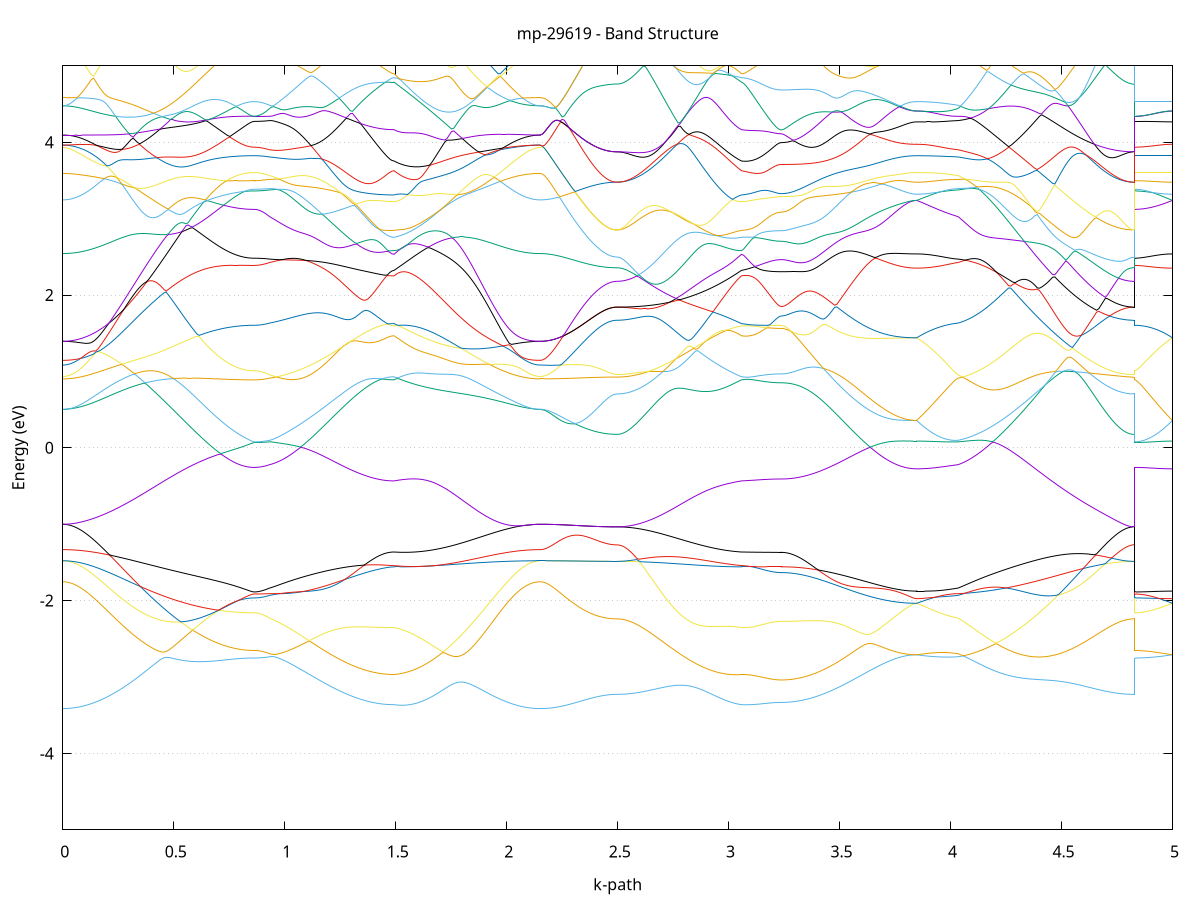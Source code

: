 set title 'mp-29619 - Band Structure'
set xlabel 'k-path'
set ylabel 'Energy (eV)'
set grid y
set yrange [-5:5]
set terminal png size 800,600
set output 'mp-29619_bands_gnuplot.png'
plot '-' using 1:2 with lines notitle, '-' using 1:2 with lines notitle, '-' using 1:2 with lines notitle, '-' using 1:2 with lines notitle, '-' using 1:2 with lines notitle, '-' using 1:2 with lines notitle, '-' using 1:2 with lines notitle, '-' using 1:2 with lines notitle, '-' using 1:2 with lines notitle, '-' using 1:2 with lines notitle, '-' using 1:2 with lines notitle, '-' using 1:2 with lines notitle, '-' using 1:2 with lines notitle, '-' using 1:2 with lines notitle, '-' using 1:2 with lines notitle, '-' using 1:2 with lines notitle, '-' using 1:2 with lines notitle, '-' using 1:2 with lines notitle, '-' using 1:2 with lines notitle, '-' using 1:2 with lines notitle, '-' using 1:2 with lines notitle, '-' using 1:2 with lines notitle, '-' using 1:2 with lines notitle, '-' using 1:2 with lines notitle, '-' using 1:2 with lines notitle, '-' using 1:2 with lines notitle, '-' using 1:2 with lines notitle, '-' using 1:2 with lines notitle, '-' using 1:2 with lines notitle, '-' using 1:2 with lines notitle, '-' using 1:2 with lines notitle, '-' using 1:2 with lines notitle, '-' using 1:2 with lines notitle, '-' using 1:2 with lines notitle, '-' using 1:2 with lines notitle, '-' using 1:2 with lines notitle, '-' using 1:2 with lines notitle, '-' using 1:2 with lines notitle, '-' using 1:2 with lines notitle, '-' using 1:2 with lines notitle, '-' using 1:2 with lines notitle, '-' using 1:2 with lines notitle, '-' using 1:2 with lines notitle, '-' using 1:2 with lines notitle, '-' using 1:2 with lines notitle, '-' using 1:2 with lines notitle, '-' using 1:2 with lines notitle, '-' using 1:2 with lines notitle, '-' using 1:2 with lines notitle, '-' using 1:2 with lines notitle, '-' using 1:2 with lines notitle, '-' using 1:2 with lines notitle, '-' using 1:2 with lines notitle, '-' using 1:2 with lines notitle, '-' using 1:2 with lines notitle, '-' using 1:2 with lines notitle, '-' using 1:2 with lines notitle, '-' using 1:2 with lines notitle, '-' using 1:2 with lines notitle, '-' using 1:2 with lines notitle, '-' using 1:2 with lines notitle, '-' using 1:2 with lines notitle, '-' using 1:2 with lines notitle, '-' using 1:2 with lines notitle
0.000000 -36.445248
0.009911 -36.445248
0.019822 -36.445248
0.029733 -36.445248
0.039644 -36.445248
0.049555 -36.445248
0.059466 -36.445248
0.069377 -36.445248
0.079288 -36.445148
0.089199 -36.445148
0.099110 -36.445148
0.109021 -36.445148
0.118932 -36.445148
0.128843 -36.445048
0.138754 -36.445048
0.148665 -36.445048
0.158576 -36.445048
0.168487 -36.444948
0.178398 -36.444948
0.188308 -36.444948
0.198219 -36.444848
0.208130 -36.444848
0.218041 -36.444748
0.227952 -36.444748
0.237863 -36.444748
0.247774 -36.444648
0.257685 -36.444648
0.267596 -36.444548
0.277507 -36.444548
0.287418 -36.444448
0.297329 -36.444448
0.307240 -36.444348
0.317151 -36.444348
0.327062 -36.444248
0.336973 -36.444248
0.346884 -36.444148
0.356795 -36.444148
0.366706 -36.444048
0.376617 -36.444048
0.386528 -36.443948
0.396439 -36.443848
0.406350 -36.443848
0.416261 -36.443748
0.426172 -36.443748
0.436083 -36.443648
0.445994 -36.443648
0.455905 -36.443548
0.465816 -36.443548
0.475727 -36.443448
0.485638 -36.443348
0.495549 -36.443348
0.505460 -36.443248
0.515371 -36.443248
0.525282 -36.443148
0.535193 -36.443148
0.545104 -36.443048
0.555015 -36.443048
0.564926 -36.442948
0.574836 -36.442948
0.584747 -36.442848
0.594658 -36.442848
0.604569 -36.442748
0.614480 -36.442748
0.624391 -36.442648
0.634302 -36.442648
0.644213 -36.442648
0.654124 -36.442548
0.664035 -36.442548
0.673946 -36.442448
0.683857 -36.442448
0.693768 -36.442448
0.703679 -36.442348
0.713590 -36.442348
0.723501 -36.442348
0.733412 -36.442348
0.743323 -36.442248
0.753234 -36.442248
0.763145 -36.442248
0.773056 -36.442248
0.782967 -36.442248
0.792878 -36.442148
0.802789 -36.442148
0.812700 -36.442148
0.822611 -36.442148
0.832522 -36.442148
0.842433 -36.442148
0.852344 -36.442148
0.862255 -36.442148
0.862255 -36.442148
0.872176 -36.442148
0.882098 -36.442148
0.892019 -36.442148
0.901940 -36.442148
0.911862 -36.442148
0.921783 -36.442148
0.931705 -36.442148
0.931705 -36.442148
0.941540 -36.442148
0.951375 -36.442248
0.961210 -36.442248
0.971045 -36.442248
0.980880 -36.442248
0.990715 -36.442248
1.000550 -36.442248
1.010385 -36.442248
1.020220 -36.442248
1.030055 -36.442248
1.039890 -36.442348
1.049725 -36.442348
1.059560 -36.442348
1.069395 -36.442348
1.079230 -36.442348
1.089065 -36.442348
1.098900 -36.442348
1.108735 -36.442448
1.118571 -36.442448
1.128406 -36.442448
1.138241 -36.442448
1.148076 -36.442448
1.157911 -36.442448
1.167746 -36.442448
1.177581 -36.442548
1.187416 -36.442548
1.197251 -36.442548
1.207086 -36.442548
1.216921 -36.442548
1.226756 -36.442548
1.236591 -36.442548
1.246426 -36.442548
1.256261 -36.442648
1.266096 -36.442648
1.275931 -36.442648
1.285766 -36.442648
1.295601 -36.442648
1.305436 -36.442648
1.315271 -36.442648
1.325106 -36.442648
1.334942 -36.442648
1.344777 -36.442748
1.354612 -36.442748
1.364447 -36.442748
1.374282 -36.442748
1.384117 -36.442748
1.393952 -36.442748
1.403787 -36.442748
1.413622 -36.442748
1.423457 -36.442748
1.433292 -36.442748
1.443127 -36.442748
1.452962 -36.442748
1.462797 -36.442748
1.472632 -36.442748
1.482467 -36.442748
1.492302 -36.442748
1.492302 -36.442748
1.502284 -36.442748
1.512266 -36.442648
1.522248 -36.442548
1.532230 -36.442548
1.542212 -36.442548
1.552195 -36.442648
1.562177 -36.442648
1.572159 -36.442748
1.582141 -36.442848
1.592123 -36.442848
1.602105 -36.442948
1.612087 -36.442948
1.622069 -36.443048
1.632051 -36.443148
1.642033 -36.443148
1.652015 -36.443248
1.661997 -36.443248
1.671979 -36.443348
1.681961 -36.443448
1.691943 -36.443448
1.701925 -36.443548
1.711907 -36.443648
1.721889 -36.443648
1.731871 -36.443748
1.741853 -36.443748
1.751835 -36.443848
1.761817 -36.443948
1.771799 -36.443948
1.781781 -36.444048
1.791763 -36.444048
1.801746 -36.444148
1.811728 -36.444148
1.821710 -36.444248
1.831692 -36.444348
1.841674 -36.444348
1.851656 -36.444448
1.861638 -36.444448
1.871620 -36.444548
1.881602 -36.444548
1.891584 -36.444648
1.901566 -36.444648
1.911548 -36.444648
1.921530 -36.444748
1.931512 -36.444748
1.941494 -36.444848
1.951476 -36.444848
1.961458 -36.444848
1.971440 -36.444948
1.981422 -36.444948
1.991404 -36.444948
2.001386 -36.445048
2.011368 -36.445048
2.021350 -36.445048
2.031332 -36.445148
2.041314 -36.445148
2.051297 -36.445148
2.061279 -36.445148
2.071261 -36.445148
2.081243 -36.445248
2.091225 -36.445248
2.101207 -36.445248
2.111189 -36.445248
2.121171 -36.445248
2.131153 -36.445248
2.141135 -36.445248
2.151117 -36.445248
2.151117 -36.445248
2.161005 -36.445248
2.170893 -36.445248
2.180780 -36.445248
2.190668 -36.445248
2.200556 -36.445248
2.210444 -36.445248
2.220332 -36.445248
2.230220 -36.445248
2.240107 -36.445248
2.249995 -36.445248
2.259883 -36.445248
2.269771 -36.445248
2.279659 -36.445148
2.289546 -36.445148
2.299434 -36.445148
2.309322 -36.445148
2.319210 -36.445148
2.329098 -36.445148
2.338986 -36.445148
2.348873 -36.445148
2.358761 -36.445148
2.368649 -36.445148
2.378537 -36.445148
2.388425 -36.445148
2.398312 -36.445148
2.408200 -36.445048
2.418088 -36.445048
2.427976 -36.445048
2.437864 -36.445048
2.447752 -36.445048
2.457639 -36.445048
2.467527 -36.445048
2.477415 -36.445048
2.487303 -36.445048
2.497191 -36.445048
2.497191 -36.445048
2.507026 -36.445048
2.516861 -36.445048
2.526696 -36.445048
2.536531 -36.445048
2.546366 -36.445048
2.556201 -36.445048
2.566036 -36.445048
2.575871 -36.445048
2.585706 -36.444948
2.595541 -36.444948
2.605376 -36.444948
2.615211 -36.444948
2.625046 -36.444948
2.634881 -36.444848
2.644716 -36.444848
2.654551 -36.444848
2.664386 -36.444848
2.674222 -36.444748
2.684057 -36.444748
2.693892 -36.444748
2.703727 -36.444648
2.713562 -36.444648
2.723397 -36.444548
2.733232 -36.444548
2.743067 -36.444548
2.752902 -36.444448
2.762737 -36.444448
2.772572 -36.444348
2.782407 -36.444348
2.792242 -36.444248
2.802077 -36.444248
2.811912 -36.444148
2.821747 -36.444148
2.831582 -36.444048
2.841417 -36.444048
2.851252 -36.443948
2.861087 -36.443948
2.870922 -36.443848
2.880757 -36.443848
2.890593 -36.443748
2.900428 -36.443748
2.910263 -36.443648
2.920098 -36.443648
2.929933 -36.443548
2.939768 -36.443448
2.949603 -36.443448
2.959438 -36.443348
2.969273 -36.443348
2.979108 -36.443248
2.988943 -36.443148
2.998778 -36.443148
3.008613 -36.443048
3.018448 -36.443048
3.028283 -36.442948
3.038118 -36.442848
3.047953 -36.442848
3.057788 -36.442748
3.057788 -36.442748
3.067781 -36.442748
3.077774 -36.442748
3.087767 -36.442748
3.097760 -36.442748
3.107752 -36.442648
3.117745 -36.442648
3.127738 -36.442648
3.137731 -36.442648
3.147724 -36.442648
3.157716 -36.442648
3.167709 -36.442648
3.177702 -36.442648
3.187695 -36.442548
3.197688 -36.442548
3.207680 -36.442548
3.217673 -36.442548
3.227666 -36.442548
3.237659 -36.442548
3.237659 -36.442548
3.247654 -36.442548
3.257649 -36.442548
3.267644 -36.442548
3.277640 -36.442548
3.287635 -36.442548
3.297630 -36.442548
3.307625 -36.442548
3.317620 -36.442548
3.327615 -36.442548
3.337611 -36.442548
3.347606 -36.442548
3.357601 -36.442548
3.367596 -36.442548
3.377591 -36.442548
3.387587 -36.442548
3.397582 -36.442448
3.407577 -36.442448
3.417572 -36.442448
3.427567 -36.442448
3.437562 -36.442448
3.447558 -36.442448
3.457553 -36.442448
3.467548 -36.442448
3.477543 -36.442448
3.487538 -36.442448
3.497534 -36.442448
3.507529 -36.442348
3.517524 -36.442348
3.527519 -36.442348
3.537514 -36.442348
3.547509 -36.442348
3.557505 -36.442348
3.567500 -36.442348
3.577495 -36.442348
3.587490 -36.442348
3.597485 -36.442248
3.607481 -36.442248
3.617476 -36.442248
3.627471 -36.442248
3.637466 -36.442248
3.647461 -36.442248
3.657457 -36.442248
3.667452 -36.442248
3.677447 -36.442248
3.687442 -36.442248
3.697437 -36.442248
3.707432 -36.442148
3.717428 -36.442148
3.727423 -36.442148
3.737418 -36.442148
3.747413 -36.442148
3.757408 -36.442148
3.767404 -36.442148
3.777399 -36.442148
3.787394 -36.442148
3.797389 -36.442148
3.807384 -36.442148
3.817379 -36.442148
3.827375 -36.442148
3.837370 -36.442148
3.847365 -36.442148
3.847365 -36.442148
3.857178 -36.442148
3.866992 -36.442148
3.876805 -36.442148
3.886618 -36.442148
3.896432 -36.442148
3.906245 -36.442148
3.916059 -36.442148
3.925872 -36.442148
3.935685 -36.442148
3.945499 -36.442148
3.955312 -36.442148
3.965125 -36.442148
3.974939 -36.442148
3.984752 -36.442148
3.994565 -36.442148
4.004379 -36.442148
4.014192 -36.442148
4.024005 -36.442148
4.033819 -36.442148
4.033819 -36.442148
4.043729 -36.442148
4.053639 -36.442248
4.063549 -36.442248
4.073459 -36.442248
4.083369 -36.442248
4.093279 -36.442248
4.103189 -36.442348
4.113099 -36.442348
4.123009 -36.442348
4.132919 -36.442448
4.142830 -36.442448
4.152740 -36.442448
4.162650 -36.442548
4.172560 -36.442548
4.182470 -36.442548
4.192380 -36.442648
4.202290 -36.442648
4.212200 -36.442748
4.222110 -36.442748
4.232020 -36.442748
4.241930 -36.442848
4.251840 -36.442848
4.261750 -36.442948
4.271660 -36.442948
4.281570 -36.443048
4.291480 -36.443048
4.301390 -36.443148
4.311301 -36.443148
4.321211 -36.443248
4.331121 -36.443248
4.341031 -36.443348
4.350941 -36.443348
4.360851 -36.443448
4.370761 -36.443448
4.380671 -36.443548
4.390581 -36.443548
4.400491 -36.443648
4.410401 -36.443648
4.420311 -36.443748
4.430221 -36.443748
4.440131 -36.443848
4.450041 -36.443948
4.459951 -36.443948
4.469861 -36.444048
4.479772 -36.444048
4.489682 -36.444148
4.499592 -36.444148
4.509502 -36.444248
4.519412 -36.444248
4.529322 -36.444248
4.539232 -36.444348
4.549142 -36.444348
4.559052 -36.444448
4.568962 -36.444448
4.578872 -36.444548
4.588782 -36.444548
4.598692 -36.444548
4.608602 -36.444648
4.618512 -36.444648
4.628422 -36.444748
4.638333 -36.444748
4.648243 -36.444748
4.658153 -36.444848
4.668063 -36.444848
4.677973 -36.444848
4.687883 -36.444848
4.697793 -36.444948
4.707703 -36.444948
4.717613 -36.444948
4.727523 -36.444948
4.737433 -36.444948
4.747343 -36.445048
4.757253 -36.445048
4.767163 -36.445048
4.777073 -36.445048
4.786983 -36.445048
4.796893 -36.445048
4.806804 -36.445048
4.816714 -36.445048
4.826624 -36.445048
4.826624 -36.442148
4.836237 -36.442148
4.845850 -36.442148
4.855463 -36.442148
4.865076 -36.442148
4.874689 -36.442148
4.884303 -36.442148
4.893916 -36.442148
4.903529 -36.442148
4.913142 -36.442148
4.922755 -36.442148
4.932368 -36.442148
4.941982 -36.442148
4.951595 -36.442148
4.961208 -36.442148
4.970821 -36.442148
4.980434 -36.442148
4.990047 -36.442148
4.999661 -36.442148
e
0.000000 -36.440548
0.009911 -36.440548
0.019822 -36.440548
0.029733 -36.440548
0.039644 -36.440548
0.049555 -36.440548
0.059466 -36.440548
0.069377 -36.440548
0.079288 -36.440548
0.089199 -36.440548
0.099110 -36.440548
0.109021 -36.440548
0.118932 -36.440548
0.128843 -36.440548
0.138754 -36.440648
0.148665 -36.440648
0.158576 -36.440648
0.168487 -36.440648
0.178398 -36.440648
0.188308 -36.440648
0.198219 -36.440748
0.208130 -36.440748
0.218041 -36.440748
0.227952 -36.440748
0.237863 -36.440748
0.247774 -36.440848
0.257685 -36.440848
0.267596 -36.440848
0.277507 -36.440848
0.287418 -36.440948
0.297329 -36.440948
0.307240 -36.440948
0.317151 -36.440948
0.327062 -36.441048
0.336973 -36.441048
0.346884 -36.441048
0.356795 -36.441148
0.366706 -36.441148
0.376617 -36.441148
0.386528 -36.441148
0.396439 -36.441248
0.406350 -36.441248
0.416261 -36.441248
0.426172 -36.441348
0.436083 -36.441348
0.445994 -36.441348
0.455905 -36.441448
0.465816 -36.441448
0.475727 -36.441448
0.485638 -36.441448
0.495549 -36.441548
0.505460 -36.441548
0.515371 -36.441548
0.525282 -36.441648
0.535193 -36.441648
0.545104 -36.441648
0.555015 -36.441648
0.564926 -36.441748
0.574836 -36.441748
0.584747 -36.441748
0.594658 -36.441748
0.604569 -36.441848
0.614480 -36.441848
0.624391 -36.441848
0.634302 -36.441848
0.644213 -36.441848
0.654124 -36.441948
0.664035 -36.441948
0.673946 -36.441948
0.683857 -36.441948
0.693768 -36.441948
0.703679 -36.442048
0.713590 -36.442048
0.723501 -36.442048
0.733412 -36.442048
0.743323 -36.442048
0.753234 -36.442048
0.763145 -36.442048
0.773056 -36.442048
0.782967 -36.442148
0.792878 -36.442148
0.802789 -36.442148
0.812700 -36.442148
0.822611 -36.442148
0.832522 -36.442148
0.842433 -36.442148
0.852344 -36.442148
0.862255 -36.442148
0.862255 -36.442148
0.872176 -36.442148
0.882098 -36.442148
0.892019 -36.442148
0.901940 -36.442148
0.911862 -36.442148
0.921783 -36.442148
0.931705 -36.442148
0.931705 -36.442148
0.941540 -36.442148
0.951375 -36.442148
0.961210 -36.442148
0.971045 -36.442148
0.980880 -36.442148
0.990715 -36.442148
1.000550 -36.442148
1.010385 -36.442148
1.020220 -36.442048
1.030055 -36.442148
1.039890 -36.442148
1.049725 -36.442148
1.059560 -36.442148
1.069395 -36.442148
1.079230 -36.442148
1.089065 -36.442148
1.098900 -36.442148
1.108735 -36.442148
1.118571 -36.442148
1.128406 -36.442148
1.138241 -36.442148
1.148076 -36.442148
1.157911 -36.442148
1.167746 -36.442148
1.177581 -36.442148
1.187416 -36.442148
1.197251 -36.442148
1.207086 -36.442148
1.216921 -36.442148
1.226756 -36.442148
1.236591 -36.442148
1.246426 -36.442148
1.256261 -36.442148
1.266096 -36.442248
1.275931 -36.442248
1.285766 -36.442248
1.295601 -36.442248
1.305436 -36.442248
1.315271 -36.442248
1.325106 -36.442248
1.334942 -36.442248
1.344777 -36.442248
1.354612 -36.442248
1.364447 -36.442248
1.374282 -36.442248
1.384117 -36.442248
1.393952 -36.442248
1.403787 -36.442248
1.413622 -36.442248
1.423457 -36.442248
1.433292 -36.442248
1.443127 -36.442248
1.452962 -36.442248
1.462797 -36.442248
1.472632 -36.442248
1.482467 -36.442248
1.492302 -36.442248
1.492302 -36.442248
1.502284 -36.442348
1.512266 -36.442348
1.522248 -36.442448
1.532230 -36.442548
1.542212 -36.442448
1.552195 -36.442448
1.562177 -36.442348
1.572159 -36.442248
1.582141 -36.442248
1.592123 -36.442148
1.602105 -36.442148
1.612087 -36.442048
1.622069 -36.442048
1.632051 -36.441948
1.642033 -36.441948
1.652015 -36.441848
1.661997 -36.441848
1.671979 -36.441748
1.681961 -36.441748
1.691943 -36.441648
1.701925 -36.441648
1.711907 -36.441548
1.721889 -36.441548
1.731871 -36.441448
1.741853 -36.441448
1.751835 -36.441348
1.761817 -36.441348
1.771799 -36.441248
1.781781 -36.441248
1.791763 -36.441248
1.801746 -36.441148
1.811728 -36.441148
1.821710 -36.441148
1.831692 -36.441048
1.841674 -36.441048
1.851656 -36.440948
1.861638 -36.440948
1.871620 -36.440948
1.881602 -36.440948
1.891584 -36.440848
1.901566 -36.440848
1.911548 -36.440848
1.921530 -36.440748
1.931512 -36.440748
1.941494 -36.440748
1.951476 -36.440748
1.961458 -36.440748
1.971440 -36.440648
1.981422 -36.440648
1.991404 -36.440648
2.001386 -36.440648
2.011368 -36.440648
2.021350 -36.440548
2.031332 -36.440548
2.041314 -36.440548
2.051297 -36.440548
2.061279 -36.440548
2.071261 -36.440548
2.081243 -36.440548
2.091225 -36.440548
2.101207 -36.440548
2.111189 -36.440548
2.121171 -36.440548
2.131153 -36.440548
2.141135 -36.440548
2.151117 -36.440548
2.151117 -36.440548
2.161005 -36.440548
2.170893 -36.440548
2.180780 -36.440548
2.190668 -36.440548
2.200556 -36.440548
2.210444 -36.440548
2.220332 -36.440548
2.230220 -36.440548
2.240107 -36.440548
2.249995 -36.440548
2.259883 -36.440548
2.269771 -36.440548
2.279659 -36.440548
2.289546 -36.440548
2.299434 -36.440548
2.309322 -36.440548
2.319210 -36.440548
2.329098 -36.440548
2.338986 -36.440648
2.348873 -36.440648
2.358761 -36.440648
2.368649 -36.440648
2.378537 -36.440648
2.388425 -36.440648
2.398312 -36.440648
2.408200 -36.440648
2.418088 -36.440648
2.427976 -36.440648
2.437864 -36.440648
2.447752 -36.440648
2.457639 -36.440648
2.467527 -36.440648
2.477415 -36.440648
2.487303 -36.440648
2.497191 -36.440648
2.497191 -36.440648
2.507026 -36.440648
2.516861 -36.440648
2.526696 -36.440648
2.536531 -36.440648
2.546366 -36.440648
2.556201 -36.440748
2.566036 -36.440748
2.575871 -36.440748
2.585706 -36.440748
2.595541 -36.440748
2.605376 -36.440748
2.615211 -36.440748
2.625046 -36.440748
2.634881 -36.440748
2.644716 -36.440748
2.654551 -36.440848
2.664386 -36.440848
2.674222 -36.440848
2.684057 -36.440848
2.693892 -36.440848
2.703727 -36.440848
2.713562 -36.440948
2.723397 -36.440948
2.733232 -36.440948
2.743067 -36.440948
2.752902 -36.441048
2.762737 -36.441048
2.772572 -36.441048
2.782407 -36.441048
2.792242 -36.441148
2.802077 -36.441148
2.811912 -36.441148
2.821747 -36.441248
2.831582 -36.441248
2.841417 -36.441248
2.851252 -36.441348
2.861087 -36.441348
2.870922 -36.441348
2.880757 -36.441448
2.890593 -36.441448
2.900428 -36.441548
2.910263 -36.441548
2.920098 -36.441548
2.929933 -36.441648
2.939768 -36.441648
2.949603 -36.441748
2.959438 -36.441748
2.969273 -36.441848
2.979108 -36.441848
2.988943 -36.441948
2.998778 -36.441948
3.008613 -36.442048
3.018448 -36.442048
3.028283 -36.442148
3.038118 -36.442148
3.047953 -36.442248
3.057788 -36.442248
3.057788 -36.442248
3.067781 -36.442248
3.077774 -36.442348
3.087767 -36.442348
3.097760 -36.442348
3.107752 -36.442348
3.117745 -36.442348
3.127738 -36.442348
3.137731 -36.442348
3.147724 -36.442448
3.157716 -36.442448
3.167709 -36.442448
3.177702 -36.442448
3.187695 -36.442448
3.197688 -36.442448
3.207680 -36.442448
3.217673 -36.442448
3.227666 -36.442448
3.237659 -36.442448
3.237659 -36.442448
3.247654 -36.442448
3.257649 -36.442448
3.267644 -36.442448
3.277640 -36.442448
3.287635 -36.442448
3.297630 -36.442448
3.307625 -36.442448
3.317620 -36.442448
3.327615 -36.442448
3.337611 -36.442448
3.347606 -36.442448
3.357601 -36.442448
3.367596 -36.442448
3.377591 -36.442448
3.387587 -36.442448
3.397582 -36.442448
3.407577 -36.442448
3.417572 -36.442448
3.427567 -36.442448
3.437562 -36.442348
3.447558 -36.442348
3.457553 -36.442348
3.467548 -36.442348
3.477543 -36.442348
3.487538 -36.442348
3.497534 -36.442348
3.507529 -36.442348
3.517524 -36.442348
3.527519 -36.442348
3.537514 -36.442348
3.547509 -36.442348
3.557505 -36.442248
3.567500 -36.442248
3.577495 -36.442248
3.587490 -36.442248
3.597485 -36.442248
3.607481 -36.442248
3.617476 -36.442248
3.627471 -36.442248
3.637466 -36.442248
3.647461 -36.442248
3.657457 -36.442248
3.667452 -36.442248
3.677447 -36.442148
3.687442 -36.442148
3.697437 -36.442148
3.707432 -36.442148
3.717428 -36.442148
3.727423 -36.442148
3.737418 -36.442148
3.747413 -36.442148
3.757408 -36.442148
3.767404 -36.442148
3.777399 -36.442148
3.787394 -36.442148
3.797389 -36.442148
3.807384 -36.442148
3.817379 -36.442148
3.827375 -36.442148
3.837370 -36.442148
3.847365 -36.442148
3.847365 -36.442148
3.857178 -36.442148
3.866992 -36.442148
3.876805 -36.442148
3.886618 -36.442148
3.896432 -36.442148
3.906245 -36.442148
3.916059 -36.442148
3.925872 -36.442148
3.935685 -36.442148
3.945499 -36.442148
3.955312 -36.442148
3.965125 -36.442148
3.974939 -36.442148
3.984752 -36.442148
3.994565 -36.442148
4.004379 -36.442148
4.014192 -36.442148
4.024005 -36.442148
4.033819 -36.442148
4.033819 -36.442148
4.043729 -36.442148
4.053639 -36.442148
4.063549 -36.442048
4.073459 -36.442048
4.083369 -36.442048
4.093279 -36.442048
4.103189 -36.442048
4.113099 -36.442048
4.123009 -36.442048
4.132919 -36.442048
4.142830 -36.441948
4.152740 -36.441948
4.162650 -36.441948
4.172560 -36.441948
4.182470 -36.441948
4.192380 -36.441948
4.202290 -36.441848
4.212200 -36.441848
4.222110 -36.441848
4.232020 -36.441848
4.241930 -36.441848
4.251840 -36.441748
4.261750 -36.441748
4.271660 -36.441748
4.281570 -36.441748
4.291480 -36.441648
4.301390 -36.441648
4.311301 -36.441648
4.321211 -36.441648
4.331121 -36.441548
4.341031 -36.441548
4.350941 -36.441548
4.360851 -36.441548
4.370761 -36.441448
4.380671 -36.441448
4.390581 -36.441448
4.400491 -36.441448
4.410401 -36.441348
4.420311 -36.441348
4.430221 -36.441348
4.440131 -36.441248
4.450041 -36.441248
4.459951 -36.441248
4.469861 -36.441248
4.479772 -36.441148
4.489682 -36.441148
4.499592 -36.441148
4.509502 -36.441148
4.519412 -36.441048
4.529322 -36.441048
4.539232 -36.441048
4.549142 -36.441048
4.559052 -36.441048
4.568962 -36.440948
4.578872 -36.440948
4.588782 -36.440948
4.598692 -36.440948
4.608602 -36.440948
4.618512 -36.440848
4.628422 -36.440848
4.638333 -36.440848
4.648243 -36.440848
4.658153 -36.440848
4.668063 -36.440848
4.677973 -36.440748
4.687883 -36.440748
4.697793 -36.440748
4.707703 -36.440748
4.717613 -36.440748
4.727523 -36.440748
4.737433 -36.440748
4.747343 -36.440748
4.757253 -36.440748
4.767163 -36.440748
4.777073 -36.440648
4.786983 -36.440648
4.796893 -36.440648
4.806804 -36.440648
4.816714 -36.440648
4.826624 -36.440648
4.826624 -36.442148
4.836237 -36.442148
4.845850 -36.442148
4.855463 -36.442148
4.865076 -36.442148
4.874689 -36.442148
4.884303 -36.442148
4.893916 -36.442148
4.903529 -36.442148
4.913142 -36.442148
4.922755 -36.442148
4.932368 -36.442148
4.941982 -36.442148
4.951595 -36.442148
4.961208 -36.442148
4.970821 -36.442148
4.980434 -36.442148
4.990047 -36.442148
4.999661 -36.442148
e
0.000000 -36.109648
0.009911 -36.109648
0.019822 -36.109648
0.029733 -36.109548
0.039644 -36.109448
0.049555 -36.109348
0.059466 -36.109248
0.069377 -36.109048
0.079288 -36.108848
0.089199 -36.108748
0.099110 -36.108448
0.109021 -36.108248
0.118932 -36.107948
0.128843 -36.107648
0.138754 -36.107348
0.148665 -36.107048
0.158576 -36.106648
0.168487 -36.106348
0.178398 -36.105948
0.188308 -36.105548
0.198219 -36.105048
0.208130 -36.104648
0.218041 -36.104148
0.227952 -36.103648
0.237863 -36.103148
0.247774 -36.102648
0.257685 -36.102148
0.267596 -36.101648
0.277507 -36.101048
0.287418 -36.100448
0.297329 -36.099948
0.307240 -36.099348
0.317151 -36.098748
0.327062 -36.098148
0.336973 -36.097448
0.346884 -36.096848
0.356795 -36.096248
0.366706 -36.095548
0.376617 -36.094948
0.386528 -36.094248
0.396439 -36.093648
0.406350 -36.092948
0.416261 -36.092248
0.426172 -36.091648
0.436083 -36.090948
0.445994 -36.090248
0.455905 -36.089648
0.465816 -36.088948
0.475727 -36.088348
0.485638 -36.087648
0.495549 -36.087048
0.505460 -36.086348
0.515371 -36.085748
0.525282 -36.085048
0.535193 -36.084448
0.545104 -36.083848
0.555015 -36.083248
0.564926 -36.082648
0.574836 -36.082048
0.584747 -36.081448
0.594658 -36.080948
0.604569 -36.080348
0.614480 -36.079848
0.624391 -36.079348
0.634302 -36.078848
0.644213 -36.078348
0.654124 -36.077848
0.664035 -36.077448
0.673946 -36.076948
0.683857 -36.076548
0.693768 -36.076148
0.703679 -36.075848
0.713590 -36.075448
0.723501 -36.075148
0.733412 -36.074848
0.743323 -36.074548
0.753234 -36.074248
0.763145 -36.073948
0.773056 -36.073748
0.782967 -36.073548
0.792878 -36.073348
0.802789 -36.073248
0.812700 -36.073048
0.822611 -36.072948
0.832522 -36.072948
0.842433 -36.072848
0.852344 -36.072848
0.862255 -36.072748
0.862255 -36.072748
0.872176 -36.072848
0.882098 -36.072848
0.892019 -36.072948
0.901940 -36.072948
0.911862 -36.073048
0.921783 -36.073248
0.931705 -36.073348
0.931705 -36.073348
0.941540 -36.073548
0.951375 -36.073648
0.961210 -36.073748
0.971045 -36.073848
0.980880 -36.073948
0.990715 -36.074048
1.000550 -36.074248
1.010385 -36.074348
1.020220 -36.074448
1.030055 -36.074548
1.039890 -36.074648
1.049725 -36.074748
1.059560 -36.074848
1.069395 -36.075048
1.079230 -36.075148
1.089065 -36.075248
1.098900 -36.075348
1.108735 -36.075448
1.118571 -36.075548
1.128406 -36.075648
1.138241 -36.075748
1.148076 -36.075848
1.157911 -36.075948
1.167746 -36.076048
1.177581 -36.076148
1.187416 -36.076248
1.197251 -36.076348
1.207086 -36.076448
1.216921 -36.076548
1.226756 -36.076548
1.236591 -36.076648
1.246426 -36.076748
1.256261 -36.076848
1.266096 -36.076948
1.275931 -36.076948
1.285766 -36.077048
1.295601 -36.077148
1.305436 -36.077148
1.315271 -36.077248
1.325106 -36.077248
1.334942 -36.077348
1.344777 -36.077448
1.354612 -36.077448
1.364447 -36.077448
1.374282 -36.077548
1.384117 -36.077548
1.393952 -36.077648
1.403787 -36.077648
1.413622 -36.077648
1.423457 -36.077748
1.433292 -36.077748
1.443127 -36.077748
1.452962 -36.077748
1.462797 -36.077748
1.472632 -36.077748
1.482467 -36.077748
1.492302 -36.077748
1.492302 -36.077748
1.502284 -36.076848
1.512266 -36.075948
1.522248 -36.074948
1.532230 -36.074048
1.542212 -36.073348
1.552195 -36.074248
1.562177 -36.075148
1.572159 -36.076048
1.582141 -36.077048
1.592123 -36.077948
1.602105 -36.078848
1.612087 -36.079748
1.622069 -36.080648
1.632051 -36.081648
1.642033 -36.082548
1.652015 -36.083448
1.661997 -36.084348
1.671979 -36.085248
1.681961 -36.086048
1.691943 -36.086948
1.701925 -36.087848
1.711907 -36.088648
1.721889 -36.089548
1.731871 -36.090348
1.741853 -36.091148
1.751835 -36.091948
1.761817 -36.092748
1.771799 -36.093548
1.781781 -36.094348
1.791763 -36.095048
1.801746 -36.095848
1.811728 -36.096548
1.821710 -36.097248
1.831692 -36.097948
1.841674 -36.098648
1.851656 -36.099348
1.861638 -36.099948
1.871620 -36.100548
1.881602 -36.101148
1.891584 -36.101748
1.901566 -36.102348
1.911548 -36.102948
1.921530 -36.103448
1.931512 -36.103948
1.941494 -36.104448
1.951476 -36.104948
1.961458 -36.105348
1.971440 -36.105848
1.981422 -36.106248
1.991404 -36.106648
2.001386 -36.106948
2.011368 -36.107348
2.021350 -36.107648
2.031332 -36.107948
2.041314 -36.108248
2.051297 -36.108448
2.061279 -36.108648
2.071261 -36.108848
2.081243 -36.109048
2.091225 -36.109248
2.101207 -36.109348
2.111189 -36.109448
2.121171 -36.109548
2.131153 -36.109648
2.141135 -36.109648
2.151117 -36.109648
2.151117 -36.109648
2.161005 -36.109648
2.170893 -36.109648
2.180780 -36.109648
2.190668 -36.109648
2.200556 -36.109648
2.210444 -36.109648
2.220332 -36.109648
2.230220 -36.109648
2.240107 -36.109648
2.249995 -36.109648
2.259883 -36.109648
2.269771 -36.109648
2.279659 -36.109648
2.289546 -36.109648
2.299434 -36.109648
2.309322 -36.109648
2.319210 -36.109648
2.329098 -36.109648
2.338986 -36.109648
2.348873 -36.109648
2.358761 -36.109648
2.368649 -36.109648
2.378537 -36.109648
2.388425 -36.109648
2.398312 -36.109648
2.408200 -36.109648
2.418088 -36.109648
2.427976 -36.109648
2.437864 -36.109648
2.447752 -36.109648
2.457639 -36.109648
2.467527 -36.109648
2.477415 -36.109648
2.487303 -36.109648
2.497191 -36.109648
2.497191 -36.109648
2.507026 -36.109648
2.516861 -36.109648
2.526696 -36.109548
2.536531 -36.109448
2.546366 -36.109348
2.556201 -36.109248
2.566036 -36.109048
2.575871 -36.108948
2.585706 -36.108748
2.595541 -36.108448
2.605376 -36.108248
2.615211 -36.107948
2.625046 -36.107648
2.634881 -36.107348
2.644716 -36.107048
2.654551 -36.106648
2.664386 -36.106348
2.674222 -36.105948
2.684057 -36.105448
2.693892 -36.105048
2.703727 -36.104548
2.713562 -36.104148
2.723397 -36.103648
2.733232 -36.103048
2.743067 -36.102548
2.752902 -36.102048
2.762737 -36.101448
2.772572 -36.100848
2.782407 -36.100248
2.792242 -36.099548
2.802077 -36.098948
2.811912 -36.098248
2.821747 -36.097648
2.831582 -36.096948
2.841417 -36.096248
2.851252 -36.095448
2.861087 -36.094748
2.870922 -36.093948
2.880757 -36.093248
2.890593 -36.092448
2.900428 -36.091648
2.910263 -36.090848
2.920098 -36.090048
2.929933 -36.089248
2.939768 -36.088348
2.949603 -36.087548
2.959438 -36.086648
2.969273 -36.085848
2.979108 -36.084948
2.988943 -36.084048
2.998778 -36.083148
3.008613 -36.082348
3.018448 -36.081448
3.028283 -36.080548
3.038118 -36.079648
3.047953 -36.078648
3.057788 -36.077748
3.057788 -36.077748
3.067781 -36.077548
3.077774 -36.077248
3.087767 -36.077048
3.097760 -36.076748
3.107752 -36.076548
3.117745 -36.076248
3.127738 -36.076048
3.137731 -36.075748
3.147724 -36.075448
3.157716 -36.075248
3.167709 -36.074948
3.177702 -36.074748
3.187695 -36.074448
3.197688 -36.074248
3.207680 -36.073948
3.217673 -36.073748
3.227666 -36.073448
3.237659 -36.073348
3.237659 -36.073348
3.247654 -36.073348
3.257649 -36.073348
3.267644 -36.073348
3.277640 -36.073348
3.287635 -36.073348
3.297630 -36.073248
3.307625 -36.073248
3.317620 -36.073248
3.327615 -36.073248
3.337611 -36.073248
3.347606 -36.073248
3.357601 -36.073248
3.367596 -36.073248
3.377591 -36.073248
3.387587 -36.073248
3.397582 -36.073248
3.407577 -36.073248
3.417572 -36.073248
3.427567 -36.073148
3.437562 -36.073148
3.447558 -36.073148
3.457553 -36.073148
3.467548 -36.073148
3.477543 -36.073148
3.487538 -36.073148
3.497534 -36.073148
3.507529 -36.073048
3.517524 -36.073048
3.527519 -36.073048
3.537514 -36.073048
3.547509 -36.073048
3.557505 -36.073048
3.567500 -36.073048
3.577495 -36.073048
3.587490 -36.072948
3.597485 -36.072948
3.607481 -36.072948
3.617476 -36.072948
3.627471 -36.072948
3.637466 -36.072948
3.647461 -36.072948
3.657457 -36.072948
3.667452 -36.072848
3.677447 -36.072848
3.687442 -36.072848
3.697437 -36.072848
3.707432 -36.072848
3.717428 -36.072848
3.727423 -36.072848
3.737418 -36.072848
3.747413 -36.072848
3.757408 -36.072848
3.767404 -36.072848
3.777399 -36.072848
3.787394 -36.072848
3.797389 -36.072848
3.807384 -36.072748
3.817379 -36.072748
3.827375 -36.072748
3.837370 -36.072748
3.847365 -36.072748
3.847365 -36.072748
3.857178 -36.072748
3.866992 -36.072848
3.876805 -36.072848
3.886618 -36.072848
3.896432 -36.072848
3.906245 -36.072848
3.916059 -36.072848
3.925872 -36.072848
3.935685 -36.072948
3.945499 -36.072948
3.955312 -36.072948
3.965125 -36.073048
3.974939 -36.073048
3.984752 -36.073148
3.994565 -36.073148
4.004379 -36.073248
4.014192 -36.073248
4.024005 -36.073348
4.033819 -36.073348
4.033819 -36.073348
4.043729 -36.073548
4.053639 -36.073748
4.063549 -36.073948
4.073459 -36.074248
4.083369 -36.074548
4.093279 -36.074848
4.103189 -36.075148
4.113099 -36.075448
4.123009 -36.075848
4.132919 -36.076148
4.142830 -36.076548
4.152740 -36.076948
4.162650 -36.077448
4.172560 -36.077848
4.182470 -36.078348
4.192380 -36.078848
4.202290 -36.079348
4.212200 -36.079848
4.222110 -36.080348
4.232020 -36.080948
4.241930 -36.081448
4.251840 -36.082048
4.261750 -36.082648
4.271660 -36.083248
4.281570 -36.083848
4.291480 -36.084448
4.301390 -36.085048
4.311301 -36.085748
4.321211 -36.086348
4.331121 -36.087048
4.341031 -36.087648
4.350941 -36.088348
4.360851 -36.088948
4.370761 -36.089648
4.380671 -36.090248
4.390581 -36.090948
4.400491 -36.091648
4.410401 -36.092248
4.420311 -36.092948
4.430221 -36.093648
4.440131 -36.094248
4.450041 -36.094948
4.459951 -36.095548
4.469861 -36.096248
4.479772 -36.096848
4.489682 -36.097448
4.499592 -36.098148
4.509502 -36.098748
4.519412 -36.099348
4.529322 -36.099948
4.539232 -36.100448
4.549142 -36.101048
4.559052 -36.101648
4.568962 -36.102148
4.578872 -36.102648
4.588782 -36.103148
4.598692 -36.103648
4.608602 -36.104148
4.618512 -36.104648
4.628422 -36.105048
4.638333 -36.105548
4.648243 -36.105948
4.658153 -36.106348
4.668063 -36.106648
4.677973 -36.107048
4.687883 -36.107348
4.697793 -36.107648
4.707703 -36.107948
4.717613 -36.108248
4.727523 -36.108448
4.737433 -36.108648
4.747343 -36.108848
4.757253 -36.109048
4.767163 -36.109248
4.777073 -36.109348
4.786983 -36.109448
4.796893 -36.109548
4.806804 -36.109648
4.816714 -36.109648
4.826624 -36.109648
4.826624 -36.072748
4.836237 -36.072748
4.845850 -36.072748
4.855463 -36.072748
4.865076 -36.072748
4.874689 -36.072748
4.884303 -36.072748
4.893916 -36.072748
4.903529 -36.072748
4.913142 -36.072748
4.922755 -36.072748
4.932368 -36.072748
4.941982 -36.072748
4.951595 -36.072748
4.961208 -36.072748
4.970821 -36.072748
4.980434 -36.072748
4.990047 -36.072748
4.999661 -36.072748
e
0.000000 -36.037048
0.009911 -36.037048
0.019822 -36.037148
0.029733 -36.037148
0.039644 -36.037248
0.049555 -36.037348
0.059466 -36.037448
0.069377 -36.037648
0.079288 -36.037848
0.089199 -36.038048
0.099110 -36.038248
0.109021 -36.038448
0.118932 -36.038748
0.128843 -36.039048
0.138754 -36.039348
0.148665 -36.039648
0.158576 -36.039948
0.168487 -36.040348
0.178398 -36.040748
0.188308 -36.041148
0.198219 -36.041548
0.208130 -36.041948
0.218041 -36.042448
0.227952 -36.042948
0.237863 -36.043348
0.247774 -36.043948
0.257685 -36.044448
0.267596 -36.044948
0.277507 -36.045448
0.287418 -36.046048
0.297329 -36.046648
0.307240 -36.047148
0.317151 -36.047748
0.327062 -36.048348
0.336973 -36.048948
0.346884 -36.049548
0.356795 -36.050248
0.366706 -36.050848
0.376617 -36.051448
0.386528 -36.052048
0.396439 -36.052748
0.406350 -36.053348
0.416261 -36.054048
0.426172 -36.054648
0.436083 -36.055348
0.445994 -36.055948
0.455905 -36.056548
0.465816 -36.057248
0.475727 -36.057848
0.485638 -36.058548
0.495549 -36.059148
0.505460 -36.059748
0.515371 -36.060348
0.525282 -36.060948
0.535193 -36.061548
0.545104 -36.062148
0.555015 -36.062748
0.564926 -36.063348
0.574836 -36.063948
0.584747 -36.064448
0.594658 -36.064948
0.604569 -36.065548
0.614480 -36.066048
0.624391 -36.066548
0.634302 -36.067048
0.644213 -36.067448
0.654124 -36.067948
0.664035 -36.068348
0.673946 -36.068748
0.683857 -36.069148
0.693768 -36.069548
0.703679 -36.069948
0.713590 -36.070248
0.723501 -36.070548
0.733412 -36.070848
0.743323 -36.071148
0.753234 -36.071448
0.763145 -36.071648
0.773056 -36.071848
0.782967 -36.072048
0.792878 -36.072248
0.802789 -36.072348
0.812700 -36.072548
0.822611 -36.072648
0.832522 -36.072648
0.842433 -36.072748
0.852344 -36.072748
0.862255 -36.072748
0.862255 -36.072748
0.872176 -36.072748
0.882098 -36.072748
0.892019 -36.072648
0.901940 -36.072648
0.911862 -36.072548
0.921783 -36.072348
0.931705 -36.072248
0.931705 -36.072248
0.941540 -36.072148
0.951375 -36.072048
0.961210 -36.071848
0.971045 -36.071748
0.980880 -36.071648
0.990715 -36.071548
1.000550 -36.071448
1.010385 -36.071348
1.020220 -36.071248
1.030055 -36.071148
1.039890 -36.071048
1.049725 -36.070948
1.059560 -36.070848
1.069395 -36.070748
1.079230 -36.070648
1.089065 -36.070548
1.098900 -36.070448
1.108735 -36.070448
1.118571 -36.070348
1.128406 -36.070248
1.138241 -36.070148
1.148076 -36.070048
1.157911 -36.069948
1.167746 -36.069948
1.177581 -36.069848
1.187416 -36.069748
1.197251 -36.069648
1.207086 -36.069648
1.216921 -36.069548
1.226756 -36.069448
1.236591 -36.069448
1.246426 -36.069348
1.256261 -36.069348
1.266096 -36.069248
1.275931 -36.069248
1.285766 -36.069148
1.295601 -36.069148
1.305436 -36.069048
1.315271 -36.069048
1.325106 -36.068948
1.334942 -36.068948
1.344777 -36.068848
1.354612 -36.068848
1.364447 -36.068848
1.374282 -36.068748
1.384117 -36.068748
1.393952 -36.068748
1.403787 -36.068748
1.413622 -36.068648
1.423457 -36.068648
1.433292 -36.068648
1.443127 -36.068648
1.452962 -36.068648
1.462797 -36.068648
1.472632 -36.068648
1.482467 -36.068648
1.492302 -36.068648
1.492302 -36.068648
1.502284 -36.069548
1.512266 -36.070448
1.522248 -36.071448
1.532230 -36.072348
1.542212 -36.073048
1.552195 -36.072148
1.562177 -36.071248
1.572159 -36.070348
1.582141 -36.069348
1.592123 -36.068448
1.602105 -36.067548
1.612087 -36.066648
1.622069 -36.065748
1.632051 -36.064848
1.642033 -36.063948
1.652015 -36.063048
1.661997 -36.062148
1.671979 -36.061248
1.681961 -36.060348
1.691943 -36.059448
1.701925 -36.058648
1.711907 -36.057748
1.721889 -36.056948
1.731871 -36.056148
1.741853 -36.055348
1.751835 -36.054548
1.761817 -36.053748
1.771799 -36.052948
1.781781 -36.052148
1.791763 -36.051448
1.801746 -36.050748
1.811728 -36.049948
1.821710 -36.049248
1.831692 -36.048548
1.841674 -36.047948
1.851656 -36.047248
1.861638 -36.046648
1.871620 -36.046048
1.881602 -36.045448
1.891584 -36.044848
1.901566 -36.044248
1.911548 -36.043748
1.921530 -36.043148
1.931512 -36.042648
1.941494 -36.042148
1.951476 -36.041748
1.961458 -36.041248
1.971440 -36.040848
1.981422 -36.040448
1.991404 -36.040048
2.001386 -36.039748
2.011368 -36.039348
2.021350 -36.039048
2.031332 -36.038748
2.041314 -36.038448
2.051297 -36.038248
2.061279 -36.038048
2.071261 -36.037848
2.081243 -36.037648
2.091225 -36.037448
2.101207 -36.037348
2.111189 -36.037248
2.121171 -36.037148
2.131153 -36.037148
2.141135 -36.037048
2.151117 -36.037048
2.151117 -36.037048
2.161005 -36.037048
2.170893 -36.037048
2.180780 -36.037048
2.190668 -36.037048
2.200556 -36.037048
2.210444 -36.037048
2.220332 -36.037048
2.230220 -36.037048
2.240107 -36.037048
2.249995 -36.037048
2.259883 -36.037048
2.269771 -36.037048
2.279659 -36.037048
2.289546 -36.037048
2.299434 -36.037048
2.309322 -36.037048
2.319210 -36.037048
2.329098 -36.037048
2.338986 -36.037048
2.348873 -36.037048
2.358761 -36.037048
2.368649 -36.037048
2.378537 -36.037048
2.388425 -36.037048
2.398312 -36.037048
2.408200 -36.037048
2.418088 -36.037048
2.427976 -36.037048
2.437864 -36.037048
2.447752 -36.037048
2.457639 -36.037048
2.467527 -36.037048
2.477415 -36.037048
2.487303 -36.037048
2.497191 -36.037048
2.497191 -36.037048
2.507026 -36.037048
2.516861 -36.037148
2.526696 -36.037148
2.536531 -36.037248
2.546366 -36.037348
2.556201 -36.037448
2.566036 -36.037648
2.575871 -36.037848
2.585706 -36.037948
2.595541 -36.038248
2.605376 -36.038448
2.615211 -36.038748
2.625046 -36.039048
2.634881 -36.039348
2.644716 -36.039648
2.654551 -36.039948
2.664386 -36.040348
2.674222 -36.040748
2.684057 -36.041148
2.693892 -36.041548
2.703727 -36.042048
2.713562 -36.042548
2.723397 -36.043048
2.733232 -36.043548
2.743067 -36.044048
2.752902 -36.044648
2.762737 -36.045148
2.772572 -36.045748
2.782407 -36.046348
2.792242 -36.046948
2.802077 -36.047648
2.811912 -36.048248
2.821747 -36.048948
2.831582 -36.049648
2.841417 -36.050348
2.851252 -36.051048
2.861087 -36.051748
2.870922 -36.052548
2.880757 -36.053248
2.890593 -36.054048
2.900428 -36.054848
2.910263 -36.055648
2.920098 -36.056448
2.929933 -36.057248
2.939768 -36.058048
2.949603 -36.058948
2.959438 -36.059748
2.969273 -36.060648
2.979108 -36.061448
2.988943 -36.062348
2.998778 -36.063248
3.008613 -36.064148
3.018448 -36.065048
3.028283 -36.065948
3.038118 -36.066848
3.047953 -36.067748
3.057788 -36.068648
3.057788 -36.068648
3.067781 -36.068848
3.077774 -36.069148
3.087767 -36.069348
3.097760 -36.069648
3.107752 -36.069848
3.117745 -36.070148
3.127738 -36.070348
3.137731 -36.070648
3.147724 -36.070948
3.157716 -36.071148
3.167709 -36.071448
3.177702 -36.071648
3.187695 -36.071948
3.197688 -36.072148
3.207680 -36.072448
3.217673 -36.072648
3.227666 -36.072948
3.237659 -36.073048
3.237659 -36.073048
3.247654 -36.073048
3.257649 -36.073048
3.267644 -36.073048
3.277640 -36.073048
3.287635 -36.073048
3.297630 -36.073048
3.307625 -36.073048
3.317620 -36.073048
3.327615 -36.073048
3.337611 -36.073048
3.347606 -36.073048
3.357601 -36.073048
3.367596 -36.073048
3.377591 -36.073048
3.387587 -36.073048
3.397582 -36.073048
3.407577 -36.073048
3.417572 -36.073048
3.427567 -36.073048
3.437562 -36.073048
3.447558 -36.073048
3.457553 -36.073048
3.467548 -36.072948
3.477543 -36.072948
3.487538 -36.072948
3.497534 -36.072948
3.507529 -36.072948
3.517524 -36.072948
3.527519 -36.072948
3.537514 -36.072948
3.547509 -36.072948
3.557505 -36.072948
3.567500 -36.072948
3.577495 -36.072948
3.587490 -36.072948
3.597485 -36.072948
3.607481 -36.072848
3.617476 -36.072848
3.627471 -36.072848
3.637466 -36.072848
3.647461 -36.072848
3.657457 -36.072848
3.667452 -36.072848
3.677447 -36.072848
3.687442 -36.072848
3.697437 -36.072848
3.707432 -36.072848
3.717428 -36.072848
3.727423 -36.072848
3.737418 -36.072848
3.747413 -36.072848
3.757408 -36.072848
3.767404 -36.072848
3.777399 -36.072848
3.787394 -36.072848
3.797389 -36.072748
3.807384 -36.072748
3.817379 -36.072748
3.827375 -36.072748
3.837370 -36.072748
3.847365 -36.072748
3.847365 -36.072748
3.857178 -36.072748
3.866992 -36.072748
3.876805 -36.072748
3.886618 -36.072748
3.896432 -36.072748
3.906245 -36.072748
3.916059 -36.072748
3.925872 -36.072648
3.935685 -36.072648
3.945499 -36.072648
3.955312 -36.072648
3.965125 -36.072548
3.974939 -36.072548
3.984752 -36.072448
3.994565 -36.072448
4.004379 -36.072348
4.014192 -36.072348
4.024005 -36.072248
4.033819 -36.072248
4.033819 -36.072248
4.043729 -36.072048
4.053639 -36.071848
4.063549 -36.071648
4.073459 -36.071448
4.083369 -36.071148
4.093279 -36.070848
4.103189 -36.070548
4.113099 -36.070248
4.123009 -36.069948
4.132919 -36.069548
4.142830 -36.069148
4.152740 -36.068748
4.162650 -36.068348
4.172560 -36.067948
4.182470 -36.067448
4.192380 -36.067048
4.202290 -36.066548
4.212200 -36.066048
4.222110 -36.065548
4.232020 -36.064948
4.241930 -36.064448
4.251840 -36.063948
4.261750 -36.063348
4.271660 -36.062748
4.281570 -36.062148
4.291480 -36.061548
4.301390 -36.060948
4.311301 -36.060348
4.321211 -36.059748
4.331121 -36.059148
4.341031 -36.058548
4.350941 -36.057848
4.360851 -36.057248
4.370761 -36.056548
4.380671 -36.055948
4.390581 -36.055348
4.400491 -36.054648
4.410401 -36.054048
4.420311 -36.053348
4.430221 -36.052748
4.440131 -36.052048
4.450041 -36.051448
4.459951 -36.050848
4.469861 -36.050248
4.479772 -36.049548
4.489682 -36.048948
4.499592 -36.048348
4.509502 -36.047748
4.519412 -36.047148
4.529322 -36.046648
4.539232 -36.046048
4.549142 -36.045448
4.559052 -36.044948
4.568962 -36.044448
4.578872 -36.043848
4.588782 -36.043348
4.598692 -36.042948
4.608602 -36.042448
4.618512 -36.041948
4.628422 -36.041548
4.638333 -36.041148
4.648243 -36.040748
4.658153 -36.040348
4.668063 -36.039948
4.677973 -36.039648
4.687883 -36.039348
4.697793 -36.039048
4.707703 -36.038748
4.717613 -36.038448
4.727523 -36.038248
4.737433 -36.038048
4.747343 -36.037848
4.757253 -36.037648
4.767163 -36.037448
4.777073 -36.037348
4.786983 -36.037248
4.796893 -36.037148
4.806804 -36.037148
4.816714 -36.037048
4.826624 -36.037048
4.826624 -36.072748
4.836237 -36.072748
4.845850 -36.072748
4.855463 -36.072748
4.865076 -36.072748
4.874689 -36.072748
4.884303 -36.072748
4.893916 -36.072748
4.903529 -36.072748
4.913142 -36.072748
4.922755 -36.072748
4.932368 -36.072748
4.941982 -36.072748
4.951595 -36.072748
4.961208 -36.072748
4.970821 -36.072748
4.980434 -36.072748
4.990047 -36.072748
4.999661 -36.072748
e
0.000000 -18.524448
0.009911 -18.524648
0.019822 -18.525248
0.029733 -18.526048
0.039644 -18.526948
0.049555 -18.527848
0.059466 -18.528748
0.069377 -18.529648
0.079288 -18.530548
0.089199 -18.531448
0.099110 -18.532348
0.109021 -18.533148
0.118932 -18.533948
0.128843 -18.534748
0.138754 -18.535548
0.148665 -18.536248
0.158576 -18.536948
0.168487 -18.537648
0.178398 -18.538248
0.188308 -18.538948
0.198219 -18.539448
0.208130 -18.540048
0.218041 -18.540548
0.227952 -18.541048
0.237863 -18.541448
0.247774 -18.541848
0.257685 -18.542248
0.267596 -18.542548
0.277507 -18.542848
0.287418 -18.543048
0.297329 -18.543248
0.307240 -18.543448
0.317151 -18.543948
0.327062 -18.544848
0.336973 -18.545748
0.346884 -18.546648
0.356795 -18.547448
0.366706 -18.548248
0.376617 -18.549148
0.386528 -18.549848
0.396439 -18.550648
0.406350 -18.551348
0.416261 -18.552148
0.426172 -18.552748
0.436083 -18.553448
0.445994 -18.554048
0.455905 -18.554648
0.465816 -18.555248
0.475727 -18.555848
0.485638 -18.556348
0.495549 -18.556848
0.505460 -18.557248
0.515371 -18.557648
0.525282 -18.558048
0.535193 -18.558448
0.545104 -18.558748
0.555015 -18.558948
0.564926 -18.559248
0.574836 -18.559448
0.584747 -18.559648
0.594658 -18.559748
0.604569 -18.559848
0.614480 -18.559948
0.624391 -18.559948
0.634302 -18.559948
0.644213 -18.559848
0.654124 -18.559748
0.664035 -18.559648
0.673946 -18.559548
0.683857 -18.559348
0.693768 -18.559048
0.703679 -18.558848
0.713590 -18.558548
0.723501 -18.558248
0.733412 -18.557848
0.743323 -18.557548
0.753234 -18.557148
0.763145 -18.556748
0.773056 -18.556248
0.782967 -18.555848
0.792878 -18.555448
0.802789 -18.554948
0.812700 -18.554548
0.822611 -18.554248
0.832522 -18.553848
0.842433 -18.553648
0.852344 -18.553448
0.862255 -18.553448
0.862255 -18.553448
0.872176 -18.553348
0.882098 -18.553248
0.892019 -18.553048
0.901940 -18.552748
0.911862 -18.552448
0.921783 -18.552348
0.931705 -18.552148
0.931705 -18.552148
0.941540 -18.552048
0.951375 -18.551848
0.961210 -18.551648
0.971045 -18.551448
0.980880 -18.551248
0.990715 -18.551048
1.000550 -18.550848
1.010385 -18.550548
1.020220 -18.550348
1.030055 -18.550048
1.039890 -18.549848
1.049725 -18.549548
1.059560 -18.549448
1.069395 -18.549448
1.079230 -18.549348
1.089065 -18.549348
1.098900 -18.549248
1.108735 -18.549148
1.118571 -18.549148
1.128406 -18.549048
1.138241 -18.548948
1.148076 -18.548948
1.157911 -18.548848
1.167746 -18.548748
1.177581 -18.548648
1.187416 -18.548648
1.197251 -18.548548
1.207086 -18.548448
1.216921 -18.548448
1.226756 -18.548348
1.236591 -18.548248
1.246426 -18.548248
1.256261 -18.548148
1.266096 -18.548248
1.275931 -18.548448
1.285766 -18.548748
1.295601 -18.548948
1.305436 -18.549148
1.315271 -18.549348
1.325106 -18.549648
1.334942 -18.549848
1.344777 -18.550048
1.354612 -18.550248
1.364447 -18.550448
1.374282 -18.550648
1.384117 -18.550848
1.393952 -18.551048
1.403787 -18.551248
1.413622 -18.551348
1.423457 -18.551448
1.433292 -18.551648
1.443127 -18.551748
1.452962 -18.551748
1.462797 -18.551848
1.472632 -18.551948
1.482467 -18.551948
1.492302 -18.551948
1.492302 -18.551948
1.502284 -18.552548
1.512266 -18.553248
1.522248 -18.553748
1.532230 -18.554348
1.542212 -18.554848
1.552195 -18.555348
1.562177 -18.555748
1.572159 -18.556148
1.582141 -18.556548
1.592123 -18.556848
1.602105 -18.557148
1.612087 -18.557448
1.622069 -18.557648
1.632051 -18.557848
1.642033 -18.557948
1.652015 -18.558048
1.661997 -18.558048
1.671979 -18.558048
1.681961 -18.558048
1.691943 -18.557948
1.701925 -18.557848
1.711907 -18.557648
1.721889 -18.557448
1.731871 -18.557248
1.741853 -18.556948
1.751835 -18.556648
1.761817 -18.556248
1.771799 -18.555848
1.781781 -18.555448
1.791763 -18.554948
1.801746 -18.554448
1.811728 -18.553948
1.821710 -18.553348
1.831692 -18.552748
1.841674 -18.552148
1.851656 -18.551448
1.861638 -18.550748
1.871620 -18.550048
1.881602 -18.549348
1.891584 -18.548548
1.901566 -18.547748
1.911548 -18.546948
1.921530 -18.546048
1.931512 -18.545148
1.941494 -18.544248
1.951476 -18.543348
1.961458 -18.542448
1.971440 -18.541448
1.981422 -18.540548
1.991404 -18.539548
2.001386 -18.538548
2.011368 -18.537548
2.021350 -18.536548
2.031332 -18.535448
2.041314 -18.534448
2.051297 -18.533348
2.061279 -18.532348
2.071261 -18.531248
2.081243 -18.530248
2.091225 -18.529148
2.101207 -18.528148
2.111189 -18.527148
2.121171 -18.526248
2.131153 -18.525348
2.141135 -18.524648
2.151117 -18.524448
2.151117 -18.524448
2.161005 -18.524448
2.170893 -18.524548
2.180780 -18.524648
2.190668 -18.524848
2.200556 -18.525048
2.210444 -18.525548
2.220332 -18.526548
2.230220 -18.527548
2.240107 -18.528448
2.249995 -18.529348
2.259883 -18.530248
2.269771 -18.531048
2.279659 -18.531848
2.289546 -18.532648
2.299434 -18.533348
2.309322 -18.534048
2.319210 -18.534748
2.329098 -18.535448
2.338986 -18.536048
2.348873 -18.536548
2.358761 -18.537148
2.368649 -18.537648
2.378537 -18.538148
2.388425 -18.538548
2.398312 -18.538948
2.408200 -18.539248
2.418088 -18.539648
2.427976 -18.539848
2.437864 -18.540148
2.447752 -18.540348
2.457639 -18.540548
2.467527 -18.540648
2.477415 -18.540748
2.487303 -18.540748
2.497191 -18.540848
2.497191 -18.540848
2.507026 -18.540748
2.516861 -18.540748
2.526696 -18.540748
2.536531 -18.540648
2.546366 -18.540548
2.556201 -18.540348
2.566036 -18.540248
2.575871 -18.540048
2.585706 -18.539848
2.595541 -18.539648
2.605376 -18.539448
2.615211 -18.539148
2.625046 -18.538948
2.634881 -18.538648
2.644716 -18.538348
2.654551 -18.538048
2.664386 -18.537748
2.674222 -18.537448
2.684057 -18.537148
2.693892 -18.536848
2.703727 -18.536548
2.713562 -18.536248
2.723397 -18.536548
2.733232 -18.536848
2.743067 -18.537148
2.752902 -18.537548
2.762737 -18.537848
2.772572 -18.538248
2.782407 -18.538648
2.792242 -18.538948
2.802077 -18.539348
2.811912 -18.539748
2.821747 -18.540148
2.831582 -18.540548
2.841417 -18.540948
2.851252 -18.541448
2.861087 -18.541848
2.870922 -18.542248
2.880757 -18.542648
2.890593 -18.543048
2.900428 -18.543448
2.910263 -18.543748
2.920098 -18.544148
2.929933 -18.544548
2.939768 -18.544848
2.949603 -18.545248
2.959438 -18.545548
2.969273 -18.545848
2.979108 -18.546148
2.988943 -18.546848
2.998778 -18.547648
3.008613 -18.548348
3.018448 -18.549148
3.028283 -18.549848
3.038118 -18.550548
3.047953 -18.551248
3.057788 -18.551948
3.057788 -18.551948
3.067781 -18.552148
3.077774 -18.552348
3.087767 -18.552548
3.097760 -18.552748
3.107752 -18.553048
3.117745 -18.553248
3.127738 -18.553448
3.137731 -18.553648
3.147724 -18.553848
3.157716 -18.554048
3.167709 -18.554248
3.177702 -18.554348
3.187695 -18.554448
3.197688 -18.554648
3.207680 -18.554648
3.217673 -18.554748
3.227666 -18.554748
3.237659 -18.554848
3.237659 -18.554848
3.247654 -18.554848
3.257649 -18.554848
3.267644 -18.554748
3.277640 -18.554748
3.287635 -18.554748
3.297630 -18.554748
3.307625 -18.554748
3.317620 -18.554748
3.327615 -18.554748
3.337611 -18.554748
3.347606 -18.554848
3.357601 -18.554848
3.367596 -18.554848
3.377591 -18.554848
3.387587 -18.554848
3.397582 -18.554848
3.407577 -18.554848
3.417572 -18.554848
3.427567 -18.554948
3.437562 -18.554948
3.447558 -18.554948
3.457553 -18.554948
3.467548 -18.555048
3.477543 -18.555048
3.487538 -18.555148
3.497534 -18.555148
3.507529 -18.555248
3.517524 -18.555248
3.527519 -18.555348
3.537514 -18.555348
3.547509 -18.555448
3.557505 -18.555548
3.567500 -18.555548
3.577495 -18.555648
3.587490 -18.555648
3.597485 -18.555748
3.607481 -18.555748
3.617476 -18.555848
3.627471 -18.555848
3.637466 -18.555848
3.647461 -18.555948
3.657457 -18.555948
3.667452 -18.555848
3.677447 -18.555848
3.687442 -18.555848
3.697437 -18.555748
3.707432 -18.555648
3.717428 -18.555648
3.727423 -18.555448
3.737418 -18.555348
3.747413 -18.555148
3.757408 -18.554948
3.767404 -18.554748
3.777399 -18.554548
3.787394 -18.554348
3.797389 -18.554048
3.807384 -18.553748
3.817379 -18.553548
3.827375 -18.553348
3.837370 -18.553148
3.847365 -18.553148
3.847365 -18.553148
3.857178 -18.553148
3.866992 -18.553148
3.876805 -18.553148
3.886618 -18.553248
3.896432 -18.553348
3.906245 -18.553348
3.916059 -18.553448
3.925872 -18.553448
3.935685 -18.553448
3.945499 -18.553448
3.955312 -18.553448
3.965125 -18.553348
3.974939 -18.553248
3.984752 -18.553148
3.994565 -18.552948
4.004379 -18.552748
4.014192 -18.552548
4.024005 -18.552248
4.033819 -18.552148
4.033819 -18.552148
4.043729 -18.551948
4.053639 -18.551748
4.063549 -18.551548
4.073459 -18.551248
4.083369 -18.550948
4.093279 -18.550648
4.103189 -18.550348
4.113099 -18.549948
4.123009 -18.549548
4.132919 -18.549148
4.142830 -18.548748
4.152740 -18.548248
4.162650 -18.547848
4.172560 -18.547348
4.182470 -18.546748
4.192380 -18.546248
4.202290 -18.545748
4.212200 -18.545148
4.222110 -18.544548
4.232020 -18.543948
4.241930 -18.543248
4.251840 -18.542648
4.261750 -18.541948
4.271660 -18.541348
4.281570 -18.540648
4.291480 -18.539948
4.301390 -18.539248
4.311301 -18.538548
4.321211 -18.537948
4.331121 -18.537348
4.341031 -18.537148
4.350941 -18.536848
4.360851 -18.536548
4.370761 -18.536348
4.380671 -18.536048
4.390581 -18.535848
4.400491 -18.535648
4.410401 -18.535348
4.420311 -18.535148
4.430221 -18.534948
4.440131 -18.534748
4.450041 -18.534448
4.459951 -18.534248
4.469861 -18.534048
4.479772 -18.533948
4.489682 -18.533748
4.499592 -18.533548
4.509502 -18.533448
4.519412 -18.533248
4.529322 -18.533148
4.539232 -18.533048
4.549142 -18.533248
4.559052 -18.533648
4.568962 -18.533948
4.578872 -18.534348
4.588782 -18.534748
4.598692 -18.535248
4.608602 -18.535648
4.618512 -18.536048
4.628422 -18.536348
4.638333 -18.536748
4.648243 -18.537148
4.658153 -18.537548
4.668063 -18.537848
4.677973 -18.538248
4.687883 -18.538548
4.697793 -18.538848
4.707703 -18.539148
4.717613 -18.539348
4.727523 -18.539648
4.737433 -18.539848
4.747343 -18.540048
4.757253 -18.540248
4.767163 -18.540348
4.777073 -18.540548
4.786983 -18.540648
4.796893 -18.540648
4.806804 -18.540748
4.816714 -18.540748
4.826624 -18.540848
4.826624 -18.553448
4.836237 -18.553448
4.845850 -18.553448
4.855463 -18.553348
4.865076 -18.553348
4.874689 -18.553348
4.884303 -18.553348
4.893916 -18.553348
4.903529 -18.553248
4.913142 -18.553248
4.922755 -18.553248
4.932368 -18.553248
4.941982 -18.553148
4.951595 -18.553148
4.961208 -18.553148
4.970821 -18.553148
4.980434 -18.553148
4.990047 -18.553148
4.999661 -18.553148
e
0.000000 -18.524448
0.009911 -18.524448
0.019822 -18.524448
0.029733 -18.524548
0.039644 -18.524548
0.049555 -18.524648
0.059466 -18.524748
0.069377 -18.524848
0.079288 -18.524948
0.089199 -18.525148
0.099110 -18.525348
0.109021 -18.525448
0.118932 -18.525648
0.128843 -18.525948
0.138754 -18.526648
0.148665 -18.527548
0.158576 -18.528548
0.168487 -18.529548
0.178398 -18.530448
0.188308 -18.531448
0.198219 -18.532448
0.208130 -18.533448
0.218041 -18.534448
0.227952 -18.535348
0.237863 -18.536348
0.247774 -18.537348
0.257685 -18.538348
0.267596 -18.539248
0.277507 -18.540248
0.287418 -18.541148
0.297329 -18.542148
0.307240 -18.543048
0.317151 -18.543548
0.327062 -18.543648
0.336973 -18.543748
0.346884 -18.543748
0.356795 -18.543748
0.366706 -18.543648
0.376617 -18.543548
0.386528 -18.543448
0.396439 -18.543248
0.406350 -18.543048
0.416261 -18.542848
0.426172 -18.542548
0.436083 -18.542248
0.445994 -18.541848
0.455905 -18.541448
0.465816 -18.541048
0.475727 -18.540648
0.485638 -18.541148
0.495549 -18.541648
0.505460 -18.542148
0.515371 -18.542648
0.525282 -18.543148
0.535193 -18.543648
0.545104 -18.544148
0.555015 -18.544548
0.564926 -18.545048
0.574836 -18.545448
0.584747 -18.545948
0.594658 -18.546348
0.604569 -18.546848
0.614480 -18.547248
0.624391 -18.547648
0.634302 -18.548048
0.644213 -18.548348
0.654124 -18.548748
0.664035 -18.549148
0.673946 -18.549448
0.683857 -18.549748
0.693768 -18.550048
0.703679 -18.550348
0.713590 -18.550648
0.723501 -18.550948
0.733412 -18.551148
0.743323 -18.551448
0.753234 -18.551648
0.763145 -18.551848
0.773056 -18.551948
0.782967 -18.552148
0.792878 -18.552248
0.802789 -18.552448
0.812700 -18.552548
0.822611 -18.552648
0.832522 -18.552648
0.842433 -18.552748
0.852344 -18.552748
0.862255 -18.552748
0.862255 -18.552748
0.872176 -18.552748
0.882098 -18.552748
0.892019 -18.552648
0.901940 -18.552548
0.911862 -18.552348
0.921783 -18.551848
0.931705 -18.551348
0.931705 -18.551348
0.941540 -18.551048
0.951375 -18.550748
0.961210 -18.550448
0.971045 -18.550248
0.980880 -18.550048
0.990715 -18.549948
1.000550 -18.549848
1.010385 -18.549748
1.020220 -18.549648
1.030055 -18.549648
1.039890 -18.549548
1.049725 -18.549548
1.059560 -18.549348
1.069395 -18.549048
1.079230 -18.548848
1.089065 -18.548548
1.098900 -18.548348
1.108735 -18.548148
1.118571 -18.547948
1.128406 -18.547748
1.138241 -18.547648
1.148076 -18.547548
1.157911 -18.547448
1.167746 -18.547348
1.177581 -18.547348
1.187416 -18.547348
1.197251 -18.547348
1.207086 -18.547448
1.216921 -18.547548
1.226756 -18.547648
1.236591 -18.547748
1.246426 -18.547948
1.256261 -18.548048
1.266096 -18.548148
1.275931 -18.548048
1.285766 -18.548048
1.295601 -18.548048
1.305436 -18.547948
1.315271 -18.547948
1.325106 -18.547948
1.334942 -18.547948
1.344777 -18.547848
1.354612 -18.547848
1.364447 -18.547848
1.374282 -18.547848
1.384117 -18.547848
1.393952 -18.547848
1.403787 -18.547848
1.413622 -18.547848
1.423457 -18.547848
1.433292 -18.547848
1.443127 -18.547848
1.452962 -18.547848
1.462797 -18.547848
1.472632 -18.547848
1.482467 -18.547848
1.492302 -18.547848
1.492302 -18.547848
1.502284 -18.547948
1.512266 -18.548048
1.522248 -18.548148
1.532230 -18.548148
1.542212 -18.548248
1.552195 -18.548248
1.562177 -18.548248
1.572159 -18.548148
1.582141 -18.548048
1.592123 -18.548048
1.602105 -18.547848
1.612087 -18.547748
1.622069 -18.547548
1.632051 -18.547348
1.642033 -18.547148
1.652015 -18.546948
1.661997 -18.546648
1.671979 -18.546448
1.681961 -18.546148
1.691943 -18.545748
1.701925 -18.545448
1.711907 -18.545048
1.721889 -18.544648
1.731871 -18.544248
1.741853 -18.543848
1.751835 -18.543448
1.761817 -18.542948
1.771799 -18.542448
1.781781 -18.541948
1.791763 -18.541448
1.801746 -18.540848
1.811728 -18.540348
1.821710 -18.539748
1.831692 -18.539148
1.841674 -18.538548
1.851656 -18.537848
1.861638 -18.537248
1.871620 -18.536548
1.881602 -18.535848
1.891584 -18.535148
1.901566 -18.534448
1.911548 -18.533748
1.921530 -18.533048
1.931512 -18.532248
1.941494 -18.531548
1.951476 -18.530748
1.961458 -18.529948
1.971440 -18.529248
1.981422 -18.528448
1.991404 -18.527648
2.001386 -18.526848
2.011368 -18.526048
2.021350 -18.525248
2.031332 -18.524448
2.041314 -18.523648
2.051297 -18.523748
2.061279 -18.523848
2.071261 -18.523948
2.081243 -18.524048
2.091225 -18.524148
2.101207 -18.524248
2.111189 -18.524348
2.121171 -18.524348
2.131153 -18.524348
2.141135 -18.524448
2.151117 -18.524448
2.151117 -18.524448
2.161005 -18.524448
2.170893 -18.524548
2.180780 -18.524648
2.190668 -18.524848
2.200556 -18.525048
2.210444 -18.525348
2.220332 -18.525648
2.230220 -18.525948
2.240107 -18.526348
2.249995 -18.526648
2.259883 -18.527048
2.269771 -18.527448
2.279659 -18.527848
2.289546 -18.528248
2.299434 -18.528648
2.309322 -18.529048
2.319210 -18.529448
2.329098 -18.529848
2.338986 -18.530148
2.348873 -18.530548
2.358761 -18.530848
2.368649 -18.531248
2.378537 -18.531548
2.388425 -18.531748
2.398312 -18.532048
2.408200 -18.532248
2.418088 -18.532548
2.427976 -18.532648
2.437864 -18.532848
2.447752 -18.533048
2.457639 -18.533148
2.467527 -18.533248
2.477415 -18.533248
2.487303 -18.533348
2.497191 -18.533348
2.497191 -18.533348
2.507026 -18.533348
2.516861 -18.533348
2.526696 -18.533348
2.536531 -18.533448
2.546366 -18.533448
2.556201 -18.533548
2.566036 -18.533548
2.575871 -18.533648
2.585706 -18.533748
2.595541 -18.533848
2.605376 -18.533948
2.615211 -18.534148
2.625046 -18.534248
2.634881 -18.534448
2.644716 -18.534548
2.654551 -18.534748
2.664386 -18.534948
2.674222 -18.535248
2.684057 -18.535448
2.693892 -18.535648
2.703727 -18.535948
2.713562 -18.536248
2.723397 -18.536048
2.733232 -18.535748
2.743067 -18.535548
2.752902 -18.535348
2.762737 -18.535248
2.772572 -18.535148
2.782407 -18.535148
2.792242 -18.535148
2.802077 -18.535248
2.811912 -18.535448
2.821747 -18.535648
2.831582 -18.535948
2.841417 -18.536248
2.851252 -18.536748
2.861087 -18.537248
2.870922 -18.537748
2.880757 -18.538348
2.890593 -18.539048
2.900428 -18.539748
2.910263 -18.540448
2.920098 -18.541248
2.929933 -18.542048
2.939768 -18.542848
2.949603 -18.543648
2.959438 -18.544448
2.969273 -18.545248
2.979108 -18.546048
2.988943 -18.546448
2.998778 -18.546648
3.008613 -18.546948
3.018448 -18.547148
3.028283 -18.547348
3.038118 -18.547548
3.047953 -18.547748
3.057788 -18.547848
3.057788 -18.547848
3.067781 -18.547848
3.077774 -18.547948
3.087767 -18.547948
3.097760 -18.547948
3.107752 -18.548048
3.117745 -18.548048
3.127738 -18.548048
3.137731 -18.548148
3.147724 -18.548148
3.157716 -18.548148
3.167709 -18.548148
3.177702 -18.548148
3.187695 -18.548248
3.197688 -18.548248
3.207680 -18.548248
3.217673 -18.548248
3.227666 -18.548248
3.237659 -18.548248
3.237659 -18.548248
3.247654 -18.548248
3.257649 -18.548248
3.267644 -18.548148
3.277640 -18.548048
3.287635 -18.547948
3.297630 -18.547848
3.307625 -18.547748
3.317620 -18.547548
3.327615 -18.547448
3.337611 -18.547248
3.347606 -18.547048
3.357601 -18.546748
3.367596 -18.546548
3.377591 -18.546248
3.387587 -18.546048
3.397582 -18.545748
3.407577 -18.545448
3.417572 -18.545148
3.427567 -18.544948
3.437562 -18.544648
3.447558 -18.544348
3.457553 -18.544048
3.467548 -18.543848
3.477543 -18.543548
3.487538 -18.543348
3.497534 -18.543148
3.507529 -18.543048
3.517524 -18.542848
3.527519 -18.542748
3.537514 -18.542748
3.547509 -18.542748
3.557505 -18.542748
3.567500 -18.542748
3.577495 -18.542948
3.587490 -18.543048
3.597485 -18.543248
3.607481 -18.543448
3.617476 -18.543748
3.627471 -18.543948
3.637466 -18.544248
3.647461 -18.544548
3.657457 -18.544848
3.667452 -18.545248
3.677447 -18.545548
3.687442 -18.545848
3.697437 -18.546148
3.707432 -18.546448
3.717428 -18.546748
3.727423 -18.547048
3.737418 -18.547248
3.747413 -18.547548
3.757408 -18.547748
3.767404 -18.547948
3.777399 -18.548048
3.787394 -18.548248
3.797389 -18.548348
3.807384 -18.548448
3.817379 -18.548548
3.827375 -18.548648
3.837370 -18.548648
3.847365 -18.548648
3.847365 -18.548648
3.857178 -18.549048
3.866992 -18.549348
3.876805 -18.549648
3.886618 -18.549848
3.896432 -18.550048
3.906245 -18.550248
3.916059 -18.550448
3.925872 -18.550548
3.935685 -18.550748
3.945499 -18.550848
3.955312 -18.550948
3.965125 -18.551048
3.974939 -18.551148
3.984752 -18.551248
3.994565 -18.551348
4.004379 -18.551448
4.014192 -18.551448
4.024005 -18.551448
4.033819 -18.551348
4.033819 -18.551348
4.043729 -18.550848
4.053639 -18.550148
4.063549 -18.549548
4.073459 -18.548848
4.083369 -18.548048
4.093279 -18.547248
4.103189 -18.546548
4.113099 -18.545648
4.123009 -18.544848
4.132919 -18.543948
4.142830 -18.543148
4.152740 -18.542248
4.162650 -18.541348
4.172560 -18.541148
4.182470 -18.540948
4.192380 -18.540748
4.202290 -18.540548
4.212200 -18.540348
4.222110 -18.540048
4.232020 -18.539848
4.241930 -18.539648
4.251840 -18.539348
4.261750 -18.539148
4.271660 -18.538848
4.281570 -18.538648
4.291480 -18.538348
4.301390 -18.538148
4.311301 -18.537848
4.321211 -18.537648
4.331121 -18.537248
4.341031 -18.536548
4.350941 -18.535848
4.360851 -18.535248
4.370761 -18.534648
4.380671 -18.534048
4.390581 -18.533548
4.400491 -18.533048
4.410401 -18.532548
4.420311 -18.532248
4.430221 -18.531848
4.440131 -18.531648
4.450041 -18.531548
4.459951 -18.531448
4.469861 -18.531448
4.479772 -18.531448
4.489682 -18.531548
4.499592 -18.531748
4.509502 -18.531948
4.519412 -18.532248
4.529322 -18.532548
4.539232 -18.532848
4.549142 -18.532848
4.559052 -18.532848
4.568962 -18.532748
4.578872 -18.532648
4.588782 -18.532548
4.598692 -18.532548
4.608602 -18.532548
4.618512 -18.532448
4.628422 -18.532448
4.638333 -18.532548
4.648243 -18.532648
4.658153 -18.532748
4.668063 -18.532848
4.677973 -18.532848
4.687883 -18.532948
4.697793 -18.533048
4.707703 -18.533048
4.717613 -18.533148
4.727523 -18.533148
4.737433 -18.533148
4.747343 -18.533248
4.757253 -18.533248
4.767163 -18.533248
4.777073 -18.533248
4.786983 -18.533348
4.796893 -18.533348
4.806804 -18.533348
4.816714 -18.533348
4.826624 -18.533348
4.826624 -18.552748
4.836237 -18.552748
4.845850 -18.552648
4.855463 -18.552648
4.865076 -18.552548
4.874689 -18.552448
4.884303 -18.552248
4.893916 -18.552048
4.903529 -18.551848
4.913142 -18.551648
4.922755 -18.551348
4.932368 -18.551048
4.941982 -18.550748
4.951595 -18.550448
4.961208 -18.550148
4.970821 -18.549748
4.980434 -18.549448
4.990047 -18.549048
4.999661 -18.548648
e
0.000000 -18.520148
0.009911 -18.519848
0.019822 -18.519248
0.029733 -18.518648
0.039644 -18.519048
0.049555 -18.519548
0.059466 -18.520148
0.069377 -18.520848
0.079288 -18.521548
0.089199 -18.522348
0.099110 -18.523148
0.109021 -18.523948
0.118932 -18.524848
0.128843 -18.525748
0.138754 -18.526148
0.148665 -18.526348
0.158576 -18.526648
0.168487 -18.526948
0.178398 -18.527248
0.188308 -18.527548
0.198219 -18.527848
0.208130 -18.528148
0.218041 -18.528548
0.227952 -18.528948
0.237863 -18.529248
0.247774 -18.529648
0.257685 -18.530048
0.267596 -18.530448
0.277507 -18.530848
0.287418 -18.531348
0.297329 -18.531748
0.307240 -18.532248
0.317151 -18.532648
0.327062 -18.533148
0.336973 -18.533648
0.346884 -18.534048
0.356795 -18.534548
0.366706 -18.535048
0.376617 -18.535548
0.386528 -18.536048
0.396439 -18.536548
0.406350 -18.537048
0.416261 -18.537548
0.426172 -18.538048
0.436083 -18.538648
0.445994 -18.539148
0.455905 -18.539648
0.465816 -18.540148
0.475727 -18.540548
0.485638 -18.540048
0.495549 -18.539548
0.505460 -18.539048
0.515371 -18.538448
0.525282 -18.537748
0.535193 -18.537148
0.545104 -18.536448
0.555015 -18.535748
0.564926 -18.535048
0.574836 -18.534348
0.584747 -18.533548
0.594658 -18.532748
0.604569 -18.531948
0.614480 -18.531048
0.624391 -18.530248
0.634302 -18.529348
0.644213 -18.528448
0.654124 -18.527548
0.664035 -18.526648
0.673946 -18.525748
0.683857 -18.526548
0.693768 -18.527848
0.703679 -18.529148
0.713590 -18.530448
0.723501 -18.531748
0.733412 -18.532948
0.743323 -18.534248
0.753234 -18.535348
0.763145 -18.536548
0.773056 -18.537648
0.782967 -18.538648
0.792878 -18.539648
0.802789 -18.540548
0.812700 -18.541348
0.822611 -18.542048
0.832522 -18.542648
0.842433 -18.543048
0.852344 -18.543348
0.862255 -18.543448
0.862255 -18.543448
0.872176 -18.543448
0.882098 -18.543448
0.892019 -18.543448
0.901940 -18.543348
0.911862 -18.543348
0.921783 -18.543248
0.931705 -18.543148
0.931705 -18.543148
0.941540 -18.543048
0.951375 -18.542848
0.961210 -18.542548
0.971045 -18.542048
0.980880 -18.541448
0.990715 -18.540848
1.000550 -18.540048
1.010385 -18.539248
1.020220 -18.538348
1.030055 -18.537348
1.039890 -18.536348
1.049725 -18.535248
1.059560 -18.534148
1.069395 -18.533048
1.079230 -18.531848
1.089065 -18.530648
1.098900 -18.529448
1.108735 -18.528248
1.118571 -18.527048
1.128406 -18.525848
1.138241 -18.524648
1.148076 -18.523548
1.157911 -18.522348
1.167746 -18.521248
1.177581 -18.520248
1.187416 -18.519248
1.197251 -18.518248
1.207086 -18.517448
1.216921 -18.516648
1.226756 -18.516248
1.236591 -18.515948
1.246426 -18.515548
1.256261 -18.515148
1.266096 -18.514748
1.275931 -18.514248
1.285766 -18.513748
1.295601 -18.513248
1.305436 -18.512748
1.315271 -18.512548
1.325106 -18.512448
1.334942 -18.512248
1.344777 -18.512148
1.354612 -18.511948
1.364447 -18.511848
1.374282 -18.511748
1.384117 -18.511648
1.393952 -18.511648
1.403787 -18.511548
1.413622 -18.511448
1.423457 -18.511448
1.433292 -18.511348
1.443127 -18.511348
1.452962 -18.511248
1.462797 -18.511248
1.472632 -18.511248
1.482467 -18.511248
1.492302 -18.511248
1.492302 -18.511248
1.502284 -18.510748
1.512266 -18.510348
1.522248 -18.509948
1.532230 -18.509548
1.542212 -18.509048
1.552195 -18.508648
1.562177 -18.508348
1.572159 -18.507948
1.582141 -18.507548
1.592123 -18.507748
1.602105 -18.508248
1.612087 -18.508648
1.622069 -18.509048
1.632051 -18.509448
1.642033 -18.509948
1.652015 -18.510348
1.661997 -18.510748
1.671979 -18.511248
1.681961 -18.511648
1.691943 -18.512048
1.701925 -18.512548
1.711907 -18.512948
1.721889 -18.513348
1.731871 -18.513748
1.741853 -18.514148
1.751835 -18.514648
1.761817 -18.515048
1.771799 -18.515448
1.781781 -18.515848
1.791763 -18.516248
1.801746 -18.516648
1.811728 -18.517048
1.821710 -18.517448
1.831692 -18.517748
1.841674 -18.518148
1.851656 -18.518548
1.861638 -18.518848
1.871620 -18.519248
1.881602 -18.519548
1.891584 -18.519848
1.901566 -18.520248
1.911548 -18.520548
1.921530 -18.520848
1.931512 -18.521148
1.941494 -18.521348
1.951476 -18.521648
1.961458 -18.521948
1.971440 -18.522148
1.981422 -18.522448
1.991404 -18.522648
2.001386 -18.522848
2.011368 -18.523048
2.021350 -18.523248
2.031332 -18.523448
2.041314 -18.523548
2.051297 -18.522948
2.061279 -18.522148
2.071261 -18.521448
2.081243 -18.520748
2.091225 -18.520148
2.101207 -18.519548
2.111189 -18.519048
2.121171 -18.518648
2.131153 -18.519248
2.141135 -18.519848
2.151117 -18.520148
2.151117 -18.520148
2.161005 -18.520648
2.170893 -18.521548
2.180780 -18.522548
2.190668 -18.523548
2.200556 -18.524548
2.210444 -18.525348
2.220332 -18.525648
2.230220 -18.525948
2.240107 -18.526348
2.249995 -18.526648
2.259883 -18.527048
2.269771 -18.527448
2.279659 -18.527848
2.289546 -18.528248
2.299434 -18.528648
2.309322 -18.529048
2.319210 -18.529448
2.329098 -18.529848
2.338986 -18.530148
2.348873 -18.530548
2.358761 -18.530848
2.368649 -18.531248
2.378537 -18.531548
2.388425 -18.531748
2.398312 -18.532048
2.408200 -18.532248
2.418088 -18.532548
2.427976 -18.532648
2.437864 -18.532848
2.447752 -18.533048
2.457639 -18.533148
2.467527 -18.533248
2.477415 -18.533248
2.487303 -18.533348
2.497191 -18.533348
2.497191 -18.533348
2.507026 -18.533348
2.516861 -18.533248
2.526696 -18.533248
2.536531 -18.533148
2.546366 -18.533048
2.556201 -18.532948
2.566036 -18.532748
2.575871 -18.532548
2.585706 -18.532448
2.595541 -18.532148
2.605376 -18.531948
2.615211 -18.531648
2.625046 -18.531448
2.634881 -18.531148
2.644716 -18.530848
2.654551 -18.530448
2.664386 -18.530148
2.674222 -18.529748
2.684057 -18.529448
2.693892 -18.529048
2.703727 -18.528648
2.713562 -18.528248
2.723397 -18.527748
2.733232 -18.527348
2.743067 -18.526948
2.752902 -18.526448
2.762737 -18.525948
2.772572 -18.525548
2.782407 -18.525048
2.792242 -18.524548
2.802077 -18.524048
2.811912 -18.523548
2.821747 -18.523048
2.831582 -18.522548
2.841417 -18.522048
2.851252 -18.521548
2.861087 -18.521048
2.870922 -18.520548
2.880757 -18.520048
2.890593 -18.519548
2.900428 -18.518948
2.910263 -18.518448
2.920098 -18.517948
2.929933 -18.517448
2.939768 -18.516948
2.949603 -18.516448
2.959438 -18.515948
2.969273 -18.515448
2.979108 -18.514948
2.988943 -18.514448
2.998778 -18.513948
3.008613 -18.513548
3.018448 -18.513048
3.028283 -18.512548
3.038118 -18.512148
3.047953 -18.511648
3.057788 -18.511248
3.057788 -18.511248
3.067781 -18.511148
3.077774 -18.510948
3.087767 -18.510848
3.097760 -18.510648
3.107752 -18.510548
3.117745 -18.510448
3.127738 -18.510248
3.137731 -18.510148
3.147724 -18.509948
3.157716 -18.509848
3.167709 -18.509648
3.177702 -18.509548
3.187695 -18.509448
3.197688 -18.509348
3.207680 -18.509248
3.217673 -18.509148
3.227666 -18.509148
3.237659 -18.509148
3.237659 -18.509148
3.247654 -18.509148
3.257649 -18.509148
3.267644 -18.509148
3.277640 -18.509148
3.287635 -18.509248
3.297630 -18.509248
3.307625 -18.509248
3.317620 -18.509348
3.327615 -18.509348
3.337611 -18.509448
3.347606 -18.509748
3.357601 -18.510348
3.367596 -18.510948
3.377591 -18.511648
3.387587 -18.512248
3.397582 -18.512948
3.407577 -18.513548
3.417572 -18.514248
3.427567 -18.514848
3.437562 -18.515548
3.447558 -18.516148
3.457553 -18.516648
3.467548 -18.517248
3.477543 -18.517748
3.487538 -18.518248
3.497534 -18.518648
3.507529 -18.519048
3.517524 -18.519348
3.527519 -18.519648
3.537514 -18.519848
3.547509 -18.520048
3.557505 -18.520048
3.567500 -18.520448
3.577495 -18.521648
3.587490 -18.522948
3.597485 -18.524148
3.607481 -18.525448
3.617476 -18.526748
3.627471 -18.528048
3.637466 -18.529348
3.647461 -18.530648
3.657457 -18.531948
3.667452 -18.533148
3.677447 -18.534448
3.687442 -18.535648
3.697437 -18.536848
3.707432 -18.538048
3.717428 -18.539148
3.727423 -18.540248
3.737418 -18.541348
3.747413 -18.542348
3.757408 -18.543248
3.767404 -18.544248
3.777399 -18.545048
3.787394 -18.545848
3.797389 -18.546648
3.807384 -18.547248
3.817379 -18.547848
3.827375 -18.548248
3.837370 -18.548548
3.847365 -18.548648
3.847365 -18.548648
3.857178 -18.548248
3.866992 -18.547848
3.876805 -18.547448
3.886618 -18.547148
3.896432 -18.546748
3.906245 -18.546348
3.916059 -18.545948
3.925872 -18.545548
3.935685 -18.545248
3.945499 -18.544848
3.955312 -18.544548
3.965125 -18.544248
3.974939 -18.544048
3.984752 -18.543848
3.994565 -18.543648
4.004379 -18.543448
4.014192 -18.543348
4.024005 -18.543248
4.033819 -18.543148
4.033819 -18.543148
4.043729 -18.543148
4.053639 -18.543048
4.063549 -18.542948
4.073459 -18.542748
4.083369 -18.542648
4.093279 -18.542548
4.103189 -18.542448
4.113099 -18.542248
4.123009 -18.542048
4.132919 -18.541948
4.142830 -18.541748
4.152740 -18.541548
4.162650 -18.541348
4.172560 -18.540448
4.182470 -18.539548
4.192380 -18.538648
4.202290 -18.537748
4.212200 -18.536748
4.222110 -18.535848
4.232020 -18.534948
4.241930 -18.534048
4.251840 -18.533148
4.261750 -18.532348
4.271660 -18.531448
4.281570 -18.530748
4.291480 -18.529948
4.301390 -18.529248
4.311301 -18.528748
4.321211 -18.528248
4.331121 -18.527848
4.341031 -18.527548
4.350941 -18.527348
4.360851 -18.527248
4.370761 -18.527248
4.380671 -18.527348
4.390581 -18.527448
4.400491 -18.527648
4.410401 -18.527848
4.420311 -18.528048
4.430221 -18.528348
4.440131 -18.528548
4.450041 -18.528848
4.459951 -18.529148
4.469861 -18.529348
4.479772 -18.529648
4.489682 -18.529848
4.499592 -18.530148
4.509502 -18.530348
4.519412 -18.530648
4.529322 -18.530848
4.539232 -18.531048
4.549142 -18.531248
4.559052 -18.531448
4.568962 -18.531548
4.578872 -18.531748
4.588782 -18.531948
4.598692 -18.532048
4.608602 -18.532248
4.618512 -18.532348
4.628422 -18.532448
4.638333 -18.532448
4.648243 -18.532548
4.658153 -18.532548
4.668063 -18.532548
4.677973 -18.532648
4.687883 -18.532648
4.697793 -18.532748
4.707703 -18.532748
4.717613 -18.532848
4.727523 -18.532948
4.737433 -18.532948
4.747343 -18.533048
4.757253 -18.533148
4.767163 -18.533148
4.777073 -18.533248
4.786983 -18.533248
4.796893 -18.533248
4.806804 -18.533348
4.816714 -18.533348
4.826624 -18.533348
4.826624 -18.543448
4.836237 -18.543448
4.845850 -18.543548
4.855463 -18.543648
4.865076 -18.543848
4.874689 -18.544048
4.884303 -18.544248
4.893916 -18.544548
4.903529 -18.544848
4.913142 -18.545148
4.922755 -18.545448
4.932368 -18.545848
4.941982 -18.546248
4.951595 -18.546648
4.961208 -18.547048
4.970821 -18.547448
4.980434 -18.547848
4.990047 -18.548248
4.999661 -18.548648
e
0.000000 -18.518048
0.009911 -18.518148
0.019822 -18.518348
0.029733 -18.518348
0.039644 -18.517448
0.049555 -18.516348
0.059466 -18.515348
0.069377 -18.514248
0.079288 -18.513148
0.089199 -18.512048
0.099110 -18.510948
0.109021 -18.509848
0.118932 -18.508748
0.128843 -18.507648
0.138754 -18.506648
0.148665 -18.505548
0.158576 -18.504448
0.168487 -18.503348
0.178398 -18.502348
0.188308 -18.501348
0.198219 -18.500348
0.208130 -18.500248
0.218041 -18.500048
0.227952 -18.499848
0.237863 -18.499648
0.247774 -18.499548
0.257685 -18.499348
0.267596 -18.499248
0.277507 -18.499148
0.287418 -18.499048
0.297329 -18.498948
0.307240 -18.498848
0.317151 -18.498848
0.327062 -18.498748
0.336973 -18.498648
0.346884 -18.498648
0.356795 -18.498648
0.366706 -18.498548
0.376617 -18.498548
0.386528 -18.498548
0.396439 -18.498548
0.406350 -18.498548
0.416261 -18.498548
0.426172 -18.498648
0.436083 -18.499148
0.445994 -18.499848
0.455905 -18.500548
0.465816 -18.501348
0.475727 -18.502148
0.485638 -18.503048
0.495549 -18.503948
0.505460 -18.504948
0.515371 -18.505948
0.525282 -18.506948
0.535193 -18.507948
0.545104 -18.509048
0.555015 -18.510248
0.564926 -18.511348
0.574836 -18.512548
0.584747 -18.513748
0.594658 -18.514948
0.604569 -18.516248
0.614480 -18.517548
0.624391 -18.518748
0.634302 -18.520048
0.644213 -18.521348
0.654124 -18.522648
0.664035 -18.523948
0.673946 -18.525248
0.683857 -18.524748
0.693768 -18.523848
0.703679 -18.522848
0.713590 -18.521948
0.723501 -18.520948
0.733412 -18.520048
0.743323 -18.519048
0.753234 -18.518148
0.763145 -18.517148
0.773056 -18.517348
0.782967 -18.518948
0.792878 -18.520448
0.802789 -18.521748
0.812700 -18.522848
0.822611 -18.523748
0.832522 -18.524448
0.842433 -18.524948
0.852344 -18.525348
0.862255 -18.525448
0.862255 -18.525448
0.872176 -18.525348
0.882098 -18.525148
0.892019 -18.524748
0.901940 -18.524248
0.911862 -18.523548
0.921783 -18.522748
0.931705 -18.521748
0.931705 -18.521748
0.941540 -18.520948
0.951375 -18.520048
0.961210 -18.518948
0.971045 -18.517748
0.980880 -18.516448
0.990715 -18.515048
1.000550 -18.513648
1.010385 -18.512448
1.020220 -18.512848
1.030055 -18.513348
1.039890 -18.513748
1.049725 -18.514248
1.059560 -18.514648
1.069395 -18.515048
1.079230 -18.515448
1.089065 -18.515748
1.098900 -18.516148
1.108735 -18.516448
1.118571 -18.516648
1.128406 -18.516848
1.138241 -18.517048
1.148076 -18.517148
1.157911 -18.517148
1.167746 -18.517248
1.177581 -18.517148
1.187416 -18.517048
1.197251 -18.516948
1.207086 -18.516748
1.216921 -18.516548
1.226756 -18.515948
1.236591 -18.515348
1.246426 -18.514748
1.256261 -18.514348
1.266096 -18.513948
1.275931 -18.513548
1.285766 -18.513248
1.295601 -18.513048
1.305436 -18.512748
1.315271 -18.512148
1.325106 -18.511548
1.334942 -18.511048
1.344777 -18.510448
1.354612 -18.509848
1.364447 -18.509248
1.374282 -18.508648
1.384117 -18.508048
1.393952 -18.507548
1.403787 -18.506948
1.413622 -18.506448
1.423457 -18.505848
1.433292 -18.505448
1.443127 -18.504948
1.452962 -18.504548
1.462797 -18.504248
1.472632 -18.503948
1.482467 -18.503748
1.492302 -18.503748
1.492302 -18.503748
1.502284 -18.504148
1.512266 -18.504448
1.522248 -18.504848
1.532230 -18.505248
1.542212 -18.505648
1.552195 -18.506148
1.562177 -18.506548
1.572159 -18.506948
1.582141 -18.507348
1.592123 -18.507148
1.602105 -18.506848
1.612087 -18.506548
1.622069 -18.506148
1.632051 -18.505848
1.642033 -18.505548
1.652015 -18.505248
1.661997 -18.504948
1.671979 -18.504748
1.681961 -18.504448
1.691943 -18.504248
1.701925 -18.504048
1.711907 -18.503748
1.721889 -18.503548
1.731871 -18.503448
1.741853 -18.503248
1.751835 -18.503048
1.761817 -18.502948
1.771799 -18.502748
1.781781 -18.502648
1.791763 -18.502548
1.801746 -18.502448
1.811728 -18.502348
1.821710 -18.502348
1.831692 -18.502248
1.841674 -18.502248
1.851656 -18.502248
1.861638 -18.502148
1.871620 -18.502148
1.881602 -18.502148
1.891584 -18.502248
1.901566 -18.502248
1.911548 -18.502248
1.921530 -18.502348
1.931512 -18.502348
1.941494 -18.502448
1.951476 -18.502548
1.961458 -18.503248
1.971440 -18.504048
1.981422 -18.504948
1.991404 -18.505848
2.001386 -18.506748
2.011368 -18.507648
2.021350 -18.508548
2.031332 -18.509548
2.041314 -18.510548
2.051297 -18.511448
2.061279 -18.512448
2.071261 -18.513448
2.081243 -18.514448
2.091225 -18.515448
2.101207 -18.516448
2.111189 -18.517448
2.121171 -18.518348
2.131153 -18.518348
2.141135 -18.518148
2.151117 -18.518048
2.151117 -18.518048
2.161005 -18.517548
2.170893 -18.516648
2.180780 -18.515548
2.190668 -18.514448
2.200556 -18.513248
2.210444 -18.512048
2.220332 -18.510948
2.230220 -18.509748
2.240107 -18.508548
2.249995 -18.507448
2.259883 -18.506248
2.269771 -18.505148
2.279659 -18.503948
2.289546 -18.502848
2.299434 -18.501748
2.309322 -18.500748
2.319210 -18.499648
2.329098 -18.498648
2.338986 -18.497748
2.348873 -18.496748
2.358761 -18.496048
2.368649 -18.495548
2.378537 -18.495148
2.388425 -18.494848
2.398312 -18.494448
2.408200 -18.494148
2.418088 -18.493848
2.427976 -18.493648
2.437864 -18.493448
2.447752 -18.493248
2.457639 -18.493048
2.467527 -18.492948
2.477415 -18.492848
2.487303 -18.492848
2.497191 -18.492748
2.497191 -18.492748
2.507026 -18.492848
2.516861 -18.492848
2.526696 -18.493048
2.536531 -18.493148
2.546366 -18.493448
2.556201 -18.493648
2.566036 -18.493948
2.575871 -18.494348
2.585706 -18.494748
2.595541 -18.495148
2.605376 -18.495648
2.615211 -18.496148
2.625046 -18.496748
2.634881 -18.497348
2.644716 -18.497948
2.654551 -18.498548
2.664386 -18.499248
2.674222 -18.499948
2.684057 -18.500548
2.693892 -18.501248
2.703727 -18.501948
2.713562 -18.502648
2.723397 -18.503348
2.733232 -18.504048
2.743067 -18.504648
2.752902 -18.505248
2.762737 -18.505848
2.772572 -18.506348
2.782407 -18.506848
2.792242 -18.507248
2.802077 -18.507548
2.811912 -18.507848
2.821747 -18.508048
2.831582 -18.508148
2.841417 -18.508148
2.851252 -18.508148
2.861087 -18.508048
2.870922 -18.507848
2.880757 -18.507548
2.890593 -18.507248
2.900428 -18.506948
2.910263 -18.506548
2.920098 -18.506148
2.929933 -18.505648
2.939768 -18.505148
2.949603 -18.504648
2.959438 -18.504048
2.969273 -18.503548
2.979108 -18.502948
2.988943 -18.502348
2.998778 -18.501748
3.008613 -18.501848
3.018448 -18.502248
3.028283 -18.502548
3.038118 -18.502948
3.047953 -18.503348
3.057788 -18.503748
3.057788 -18.503748
3.067781 -18.503848
3.077774 -18.503948
3.087767 -18.504048
3.097760 -18.504148
3.107752 -18.504348
3.117745 -18.504448
3.127738 -18.504548
3.137731 -18.504748
3.147724 -18.504848
3.157716 -18.505048
3.167709 -18.505148
3.177702 -18.505248
3.187695 -18.505348
3.197688 -18.505448
3.207680 -18.505548
3.217673 -18.505648
3.227666 -18.505648
3.237659 -18.505648
3.237659 -18.505648
3.247654 -18.505748
3.257649 -18.505848
3.267644 -18.506048
3.277640 -18.506348
3.287635 -18.506648
3.297630 -18.507048
3.307625 -18.507548
3.317620 -18.508048
3.327615 -18.508548
3.337611 -18.509148
3.347606 -18.509448
3.357601 -18.509548
3.367596 -18.509648
3.377591 -18.509748
3.387587 -18.509848
3.397582 -18.509948
3.407577 -18.510048
3.417572 -18.510248
3.427567 -18.510348
3.437562 -18.510548
3.447558 -18.510848
3.457553 -18.511148
3.467548 -18.511548
3.477543 -18.512048
3.487538 -18.512648
3.497534 -18.513348
3.507529 -18.514148
3.517524 -18.514948
3.527519 -18.515948
3.537514 -18.517048
3.547509 -18.518148
3.557505 -18.519248
3.567500 -18.520148
3.577495 -18.520048
3.587490 -18.519948
3.597485 -18.519748
3.607481 -18.519548
3.617476 -18.519248
3.627471 -18.518948
3.637466 -18.518548
3.647461 -18.518248
3.657457 -18.517848
3.667452 -18.517448
3.677447 -18.517048
3.687442 -18.516748
3.697437 -18.516448
3.707432 -18.516348
3.717428 -18.516548
3.727423 -18.516948
3.737418 -18.517748
3.747413 -18.518748
3.757408 -18.519848
3.767404 -18.521048
3.777399 -18.522148
3.787394 -18.523148
3.797389 -18.524048
3.807384 -18.524748
3.817379 -18.525348
3.827375 -18.525848
3.837370 -18.526048
3.847365 -18.526148
3.847365 -18.526148
3.857178 -18.526148
3.866992 -18.526048
3.876805 -18.526048
3.886618 -18.525848
3.896432 -18.525748
3.906245 -18.525548
3.916059 -18.525448
3.925872 -18.525148
3.935685 -18.524948
3.945499 -18.524748
3.955312 -18.524448
3.965125 -18.524148
3.974939 -18.523848
3.984752 -18.523548
3.994565 -18.523148
4.004379 -18.522848
4.014192 -18.522448
4.024005 -18.522148
4.033819 -18.521748
4.033819 -18.521748
4.043729 -18.520648
4.053639 -18.519548
4.063549 -18.518248
4.073459 -18.516948
4.083369 -18.515748
4.093279 -18.514548
4.103189 -18.513548
4.113099 -18.512748
4.123009 -18.512148
4.132919 -18.511748
4.142830 -18.511548
4.152740 -18.511548
4.162650 -18.511748
4.172560 -18.511948
4.182470 -18.512148
4.192380 -18.512448
4.202290 -18.512848
4.212200 -18.513248
4.222110 -18.513648
4.232020 -18.513948
4.241930 -18.514348
4.251840 -18.514748
4.261750 -18.515048
4.271660 -18.515348
4.281570 -18.515648
4.291480 -18.515848
4.301390 -18.515948
4.311301 -18.516048
4.321211 -18.515948
4.331121 -18.515848
4.341031 -18.515548
4.350941 -18.515148
4.360851 -18.514648
4.370761 -18.514048
4.380671 -18.513448
4.390581 -18.512748
4.400491 -18.512948
4.410401 -18.513048
4.420311 -18.513048
4.430221 -18.513048
4.440131 -18.512848
4.450041 -18.512648
4.459951 -18.512448
4.469861 -18.512048
4.479772 -18.511648
4.489682 -18.511148
4.499592 -18.510548
4.509502 -18.509948
4.519412 -18.509348
4.529322 -18.508648
4.539232 -18.507848
4.549142 -18.507148
4.559052 -18.506348
4.568962 -18.505648
4.578872 -18.504848
4.588782 -18.504048
4.598692 -18.503348
4.608602 -18.502548
4.618512 -18.501848
4.628422 -18.501048
4.638333 -18.500348
4.648243 -18.499648
4.658153 -18.498948
4.668063 -18.498348
4.677973 -18.497648
4.687883 -18.497048
4.697793 -18.496548
4.707703 -18.495948
4.717613 -18.495448
4.727523 -18.495048
4.737433 -18.494648
4.747343 -18.494248
4.757253 -18.493948
4.767163 -18.493648
4.777073 -18.493348
4.786983 -18.493148
4.796893 -18.492948
4.806804 -18.492848
4.816714 -18.492848
4.826624 -18.492748
4.826624 -18.525448
4.836237 -18.525448
4.845850 -18.525448
4.855463 -18.525448
4.865076 -18.525448
4.874689 -18.525548
4.884303 -18.525548
4.893916 -18.525648
4.903529 -18.525748
4.913142 -18.525748
4.922755 -18.525848
4.932368 -18.525948
4.941982 -18.525948
4.951595 -18.526048
4.961208 -18.526048
4.970821 -18.526048
4.980434 -18.526148
4.990047 -18.526148
4.999661 -18.526148
e
0.000000 -18.503848
0.009911 -18.503848
0.019822 -18.503748
0.029733 -18.503748
0.039644 -18.503648
0.049555 -18.503548
0.059466 -18.503348
0.069377 -18.503248
0.079288 -18.503048
0.089199 -18.502848
0.099110 -18.502648
0.109021 -18.502448
0.118932 -18.502148
0.128843 -18.501948
0.138754 -18.501748
0.148665 -18.501448
0.158576 -18.501248
0.168487 -18.501048
0.178398 -18.500848
0.188308 -18.500648
0.198219 -18.500348
0.208130 -18.499348
0.218041 -18.498348
0.227952 -18.497348
0.237863 -18.496448
0.247774 -18.495548
0.257685 -18.494648
0.267596 -18.494448
0.277507 -18.494448
0.287418 -18.494348
0.297329 -18.494348
0.307240 -18.494448
0.317151 -18.494448
0.327062 -18.494648
0.336973 -18.494748
0.346884 -18.495048
0.356795 -18.495248
0.366706 -18.495548
0.376617 -18.495948
0.386528 -18.496348
0.396439 -18.496848
0.406350 -18.497348
0.416261 -18.497848
0.426172 -18.498448
0.436083 -18.498648
0.445994 -18.498648
0.455905 -18.498748
0.465816 -18.498748
0.475727 -18.498748
0.485638 -18.498848
0.495549 -18.498848
0.505460 -18.498948
0.515371 -18.498948
0.525282 -18.499048
0.535193 -18.499148
0.545104 -18.499148
0.555015 -18.499248
0.564926 -18.499348
0.574836 -18.499348
0.584747 -18.499448
0.594658 -18.499448
0.604569 -18.499548
0.614480 -18.499648
0.624391 -18.499648
0.634302 -18.499748
0.644213 -18.499848
0.654124 -18.499848
0.664035 -18.499948
0.673946 -18.499948
0.683857 -18.500048
0.693768 -18.500148
0.703679 -18.501448
0.713590 -18.504148
0.723501 -18.506648
0.733412 -18.509048
0.743323 -18.511348
0.753234 -18.513548
0.763145 -18.515548
0.773056 -18.516248
0.782967 -18.515348
0.792878 -18.514448
0.802789 -18.513648
0.812700 -18.512948
0.822611 -18.512248
0.832522 -18.511648
0.842433 -18.511148
0.852344 -18.510848
0.862255 -18.510748
0.862255 -18.510748
0.872176 -18.510748
0.882098 -18.510748
0.892019 -18.510748
0.901940 -18.510648
0.911862 -18.510648
0.921783 -18.510548
0.931705 -18.510448
0.931705 -18.510448
0.941540 -18.510448
0.951375 -18.510548
0.961210 -18.510748
0.971045 -18.510948
0.980880 -18.511248
0.990715 -18.511648
1.000550 -18.512048
1.010385 -18.512348
1.020220 -18.511048
1.030055 -18.509948
1.039890 -18.509048
1.049725 -18.508348
1.059560 -18.507948
1.069395 -18.507548
1.079230 -18.507348
1.089065 -18.507148
1.098900 -18.507048
1.108735 -18.506948
1.118571 -18.506848
1.128406 -18.506848
1.138241 -18.506748
1.148076 -18.506648
1.157911 -18.506548
1.167746 -18.506448
1.177581 -18.506248
1.187416 -18.506048
1.197251 -18.505748
1.207086 -18.505448
1.216921 -18.505048
1.226756 -18.504648
1.236591 -18.504148
1.246426 -18.503648
1.256261 -18.503048
1.266096 -18.502448
1.275931 -18.501748
1.285766 -18.501148
1.295601 -18.500448
1.305436 -18.499848
1.315271 -18.499148
1.325106 -18.498548
1.334942 -18.497948
1.344777 -18.497348
1.354612 -18.496748
1.364447 -18.496248
1.374282 -18.495748
1.384117 -18.495748
1.393952 -18.495948
1.403787 -18.496248
1.413622 -18.496548
1.423457 -18.496848
1.433292 -18.497148
1.443127 -18.497448
1.452962 -18.497748
1.462797 -18.497948
1.472632 -18.498148
1.482467 -18.498248
1.492302 -18.498348
1.492302 -18.498348
1.502284 -18.497748
1.512266 -18.497248
1.522248 -18.496748
1.532230 -18.496248
1.542212 -18.495748
1.552195 -18.495248
1.562177 -18.494848
1.572159 -18.494448
1.582141 -18.494048
1.592123 -18.493648
1.602105 -18.493348
1.612087 -18.493048
1.622069 -18.492748
1.632051 -18.492548
1.642033 -18.492348
1.652015 -18.492148
1.661997 -18.491948
1.671979 -18.491848
1.681961 -18.491748
1.691943 -18.491748
1.701925 -18.491748
1.711907 -18.491748
1.721889 -18.491848
1.731871 -18.491848
1.741853 -18.492048
1.751835 -18.492148
1.761817 -18.492348
1.771799 -18.492648
1.781781 -18.492848
1.791763 -18.493148
1.801746 -18.493548
1.811728 -18.493948
1.821710 -18.494348
1.831692 -18.494748
1.841674 -18.495248
1.851656 -18.495748
1.861638 -18.496248
1.871620 -18.496848
1.881602 -18.497448
1.891584 -18.498048
1.901566 -18.498748
1.911548 -18.499448
1.921530 -18.500148
1.931512 -18.500848
1.941494 -18.501648
1.951476 -18.502448
1.961458 -18.502648
1.971440 -18.502648
1.981422 -18.502748
1.991404 -18.502848
2.001386 -18.502948
2.011368 -18.503048
2.021350 -18.503148
2.031332 -18.503248
2.041314 -18.503348
2.051297 -18.503348
2.061279 -18.503448
2.071261 -18.503548
2.081243 -18.503648
2.091225 -18.503648
2.101207 -18.503748
2.111189 -18.503748
2.121171 -18.503848
2.131153 -18.503848
2.141135 -18.503848
2.151117 -18.503848
2.151117 -18.503848
2.161005 -18.503848
2.170893 -18.503748
2.180780 -18.503548
2.190668 -18.503348
2.200556 -18.503148
2.210444 -18.502748
2.220332 -18.502448
2.230220 -18.502048
2.240107 -18.501648
2.249995 -18.501148
2.259883 -18.500748
2.269771 -18.500248
2.279659 -18.499748
2.289546 -18.499248
2.299434 -18.498748
2.309322 -18.498348
2.319210 -18.497848
2.329098 -18.497348
2.338986 -18.496848
2.348873 -18.496448
2.358761 -18.496048
2.368649 -18.495548
2.378537 -18.495148
2.388425 -18.494848
2.398312 -18.494448
2.408200 -18.494148
2.418088 -18.493848
2.427976 -18.493648
2.437864 -18.493448
2.447752 -18.493248
2.457639 -18.493048
2.467527 -18.492948
2.477415 -18.492848
2.487303 -18.492848
2.497191 -18.492748
2.497191 -18.492748
2.507026 -18.492748
2.516861 -18.492748
2.526696 -18.492848
2.536531 -18.492848
2.546366 -18.492848
2.556201 -18.492948
2.566036 -18.492948
2.575871 -18.492948
2.585706 -18.493048
2.595541 -18.493148
2.605376 -18.493148
2.615211 -18.493248
2.625046 -18.493348
2.634881 -18.493448
2.644716 -18.493548
2.654551 -18.493648
2.664386 -18.493748
2.674222 -18.493848
2.684057 -18.493948
2.693892 -18.494048
2.703727 -18.494248
2.713562 -18.494348
2.723397 -18.494548
2.733232 -18.494648
2.743067 -18.494848
2.752902 -18.494948
2.762737 -18.495148
2.772572 -18.495348
2.782407 -18.495548
2.792242 -18.495748
2.802077 -18.495948
2.811912 -18.496148
2.821747 -18.496348
2.831582 -18.496648
2.841417 -18.496848
2.851252 -18.497048
2.861087 -18.497348
2.870922 -18.497548
2.880757 -18.497848
2.890593 -18.498148
2.900428 -18.498348
2.910263 -18.498648
2.920098 -18.498948
2.929933 -18.499248
2.939768 -18.499548
2.949603 -18.499848
2.959438 -18.500148
2.969273 -18.500548
2.979108 -18.500848
2.988943 -18.501148
2.998778 -18.501548
3.008613 -18.501148
3.018448 -18.500648
3.028283 -18.500048
3.038118 -18.499448
3.047953 -18.498848
3.057788 -18.498348
3.057788 -18.498348
3.067781 -18.498148
3.077774 -18.497948
3.087767 -18.497748
3.097760 -18.497548
3.107752 -18.497348
3.117745 -18.497148
3.127738 -18.496948
3.137731 -18.496748
3.147724 -18.496448
3.157716 -18.496248
3.167709 -18.496148
3.177702 -18.495948
3.187695 -18.495748
3.197688 -18.495648
3.207680 -18.495548
3.217673 -18.495448
3.227666 -18.495448
3.237659 -18.495448
3.237659 -18.495448
3.247654 -18.495448
3.257649 -18.495548
3.267644 -18.495648
3.277640 -18.495748
3.287635 -18.495948
3.297630 -18.496148
3.307625 -18.496448
3.317620 -18.496748
3.327615 -18.497048
3.337611 -18.497448
3.347606 -18.497948
3.357601 -18.498348
3.367596 -18.498848
3.377591 -18.499448
3.387587 -18.499948
3.397582 -18.500548
3.407577 -18.501148
3.417572 -18.501848
3.427567 -18.502448
3.437562 -18.503148
3.447558 -18.503748
3.457553 -18.504448
3.467548 -18.504948
3.477543 -18.505548
3.487538 -18.505948
3.497534 -18.506348
3.507529 -18.506648
3.517524 -18.506848
3.527519 -18.506948
3.537514 -18.507048
3.547509 -18.507148
3.557505 -18.507248
3.567500 -18.507248
3.577495 -18.507148
3.587490 -18.507148
3.597485 -18.507148
3.607481 -18.507048
3.617476 -18.506948
3.627471 -18.506848
3.637466 -18.506748
3.647461 -18.506648
3.657457 -18.506548
3.667452 -18.506448
3.677447 -18.506348
3.687442 -18.506248
3.697437 -18.506148
3.707432 -18.506048
3.717428 -18.506148
3.727423 -18.507348
3.737418 -18.507948
3.747413 -18.508248
3.757408 -18.508148
3.767404 -18.507848
3.777399 -18.507548
3.787394 -18.507148
3.797389 -18.506648
3.807384 -18.506248
3.817379 -18.505748
3.827375 -18.505448
3.837370 -18.505248
3.847365 -18.505148
3.847365 -18.505148
3.857178 -18.505548
3.866992 -18.505948
3.876805 -18.506348
3.886618 -18.506848
3.896432 -18.507248
3.906245 -18.507648
3.916059 -18.508048
3.925872 -18.508348
3.935685 -18.508748
3.945499 -18.509048
3.955312 -18.509348
3.965125 -18.509648
3.974939 -18.509848
3.984752 -18.510048
3.994565 -18.510248
4.004379 -18.510348
4.014192 -18.510448
4.024005 -18.510448
4.033819 -18.510448
4.033819 -18.510448
4.043729 -18.510348
4.053639 -18.510248
4.063549 -18.510148
4.073459 -18.510048
4.083369 -18.509848
4.093279 -18.509748
4.103189 -18.509548
4.113099 -18.509448
4.123009 -18.509248
4.132919 -18.509048
4.142830 -18.508848
4.152740 -18.508648
4.162650 -18.508348
4.172560 -18.508148
4.182470 -18.507948
4.192380 -18.507648
4.202290 -18.507448
4.212200 -18.507148
4.222110 -18.506848
4.232020 -18.506648
4.241930 -18.507048
4.251840 -18.507448
4.261750 -18.507948
4.271660 -18.508348
4.281570 -18.508748
4.291480 -18.509248
4.301390 -18.509648
4.311301 -18.510048
4.321211 -18.510448
4.331121 -18.510848
4.341031 -18.511248
4.350941 -18.511648
4.360851 -18.511948
4.370761 -18.512248
4.380671 -18.512548
4.390581 -18.512648
4.400491 -18.511948
4.410401 -18.511048
4.420311 -18.510248
4.430221 -18.509448
4.440131 -18.508548
4.450041 -18.507648
4.459951 -18.506848
4.469861 -18.505948
4.479772 -18.505048
4.489682 -18.504248
4.499592 -18.503448
4.509502 -18.502548
4.519412 -18.501848
4.529322 -18.501048
4.539232 -18.500248
4.549142 -18.499548
4.559052 -18.498848
4.568962 -18.498148
4.578872 -18.497448
4.588782 -18.496848
4.598692 -18.496248
4.608602 -18.495648
4.618512 -18.495048
4.628422 -18.494848
4.638333 -18.494648
4.648243 -18.494448
4.658153 -18.494348
4.668063 -18.494148
4.677973 -18.493948
4.687883 -18.493848
4.697793 -18.493648
4.707703 -18.493548
4.717613 -18.493448
4.727523 -18.493348
4.737433 -18.493248
4.747343 -18.493148
4.757253 -18.493048
4.767163 -18.492948
4.777073 -18.492948
4.786983 -18.492848
4.796893 -18.492848
4.806804 -18.492848
4.816714 -18.492748
4.826624 -18.492748
4.826624 -18.510748
4.836237 -18.510748
4.845850 -18.510648
4.855463 -18.510548
4.865076 -18.510448
4.874689 -18.510148
4.884303 -18.509948
4.893916 -18.509648
4.903529 -18.509348
4.913142 -18.508948
4.922755 -18.508548
4.932368 -18.508148
4.941982 -18.507748
4.951595 -18.507348
4.961208 -18.506948
4.970821 -18.506448
4.980434 -18.506048
4.990047 -18.505548
4.999661 -18.505148
e
0.000000 -18.503848
0.009911 -18.503848
0.019822 -18.503648
0.029733 -18.503448
0.039644 -18.503148
0.049555 -18.502748
0.059466 -18.502348
0.069377 -18.501948
0.079288 -18.501448
0.089199 -18.500948
0.099110 -18.500448
0.109021 -18.499948
0.118932 -18.499448
0.128843 -18.498948
0.138754 -18.498548
0.148665 -18.498048
0.158576 -18.497648
0.168487 -18.497148
0.178398 -18.496748
0.188308 -18.496448
0.198219 -18.496048
0.208130 -18.495748
0.218041 -18.495448
0.227952 -18.495148
0.237863 -18.494948
0.247774 -18.494748
0.257685 -18.494648
0.267596 -18.493748
0.277507 -18.492948
0.287418 -18.492148
0.297329 -18.491348
0.307240 -18.490648
0.317151 -18.489948
0.327062 -18.489248
0.336973 -18.488648
0.346884 -18.488048
0.356795 -18.487448
0.366706 -18.486848
0.376617 -18.486348
0.386528 -18.485948
0.396439 -18.485548
0.406350 -18.485148
0.416261 -18.484748
0.426172 -18.484448
0.436083 -18.484148
0.445994 -18.483948
0.455905 -18.483748
0.465816 -18.483648
0.475727 -18.483448
0.485638 -18.483448
0.495549 -18.483348
0.505460 -18.483348
0.515371 -18.483448
0.525282 -18.483448
0.535193 -18.483648
0.545104 -18.483748
0.555015 -18.483948
0.564926 -18.484148
0.574836 -18.484448
0.584747 -18.484748
0.594658 -18.485048
0.604569 -18.485448
0.614480 -18.485848
0.624391 -18.486248
0.634302 -18.486748
0.644213 -18.487148
0.654124 -18.487748
0.664035 -18.489948
0.673946 -18.492948
0.683857 -18.495848
0.693768 -18.498648
0.703679 -18.500148
0.713590 -18.500148
0.723501 -18.500248
0.733412 -18.500248
0.743323 -18.500348
0.753234 -18.500348
0.763145 -18.500448
0.773056 -18.500448
0.782967 -18.500448
0.792878 -18.500448
0.802789 -18.500548
0.812700 -18.500548
0.822611 -18.500548
0.832522 -18.500548
0.842433 -18.500548
0.852344 -18.500548
0.862255 -18.500548
0.862255 -18.500548
0.872176 -18.500548
0.882098 -18.500648
0.892019 -18.500648
0.901940 -18.500648
0.911862 -18.500748
0.921783 -18.500748
0.931705 -18.500848
0.931705 -18.500848
0.941540 -18.500848
0.951375 -18.500848
0.961210 -18.500748
0.971045 -18.500648
0.980880 -18.500448
0.990715 -18.500248
1.000550 -18.499848
1.010385 -18.499348
1.020220 -18.499048
1.030055 -18.498648
1.039890 -18.498248
1.049725 -18.497948
1.059560 -18.497548
1.069395 -18.497248
1.079230 -18.496848
1.089065 -18.496548
1.098900 -18.496248
1.108735 -18.495948
1.118571 -18.495648
1.128406 -18.495348
1.138241 -18.495148
1.148076 -18.494948
1.157911 -18.494748
1.167746 -18.494548
1.177581 -18.494348
1.187416 -18.494148
1.197251 -18.494048
1.207086 -18.493948
1.216921 -18.493848
1.226756 -18.493848
1.236591 -18.493748
1.246426 -18.493748
1.256261 -18.493748
1.266096 -18.493748
1.275931 -18.493848
1.285766 -18.493948
1.295601 -18.493948
1.305436 -18.494148
1.315271 -18.494248
1.325106 -18.494348
1.334942 -18.494548
1.344777 -18.494748
1.354612 -18.494948
1.364447 -18.495248
1.374282 -18.495448
1.384117 -18.495348
1.393952 -18.494848
1.403787 -18.494548
1.413622 -18.494148
1.423457 -18.493848
1.433292 -18.493548
1.443127 -18.493348
1.452962 -18.493148
1.462797 -18.493048
1.472632 -18.492948
1.482467 -18.492848
1.492302 -18.492848
1.492302 -18.492848
1.502284 -18.492748
1.512266 -18.492648
1.522248 -18.492548
1.532230 -18.492448
1.542212 -18.492348
1.552195 -18.492248
1.562177 -18.492148
1.572159 -18.492048
1.582141 -18.491948
1.592123 -18.491948
1.602105 -18.491848
1.612087 -18.491748
1.622069 -18.491648
1.632051 -18.491548
1.642033 -18.491448
1.652015 -18.491448
1.661997 -18.491348
1.671979 -18.491248
1.681961 -18.491248
1.691943 -18.491148
1.701925 -18.491148
1.711907 -18.491048
1.721889 -18.491048
1.731871 -18.491048
1.741853 -18.490948
1.751835 -18.490948
1.761817 -18.490948
1.771799 -18.491048
1.781781 -18.491048
1.791763 -18.491048
1.801746 -18.491148
1.811728 -18.491248
1.821710 -18.491348
1.831692 -18.491448
1.841674 -18.491548
1.851656 -18.491648
1.861638 -18.491848
1.871620 -18.492048
1.881602 -18.492248
1.891584 -18.492548
1.901566 -18.492848
1.911548 -18.493148
1.921530 -18.493448
1.931512 -18.493748
1.941494 -18.494148
1.951476 -18.494548
1.961458 -18.494948
1.971440 -18.495448
1.981422 -18.495948
1.991404 -18.496448
2.001386 -18.496948
2.011368 -18.497548
2.021350 -18.498048
2.031332 -18.498648
2.041314 -18.499248
2.051297 -18.499848
2.061279 -18.500448
2.071261 -18.500948
2.081243 -18.501548
2.091225 -18.502048
2.101207 -18.502548
2.111189 -18.502948
2.121171 -18.503348
2.131153 -18.503648
2.141135 -18.503748
2.151117 -18.503848
2.151117 -18.503848
2.161005 -18.503848
2.170893 -18.503748
2.180780 -18.503548
2.190668 -18.503348
2.200556 -18.503148
2.210444 -18.502748
2.220332 -18.502448
2.230220 -18.502048
2.240107 -18.501648
2.249995 -18.501148
2.259883 -18.500748
2.269771 -18.500248
2.279659 -18.499748
2.289546 -18.499248
2.299434 -18.498748
2.309322 -18.498348
2.319210 -18.497848
2.329098 -18.497348
2.338986 -18.496848
2.348873 -18.496448
2.358761 -18.495848
2.368649 -18.495048
2.378537 -18.494248
2.388425 -18.493548
2.398312 -18.492848
2.408200 -18.492148
2.418088 -18.491548
2.427976 -18.491048
2.437864 -18.490648
2.447752 -18.490248
2.457639 -18.489948
2.467527 -18.489648
2.477415 -18.489548
2.487303 -18.489448
2.497191 -18.489348
2.497191 -18.489348
2.507026 -18.489348
2.516861 -18.489448
2.526696 -18.489448
2.536531 -18.489548
2.546366 -18.489648
2.556201 -18.489748
2.566036 -18.489948
2.575871 -18.490148
2.585706 -18.490248
2.595541 -18.490448
2.605376 -18.490648
2.615211 -18.490848
2.625046 -18.491148
2.634881 -18.491348
2.644716 -18.491548
2.654551 -18.491748
2.664386 -18.492048
2.674222 -18.492248
2.684057 -18.492448
2.693892 -18.492648
2.703727 -18.492848
2.713562 -18.493048
2.723397 -18.493248
2.733232 -18.493348
2.743067 -18.493548
2.752902 -18.493648
2.762737 -18.493748
2.772572 -18.493848
2.782407 -18.493948
2.792242 -18.494048
2.802077 -18.494148
2.811912 -18.494148
2.821747 -18.494248
2.831582 -18.494248
2.841417 -18.494248
2.851252 -18.494248
2.861087 -18.494248
2.870922 -18.494248
2.880757 -18.494248
2.890593 -18.494148
2.900428 -18.494148
2.910263 -18.494048
2.920098 -18.494048
2.929933 -18.493948
2.939768 -18.493948
2.949603 -18.493848
2.959438 -18.493748
2.969273 -18.493648
2.979108 -18.493548
2.988943 -18.493548
2.998778 -18.493448
3.008613 -18.493348
3.018448 -18.493248
3.028283 -18.493148
3.038118 -18.493048
3.047953 -18.492948
3.057788 -18.492848
3.057788 -18.492848
3.067781 -18.492848
3.077774 -18.492748
3.087767 -18.492748
3.097760 -18.492748
3.107752 -18.492748
3.117745 -18.492748
3.127738 -18.492648
3.137731 -18.492648
3.147724 -18.492648
3.157716 -18.492648
3.167709 -18.492648
3.177702 -18.492648
3.187695 -18.492648
3.197688 -18.492648
3.207680 -18.492648
3.217673 -18.492648
3.227666 -18.492748
3.237659 -18.492748
3.237659 -18.492748
3.247654 -18.492648
3.257649 -18.492648
3.267644 -18.492448
3.277640 -18.492348
3.287635 -18.492148
3.297630 -18.491948
3.307625 -18.491648
3.317620 -18.491448
3.327615 -18.491148
3.337611 -18.490948
3.347606 -18.490648
3.357601 -18.490448
3.367596 -18.490148
3.377591 -18.489948
3.387587 -18.489748
3.397582 -18.489448
3.407577 -18.489248
3.417572 -18.489148
3.427567 -18.488948
3.437562 -18.488848
3.447558 -18.488748
3.457553 -18.488648
3.467548 -18.488548
3.477543 -18.488548
3.487538 -18.488448
3.497534 -18.488448
3.507529 -18.488548
3.517524 -18.488548
3.527519 -18.488648
3.537514 -18.488748
3.547509 -18.488848
3.557505 -18.488948
3.567500 -18.489148
3.577495 -18.489348
3.587490 -18.489548
3.597485 -18.489848
3.607481 -18.490148
3.617476 -18.490448
3.627471 -18.490848
3.637466 -18.491248
3.647461 -18.491848
3.657457 -18.492848
3.667452 -18.494948
3.677447 -18.497548
3.687442 -18.500148
3.697437 -18.502448
3.707432 -18.504548
3.717428 -18.505948
3.727423 -18.505848
3.737418 -18.505748
3.747413 -18.505648
3.757408 -18.505548
3.767404 -18.505448
3.777399 -18.505348
3.787394 -18.505348
3.797389 -18.505248
3.807384 -18.505248
3.817379 -18.505148
3.827375 -18.505148
3.837370 -18.505148
3.847365 -18.505148
3.847365 -18.505148
3.857178 -18.504748
3.866992 -18.504348
3.876805 -18.504048
3.886618 -18.503748
3.896432 -18.503448
3.906245 -18.503248
3.916059 -18.503048
3.925872 -18.502848
3.935685 -18.502648
3.945499 -18.502448
3.955312 -18.502348
3.965125 -18.502148
3.974939 -18.501948
3.984752 -18.501848
3.994565 -18.501648
4.004379 -18.501448
4.014192 -18.501248
4.024005 -18.501048
4.033819 -18.500848
4.033819 -18.500848
4.043729 -18.500948
4.053639 -18.501148
4.063549 -18.501248
4.073459 -18.501448
4.083369 -18.501648
4.093279 -18.501948
4.103189 -18.502148
4.113099 -18.502448
4.123009 -18.502648
4.132919 -18.502948
4.142830 -18.503248
4.152740 -18.503548
4.162650 -18.503948
4.172560 -18.504248
4.182470 -18.504648
4.192380 -18.505048
4.202290 -18.505448
4.212200 -18.505748
4.222110 -18.506248
4.232020 -18.506548
4.241930 -18.506348
4.251840 -18.506048
4.261750 -18.505748
4.271660 -18.505448
4.281570 -18.505148
4.291480 -18.504848
4.301390 -18.504448
4.311301 -18.504148
4.321211 -18.503848
4.331121 -18.503548
4.341031 -18.503248
4.350941 -18.502848
4.360851 -18.502548
4.370761 -18.502248
4.380671 -18.501948
4.390581 -18.501548
4.400491 -18.501248
4.410401 -18.500948
4.420311 -18.500648
4.430221 -18.500248
4.440131 -18.499948
4.450041 -18.499648
4.459951 -18.499348
4.469861 -18.499048
4.479772 -18.498748
4.489682 -18.498448
4.499592 -18.498148
4.509502 -18.497848
4.519412 -18.497548
4.529322 -18.497248
4.539232 -18.497048
4.549142 -18.496748
4.559052 -18.496448
4.568962 -18.496248
4.578872 -18.495948
4.588782 -18.495748
4.598692 -18.495548
4.608602 -18.495248
4.618512 -18.495048
4.628422 -18.494548
4.638333 -18.494048
4.648243 -18.493548
4.658153 -18.493048
4.668063 -18.492648
4.677973 -18.492248
4.687883 -18.491848
4.697793 -18.491548
4.707703 -18.491148
4.717613 -18.490848
4.727523 -18.490648
4.737433 -18.490348
4.747343 -18.490148
4.757253 -18.489948
4.767163 -18.489848
4.777073 -18.489648
4.786983 -18.489548
4.796893 -18.489448
4.806804 -18.489448
4.816714 -18.489348
4.826624 -18.489348
4.826624 -18.500548
4.836237 -18.500548
4.845850 -18.500648
4.855463 -18.500748
4.865076 -18.500848
4.874689 -18.500948
4.884303 -18.501148
4.893916 -18.501348
4.903529 -18.501548
4.913142 -18.501848
4.922755 -18.502148
4.932368 -18.502448
4.941982 -18.502748
4.951595 -18.503148
4.961208 -18.503448
4.970821 -18.503848
4.980434 -18.504248
4.990047 -18.504748
4.999661 -18.505148
e
0.000000 -18.393048
0.009911 -18.393048
0.019822 -18.393148
0.029733 -18.393248
0.039644 -18.393448
0.049555 -18.393648
0.059466 -18.393948
0.069377 -18.394248
0.079288 -18.394648
0.089199 -18.395048
0.099110 -18.395548
0.109021 -18.396048
0.118932 -18.396648
0.128843 -18.397248
0.138754 -18.397848
0.148665 -18.398548
0.158576 -18.399348
0.168487 -18.400048
0.178398 -18.400948
0.188308 -18.401748
0.198219 -18.402648
0.208130 -18.403648
0.218041 -18.404548
0.227952 -18.405648
0.237863 -18.406648
0.247774 -18.407748
0.257685 -18.408848
0.267596 -18.409948
0.277507 -18.411148
0.287418 -18.412348
0.297329 -18.413548
0.307240 -18.414848
0.317151 -18.416148
0.327062 -18.417448
0.336973 -18.418748
0.346884 -18.420148
0.356795 -18.421548
0.366706 -18.422948
0.376617 -18.424348
0.386528 -18.425848
0.396439 -18.427348
0.406350 -18.428948
0.416261 -18.430448
0.426172 -18.432148
0.436083 -18.433748
0.445994 -18.435448
0.455905 -18.437248
0.465816 -18.439048
0.475727 -18.440848
0.485638 -18.442848
0.495549 -18.444848
0.505460 -18.446848
0.515371 -18.449048
0.525282 -18.451248
0.535193 -18.453548
0.545104 -18.455948
0.555015 -18.458448
0.564926 -18.461048
0.574836 -18.463648
0.584747 -18.466348
0.594658 -18.469148
0.604569 -18.472048
0.614480 -18.474948
0.624391 -18.477948
0.634302 -18.480948
0.644213 -18.483948
0.654124 -18.486948
0.664035 -18.488248
0.673946 -18.488848
0.683857 -18.489448
0.693768 -18.490048
0.703679 -18.490748
0.713590 -18.491348
0.723501 -18.492048
0.733412 -18.492748
0.743323 -18.493448
0.753234 -18.494248
0.763145 -18.494948
0.773056 -18.495648
0.782967 -18.496448
0.792878 -18.497148
0.802789 -18.497848
0.812700 -18.498548
0.822611 -18.499148
0.832522 -18.499648
0.842433 -18.500048
0.852344 -18.500248
0.862255 -18.500348
0.862255 -18.500348
0.872176 -18.500348
0.882098 -18.500448
0.892019 -18.500448
0.901940 -18.500548
0.911862 -18.500648
0.921783 -18.500748
0.931705 -18.500848
0.931705 -18.500848
0.941540 -18.500848
0.951375 -18.500848
0.961210 -18.500748
0.971045 -18.500548
0.980880 -18.500348
0.990715 -18.500048
1.000550 -18.499748
1.010385 -18.499248
1.020220 -18.498348
1.030055 -18.497148
1.039890 -18.495548
1.049725 -18.493548
1.059560 -18.491248
1.069395 -18.488748
1.079230 -18.485848
1.089065 -18.482748
1.098900 -18.479448
1.108735 -18.476048
1.118571 -18.472348
1.128406 -18.468548
1.138241 -18.464648
1.148076 -18.460548
1.157911 -18.456348
1.167746 -18.451948
1.177581 -18.447448
1.187416 -18.442848
1.197251 -18.438148
1.207086 -18.433248
1.216921 -18.428348
1.226756 -18.423248
1.236591 -18.418048
1.246426 -18.412748
1.256261 -18.407348
1.266096 -18.401948
1.275931 -18.396348
1.285766 -18.390748
1.295601 -18.384948
1.305436 -18.379148
1.315271 -18.373248
1.325106 -18.367248
1.334942 -18.361248
1.344777 -18.355148
1.354612 -18.348948
1.364447 -18.342748
1.374282 -18.336548
1.384117 -18.330248
1.393952 -18.323848
1.403787 -18.317548
1.413622 -18.311148
1.423457 -18.304748
1.433292 -18.298348
1.443127 -18.292048
1.452962 -18.285848
1.462797 -18.279948
1.472632 -18.274448
1.482467 -18.270048
1.492302 -18.268248
1.492302 -18.268248
1.502284 -18.266248
1.512266 -18.264548
1.522248 -18.263348
1.532230 -18.262648
1.542212 -18.262448
1.552195 -18.262748
1.562177 -18.263448
1.572159 -18.264748
1.582141 -18.266448
1.592123 -18.268448
1.602105 -18.270848
1.612087 -18.273448
1.622069 -18.276348
1.632051 -18.279448
1.642033 -18.282648
1.652015 -18.285948
1.661997 -18.289348
1.671979 -18.292848
1.681961 -18.296348
1.691943 -18.299848
1.701925 -18.303348
1.711907 -18.306948
1.721889 -18.310448
1.731871 -18.313948
1.741853 -18.317348
1.751835 -18.320848
1.761817 -18.324148
1.771799 -18.327548
1.781781 -18.330748
1.791763 -18.334048
1.801746 -18.337148
1.811728 -18.340248
1.821710 -18.343248
1.831692 -18.346148
1.841674 -18.349048
1.851656 -18.351848
1.861638 -18.354548
1.871620 -18.357148
1.881602 -18.359648
1.891584 -18.362148
1.901566 -18.364448
1.911548 -18.366748
1.921530 -18.368948
1.931512 -18.371048
1.941494 -18.373048
1.951476 -18.374948
1.961458 -18.376648
1.971440 -18.378448
1.981422 -18.380048
1.991404 -18.381548
2.001386 -18.382948
2.011368 -18.384248
2.021350 -18.385448
2.031332 -18.386648
2.041314 -18.387648
2.051297 -18.388548
2.061279 -18.389448
2.071261 -18.390148
2.081243 -18.390848
2.091225 -18.391448
2.101207 -18.391948
2.111189 -18.392348
2.121171 -18.392648
2.131153 -18.392848
2.141135 -18.392948
2.151117 -18.393048
2.151117 -18.393048
2.161005 -18.393048
2.170893 -18.393048
2.180780 -18.393048
2.190668 -18.393148
2.200556 -18.393148
2.210444 -18.393148
2.220332 -18.393248
2.230220 -18.393248
2.240107 -18.393348
2.249995 -18.393448
2.259883 -18.393448
2.269771 -18.393548
2.279659 -18.393648
2.289546 -18.393748
2.299434 -18.393848
2.309322 -18.393948
2.319210 -18.393948
2.329098 -18.394048
2.338986 -18.394148
2.348873 -18.394248
2.358761 -18.394348
2.368649 -18.394448
2.378537 -18.394548
2.388425 -18.394648
2.398312 -18.394648
2.408200 -18.394748
2.418088 -18.394848
2.427976 -18.394848
2.437864 -18.394948
2.447752 -18.394948
2.457639 -18.395048
2.467527 -18.395048
2.477415 -18.395048
2.487303 -18.395048
2.497191 -18.395048
2.497191 -18.395048
2.507026 -18.395048
2.516861 -18.394848
2.526696 -18.394648
2.536531 -18.394248
2.546366 -18.393748
2.556201 -18.393148
2.566036 -18.392548
2.575871 -18.391748
2.585706 -18.390848
2.595541 -18.389848
2.605376 -18.388848
2.615211 -18.387648
2.625046 -18.386348
2.634881 -18.385048
2.644716 -18.383548
2.654551 -18.382048
2.664386 -18.380448
2.674222 -18.378748
2.684057 -18.376948
2.693892 -18.375048
2.703727 -18.373048
2.713562 -18.371048
2.723397 -18.368948
2.733232 -18.366748
2.743067 -18.364448
2.752902 -18.362048
2.762737 -18.359648
2.772572 -18.357148
2.782407 -18.354548
2.792242 -18.351948
2.802077 -18.349248
2.811912 -18.346448
2.821747 -18.343548
2.831582 -18.340648
2.841417 -18.337648
2.851252 -18.334648
2.861087 -18.331548
2.870922 -18.328448
2.880757 -18.325248
2.890593 -18.321948
2.900428 -18.318648
2.910263 -18.315348
2.920098 -18.312048
2.929933 -18.308648
2.939768 -18.305248
2.949603 -18.301848
2.959438 -18.298448
2.969273 -18.295048
2.979108 -18.291648
2.988943 -18.288348
2.998778 -18.285048
3.008613 -18.281848
3.018448 -18.278748
3.028283 -18.275848
3.038118 -18.273048
3.047953 -18.270448
3.057788 -18.268248
3.057788 -18.268248
3.067781 -18.267648
3.077774 -18.267048
3.087767 -18.266548
3.097760 -18.266048
3.107752 -18.265548
3.117745 -18.265148
3.127738 -18.264748
3.137731 -18.264348
3.147724 -18.263948
3.157716 -18.263648
3.167709 -18.263348
3.177702 -18.263148
3.187695 -18.262948
3.197688 -18.262748
3.207680 -18.262648
3.217673 -18.262548
3.227666 -18.262448
3.237659 -18.262448
3.237659 -18.262448
3.247654 -18.264248
3.257649 -18.268748
3.267644 -18.274448
3.277640 -18.280548
3.287635 -18.287048
3.297630 -18.293648
3.307625 -18.300248
3.317620 -18.306948
3.327615 -18.313648
3.337611 -18.320348
3.347606 -18.326948
3.357601 -18.333548
3.367596 -18.340148
3.377591 -18.346748
3.387587 -18.353148
3.397582 -18.359648
3.407577 -18.365948
3.417572 -18.372248
3.427567 -18.378548
3.437562 -18.384648
3.447558 -18.390748
3.457553 -18.396648
3.467548 -18.402548
3.477543 -18.408348
3.487538 -18.414048
3.497534 -18.419548
3.507529 -18.425048
3.517524 -18.430348
3.527519 -18.435648
3.537514 -18.440748
3.547509 -18.445748
3.557505 -18.450548
3.567500 -18.455248
3.577495 -18.459848
3.587490 -18.464248
3.597485 -18.468548
3.607481 -18.472648
3.617476 -18.476648
3.627471 -18.480448
3.637466 -18.484048
3.647461 -18.487248
3.657457 -18.489948
3.667452 -18.491348
3.677447 -18.492048
3.687442 -18.492648
3.697437 -18.493148
3.707432 -18.493648
3.717428 -18.494148
3.727423 -18.494648
3.737418 -18.495148
3.747413 -18.495648
3.757408 -18.496248
3.767404 -18.496748
3.777399 -18.497348
3.787394 -18.497848
3.797389 -18.498348
3.807384 -18.498848
3.817379 -18.499248
3.827375 -18.499548
3.837370 -18.499848
3.847365 -18.499948
3.847365 -18.499948
3.857178 -18.499848
3.866992 -18.499848
3.876805 -18.499848
3.886618 -18.499748
3.896432 -18.499748
3.906245 -18.499648
3.916059 -18.499648
3.925872 -18.499548
3.935685 -18.499548
3.945499 -18.499548
3.955312 -18.499548
3.965125 -18.499648
3.974939 -18.499648
3.984752 -18.499748
3.994565 -18.499948
4.004379 -18.500148
4.014192 -18.500348
4.024005 -18.500548
4.033819 -18.500848
4.033819 -18.500848
4.043729 -18.500848
4.053639 -18.500748
4.063549 -18.500648
4.073459 -18.500448
4.083369 -18.500048
4.093279 -18.499448
4.103189 -18.498548
4.113099 -18.497348
4.123009 -18.495748
4.132919 -18.493848
4.142830 -18.491648
4.152740 -18.489248
4.162650 -18.486548
4.172560 -18.483848
4.182470 -18.480948
4.192380 -18.478048
4.202290 -18.475048
4.212200 -18.471948
4.222110 -18.468948
4.232020 -18.465948
4.241930 -18.463048
4.251840 -18.460148
4.261750 -18.457248
4.271660 -18.454448
4.281570 -18.451748
4.291480 -18.449148
4.301390 -18.446648
4.311301 -18.444148
4.321211 -18.441848
4.331121 -18.439648
4.341031 -18.437448
4.350941 -18.435348
4.360851 -18.433348
4.370761 -18.431448
4.380671 -18.429648
4.390581 -18.427948
4.400491 -18.426248
4.410401 -18.424648
4.420311 -18.423148
4.430221 -18.421648
4.440131 -18.420248
4.450041 -18.418848
4.459951 -18.417548
4.469861 -18.416248
4.479772 -18.415048
4.489682 -18.413948
4.499592 -18.412848
4.509502 -18.411748
4.519412 -18.410648
4.529322 -18.409648
4.539232 -18.408748
4.549142 -18.407848
4.559052 -18.406948
4.568962 -18.406048
4.578872 -18.405248
4.588782 -18.404448
4.598692 -18.403748
4.608602 -18.402948
4.618512 -18.402248
4.628422 -18.401648
4.638333 -18.401048
4.648243 -18.400448
4.658153 -18.399848
4.668063 -18.399248
4.677973 -18.398748
4.687883 -18.398348
4.697793 -18.397848
4.707703 -18.397448
4.717613 -18.397048
4.727523 -18.396748
4.737433 -18.396448
4.747343 -18.396148
4.757253 -18.395848
4.767163 -18.395648
4.777073 -18.395548
4.786983 -18.395348
4.796893 -18.395248
4.806804 -18.395148
4.816714 -18.395048
4.826624 -18.395048
4.826624 -18.500348
4.836237 -18.500348
4.845850 -18.500348
4.855463 -18.500348
4.865076 -18.500348
4.874689 -18.500248
4.884303 -18.500248
4.893916 -18.500248
4.903529 -18.500148
4.913142 -18.500148
4.922755 -18.500048
4.932368 -18.500048
4.941982 -18.500048
4.951595 -18.499948
4.961208 -18.499948
4.970821 -18.499948
4.980434 -18.499948
4.990047 -18.499948
4.999661 -18.499948
e
0.000000 -18.393048
0.009911 -18.392948
0.019822 -18.392548
0.029733 -18.391948
0.039644 -18.391048
0.049555 -18.389948
0.059466 -18.388648
0.069377 -18.387048
0.079288 -18.385148
0.089199 -18.383048
0.099110 -18.380748
0.109021 -18.378148
0.118932 -18.375348
0.128843 -18.372248
0.138754 -18.368948
0.148665 -18.365348
0.158576 -18.361548
0.168487 -18.357548
0.178398 -18.353248
0.188308 -18.348748
0.198219 -18.344048
0.208130 -18.339048
0.218041 -18.333948
0.227952 -18.328548
0.237863 -18.322948
0.247774 -18.317148
0.257685 -18.311248
0.267596 -18.305048
0.277507 -18.298748
0.287418 -18.292248
0.297329 -18.285648
0.307240 -18.278848
0.317151 -18.271848
0.327062 -18.264848
0.336973 -18.257648
0.346884 -18.250348
0.356795 -18.242948
0.366706 -18.235448
0.376617 -18.227848
0.386528 -18.220248
0.396439 -18.212548
0.406350 -18.206348
0.416261 -18.214248
0.426172 -18.222048
0.436083 -18.229748
0.445994 -18.237348
0.455905 -18.244848
0.465816 -18.252248
0.475727 -18.259548
0.485638 -18.266648
0.495549 -18.273548
0.505460 -18.280248
0.515371 -18.286748
0.525282 -18.293148
0.535193 -18.299148
0.545104 -18.305048
0.555015 -18.310648
0.564926 -18.315948
0.574836 -18.321048
0.584747 -18.325848
0.594658 -18.330348
0.604569 -18.334548
0.614480 -18.338548
0.624391 -18.342248
0.634302 -18.345748
0.644213 -18.348948
0.654124 -18.351948
0.664035 -18.354648
0.673946 -18.357148
0.683857 -18.359448
0.693768 -18.361548
0.703679 -18.363548
0.713590 -18.365248
0.723501 -18.366848
0.733412 -18.368348
0.743323 -18.369648
0.753234 -18.370748
0.763145 -18.371848
0.773056 -18.372748
0.782967 -18.373548
0.792878 -18.374248
0.802789 -18.374848
0.812700 -18.375348
0.822611 -18.375748
0.832522 -18.376048
0.842433 -18.376248
0.852344 -18.376348
0.862255 -18.376448
0.862255 -18.376448
0.872176 -18.376348
0.882098 -18.376248
0.892019 -18.375948
0.901940 -18.375548
0.911862 -18.375048
0.921783 -18.374348
0.931705 -18.373648
0.931705 -18.373648
0.941540 -18.373048
0.951375 -18.372348
0.961210 -18.371448
0.971045 -18.370548
0.980880 -18.369548
0.990715 -18.368348
1.000550 -18.367148
1.010385 -18.365848
1.020220 -18.364348
1.030055 -18.362748
1.039890 -18.361048
1.049725 -18.359248
1.059560 -18.357348
1.069395 -18.355348
1.079230 -18.353148
1.089065 -18.350948
1.098900 -18.348548
1.108735 -18.345948
1.118571 -18.343348
1.128406 -18.340548
1.138241 -18.337648
1.148076 -18.334648
1.157911 -18.331448
1.167746 -18.328148
1.177581 -18.324748
1.187416 -18.321148
1.197251 -18.317548
1.207086 -18.313648
1.216921 -18.309748
1.226756 -18.305648
1.236591 -18.301448
1.246426 -18.297148
1.256261 -18.292748
1.266096 -18.288148
1.275931 -18.283548
1.285766 -18.278748
1.295601 -18.273848
1.305436 -18.268848
1.315271 -18.263748
1.325106 -18.258548
1.334942 -18.253248
1.344777 -18.247848
1.354612 -18.242448
1.364447 -18.236948
1.374282 -18.231348
1.384117 -18.225648
1.393952 -18.219948
1.403787 -18.214248
1.413622 -18.208648
1.423457 -18.209248
1.433292 -18.215348
1.443127 -18.221648
1.452962 -18.227848
1.462797 -18.233848
1.472632 -18.239348
1.482467 -18.243748
1.492302 -18.245548
1.492302 -18.245548
1.502284 -18.242948
1.512266 -18.240848
1.522248 -18.239248
1.532230 -18.238348
1.542212 -18.238048
1.552195 -18.238448
1.562177 -18.239548
1.572159 -18.241248
1.582141 -18.243448
1.592123 -18.246148
1.602105 -18.249148
1.612087 -18.252448
1.622069 -18.255948
1.632051 -18.259748
1.642033 -18.263548
1.652015 -18.267548
1.661997 -18.271548
1.671979 -18.275648
1.681961 -18.279748
1.691943 -18.283848
1.701925 -18.287948
1.711907 -18.292048
1.721889 -18.296148
1.731871 -18.300148
1.741853 -18.304148
1.751835 -18.308148
1.761817 -18.312048
1.771799 -18.315948
1.781781 -18.319648
1.791763 -18.323448
1.801746 -18.327048
1.811728 -18.330648
1.821710 -18.334148
1.831692 -18.337548
1.841674 -18.340848
1.851656 -18.344148
1.861638 -18.347248
1.871620 -18.350348
1.881602 -18.353248
1.891584 -18.356148
1.901566 -18.358848
1.911548 -18.361548
1.921530 -18.364148
1.931512 -18.366548
1.941494 -18.368948
1.951476 -18.371148
1.961458 -18.373248
1.971440 -18.375348
1.981422 -18.377248
1.991404 -18.379048
2.001386 -18.380748
2.011368 -18.382348
2.021350 -18.383848
2.031332 -18.385148
2.041314 -18.386448
2.051297 -18.387548
2.061279 -18.388648
2.071261 -18.389548
2.081243 -18.390348
2.091225 -18.391048
2.101207 -18.391648
2.111189 -18.392148
2.121171 -18.392548
2.131153 -18.392848
2.141135 -18.392948
2.151117 -18.393048
2.151117 -18.393048
2.161005 -18.393048
2.170893 -18.393048
2.180780 -18.393048
2.190668 -18.393148
2.200556 -18.393148
2.210444 -18.393148
2.220332 -18.393248
2.230220 -18.393248
2.240107 -18.393348
2.249995 -18.393448
2.259883 -18.393448
2.269771 -18.393548
2.279659 -18.393648
2.289546 -18.393748
2.299434 -18.393848
2.309322 -18.393948
2.319210 -18.393948
2.329098 -18.394048
2.338986 -18.394148
2.348873 -18.394248
2.358761 -18.394348
2.368649 -18.394448
2.378537 -18.394548
2.388425 -18.394648
2.398312 -18.394648
2.408200 -18.394748
2.418088 -18.394848
2.427976 -18.394848
2.437864 -18.394948
2.447752 -18.394948
2.457639 -18.395048
2.467527 -18.395048
2.477415 -18.395048
2.487303 -18.395048
2.497191 -18.395048
2.497191 -18.395048
2.507026 -18.395048
2.516861 -18.394848
2.526696 -18.394548
2.536531 -18.394148
2.546366 -18.393648
2.556201 -18.393048
2.566036 -18.392348
2.575871 -18.391548
2.585706 -18.390548
2.595541 -18.389448
2.605376 -18.388348
2.615211 -18.387048
2.625046 -18.385648
2.634881 -18.384148
2.644716 -18.382548
2.654551 -18.380848
2.664386 -18.378948
2.674222 -18.377048
2.684057 -18.375048
2.693892 -18.372848
2.703727 -18.370648
2.713562 -18.368248
2.723397 -18.365848
2.733232 -18.363248
2.743067 -18.360648
2.752902 -18.357848
2.762737 -18.355048
2.772572 -18.352148
2.782407 -18.349048
2.792242 -18.345948
2.802077 -18.342748
2.811912 -18.339448
2.821747 -18.336148
2.831582 -18.332648
2.841417 -18.329148
2.851252 -18.325548
2.861087 -18.321848
2.870922 -18.318148
2.880757 -18.314348
2.890593 -18.310548
2.900428 -18.306648
2.910263 -18.302648
2.920098 -18.298748
2.929933 -18.294648
2.939768 -18.290648
2.949603 -18.286548
2.959438 -18.282548
2.969273 -18.278448
2.979108 -18.274448
2.988943 -18.270448
2.998778 -18.266448
3.008613 -18.262548
3.018448 -18.258748
3.028283 -18.255148
3.038118 -18.251748
3.047953 -18.248448
3.057788 -18.245548
3.057788 -18.245548
3.067781 -18.244848
3.077774 -18.244148
3.087767 -18.243448
3.097760 -18.242748
3.107752 -18.242148
3.117745 -18.241548
3.127738 -18.241048
3.137731 -18.240548
3.147724 -18.240048
3.157716 -18.239648
3.167709 -18.239248
3.177702 -18.238948
3.187695 -18.238648
3.197688 -18.238448
3.207680 -18.238248
3.217673 -18.238148
3.227666 -18.238048
3.237659 -18.238048
3.237659 -18.238048
3.247654 -18.236248
3.257649 -18.231748
3.267644 -18.226148
3.277640 -18.219948
3.287635 -18.213548
3.297630 -18.207048
3.307625 -18.209748
3.317620 -18.215648
3.327615 -18.221548
3.337611 -18.227248
3.347606 -18.233048
3.357601 -18.238648
3.367596 -18.244248
3.377591 -18.249748
3.387587 -18.255148
3.397582 -18.260448
3.407577 -18.265648
3.417572 -18.270748
3.427567 -18.275848
3.437562 -18.280748
3.447558 -18.285548
3.457553 -18.290248
3.467548 -18.294848
3.477543 -18.299248
3.487538 -18.303548
3.497534 -18.307848
3.507529 -18.311848
3.517524 -18.315848
3.527519 -18.319648
3.537514 -18.323348
3.547509 -18.326948
3.557505 -18.330348
3.567500 -18.333648
3.577495 -18.336848
3.587490 -18.339848
3.597485 -18.342748
3.607481 -18.345548
3.617476 -18.348148
3.627471 -18.350648
3.637466 -18.353048
3.647461 -18.355348
3.657457 -18.357448
3.667452 -18.359448
3.677447 -18.361348
3.687442 -18.363148
3.697437 -18.364748
3.707432 -18.366348
3.717428 -18.367748
3.727423 -18.369048
3.737418 -18.370248
3.747413 -18.371348
3.757408 -18.372348
3.767404 -18.373148
3.777399 -18.373948
3.787394 -18.374648
3.797389 -18.375148
3.807384 -18.375648
3.817379 -18.375948
3.827375 -18.376248
3.837370 -18.376448
3.847365 -18.376448
3.847365 -18.376448
3.857178 -18.376448
3.866992 -18.376448
3.876805 -18.376348
3.886618 -18.376348
3.896432 -18.376248
3.906245 -18.376148
3.916059 -18.376048
3.925872 -18.375948
3.935685 -18.375848
3.945499 -18.375648
3.955312 -18.375548
3.965125 -18.375348
3.974939 -18.375148
3.984752 -18.374948
3.994565 -18.374748
4.004379 -18.374448
4.014192 -18.374248
4.024005 -18.373948
4.033819 -18.373648
4.033819 -18.373648
4.043729 -18.372748
4.053639 -18.371748
4.063549 -18.370648
4.073459 -18.369448
4.083369 -18.368048
4.093279 -18.366548
4.103189 -18.364848
4.113099 -18.363048
4.123009 -18.361048
4.132919 -18.358848
4.142830 -18.356548
4.152740 -18.354048
4.162650 -18.351348
4.172560 -18.348448
4.182470 -18.345248
4.192380 -18.341948
4.202290 -18.338348
4.212200 -18.334648
4.222110 -18.330548
4.232020 -18.326348
4.241930 -18.321748
4.251840 -18.317048
4.261750 -18.311948
4.271660 -18.306748
4.281570 -18.301248
4.291480 -18.295448
4.301390 -18.289548
4.311301 -18.283348
4.321211 -18.276948
4.331121 -18.270348
4.341031 -18.263548
4.350941 -18.256548
4.360851 -18.249448
4.370761 -18.242248
4.380671 -18.234848
4.390581 -18.227348
4.400491 -18.219748
4.410401 -18.212048
4.420311 -18.204948
4.430221 -18.212748
4.440131 -18.220448
4.450041 -18.228048
4.459951 -18.235648
4.469861 -18.243148
4.479772 -18.250648
4.489682 -18.257948
4.499592 -18.265148
4.509502 -18.272248
4.519412 -18.279148
4.529322 -18.286048
4.539232 -18.292648
4.549142 -18.299248
4.559052 -18.305548
4.568962 -18.311748
4.578872 -18.317748
4.588782 -18.323648
4.598692 -18.329248
4.608602 -18.334648
4.618512 -18.339848
4.628422 -18.344948
4.638333 -18.349748
4.648243 -18.354248
4.658153 -18.358648
4.668063 -18.362748
4.677973 -18.366648
4.687883 -18.370248
4.697793 -18.373648
4.707703 -18.376848
4.717613 -18.379748
4.727523 -18.382348
4.737433 -18.384748
4.747343 -18.386948
4.757253 -18.388848
4.767163 -18.390548
4.777073 -18.391948
4.786983 -18.393048
4.796893 -18.393948
4.806804 -18.394548
4.816714 -18.394948
4.826624 -18.395048
4.826624 -18.376448
4.836237 -18.376448
4.845850 -18.376448
4.855463 -18.376448
4.865076 -18.376448
4.874689 -18.376448
4.884303 -18.376448
4.893916 -18.376448
4.903529 -18.376448
4.913142 -18.376448
4.922755 -18.376448
4.932368 -18.376448
4.941982 -18.376448
4.951595 -18.376448
4.961208 -18.376448
4.970821 -18.376448
4.980434 -18.376448
4.990047 -18.376448
4.999661 -18.376448
e
0.000000 -18.211148
0.009911 -18.211148
0.019822 -18.211048
0.029733 -18.211048
0.039644 -18.210948
0.049555 -18.210748
0.059466 -18.210648
0.069377 -18.210448
0.079288 -18.210248
0.089199 -18.210048
0.099110 -18.209748
0.109021 -18.209448
0.118932 -18.209148
0.128843 -18.208848
0.138754 -18.208448
0.148665 -18.208048
0.158576 -18.207648
0.168487 -18.207148
0.178398 -18.206648
0.188308 -18.206148
0.198219 -18.205648
0.208130 -18.205148
0.218041 -18.204548
0.227952 -18.203948
0.237863 -18.203348
0.247774 -18.202648
0.257685 -18.201948
0.267596 -18.201248
0.277507 -18.200548
0.287418 -18.199848
0.297329 -18.199048
0.307240 -18.198248
0.317151 -18.197448
0.327062 -18.196648
0.336973 -18.195848
0.346884 -18.194948
0.356795 -18.194048
0.366706 -18.193248
0.376617 -18.192348
0.386528 -18.191348
0.396439 -18.198448
0.406350 -18.204748
0.416261 -18.197048
0.426172 -18.189148
0.436083 -18.186648
0.445994 -18.185748
0.455905 -18.184748
0.465816 -18.183748
0.475727 -18.182848
0.485638 -18.181848
0.495549 -18.180848
0.505460 -18.179848
0.515371 -18.178948
0.525282 -18.177948
0.535193 -18.177048
0.545104 -18.176048
0.555015 -18.175148
0.564926 -18.174248
0.574836 -18.173348
0.584747 -18.172448
0.594658 -18.171548
0.604569 -18.170648
0.614480 -18.169848
0.624391 -18.169048
0.634302 -18.168248
0.644213 -18.167448
0.654124 -18.166748
0.664035 -18.165948
0.673946 -18.165348
0.683857 -18.164648
0.693768 -18.163948
0.703679 -18.163348
0.713590 -18.162848
0.723501 -18.162248
0.733412 -18.161748
0.743323 -18.161248
0.753234 -18.160848
0.763145 -18.160448
0.773056 -18.160048
0.782967 -18.159748
0.792878 -18.159448
0.802789 -18.159148
0.812700 -18.158948
0.822611 -18.159048
0.832522 -18.159148
0.842433 -18.159248
0.852344 -18.159348
0.862255 -18.159348
0.862255 -18.159348
0.872176 -18.159348
0.882098 -18.159448
0.892019 -18.159448
0.901940 -18.159648
0.911862 -18.159748
0.921783 -18.159948
0.931705 -18.160248
0.931705 -18.160248
0.941540 -18.160448
0.951375 -18.160648
0.961210 -18.160748
0.971045 -18.160948
0.980880 -18.161148
0.990715 -18.161348
1.000550 -18.161548
1.010385 -18.161748
1.020220 -18.161948
1.030055 -18.162148
1.039890 -18.162348
1.049725 -18.162548
1.059560 -18.162848
1.069395 -18.163048
1.079230 -18.163248
1.089065 -18.163448
1.098900 -18.163648
1.108735 -18.163848
1.118571 -18.164048
1.128406 -18.164248
1.138241 -18.164448
1.148076 -18.164748
1.157911 -18.164948
1.167746 -18.165148
1.177581 -18.165348
1.187416 -18.165548
1.197251 -18.165748
1.207086 -18.165948
1.216921 -18.166148
1.226756 -18.166348
1.236591 -18.166448
1.246426 -18.166648
1.256261 -18.166848
1.266096 -18.167048
1.275931 -18.167148
1.285766 -18.167348
1.295601 -18.167548
1.305436 -18.167648
1.315271 -18.167848
1.325106 -18.167948
1.334942 -18.168048
1.344777 -18.168248
1.354612 -18.168348
1.364447 -18.170148
1.374282 -18.176448
1.384117 -18.182848
1.393952 -18.189248
1.403787 -18.195648
1.413622 -18.201748
1.423457 -18.201848
1.433292 -18.196148
1.443127 -18.190348
1.452962 -18.184348
1.462797 -18.178448
1.472632 -18.172648
1.482467 -18.169148
1.492302 -18.169148
1.492302 -18.169148
1.502284 -18.167948
1.512266 -18.168348
1.522248 -18.169748
1.532230 -18.170648
1.542212 -18.170948
1.552195 -18.170648
1.562177 -18.169848
1.572159 -18.168448
1.582141 -18.168948
1.592123 -18.170148
1.602105 -18.171348
1.612087 -18.172548
1.622069 -18.173848
1.632051 -18.175048
1.642033 -18.176248
1.652015 -18.177548
1.661997 -18.178748
1.671979 -18.179948
1.681961 -18.181148
1.691943 -18.182348
1.701925 -18.183448
1.711907 -18.184648
1.721889 -18.185748
1.731871 -18.186848
1.741853 -18.187948
1.751835 -18.189048
1.761817 -18.190048
1.771799 -18.191148
1.781781 -18.192148
1.791763 -18.193148
1.801746 -18.194048
1.811728 -18.195048
1.821710 -18.195948
1.831692 -18.196848
1.841674 -18.197748
1.851656 -18.198548
1.861638 -18.199348
1.871620 -18.200148
1.881602 -18.200948
1.891584 -18.201648
1.901566 -18.202348
1.911548 -18.203048
1.921530 -18.203748
1.931512 -18.204348
1.941494 -18.204948
1.951476 -18.205548
1.961458 -18.206048
1.971440 -18.206548
1.981422 -18.207048
1.991404 -18.207548
2.001386 -18.207948
2.011368 -18.208348
2.021350 -18.208748
2.031332 -18.209148
2.041314 -18.209448
2.051297 -18.209748
2.061279 -18.209948
2.071261 -18.210248
2.081243 -18.210448
2.091225 -18.210648
2.101207 -18.210748
2.111189 -18.210948
2.121171 -18.211048
2.131153 -18.211048
2.141135 -18.211148
2.151117 -18.211148
2.151117 -18.211148
2.161005 -18.211148
2.170893 -18.211148
2.180780 -18.211248
2.190668 -18.211448
2.200556 -18.211548
2.210444 -18.211748
2.220332 -18.211948
2.230220 -18.212248
2.240107 -18.212448
2.249995 -18.212748
2.259883 -18.213048
2.269771 -18.213448
2.279659 -18.213748
2.289546 -18.214148
2.299434 -18.214548
2.309322 -18.214948
2.319210 -18.215348
2.329098 -18.215748
2.338986 -18.216148
2.348873 -18.216548
2.358761 -18.216948
2.368649 -18.217348
2.378537 -18.217648
2.388425 -18.218048
2.398312 -18.218348
2.408200 -18.218648
2.418088 -18.218948
2.427976 -18.219248
2.437864 -18.219448
2.447752 -18.219648
2.457639 -18.219748
2.467527 -18.219948
2.477415 -18.220048
2.487303 -18.220048
2.497191 -18.220048
2.497191 -18.220048
2.507026 -18.220048
2.516861 -18.220048
2.526696 -18.219848
2.536531 -18.219748
2.546366 -18.219548
2.556201 -18.219348
2.566036 -18.219048
2.575871 -18.218648
2.585706 -18.218348
2.595541 -18.217948
2.605376 -18.217448
2.615211 -18.216948
2.625046 -18.216448
2.634881 -18.215848
2.644716 -18.215248
2.654551 -18.214648
2.664386 -18.213948
2.674222 -18.213248
2.684057 -18.212448
2.693892 -18.211648
2.703727 -18.210848
2.713562 -18.210048
2.723397 -18.209148
2.733232 -18.208248
2.743067 -18.207348
2.752902 -18.206348
2.762737 -18.205348
2.772572 -18.204348
2.782407 -18.203348
2.792242 -18.202248
2.802077 -18.201248
2.811912 -18.200148
2.821747 -18.199048
2.831582 -18.197848
2.841417 -18.196748
2.851252 -18.195548
2.861087 -18.194348
2.870922 -18.193148
2.880757 -18.191948
2.890593 -18.190748
2.900428 -18.189548
2.910263 -18.188248
2.920098 -18.187048
2.929933 -18.185748
2.939768 -18.184448
2.949603 -18.183248
2.959438 -18.181948
2.969273 -18.180648
2.979108 -18.179348
2.988943 -18.178048
2.998778 -18.176748
3.008613 -18.175448
3.018448 -18.174148
3.028283 -18.172948
3.038118 -18.171648
3.047953 -18.170348
3.057788 -18.169148
3.057788 -18.169148
3.067781 -18.168848
3.077774 -18.168548
3.087767 -18.168248
3.097760 -18.167948
3.107752 -18.167648
3.117745 -18.167748
3.127738 -18.168248
3.137731 -18.168748
3.147724 -18.169148
3.157716 -18.169548
3.167709 -18.169848
3.177702 -18.170148
3.187695 -18.170348
3.197688 -18.170648
3.207680 -18.170748
3.217673 -18.170848
3.227666 -18.170948
3.237659 -18.170948
3.237659 -18.170948
3.247654 -18.174348
3.257649 -18.179948
3.267644 -18.185848
3.277640 -18.191848
3.287635 -18.197848
3.297630 -18.203848
3.307625 -18.200448
3.317620 -18.193848
3.327615 -18.187248
3.337611 -18.180648
3.347606 -18.174048
3.357601 -18.167548
3.367596 -18.164648
3.377591 -18.164548
3.387587 -18.164448
3.397582 -18.164348
3.407577 -18.164248
3.417572 -18.164048
3.427567 -18.163948
3.437562 -18.163748
3.447558 -18.163648
3.457553 -18.163548
3.467548 -18.163348
3.477543 -18.163248
3.487538 -18.163048
3.497534 -18.162848
3.507529 -18.162748
3.517524 -18.162548
3.527519 -18.162348
3.537514 -18.162248
3.547509 -18.162048
3.557505 -18.161848
3.567500 -18.161748
3.577495 -18.161548
3.587490 -18.161348
3.597485 -18.161248
3.607481 -18.161048
3.617476 -18.160948
3.627471 -18.160748
3.637466 -18.160648
3.647461 -18.160448
3.657457 -18.160348
3.667452 -18.160148
3.677447 -18.160048
3.687442 -18.159948
3.697437 -18.159848
3.707432 -18.159748
3.717428 -18.159648
3.727423 -18.159448
3.737418 -18.159448
3.747413 -18.159348
3.757408 -18.159248
3.767404 -18.159148
3.777399 -18.159148
3.787394 -18.159048
3.797389 -18.159048
3.807384 -18.158948
3.817379 -18.158948
3.827375 -18.158948
3.837370 -18.158948
3.847365 -18.158848
3.847365 -18.158848
3.857178 -18.158948
3.866992 -18.158948
3.876805 -18.159048
3.886618 -18.159048
3.896432 -18.159148
3.906245 -18.159148
3.916059 -18.159248
3.925872 -18.159348
3.935685 -18.159348
3.945499 -18.159448
3.955312 -18.159548
3.965125 -18.159648
3.974939 -18.159748
3.984752 -18.159748
3.994565 -18.159848
4.004379 -18.159948
4.014192 -18.160048
4.024005 -18.160148
4.033819 -18.160248
4.033819 -18.160248
4.043729 -18.160548
4.053639 -18.160848
4.063549 -18.161148
4.073459 -18.161548
4.083369 -18.161948
4.093279 -18.162448
4.103189 -18.162848
4.113099 -18.163448
4.123009 -18.163948
4.132919 -18.164548
4.142830 -18.165148
4.152740 -18.165748
4.162650 -18.166448
4.172560 -18.167148
4.182470 -18.167848
4.192380 -18.168648
4.202290 -18.169448
4.212200 -18.170248
4.222110 -18.171048
4.232020 -18.171848
4.241930 -18.172748
4.251840 -18.173648
4.261750 -18.174548
4.271660 -18.175448
4.281570 -18.176448
4.291480 -18.177448
4.301390 -18.178348
4.311301 -18.179348
4.321211 -18.180348
4.331121 -18.181448
4.341031 -18.182448
4.350941 -18.183448
4.360851 -18.184548
4.370761 -18.185648
4.380671 -18.186648
4.390581 -18.187748
4.400491 -18.189348
4.410401 -18.197148
4.420311 -18.204348
4.430221 -18.196548
4.440131 -18.193148
4.450041 -18.194248
4.459951 -18.195348
4.469861 -18.196348
4.479772 -18.197448
4.489682 -18.198448
4.499592 -18.199548
4.509502 -18.200548
4.519412 -18.201648
4.529322 -18.202648
4.539232 -18.203648
4.549142 -18.204548
4.559052 -18.205548
4.568962 -18.206448
4.578872 -18.207448
4.588782 -18.208348
4.598692 -18.209148
4.608602 -18.210048
4.618512 -18.210848
4.628422 -18.211648
4.638333 -18.212448
4.648243 -18.213148
4.658153 -18.213848
4.668063 -18.214548
4.677973 -18.215248
4.687883 -18.215848
4.697793 -18.216348
4.707703 -18.216948
4.717613 -18.217448
4.727523 -18.217848
4.737433 -18.218248
4.747343 -18.218648
4.757253 -18.218948
4.767163 -18.219248
4.777073 -18.219548
4.786983 -18.219748
4.796893 -18.219848
4.806804 -18.220048
4.816714 -18.220048
4.826624 -18.220048
4.826624 -18.159348
4.836237 -18.159348
4.845850 -18.159348
4.855463 -18.159348
4.865076 -18.159348
4.874689 -18.159248
4.884303 -18.159248
4.893916 -18.159248
4.903529 -18.159248
4.913142 -18.159248
4.922755 -18.159148
4.932368 -18.159148
4.941982 -18.159148
4.951595 -18.159048
4.961208 -18.159048
4.970821 -18.159048
4.980434 -18.158948
4.990047 -18.158948
4.999661 -18.158848
e
0.000000 -18.111348
0.009911 -18.111348
0.019822 -18.111448
0.029733 -18.111548
0.039644 -18.111648
0.049555 -18.111748
0.059466 -18.111948
0.069377 -18.112148
0.079288 -18.112348
0.089199 -18.112648
0.099110 -18.112948
0.109021 -18.113248
0.118932 -18.113648
0.128843 -18.114048
0.138754 -18.114448
0.148665 -18.114848
0.158576 -18.115348
0.168487 -18.115848
0.178398 -18.116348
0.188308 -18.116948
0.198219 -18.117548
0.208130 -18.118148
0.218041 -18.118748
0.227952 -18.119348
0.237863 -18.120048
0.247774 -18.120748
0.257685 -18.121448
0.267596 -18.122148
0.277507 -18.122848
0.287418 -18.123648
0.297329 -18.124348
0.307240 -18.127748
0.317151 -18.135348
0.327062 -18.143148
0.336973 -18.150948
0.346884 -18.158748
0.356795 -18.166648
0.366706 -18.174648
0.376617 -18.182548
0.386528 -18.190548
0.396439 -18.190448
0.406350 -18.189548
0.416261 -18.188548
0.426172 -18.187648
0.436083 -18.181348
0.445994 -18.173548
0.455905 -18.165748
0.465816 -18.157948
0.475727 -18.150148
0.485638 -18.142448
0.495549 -18.141248
0.505460 -18.142148
0.515371 -18.142948
0.525282 -18.143748
0.535193 -18.144548
0.545104 -18.145348
0.555015 -18.146148
0.564926 -18.146848
0.574836 -18.147648
0.584747 -18.148348
0.594658 -18.149048
0.604569 -18.149748
0.614480 -18.150448
0.624391 -18.151048
0.634302 -18.151748
0.644213 -18.152348
0.654124 -18.152948
0.664035 -18.153548
0.673946 -18.154048
0.683857 -18.154548
0.693768 -18.155048
0.703679 -18.155548
0.713590 -18.155948
0.723501 -18.156448
0.733412 -18.156848
0.743323 -18.157148
0.753234 -18.157548
0.763145 -18.157848
0.773056 -18.158148
0.782967 -18.158348
0.792878 -18.158548
0.802789 -18.158748
0.812700 -18.158948
0.822611 -18.158748
0.832522 -18.158648
0.842433 -18.158548
0.852344 -18.158448
0.862255 -18.158448
0.862255 -18.158448
0.872176 -18.158448
0.882098 -18.158448
0.892019 -18.158348
0.901940 -18.158248
0.911862 -18.158148
0.921783 -18.157948
0.931705 -18.157748
0.931705 -18.157748
0.941540 -18.157648
0.951375 -18.157448
0.961210 -18.157348
0.971045 -18.157248
0.980880 -18.157048
0.990715 -18.156948
1.000550 -18.156848
1.010385 -18.156748
1.020220 -18.156648
1.030055 -18.156548
1.039890 -18.156448
1.049725 -18.156348
1.059560 -18.156348
1.069395 -18.156248
1.079230 -18.156148
1.089065 -18.156148
1.098900 -18.156048
1.108735 -18.155948
1.118571 -18.155948
1.128406 -18.155848
1.138241 -18.155848
1.148076 -18.155748
1.157911 -18.155748
1.167746 -18.155748
1.177581 -18.155648
1.187416 -18.155648
1.197251 -18.155648
1.207086 -18.155548
1.216921 -18.155548
1.226756 -18.155548
1.236591 -18.155548
1.246426 -18.155548
1.256261 -18.155548
1.266096 -18.155548
1.275931 -18.155448
1.285766 -18.155448
1.295601 -18.155448
1.305436 -18.155448
1.315271 -18.155448
1.325106 -18.155448
1.334942 -18.155448
1.344777 -18.157448
1.354612 -18.163748
1.364447 -18.168448
1.374282 -18.168548
1.384117 -18.168648
1.393952 -18.168748
1.403787 -18.168848
1.413622 -18.168848
1.423457 -18.168948
1.433292 -18.169048
1.443127 -18.169048
1.452962 -18.169148
1.462797 -18.169148
1.472632 -18.169148
1.482467 -18.167248
1.492302 -18.164148
1.492302 -18.164148
1.502284 -18.166448
1.512266 -18.166948
1.522248 -18.166048
1.532230 -18.165448
1.542212 -18.165448
1.552195 -18.165848
1.562177 -18.166748
1.572159 -18.167748
1.582141 -18.166648
1.592123 -18.164348
1.602105 -18.161648
1.612087 -18.158648
1.622069 -18.155348
1.632051 -18.151748
1.642033 -18.148348
1.652015 -18.147048
1.661997 -18.145848
1.671979 -18.144648
1.681961 -18.143448
1.691943 -18.142248
1.701925 -18.141048
1.711907 -18.139848
1.721889 -18.138748
1.731871 -18.137548
1.741853 -18.136448
1.751835 -18.135348
1.761817 -18.134248
1.771799 -18.133248
1.781781 -18.132148
1.791763 -18.131148
1.801746 -18.130148
1.811728 -18.129148
1.821710 -18.128148
1.831692 -18.127248
1.841674 -18.126248
1.851656 -18.125348
1.861638 -18.124548
1.871620 -18.123648
1.881602 -18.122848
1.891584 -18.122048
1.901566 -18.121248
1.911548 -18.120448
1.921530 -18.119748
1.931512 -18.119048
1.941494 -18.118448
1.951476 -18.117748
1.961458 -18.117148
1.971440 -18.116548
1.981422 -18.116048
1.991404 -18.115448
2.001386 -18.114948
2.011368 -18.114548
2.021350 -18.114148
2.031332 -18.113648
2.041314 -18.113348
2.051297 -18.112948
2.061279 -18.112648
2.071261 -18.112448
2.081243 -18.112148
2.091225 -18.111948
2.101207 -18.111748
2.111189 -18.111648
2.121171 -18.111548
2.131153 -18.111448
2.141135 -18.111348
2.151117 -18.111348
2.151117 -18.111348
2.161005 -18.111348
2.170893 -18.111348
2.180780 -18.111348
2.190668 -18.111348
2.200556 -18.111348
2.210444 -18.111348
2.220332 -18.111348
2.230220 -18.111348
2.240107 -18.111348
2.249995 -18.111348
2.259883 -18.111348
2.269771 -18.111348
2.279659 -18.111348
2.289546 -18.111348
2.299434 -18.111348
2.309322 -18.111348
2.319210 -18.111348
2.329098 -18.111348
2.338986 -18.111348
2.348873 -18.111348
2.358761 -18.111348
2.368649 -18.111348
2.378537 -18.111348
2.388425 -18.111348
2.398312 -18.111348
2.408200 -18.111348
2.418088 -18.111348
2.427976 -18.111348
2.437864 -18.111348
2.447752 -18.111348
2.457639 -18.111348
2.467527 -18.111348
2.477415 -18.111348
2.487303 -18.111348
2.497191 -18.111348
2.497191 -18.111348
2.507026 -18.111348
2.516861 -18.111448
2.526696 -18.111548
2.536531 -18.111648
2.546366 -18.111748
2.556201 -18.111948
2.566036 -18.112148
2.575871 -18.112348
2.585706 -18.112648
2.595541 -18.112948
2.605376 -18.113248
2.615211 -18.113648
2.625046 -18.114048
2.634881 -18.114448
2.644716 -18.114848
2.654551 -18.115348
2.664386 -18.115848
2.674222 -18.116448
2.684057 -18.116948
2.693892 -18.117548
2.703727 -18.118248
2.713562 -18.118848
2.723397 -18.119548
2.733232 -18.120248
2.743067 -18.121048
2.752902 -18.121748
2.762737 -18.122548
2.772572 -18.123348
2.782407 -18.124248
2.792242 -18.125148
2.802077 -18.126048
2.811912 -18.126948
2.821747 -18.127848
2.831582 -18.128848
2.841417 -18.129848
2.851252 -18.130848
2.861087 -18.131848
2.870922 -18.132948
2.880757 -18.134048
2.890593 -18.135148
2.900428 -18.136248
2.910263 -18.137348
2.920098 -18.138548
2.929933 -18.139648
2.939768 -18.140848
2.949603 -18.142048
2.959438 -18.143248
2.969273 -18.144448
2.979108 -18.145648
2.988943 -18.146948
2.998778 -18.148148
3.008613 -18.149348
3.018448 -18.151748
3.028283 -18.155248
3.038118 -18.158448
3.047953 -18.161448
3.057788 -18.164148
3.057788 -18.164148
3.067781 -18.164848
3.077774 -18.165448
3.087767 -18.166148
3.097760 -18.166648
3.107752 -18.167248
3.117745 -18.167348
3.127738 -18.167048
3.137731 -18.166748
3.147724 -18.166548
3.157716 -18.166348
3.167709 -18.166148
3.177702 -18.165948
3.187695 -18.165748
3.197688 -18.165648
3.207680 -18.165448
3.217673 -18.165448
3.227666 -18.165348
3.237659 -18.165348
3.237659 -18.165348
3.247654 -18.165348
3.257649 -18.165348
3.267644 -18.165348
3.277640 -18.165248
3.287635 -18.165248
3.297630 -18.165248
3.307625 -18.165148
3.317620 -18.165048
3.327615 -18.165048
3.337611 -18.164948
3.347606 -18.164848
3.357601 -18.164748
3.367596 -18.161148
3.377591 -18.159148
3.387587 -18.159148
3.397582 -18.159148
3.407577 -18.159148
3.417572 -18.159148
3.427567 -18.159148
3.437562 -18.159148
3.447558 -18.159148
3.457553 -18.159048
3.467548 -18.159048
3.477543 -18.159048
3.487538 -18.159048
3.497534 -18.159048
3.507529 -18.159048
3.517524 -18.159048
3.527519 -18.159048
3.537514 -18.159048
3.547509 -18.159048
3.557505 -18.158948
3.567500 -18.158948
3.577495 -18.158948
3.587490 -18.158948
3.597485 -18.158948
3.607481 -18.158948
3.617476 -18.158948
3.627471 -18.158948
3.637466 -18.158948
3.647461 -18.158948
3.657457 -18.158948
3.667452 -18.158948
3.677447 -18.158948
3.687442 -18.158948
3.697437 -18.158948
3.707432 -18.158948
3.717428 -18.158948
3.727423 -18.158948
3.737418 -18.158948
3.747413 -18.158948
3.757408 -18.158948
3.767404 -18.158948
3.777399 -18.158948
3.787394 -18.158848
3.797389 -18.158848
3.807384 -18.158848
3.817379 -18.158848
3.827375 -18.158848
3.837370 -18.158848
3.847365 -18.158848
3.847365 -18.158848
3.857178 -18.158848
3.866992 -18.158848
3.876805 -18.158748
3.886618 -18.158748
3.896432 -18.158648
3.906245 -18.158648
3.916059 -18.158548
3.925872 -18.158548
3.935685 -18.158448
3.945499 -18.158348
3.955312 -18.158348
3.965125 -18.158248
3.974939 -18.158148
3.984752 -18.158148
3.994565 -18.158048
4.004379 -18.157948
4.014192 -18.157948
4.024005 -18.157848
4.033819 -18.157748
4.033819 -18.157748
4.043729 -18.157548
4.053639 -18.157248
4.063549 -18.157048
4.073459 -18.156748
4.083369 -18.156348
4.093279 -18.156048
4.103189 -18.155648
4.113099 -18.155248
4.123009 -18.154748
4.132919 -18.154348
4.142830 -18.153848
4.152740 -18.153348
4.162650 -18.152748
4.172560 -18.152248
4.182470 -18.151648
4.192380 -18.151048
4.202290 -18.150448
4.212200 -18.149848
4.222110 -18.149148
4.232020 -18.148448
4.241930 -18.147748
4.251840 -18.147048
4.261750 -18.146348
4.271660 -18.145548
4.281570 -18.144848
4.291480 -18.144048
4.301390 -18.143248
4.311301 -18.142448
4.321211 -18.141648
4.331121 -18.140848
4.341031 -18.142548
4.350941 -18.150248
4.360851 -18.158048
4.370761 -18.165848
4.380671 -18.173648
4.390581 -18.181548
4.400491 -18.188848
4.410401 -18.189948
4.420311 -18.190948
4.430221 -18.192048
4.440131 -18.188748
4.450041 -18.180948
4.459951 -18.173048
4.469861 -18.165248
4.479772 -18.157448
4.489682 -18.149648
4.499592 -18.141948
4.509502 -18.134248
4.519412 -18.126648
4.529322 -18.124248
4.539232 -18.123548
4.549142 -18.122748
4.559052 -18.122048
4.568962 -18.121348
4.578872 -18.120648
4.588782 -18.119948
4.598692 -18.119248
4.608602 -18.118648
4.618512 -18.118048
4.628422 -18.117448
4.638333 -18.116848
4.648243 -18.116348
4.658153 -18.115848
4.668063 -18.115348
4.677973 -18.114848
4.687883 -18.114448
4.697793 -18.114048
4.707703 -18.113648
4.717613 -18.113248
4.727523 -18.112948
4.737433 -18.112648
4.747343 -18.112348
4.757253 -18.112148
4.767163 -18.111948
4.777073 -18.111748
4.786983 -18.111648
4.796893 -18.111548
4.806804 -18.111448
4.816714 -18.111348
4.826624 -18.111348
4.826624 -18.158448
4.836237 -18.158448
4.845850 -18.158448
4.855463 -18.158448
4.865076 -18.158448
4.874689 -18.158548
4.884303 -18.158548
4.893916 -18.158548
4.903529 -18.158548
4.913142 -18.158548
4.922755 -18.158648
4.932368 -18.158648
4.941982 -18.158648
4.951595 -18.158748
4.961208 -18.158748
4.970821 -18.158748
4.980434 -18.158848
4.990047 -18.158848
4.999661 -18.158848
e
0.000000 -17.991048
0.009911 -17.991148
0.019822 -17.991648
0.029733 -17.992448
0.039644 -17.993648
0.049555 -17.995048
0.059466 -17.996848
0.069377 -17.998948
0.079288 -18.001348
0.089199 -18.004048
0.099110 -18.007048
0.109021 -18.010348
0.118932 -18.013948
0.128843 -18.017848
0.138754 -18.022048
0.148665 -18.026548
0.158576 -18.031248
0.168487 -18.036248
0.178398 -18.041448
0.188308 -18.046948
0.198219 -18.052648
0.208130 -18.058548
0.218041 -18.064648
0.227952 -18.071048
0.237863 -18.077548
0.247774 -18.084248
0.257685 -18.091148
0.267596 -18.098148
0.277507 -18.105348
0.287418 -18.112748
0.297329 -18.120148
0.307240 -18.125148
0.317151 -18.125948
0.327062 -18.126748
0.336973 -18.127648
0.346884 -18.128448
0.356795 -18.129248
0.366706 -18.130148
0.376617 -18.130948
0.386528 -18.131848
0.396439 -18.132648
0.406350 -18.133548
0.416261 -18.134448
0.426172 -18.135248
0.436083 -18.136148
0.445994 -18.137048
0.455905 -18.137848
0.465816 -18.138748
0.475727 -18.139548
0.485638 -18.140448
0.495549 -18.134748
0.505460 -18.127148
0.515371 -18.119648
0.525282 -18.112248
0.535193 -18.104948
0.545104 -18.097748
0.555015 -18.090748
0.564926 -18.083848
0.574836 -18.077048
0.584747 -18.070548
0.594658 -18.064148
0.604569 -18.057948
0.614480 -18.051948
0.624391 -18.046248
0.634302 -18.040648
0.644213 -18.035448
0.654124 -18.030448
0.664035 -18.025648
0.673946 -18.021148
0.683857 -18.016948
0.693768 -18.013048
0.703679 -18.009348
0.713590 -18.006048
0.723501 -18.002948
0.733412 -18.000148
0.743323 -17.997548
0.753234 -17.995248
0.763145 -17.993248
0.773056 -17.991448
0.782967 -17.989848
0.792878 -17.988448
0.802789 -17.987248
0.812700 -17.986248
0.822611 -17.985448
0.832522 -17.984848
0.842433 -17.984448
0.852344 -17.984248
0.862255 -17.984148
0.862255 -17.984148
0.872176 -17.984248
0.882098 -17.984448
0.892019 -17.984848
0.901940 -17.985448
0.911862 -17.986248
0.921783 -17.987248
0.931705 -17.988448
0.931705 -17.988448
0.941540 -17.989448
0.951375 -17.990548
0.961210 -17.991948
0.971045 -17.993448
0.980880 -17.995148
0.990715 -17.996948
1.000550 -17.999048
1.010385 -18.001248
1.020220 -18.003548
1.030055 -18.006148
1.039890 -18.008748
1.049725 -18.011648
1.059560 -18.014648
1.069395 -18.017848
1.079230 -18.021148
1.089065 -18.024648
1.098900 -18.028248
1.108735 -18.032048
1.118571 -18.035948
1.128406 -18.039948
1.138241 -18.044148
1.148076 -18.048448
1.157911 -18.052948
1.167746 -18.057448
1.177581 -18.062148
1.187416 -18.067048
1.197251 -18.071948
1.207086 -18.077048
1.216921 -18.082148
1.226756 -18.087448
1.236591 -18.092748
1.246426 -18.098248
1.256261 -18.103848
1.266096 -18.109448
1.275931 -18.115248
1.285766 -18.121048
1.295601 -18.126948
1.305436 -18.132948
1.315271 -18.138948
1.325106 -18.145048
1.334942 -18.151248
1.344777 -18.155448
1.354612 -18.155448
1.364447 -18.155448
1.374282 -18.155448
1.384117 -18.155448
1.393952 -18.155448
1.403787 -18.155448
1.413622 -18.155448
1.423457 -18.155548
1.433292 -18.155548
1.443127 -18.155548
1.452962 -18.155548
1.462797 -18.155548
1.472632 -18.155548
1.482467 -18.155548
1.492302 -18.155548
1.492302 -18.155548
1.502284 -18.157748
1.512266 -18.159948
1.522248 -18.161548
1.532230 -18.162548
1.542212 -18.162848
1.552195 -18.162448
1.562177 -18.161348
1.572159 -18.159548
1.582141 -18.157248
1.592123 -18.154548
1.602105 -18.153248
1.612087 -18.152048
1.622069 -18.150748
1.632051 -18.149548
1.642033 -18.148048
1.652015 -18.144148
1.661997 -18.140048
1.671979 -18.135848
1.681961 -18.131648
1.691943 -18.127248
1.701925 -18.122848
1.711907 -18.118448
1.721889 -18.113948
1.731871 -18.109548
1.741853 -18.105048
1.751835 -18.100548
1.761817 -18.096048
1.771799 -18.091648
1.781781 -18.087148
1.791763 -18.082748
1.801746 -18.078448
1.811728 -18.074148
1.821710 -18.069848
1.831692 -18.065748
1.841674 -18.061548
1.851656 -18.057548
1.861638 -18.053548
1.871620 -18.049748
1.881602 -18.045948
1.891584 -18.042248
1.901566 -18.038648
1.911548 -18.035148
1.921530 -18.031748
1.931512 -18.028448
1.941494 -18.025248
1.951476 -18.022248
1.961458 -18.019248
1.971440 -18.016448
1.981422 -18.013848
1.991404 -18.011248
2.001386 -18.008848
2.011368 -18.006648
2.021350 -18.004548
2.031332 -18.002548
2.041314 -18.000748
2.051297 -17.999048
2.061279 -17.997548
2.071261 -17.996148
2.081243 -17.994948
2.091225 -17.993948
2.101207 -17.993048
2.111189 -17.992348
2.121171 -17.991748
2.131153 -17.991348
2.141135 -17.991148
2.151117 -17.991048
2.151117 -17.991048
2.161005 -17.991048
2.170893 -17.991048
2.180780 -17.991048
2.190668 -17.991048
2.200556 -17.991048
2.210444 -17.991048
2.220332 -17.991048
2.230220 -17.991048
2.240107 -17.991048
2.249995 -17.991048
2.259883 -17.991048
2.269771 -17.991048
2.279659 -17.991048
2.289546 -17.991048
2.299434 -17.991048
2.309322 -17.991048
2.319210 -17.991048
2.329098 -17.991048
2.338986 -17.991048
2.348873 -17.991048
2.358761 -17.991048
2.368649 -17.991048
2.378537 -17.991048
2.388425 -17.991048
2.398312 -17.991048
2.408200 -17.991048
2.418088 -17.991048
2.427976 -17.991048
2.437864 -17.991048
2.447752 -17.991048
2.457639 -17.991048
2.467527 -17.991048
2.477415 -17.991048
2.487303 -17.991048
2.497191 -17.991048
2.497191 -17.991048
2.507026 -17.991148
2.516861 -17.991448
2.526696 -17.991848
2.536531 -17.992348
2.546366 -17.993048
2.556201 -17.993848
2.566036 -17.994848
2.575871 -17.996048
2.585706 -17.997348
2.595541 -17.998848
2.605376 -18.000448
2.615211 -18.002148
2.625046 -18.004048
2.634881 -18.006048
2.644716 -18.008248
2.654551 -18.010548
2.664386 -18.012948
2.674222 -18.015548
2.684057 -18.018248
2.693892 -18.021048
2.703727 -18.023948
2.713562 -18.027048
2.723397 -18.030148
2.733232 -18.033448
2.743067 -18.036848
2.752902 -18.040348
2.762737 -18.043848
2.772572 -18.047548
2.782407 -18.051248
2.792242 -18.055148
2.802077 -18.059048
2.811912 -18.063048
2.821747 -18.067048
2.831582 -18.071248
2.841417 -18.075348
2.851252 -18.079648
2.861087 -18.083948
2.870922 -18.088248
2.880757 -18.092548
2.890593 -18.096948
2.900428 -18.101348
2.910263 -18.105748
2.920098 -18.110148
2.929933 -18.114548
2.939768 -18.118948
2.949603 -18.123248
2.959438 -18.127648
2.969273 -18.131848
2.979108 -18.136048
2.988943 -18.140148
2.998778 -18.144148
3.008613 -18.148048
3.018448 -18.150648
3.028283 -18.151848
3.038118 -18.153148
3.047953 -18.154348
3.057788 -18.155548
3.057788 -18.155548
3.067781 -18.155848
3.077774 -18.156648
3.087767 -18.157348
3.097760 -18.157948
3.107752 -18.158648
3.117745 -18.159248
3.127738 -18.159748
3.137731 -18.160248
3.147724 -18.160748
3.157716 -18.161148
3.167709 -18.161548
3.177702 -18.161948
3.187695 -18.162148
3.197688 -18.162448
3.207680 -18.162648
3.217673 -18.162748
3.227666 -18.162848
3.237659 -18.162848
3.237659 -18.162848
3.247654 -18.159448
3.257649 -18.159248
3.267644 -18.159248
3.277640 -18.159248
3.287635 -18.159248
3.297630 -18.159248
3.307625 -18.159248
3.317620 -18.159248
3.327615 -18.159248
3.337611 -18.159248
3.347606 -18.159248
3.357601 -18.159248
3.367596 -18.159148
3.377591 -18.154648
3.387587 -18.148348
3.397582 -18.142048
3.407577 -18.135848
3.417572 -18.129648
3.427567 -18.123648
3.437562 -18.117648
3.447558 -18.111748
3.457553 -18.105948
3.467548 -18.100248
3.477543 -18.094648
3.487538 -18.089148
3.497534 -18.083748
3.507529 -18.078448
3.517524 -18.073348
3.527519 -18.068248
3.537514 -18.063348
3.547509 -18.058548
3.557505 -18.053848
3.567500 -18.049348
3.577495 -18.044948
3.587490 -18.040648
3.597485 -18.036548
3.607481 -18.032548
3.617476 -18.028748
3.627471 -18.025048
3.637466 -18.021448
3.647461 -18.018048
3.657457 -18.014848
3.667452 -18.011748
3.677447 -18.008748
3.687442 -18.005948
3.697437 -18.003348
3.707432 -18.000948
3.717428 -17.998648
3.727423 -17.996448
3.737418 -17.994548
3.747413 -17.992748
3.757408 -17.991048
3.767404 -17.989648
3.777399 -17.988348
3.787394 -17.987248
3.797389 -17.986248
3.807384 -17.985548
3.817379 -17.984848
3.827375 -17.984448
3.837370 -17.984248
3.847365 -17.984148
3.847365 -17.984148
3.857178 -17.984148
3.866992 -17.984148
3.876805 -17.984248
3.886618 -17.984348
3.896432 -17.984448
3.906245 -17.984548
3.916059 -17.984648
3.925872 -17.984848
3.935685 -17.985048
3.945499 -17.985248
3.955312 -17.985548
3.965125 -17.985848
3.974939 -17.986148
3.984752 -17.986448
3.994565 -17.986748
4.004379 -17.987148
4.014192 -17.987548
4.024005 -17.987948
4.033819 -17.988448
4.033819 -17.988448
4.043729 -17.989848
4.053639 -17.991448
4.063549 -17.993248
4.073459 -17.995248
4.083369 -17.997548
4.093279 -18.000148
4.103189 -18.002948
4.113099 -18.006048
4.123009 -18.009448
4.132919 -18.013048
4.142830 -18.016948
4.152740 -18.021248
4.162650 -18.025648
4.172560 -18.030448
4.182470 -18.035448
4.192380 -18.040748
4.202290 -18.046248
4.212200 -18.052048
4.222110 -18.057948
4.232020 -18.064148
4.241930 -18.070548
4.251840 -18.077148
4.261750 -18.083848
4.271660 -18.090748
4.281570 -18.097848
4.291480 -18.105048
4.301390 -18.112348
4.311301 -18.119748
4.321211 -18.127248
4.331121 -18.134848
4.341031 -18.140048
4.350941 -18.139148
4.360851 -18.138348
4.370761 -18.137548
4.380671 -18.136648
4.390581 -18.135848
4.400491 -18.134948
4.410401 -18.134148
4.420311 -18.133248
4.430221 -18.132448
4.440131 -18.131548
4.450041 -18.130748
4.459951 -18.129848
4.469861 -18.129048
4.479772 -18.128248
4.489682 -18.127448
4.499592 -18.126648
4.509502 -18.125848
4.519412 -18.125048
4.529322 -18.119148
4.539232 -18.111848
4.549142 -18.104548
4.559052 -18.097448
4.568962 -18.090448
4.578872 -18.083648
4.588782 -18.076948
4.598692 -18.070548
4.608602 -18.064248
4.618512 -18.058148
4.628422 -18.052248
4.638333 -18.046548
4.648243 -18.041148
4.658153 -18.035948
4.668063 -18.031048
4.677973 -18.026348
4.687883 -18.021948
4.697793 -18.017748
4.707703 -18.013948
4.717613 -18.010348
4.727523 -18.007048
4.737433 -18.004048
4.747343 -18.001348
4.757253 -17.998948
4.767163 -17.996848
4.777073 -17.995148
4.786983 -17.993648
4.796893 -17.992548
4.806804 -17.991748
4.816714 -17.991248
4.826624 -17.991048
4.826624 -17.984148
4.836237 -17.984148
4.845850 -17.984148
4.855463 -17.984148
4.865076 -17.984148
4.874689 -17.984148
4.884303 -17.984148
4.893916 -17.984148
4.903529 -17.984148
4.913142 -17.984148
4.922755 -17.984148
4.932368 -17.984148
4.941982 -17.984148
4.951595 -17.984148
4.961208 -17.984148
4.970821 -17.984148
4.980434 -17.984148
4.990047 -17.984148
4.999661 -17.984148
e
0.000000 -17.991048
0.009911 -17.991048
0.019822 -17.990948
0.029733 -17.990848
0.039644 -17.990748
0.049555 -17.990648
0.059466 -17.990448
0.069377 -17.990248
0.079288 -17.990048
0.089199 -17.989848
0.099110 -17.989548
0.109021 -17.989248
0.118932 -17.988948
0.128843 -17.988548
0.138754 -17.988148
0.148665 -17.987748
0.158576 -17.987348
0.168487 -17.986848
0.178398 -17.986348
0.188308 -17.985848
0.198219 -17.985348
0.208130 -17.984748
0.218041 -17.984148
0.227952 -17.983548
0.237863 -17.982948
0.247774 -17.982248
0.257685 -17.981648
0.267596 -17.980948
0.277507 -17.980148
0.287418 -17.979448
0.297329 -17.978748
0.307240 -17.977948
0.317151 -17.977148
0.327062 -17.976348
0.336973 -17.975548
0.346884 -17.974748
0.356795 -17.973848
0.366706 -17.973048
0.376617 -17.972148
0.386528 -17.971248
0.396439 -17.970348
0.406350 -17.969448
0.416261 -17.968448
0.426172 -17.967548
0.436083 -17.966648
0.445994 -17.965648
0.455905 -17.964648
0.465816 -17.963648
0.475727 -17.962648
0.485638 -17.961648
0.495549 -17.960648
0.505460 -17.959648
0.515371 -17.958548
0.525282 -17.957548
0.535193 -17.956448
0.545104 -17.955348
0.555015 -17.954248
0.564926 -17.953048
0.574836 -17.951948
0.584747 -17.950748
0.594658 -17.949548
0.604569 -17.948348
0.614480 -17.947048
0.624391 -17.945748
0.634302 -17.944448
0.644213 -17.943048
0.654124 -17.941648
0.664035 -17.940248
0.673946 -17.938848
0.683857 -17.937348
0.693768 -17.935848
0.703679 -17.934348
0.713590 -17.932748
0.723501 -17.931248
0.733412 -17.929748
0.743323 -17.928248
0.753234 -17.926848
0.763145 -17.925448
0.773056 -17.924148
0.782967 -17.922948
0.792878 -17.921848
0.802789 -17.920848
0.812700 -17.920048
0.822611 -17.919348
0.832522 -17.918748
0.842433 -17.918348
0.852344 -17.918048
0.862255 -17.918048
0.862255 -17.918048
0.872176 -17.918048
0.882098 -17.918348
0.892019 -17.918748
0.901940 -17.919348
0.911862 -17.920048
0.921783 -17.920848
0.931705 -17.921848
0.931705 -17.921848
0.941540 -17.922648
0.951375 -17.923648
0.961210 -17.924748
0.971045 -17.925948
0.980880 -17.927348
0.990715 -17.928948
1.000550 -17.930548
1.010385 -17.932448
1.020220 -17.934348
1.030055 -17.936448
1.039890 -17.938748
1.049725 -17.941148
1.059560 -17.943648
1.069395 -17.946348
1.079230 -17.949148
1.089065 -17.952048
1.098900 -17.955148
1.108735 -17.958348
1.118571 -17.961648
1.128406 -17.965148
1.138241 -17.968748
1.148076 -17.972448
1.157911 -17.976348
1.167746 -17.980248
1.177581 -17.984348
1.187416 -17.988548
1.197251 -17.992948
1.207086 -17.997348
1.216921 -18.001848
1.226756 -18.006548
1.236591 -18.011248
1.246426 -18.016148
1.256261 -18.021048
1.266096 -18.026148
1.275931 -18.031248
1.285766 -18.036448
1.295601 -18.041748
1.305436 -18.047148
1.315271 -18.052648
1.325106 -18.058148
1.334942 -18.063748
1.344777 -18.069448
1.354612 -18.075148
1.364447 -18.080948
1.374282 -18.086848
1.384117 -18.092748
1.393952 -18.098648
1.403787 -18.104548
1.413622 -18.110548
1.423457 -18.116648
1.433292 -18.122648
1.443127 -18.128648
1.452962 -18.134748
1.462797 -18.140648
1.472632 -18.146548
1.482467 -18.152048
1.492302 -18.155148
1.492302 -18.155148
1.502284 -18.156648
1.512266 -18.157748
1.522248 -18.158648
1.532230 -18.159148
1.542212 -18.159248
1.552195 -18.158748
1.562177 -18.157848
1.572159 -18.156848
1.582141 -18.155648
1.592123 -18.154448
1.602105 -18.151448
1.612087 -18.147948
1.622069 -18.144348
1.632051 -18.140448
1.642033 -18.136448
1.652015 -18.132248
1.661997 -18.128048
1.671979 -18.123748
1.681961 -18.119448
1.691943 -18.115048
1.701925 -18.110648
1.711907 -18.106348
1.721889 -18.101948
1.731871 -18.097548
1.741853 -18.093248
1.751835 -18.088948
1.761817 -18.084748
1.771799 -18.080548
1.781781 -18.076348
1.791763 -18.072248
1.801746 -18.068248
1.811728 -18.064248
1.821710 -18.060348
1.831692 -18.056548
1.841674 -18.052748
1.851656 -18.049148
1.861638 -18.045548
1.871620 -18.042048
1.881602 -18.038648
1.891584 -18.035348
1.901566 -18.032148
1.911548 -18.029048
1.921530 -18.026048
1.931512 -18.023248
1.941494 -18.020448
1.951476 -18.017748
1.961458 -18.015248
1.971440 -18.012848
1.981422 -18.010548
1.991404 -18.008348
2.001386 -18.006248
2.011368 -18.004348
2.021350 -18.002548
2.031332 -18.000848
2.041314 -17.999248
2.051297 -17.997848
2.061279 -17.996548
2.071261 -17.995448
2.081243 -17.994348
2.091225 -17.993448
2.101207 -17.992748
2.111189 -17.992148
2.121171 -17.991648
2.131153 -17.991248
2.141135 -17.991048
2.151117 -17.991048
2.151117 -17.991048
2.161005 -17.991048
2.170893 -17.991048
2.180780 -17.991048
2.190668 -17.991048
2.200556 -17.991048
2.210444 -17.991048
2.220332 -17.991048
2.230220 -17.991048
2.240107 -17.991048
2.249995 -17.991048
2.259883 -17.991048
2.269771 -17.991048
2.279659 -17.991048
2.289546 -17.991048
2.299434 -17.991048
2.309322 -17.991048
2.319210 -17.991048
2.329098 -17.991048
2.338986 -17.991048
2.348873 -17.991048
2.358761 -17.991048
2.368649 -17.991048
2.378537 -17.991048
2.388425 -17.991048
2.398312 -17.991048
2.408200 -17.991048
2.418088 -17.991048
2.427976 -17.991048
2.437864 -17.991048
2.447752 -17.991048
2.457639 -17.991048
2.467527 -17.991048
2.477415 -17.991048
2.487303 -17.991048
2.497191 -17.991048
2.497191 -17.991048
2.507026 -17.991148
2.516861 -17.991348
2.526696 -17.991648
2.536531 -17.992148
2.546366 -17.992748
2.556201 -17.993548
2.566036 -17.994348
2.575871 -17.995348
2.585706 -17.996448
2.595541 -17.997748
2.605376 -17.999148
2.615211 -18.000648
2.625046 -18.002248
2.634881 -18.004048
2.644716 -18.005948
2.654551 -18.007948
2.664386 -18.010048
2.674222 -18.012248
2.684057 -18.014648
2.693892 -18.017148
2.703727 -18.019748
2.713562 -18.022348
2.723397 -18.025248
2.733232 -18.028148
2.743067 -18.031148
2.752902 -18.034248
2.762737 -18.037448
2.772572 -18.040748
2.782407 -18.044148
2.792242 -18.047648
2.802077 -18.051248
2.811912 -18.054848
2.821747 -18.058548
2.831582 -18.062348
2.841417 -18.066248
2.851252 -18.070248
2.861087 -18.074248
2.870922 -18.078248
2.880757 -18.082448
2.890593 -18.086548
2.900428 -18.090748
2.910263 -18.095048
2.920098 -18.099348
2.929933 -18.103648
2.939768 -18.107948
2.949603 -18.112248
2.959438 -18.116548
2.969273 -18.120848
2.979108 -18.125048
2.988943 -18.129248
2.998778 -18.133448
3.008613 -18.137448
3.018448 -18.141448
3.028283 -18.145148
3.038118 -18.148748
3.047953 -18.152048
3.057788 -18.155148
3.057788 -18.155148
3.067781 -18.155848
3.077774 -18.156148
3.087767 -18.156448
3.097760 -18.156748
3.107752 -18.157048
3.117745 -18.157348
3.127738 -18.157548
3.137731 -18.157848
3.147724 -18.158048
3.157716 -18.158248
3.167709 -18.158548
3.177702 -18.158648
3.187695 -18.158848
3.197688 -18.158948
3.207680 -18.159148
3.217673 -18.159148
3.227666 -18.159248
3.237659 -18.159248
3.237659 -18.159248
3.247654 -18.159248
3.257649 -18.153848
3.267644 -18.147748
3.277640 -18.141648
3.287635 -18.135548
3.297630 -18.129348
3.307625 -18.123148
3.317620 -18.116948
3.327615 -18.110848
3.337611 -18.104648
3.347606 -18.098548
3.357601 -18.092548
3.367596 -18.086448
3.377591 -18.080448
3.387587 -18.074548
3.397582 -18.068648
3.407577 -18.062848
3.417572 -18.057048
3.427567 -18.051348
3.437562 -18.045748
3.447558 -18.040248
3.457553 -18.034748
3.467548 -18.029348
3.477543 -18.024048
3.487538 -18.018848
3.497534 -18.013748
3.507529 -18.008748
3.517524 -18.003848
3.527519 -17.998948
3.537514 -17.994348
3.547509 -17.989748
3.557505 -17.985248
3.567500 -17.980948
3.577495 -17.976648
3.587490 -17.972648
3.597485 -17.968648
3.607481 -17.964848
3.617476 -17.961148
3.627471 -17.957548
3.637466 -17.954148
3.647461 -17.950848
3.657457 -17.947748
3.667452 -17.944748
3.677447 -17.941848
3.687442 -17.939248
3.697437 -17.936648
3.707432 -17.934348
3.717428 -17.932048
3.727423 -17.930048
3.737418 -17.928148
3.747413 -17.926348
3.757408 -17.924748
3.767404 -17.923348
3.777399 -17.922148
3.787394 -17.921048
3.797389 -17.920148
3.807384 -17.919348
3.817379 -17.918748
3.827375 -17.918348
3.837370 -17.918148
3.847365 -17.918048
3.847365 -17.918048
3.857178 -17.918048
3.866992 -17.918048
3.876805 -17.918148
3.886618 -17.918148
3.896432 -17.918248
3.906245 -17.918448
3.916059 -17.918548
3.925872 -17.918748
3.935685 -17.918948
3.945499 -17.919148
3.955312 -17.919348
3.965125 -17.919648
3.974939 -17.919848
3.984752 -17.920148
3.994565 -17.920448
4.004379 -17.920748
4.014192 -17.921148
4.024005 -17.921548
4.033819 -17.921848
4.033819 -17.921848
4.043729 -17.922948
4.053639 -17.924148
4.063549 -17.925448
4.073459 -17.926848
4.083369 -17.928248
4.093279 -17.929748
4.103189 -17.931248
4.113099 -17.932748
4.123009 -17.934348
4.132919 -17.935848
4.142830 -17.937348
4.152740 -17.938848
4.162650 -17.940248
4.172560 -17.941748
4.182470 -17.943148
4.192380 -17.944448
4.202290 -17.945748
4.212200 -17.947048
4.222110 -17.948348
4.232020 -17.949548
4.241930 -17.950748
4.251840 -17.951948
4.261750 -17.953148
4.271660 -17.954248
4.281570 -17.955348
4.291480 -17.956448
4.301390 -17.957548
4.311301 -17.958648
4.321211 -17.959648
4.331121 -17.960748
4.341031 -17.961748
4.350941 -17.962748
4.360851 -17.963748
4.370761 -17.964748
4.380671 -17.965648
4.390581 -17.966648
4.400491 -17.967648
4.410401 -17.968548
4.420311 -17.969448
4.430221 -17.970348
4.440131 -17.971248
4.450041 -17.972148
4.459951 -17.973048
4.469861 -17.973948
4.479772 -17.974748
4.489682 -17.975648
4.499592 -17.976448
4.509502 -17.977248
4.519412 -17.978048
4.529322 -17.978748
4.539232 -17.979548
4.549142 -17.980248
4.559052 -17.980948
4.568962 -17.981648
4.578872 -17.982348
4.588782 -17.982948
4.598692 -17.983648
4.608602 -17.984248
4.618512 -17.984848
4.628422 -17.985348
4.638333 -17.985948
4.648243 -17.986448
4.658153 -17.986948
4.668063 -17.987348
4.677973 -17.987848
4.687883 -17.988248
4.697793 -17.988648
4.707703 -17.988948
4.717613 -17.989348
4.727523 -17.989648
4.737433 -17.989948
4.747343 -17.990148
4.757253 -17.990348
4.767163 -17.990548
4.777073 -17.990748
4.786983 -17.990848
4.796893 -17.990948
4.806804 -17.991048
4.816714 -17.991048
4.826624 -17.991048
4.826624 -17.918048
4.836237 -17.918048
4.845850 -17.918048
4.855463 -17.918048
4.865076 -17.918048
4.874689 -17.918048
4.884303 -17.918048
4.893916 -17.918048
4.903529 -17.918048
4.913142 -17.918048
4.922755 -17.918048
4.932368 -17.918048
4.941982 -17.918048
4.951595 -17.918048
4.961208 -17.918048
4.970821 -17.918048
4.980434 -17.918048
4.990047 -17.918048
4.999661 -17.918048
e
0.000000 -10.507048
0.009911 -10.506948
0.019822 -10.506548
0.029733 -10.505748
0.039644 -10.504748
0.049555 -10.503448
0.059466 -10.501848
0.069377 -10.500048
0.079288 -10.497848
0.089199 -10.495448
0.099110 -10.492848
0.109021 -10.489848
0.118932 -10.486648
0.128843 -10.483248
0.138754 -10.479548
0.148665 -10.475648
0.158576 -10.471448
0.168487 -10.467148
0.178398 -10.462548
0.188308 -10.457748
0.198219 -10.452748
0.208130 -10.447648
0.218041 -10.442248
0.227952 -10.436748
0.237863 -10.431148
0.247774 -10.425348
0.257685 -10.419448
0.267596 -10.413448
0.277507 -10.407248
0.287418 -10.401048
0.297329 -10.394748
0.307240 -10.388348
0.317151 -10.381848
0.327062 -10.375348
0.336973 -10.368848
0.346884 -10.362248
0.356795 -10.355648
0.366706 -10.349048
0.376617 -10.342448
0.386528 -10.335848
0.396439 -10.329348
0.406350 -10.322848
0.416261 -10.316348
0.426172 -10.309948
0.436083 -10.303548
0.445994 -10.297248
0.455905 -10.291148
0.465816 -10.285048
0.475727 -10.278948
0.485638 -10.273048
0.495549 -10.267348
0.505460 -10.261648
0.515371 -10.256048
0.525282 -10.250648
0.535193 -10.245448
0.545104 -10.240248
0.555015 -10.235248
0.564926 -10.230448
0.574836 -10.225748
0.584747 -10.221148
0.594658 -10.216748
0.604569 -10.212548
0.614480 -10.208448
0.624391 -10.204548
0.634302 -10.200848
0.644213 -10.201848
0.654124 -10.202948
0.664035 -10.204148
0.673946 -10.205248
0.683857 -10.206348
0.693768 -10.207448
0.703679 -10.208548
0.713590 -10.209548
0.723501 -10.210548
0.733412 -10.211548
0.743323 -10.212448
0.753234 -10.213248
0.763145 -10.214048
0.773056 -10.214748
0.782967 -10.215448
0.792878 -10.216048
0.802789 -10.216548
0.812700 -10.216948
0.822611 -10.217348
0.832522 -10.217648
0.842433 -10.217848
0.852344 -10.217948
0.862255 -10.217948
0.862255 -10.217948
0.872176 -10.217948
0.882098 -10.217948
0.892019 -10.217948
0.901940 -10.217848
0.911862 -10.217848
0.921783 -10.217748
0.931705 -10.217748
0.931705 -10.217748
0.941540 -10.217648
0.951375 -10.217548
0.961210 -10.217448
0.971045 -10.217248
0.980880 -10.217048
0.990715 -10.216748
1.000550 -10.216448
1.010385 -10.216148
1.020220 -10.215748
1.030055 -10.215348
1.039890 -10.214948
1.049725 -10.214448
1.059560 -10.213948
1.069395 -10.213448
1.079230 -10.212848
1.089065 -10.212348
1.098900 -10.211748
1.108735 -10.211048
1.118571 -10.210448
1.128406 -10.209748
1.138241 -10.209148
1.148076 -10.208448
1.157911 -10.207748
1.167746 -10.207048
1.177581 -10.206348
1.187416 -10.205648
1.197251 -10.204948
1.207086 -10.204148
1.216921 -10.205348
1.226756 -10.207348
1.236591 -10.209348
1.246426 -10.211348
1.256261 -10.213348
1.266096 -10.215248
1.275931 -10.217148
1.285766 -10.218948
1.295601 -10.220748
1.305436 -10.222448
1.315271 -10.224048
1.325106 -10.225648
1.334942 -10.227248
1.344777 -10.228648
1.354612 -10.230048
1.364447 -10.231348
1.374282 -10.232548
1.384117 -10.233648
1.393952 -10.234748
1.403787 -10.235648
1.413622 -10.236548
1.423457 -10.237348
1.433292 -10.237948
1.443127 -10.238548
1.452962 -10.238948
1.462797 -10.239348
1.472632 -10.239648
1.482467 -10.239748
1.492302 -10.239848
1.492302 -10.239848
1.502284 -10.240048
1.512266 -10.240548
1.522248 -10.241348
1.532230 -10.242448
1.542212 -10.243848
1.552195 -10.245548
1.562177 -10.247448
1.572159 -10.249748
1.582141 -10.252248
1.592123 -10.255048
1.602105 -10.258148
1.612087 -10.261448
1.622069 -10.265048
1.632051 -10.268948
1.642033 -10.272948
1.652015 -10.277348
1.661997 -10.281848
1.671979 -10.286648
1.681961 -10.291548
1.691943 -10.296748
1.701925 -10.302048
1.711907 -10.307548
1.721889 -10.313248
1.731871 -10.318948
1.741853 -10.324948
1.751835 -10.330948
1.761817 -10.337048
1.771799 -10.343248
1.781781 -10.349548
1.791763 -10.355848
1.801746 -10.362148
1.811728 -10.368548
1.821710 -10.374948
1.831692 -10.381348
1.841674 -10.387648
1.851656 -10.393948
1.861638 -10.400248
1.871620 -10.406448
1.881602 -10.412548
1.891584 -10.418548
1.901566 -10.424548
1.911548 -10.430348
1.921530 -10.435948
1.931512 -10.441548
1.941494 -10.446848
1.951476 -10.452048
1.961458 -10.457148
1.971440 -10.461948
1.981422 -10.466548
1.991404 -10.470948
2.001386 -10.475148
2.011368 -10.479148
2.021350 -10.482848
2.031332 -10.486348
2.041314 -10.489648
2.051297 -10.492648
2.061279 -10.495348
2.071261 -10.497748
2.081243 -10.499948
2.091225 -10.501848
2.101207 -10.503448
2.111189 -10.504748
2.121171 -10.505748
2.131153 -10.506448
2.141135 -10.506948
2.151117 -10.507048
2.151117 -10.507048
2.161005 -10.506948
2.170893 -10.506548
2.180780 -10.505848
2.190668 -10.504848
2.200556 -10.503648
2.210444 -10.502148
2.220332 -10.500348
2.230220 -10.498348
2.240107 -10.496048
2.249995 -10.493548
2.259883 -10.490748
2.269771 -10.487748
2.279659 -10.484448
2.289546 -10.480948
2.299434 -10.477348
2.309322 -10.473448
2.319210 -10.469348
2.329098 -10.465148
2.338986 -10.460648
2.348873 -10.456148
2.358761 -10.451448
2.368649 -10.446648
2.378537 -10.441748
2.388425 -10.436748
2.398312 -10.431748
2.408200 -10.426748
2.418088 -10.421848
2.427976 -10.416948
2.437864 -10.412348
2.447752 -10.408048
2.457639 -10.404048
2.467527 -10.400748
2.477415 -10.398148
2.487303 -10.396448
2.497191 -10.395848
2.497191 -10.395848
2.507026 -10.395748
2.516861 -10.395448
2.526696 -10.394948
2.536531 -10.394148
2.546366 -10.393148
2.556201 -10.391948
2.566036 -10.390548
2.575871 -10.388948
2.585706 -10.387048
2.595541 -10.385048
2.605376 -10.382848
2.615211 -10.380448
2.625046 -10.377848
2.634881 -10.375148
2.644716 -10.372148
2.654551 -10.369148
2.664386 -10.365848
2.674222 -10.362448
2.684057 -10.358948
2.693892 -10.355348
2.703727 -10.351548
2.713562 -10.347648
2.723397 -10.343748
2.733232 -10.339748
2.743067 -10.335548
2.752902 -10.331448
2.762737 -10.327148
2.772572 -10.322948
2.782407 -10.318648
2.792242 -10.314348
2.802077 -10.310048
2.811912 -10.305748
2.821747 -10.301548
2.831582 -10.297348
2.841417 -10.293148
2.851252 -10.289048
2.861087 -10.285048
2.870922 -10.281148
2.880757 -10.277348
2.890593 -10.273648
2.900428 -10.270048
2.910263 -10.266648
2.920098 -10.263348
2.929933 -10.260248
2.939768 -10.257348
2.949603 -10.254648
2.959438 -10.252148
2.969273 -10.249748
2.979108 -10.247748
2.988943 -10.245848
2.998778 -10.244248
3.008613 -10.242848
3.018448 -10.241648
3.028283 -10.240848
3.038118 -10.240248
3.047953 -10.239848
3.057788 -10.239848
3.057788 -10.239848
3.067781 -10.239848
3.077774 -10.240048
3.087767 -10.240248
3.097760 -10.240448
3.107752 -10.240748
3.117745 -10.241148
3.127738 -10.241448
3.137731 -10.241748
3.147724 -10.242048
3.157716 -10.242348
3.167709 -10.242648
3.177702 -10.242948
3.187695 -10.243148
3.197688 -10.243348
3.207680 -10.243448
3.217673 -10.243548
3.227666 -10.243648
3.237659 -10.243648
3.237659 -10.243648
3.247654 -10.243648
3.257649 -10.243448
3.267644 -10.243148
3.277640 -10.242848
3.287635 -10.242348
3.297630 -10.241748
3.307625 -10.241048
3.317620 -10.240248
3.327615 -10.239348
3.337611 -10.238348
3.347606 -10.237248
3.357601 -10.236048
3.367596 -10.234748
3.377591 -10.233448
3.387587 -10.231948
3.397582 -10.230448
3.407577 -10.228848
3.417572 -10.227148
3.427567 -10.225448
3.437562 -10.223648
3.447558 -10.221748
3.457553 -10.219848
3.467548 -10.217848
3.477543 -10.215848
3.487538 -10.213848
3.497534 -10.211748
3.507529 -10.209648
3.517524 -10.207448
3.527519 -10.205348
3.537514 -10.203148
3.547509 -10.200948
3.557505 -10.201648
3.567500 -10.202548
3.577495 -10.203448
3.587490 -10.204348
3.597485 -10.205248
3.607481 -10.206048
3.617476 -10.206948
3.627471 -10.207748
3.637466 -10.208548
3.647461 -10.209348
3.657457 -10.210148
3.667452 -10.210848
3.677447 -10.211548
3.687442 -10.212248
3.697437 -10.212948
3.707432 -10.213548
3.717428 -10.214148
3.727423 -10.214648
3.737418 -10.215148
3.747413 -10.215648
3.757408 -10.216048
3.767404 -10.216448
3.777399 -10.216848
3.787394 -10.217148
3.797389 -10.217348
3.807384 -10.217548
3.817379 -10.217748
3.827375 -10.217848
3.837370 -10.217948
3.847365 -10.217948
3.847365 -10.217948
3.857178 -10.217948
3.866992 -10.217948
3.876805 -10.217948
3.886618 -10.217948
3.896432 -10.217848
3.906245 -10.217848
3.916059 -10.217848
3.925872 -10.217848
3.935685 -10.217848
3.945499 -10.217848
3.955312 -10.217848
3.965125 -10.217848
3.974939 -10.217748
3.984752 -10.217748
3.994565 -10.217748
4.004379 -10.217748
4.014192 -10.217748
4.024005 -10.217748
4.033819 -10.217748
4.033819 -10.217748
4.043729 -10.217648
4.053639 -10.217648
4.063549 -10.217548
4.073459 -10.217548
4.083369 -10.217448
4.093279 -10.217448
4.103189 -10.217448
4.113099 -10.217448
4.123009 -10.217448
4.132919 -10.217448
4.142830 -10.217548
4.152740 -10.217648
4.162650 -10.217848
4.172560 -10.218048
4.182470 -10.218248
4.192380 -10.218548
4.202290 -10.218848
4.212200 -10.219248
4.222110 -10.219748
4.232020 -10.220248
4.241930 -10.220848
4.251840 -10.221548
4.261750 -10.222248
4.271660 -10.223048
4.281570 -10.223948
4.291480 -10.224948
4.301390 -10.226048
4.311301 -10.227148
4.321211 -10.228448
4.331121 -10.229748
4.341031 -10.231148
4.350941 -10.232648
4.360851 -10.234248
4.370761 -10.237848
4.380671 -10.242048
4.390581 -10.246248
4.400491 -10.250648
4.410401 -10.255048
4.420311 -10.259548
4.430221 -10.264048
4.440131 -10.268648
4.450041 -10.273348
4.459951 -10.278048
4.469861 -10.282748
4.479772 -10.287448
4.489682 -10.292148
4.499592 -10.296948
4.509502 -10.301648
4.519412 -10.306348
4.529322 -10.311048
4.539232 -10.315748
4.549142 -10.320348
4.559052 -10.324848
4.568962 -10.329348
4.578872 -10.333748
4.588782 -10.338048
4.598692 -10.342348
4.608602 -10.346448
4.618512 -10.350448
4.628422 -10.354348
4.638333 -10.358148
4.648243 -10.361748
4.658153 -10.365248
4.668063 -10.368548
4.677973 -10.371748
4.687883 -10.374748
4.697793 -10.377548
4.707703 -10.380148
4.717613 -10.382648
4.727523 -10.384848
4.737433 -10.386948
4.747343 -10.388848
4.757253 -10.390448
4.767163 -10.391848
4.777073 -10.393148
4.786983 -10.394148
4.796893 -10.394848
4.806804 -10.395448
4.816714 -10.395748
4.826624 -10.395848
4.826624 -10.217948
4.836237 -10.217948
4.845850 -10.217948
4.855463 -10.217948
4.865076 -10.217948
4.874689 -10.217948
4.884303 -10.217948
4.893916 -10.217948
4.903529 -10.217948
4.913142 -10.217948
4.922755 -10.217948
4.932368 -10.217948
4.941982 -10.217948
4.951595 -10.217948
4.961208 -10.217948
4.970821 -10.217948
4.980434 -10.217948
4.990047 -10.217948
4.999661 -10.217948
e
0.000000 -10.209048
0.009911 -10.209048
0.019822 -10.208948
0.029733 -10.208748
0.039644 -10.208448
0.049555 -10.208248
0.059466 -10.207848
0.069377 -10.207448
0.079288 -10.206948
0.089199 -10.206348
0.099110 -10.205748
0.109021 -10.205148
0.118932 -10.204448
0.128843 -10.203748
0.138754 -10.202948
0.148665 -10.202148
0.158576 -10.201348
0.168487 -10.200448
0.178398 -10.199548
0.188308 -10.198648
0.198219 -10.197748
0.208130 -10.196848
0.218041 -10.195848
0.227952 -10.194948
0.237863 -10.194048
0.247774 -10.193148
0.257685 -10.192248
0.267596 -10.191448
0.277507 -10.190548
0.287418 -10.189848
0.297329 -10.189048
0.307240 -10.188348
0.317151 -10.187648
0.327062 -10.187048
0.336973 -10.186548
0.346884 -10.186048
0.356795 -10.185548
0.366706 -10.185248
0.376617 -10.184948
0.386528 -10.184648
0.396439 -10.184548
0.406350 -10.184448
0.416261 -10.184448
0.426172 -10.184548
0.436083 -10.184648
0.445994 -10.184848
0.455905 -10.185148
0.465816 -10.185548
0.475727 -10.185948
0.485638 -10.186548
0.495549 -10.187048
0.505460 -10.187748
0.515371 -10.188448
0.525282 -10.189248
0.535193 -10.190048
0.545104 -10.190948
0.555015 -10.191948
0.564926 -10.192848
0.574836 -10.193948
0.584747 -10.194948
0.594658 -10.196048
0.604569 -10.197148
0.614480 -10.198348
0.624391 -10.199448
0.634302 -10.200648
0.644213 -10.197248
0.654124 -10.193848
0.664035 -10.190648
0.673946 -10.187548
0.683857 -10.184648
0.693768 -10.181848
0.703679 -10.179248
0.713590 -10.176848
0.723501 -10.174548
0.733412 -10.172448
0.743323 -10.170548
0.753234 -10.168748
0.763145 -10.167148
0.773056 -10.165648
0.782967 -10.164348
0.792878 -10.163148
0.802789 -10.162148
0.812700 -10.161348
0.822611 -10.160648
0.832522 -10.160148
0.842433 -10.159748
0.852344 -10.159548
0.862255 -10.159448
0.862255 -10.159448
0.872176 -10.159448
0.882098 -10.159548
0.892019 -10.159748
0.901940 -10.160048
0.911862 -10.160348
0.921783 -10.160748
0.931705 -10.161248
0.931705 -10.161248
0.941540 -10.161648
0.951375 -10.162148
0.961210 -10.162848
0.971045 -10.163548
0.980880 -10.164448
0.990715 -10.165348
1.000550 -10.166448
1.010385 -10.167548
1.020220 -10.168748
1.030055 -10.170048
1.039890 -10.171448
1.049725 -10.172948
1.059560 -10.174548
1.069395 -10.176148
1.079230 -10.177848
1.089065 -10.179548
1.098900 -10.181348
1.108735 -10.183248
1.118571 -10.185148
1.128406 -10.187048
1.138241 -10.189048
1.148076 -10.191048
1.157911 -10.193048
1.167746 -10.195048
1.177581 -10.197148
1.187416 -10.199148
1.197251 -10.201248
1.207086 -10.203348
1.216921 -10.203448
1.226756 -10.202748
1.236591 -10.202048
1.246426 -10.201348
1.256261 -10.200648
1.266096 -10.199948
1.275931 -10.199348
1.285766 -10.198648
1.295601 -10.198048
1.305436 -10.197448
1.315271 -10.196848
1.325106 -10.196248
1.334942 -10.195748
1.344777 -10.195148
1.354612 -10.194748
1.364447 -10.194248
1.374282 -10.193748
1.384117 -10.193348
1.393952 -10.193048
1.403787 -10.192648
1.413622 -10.192348
1.423457 -10.192048
1.433292 -10.191848
1.443127 -10.191648
1.452962 -10.191448
1.462797 -10.191348
1.472632 -10.191248
1.482467 -10.191148
1.492302 -10.191148
1.492302 -10.191148
1.502284 -10.189248
1.512266 -10.187448
1.522248 -10.185748
1.532230 -10.184148
1.542212 -10.182648
1.552195 -10.181248
1.562177 -10.180048
1.572159 -10.178848
1.582141 -10.177848
1.592123 -10.176948
1.602105 -10.176148
1.612087 -10.175448
1.622069 -10.174848
1.632051 -10.174348
1.642033 -10.174048
1.652015 -10.173748
1.661997 -10.173548
1.671979 -10.173548
1.681961 -10.173548
1.691943 -10.173748
1.701925 -10.173948
1.711907 -10.174248
1.721889 -10.174648
1.731871 -10.175148
1.741853 -10.175648
1.751835 -10.176348
1.761817 -10.176948
1.771799 -10.177748
1.781781 -10.178548
1.791763 -10.179448
1.801746 -10.180348
1.811728 -10.181348
1.821710 -10.182348
1.831692 -10.183348
1.841674 -10.184448
1.851656 -10.185548
1.861638 -10.186648
1.871620 -10.187748
1.881602 -10.188948
1.891584 -10.190048
1.901566 -10.191248
1.911548 -10.192348
1.921530 -10.193448
1.931512 -10.194648
1.941494 -10.195748
1.951476 -10.196848
1.961458 -10.197848
1.971440 -10.198948
1.981422 -10.199948
1.991404 -10.200848
2.001386 -10.201748
2.011368 -10.202648
2.021350 -10.203548
2.031332 -10.204248
2.041314 -10.205048
2.051297 -10.205648
2.061279 -10.206348
2.071261 -10.206848
2.081243 -10.207348
2.091225 -10.207848
2.101207 -10.208148
2.111189 -10.208448
2.121171 -10.208748
2.131153 -10.208948
2.141135 -10.209048
2.151117 -10.209048
2.151117 -10.209048
2.161005 -10.209148
2.170893 -10.209648
2.180780 -10.210348
2.190668 -10.211348
2.200556 -10.212648
2.210444 -10.214248
2.220332 -10.216048
2.230220 -10.218148
2.240107 -10.220548
2.249995 -10.223248
2.259883 -10.226148
2.269771 -10.229248
2.279659 -10.232648
2.289546 -10.236248
2.299434 -10.240048
2.309322 -10.244048
2.319210 -10.248248
2.329098 -10.252648
2.338986 -10.257248
2.348873 -10.261948
2.358761 -10.266748
2.368649 -10.271748
2.378537 -10.276748
2.388425 -10.281848
2.398312 -10.286948
2.408200 -10.292048
2.418088 -10.297148
2.427976 -10.302048
2.437864 -10.306748
2.447752 -10.311148
2.457639 -10.315148
2.467527 -10.318548
2.477415 -10.321148
2.487303 -10.322848
2.497191 -10.323448
2.497191 -10.323448
2.507026 -10.323348
2.516861 -10.323148
2.526696 -10.322748
2.536531 -10.322248
2.546366 -10.321648
2.556201 -10.320848
2.566036 -10.319948
2.575871 -10.318848
2.585706 -10.317648
2.595541 -10.316348
2.605376 -10.314948
2.615211 -10.313348
2.625046 -10.311648
2.634881 -10.309848
2.644716 -10.307848
2.654551 -10.305848
2.664386 -10.303648
2.674222 -10.301448
2.684057 -10.299048
2.693892 -10.296648
2.703727 -10.294048
2.713562 -10.291448
2.723397 -10.288748
2.733232 -10.285948
2.743067 -10.283148
2.752902 -10.280248
2.762737 -10.277248
2.772572 -10.274248
2.782407 -10.271148
2.792242 -10.268048
2.802077 -10.264948
2.811912 -10.261748
2.821747 -10.258548
2.831582 -10.255348
2.841417 -10.252148
2.851252 -10.248948
2.861087 -10.245748
2.870922 -10.242548
2.880757 -10.239348
2.890593 -10.236248
2.900428 -10.233048
2.910263 -10.230048
2.920098 -10.226948
2.929933 -10.223948
2.939768 -10.220948
2.949603 -10.218048
2.959438 -10.215248
2.969273 -10.212448
2.979108 -10.209748
2.988943 -10.207148
2.998778 -10.204548
3.008613 -10.202148
3.018448 -10.199748
3.028283 -10.197448
3.038118 -10.195248
3.047953 -10.193148
3.057788 -10.191148
3.057788 -10.191148
3.067781 -10.190648
3.077774 -10.189948
3.087767 -10.189348
3.097760 -10.188648
3.107752 -10.188048
3.117745 -10.187348
3.127738 -10.186748
3.137731 -10.186048
3.147724 -10.185548
3.157716 -10.184948
3.167709 -10.184448
3.177702 -10.184048
3.187695 -10.183648
3.197688 -10.183348
3.207680 -10.183148
3.217673 -10.182948
3.227666 -10.182848
3.237659 -10.182748
3.237659 -10.182748
3.247654 -10.182848
3.257649 -10.182848
3.267644 -10.182948
3.277640 -10.183148
3.287635 -10.183348
3.297630 -10.183648
3.307625 -10.183948
3.317620 -10.184248
3.327615 -10.184648
3.337611 -10.185048
3.347606 -10.185548
3.357601 -10.186048
3.367596 -10.186548
3.377591 -10.187148
3.387587 -10.187748
3.397582 -10.188348
3.407577 -10.189048
3.417572 -10.189748
3.427567 -10.190548
3.437562 -10.191248
3.447558 -10.192048
3.457553 -10.192848
3.467548 -10.193648
3.477543 -10.194548
3.487538 -10.195448
3.497534 -10.196248
3.507529 -10.197148
3.517524 -10.198048
3.527519 -10.198948
3.537514 -10.199848
3.547509 -10.200748
3.557505 -10.198848
3.567500 -10.196648
3.577495 -10.194548
3.587490 -10.192348
3.597485 -10.190248
3.607481 -10.188148
3.617476 -10.186148
3.627471 -10.184148
3.637466 -10.182148
3.647461 -10.180248
3.657457 -10.178448
3.667452 -10.176648
3.677447 -10.174848
3.687442 -10.173248
3.697437 -10.171648
3.707432 -10.170148
3.717428 -10.168748
3.727423 -10.167448
3.737418 -10.166148
3.747413 -10.165048
3.757408 -10.163948
3.767404 -10.163048
3.777399 -10.162248
3.787394 -10.161448
3.797389 -10.160848
3.807384 -10.160348
3.817379 -10.159948
3.827375 -10.159648
3.837370 -10.159548
3.847365 -10.159448
3.847365 -10.159448
3.857178 -10.159448
3.866992 -10.159448
3.876805 -10.159548
3.886618 -10.159548
3.896432 -10.159648
3.906245 -10.159648
3.916059 -10.159748
3.925872 -10.159848
3.935685 -10.159948
3.945499 -10.160048
3.955312 -10.160148
3.965125 -10.160248
3.974939 -10.160348
3.984752 -10.160448
3.994565 -10.160548
4.004379 -10.160748
4.014192 -10.160848
4.024005 -10.161048
4.033819 -10.161248
4.033819 -10.161248
4.043729 -10.161748
4.053639 -10.162448
4.063549 -10.163148
4.073459 -10.163948
4.083369 -10.164848
4.093279 -10.165848
4.103189 -10.166948
4.113099 -10.168148
4.123009 -10.169348
4.132919 -10.170748
4.142830 -10.172248
4.152740 -10.173848
4.162650 -10.175548
4.172560 -10.177248
4.182470 -10.179248
4.192380 -10.181248
4.202290 -10.183348
4.212200 -10.185648
4.222110 -10.187948
4.232020 -10.190448
4.241930 -10.193148
4.251840 -10.195848
4.261750 -10.198748
4.271660 -10.201648
4.281570 -10.204748
4.291480 -10.208048
4.301390 -10.211348
4.311301 -10.214848
4.321211 -10.218348
4.331121 -10.222048
4.341031 -10.225848
4.350941 -10.229748
4.360851 -10.233748
4.370761 -10.235948
4.380671 -10.237648
4.390581 -10.239548
4.400491 -10.241448
4.410401 -10.243448
4.420311 -10.245548
4.430221 -10.247648
4.440131 -10.249848
4.450041 -10.252148
4.459951 -10.254448
4.469861 -10.256848
4.479772 -10.259348
4.489682 -10.261848
4.499592 -10.264348
4.509502 -10.266848
4.519412 -10.269448
4.529322 -10.272048
4.539232 -10.274648
4.549142 -10.277248
4.559052 -10.279848
4.568962 -10.282448
4.578872 -10.284948
4.588782 -10.287548
4.598692 -10.290048
4.608602 -10.292548
4.618512 -10.294948
4.628422 -10.297248
4.638333 -10.299548
4.648243 -10.301848
4.658153 -10.303948
4.668063 -10.306048
4.677973 -10.308048
4.687883 -10.309848
4.697793 -10.311648
4.707703 -10.313348
4.717613 -10.314848
4.727523 -10.316348
4.737433 -10.317648
4.747343 -10.318848
4.757253 -10.319848
4.767163 -10.320848
4.777073 -10.321648
4.786983 -10.322248
4.796893 -10.322748
4.806804 -10.323148
4.816714 -10.323348
4.826624 -10.323448
4.826624 -10.159448
4.836237 -10.159448
4.845850 -10.159448
4.855463 -10.159448
4.865076 -10.159448
4.874689 -10.159448
4.884303 -10.159448
4.893916 -10.159448
4.903529 -10.159448
4.913142 -10.159448
4.922755 -10.159448
4.932368 -10.159448
4.941982 -10.159448
4.951595 -10.159448
4.961208 -10.159448
4.970821 -10.159448
4.980434 -10.159448
4.990047 -10.159448
4.999661 -10.159448
e
0.000000 -3.413448
0.009911 -3.413048
0.019822 -3.411948
0.029733 -3.409948
0.039644 -3.407248
0.049555 -3.403748
0.059466 -3.399548
0.069377 -3.394448
0.079288 -3.388748
0.089199 -3.382148
0.099110 -3.374848
0.109021 -3.366848
0.118932 -3.358148
0.128843 -3.348648
0.138754 -3.338448
0.148665 -3.327548
0.158576 -3.316048
0.168487 -3.303748
0.178398 -3.290848
0.188308 -3.277248
0.198219 -3.263048
0.208130 -3.248248
0.218041 -3.232748
0.227952 -3.216748
0.237863 -3.200048
0.247774 -3.182848
0.257685 -3.165148
0.267596 -3.146848
0.277507 -3.128048
0.287418 -3.108848
0.297329 -3.089048
0.307240 -3.068848
0.317151 -3.048248
0.327062 -3.027148
0.336973 -3.005748
0.346884 -2.983948
0.356795 -2.961748
0.366706 -2.939348
0.376617 -2.916648
0.386528 -2.893848
0.396439 -2.870748
0.406350 -2.847748
0.416261 -2.824848
0.426172 -2.802348
0.436083 -2.780948
0.445994 -2.761948
0.455905 -2.748048
0.465816 -2.742348
0.475727 -2.743848
0.485638 -2.749048
0.495549 -2.755548
0.505460 -2.762148
0.515371 -2.768548
0.525282 -2.774448
0.535193 -2.779748
0.545104 -2.784448
0.555015 -2.788448
0.564926 -2.791848
0.574836 -2.794548
0.584747 -2.796648
0.594658 -2.798148
0.604569 -2.799148
0.614480 -2.799448
0.624391 -2.799348
0.634302 -2.798748
0.644213 -2.797748
0.654124 -2.796248
0.664035 -2.794448
0.673946 -2.792348
0.683857 -2.790048
0.693768 -2.787448
0.703679 -2.784648
0.713590 -2.781848
0.723501 -2.778848
0.733412 -2.775848
0.743323 -2.772848
0.753234 -2.769948
0.763145 -2.767148
0.773056 -2.764448
0.782967 -2.761948
0.792878 -2.759548
0.802789 -2.757548
0.812700 -2.755748
0.822611 -2.754248
0.832522 -2.753048
0.842433 -2.752148
0.852344 -2.751648
0.862255 -2.751448
0.862255 -2.751448
0.872176 -2.751148
0.882098 -2.750148
0.892019 -2.748448
0.901940 -2.746048
0.911862 -2.743048
0.921783 -2.739448
0.931705 -2.735048
0.931705 -2.735048
0.941540 -2.732648
0.951375 -2.733948
0.961210 -2.740448
0.971045 -2.750448
0.980880 -2.762248
0.990715 -2.775048
1.000550 -2.788548
1.010385 -2.802748
1.020220 -2.817448
1.030055 -2.832448
1.039890 -2.847948
1.049725 -2.863648
1.059560 -2.879648
1.069395 -2.895848
1.079230 -2.912148
1.089065 -2.928648
1.098900 -2.945248
1.108735 -2.961748
1.118571 -2.978348
1.128406 -2.994948
1.138241 -3.011448
1.148076 -3.027848
1.157911 -3.044048
1.167746 -3.060148
1.177581 -3.076048
1.187416 -3.091748
1.197251 -3.107148
1.207086 -3.122348
1.216921 -3.137248
1.226756 -3.151748
1.236591 -3.165948
1.246426 -3.179748
1.256261 -3.193148
1.266096 -3.206248
1.275931 -3.218848
1.285766 -3.230948
1.295601 -3.242748
1.305436 -3.253948
1.315271 -3.264648
1.325106 -3.274948
1.334942 -3.284648
1.344777 -3.293848
1.354612 -3.302448
1.364447 -3.310548
1.374282 -3.318148
1.384117 -3.325048
1.393952 -3.331448
1.403787 -3.337248
1.413622 -3.342548
1.423457 -3.347148
1.433292 -3.351148
1.443127 -3.354548
1.452962 -3.357348
1.462797 -3.359448
1.472632 -3.361048
1.482467 -3.361948
1.492302 -3.362248
1.492302 -3.362248
1.502284 -3.365948
1.512266 -3.368448
1.522248 -3.369748
1.532230 -3.369848
1.542212 -3.368748
1.552195 -3.366248
1.562177 -3.362648
1.572159 -3.357648
1.582141 -3.351448
1.592123 -3.344048
1.602105 -3.335348
1.612087 -3.325448
1.622069 -3.314348
1.632051 -3.302048
1.642033 -3.288748
1.652015 -3.274248
1.661997 -3.258848
1.671979 -3.242548
1.681961 -3.225348
1.691943 -3.207548
1.701925 -3.189248
1.711907 -3.170648
1.721889 -3.152048
1.731871 -3.133848
1.741853 -3.116548
1.751835 -3.100748
1.761817 -3.087148
1.771799 -3.076348
1.781781 -3.069248
1.791763 -3.066048
1.801746 -3.066848
1.811728 -3.071248
1.821710 -3.078848
1.831692 -3.088948
1.841674 -3.100848
1.851656 -3.114248
1.861638 -3.128548
1.871620 -3.143448
1.881602 -3.158748
1.891584 -3.174248
1.901566 -3.189848
1.911548 -3.205248
1.921530 -3.220448
1.931512 -3.235448
1.941494 -3.250048
1.951476 -3.264248
1.961458 -3.277948
1.971440 -3.291048
1.981422 -3.303748
1.991404 -3.315748
2.001386 -3.327248
2.011368 -3.338048
2.021350 -3.348148
2.031332 -3.357648
2.041314 -3.366448
2.051297 -3.374448
2.061279 -3.381848
2.071261 -3.388448
2.081243 -3.394248
2.091225 -3.399348
2.101207 -3.403648
2.111189 -3.407148
2.121171 -3.409948
2.131153 -3.411948
2.141135 -3.413048
2.151117 -3.413448
2.151117 -3.413448
2.161005 -3.413148
2.170893 -3.412148
2.180780 -3.410448
2.190668 -3.408048
2.200556 -3.405048
2.210444 -3.401448
2.220332 -3.397148
2.230220 -3.392348
2.240107 -3.386948
2.249995 -3.381048
2.259883 -3.374648
2.269771 -3.367748
2.279659 -3.360548
2.289546 -3.353048
2.299434 -3.345148
2.309322 -3.337048
2.319210 -3.328848
2.329098 -3.320448
2.338986 -3.312048
2.348873 -3.303748
2.358761 -3.295448
2.368649 -3.287348
2.378537 -3.279548
2.388425 -3.272048
2.398312 -3.264848
2.408200 -3.258248
2.418088 -3.252048
2.427976 -3.246448
2.437864 -3.241448
2.447752 -3.237148
2.457639 -3.233648
2.467527 -3.230748
2.477415 -3.228748
2.487303 -3.227548
2.497191 -3.227148
2.497191 -3.227148
2.507026 -3.226848
2.516861 -3.226048
2.526696 -3.224748
2.536531 -3.222948
2.546366 -3.220648
2.556201 -3.217848
2.566036 -3.214648
2.575871 -3.210848
2.585706 -3.206748
2.595541 -3.202148
2.605376 -3.197248
2.615211 -3.191948
2.625046 -3.186348
2.634881 -3.180448
2.644716 -3.174448
2.654551 -3.168148
2.664386 -3.161848
2.674222 -3.155448
2.684057 -3.149048
2.693892 -3.142848
2.703727 -3.136748
2.713562 -3.130948
2.723397 -3.125548
2.733232 -3.120648
2.743067 -3.116348
2.752902 -3.112748
2.762737 -3.109948
2.772572 -3.108148
2.782407 -3.107448
2.792242 -3.107848
2.802077 -3.109448
2.811912 -3.112448
2.821747 -3.116748
2.831582 -3.122348
2.841417 -3.129248
2.851252 -3.137448
2.861087 -3.146848
2.870922 -3.157248
2.880757 -3.168548
2.890593 -3.180548
2.900428 -3.193148
2.910263 -3.206248
2.920098 -3.219548
2.929933 -3.232948
2.939768 -3.246348
2.949603 -3.259548
2.959438 -3.272448
2.969273 -3.284848
2.979108 -3.296648
2.988943 -3.307948
2.998778 -3.318448
3.008613 -3.328148
3.018448 -3.336948
3.028283 -3.344848
3.038118 -3.351648
3.047953 -3.357548
3.057788 -3.362248
3.057788 -3.362248
3.067781 -3.363148
3.077774 -3.363348
3.087767 -3.363048
3.097760 -3.362248
3.107752 -3.360848
3.117745 -3.359048
3.127738 -3.356848
3.137731 -3.354348
3.147724 -3.351548
3.157716 -3.348648
3.167709 -3.345748
3.177702 -3.342848
3.187695 -3.340148
3.197688 -3.337748
3.207680 -3.335648
3.217673 -3.334148
3.227666 -3.333248
3.237659 -3.332848
3.237659 -3.332848
3.247654 -3.332548
3.257649 -3.331648
3.267644 -3.330048
3.277640 -3.327748
3.287635 -3.324848
3.297630 -3.321348
3.307625 -3.317248
3.317620 -3.312448
3.327615 -3.307048
3.337611 -3.301048
3.347606 -3.294448
3.357601 -3.287248
3.367596 -3.279448
3.377591 -3.271148
3.387587 -3.262248
3.397582 -3.252748
3.407577 -3.242848
3.417572 -3.232348
3.427567 -3.221348
3.437562 -3.209848
3.447558 -3.197848
3.457553 -3.185448
3.467548 -3.172648
3.477543 -3.159348
3.487538 -3.145748
3.497534 -3.131748
3.507529 -3.117448
3.517524 -3.102748
3.527519 -3.087848
3.537514 -3.072648
3.547509 -3.057248
3.557505 -3.041648
3.567500 -3.025948
3.577495 -3.010048
3.587490 -2.994148
3.597485 -2.978148
3.607481 -2.962048
3.617476 -2.946148
3.627471 -2.930248
3.637466 -2.914448
3.647461 -2.898848
3.657457 -2.883548
3.667452 -2.868448
3.677447 -2.853648
3.687442 -2.839248
3.697437 -2.825348
3.707432 -2.811948
3.717428 -2.799048
3.727423 -2.786848
3.737418 -2.775248
3.747413 -2.764448
3.757408 -2.754448
3.767404 -2.745248
3.777399 -2.737048
3.787394 -2.729748
3.797389 -2.723548
3.807384 -2.718348
3.817379 -2.714348
3.827375 -2.711448
3.837370 -2.709648
3.847365 -2.709048
3.847365 -2.709048
3.857178 -2.712948
3.866992 -2.716548
3.876805 -2.720048
3.886618 -2.723248
3.896432 -2.726148
3.906245 -2.728848
3.916059 -2.731248
3.925872 -2.733348
3.935685 -2.735148
3.945499 -2.736548
3.955312 -2.737748
3.965125 -2.738648
3.974939 -2.739148
3.984752 -2.739348
3.994565 -2.739148
4.004379 -2.738648
4.014192 -2.737848
4.024005 -2.736648
4.033819 -2.735048
4.033819 -2.735048
4.043729 -2.730048
4.053639 -2.724448
4.063549 -2.732048
4.073459 -2.745748
4.083369 -2.759848
4.093279 -2.774348
4.103189 -2.788848
4.113099 -2.803448
4.123009 -2.818048
4.132919 -2.832448
4.142830 -2.846548
4.152740 -2.860448
4.162650 -2.873948
4.172560 -2.886948
4.182470 -2.899548
4.192380 -2.911648
4.202290 -2.923148
4.212200 -2.934048
4.222110 -2.944448
4.232020 -2.954148
4.241930 -2.963248
4.251840 -2.971648
4.261750 -2.979448
4.271660 -2.986648
4.281570 -2.993148
4.291480 -2.999148
4.301390 -3.004548
4.311301 -3.009348
4.321211 -3.013648
4.331121 -3.017448
4.341031 -3.020748
4.350941 -3.023748
4.360851 -3.026348
4.370761 -3.028648
4.380671 -3.030748
4.390581 -3.032648
4.400491 -3.034448
4.410401 -3.036148
4.420311 -3.037948
4.430221 -3.039748
4.440131 -3.041748
4.450041 -3.043848
4.459951 -3.046248
4.469861 -3.048948
4.479772 -3.052048
4.489682 -3.055448
4.499592 -3.059148
4.509502 -3.063348
4.519412 -3.067948
4.529322 -3.072848
4.539232 -3.078248
4.549142 -3.083948
4.559052 -3.089948
4.568962 -3.096348
4.578872 -3.102848
4.588782 -3.109648
4.598692 -3.116648
4.608602 -3.123748
4.618512 -3.130948
4.628422 -3.138148
4.638333 -3.145248
4.648243 -3.152348
4.658153 -3.159348
4.668063 -3.166248
4.677973 -3.172848
4.687883 -3.179248
4.697793 -3.185348
4.707703 -3.191148
4.717613 -3.196548
4.727523 -3.201648
4.737433 -3.206348
4.747343 -3.210548
4.757253 -3.214348
4.767163 -3.217748
4.777073 -3.220548
4.786983 -3.222948
4.796893 -3.224748
4.806804 -3.226048
4.816714 -3.226848
4.826624 -3.227148
4.826624 -2.751448
4.836237 -2.751348
4.845850 -2.750848
4.855463 -2.750148
4.865076 -2.749148
4.874689 -2.747848
4.884303 -2.746348
4.893916 -2.744448
4.903529 -2.742348
4.913142 -2.740048
4.922755 -2.737448
4.932368 -2.734548
4.941982 -2.731448
4.951595 -2.728148
4.961208 -2.724748
4.970821 -2.721048
4.980434 -2.717148
4.990047 -2.713148
4.999661 -2.709048
e
0.000000 -1.753548
0.009911 -1.754848
0.019822 -1.758648
0.029733 -1.764948
0.039644 -1.773548
0.049555 -1.784548
0.059466 -1.797648
0.069377 -1.812848
0.079288 -1.829948
0.089199 -1.848648
0.099110 -1.869048
0.109021 -1.890848
0.118932 -1.913848
0.128843 -1.937948
0.138754 -1.962948
0.148665 -1.988848
0.158576 -2.015348
0.168487 -2.042348
0.178398 -2.069748
0.188308 -2.097548
0.198219 -2.125448
0.208130 -2.153448
0.218041 -2.181448
0.227952 -2.209348
0.237863 -2.237148
0.247774 -2.264648
0.257685 -2.291748
0.267596 -2.318548
0.277507 -2.344948
0.287418 -2.370748
0.297329 -2.396048
0.307240 -2.420748
0.317151 -2.444748
0.327062 -2.468048
0.336973 -2.490648
0.346884 -2.512548
0.356795 -2.533548
0.366706 -2.553748
0.376617 -2.573048
0.386528 -2.591348
0.396439 -2.608748
0.406350 -2.624948
0.416261 -2.639948
0.426172 -2.653348
0.436083 -2.664648
0.445994 -2.672448
0.455905 -2.674148
0.465816 -2.666548
0.475727 -2.650748
0.485638 -2.630348
0.495549 -2.607748
0.505460 -2.584048
0.515371 -2.559848
0.525282 -2.535248
0.535193 -2.510548
0.545104 -2.485748
0.555015 -2.460948
0.564926 -2.436248
0.574836 -2.411648
0.584747 -2.387248
0.594658 -2.403148
0.604569 -2.420648
0.614480 -2.437548
0.624391 -2.453948
0.634302 -2.469648
0.644213 -2.484848
0.654124 -2.499348
0.664035 -2.513348
0.673946 -2.526648
0.683857 -2.539348
0.693768 -2.551348
0.703679 -2.562748
0.713590 -2.573548
0.723501 -2.583648
0.733412 -2.593048
0.743323 -2.601848
0.753234 -2.609848
0.763145 -2.617248
0.773056 -2.623948
0.782967 -2.629948
0.792878 -2.635348
0.802789 -2.639948
0.812700 -2.643848
0.822611 -2.647048
0.832522 -2.649548
0.842433 -2.651348
0.852344 -2.652348
0.862255 -2.652748
0.862255 -2.652748
0.872176 -2.653648
0.882098 -2.656448
0.892019 -2.661048
0.901940 -2.667348
0.911862 -2.675148
0.921783 -2.684448
0.931705 -2.694948
0.931705 -2.694948
0.941540 -2.701848
0.951375 -2.705048
0.961210 -2.702948
0.971045 -2.697348
0.980880 -2.689948
0.990715 -2.681248
1.000550 -2.671648
1.010385 -2.661248
1.020220 -2.650148
1.030055 -2.638448
1.039890 -2.626048
1.049725 -2.613248
1.059560 -2.599848
1.069395 -2.586048
1.079230 -2.571948
1.089065 -2.557548
1.098900 -2.542948
1.108735 -2.528248
1.118571 -2.542048
1.128406 -2.560648
1.138241 -2.579048
1.148076 -2.597348
1.157911 -2.615548
1.167746 -2.633548
1.177581 -2.651248
1.187416 -2.668748
1.197251 -2.685948
1.207086 -2.702748
1.216921 -2.719248
1.226756 -2.735448
1.236591 -2.751148
1.246426 -2.766448
1.256261 -2.781348
1.266096 -2.795748
1.275931 -2.809748
1.285766 -2.823148
1.295601 -2.836048
1.305436 -2.848448
1.315271 -2.860248
1.325106 -2.871548
1.334942 -2.882248
1.344777 -2.892348
1.354612 -2.901848
1.364447 -2.910748
1.374282 -2.919048
1.384117 -2.926748
1.393952 -2.933748
1.403787 -2.940148
1.413622 -2.945848
1.423457 -2.950848
1.433292 -2.955248
1.443127 -2.959048
1.452962 -2.962048
1.462797 -2.964448
1.472632 -2.966148
1.482467 -2.967148
1.492302 -2.967548
1.492302 -2.967548
1.502284 -2.964548
1.512266 -2.960648
1.522248 -2.955748
1.532230 -2.949948
1.542212 -2.943048
1.552195 -2.935148
1.562177 -2.926248
1.572159 -2.916448
1.582141 -2.905548
1.592123 -2.893748
1.602105 -2.880948
1.612087 -2.867148
1.622069 -2.852348
1.632051 -2.836548
1.642033 -2.819848
1.652015 -2.802248
1.661997 -2.783648
1.671979 -2.764148
1.681961 -2.743648
1.691943 -2.722248
1.701925 -2.700048
1.711907 -2.676948
1.721889 -2.686348
1.731871 -2.700848
1.741853 -2.713248
1.751835 -2.723148
1.761817 -2.729648
1.771799 -2.732248
1.781781 -2.729948
1.791763 -2.722648
1.801746 -2.710248
1.811728 -2.692948
1.821710 -2.671448
1.831692 -2.646348
1.841674 -2.618248
1.851656 -2.587748
1.861638 -2.555248
1.871620 -2.521148
1.881602 -2.485648
1.891584 -2.449148
1.901566 -2.411848
1.911548 -2.373848
1.921530 -2.335448
1.931512 -2.296848
1.941494 -2.258148
1.951476 -2.219548
1.961458 -2.181248
1.971440 -2.143448
1.981422 -2.106348
1.991404 -2.070048
2.001386 -2.034948
2.011368 -2.001048
2.021350 -1.968748
2.031332 -1.938148
2.041314 -1.909448
2.051297 -1.882848
2.061279 -1.858548
2.071261 -1.836648
2.081243 -1.817148
2.091225 -1.800248
2.101207 -1.785948
2.111189 -1.774248
2.121171 -1.765248
2.131153 -1.758748
2.141135 -1.754848
2.151117 -1.753548
2.151117 -1.753548
2.161005 -1.756148
2.170893 -1.763448
2.180780 -1.775148
2.190668 -1.790448
2.200556 -1.808548
2.210444 -1.828648
2.220332 -1.850248
2.230220 -1.872748
2.240107 -1.895748
2.249995 -1.919048
2.259883 -1.942248
2.269771 -1.965148
2.279659 -1.987648
2.289546 -2.009448
2.299434 -2.030648
2.309322 -2.051048
2.319210 -2.070548
2.329098 -2.089048
2.338986 -2.106648
2.348873 -2.123148
2.358761 -2.138548
2.368649 -2.152848
2.378537 -2.165948
2.388425 -2.178048
2.398312 -2.188948
2.408200 -2.198748
2.418088 -2.207448
2.427976 -2.215048
2.437864 -2.221548
2.447752 -2.227048
2.457639 -2.231448
2.467527 -2.234948
2.477415 -2.237348
2.487303 -2.238748
2.497191 -2.239248
2.497191 -2.239248
2.507026 -2.240248
2.516861 -2.243148
2.526696 -2.247848
2.536531 -2.254448
2.546366 -2.262648
2.556201 -2.272648
2.566036 -2.284048
2.575871 -2.296848
2.585706 -2.311048
2.595541 -2.326348
2.605376 -2.342648
2.615211 -2.359848
2.625046 -2.377948
2.634881 -2.396648
2.644716 -2.415948
2.654551 -2.435748
2.664386 -2.455948
2.674222 -2.476348
2.684057 -2.497048
2.693892 -2.517848
2.703727 -2.538748
2.713562 -2.559648
2.723397 -2.580448
2.733232 -2.601048
2.743067 -2.621548
2.752902 -2.641848
2.762737 -2.661748
2.772572 -2.681448
2.782407 -2.700648
2.792242 -2.719448
2.802077 -2.737848
2.811912 -2.755748
2.821747 -2.773048
2.831582 -2.789848
2.841417 -2.806048
2.851252 -2.821548
2.861087 -2.836448
2.870922 -2.850748
2.880757 -2.864248
2.890593 -2.877048
2.900428 -2.889148
2.910263 -2.900448
2.920098 -2.910948
2.929933 -2.920648
2.939768 -2.929548
2.949603 -2.937648
2.959438 -2.944848
2.969273 -2.951148
2.979108 -2.956648
2.988943 -2.961248
2.998778 -2.964848
3.008613 -2.967648
3.018448 -2.969448
3.028283 -2.970448
3.038118 -2.970348
3.047953 -2.969448
3.057788 -2.967548
3.057788 -2.967548
3.067781 -2.967348
3.077774 -2.968448
3.087767 -2.970448
3.097760 -2.973648
3.107752 -2.977748
3.117745 -2.982648
3.127738 -2.988148
3.137731 -2.994148
3.147724 -3.000548
3.157716 -3.006948
3.167709 -3.013248
3.177702 -3.019248
3.187695 -3.024748
3.197688 -3.029548
3.207680 -3.033448
3.217673 -3.036448
3.227666 -3.038248
3.237659 -3.038848
3.237659 -3.038848
3.247654 -3.038448
3.257649 -3.037248
3.267644 -3.035348
3.277640 -3.032648
3.287635 -3.029248
3.297630 -3.025048
3.307625 -3.020148
3.317620 -3.014448
3.327615 -3.007948
3.337611 -3.000748
3.347606 -2.992848
3.357601 -2.984248
3.367596 -2.974848
3.377591 -2.964748
3.387587 -2.953948
3.397582 -2.942548
3.407577 -2.930348
3.417572 -2.917548
3.427567 -2.904148
3.437562 -2.890048
3.447558 -2.875248
3.457553 -2.859948
3.467548 -2.844048
3.477543 -2.827548
3.487538 -2.810448
3.497534 -2.792948
3.507529 -2.774948
3.517524 -2.756448
3.527519 -2.737548
3.537514 -2.718348
3.547509 -2.698748
3.557505 -2.679048
3.567500 -2.659348
3.577495 -2.639648
3.587490 -2.620448
3.597485 -2.602148
3.607481 -2.585548
3.617476 -2.572048
3.627471 -2.563348
3.637466 -2.560748
3.647461 -2.563948
3.657457 -2.571148
3.667452 -2.580648
3.677447 -2.591448
3.687442 -2.602748
3.697437 -2.614048
3.707432 -2.625148
3.717428 -2.635848
3.727423 -2.646148
3.737418 -2.655748
3.747413 -2.664648
3.757408 -2.672848
3.767404 -2.680348
3.777399 -2.686948
3.787394 -2.692748
3.797389 -2.697748
3.807384 -2.701748
3.817379 -2.704948
3.827375 -2.707248
3.837370 -2.708648
3.847365 -2.709048
3.847365 -2.709048
3.857178 -2.705148
3.866992 -2.701348
3.876805 -2.697648
3.886618 -2.694148
3.896432 -2.690848
3.906245 -2.687848
3.916059 -2.685248
3.925872 -2.683048
3.935685 -2.681348
3.945499 -2.680148
3.955312 -2.679448
3.965125 -2.679348
3.974939 -2.679848
3.984752 -2.680848
3.994565 -2.682548
4.004379 -2.684848
4.014192 -2.687748
4.024005 -2.691048
4.033819 -2.694948
4.033819 -2.694948
4.043729 -2.706448
4.053639 -2.718848
4.063549 -2.718148
4.073459 -2.711248
4.083369 -2.703648
4.093279 -2.695448
4.103189 -2.686548
4.113099 -2.677048
4.123009 -2.666948
4.132919 -2.656248
4.142830 -2.644948
4.152740 -2.632948
4.162650 -2.620448
4.172560 -2.607248
4.182470 -2.593548
4.192380 -2.579248
4.202290 -2.564348
4.212200 -2.572648
4.222110 -2.588848
4.232020 -2.604348
4.241930 -2.619148
4.251840 -2.633248
4.261750 -2.646548
4.271660 -2.659048
4.281570 -2.670648
4.291480 -2.681448
4.301390 -2.691348
4.311301 -2.700348
4.321211 -2.708448
4.331121 -2.715548
4.341031 -2.721648
4.350941 -2.726848
4.360851 -2.731048
4.370761 -2.734248
4.380671 -2.736448
4.390581 -2.737748
4.400491 -2.737948
4.410401 -2.737148
4.420311 -2.735348
4.430221 -2.732548
4.440131 -2.728848
4.450041 -2.724048
4.459951 -2.718348
4.469861 -2.711748
4.479772 -2.704148
4.489682 -2.695648
4.499592 -2.686348
4.509502 -2.676048
4.519412 -2.665048
4.529322 -2.653148
4.539232 -2.640448
4.549142 -2.627148
4.559052 -2.613048
4.568962 -2.598348
4.578872 -2.582948
4.588782 -2.567048
4.598692 -2.550648
4.608602 -2.533848
4.618512 -2.516548
4.628422 -2.499048
4.638333 -2.481248
4.648243 -2.463248
4.658153 -2.445248
4.668063 -2.427248
4.677973 -2.409248
4.687883 -2.391548
4.697793 -2.374248
4.707703 -2.357248
4.717613 -2.340948
4.727523 -2.325248
4.737433 -2.310548
4.747343 -2.296748
4.757253 -2.284048
4.767163 -2.272748
4.777073 -2.262848
4.786983 -2.254548
4.796893 -2.247948
4.806804 -2.243148
4.816714 -2.240248
4.826624 -2.239248
4.826624 -2.652748
4.836237 -2.652948
4.845850 -2.653748
4.855463 -2.655048
4.865076 -2.656748
4.874689 -2.658948
4.884303 -2.661548
4.893916 -2.664548
4.903529 -2.667848
4.913142 -2.671348
4.922755 -2.675148
4.932368 -2.679148
4.941982 -2.683348
4.951595 -2.687548
4.961208 -2.691948
4.970821 -2.696248
4.980434 -2.700548
4.990047 -2.704848
4.999661 -2.709048
e
0.000000 -1.478548
0.009911 -1.479648
0.019822 -1.482848
0.029733 -1.488248
0.039644 -1.495748
0.049555 -1.505348
0.059466 -1.516748
0.069377 -1.530048
0.079288 -1.544948
0.089199 -1.561448
0.099110 -1.579448
0.109021 -1.598648
0.118932 -1.619048
0.128843 -1.640448
0.138754 -1.662748
0.148665 -1.685748
0.158576 -1.709348
0.168487 -1.733448
0.178398 -1.757948
0.188308 -1.782648
0.198219 -1.807448
0.208130 -1.832248
0.218041 -1.857048
0.227952 -1.881648
0.237863 -1.906048
0.247774 -1.930048
0.257685 -1.953648
0.267596 -1.976748
0.277507 -1.999348
0.287418 -2.021348
0.297329 -2.042748
0.307240 -2.063348
0.317151 -2.083248
0.327062 -2.102248
0.336973 -2.120548
0.346884 -2.137848
0.356795 -2.154348
0.366706 -2.169848
0.376617 -2.184448
0.386528 -2.198048
0.396439 -2.210648
0.406350 -2.222148
0.416261 -2.232748
0.426172 -2.242248
0.436083 -2.250648
0.445994 -2.258048
0.455905 -2.264448
0.465816 -2.269748
0.475727 -2.273948
0.485638 -2.277148
0.495549 -2.279348
0.505460 -2.280448
0.515371 -2.280548
0.525282 -2.279748
0.535193 -2.286548
0.545104 -2.307348
0.555015 -2.327548
0.564926 -2.347248
0.574836 -2.366448
0.584747 -2.385048
0.594658 -2.363048
0.604569 -2.339148
0.614480 -2.315548
0.624391 -2.292248
0.634302 -2.269348
0.644213 -2.246948
0.654124 -2.225048
0.664035 -2.203648
0.673946 -2.182848
0.683857 -2.162748
0.693768 -2.143248
0.703679 -2.126848
0.713590 -2.130848
0.723501 -2.134648
0.733412 -2.138048
0.743323 -2.141248
0.753234 -2.144248
0.763145 -2.146948
0.773056 -2.149348
0.782967 -2.151548
0.792878 -2.153448
0.802789 -2.155148
0.812700 -2.156548
0.822611 -2.157648
0.832522 -2.158548
0.842433 -2.159148
0.852344 -2.159548
0.862255 -2.159748
0.862255 -2.159748
0.872176 -2.161448
0.882098 -2.166448
0.892019 -2.174548
0.901940 -2.185348
0.911862 -2.198248
0.921783 -2.213048
0.931705 -2.229248
0.931705 -2.229248
0.941540 -2.241448
0.951375 -2.254248
0.961210 -2.267748
0.971045 -2.281848
0.980880 -2.296548
0.990715 -2.311848
1.000550 -2.327648
1.010385 -2.343948
1.020220 -2.360648
1.030055 -2.377748
1.039890 -2.395248
1.049725 -2.413048
1.059560 -2.431048
1.069395 -2.449348
1.079230 -2.467748
1.089065 -2.486248
1.098900 -2.504848
1.108735 -2.523448
1.118571 -2.513448
1.128406 -2.498848
1.138241 -2.484348
1.148076 -2.470148
1.157911 -2.456348
1.167746 -2.443048
1.177581 -2.430348
1.187416 -2.418448
1.197251 -2.407248
1.207086 -2.397048
1.216921 -2.387748
1.226756 -2.379348
1.236591 -2.372048
1.246426 -2.365648
1.256261 -2.360148
1.266096 -2.355648
1.275931 -2.351948
1.285766 -2.349048
1.295601 -2.346848
1.305436 -2.345248
1.315271 -2.344248
1.325106 -2.343648
1.334942 -2.343448
1.344777 -2.343648
1.354612 -2.344048
1.364447 -2.344648
1.374282 -2.345448
1.384117 -2.346348
1.393952 -2.347248
1.403787 -2.348148
1.413622 -2.349148
1.423457 -2.350048
1.433292 -2.350848
1.443127 -2.351548
1.452962 -2.352148
1.462797 -2.352648
1.472632 -2.353048
1.482467 -2.353248
1.492302 -2.353348
1.492302 -2.353348
1.502284 -2.359448
1.512266 -2.366648
1.522248 -2.374848
1.532230 -2.384048
1.542212 -2.394348
1.552195 -2.405548
1.562177 -2.417848
1.572159 -2.431048
1.582141 -2.445148
1.592123 -2.460048
1.602105 -2.475648
1.612087 -2.491948
1.622069 -2.508948
1.632051 -2.526448
1.642033 -2.544248
1.652015 -2.562448
1.661997 -2.580948
1.671979 -2.599348
1.681961 -2.617748
1.691943 -2.635948
1.701925 -2.653548
1.711907 -2.670548
1.721889 -2.652948
1.731871 -2.628048
1.741853 -2.602448
1.751835 -2.575948
1.761817 -2.548748
1.771799 -2.520748
1.781781 -2.491948
1.791763 -2.462548
1.801746 -2.432348
1.811728 -2.401648
1.821710 -2.370248
1.831692 -2.338248
1.841674 -2.305748
1.851656 -2.272748
1.861638 -2.239348
1.871620 -2.205448
1.881602 -2.171248
1.891584 -2.136848
1.901566 -2.102048
1.911548 -2.067248
1.921530 -2.032248
1.931512 -1.997348
1.941494 -1.962448
1.951476 -1.927648
1.961458 -1.893248
1.971440 -1.859148
1.981422 -1.825548
1.991404 -1.792648
2.001386 -1.760448
2.011368 -1.729048
2.021350 -1.698848
2.031332 -1.669748
2.041314 -1.642148
2.051297 -1.616048
2.061279 -1.591648
2.071261 -1.569148
2.081243 -1.548848
2.091225 -1.530748
2.101207 -1.515148
2.111189 -1.502148
2.121171 -1.491948
2.131153 -1.484448
2.141135 -1.480048
2.151117 -1.478548
2.151117 -1.478548
2.161005 -1.478548
2.170893 -1.478548
2.180780 -1.478648
2.190668 -1.478748
2.200556 -1.478848
2.210444 -1.479048
2.220332 -1.479148
2.230220 -1.479348
2.240107 -1.479648
2.249995 -1.479848
2.259883 -1.480148
2.269771 -1.480448
2.279659 -1.480748
2.289546 -1.481048
2.299434 -1.481348
2.309322 -1.481748
2.319210 -1.482048
2.329098 -1.482348
2.338986 -1.482748
2.348873 -1.483048
2.358761 -1.483448
2.368649 -1.483748
2.378537 -1.484148
2.388425 -1.484448
2.398312 -1.484748
2.408200 -1.484948
2.418088 -1.485248
2.427976 -1.485448
2.437864 -1.485648
2.447752 -1.485848
2.457639 -1.486048
2.467527 -1.486148
2.477415 -1.486248
2.487303 -1.486248
2.497191 -1.486248
2.497191 -1.486248
2.507026 -1.486348
2.516861 -1.486448
2.526696 -1.486748
2.536531 -1.487048
2.546366 -1.487448
2.556201 -1.487948
2.566036 -1.488648
2.575871 -1.489348
2.585706 -1.490148
2.595541 -1.490948
2.605376 -1.517748
2.615211 -1.556048
2.625046 -1.595248
2.634881 -1.635248
2.644716 -1.675848
2.654551 -1.716548
2.664386 -1.757348
2.674222 -1.797948
2.684057 -1.838148
2.693892 -1.877748
2.703727 -1.916548
2.713562 -1.954548
2.723397 -1.991348
2.733232 -2.026848
2.743067 -2.060948
2.752902 -2.093548
2.762737 -2.124248
2.772572 -2.153248
2.782407 -2.180148
2.792242 -2.204948
2.802077 -2.227448
2.811912 -2.247848
2.821747 -2.265848
2.831582 -2.281648
2.841417 -2.295148
2.851252 -2.306548
2.861087 -2.315848
2.870922 -2.323348
2.880757 -2.329048
2.890593 -2.333248
2.900428 -2.336148
2.910263 -2.337948
2.920098 -2.338848
2.929933 -2.338948
2.939768 -2.338648
2.949603 -2.338048
2.959438 -2.337348
2.969273 -2.336648
2.979108 -2.336148
2.988943 -2.335948
2.998778 -2.336248
3.008613 -2.337148
3.018448 -2.338748
3.028283 -2.341048
3.038118 -2.344248
3.047953 -2.348348
3.057788 -2.353348
3.057788 -2.353348
3.067781 -2.354248
3.077774 -2.353648
3.087767 -2.351848
3.097760 -2.348648
3.107752 -2.344248
3.117745 -2.338748
3.127738 -2.332448
3.137731 -2.325348
3.147724 -2.317948
3.157716 -2.310248
3.167709 -2.302648
3.177702 -2.295448
3.187695 -2.288748
3.197688 -2.282948
3.207680 -2.278148
3.217673 -2.274548
3.227666 -2.272348
3.237659 -2.271548
3.237659 -2.271548
3.247654 -2.271448
3.257649 -2.271248
3.267644 -2.270848
3.277640 -2.270348
3.287635 -2.269748
3.297630 -2.268948
3.307625 -2.268148
3.317620 -2.267248
3.327615 -2.266348
3.337611 -2.265448
3.347606 -2.264548
3.357601 -2.263748
3.367596 -2.263148
3.377591 -2.262748
3.387587 -2.262548
3.397582 -2.262848
3.407577 -2.263448
3.417572 -2.264648
3.427567 -2.266448
3.437562 -2.268848
3.447558 -2.272148
3.457553 -2.276348
3.467548 -2.281448
3.477543 -2.287548
3.487538 -2.294848
3.497534 -2.303148
3.507529 -2.312448
3.517524 -2.322848
3.527519 -2.334148
3.537514 -2.346348
3.547509 -2.359148
3.557505 -2.372448
3.567500 -2.386048
3.577495 -2.399548
3.587490 -2.412648
3.597485 -2.424748
3.607481 -2.434848
3.617476 -2.441548
3.627471 -2.443148
3.637466 -2.438148
3.647461 -2.426948
3.657457 -2.411248
3.667452 -2.392548
3.677447 -2.372048
3.687442 -2.350448
3.697437 -2.328248
3.707432 -2.305648
3.717428 -2.282748
3.727423 -2.259848
3.737418 -2.236948
3.747413 -2.214248
3.757408 -2.191848
3.767404 -2.169748
3.777399 -2.148048
3.787394 -2.126948
3.797389 -2.106548
3.807384 -2.086948
3.817379 -2.068748
3.827375 -2.052548
3.837370 -2.040048
3.847365 -2.034948
3.847365 -2.034948
3.857178 -2.045548
3.866992 -2.057048
3.876805 -2.069148
3.886618 -2.081548
3.896432 -2.093948
3.906245 -2.106348
3.916059 -2.118448
3.925872 -2.130348
3.935685 -2.141848
3.945499 -2.152948
3.955312 -2.163648
3.965125 -2.173648
3.974939 -2.183248
3.984752 -2.192248
3.994565 -2.200748
4.004379 -2.208648
4.014192 -2.215948
4.024005 -2.222848
4.033819 -2.229248
4.033819 -2.229248
4.043729 -2.246648
4.053639 -2.264948
4.063549 -2.283848
4.073459 -2.303348
4.083369 -2.323248
4.093279 -2.343348
4.103189 -2.363548
4.113099 -2.383848
4.123009 -2.404048
4.132919 -2.424148
4.142830 -2.444048
4.152740 -2.463748
4.162650 -2.483048
4.172560 -2.501948
4.182470 -2.520348
4.192380 -2.538348
4.202290 -2.555748
4.212200 -2.548948
4.222110 -2.532948
4.232020 -2.516348
4.241930 -2.499248
4.251840 -2.481648
4.261750 -2.463448
4.271660 -2.444748
4.281570 -2.425448
4.291480 -2.405748
4.301390 -2.385448
4.311301 -2.364648
4.321211 -2.343448
4.331121 -2.321648
4.341031 -2.299448
4.350941 -2.276748
4.360851 -2.253548
4.370761 -2.229848
4.380671 -2.205748
4.390581 -2.181148
4.400491 -2.156148
4.410401 -2.130648
4.420311 -2.104748
4.430221 -2.078448
4.440131 -2.051648
4.450041 -2.024548
4.459951 -1.996948
4.469861 -1.969048
4.479772 -1.940748
4.489682 -1.922748
4.499592 -1.915348
4.509502 -1.906548
4.519412 -1.896148
4.529322 -1.884348
4.539232 -1.871048
4.549142 -1.856348
4.559052 -1.840248
4.568962 -1.822848
4.578872 -1.804248
4.588782 -1.784348
4.598692 -1.763448
4.608602 -1.741448
4.618512 -1.718548
4.628422 -1.694848
4.638333 -1.670348
4.648243 -1.645348
4.658153 -1.619848
4.668063 -1.593948
4.677973 -1.567748
4.687883 -1.541448
4.697793 -1.518748
4.707703 -1.514148
4.717613 -1.509848
4.727523 -1.505848
4.737433 -1.502148
4.747343 -1.498848
4.757253 -1.495948
4.767163 -1.493448
4.777073 -1.491248
4.786983 -1.489448
4.796893 -1.488048
4.806804 -1.487048
4.816714 -1.486448
4.826624 -1.486248
4.826624 -2.159748
4.836237 -2.159248
4.845850 -2.157748
4.855463 -2.155248
4.865076 -2.151748
4.874689 -2.147448
4.884303 -2.142248
4.893916 -2.136148
4.903529 -2.129348
4.913142 -2.121948
4.922755 -2.113748
4.932368 -2.105148
4.941982 -2.095948
4.951595 -2.086448
4.961208 -2.076548
4.970821 -2.066348
4.980434 -2.055948
4.990047 -2.045448
4.999661 -2.034948
e
0.000000 -1.478548
0.009911 -1.478948
0.019822 -1.480148
0.029733 -1.482248
0.039644 -1.485148
0.049555 -1.488848
0.059466 -1.493348
0.069377 -1.498548
0.079288 -1.504548
0.089199 -1.511148
0.099110 -1.518448
0.109021 -1.526448
0.118932 -1.534948
0.128843 -1.544048
0.138754 -1.553748
0.148665 -1.563848
0.158576 -1.574348
0.168487 -1.585248
0.178398 -1.596548
0.188308 -1.608248
0.198219 -1.620148
0.208130 -1.632348
0.218041 -1.644648
0.227952 -1.657248
0.237863 -1.669948
0.247774 -1.682848
0.257685 -1.695748
0.267596 -1.708748
0.277507 -1.721848
0.287418 -1.734848
0.297329 -1.747948
0.307240 -1.760948
0.317151 -1.773848
0.327062 -1.786748
0.336973 -1.799548
0.346884 -1.812248
0.356795 -1.836348
0.366706 -1.864548
0.376617 -1.892448
0.386528 -1.920048
0.396439 -1.947248
0.406350 -1.974248
0.416261 -2.000748
0.426172 -2.026948
0.436083 -2.052748
0.445994 -2.078048
0.455905 -2.103048
0.465816 -2.127648
0.475727 -2.151748
0.485638 -2.175348
0.495549 -2.198548
0.505460 -2.221248
0.515371 -2.243548
0.525282 -2.265348
0.535193 -2.277848
0.545104 -2.275048
0.555015 -2.271248
0.564926 -2.266548
0.574836 -2.260948
0.584747 -2.254548
0.594658 -2.247248
0.604569 -2.239248
0.614480 -2.230348
0.624391 -2.220848
0.634302 -2.210648
0.644213 -2.199748
0.654124 -2.188248
0.664035 -2.176248
0.673946 -2.163748
0.683857 -2.150848
0.693768 -2.137448
0.703679 -2.124548
0.713590 -2.109848
0.723501 -2.095648
0.733412 -2.081248
0.743323 -2.066748
0.753234 -2.052248
0.763145 -2.037648
0.773056 -2.023148
0.782967 -2.008748
0.792878 -1.997848
0.802789 -1.989348
0.812700 -1.982048
0.822611 -1.975948
0.832522 -1.971248
0.842433 -1.967948
0.852344 -1.965848
0.862255 -1.965148
0.862255 -1.965148
0.872176 -1.964448
0.882098 -1.962148
0.892019 -1.958448
0.901940 -1.953448
0.911862 -1.947248
0.921783 -1.940048
0.931705 -1.932048
0.931705 -1.932048
0.941540 -1.926348
0.951375 -1.920948
0.961210 -1.915948
0.971045 -1.911348
0.980880 -1.908948
0.990715 -1.908548
1.000550 -1.907648
1.010385 -1.906248
1.020220 -1.904348
1.030055 -1.901948
1.039890 -1.899048
1.049725 -1.895548
1.059560 -1.891648
1.069395 -1.887248
1.079230 -1.882548
1.089065 -1.880948
1.098900 -1.879148
1.108735 -1.877148
1.118571 -1.874748
1.128406 -1.871948
1.138241 -1.868548
1.148076 -1.864548
1.157911 -1.859648
1.167746 -1.853848
1.177581 -1.847148
1.187416 -1.839248
1.197251 -1.830148
1.207086 -1.819848
1.216921 -1.808248
1.226756 -1.795248
1.236591 -1.781048
1.246426 -1.765648
1.256261 -1.748948
1.266096 -1.731148
1.275931 -1.718548
1.285766 -1.708748
1.295601 -1.699048
1.305436 -1.689448
1.315271 -1.679948
1.325106 -1.670548
1.334942 -1.661248
1.344777 -1.652148
1.354612 -1.643248
1.364447 -1.634648
1.374282 -1.626248
1.384117 -1.618048
1.393952 -1.610248
1.403787 -1.602748
1.413622 -1.595648
1.423457 -1.588848
1.433292 -1.582448
1.443127 -1.576548
1.452962 -1.571148
1.462797 -1.566348
1.472632 -1.562348
1.482467 -1.559448
1.492302 -1.558348
1.492302 -1.558348
1.502284 -1.558448
1.512266 -1.558448
1.522248 -1.558248
1.532230 -1.558048
1.542212 -1.557648
1.552195 -1.557148
1.562177 -1.556548
1.572159 -1.555848
1.582141 -1.555048
1.592123 -1.554648
1.602105 -1.554248
1.612087 -1.553548
1.622069 -1.552448
1.632051 -1.551148
1.642033 -1.549448
1.652015 -1.547448
1.661997 -1.545148
1.671979 -1.543248
1.681961 -1.541548
1.691943 -1.539848
1.701925 -1.538048
1.711907 -1.536148
1.721889 -1.534248
1.731871 -1.532348
1.741853 -1.530348
1.751835 -1.528348
1.761817 -1.526348
1.771799 -1.524348
1.781781 -1.522348
1.791763 -1.520248
1.801746 -1.518248
1.811728 -1.516248
1.821710 -1.514248
1.831692 -1.512348
1.841674 -1.510348
1.851656 -1.508448
1.861638 -1.506648
1.871620 -1.504748
1.881602 -1.503048
1.891584 -1.501248
1.901566 -1.499648
1.911548 -1.497948
1.921530 -1.496448
1.931512 -1.494848
1.941494 -1.493448
1.951476 -1.492048
1.961458 -1.490748
1.971440 -1.489448
1.981422 -1.488248
1.991404 -1.487148
2.001386 -1.486148
2.011368 -1.485148
2.021350 -1.484248
2.031332 -1.483348
2.041314 -1.482548
2.051297 -1.481848
2.061279 -1.481248
2.071261 -1.480648
2.081243 -1.480148
2.091225 -1.479748
2.101207 -1.479348
2.111189 -1.479048
2.121171 -1.478848
2.131153 -1.478648
2.141135 -1.478548
2.151117 -1.478548
2.151117 -1.478548
2.161005 -1.478548
2.170893 -1.478548
2.180780 -1.478648
2.190668 -1.478748
2.200556 -1.478848
2.210444 -1.479048
2.220332 -1.479148
2.230220 -1.479348
2.240107 -1.479648
2.249995 -1.479848
2.259883 -1.480148
2.269771 -1.480448
2.279659 -1.480748
2.289546 -1.481048
2.299434 -1.481348
2.309322 -1.481748
2.319210 -1.482048
2.329098 -1.482348
2.338986 -1.482748
2.348873 -1.483048
2.358761 -1.483448
2.368649 -1.483748
2.378537 -1.484148
2.388425 -1.484448
2.398312 -1.484748
2.408200 -1.484948
2.418088 -1.485248
2.427976 -1.485448
2.437864 -1.485648
2.447752 -1.485848
2.457639 -1.486048
2.467527 -1.486148
2.477415 -1.486248
2.487303 -1.486248
2.497191 -1.486248
2.497191 -1.486248
2.507026 -1.485948
2.516861 -1.484848
2.526696 -1.483148
2.536531 -1.480848
2.546366 -1.477948
2.556201 -1.474648
2.566036 -1.470948
2.575871 -1.466948
2.585706 -1.462748
2.595541 -1.480948
2.605376 -1.491948
2.615211 -1.493048
2.625046 -1.494148
2.634881 -1.495348
2.644716 -1.496648
2.654551 -1.497948
2.664386 -1.499448
2.674222 -1.500948
2.684057 -1.502448
2.693892 -1.504148
2.703727 -1.505748
2.713562 -1.507448
2.723397 -1.509248
2.733232 -1.511048
2.743067 -1.512948
2.752902 -1.514748
2.762737 -1.516648
2.772572 -1.518648
2.782407 -1.520548
2.792242 -1.522448
2.802077 -1.524448
2.811912 -1.526348
2.821747 -1.528348
2.831582 -1.530248
2.841417 -1.532148
2.851252 -1.534048
2.861087 -1.535948
2.870922 -1.537748
2.880757 -1.539448
2.890593 -1.541248
2.900428 -1.542848
2.910263 -1.544448
2.920098 -1.546048
2.929933 -1.547548
2.939768 -1.548948
2.949603 -1.550248
2.959438 -1.551448
2.969273 -1.552648
2.979108 -1.553648
2.988943 -1.554648
2.998778 -1.555448
3.008613 -1.556248
3.018448 -1.556848
3.028283 -1.557448
3.038118 -1.557848
3.047953 -1.558148
3.057788 -1.558348
3.057788 -1.558348
3.067781 -1.558348
3.077774 -1.558348
3.087767 -1.558348
3.097760 -1.558348
3.107752 -1.559148
3.117745 -1.565448
3.127738 -1.572348
3.137731 -1.579748
3.147724 -1.587448
3.157716 -1.595148
3.167709 -1.602748
3.177702 -1.609848
3.187695 -1.616448
3.197688 -1.622148
3.207680 -1.626848
3.217673 -1.630348
3.227666 -1.632548
3.237659 -1.633248
3.237659 -1.633248
3.247654 -1.633648
3.257649 -1.634648
3.267644 -1.636348
3.277640 -1.638748
3.287635 -1.641848
3.297630 -1.645548
3.307625 -1.649848
3.317620 -1.654748
3.327615 -1.660248
3.337611 -1.666348
3.347606 -1.672848
3.357601 -1.679948
3.367596 -1.687448
3.377591 -1.695348
3.387587 -1.703648
3.397582 -1.712348
3.407577 -1.721348
3.417572 -1.730548
3.427567 -1.740148
3.437562 -1.749848
3.447558 -1.759848
3.457553 -1.769948
3.467548 -1.780148
3.477543 -1.790448
3.487538 -1.800848
3.497534 -1.811248
3.507529 -1.821648
3.517524 -1.832048
3.527519 -1.842348
3.537514 -1.852648
3.547509 -1.862748
3.557505 -1.872848
3.567500 -1.882648
3.577495 -1.892348
3.587490 -1.901848
3.597485 -1.911148
3.607481 -1.920148
3.617476 -1.928948
3.627471 -1.937448
3.637466 -1.945748
3.647461 -1.953648
3.657457 -1.961348
3.667452 -1.968648
3.677447 -1.975548
3.687442 -1.982148
3.697437 -1.988448
3.707432 -1.994348
3.717428 -1.999848
3.727423 -2.004948
3.737418 -2.009748
3.747413 -2.014048
3.757408 -2.018048
3.767404 -2.021548
3.777399 -2.024648
3.787394 -2.027348
3.797389 -2.029648
3.807384 -2.031548
3.817379 -2.033048
3.827375 -2.034048
3.837370 -2.034748
3.847365 -2.034948
3.847365 -2.034948
3.857178 -2.024948
3.866992 -2.014948
3.876805 -2.005148
3.886618 -1.995448
3.896432 -1.986048
3.906245 -1.976948
3.916059 -1.968148
3.925872 -1.959748
3.935685 -1.954948
3.945499 -1.952648
3.955312 -1.950448
3.965125 -1.948348
3.974939 -1.946348
3.984752 -1.944248
3.994565 -1.942248
4.004379 -1.939948
4.014192 -1.937548
4.024005 -1.934948
4.033819 -1.932048
4.033819 -1.932048
4.043729 -1.923348
4.053639 -1.914348
4.063549 -1.904948
4.073459 -1.901948
4.083369 -1.899748
4.093279 -1.897348
4.103189 -1.894748
4.113099 -1.891948
4.123009 -1.889048
4.132919 -1.885848
4.142830 -1.882548
4.152740 -1.878948
4.162650 -1.875248
4.172560 -1.871348
4.182470 -1.867248
4.192380 -1.862948
4.202290 -1.858548
4.212200 -1.853848
4.222110 -1.849048
4.232020 -1.844048
4.241930 -1.838848
4.251840 -1.835048
4.261750 -1.839648
4.271660 -1.844948
4.281570 -1.850848
4.291480 -1.857148
4.301390 -1.863848
4.311301 -1.870848
4.321211 -1.878048
4.331121 -1.885248
4.341031 -1.892448
4.350941 -1.899548
4.360851 -1.906348
4.370761 -1.912748
4.380671 -1.918748
4.390581 -1.924048
4.400491 -1.928748
4.410401 -1.932548
4.420311 -1.935448
4.430221 -1.937348
4.440131 -1.938148
4.450041 -1.937748
4.459951 -1.936048
4.469861 -1.933048
4.479772 -1.928548
4.489682 -1.912048
4.499592 -1.882948
4.509502 -1.853648
4.519412 -1.823848
4.529322 -1.793848
4.539232 -1.763548
4.549142 -1.732948
4.559052 -1.702048
4.568962 -1.670948
4.578872 -1.639648
4.588782 -1.608248
4.598692 -1.579648
4.608602 -1.572548
4.618512 -1.565648
4.628422 -1.558948
4.638333 -1.552548
4.648243 -1.546248
4.658153 -1.540248
4.668063 -1.534448
4.677973 -1.528948
4.687883 -1.523648
4.697793 -1.515148
4.707703 -1.489048
4.717613 -1.463148
4.727523 -1.445548
4.737433 -1.451948
4.747343 -1.458148
4.757253 -1.463948
4.767163 -1.469348
4.777073 -1.474248
4.786983 -1.478448
4.796893 -1.481748
4.806804 -1.484248
4.816714 -1.485748
4.826624 -1.486248
4.826624 -1.965148
4.836237 -1.965248
4.845850 -1.965548
4.855463 -1.965848
4.865076 -1.966348
4.874689 -1.967048
4.884303 -1.967648
4.893916 -1.968448
4.903529 -1.969248
4.913142 -1.970048
4.922755 -1.970848
4.932368 -1.971548
4.941982 -1.974548
4.951595 -1.983948
4.961208 -1.993648
4.970821 -2.003648
4.980434 -2.013948
4.990047 -2.024348
4.999661 -2.034948
e
0.000000 -1.332748
0.009911 -1.332848
0.019822 -1.333448
0.029733 -1.334248
0.039644 -1.335448
0.049555 -1.337048
0.059466 -1.338948
0.069377 -1.341148
0.079288 -1.343648
0.089199 -1.346548
0.099110 -1.349748
0.109021 -1.353148
0.118932 -1.356948
0.128843 -1.360948
0.138754 -1.365348
0.148665 -1.369848
0.158576 -1.374748
0.168487 -1.379748
0.178398 -1.385048
0.188308 -1.390548
0.198219 -1.396248
0.208130 -1.402148
0.218041 -1.424048
0.227952 -1.453548
0.237863 -1.483248
0.247774 -1.512948
0.257685 -1.542848
0.267596 -1.572748
0.277507 -1.602548
0.287418 -1.632348
0.297329 -1.661948
0.307240 -1.691548
0.317151 -1.720948
0.327062 -1.750148
0.336973 -1.779048
0.346884 -1.807848
0.356795 -1.824848
0.366706 -1.837348
0.376617 -1.849548
0.386528 -1.861748
0.396439 -1.873648
0.406350 -1.885448
0.416261 -1.897048
0.426172 -1.908448
0.436083 -1.919548
0.445994 -1.930548
0.455905 -1.941248
0.465816 -1.951748
0.475727 -1.962048
0.485638 -1.972048
0.495549 -1.981848
0.505460 -1.991348
0.515371 -2.000648
0.525282 -2.009648
0.535193 -2.018348
0.545104 -2.026848
0.555015 -2.035148
0.564926 -2.043148
0.574836 -2.050848
0.584747 -2.058248
0.594658 -2.065448
0.604569 -2.072348
0.614480 -2.079048
0.624391 -2.085448
0.634302 -2.091548
0.644213 -2.097348
0.654124 -2.102948
0.664035 -2.108248
0.673946 -2.113348
0.683857 -2.118048
0.693768 -2.122648
0.703679 -2.123848
0.713590 -2.106648
0.723501 -2.089548
0.733412 -2.073348
0.743323 -2.058148
0.753234 -2.043848
0.763145 -2.030648
0.773056 -2.018548
0.782967 -2.007648
0.792878 -1.994548
0.802789 -1.980548
0.812700 -1.966848
0.822611 -1.953448
0.832522 -1.940648
0.842433 -1.928648
0.852344 -1.918448
0.862255 -1.913548
0.862255 -1.913548
0.872176 -1.913448
0.882098 -1.913148
0.892019 -1.912648
0.901940 -1.911948
0.911862 -1.911148
0.921783 -1.910048
0.931705 -1.908848
0.931705 -1.908848
0.941540 -1.908348
0.951375 -1.908548
0.961210 -1.908848
0.971045 -1.909048
0.980880 -1.907048
0.990715 -1.903248
1.000550 -1.899848
1.010385 -1.896748
1.020220 -1.894048
1.030055 -1.891548
1.039890 -1.889448
1.049725 -1.887548
1.059560 -1.885848
1.069395 -1.884148
1.079230 -1.882448
1.089065 -1.877148
1.098900 -1.871348
1.108735 -1.865248
1.118571 -1.858648
1.128406 -1.851748
1.138241 -1.844448
1.148076 -1.836848
1.157911 -1.828948
1.167746 -1.820748
1.177581 -1.812248
1.187416 -1.803548
1.197251 -1.794648
1.207086 -1.785548
1.216921 -1.776248
1.226756 -1.766848
1.236591 -1.757348
1.246426 -1.747648
1.256261 -1.737948
1.266096 -1.728248
1.275931 -1.712448
1.285766 -1.692848
1.295601 -1.672548
1.305436 -1.651648
1.315271 -1.630248
1.325106 -1.608648
1.334942 -1.586948
1.344777 -1.565248
1.354612 -1.543848
1.364447 -1.534548
1.374282 -1.533148
1.384117 -1.532148
1.393952 -1.531548
1.403787 -1.531248
1.413622 -1.531448
1.423457 -1.531948
1.433292 -1.532848
1.443127 -1.534148
1.452962 -1.535748
1.462797 -1.537548
1.472632 -1.539448
1.482467 -1.541048
1.492302 -1.541648
1.492302 -1.541648
1.502284 -1.544248
1.512266 -1.546648
1.522248 -1.548648
1.532230 -1.550448
1.542212 -1.551948
1.552195 -1.553048
1.562177 -1.553948
1.572159 -1.554448
1.582141 -1.554748
1.592123 -1.554048
1.602105 -1.553048
1.612087 -1.551948
1.622069 -1.550648
1.632051 -1.549348
1.642033 -1.547948
1.652015 -1.546448
1.661997 -1.544948
1.671979 -1.542648
1.681961 -1.539748
1.691943 -1.536548
1.701925 -1.533148
1.711907 -1.529448
1.721889 -1.525448
1.731871 -1.521248
1.741853 -1.516748
1.751835 -1.512048
1.761817 -1.507148
1.771799 -1.502148
1.781781 -1.496848
1.791763 -1.491448
1.801746 -1.485848
1.811728 -1.480048
1.821710 -1.474248
1.831692 -1.468348
1.841674 -1.462248
1.851656 -1.456148
1.861638 -1.450048
1.871620 -1.443948
1.881602 -1.437748
1.891584 -1.431548
1.901566 -1.425448
1.911548 -1.419348
1.921530 -1.413348
1.931512 -1.407448
1.941494 -1.401648
1.951476 -1.395948
1.961458 -1.390448
1.971440 -1.385048
1.981422 -1.379848
1.991404 -1.374848
2.001386 -1.370048
2.011368 -1.365548
2.021350 -1.361148
2.031332 -1.357148
2.041314 -1.353348
2.051297 -1.349848
2.061279 -1.346648
2.071261 -1.343848
2.081243 -1.341248
2.091225 -1.338948
2.101207 -1.337048
2.111189 -1.335548
2.121171 -1.334248
2.131153 -1.333448
2.141135 -1.332848
2.151117 -1.332748
2.151117 -1.332748
2.161005 -1.330348
2.170893 -1.323548
2.180780 -1.312848
2.190668 -1.299048
2.200556 -1.283048
2.210444 -1.265748
2.220332 -1.247748
2.230220 -1.229948
2.240107 -1.212748
2.249995 -1.196748
2.259883 -1.182348
2.269771 -1.169848
2.279659 -1.159548
2.289546 -1.151648
2.299434 -1.146248
2.309322 -1.143348
2.319210 -1.142948
2.329098 -1.144948
2.338986 -1.149048
2.348873 -1.155048
2.358761 -1.162748
2.368649 -1.171648
2.378537 -1.181448
2.388425 -1.191948
2.398312 -1.202748
2.408200 -1.213448
2.418088 -1.223948
2.427976 -1.233848
2.437864 -1.242948
2.447752 -1.251048
2.457639 -1.257848
2.467527 -1.263348
2.477415 -1.267348
2.487303 -1.269848
2.497191 -1.270648
2.497191 -1.270648
2.507026 -1.273148
2.516861 -1.280548
2.526696 -1.292648
2.536531 -1.309248
2.546366 -1.329948
2.556201 -1.354348
2.566036 -1.382048
2.575871 -1.412648
2.585706 -1.445748
2.595541 -1.458448
2.605376 -1.454148
2.615211 -1.449848
2.625046 -1.445848
2.634881 -1.441948
2.644716 -1.438348
2.654551 -1.435048
2.664386 -1.432048
2.674222 -1.429548
2.684057 -1.427448
2.693892 -1.425748
2.703727 -1.424448
2.713562 -1.423648
2.723397 -1.423348
2.733232 -1.423448
2.743067 -1.423948
2.752902 -1.424948
2.762737 -1.426348
2.772572 -1.428148
2.782407 -1.430248
2.792242 -1.432748
2.802077 -1.435548
2.811912 -1.438748
2.821747 -1.442148
2.831582 -1.445748
2.841417 -1.449648
2.851252 -1.453748
2.861087 -1.457948
2.870922 -1.462348
2.880757 -1.466948
2.890593 -1.471548
2.900428 -1.476148
2.910263 -1.480948
2.920098 -1.485648
2.929933 -1.490348
2.939768 -1.495048
2.949603 -1.499748
2.959438 -1.504248
2.969273 -1.508748
2.979108 -1.513048
2.988943 -1.517348
2.998778 -1.521348
3.008613 -1.525248
3.018448 -1.528948
3.028283 -1.532448
3.038118 -1.535748
3.047953 -1.538848
3.057788 -1.541648
3.057788 -1.541648
3.067781 -1.543048
3.077774 -1.545448
3.087767 -1.549048
3.097760 -1.553648
3.107752 -1.558248
3.117745 -1.558248
3.127738 -1.558148
3.137731 -1.558048
3.147724 -1.557948
3.157716 -1.557848
3.167709 -1.557748
3.177702 -1.557648
3.187695 -1.557648
3.197688 -1.557548
3.207680 -1.557548
3.217673 -1.557448
3.227666 -1.557448
3.237659 -1.557448
3.237659 -1.557448
3.247654 -1.557548
3.257649 -1.558048
3.267644 -1.558848
3.277640 -1.559848
3.287635 -1.561248
3.297630 -1.562848
3.307625 -1.564848
3.317620 -1.567148
3.327615 -1.569748
3.337611 -1.572648
3.347606 -1.575848
3.357601 -1.579348
3.367596 -1.583148
3.377591 -1.587248
3.387587 -1.591548
3.397582 -1.596248
3.407577 -1.608248
3.417572 -1.628948
3.427567 -1.649248
3.437562 -1.668948
3.447558 -1.687848
3.457553 -1.705748
3.467548 -1.722648
3.477543 -1.738348
3.487538 -1.752648
3.497534 -1.765648
3.507529 -1.777148
3.517524 -1.787248
3.527519 -1.796048
3.537514 -1.803548
3.547509 -1.809748
3.557505 -1.814848
3.567500 -1.819048
3.577495 -1.822348
3.587490 -1.824948
3.597485 -1.826948
3.607481 -1.828648
3.617476 -1.830048
3.627471 -1.831248
3.637466 -1.832448
3.647461 -1.833748
3.657457 -1.835248
3.667452 -1.837148
3.677447 -1.839348
3.687442 -1.842148
3.697437 -1.845548
3.707432 -1.849548
3.717428 -1.854348
3.727423 -1.859848
3.737418 -1.866248
3.747413 -1.873548
3.757408 -1.881648
3.767404 -1.890748
3.777399 -1.900748
3.787394 -1.911548
3.797389 -1.923148
3.807384 -1.935348
3.817379 -1.947848
3.827375 -1.960048
3.837370 -1.970048
3.847365 -1.974348
3.847365 -1.974348
3.857178 -1.973748
3.866992 -1.972248
3.876805 -1.970248
3.886618 -1.967848
3.896432 -1.965248
3.906245 -1.962648
3.916059 -1.959948
3.925872 -1.957448
3.935685 -1.951848
3.945499 -1.944548
3.955312 -1.937748
3.965125 -1.931548
3.974939 -1.926048
3.984752 -1.921248
3.994565 -1.917248
4.004379 -1.913948
4.014192 -1.911448
4.024005 -1.909748
4.033819 -1.908848
4.033819 -1.908848
4.043729 -1.907348
4.053639 -1.905748
4.063549 -1.903948
4.073459 -1.895548
4.083369 -1.886248
4.093279 -1.877248
4.103189 -1.868548
4.113099 -1.860448
4.123009 -1.852948
4.132919 -1.846148
4.142830 -1.840148
4.152740 -1.835048
4.162650 -1.830748
4.172560 -1.827548
4.182470 -1.825148
4.192380 -1.823848
4.202290 -1.823448
4.212200 -1.824048
4.222110 -1.825448
4.232020 -1.827848
4.241930 -1.831048
4.251840 -1.833548
4.261750 -1.827948
4.271660 -1.822248
4.281570 -1.816448
4.291480 -1.810448
4.301390 -1.804248
4.311301 -1.797848
4.321211 -1.791448
4.331121 -1.784748
4.341031 -1.777948
4.350941 -1.771048
4.360851 -1.764048
4.370761 -1.756848
4.380671 -1.749648
4.390581 -1.742248
4.400491 -1.734748
4.410401 -1.727148
4.420311 -1.719548
4.430221 -1.711748
4.440131 -1.703948
4.450041 -1.696148
4.459951 -1.688248
4.469861 -1.680248
4.479772 -1.672348
4.489682 -1.664348
4.499592 -1.656348
4.509502 -1.648448
4.519412 -1.640448
4.529322 -1.632548
4.539232 -1.624748
4.549142 -1.616948
4.559052 -1.609248
4.568962 -1.601648
4.578872 -1.594148
4.588782 -1.586848
4.598692 -1.576648
4.608602 -1.544948
4.618512 -1.513248
4.628422 -1.481548
4.638333 -1.449948
4.648243 -1.418448
4.658153 -1.404548
4.668063 -1.409448
4.677973 -1.414848
4.687883 -1.420548
4.697793 -1.426548
4.707703 -1.432748
4.717613 -1.439148
4.727523 -1.437748
4.737433 -1.412948
4.747343 -1.388948
4.757253 -1.366048
4.767163 -1.344448
4.777073 -1.324548
4.786983 -1.306848
4.796893 -1.291948
4.806804 -1.280448
4.816714 -1.273148
4.826624 -1.270648
4.826624 -1.913548
4.836237 -1.913948
4.845850 -1.915348
4.855463 -1.917748
4.865076 -1.920948
4.874689 -1.925048
4.884303 -1.930048
4.893916 -1.935748
4.903529 -1.942248
4.913142 -1.949448
4.922755 -1.957248
4.932368 -1.965648
4.941982 -1.972248
4.951595 -1.972848
4.961208 -1.973348
4.970821 -1.973748
4.980434 -1.974048
4.990047 -1.974248
4.999661 -1.974348
e
0.000000 -1.000748
0.009911 -1.001948
0.019822 -1.005548
0.029733 -1.011448
0.039644 -1.019648
0.049555 -1.030048
0.059466 -1.042448
0.069377 -1.056948
0.079288 -1.073248
0.089199 -1.091248
0.099110 -1.110848
0.109021 -1.131948
0.118932 -1.154248
0.128843 -1.177748
0.138754 -1.202348
0.148665 -1.227848
0.158576 -1.254248
0.168487 -1.281248
0.178398 -1.308948
0.188308 -1.337148
0.198219 -1.365748
0.208130 -1.394748
0.218041 -1.408248
0.227952 -1.414448
0.237863 -1.420748
0.247774 -1.427348
0.257685 -1.433948
0.267596 -1.440648
0.277507 -1.447548
0.287418 -1.454448
0.297329 -1.461448
0.307240 -1.468548
0.317151 -1.475748
0.327062 -1.482948
0.336973 -1.490148
0.346884 -1.497448
0.356795 -1.504748
0.366706 -1.512048
0.376617 -1.519348
0.386528 -1.526648
0.396439 -1.533948
0.406350 -1.541248
0.416261 -1.548548
0.426172 -1.555848
0.436083 -1.563048
0.445994 -1.570248
0.455905 -1.577448
0.465816 -1.584648
0.475727 -1.591748
0.485638 -1.598848
0.495549 -1.605848
0.505460 -1.612848
0.515371 -1.619748
0.525282 -1.626648
0.535193 -1.633548
0.545104 -1.640348
0.555015 -1.647148
0.564926 -1.653948
0.574836 -1.660648
0.584747 -1.667348
0.594658 -1.674048
0.604569 -1.680748
0.614480 -1.687448
0.624391 -1.694148
0.634302 -1.700848
0.644213 -1.707548
0.654124 -1.714348
0.664035 -1.721248
0.673946 -1.728148
0.683857 -1.735148
0.693768 -1.742248
0.703679 -1.749448
0.713590 -1.756848
0.723501 -1.764348
0.733412 -1.772148
0.743323 -1.780048
0.753234 -1.788148
0.763145 -1.796548
0.773056 -1.805248
0.782967 -1.814148
0.792878 -1.823348
0.802789 -1.832948
0.812700 -1.842748
0.822611 -1.852848
0.832522 -1.863048
0.842433 -1.873148
0.852344 -1.882348
0.862255 -1.886848
0.862255 -1.886848
0.872176 -1.885548
0.882098 -1.881648
0.892019 -1.875548
0.901940 -1.867548
0.911862 -1.858048
0.921783 -1.847448
0.931705 -1.836048
0.931705 -1.836048
0.941540 -1.827248
0.951375 -1.817648
0.961210 -1.807548
0.971045 -1.797248
0.980880 -1.786948
0.990715 -1.776848
1.000550 -1.766748
1.010385 -1.756848
1.020220 -1.747148
1.030055 -1.737648
1.039890 -1.728348
1.049725 -1.719348
1.059560 -1.710448
1.069395 -1.701748
1.079230 -1.693248
1.089065 -1.684948
1.098900 -1.676748
1.108735 -1.668848
1.118571 -1.661048
1.128406 -1.653448
1.138241 -1.645948
1.148076 -1.638748
1.157911 -1.631648
1.167746 -1.624748
1.177581 -1.617948
1.187416 -1.611448
1.197251 -1.605048
1.207086 -1.598948
1.216921 -1.592948
1.226756 -1.587248
1.236591 -1.581648
1.246426 -1.576348
1.256261 -1.571348
1.266096 -1.566548
1.275931 -1.561948
1.285766 -1.557748
1.295601 -1.553748
1.305436 -1.550048
1.315271 -1.546548
1.325106 -1.543548
1.334942 -1.540748
1.344777 -1.538348
1.354612 -1.536248
1.364447 -1.522848
1.374282 -1.502448
1.384117 -1.482848
1.393952 -1.464148
1.403787 -1.446548
1.413622 -1.430348
1.423457 -1.415448
1.433292 -1.402248
1.443127 -1.390748
1.452962 -1.381148
1.462797 -1.373648
1.472632 -1.368148
1.482467 -1.364848
1.492302 -1.363748
1.492302 -1.363748
1.502284 -1.365348
1.512266 -1.366648
1.522248 -1.367548
1.532230 -1.367948
1.542212 -1.368048
1.552195 -1.367748
1.562177 -1.367048
1.572159 -1.365948
1.582141 -1.364448
1.592123 -1.362648
1.602105 -1.360348
1.612087 -1.357648
1.622069 -1.354648
1.632051 -1.351148
1.642033 -1.347348
1.652015 -1.343148
1.661997 -1.338648
1.671979 -1.333748
1.681961 -1.328448
1.691943 -1.322848
1.701925 -1.316948
1.711907 -1.310648
1.721889 -1.304148
1.731871 -1.297248
1.741853 -1.290148
1.751835 -1.282648
1.761817 -1.274948
1.771799 -1.267048
1.781781 -1.258848
1.791763 -1.250448
1.801746 -1.241948
1.811728 -1.233148
1.821710 -1.224248
1.831692 -1.215148
1.841674 -1.205948
1.851656 -1.196648
1.861638 -1.187348
1.871620 -1.177848
1.881602 -1.168448
1.891584 -1.158948
1.901566 -1.149548
1.911548 -1.140148
1.921530 -1.130848
1.931512 -1.121648
1.941494 -1.112548
1.951476 -1.103648
1.961458 -1.094848
1.971440 -1.086348
1.981422 -1.078048
1.991404 -1.070048
2.001386 -1.062348
2.011368 -1.055048
2.021350 -1.048048
2.031332 -1.041448
2.041314 -1.035248
2.051297 -1.029448
2.061279 -1.024148
2.071261 -1.019348
2.081243 -1.016148
2.091225 -1.013248
2.101207 -1.010248
2.111189 -1.007248
2.121171 -1.004648
2.131153 -1.002548
2.141135 -1.001248
2.151117 -1.000748
2.151117 -1.000748
2.161005 -1.000848
2.170893 -1.001048
2.180780 -1.001448
2.190668 -1.001948
2.200556 -1.002548
2.210444 -1.003348
2.220332 -1.004248
2.230220 -1.005248
2.240107 -1.006348
2.249995 -1.007548
2.259883 -1.008848
2.269771 -1.010248
2.279659 -1.011648
2.289546 -1.013048
2.299434 -1.014548
2.309322 -1.016048
2.319210 -1.017648
2.329098 -1.019148
2.338986 -1.020648
2.348873 -1.022048
2.358761 -1.023548
2.368649 -1.024848
2.378537 -1.026148
2.388425 -1.027448
2.398312 -1.028548
2.408200 -1.029648
2.418088 -1.030648
2.427976 -1.031548
2.437864 -1.032348
2.447752 -1.032948
2.457639 -1.033548
2.467527 -1.033948
2.477415 -1.034248
2.487303 -1.034448
2.497191 -1.034548
2.497191 -1.034548
2.507026 -1.034748
2.516861 -1.035548
2.526696 -1.036748
2.536531 -1.038448
2.546366 -1.040748
2.556201 -1.043448
2.566036 -1.046548
2.575871 -1.050148
2.585706 -1.054248
2.595541 -1.058748
2.605376 -1.063548
2.615211 -1.068848
2.625046 -1.074448
2.634881 -1.080448
2.644716 -1.086748
2.654551 -1.093348
2.664386 -1.100248
2.674222 -1.107448
2.684057 -1.114848
2.693892 -1.122448
2.703727 -1.130248
2.713562 -1.138148
2.723397 -1.146248
2.733232 -1.154548
2.743067 -1.162848
2.752902 -1.171248
2.762737 -1.179648
2.772572 -1.188148
2.782407 -1.196548
2.792242 -1.205048
2.802077 -1.213448
2.811912 -1.221748
2.821747 -1.230048
2.831582 -1.238248
2.841417 -1.246248
2.851252 -1.254148
2.861087 -1.261948
2.870922 -1.269548
2.880757 -1.276948
2.890593 -1.284148
2.900428 -1.291148
2.910263 -1.297848
2.920098 -1.304448
2.929933 -1.310648
2.939768 -1.316648
2.949603 -1.322348
2.959438 -1.327748
2.969273 -1.332848
2.979108 -1.337648
2.988943 -1.342148
2.998778 -1.346248
3.008613 -1.350048
3.018448 -1.353448
3.028283 -1.356548
3.038118 -1.359348
3.047953 -1.361748
3.057788 -1.363748
3.057788 -1.363748
3.067781 -1.364248
3.077774 -1.364648
3.087767 -1.365148
3.097760 -1.365548
3.107752 -1.365948
3.117745 -1.366248
3.127738 -1.366648
3.137731 -1.366948
3.147724 -1.367148
3.157716 -1.367448
3.167709 -1.367648
3.177702 -1.367848
3.187695 -1.368048
3.197688 -1.368148
3.207680 -1.368248
3.217673 -1.368348
3.227666 -1.368448
3.237659 -1.368448
3.237659 -1.368448
3.247654 -1.369548
3.257649 -1.372748
3.267644 -1.378148
3.277640 -1.385548
3.287635 -1.395048
3.297630 -1.406248
3.307625 -1.419348
3.317620 -1.433948
3.327615 -1.449948
3.337611 -1.467248
3.347606 -1.485548
3.357601 -1.504848
3.367596 -1.524848
3.377591 -1.545348
3.387587 -1.566248
3.397582 -1.587248
3.407577 -1.601148
3.417572 -1.606348
3.427567 -1.611848
3.437562 -1.617548
3.447558 -1.623448
3.457553 -1.629648
3.467548 -1.635948
3.477543 -1.642548
3.487538 -1.649348
3.497534 -1.656348
3.507529 -1.663448
3.517524 -1.670748
3.527519 -1.678248
3.537514 -1.685848
3.547509 -1.693548
3.557505 -1.701348
3.567500 -1.709248
3.577495 -1.717248
3.587490 -1.725248
3.597485 -1.733348
3.607481 -1.741448
3.617476 -1.749548
3.627471 -1.757648
3.637466 -1.765748
3.647461 -1.773748
3.657457 -1.781748
3.667452 -1.789548
3.677447 -1.797248
3.687442 -1.804848
3.697437 -1.812248
3.707432 -1.819348
3.717428 -1.826248
3.727423 -1.832848
3.737418 -1.839048
3.747413 -1.844948
3.757408 -1.850448
3.767404 -1.855548
3.777399 -1.860048
3.787394 -1.864148
3.797389 -1.867648
3.807384 -1.870548
3.817379 -1.872748
3.827375 -1.874448
3.837370 -1.875448
3.847365 -1.875748
3.847365 -1.875748
3.857178 -1.875748
3.866992 -1.875848
3.876805 -1.875848
3.886618 -1.875648
3.896432 -1.875448
3.906245 -1.874948
3.916059 -1.874148
3.925872 -1.872948
3.935685 -1.871348
3.945499 -1.869348
3.955312 -1.866948
3.965125 -1.864048
3.974939 -1.860748
3.984752 -1.857148
3.994565 -1.853148
4.004379 -1.849048
4.014192 -1.844748
4.024005 -1.840448
4.033819 -1.836048
4.033819 -1.836048
4.043729 -1.824248
4.053639 -1.811948
4.063549 -1.799548
4.073459 -1.787148
4.083369 -1.774748
4.093279 -1.762348
4.103189 -1.750148
4.113099 -1.738048
4.123009 -1.726148
4.132919 -1.714448
4.142830 -1.702948
4.152740 -1.691648
4.162650 -1.680548
4.172560 -1.669648
4.182470 -1.658948
4.192380 -1.648348
4.202290 -1.637948
4.212200 -1.627748
4.222110 -1.617648
4.232020 -1.607648
4.241930 -1.597848
4.251840 -1.588248
4.261750 -1.578648
4.271660 -1.569248
4.281570 -1.559948
4.291480 -1.550748
4.301390 -1.541748
4.311301 -1.532848
4.321211 -1.524048
4.331121 -1.515348
4.341031 -1.506848
4.350941 -1.498548
4.360851 -1.490348
4.370761 -1.482248
4.380671 -1.474448
4.390581 -1.466848
4.400491 -1.459348
4.410401 -1.452148
4.420311 -1.445248
4.430221 -1.438548
4.440131 -1.432148
4.450041 -1.426048
4.459951 -1.420248
4.469861 -1.414848
4.479772 -1.409848
4.489682 -1.405148
4.499592 -1.400948
4.509502 -1.397148
4.519412 -1.393848
4.529322 -1.390948
4.539232 -1.388648
4.549142 -1.386848
4.559052 -1.385548
4.568962 -1.384848
4.578872 -1.384748
4.588782 -1.385148
4.598692 -1.386148
4.608602 -1.387848
4.618512 -1.390048
4.628422 -1.392848
4.638333 -1.396248
4.648243 -1.400148
4.658153 -1.387148
4.668063 -1.356148
4.677973 -1.325548
4.687883 -1.295448
4.697793 -1.266048
4.707703 -1.237348
4.717613 -1.209648
4.727523 -1.183148
4.737433 -1.158048
4.747343 -1.134448
4.757253 -1.112748
4.767163 -1.093148
4.777073 -1.076048
4.786983 -1.061448
4.796893 -1.049848
4.806804 -1.041448
4.816714 -1.036248
4.826624 -1.034548
4.826624 -1.886848
4.836237 -1.886748
4.845850 -1.886448
4.855463 -1.886048
4.865076 -1.885448
4.874689 -1.884648
4.884303 -1.883848
4.893916 -1.882948
4.903529 -1.881948
4.913142 -1.881048
4.922755 -1.880048
4.932368 -1.879148
4.941982 -1.878348
4.951595 -1.877548
4.961208 -1.876948
4.970821 -1.876448
4.980434 -1.876048
4.990047 -1.875848
4.999661 -1.875748
e
0.000000 -1.000748
0.009911 -1.000348
0.019822 -0.998948
0.029733 -0.996748
0.039644 -0.993648
0.049555 -0.989748
0.059466 -0.985048
0.069377 -0.979648
0.079288 -0.973548
0.089199 -0.966648
0.099110 -0.959248
0.109021 -0.951148
0.118932 -0.942548
0.128843 -0.933348
0.138754 -0.923648
0.148665 -0.913448
0.158576 -0.902748
0.168487 -0.891548
0.178398 -0.879948
0.188308 -0.867948
0.198219 -0.855448
0.208130 -0.842548
0.218041 -0.829248
0.227952 -0.815548
0.237863 -0.801548
0.247774 -0.787148
0.257685 -0.772448
0.267596 -0.757348
0.277507 -0.742048
0.287418 -0.726348
0.297329 -0.710448
0.307240 -0.694248
0.317151 -0.677848
0.327062 -0.661248
0.336973 -0.644448
0.346884 -0.627448
0.356795 -0.610248
0.366706 -0.592948
0.376617 -0.575548
0.386528 -0.558148
0.396439 -0.540548
0.406350 -0.523048
0.416261 -0.505448
0.426172 -0.487848
0.436083 -0.470248
0.445994 -0.452848
0.455905 -0.435348
0.465816 -0.418048
0.475727 -0.400948
0.485638 -0.383848
0.495549 -0.367048
0.505460 -0.350348
0.515371 -0.333948
0.525282 -0.317748
0.535193 -0.301848
0.545104 -0.286248
0.555015 -0.270948
0.564926 -0.255848
0.574836 -0.241248
0.584747 -0.226948
0.594658 -0.212948
0.604569 -0.199448
0.614480 -0.186248
0.624391 -0.173448
0.634302 -0.161048
0.644213 -0.149048
0.654124 -0.137448
0.664035 -0.126248
0.673946 -0.115348
0.683857 -0.104848
0.693768 -0.094648
0.703679 -0.084748
0.713590 -0.082448
0.723501 -0.103148
0.733412 -0.122748
0.743323 -0.141348
0.753234 -0.158748
0.763145 -0.174948
0.773056 -0.189948
0.782967 -0.203448
0.792878 -0.215648
0.802789 -0.226348
0.812700 -0.235448
0.822611 -0.242948
0.832522 -0.248848
0.842433 -0.253148
0.852344 -0.255648
0.862255 -0.256548
0.862255 -0.256548
0.872176 -0.255748
0.882098 -0.253548
0.892019 -0.249848
0.901940 -0.244648
0.911862 -0.238048
0.921783 -0.229948
0.931705 -0.220548
0.931705 -0.220548
0.941540 -0.212648
0.951375 -0.203348
0.961210 -0.192648
0.971045 -0.180648
0.980880 -0.167248
0.990715 -0.152648
1.000550 -0.136748
1.010385 -0.119748
1.020220 -0.101648
1.030055 -0.082548
1.039890 -0.062448
1.049725 -0.041348
1.059560 -0.019448
1.069395 0.003252
1.079230 0.003152
1.089065 -0.005648
1.098900 -0.015148
1.108735 -0.025348
1.118571 -0.036248
1.128406 -0.047848
1.138241 -0.059948
1.148076 -0.072648
1.157911 -0.085848
1.167746 -0.099348
1.177581 -0.113348
1.187416 -0.127448
1.197251 -0.141848
1.207086 -0.156348
1.216921 -0.170948
1.226756 -0.185548
1.236591 -0.200048
1.246426 -0.214548
1.256261 -0.228748
1.266096 -0.242848
1.275931 -0.256748
1.285766 -0.270248
1.295601 -0.283548
1.305436 -0.296348
1.315271 -0.308848
1.325106 -0.320948
1.334942 -0.332548
1.344777 -0.343748
1.354612 -0.354348
1.364447 -0.364448
1.374282 -0.373948
1.384117 -0.382848
1.393952 -0.391148
1.403787 -0.398748
1.413622 -0.405748
1.423457 -0.411948
1.433292 -0.417448
1.443127 -0.422148
1.452962 -0.426048
1.462797 -0.429148
1.472632 -0.431348
1.482467 -0.432648
1.492302 -0.433048
1.492302 -0.433048
1.502284 -0.428248
1.512266 -0.423648
1.522248 -0.419548
1.532230 -0.415748
1.542212 -0.412548
1.552195 -0.409848
1.562177 -0.407848
1.572159 -0.406648
1.582141 -0.406348
1.592123 -0.407048
1.602105 -0.408748
1.612087 -0.411548
1.622069 -0.415748
1.632051 -0.421148
1.642033 -0.427848
1.652015 -0.435948
1.661997 -0.445448
1.671979 -0.456348
1.681961 -0.468448
1.691943 -0.481948
1.701925 -0.496548
1.711907 -0.512348
1.721889 -0.529048
1.731871 -0.546748
1.741853 -0.565248
1.751835 -0.584448
1.761817 -0.604248
1.771799 -0.624548
1.781781 -0.645148
1.791763 -0.666048
1.801746 -0.687048
1.811728 -0.708148
1.821710 -0.729148
1.831692 -0.749948
1.841674 -0.770648
1.851656 -0.790948
1.861638 -0.810848
1.871620 -0.830248
1.881602 -0.849148
1.891584 -0.867348
1.901566 -0.884848
1.911548 -0.901548
1.921530 -0.917448
1.931512 -0.932448
1.941494 -0.946448
1.951476 -0.959448
1.961458 -0.971248
1.971440 -0.981948
1.981422 -0.991448
1.991404 -0.999548
2.001386 -1.006448
2.011368 -1.011948
2.021350 -1.016148
2.031332 -1.018948
2.041314 -1.020548
2.051297 -1.020848
2.061279 -1.020148
2.071261 -1.018448
2.081243 -1.015148
2.091225 -1.011348
2.101207 -1.008148
2.111189 -1.005548
2.121171 -1.003448
2.131153 -1.001948
2.141135 -1.001048
2.151117 -1.000748
2.151117 -1.000748
2.161005 -1.000848
2.170893 -1.001048
2.180780 -1.001448
2.190668 -1.001948
2.200556 -1.002548
2.210444 -1.003348
2.220332 -1.004248
2.230220 -1.005248
2.240107 -1.006348
2.249995 -1.007548
2.259883 -1.008848
2.269771 -1.010248
2.279659 -1.011648
2.289546 -1.013048
2.299434 -1.014548
2.309322 -1.016048
2.319210 -1.017648
2.329098 -1.019148
2.338986 -1.020648
2.348873 -1.022048
2.358761 -1.023548
2.368649 -1.024848
2.378537 -1.026148
2.388425 -1.027448
2.398312 -1.028548
2.408200 -1.029648
2.418088 -1.030648
2.427976 -1.031548
2.437864 -1.032348
2.447752 -1.032948
2.457639 -1.033548
2.467527 -1.033948
2.477415 -1.034248
2.487303 -1.034448
2.497191 -1.034548
2.497191 -1.034548
2.507026 -1.034148
2.516861 -1.032848
2.526696 -1.030848
2.536531 -1.027948
2.546366 -1.024348
2.556201 -1.019848
2.566036 -1.014648
2.575871 -1.008648
2.585706 -1.001948
2.595541 -0.994448
2.605376 -0.986248
2.615211 -0.977348
2.625046 -0.967748
2.634881 -0.957448
2.644716 -0.946548
2.654551 -0.934948
2.664386 -0.922748
2.674222 -0.910048
2.684057 -0.896748
2.693892 -0.882948
2.703727 -0.868648
2.713562 -0.853948
2.723397 -0.838748
2.733232 -0.823348
2.743067 -0.807548
2.752902 -0.791448
2.762737 -0.775248
2.772572 -0.758848
2.782407 -0.742348
2.792242 -0.725848
2.802077 -0.709348
2.811912 -0.693048
2.821747 -0.676848
2.831582 -0.660848
2.841417 -0.645248
2.851252 -0.629948
2.861087 -0.615048
2.870922 -0.600748
2.880757 -0.586848
2.890593 -0.573548
2.900428 -0.560948
2.910263 -0.548848
2.920098 -0.537548
2.929933 -0.526748
2.939768 -0.516648
2.949603 -0.507148
2.959438 -0.498248
2.969273 -0.489948
2.979108 -0.482148
2.988943 -0.474748
2.998778 -0.467848
3.008613 -0.461248
3.018448 -0.455048
3.028283 -0.449148
3.038118 -0.443548
3.047953 -0.438148
3.057788 -0.433048
3.057788 -0.433048
3.067781 -0.431648
3.077774 -0.430048
3.087767 -0.428348
3.097760 -0.426548
3.107752 -0.424648
3.117745 -0.422748
3.127738 -0.420748
3.137731 -0.418948
3.147724 -0.417048
3.157716 -0.415348
3.167709 -0.413748
3.177702 -0.412248
3.187695 -0.410948
3.197688 -0.409848
3.207680 -0.409048
3.217673 -0.408448
3.227666 -0.408048
3.237659 -0.407848
3.237659 -0.407948
3.247654 -0.407548
3.257649 -0.406448
3.267644 -0.404748
3.277640 -0.402248
3.287635 -0.399048
3.297630 -0.395248
3.307625 -0.390648
3.317620 -0.385448
3.327615 -0.379548
3.337611 -0.372948
3.347606 -0.365748
3.357601 -0.357948
3.367596 -0.349448
3.377591 -0.340448
3.387587 -0.330748
3.397582 -0.320548
3.407577 -0.309848
3.417572 -0.298648
3.427567 -0.286848
3.437562 -0.274648
3.447558 -0.261948
3.457553 -0.248848
3.467548 -0.235448
3.477543 -0.221648
3.487538 -0.207548
3.497534 -0.193148
3.507529 -0.178548
3.517524 -0.163748
3.527519 -0.148848
3.537514 -0.133848
3.547509 -0.118848
3.557505 -0.103748
3.567500 -0.088848
3.577495 -0.074048
3.587490 -0.059448
3.597485 -0.045148
3.607481 -0.031248
3.617476 -0.017748
3.627471 -0.004748
3.637466 0.007652
3.647461 -0.015248
3.657457 -0.038948
3.667452 -0.061848
3.677447 -0.083748
3.687442 -0.104748
3.697437 -0.124648
3.707432 -0.143448
3.717428 -0.161148
3.727423 -0.177648
3.737418 -0.192948
3.747413 -0.206948
3.757408 -0.219748
3.767404 -0.231248
3.777399 -0.241448
3.787394 -0.250248
3.797389 -0.257748
3.807384 -0.263848
3.817379 -0.268648
3.827375 -0.272048
3.837370 -0.274148
3.847365 -0.274848
3.847365 -0.274848
3.857178 -0.274648
3.866992 -0.273948
3.876805 -0.272948
3.886618 -0.271548
3.896432 -0.269648
3.906245 -0.267448
3.916059 -0.264948
3.925872 -0.262048
3.935685 -0.258948
3.945499 -0.255548
3.955312 -0.251948
3.965125 -0.248148
3.974939 -0.244248
3.984752 -0.240248
3.994565 -0.236248
4.004379 -0.232148
4.014192 -0.228248
4.024005 -0.224248
4.033819 -0.220548
4.033819 -0.220548
4.043729 -0.209748
4.053639 -0.197548
4.063549 -0.184248
4.073459 -0.169648
4.083369 -0.153848
4.093279 -0.136848
4.103189 -0.118848
4.113099 -0.099748
4.123009 -0.079748
4.132919 -0.058748
4.142830 -0.036848
4.152740 -0.014148
4.162650 0.009352
4.172560 0.033552
4.182470 0.058552
4.192380 0.075152
4.202290 0.065752
4.212200 0.054752
4.222110 0.042252
4.232020 0.028252
4.241930 0.013052
4.251840 -0.003348
4.261750 -0.020848
4.271660 -0.039248
4.281570 -0.058348
4.291480 -0.078148
4.301390 -0.098448
4.311301 -0.119248
4.321211 -0.140348
4.331121 -0.161748
4.341031 -0.183348
4.350941 -0.205048
4.360851 -0.226848
4.370761 -0.248748
4.380671 -0.270648
4.390581 -0.292448
4.400491 -0.314248
4.410401 -0.335848
4.420311 -0.357448
4.430221 -0.378848
4.440131 -0.400148
4.450041 -0.421248
4.459951 -0.442148
4.469861 -0.462848
4.479772 -0.483248
4.489682 -0.503548
4.499592 -0.523548
4.509502 -0.543348
4.519412 -0.562948
4.529322 -0.582248
4.539232 -0.601248
4.549142 -0.620048
4.559052 -0.638648
4.568962 -0.656948
4.578872 -0.674948
4.588782 -0.692748
4.598692 -0.710348
4.608602 -0.727748
4.618512 -0.744848
4.628422 -0.761748
4.638333 -0.778448
4.648243 -0.795048
4.658153 -0.811448
4.668063 -0.827648
4.677973 -0.843848
4.687883 -0.859848
4.697793 -0.875748
4.707703 -0.891448
4.717613 -0.907148
4.727523 -0.922748
4.737433 -0.938048
4.747343 -0.953248
4.757253 -0.968048
4.767163 -0.982348
4.777073 -0.995748
4.786983 -1.008148
4.796893 -1.018848
4.806804 -1.027248
4.816714 -1.032648
4.826624 -1.034548
4.826624 -0.256548
4.836237 -0.256648
4.845850 -0.257148
4.855463 -0.257848
4.865076 -0.258748
4.874689 -0.259948
4.884303 -0.261248
4.893916 -0.262748
4.903529 -0.264348
4.913142 -0.265948
4.922755 -0.267448
4.932368 -0.269048
4.941982 -0.270448
4.951595 -0.271648
4.961208 -0.272748
4.970821 -0.273648
4.980434 -0.274348
4.990047 -0.274748
4.999661 -0.274848
e
0.000000 0.501452
0.009911 0.502552
0.019822 0.505752
0.029733 0.510052
0.039644 0.513552
0.049555 0.518052
0.059466 0.523352
0.069377 0.529552
0.079288 0.536652
0.089199 0.544452
0.099110 0.553052
0.109021 0.562352
0.118932 0.572152
0.128843 0.582552
0.138754 0.593452
0.148665 0.604852
0.158576 0.616452
0.168487 0.628452
0.178398 0.640652
0.188308 0.652952
0.198219 0.665352
0.208130 0.677852
0.218041 0.690252
0.227952 0.702652
0.237863 0.714852
0.247774 0.726952
0.257685 0.738852
0.267596 0.750452
0.277507 0.761752
0.287418 0.772752
0.297329 0.783352
0.307240 0.793652
0.317151 0.803552
0.327062 0.812952
0.336973 0.822052
0.346884 0.830652
0.356795 0.838752
0.366706 0.846452
0.376617 0.833652
0.386528 0.807552
0.396439 0.781052
0.406350 0.754252
0.416261 0.727252
0.426172 0.699852
0.436083 0.672352
0.445994 0.644552
0.455905 0.616552
0.465816 0.588452
0.475727 0.560152
0.485638 0.531752
0.495549 0.503252
0.505460 0.474652
0.515371 0.446052
0.525282 0.417352
0.535193 0.388752
0.545104 0.360152
0.555015 0.331652
0.564926 0.303252
0.574836 0.274952
0.584747 0.246852
0.594658 0.218952
0.604569 0.191352
0.614480 0.163952
0.624391 0.136952
0.634302 0.110352
0.644213 0.084152
0.654124 0.058352
0.664035 0.033252
0.673946 0.008652
0.683857 -0.015348
0.693768 -0.038548
0.703679 -0.060948
0.713590 -0.075048
0.723501 -0.065648
0.733412 -0.056448
0.743323 -0.047248
0.753234 -0.038248
0.763145 -0.029248
0.773056 -0.020148
0.782967 -0.011048
0.792878 -0.001748
0.802789 0.007752
0.812700 0.017552
0.822611 0.027752
0.832522 0.038352
0.842433 0.049352
0.852344 0.060652
0.862255 0.069552
0.862255 0.069552
0.872176 0.069652
0.882098 0.070252
0.892019 0.071252
0.901940 0.072552
0.911862 0.074152
0.921783 0.076152
0.931705 0.078352
0.931705 0.078352
0.941540 0.077152
0.951375 0.073352
0.961210 0.068952
0.971045 0.064552
0.980880 0.060252
0.990715 0.055952
1.000550 0.051552
1.010385 0.046952
1.020220 0.042152
1.030055 0.037052
1.039890 0.031452
1.049725 0.025352
1.059560 0.018652
1.069395 0.011252
1.079230 0.026652
1.089065 0.050852
1.098900 0.075552
1.108735 0.100952
1.118571 0.126752
1.128406 0.153052
1.138241 0.179752
1.148076 0.206852
1.157911 0.234252
1.167746 0.261952
1.177581 0.289752
1.187416 0.317752
1.197251 0.345952
1.207086 0.374052
1.216921 0.402252
1.226756 0.430352
1.236591 0.458352
1.246426 0.486252
1.256261 0.513852
1.266096 0.541252
1.275931 0.568252
1.285766 0.594952
1.295601 0.621152
1.305436 0.646752
1.315271 0.671852
1.325106 0.696152
1.334942 0.719852
1.344777 0.742652
1.354612 0.764552
1.364447 0.785452
1.374282 0.805352
1.384117 0.824052
1.393952 0.841452
1.403787 0.857552
1.413622 0.872252
1.423457 0.885452
1.433292 0.897052
1.443127 0.899852
1.452962 0.896852
1.462797 0.894152
1.472632 0.892052
1.482467 0.890652
1.492302 0.890252
1.492302 0.890252
1.502284 0.904152
1.512266 0.906052
1.522248 0.894752
1.532230 0.883852
1.542212 0.873452
1.552195 0.863452
1.562177 0.853852
1.572159 0.844652
1.582141 0.835852
1.592123 0.827452
1.602105 0.819352
1.612087 0.811652
1.622069 0.804252
1.632051 0.797152
1.642033 0.790352
1.652015 0.783952
1.661997 0.777652
1.671979 0.771752
1.681961 0.765952
1.691943 0.760452
1.701925 0.755152
1.711907 0.749952
1.721889 0.744952
1.731871 0.740052
1.741853 0.735252
1.751835 0.730552
1.761817 0.725952
1.771799 0.721252
1.781781 0.716652
1.791763 0.712052
1.801746 0.707352
1.811728 0.702652
1.821710 0.697852
1.831692 0.692952
1.841674 0.687852
1.851656 0.682652
1.861638 0.677352
1.871620 0.671852
1.881602 0.666152
1.891584 0.660252
1.901566 0.654252
1.911548 0.647952
1.921530 0.641552
1.931512 0.634952
1.941494 0.628152
1.951476 0.621152
1.961458 0.614052
1.971440 0.606752
1.981422 0.599452
1.991404 0.592052
2.001386 0.584552
2.011368 0.577052
2.021350 0.569552
2.031332 0.562152
2.041314 0.554852
2.051297 0.547652
2.061279 0.540852
2.071261 0.534352
2.081243 0.528252
2.091225 0.522652
2.101207 0.517752
2.111189 0.513452
2.121171 0.510052
2.131153 0.505752
2.141135 0.502552
2.151117 0.501452
2.151117 0.501452
2.161005 0.498752
2.170893 0.490652
2.180780 0.478052
2.190668 0.461952
2.200556 0.443452
2.210444 0.423652
2.220332 0.403652
2.230220 0.384152
2.240107 0.366052
2.249995 0.349952
2.259883 0.336352
2.269771 0.325652
2.279659 0.318352
2.289546 0.314452
2.299434 0.314352
2.309322 0.313052
2.319210 0.299652
2.329098 0.286852
2.338986 0.274652
2.348873 0.263152
2.358761 0.252152
2.368649 0.241952
2.378537 0.232352
2.388425 0.223552
2.398312 0.215452
2.408200 0.208052
2.418088 0.201452
2.427976 0.195552
2.437864 0.190452
2.447752 0.186152
2.457639 0.182652
2.467527 0.179852
2.477415 0.177852
2.487303 0.176652
2.497191 0.176252
2.497191 0.176252
2.507026 0.178452
2.516861 0.184752
2.526696 0.195052
2.536531 0.209052
2.546366 0.226552
2.556201 0.247052
2.566036 0.270152
2.575871 0.295352
2.585706 0.322452
2.595541 0.350952
2.605376 0.380452
2.615211 0.410752
2.625046 0.441452
2.634881 0.472452
2.644716 0.503552
2.654551 0.534352
2.664386 0.564752
2.674222 0.594552
2.684057 0.623552
2.693892 0.651452
2.703727 0.677852
2.713562 0.702352
2.723397 0.724352
2.733232 0.743352
2.743067 0.758652
2.752902 0.769952
2.762737 0.777052
2.772572 0.780452
2.782407 0.780752
2.792242 0.778652
2.802077 0.774852
2.811912 0.770052
2.821747 0.764552
2.831582 0.758952
2.841417 0.753552
2.851252 0.748552
2.861087 0.744252
2.870922 0.740752
2.880757 0.738352
2.890593 0.736952
2.900428 0.736852
2.910263 0.738052
2.920098 0.740652
2.929933 0.744552
2.939768 0.749752
2.949603 0.756452
2.959438 0.764352
2.969273 0.773452
2.979108 0.783752
2.988943 0.795052
2.998778 0.807252
3.008613 0.820252
3.018448 0.833752
3.028283 0.847752
3.038118 0.861952
3.047953 0.876152
3.057788 0.890252
3.057788 0.890252
3.067781 0.893852
3.077774 0.896352
3.087767 0.896952
3.097760 0.895252
3.107752 0.891852
3.117745 0.887652
3.127738 0.883052
3.137731 0.878352
3.147724 0.873752
3.157716 0.869452
3.167709 0.865452
3.177702 0.861952
3.187695 0.858852
3.197688 0.856252
3.207680 0.854152
3.217673 0.852652
3.227666 0.851752
3.237659 0.851452
3.237659 0.851452
3.247654 0.850852
3.257649 0.849152
3.267644 0.846152
3.277640 0.841952
3.287635 0.836352
3.297630 0.829452
3.307625 0.821152
3.317620 0.811352
3.327615 0.799952
3.337611 0.786952
3.347606 0.772452
3.357601 0.756252
3.367596 0.738552
3.377591 0.719252
3.387587 0.698552
3.397582 0.676452
3.407577 0.653152
3.417572 0.628552
3.427567 0.603052
3.437562 0.576652
3.447558 0.549452
3.457553 0.521552
3.467548 0.493152
3.477543 0.464352
3.487538 0.435152
3.497534 0.405652
3.507529 0.376052
3.517524 0.346452
3.527519 0.316752
3.537514 0.287052
3.547509 0.257652
3.557505 0.228352
3.567500 0.199352
3.577495 0.170652
3.587490 0.142452
3.597485 0.114652
3.607481 0.087352
3.617476 0.060652
3.627471 0.034652
3.637466 0.009352
3.647461 0.019452
3.657457 0.030352
3.667452 0.040552
3.677447 0.049752
3.687442 0.058052
3.697437 0.065352
3.707432 0.071552
3.717428 0.076752
3.727423 0.080952
3.737418 0.084152
3.747413 0.086452
3.757408 0.088052
3.767404 0.088952
3.777399 0.089352
3.787394 0.089452
3.797389 0.089252
3.807384 0.088952
3.817379 0.088552
3.827375 0.088252
3.837370 0.088052
3.847365 0.088052
3.847365 0.088052
3.857178 0.087952
3.866992 0.087652
3.876805 0.087152
3.886618 0.086552
3.896432 0.085752
3.906245 0.084952
3.916059 0.083952
3.925872 0.082952
3.935685 0.081952
3.945499 0.080952
3.955312 0.079952
3.965125 0.079052
3.974939 0.078352
3.984752 0.077752
3.994565 0.077352
4.004379 0.077152
4.014192 0.077252
4.024005 0.077652
4.033819 0.078352
4.033819 0.078352
4.043729 0.080752
4.053639 0.083452
4.063549 0.086152
4.073459 0.088952
4.083369 0.091652
4.093279 0.094152
4.103189 0.096352
4.113099 0.098052
4.123009 0.099152
4.132919 0.099352
4.142830 0.098652
4.152740 0.096852
4.162650 0.093652
4.172560 0.089052
4.182470 0.082852
4.192380 0.084152
4.202290 0.110452
4.212200 0.137352
4.222110 0.164752
4.232020 0.192752
4.241930 0.221252
4.251840 0.250152
4.261750 0.279652
4.271660 0.309452
4.281570 0.339752
4.291480 0.370452
4.301390 0.401452
4.311301 0.432952
4.321211 0.464752
4.331121 0.496952
4.341031 0.529452
4.350941 0.562352
4.360851 0.595552
4.370761 0.629052
4.380671 0.662952
4.390581 0.697152
4.400491 0.731752
4.410401 0.766652
4.420311 0.801852
4.430221 0.833352
4.440131 0.857752
4.450041 0.881652
4.459951 0.905052
4.469861 0.927552
4.479772 0.949052
4.489682 0.968952
4.499592 0.986752
4.509502 1.001852
4.519412 1.001952
4.529322 1.001052
4.539232 0.999852
4.549142 0.998252
4.559052 0.996352
4.568962 0.981552
4.578872 0.954852
4.588782 0.923152
4.598692 0.887552
4.608602 0.849052
4.618512 0.808752
4.628422 0.767152
4.638333 0.724852
4.648243 0.682252
4.658153 0.639752
4.668063 0.597652
4.677973 0.556052
4.687883 0.515452
4.697793 0.475952
4.707703 0.437652
4.717613 0.401052
4.727523 0.366152
4.737433 0.333352
4.747343 0.302952
4.757253 0.275052
4.767163 0.250052
4.777073 0.228352
4.786983 0.210052
4.796893 0.195452
4.806804 0.184852
4.816714 0.178452
4.826624 0.176252
4.826624 0.069552
4.836237 0.069652
4.845850 0.070052
4.855463 0.070852
4.865076 0.071752
4.874689 0.072952
4.884303 0.074352
4.893916 0.075852
4.903529 0.077352
4.913142 0.078952
4.922755 0.080552
4.932368 0.082152
4.941982 0.083552
4.951595 0.084852
4.961208 0.085952
4.970821 0.086852
4.980434 0.087452
4.990047 0.087852
4.999661 0.088052
e
0.000000 0.505552
0.009911 0.506052
0.019822 0.507552
0.029733 0.510952
0.039644 0.518252
0.049555 0.527452
0.059466 0.538352
0.069377 0.550952
0.079288 0.564952
0.089199 0.580352
0.099110 0.596752
0.109021 0.614152
0.118932 0.632252
0.128843 0.650952
0.138754 0.670052
0.148665 0.689252
0.158576 0.708552
0.168487 0.727752
0.178398 0.746852
0.188308 0.765552
0.198219 0.783952
0.208130 0.801852
0.218041 0.819252
0.227952 0.836252
0.237863 0.852652
0.247774 0.868452
0.257685 0.883652
0.267596 0.898352
0.277507 0.912352
0.287418 0.925752
0.297329 0.938352
0.307240 0.950352
0.317151 0.961452
0.327062 0.958452
0.336973 0.934352
0.346884 0.909852
0.356795 0.884852
0.366706 0.859452
0.376617 0.853752
0.386528 0.860552
0.396439 0.866852
0.406350 0.872752
0.416261 0.878152
0.426172 0.883152
0.436083 0.887652
0.445994 0.891752
0.455905 0.895452
0.465816 0.898752
0.475727 0.901652
0.485638 0.904252
0.495549 0.906452
0.505460 0.892852
0.515371 0.872152
0.525282 0.850252
0.535193 0.827252
0.545104 0.803152
0.555015 0.778252
0.564926 0.752652
0.574836 0.726352
0.584747 0.699552
0.594658 0.672352
0.604569 0.644852
0.614480 0.617252
0.624391 0.589452
0.634302 0.561752
0.644213 0.534152
0.654124 0.506752
0.664035 0.479552
0.673946 0.452852
0.683857 0.426452
0.693768 0.400652
0.703679 0.375352
0.713590 0.350652
0.723501 0.326652
0.733412 0.303252
0.743323 0.280752
0.753234 0.258952
0.763145 0.237952
0.773056 0.217852
0.782967 0.198552
0.792878 0.180052
0.802789 0.162452
0.812700 0.145752
0.822611 0.129752
0.832522 0.114752
0.842433 0.100452
0.852344 0.087152
0.862255 0.077652
0.862255 0.077652
0.872176 0.078052
0.882098 0.079352
0.892019 0.081552
0.901940 0.084552
0.911862 0.088352
0.921783 0.093052
0.931705 0.098552
0.931705 0.098552
0.941540 0.106152
0.951375 0.117352
0.961210 0.130052
0.971045 0.143552
0.980880 0.157852
0.990715 0.172752
1.000550 0.188152
1.010385 0.204152
1.020220 0.220652
1.030055 0.237552
1.039890 0.254852
1.049725 0.272652
1.059560 0.290752
1.069395 0.309252
1.079230 0.328052
1.089065 0.347252
1.098900 0.366652
1.108735 0.386452
1.118571 0.406452
1.128406 0.426652
1.138241 0.447152
1.148076 0.467952
1.157911 0.488852
1.167746 0.510052
1.177581 0.531352
1.187416 0.552852
1.197251 0.574452
1.207086 0.596152
1.216921 0.617952
1.226756 0.639652
1.236591 0.661352
1.246426 0.682952
1.256261 0.704452
1.266096 0.725552
1.275931 0.746352
1.285766 0.766652
1.295601 0.786252
1.305436 0.805152
1.315271 0.823052
1.325106 0.839752
1.334942 0.855052
1.344777 0.868752
1.354612 0.880552
1.364447 0.890252
1.374282 0.897852
1.384117 0.903152
1.393952 0.906352
1.403787 0.907452
1.413622 0.907052
1.423457 0.905352
1.433292 0.902752
1.443127 0.906952
1.452962 0.915252
1.462797 0.921652
1.472632 0.926352
1.482467 0.929152
1.492302 0.930052
1.492302 0.930052
1.502284 0.917852
1.512266 0.917352
1.522248 0.929752
1.532230 0.941152
1.542212 0.951252
1.552195 0.959952
1.562177 0.967152
1.572159 0.972652
1.582141 0.976552
1.592123 0.978852
1.602105 0.979752
1.612087 0.979452
1.622069 0.978252
1.632051 0.976452
1.642033 0.974352
1.652015 0.972052
1.661997 0.969952
1.671979 0.968052
1.681961 0.966552
1.691943 0.965352
1.701925 0.964552
1.711907 0.963952
1.721889 0.963452
1.731871 0.962952
1.741853 0.962152
1.751835 0.960852
1.761817 0.958652
1.771799 0.955352
1.781781 0.950752
1.791763 0.944552
1.801746 0.936752
1.811728 0.927352
1.821710 0.916552
1.831692 0.904452
1.841674 0.891452
1.851656 0.877552
1.861638 0.863052
1.871620 0.848152
1.881602 0.832952
1.891584 0.817552
1.901566 0.802052
1.911548 0.786452
1.921530 0.770952
1.931512 0.755552
1.941494 0.740252
1.951476 0.725052
1.961458 0.710052
1.971440 0.695252
1.981422 0.680652
1.991404 0.666252
2.001386 0.652052
2.011368 0.637952
2.021350 0.624152
2.031332 0.610552
2.041314 0.597152
2.051297 0.583952
2.061279 0.571252
2.071261 0.558852
2.081243 0.547152
2.091225 0.536352
2.101207 0.526452
2.111189 0.517952
2.121171 0.510952
2.131153 0.507652
2.141135 0.506052
2.151117 0.505552
2.151117 0.505552
2.161005 0.504052
2.170893 0.499652
2.180780 0.492652
2.190668 0.483352
2.200556 0.472152
2.210444 0.459552
2.220332 0.445852
2.230220 0.431352
2.240107 0.416452
2.249995 0.401252
2.259883 0.385952
2.269771 0.370752
2.279659 0.355852
2.289546 0.341152
2.299434 0.326852
2.309322 0.317952
2.319210 0.325252
2.329098 0.336152
2.338986 0.350452
2.348873 0.367852
2.358761 0.388052
2.368649 0.410652
2.378537 0.435352
2.388425 0.461652
2.398312 0.489252
2.408200 0.517652
2.418088 0.546352
2.427976 0.574952
2.437864 0.602652
2.447752 0.629052
2.457639 0.653252
2.467527 0.674152
2.477415 0.690652
2.487303 0.701352
2.497191 0.705052
2.497191 0.705052
2.507026 0.705852
2.516861 0.707952
2.526696 0.711552
2.536531 0.716452
2.546366 0.722852
2.556201 0.730652
2.566036 0.739852
2.575871 0.750352
2.585706 0.762152
2.595541 0.775352
2.605376 0.789752
2.615211 0.805452
2.625046 0.822352
2.634881 0.840452
2.644716 0.859752
2.654551 0.880052
2.664386 0.901552
2.674222 0.924052
2.684057 0.947652
2.693892 0.972152
2.703727 0.997552
2.713562 0.998352
2.723397 1.000252
2.733232 1.004452
2.743067 1.011552
2.752902 1.022352
2.762737 1.036852
2.772572 1.054852
2.782407 1.076052
2.792242 1.099652
2.802077 1.125252
2.811912 1.152252
2.821747 1.180252
2.831582 1.208952
2.841417 1.238052
2.851252 1.267252
2.861087 1.270852
2.870922 1.249852
2.880757 1.229052
2.890593 1.208552
2.900428 1.188352
2.910263 1.168552
2.920098 1.149252
2.929933 1.130452
2.939768 1.112052
2.949603 1.094152
2.959438 1.076852
2.969273 1.059952
2.979108 1.043552
2.988943 1.027652
2.998778 1.012252
3.008613 0.997352
3.018448 0.982952
3.028283 0.969052
3.038118 0.955552
3.047953 0.942552
3.057788 0.930052
3.057788 0.930052
3.067781 0.926952
3.077774 0.924752
3.087767 0.924552
3.097760 0.926452
3.107752 0.930052
3.117745 0.934352
3.127738 0.938952
3.137731 0.943552
3.147724 0.947952
3.157716 0.952052
3.167709 0.955652
3.177702 0.958852
3.187695 0.961552
3.197688 0.963752
3.207680 0.965552
3.217673 0.966752
3.227666 0.967452
3.237659 0.967752
3.237659 0.967752
3.247654 0.968752
3.257649 0.971652
3.267644 0.976352
3.277640 0.982752
3.287635 0.990552
3.297630 0.999452
3.307625 1.009152
3.317620 1.018952
3.327615 1.028552
3.337611 1.037352
3.347606 1.044952
3.357601 1.050852
3.367596 1.054852
3.377591 1.056752
3.387587 1.056652
3.397582 1.054652
3.407577 1.050852
3.417572 1.045352
3.427567 1.038352
3.437562 1.006152
3.447558 0.974152
3.457553 0.942652
3.467548 0.911652
3.477543 0.881252
3.487538 0.851352
3.497534 0.821952
3.507529 0.793252
3.517524 0.765052
3.527519 0.737652
3.537514 0.710852
3.547509 0.684752
3.557505 0.659452
3.567500 0.634852
3.577495 0.611152
3.587490 0.588252
3.597485 0.566152
3.607481 0.545052
3.617476 0.524952
3.627471 0.505852
3.637466 0.487752
3.647461 0.470752
3.657457 0.455052
3.667452 0.440452
3.677447 0.427152
3.687442 0.415152
3.697437 0.404452
3.707432 0.395052
3.717428 0.386952
3.727423 0.380152
3.737418 0.374552
3.747413 0.370052
3.757408 0.366552
3.767404 0.363852
3.777399 0.361852
3.787394 0.360452
3.797389 0.359552
3.807384 0.358852
3.817379 0.358552
3.827375 0.358352
3.837370 0.358152
3.847365 0.358152
3.847365 0.358152
3.857178 0.332152
3.866992 0.307152
3.876805 0.283252
3.886618 0.260452
3.896432 0.238952
3.906245 0.218752
3.916059 0.199852
3.925872 0.182352
3.935685 0.166352
3.945499 0.151852
3.955312 0.139052
3.965125 0.127852
3.974939 0.118252
3.984752 0.110552
3.994565 0.104452
4.004379 0.100252
4.014192 0.097852
4.024005 0.097352
4.033819 0.098552
4.033819 0.098552
4.043729 0.104952
4.053639 0.112152
4.063549 0.120152
4.073459 0.128852
4.083369 0.138452
4.093279 0.148852
4.103189 0.159952
4.113099 0.171852
4.123009 0.184452
4.132919 0.197752
4.142830 0.211752
4.152740 0.226552
4.162650 0.241952
4.172560 0.257952
4.182470 0.274652
4.192380 0.291952
4.202290 0.309852
4.212200 0.328252
4.222110 0.347252
4.232020 0.366852
4.241930 0.386952
4.251840 0.407452
4.261750 0.428452
4.271660 0.449952
4.281570 0.471852
4.291480 0.494252
4.301390 0.516952
4.311301 0.539952
4.321211 0.563352
4.331121 0.587052
4.341031 0.611052
4.350941 0.635252
4.360851 0.659752
4.370761 0.684352
4.380671 0.709152
4.390581 0.734052
4.400491 0.758952
4.410401 0.783852
4.420311 0.808652
4.430221 0.837352
4.440131 0.873252
4.450041 0.909452
4.459951 0.945952
4.469861 0.982652
4.479772 1.000352
4.489682 1.001652
4.499592 1.002252
4.509502 1.002352
4.519412 1.013352
4.529322 1.020152
4.539232 1.021052
4.549142 1.015152
4.559052 1.001952
4.568962 0.994152
4.578872 0.991852
4.588782 0.989252
4.598692 0.986652
4.608602 0.983852
4.618512 0.980952
4.628422 0.971552
4.638333 0.947752
4.648243 0.924752
4.658153 0.902652
4.668063 0.881352
4.677973 0.861052
4.687883 0.841852
4.697793 0.823652
4.707703 0.806652
4.717613 0.790852
4.727523 0.776252
4.737433 0.762952
4.747343 0.750952
4.757253 0.740352
4.767163 0.731052
4.777073 0.723152
4.786983 0.716652
4.796893 0.711652
4.806804 0.707952
4.816714 0.705852
4.826624 0.705052
4.826624 0.077652
4.836237 0.078652
4.845850 0.081552
4.855463 0.086352
4.865076 0.093052
4.874689 0.101652
4.884303 0.112052
4.893916 0.124352
4.903529 0.138252
4.913142 0.153852
4.922755 0.171052
4.932368 0.189852
4.941982 0.210052
4.951595 0.231652
4.961208 0.254652
4.970821 0.278852
4.980434 0.304252
4.990047 0.330652
4.999661 0.358152
e
0.000000 0.902552
0.009911 0.902952
0.019822 0.904152
0.029733 0.906052
0.039644 0.908852
0.049555 0.912352
0.059466 0.916652
0.069377 0.921552
0.079288 0.927252
0.089199 0.933552
0.099110 0.940452
0.109021 0.947952
0.118932 0.955952
0.128843 0.964352
0.138754 0.973152
0.148665 0.982152
0.158576 0.991452
0.168487 1.000952
0.178398 1.010552
0.188308 1.020152
0.198219 1.029752
0.208130 1.039452
0.218041 1.049052
0.227952 1.058652
0.237863 1.068152
0.247774 1.077552
0.257685 1.086952
0.267596 1.091652
0.277507 1.070952
0.287418 1.049652
0.297329 1.027652
0.307240 1.005152
0.317151 0.982052
0.327062 0.971752
0.336973 0.980952
0.346884 0.989152
0.356795 0.996152
0.366706 1.001752
0.376617 1.005952
0.386528 1.008452
0.396439 1.009252
0.406350 1.008152
0.416261 1.005152
0.426172 1.000152
0.436083 0.993152
0.445994 0.984252
0.455905 0.973452
0.465816 0.960652
0.475727 0.946152
0.485638 0.929952
0.495549 0.912152
0.505460 0.908252
0.515371 0.909752
0.525282 0.910952
0.535193 0.911952
0.545104 0.912552
0.555015 0.912952
0.564926 0.913152
0.574836 0.913152
0.584747 0.912952
0.594658 0.912452
0.604569 0.911952
0.614480 0.911252
0.624391 0.910352
0.634302 0.909452
0.644213 0.908452
0.654124 0.907352
0.664035 0.906152
0.673946 0.904952
0.683857 0.903752
0.693768 0.902552
0.703679 0.901352
0.713590 0.900052
0.723501 0.898852
0.733412 0.897752
0.743323 0.896652
0.753234 0.895552
0.763145 0.894552
0.773056 0.893652
0.782967 0.892752
0.792878 0.891952
0.802789 0.891352
0.812700 0.890752
0.822611 0.890252
0.832522 0.889852
0.842433 0.889652
0.852344 0.889452
0.862255 0.889352
0.862255 0.889352
0.872176 0.889852
0.882098 0.891252
0.892019 0.893452
0.901940 0.896652
0.911862 0.900752
0.921783 0.905752
0.931705 0.911652
0.931705 0.911652
0.941540 0.916352
0.951375 0.921652
0.961210 0.927352
0.971045 0.920952
0.980880 0.913552
0.990715 0.907052
1.000550 0.901552
1.010385 0.897252
1.020220 0.894352
1.030055 0.892952
1.039890 0.893152
1.049725 0.895152
1.059560 0.898952
1.069395 0.904652
1.079230 0.912252
1.089065 0.921952
1.098900 0.933552
1.108735 0.947052
1.118571 0.962552
1.128406 0.979752
1.138241 0.998852
1.148076 1.019452
1.157911 1.041652
1.167746 1.065252
1.177581 1.090152
1.187416 1.116052
1.197251 1.143052
1.207086 1.170752
1.216921 1.198952
1.226756 1.227452
1.236591 1.255952
1.246426 1.283952
1.256261 1.310852
1.266096 1.333752
1.275931 1.352152
1.285766 1.370652
1.295601 1.389052
1.305436 1.398052
1.315271 1.400852
1.325106 1.399552
1.334942 1.395352
1.344777 1.389952
1.354612 1.384352
1.364447 1.379652
1.374282 1.376552
1.384117 1.375752
1.393952 1.377252
1.403787 1.381452
1.413622 1.387952
1.423457 1.396752
1.433292 1.407352
1.443127 1.419352
1.452962 1.432052
1.462797 1.444652
1.472632 1.455952
1.482467 1.464052
1.492302 1.467052
1.492302 1.467052
1.502284 1.448152
1.512266 1.428452
1.522248 1.408552
1.532230 1.388652
1.542212 1.369352
1.552195 1.350852
1.562177 1.333352
1.572159 1.317152
1.582141 1.302352
1.592123 1.288852
1.602105 1.276652
1.612087 1.265552
1.622069 1.255352
1.632051 1.245852
1.642033 1.236752
1.652015 1.227852
1.661997 1.218952
1.671979 1.209952
1.681961 1.200652
1.691943 1.191152
1.701925 1.181352
1.711907 1.171252
1.721889 1.161052
1.731871 1.150852
1.741853 1.140852
1.751835 1.131252
1.761817 1.122252
1.771799 1.114152
1.781781 1.107252
1.791763 1.101552
1.801746 1.097152
1.811728 1.094052
1.821710 1.092052
1.831692 1.091052
1.841674 1.090752
1.851656 1.090852
1.861638 1.091452
1.871620 1.092152
1.881602 1.093052
1.891584 1.093852
1.901566 1.094652
1.911548 1.095352
1.921530 1.093352
1.931512 1.078652
1.941494 1.064352
1.951476 1.050552
1.961458 1.037152
1.971440 1.024252
1.981422 1.011852
1.991404 1.000052
2.001386 0.988852
2.011368 0.978152
2.021350 0.968152
2.031332 0.958752
2.041314 0.949952
2.051297 0.941952
2.061279 0.934552
2.071261 0.927952
2.081243 0.922052
2.091225 0.916952
2.101207 0.912552
2.111189 0.908952
2.121171 0.906152
2.131153 0.904152
2.141135 0.902952
2.151117 0.902552
2.151117 0.902552
2.161005 0.902552
2.170893 0.902752
2.180780 0.902952
2.190668 0.903252
2.200556 0.903652
2.210444 0.904152
2.220332 0.904752
2.230220 0.905352
2.240107 0.906052
2.249995 0.906852
2.259883 0.907652
2.269771 0.908552
2.279659 0.909552
2.289546 0.910452
2.299434 0.911552
2.309322 0.912552
2.319210 0.913652
2.329098 0.914652
2.338986 0.915752
2.348873 0.916752
2.358761 0.917852
2.368649 0.918852
2.378537 0.919852
2.388425 0.920752
2.398312 0.921652
2.408200 0.922452
2.418088 0.923252
2.427976 0.923852
2.437864 0.924452
2.447752 0.925052
2.457639 0.925452
2.467527 0.925752
2.477415 0.926052
2.487303 0.926152
2.497191 0.926252
2.497191 0.926252
2.507026 0.926652
2.516861 0.927752
2.526696 0.929552
2.536531 0.932052
2.546366 0.935352
2.556201 0.939352
2.566036 0.944052
2.575871 0.949452
2.585706 0.955552
2.595541 0.962352
2.605376 0.969752
2.615211 0.977852
2.625046 0.986652
2.634881 0.995952
2.644716 0.999052
2.654551 0.999852
2.664386 1.000052
2.674222 0.999752
2.684057 0.999152
2.693892 0.998352
2.703727 0.997952
2.713562 1.023952
2.723397 1.051152
2.733232 1.079152
2.743067 1.107852
2.752902 1.137352
2.762737 1.165752
2.772572 1.181752
2.782407 1.198052
2.792242 1.214652
2.802077 1.231352
2.811912 1.248352
2.821747 1.265452
2.831582 1.282752
2.841417 1.300052
2.851252 1.291552
2.861087 1.296452
2.870922 1.325252
2.880757 1.353552
2.890593 1.380952
2.900428 1.403152
2.910263 1.419652
2.920098 1.435952
2.929933 1.451852
2.939768 1.467252
2.949603 1.482152
2.959438 1.496552
2.969273 1.510252
2.979108 1.523252
2.988943 1.535552
2.998778 1.539252
3.008613 1.534152
3.018448 1.525652
3.028283 1.514352
3.038118 1.500552
3.047953 1.484552
3.057788 1.467052
3.057788 1.467052
3.067781 1.463352
3.077774 1.462052
3.087767 1.463452
3.097760 1.467452
3.107752 1.474052
3.117745 1.483252
3.127738 1.495052
3.137731 1.509352
3.147724 1.526152
3.157716 1.545352
3.167709 1.566852
3.177702 1.571352
3.187695 1.568752
3.197688 1.566552
3.207680 1.564852
3.217673 1.563652
3.227666 1.562852
3.237659 1.562652
3.237659 1.562652
3.247654 1.559952
3.257649 1.552652
3.267644 1.541952
3.277640 1.529652
3.287635 1.507052
3.297630 1.476152
3.307625 1.443852
3.317620 1.410652
3.327615 1.376952
3.337611 1.342852
3.347606 1.308552
3.357601 1.274252
3.367596 1.239952
3.377591 1.205752
3.387587 1.171752
3.397582 1.137952
3.407577 1.104452
3.417572 1.071252
3.427567 1.038552
3.437562 1.029952
3.447558 1.020052
3.457553 1.008952
3.467548 0.996452
3.477543 0.982552
3.487538 0.967452
3.497534 0.951052
3.507529 0.933452
3.517524 0.914752
3.527519 0.894952
3.537514 0.874152
3.547509 0.852652
3.557505 0.830352
3.567500 0.807552
3.577495 0.784352
3.587490 0.760752
3.597485 0.737052
3.607481 0.713352
3.617476 0.689652
3.627471 0.666152
3.637466 0.642952
3.647461 0.620052
3.657457 0.597752
3.667452 0.575952
3.677447 0.554752
3.687442 0.534352
3.697437 0.514652
3.707432 0.495952
3.717428 0.478052
3.727423 0.461252
3.737418 0.445552
3.747413 0.430952
3.757408 0.417552
3.767404 0.405352
3.777399 0.394552
3.787394 0.385052
3.797389 0.376852
3.807384 0.370152
3.817379 0.364952
3.827375 0.361152
3.837370 0.358952
3.847365 0.358152
3.847365 0.358152
3.857178 0.385152
3.866992 0.412852
3.876805 0.441352
3.886618 0.470452
3.896432 0.500152
3.906245 0.530252
3.916059 0.560652
3.925872 0.591452
3.935685 0.622352
3.945499 0.653452
3.955312 0.684552
3.965125 0.715752
3.974939 0.746752
3.984752 0.777552
3.994565 0.808152
4.004379 0.838352
4.014192 0.867652
4.024005 0.894852
4.033819 0.911652
4.033819 0.911652
4.043729 0.918452
4.053639 0.926152
4.063549 0.910952
4.073459 0.894552
4.083369 0.877852
4.093279 0.861252
4.103189 0.845052
4.113099 0.829452
4.123009 0.814752
4.132919 0.801252
4.142830 0.789252
4.152740 0.778952
4.162650 0.770452
4.172560 0.764152
4.182470 0.759952
4.192380 0.757952
4.202290 0.758152
4.212200 0.760452
4.222110 0.764852
4.232020 0.771052
4.241930 0.778952
4.251840 0.788252
4.261750 0.798752
4.271660 0.810352
4.281570 0.822652
4.291480 0.835452
4.301390 0.848552
4.311301 0.861852
4.321211 0.875052
4.331121 0.888052
4.341031 0.900752
4.350941 0.912952
4.360851 0.924452
4.370761 0.935352
4.380671 0.945452
4.390581 0.954752
4.400491 0.963252
4.410401 0.970852
4.420311 0.977552
4.430221 0.983352
4.440131 0.988352
4.450041 0.992552
4.459951 0.995852
4.469861 0.998452
4.479772 1.019552
4.489682 1.056552
4.499592 1.093252
4.509502 1.129152
4.519412 1.162052
4.529322 1.185552
4.539232 1.187352
4.549142 1.171152
4.559052 1.148452
4.568962 1.123552
4.578872 1.097952
4.588782 1.072052
4.598692 1.046352
4.608602 1.020952
4.618512 0.995952
4.628422 0.978052
4.638333 0.975052
4.648243 0.972052
4.658153 0.969152
4.668063 0.966152
4.677973 0.963252
4.687883 0.960352
4.697793 0.957452
4.707703 0.954652
4.717613 0.951752
4.727523 0.948952
4.737433 0.946052
4.747343 0.943152
4.757253 0.940152
4.767163 0.937252
4.777073 0.934352
4.786983 0.931652
4.796893 0.929452
4.806804 0.927652
4.816714 0.926652
4.826624 0.926252
4.826624 0.889352
4.836237 0.880552
4.845850 0.858952
4.855463 0.831352
4.865076 0.800952
4.874689 0.769152
4.884303 0.736652
4.893916 0.703752
4.903529 0.670652
4.913142 0.637652
4.922755 0.604752
4.932368 0.572052
4.941982 0.539752
4.951595 0.507952
4.961208 0.476552
4.970821 0.445852
4.980434 0.415852
4.990047 0.386552
4.999661 0.358152
e
0.000000 0.934252
0.009911 0.935852
0.019822 0.940752
0.029733 0.948752
0.039644 0.960052
0.049555 0.974252
0.059466 0.991452
0.069377 1.011452
0.079288 1.034152
0.089199 1.059452
0.099110 1.087052
0.109021 1.116852
0.118932 1.148752
0.128843 1.182652
0.138754 1.218252
0.148665 1.242852
0.158576 1.258552
0.168487 1.253352
0.178398 1.242352
0.188308 1.229652
0.198219 1.215652
0.208130 1.200552
0.218041 1.184552
0.227952 1.167552
0.237863 1.149752
0.247774 1.131052
0.257685 1.111752
0.267596 1.096152
0.277507 1.105352
0.287418 1.114452
0.297329 1.123452
0.307240 1.132252
0.317151 1.141052
0.327062 1.149752
0.336973 1.158352
0.346884 1.167052
0.356795 1.175752
0.366706 1.184452
0.376617 1.193452
0.386528 1.202652
0.396439 1.212152
0.406350 1.221952
0.416261 1.232152
0.426172 1.242752
0.436083 1.253752
0.445994 1.265152
0.455905 1.276852
0.465816 1.288852
0.475727 1.301052
0.485638 1.313552
0.495549 1.326152
0.505460 1.338852
0.515371 1.351552
0.525282 1.364352
0.535193 1.377052
0.545104 1.389652
0.555015 1.402152
0.564926 1.414452
0.574836 1.426452
0.584747 1.438352
0.594658 1.449852
0.604569 1.461052
0.614480 1.455452
0.624391 1.421652
0.634302 1.388952
0.644213 1.357452
0.654124 1.327152
0.664035 1.298052
0.673946 1.270352
0.683857 1.243852
0.693768 1.218752
0.703679 1.194952
0.713590 1.172552
0.723501 1.151552
0.733412 1.131952
0.743323 1.113752
0.753234 1.096952
0.763145 1.081552
0.773056 1.067652
0.782967 1.055152
0.792878 1.044152
0.802789 1.034552
0.812700 1.026452
0.822611 1.019852
0.832522 1.014652
0.842433 1.010952
0.852344 1.008752
0.862255 1.007952
0.862255 1.007952
0.872176 1.006852
0.882098 1.003452
0.892019 0.997852
0.901940 0.990152
0.911862 0.980552
0.921783 0.969152
0.931705 0.956252
0.931705 0.956252
0.941540 0.946852
0.951375 0.937752
0.961210 0.929052
0.971045 0.933552
0.980880 0.940252
0.990715 0.947452
1.000550 0.955152
1.010385 0.963352
1.020220 0.972052
1.030055 0.981252
1.039890 0.990952
1.049725 1.001152
1.059560 1.011852
1.069395 1.022952
1.079230 1.034652
1.089065 1.046752
1.098900 1.059352
1.108735 1.072352
1.118571 1.085952
1.128406 1.099852
1.138241 1.114252
1.148076 1.129052
1.157911 1.144352
1.167746 1.159952
1.177581 1.176052
1.187416 1.192452
1.197251 1.209152
1.207086 1.226252
1.216921 1.243552
1.226756 1.261252
1.236591 1.279052
1.246426 1.297152
1.256261 1.315452
1.266096 1.335952
1.275931 1.358152
1.285766 1.376552
1.295601 1.390052
1.305436 1.407352
1.315271 1.425452
1.325106 1.443352
1.334942 1.460852
1.344777 1.478052
1.354612 1.494652
1.364447 1.510752
1.374282 1.526152
1.384117 1.540752
1.393952 1.554552
1.403787 1.567352
1.413622 1.579152
1.423457 1.589752
1.433292 1.599152
1.443127 1.607252
1.452962 1.613952
1.462797 1.619252
1.472632 1.609352
1.482467 1.599152
1.492302 1.595452
1.492302 1.595452
1.502284 1.599852
1.512266 1.598652
1.522248 1.584752
1.532230 1.570752
1.542212 1.556752
1.552195 1.542752
1.562177 1.528752
1.572159 1.514952
1.582141 1.501252
1.592123 1.487752
1.602105 1.474452
1.612087 1.461452
1.622069 1.448752
1.632051 1.436452
1.642033 1.424452
1.652015 1.412852
1.661997 1.401652
1.671979 1.390952
1.681961 1.380752
1.691943 1.371052
1.701925 1.361852
1.711907 1.353252
1.721889 1.345152
1.731871 1.337652
1.741853 1.330752
1.751835 1.324452
1.761817 1.318652
1.771799 1.313552
1.781781 1.309052
1.791763 1.305252
1.801746 1.291752
1.811728 1.274352
1.821710 1.257052
1.831692 1.239752
1.841674 1.222552
1.851656 1.205552
1.861638 1.188752
1.871620 1.172152
1.881602 1.155752
1.891584 1.139752
1.901566 1.123952
1.911548 1.108452
1.921530 1.095852
1.931512 1.096152
1.941494 1.096152
1.951476 1.095952
1.961458 1.095352
1.971440 1.094452
1.981422 1.093052
1.991404 1.091052
2.001386 1.088452
2.011368 1.084852
2.021350 1.080052
2.031332 1.073552
2.041314 1.064952
2.051297 1.053752
2.061279 1.039852
2.071261 1.023752
2.081243 1.006552
2.091225 0.989452
2.101207 0.973652
2.111189 0.959952
2.121171 0.948852
2.131153 0.940752
2.141135 0.935852
2.151117 0.934252
2.151117 0.934252
2.161005 0.936352
2.170893 0.942552
2.180780 0.952652
2.190668 0.966252
2.200556 0.982852
2.210444 1.002052
2.220332 1.023552
2.230220 1.046952
2.240107 1.071952
2.249995 1.084752
2.259883 1.085952
2.269771 1.087052
2.279659 1.088052
2.289546 1.088852
2.299434 1.089352
2.309322 1.089452
2.319210 1.089052
2.329098 1.088052
2.338986 1.086352
2.348873 1.083952
2.358761 1.080652
2.368649 1.076352
2.378537 1.070952
2.388425 1.064452
2.398312 1.056752
2.408200 1.047852
2.418088 1.037852
2.427976 1.026752
2.437864 1.014852
2.447752 1.002452
2.457639 0.990152
2.467527 0.978652
2.477415 0.969052
2.487303 0.962552
2.497191 0.960252
2.497191 0.960252
2.507026 0.960552
2.516861 0.961552
2.526696 0.963152
2.536531 0.965352
2.546366 0.968052
2.556201 0.971252
2.566036 0.974652
2.575871 0.978352
2.585706 0.982152
2.595541 0.985852
2.605376 0.989352
2.615211 0.992552
2.625046 0.995352
2.634881 0.997452
2.644716 1.005952
2.654551 1.016452
2.664386 1.027652
2.674222 1.039252
2.684057 1.051452
2.693892 1.064252
2.703727 1.077452
2.713562 1.091152
2.723397 1.105252
2.733232 1.119852
2.743067 1.134752
2.752902 1.150052
2.762737 1.167452
2.772572 1.198052
2.782407 1.229052
2.792242 1.260052
2.802077 1.290152
2.811912 1.316952
2.821747 1.332252
2.831582 1.327552
2.841417 1.311352
2.851252 1.317352
2.861087 1.334752
2.870922 1.352052
2.880757 1.369252
2.890593 1.386252
2.900428 1.407252
2.910263 1.432252
2.920098 1.455452
2.929933 1.476552
2.939768 1.495152
2.949603 1.511052
2.959438 1.523752
2.969273 1.533152
2.979108 1.538852
2.988943 1.540852
2.998778 1.546952
3.008613 1.557552
3.018448 1.567152
3.028283 1.575852
3.038118 1.583452
3.047953 1.589952
3.057788 1.595452
3.057788 1.595452
3.067781 1.596552
3.077774 1.597152
3.087767 1.597252
3.097760 1.596452
3.107752 1.594652
3.117745 1.591852
3.127738 1.588452
3.137731 1.584752
3.147724 1.581052
3.157716 1.577552
3.167709 1.574252
3.177702 1.590252
3.187695 1.603152
3.197688 1.602852
3.207680 1.602552
3.217673 1.602452
3.227666 1.602352
3.237659 1.602252
3.237659 1.602252
3.247654 1.597152
3.257649 1.582952
3.267644 1.561852
3.277640 1.535952
3.287635 1.516852
3.297630 1.504752
3.307625 1.494052
3.317620 1.485652
3.327615 1.480252
3.337611 1.478252
3.347606 1.480152
3.357601 1.486352
3.367596 1.496952
3.377591 1.511652
3.387587 1.530252
3.397582 1.551952
3.407577 1.575852
3.417572 1.599252
3.427567 1.615152
3.437562 1.614052
3.447558 1.601352
3.457553 1.585152
3.467548 1.568352
3.477543 1.551852
3.487538 1.536252
3.497534 1.521652
3.507529 1.508252
3.517524 1.496252
3.527519 1.485452
3.537514 1.475952
3.547509 1.467552
3.557505 1.460452
3.567500 1.454252
3.577495 1.449152
3.587490 1.444852
3.597485 1.441352
3.607481 1.438452
3.617476 1.436252
3.627471 1.434652
3.637466 1.433352
3.647461 1.432552
3.657457 1.432052
3.667452 1.431852
3.677447 1.431952
3.687442 1.432152
3.697437 1.432552
3.707432 1.433052
3.717428 1.433652
3.727423 1.434252
3.737418 1.434952
3.747413 1.435652
3.757408 1.436352
3.767404 1.437052
3.777399 1.437652
3.787394 1.438252
3.797389 1.438752
3.807384 1.439152
3.817379 1.439552
3.827375 1.439752
3.837370 1.439852
3.847365 1.439952
3.847365 1.439952
3.857178 1.421852
3.866992 1.402652
3.876805 1.382352
3.886618 1.361052
3.896432 1.338752
3.906245 1.315352
3.916059 1.290952
3.925872 1.265652
3.935685 1.239452
3.945499 1.212252
3.955312 1.184352
3.965125 1.155652
3.974939 1.126252
3.984752 1.096252
3.994565 1.065852
4.004379 1.035152
4.014192 1.004552
4.024005 0.975452
4.033819 0.956252
4.033819 0.956252
4.043729 0.942152
4.053639 0.926952
4.063549 0.934852
4.073459 0.944252
4.083369 0.954652
4.093279 0.965952
4.103189 0.978052
4.113099 0.991152
4.123009 1.004952
4.132919 1.019752
4.142830 1.035252
4.152740 1.051652
4.162650 1.068852
4.172560 1.086852
4.182470 1.105552
4.192380 1.125052
4.202290 1.145252
4.212200 1.166052
4.222110 1.187552
4.232020 1.209552
4.241930 1.231952
4.251840 1.254852
4.261750 1.278052
4.271660 1.301352
4.281570 1.324752
4.291480 1.347952
4.301390 1.370852
4.311301 1.393052
4.321211 1.414252
4.331121 1.434152
4.341031 1.452252
4.350941 1.468152
4.360851 1.481252
4.370761 1.491152
4.380671 1.497352
4.390581 1.499752
4.400491 1.498052
4.410401 1.492552
4.420311 1.483352
4.430221 1.470952
4.440131 1.455752
4.450041 1.438152
4.459951 1.418452
4.469861 1.397252
4.479772 1.374752
4.489682 1.351552
4.499592 1.327952
4.509502 1.304952
4.519412 1.284652
4.529322 1.273952
4.539232 1.285052
4.549142 1.306152
4.559052 1.284352
4.568962 1.263152
4.578872 1.242452
4.588782 1.222152
4.598692 1.202552
4.608602 1.183352
4.618512 1.164852
4.628422 1.146852
4.638333 1.129452
4.648243 1.112652
4.658153 1.096452
4.668063 1.081052
4.677973 1.066252
4.687883 1.052252
4.697793 1.039052
4.707703 1.026752
4.717613 1.015252
4.727523 1.004852
4.737433 0.995452
4.747343 0.987252
4.757253 0.980152
4.767163 0.974352
4.777073 0.969652
4.786983 0.966052
4.796893 0.963452
4.806804 0.961652
4.816714 0.960552
4.826624 0.960252
4.826624 1.007952
4.836237 1.016552
4.845850 1.037052
4.855463 1.062952
4.865076 1.090952
4.874689 1.119552
4.884303 1.148352
4.893916 1.176852
4.903529 1.204852
4.913142 1.232352
4.922755 1.258952
4.932368 1.284852
4.941982 1.309952
4.951595 1.334052
4.961208 1.357252
4.970821 1.379452
4.980434 1.400652
4.990047 1.420852
4.999661 1.439952
e
0.000000 1.083752
0.009911 1.085152
0.019822 1.089452
0.029733 1.096452
0.039644 1.106252
0.049555 1.118652
0.059466 1.133452
0.069377 1.150552
0.079288 1.169452
0.089199 1.176652
0.099110 1.184652
0.109021 1.193752
0.118932 1.204152
0.128843 1.215652
0.138754 1.228552
0.148665 1.255452
0.158576 1.262152
0.168487 1.275752
0.178398 1.294252
0.188308 1.314252
0.198219 1.335552
0.208130 1.358152
0.218041 1.381952
0.227952 1.406752
0.237863 1.432452
0.247774 1.459052
0.257685 1.486252
0.267596 1.513952
0.277507 1.542152
0.287418 1.570652
0.297329 1.599252
0.307240 1.627952
0.317151 1.656752
0.327062 1.685352
0.336973 1.713852
0.346884 1.742152
0.356795 1.770152
0.366706 1.797852
0.376617 1.825152
0.386528 1.852152
0.396439 1.878652
0.406350 1.904752
0.416261 1.930452
0.426172 1.955652
0.436083 1.980352
0.445994 2.004552
0.455905 2.028152
0.465816 2.038652
0.475727 2.001652
0.485638 1.962952
0.495549 1.923152
0.505460 1.882552
0.515371 1.841652
0.525282 1.800652
0.535193 1.759752
0.545104 1.719252
0.555015 1.679252
0.564926 1.639852
0.574836 1.601152
0.584747 1.563252
0.594658 1.526352
0.604569 1.490352
0.614480 1.471952
0.624391 1.482452
0.634302 1.492452
0.644213 1.502152
0.654124 1.511352
0.664035 1.520152
0.673946 1.528552
0.683857 1.536452
0.693768 1.543852
0.703679 1.550852
0.713590 1.557352
0.723501 1.563452
0.733412 1.569152
0.743323 1.574352
0.753234 1.579152
0.763145 1.583552
0.773056 1.587452
0.782967 1.591052
0.792878 1.594152
0.802789 1.596852
0.812700 1.599152
0.822611 1.600952
0.832522 1.602452
0.842433 1.603552
0.852344 1.604152
0.862255 1.604352
0.862255 1.604352
0.872176 1.604952
0.882098 1.606652
0.892019 1.609652
0.901940 1.613652
0.911862 1.618952
0.921783 1.625352
0.931705 1.632952
0.931705 1.632952
0.941540 1.638852
0.951375 1.645152
0.961210 1.651652
0.971045 1.658552
0.980880 1.665552
0.990715 1.672952
1.000550 1.680452
1.010385 1.688052
1.020220 1.695752
1.030055 1.703552
1.039890 1.711352
1.049725 1.718952
1.059560 1.726452
1.069395 1.733652
1.079230 1.740552
1.089065 1.746852
1.098900 1.752652
1.108735 1.757652
1.118571 1.761852
1.128406 1.765052
1.138241 1.767152
1.148076 1.768052
1.157911 1.767452
1.167746 1.765552
1.177581 1.762052
1.187416 1.757152
1.197251 1.750652
1.207086 1.742952
1.216921 1.733952
1.226756 1.724052
1.236591 1.713552
1.246426 1.703152
1.256261 1.693252
1.266096 1.684952
1.275931 1.679352
1.285766 1.677752
1.295601 1.681252
1.305436 1.690552
1.315271 1.705652
1.325106 1.725352
1.334942 1.748052
1.344777 1.770952
1.354612 1.790152
1.364447 1.799752
1.374282 1.796452
1.384117 1.783552
1.393952 1.765652
1.403787 1.745552
1.413622 1.724352
1.423457 1.702952
1.433292 1.681752
1.443127 1.661252
1.452962 1.641752
1.462797 1.624152
1.472632 1.623152
1.482467 1.625452
1.492302 1.626252
1.492302 1.626252
1.502284 1.612552
1.512266 1.602952
1.522248 1.604952
1.532230 1.605752
1.542212 1.605352
1.552195 1.603652
1.562177 1.600852
1.572159 1.596952
1.582141 1.591852
1.592123 1.585652
1.602105 1.578352
1.612087 1.570152
1.622069 1.560852
1.632051 1.550752
1.642033 1.539752
1.652015 1.527952
1.661997 1.515352
1.671979 1.502152
1.681961 1.488252
1.691943 1.473752
1.701925 1.458752
1.711907 1.443352
1.721889 1.427452
1.731871 1.411252
1.741853 1.394752
1.751835 1.377952
1.761817 1.360952
1.771799 1.343752
1.781781 1.326452
1.791763 1.309152
1.801746 1.301952
1.811728 1.299352
1.821710 1.297252
1.831692 1.295852
1.841674 1.295052
1.851656 1.294752
1.861638 1.295052
1.871620 1.295952
1.881602 1.297252
1.891584 1.299152
1.901566 1.301552
1.911548 1.304352
1.921530 1.307552
1.931512 1.311152
1.941494 1.315152
1.951476 1.319352
1.961458 1.323952
1.971440 1.328652
1.981422 1.333652
1.991404 1.320252
2.001386 1.303852
2.011368 1.286552
2.021350 1.268252
2.031332 1.248952
2.041314 1.228952
2.051297 1.208552
2.061279 1.188252
2.071261 1.168752
2.081243 1.150352
2.091225 1.133652
2.101207 1.118852
2.111189 1.106452
2.121171 1.096652
2.131153 1.089552
2.141135 1.085152
2.151117 1.083752
2.151117 1.083752
2.161005 1.083252
2.170893 1.082052
2.180780 1.081052
2.190668 1.080552
2.200556 1.080452
2.210444 1.080852
2.220332 1.081552
2.230220 1.082452
2.240107 1.083552
2.249995 1.098152
2.259883 1.125552
2.269771 1.153752
2.279659 1.182752
2.289546 1.212252
2.299434 1.242152
2.309322 1.272352
2.319210 1.302752
2.329098 1.333052
2.338986 1.363152
2.348873 1.392952
2.358761 1.422252
2.368649 1.450852
2.378537 1.478652
2.388425 1.505452
2.398312 1.530952
2.408200 1.555052
2.418088 1.577352
2.427976 1.597852
2.437864 1.616152
2.447752 1.632152
2.457639 1.645552
2.467527 1.656152
2.477415 1.663852
2.487303 1.668552
2.497191 1.670152
2.497191 1.670152
2.507026 1.670552
2.516861 1.671852
2.526696 1.674152
2.536531 1.677152
2.546366 1.680952
2.556201 1.685352
2.566036 1.690352
2.575871 1.695852
2.585706 1.701452
2.595541 1.707052
2.605376 1.712352
2.615211 1.716952
2.625046 1.720252
2.634881 1.721952
2.644716 1.721352
2.654551 1.718152
2.664386 1.711752
2.674222 1.702252
2.684057 1.689552
2.693892 1.674052
2.703727 1.656052
2.713562 1.636152
2.723397 1.614652
2.733232 1.592052
2.743067 1.568552
2.752902 1.544652
2.762737 1.520552
2.772572 1.496452
2.782407 1.472752
2.792242 1.449652
2.802077 1.428252
2.811912 1.411152
2.821747 1.406352
2.831582 1.422552
2.841417 1.451052
2.851252 1.484152
2.861087 1.519052
2.870922 1.555152
2.880757 1.592052
2.890593 1.629452
2.900428 1.667452
2.910263 1.705752
2.920098 1.744452
2.929933 1.778052
2.939768 1.768052
2.949603 1.757752
2.959438 1.747252
2.969273 1.736452
2.979108 1.725352
2.988943 1.713952
2.998778 1.702352
3.008613 1.690352
3.018448 1.678052
3.028283 1.665452
3.038118 1.652552
3.047953 1.639552
3.057788 1.626252
3.057788 1.626252
3.067781 1.622352
3.077774 1.618452
3.087767 1.614652
3.097760 1.611352
3.107752 1.608752
3.117745 1.607052
3.127738 1.605952
3.137731 1.605252
3.147724 1.604652
3.157716 1.604252
3.167709 1.603852
3.177702 1.603452
3.187695 1.615452
3.197688 1.642052
3.207680 1.669252
3.217673 1.695452
3.227666 1.717052
3.237659 1.726352
3.237659 1.726352
3.247654 1.728852
3.257649 1.735652
3.267644 1.745452
3.277640 1.756452
3.287635 1.767452
3.297630 1.777252
3.307625 1.785052
3.317620 1.790152
3.327615 1.792052
3.337611 1.790552
3.347606 1.785552
3.357601 1.777252
3.367596 1.766052
3.377591 1.752352
3.387587 1.736752
3.397582 1.720152
3.407577 1.703552
3.417572 1.689552
3.427567 1.685352
3.437562 1.700352
3.447558 1.728952
3.457553 1.763152
3.467548 1.800152
3.477543 1.838652
3.487538 1.844852
3.497534 1.822352
3.507529 1.800152
3.517524 1.778352
3.527519 1.756852
3.537514 1.735852
3.547509 1.715352
3.557505 1.695452
3.567500 1.676252
3.577495 1.657652
3.587490 1.639752
3.597485 1.622552
3.607481 1.606152
3.617476 1.590552
3.627471 1.575752
3.637466 1.561852
3.647461 1.548652
3.657457 1.536352
3.667452 1.524852
3.677447 1.514252
3.687442 1.504452
3.697437 1.495452
3.707432 1.487252
3.717428 1.479852
3.727423 1.473252
3.737418 1.467352
3.747413 1.462052
3.757408 1.457552
3.767404 1.453552
3.777399 1.450152
3.787394 1.447352
3.797389 1.444952
3.807384 1.443152
3.817379 1.441752
3.827375 1.440752
3.837370 1.440152
3.847365 1.439952
3.847365 1.439952
3.857178 1.457152
3.866992 1.473552
3.876805 1.489152
3.886618 1.503952
3.896432 1.517852
3.906245 1.531052
3.916059 1.543452
3.925872 1.555052
3.935685 1.565852
3.945499 1.575952
3.955312 1.585252
3.965125 1.593852
3.974939 1.601652
3.984752 1.608652
3.994565 1.615052
4.004379 1.620652
4.014192 1.625452
4.024005 1.629652
4.033819 1.632952
4.033819 1.632952
4.043729 1.641752
4.053639 1.651652
4.063549 1.662752
4.073459 1.674952
4.083369 1.688352
4.093279 1.702952
4.103189 1.718552
4.113099 1.735352
4.123009 1.753352
4.132919 1.772352
4.142830 1.792452
4.152740 1.813552
4.162650 1.835652
4.172560 1.858752
4.182470 1.882752
4.192380 1.907552
4.202290 1.933052
4.212200 1.959152
4.222110 1.985852
4.232020 2.012752
4.241930 2.039652
4.251840 2.066452
4.261750 2.092552
4.271660 2.090452
4.281570 2.058052
4.291480 2.025652
4.301390 1.993452
4.311301 1.961552
4.321211 1.929852
4.331121 1.898352
4.341031 1.867252
4.350941 1.836452
4.360851 1.806052
4.370761 1.775952
4.380671 1.746252
4.390581 1.716952
4.400491 1.688052
4.410401 1.659552
4.420311 1.631452
4.430221 1.603752
4.440131 1.576452
4.450041 1.549652
4.459951 1.523252
4.469861 1.497352
4.479772 1.471852
4.489682 1.446752
4.499592 1.422152
4.509502 1.397952
4.519412 1.374352
4.529322 1.351152
4.539232 1.328352
4.549142 1.314452
4.559052 1.350752
4.568962 1.389852
4.578872 1.430252
4.588782 1.471652
4.598692 1.485952
4.608602 1.501652
4.618512 1.519552
4.628422 1.539152
4.638333 1.559852
4.648243 1.581152
4.658153 1.602852
4.668063 1.624652
4.677973 1.646252
4.687883 1.667552
4.697793 1.688352
4.707703 1.708452
4.717613 1.725152
4.727523 1.715552
4.737433 1.706952
4.747343 1.699252
4.757253 1.692452
4.767163 1.686552
4.777073 1.681552
4.786983 1.677452
4.796893 1.674252
4.806804 1.671952
4.816714 1.670552
4.826624 1.670152
4.826624 1.604352
4.836237 1.603852
4.845850 1.602352
4.855463 1.599952
4.865076 1.596452
4.874689 1.591952
4.884303 1.586552
4.893916 1.580052
4.903529 1.572552
4.913142 1.564052
4.922755 1.554552
4.932368 1.543952
4.941982 1.532252
4.951595 1.519552
4.961208 1.505752
4.970821 1.490952
4.980434 1.474952
4.990047 1.458052
4.999661 1.439952
e
0.000000 1.145152
0.009911 1.145552
0.019822 1.146652
0.029733 1.148452
0.039644 1.151052
0.049555 1.154452
0.059466 1.158652
0.069377 1.163652
0.079288 1.169652
0.089199 1.189852
0.099110 1.211052
0.109021 1.231852
0.118932 1.250152
0.128843 1.263152
0.138754 1.268852
0.148665 1.267952
0.158576 1.294152
0.168487 1.334252
0.178398 1.375452
0.188308 1.417752
0.198219 1.461052
0.208130 1.505052
0.218041 1.549752
0.227952 1.595052
0.237863 1.640652
0.247774 1.686352
0.257685 1.732252
0.267596 1.777852
0.277507 1.819252
0.287418 1.849952
0.297329 1.881652
0.307240 1.914152
0.317151 1.947652
0.327062 1.981852
0.336973 2.016952
0.346884 2.052852
0.356795 2.089452
0.366706 2.126652
0.376617 2.164652
0.386528 2.183652
0.396439 2.187552
0.406350 2.184152
0.416261 2.173452
0.426172 2.156152
0.436083 2.133052
0.445994 2.105252
0.455905 2.073452
0.465816 2.051352
0.475727 2.073852
0.485638 2.095852
0.495549 2.117152
0.505460 2.137852
0.515371 2.157852
0.525282 2.177152
0.535193 2.195652
0.545104 2.213452
0.555015 2.230352
0.564926 2.246552
0.574836 2.261752
0.584747 2.276152
0.594658 2.289652
0.604569 2.302252
0.614480 2.313852
0.624391 2.324652
0.634302 2.334452
0.644213 2.343352
0.654124 2.351352
0.664035 2.358452
0.673946 2.364752
0.683857 2.370252
0.693768 2.374852
0.703679 2.378852
0.713590 2.382052
0.723501 2.384552
0.733412 2.386552
0.743323 2.388052
0.753234 2.388952
0.763145 2.389552
0.773056 2.389852
0.782967 2.389852
0.792878 2.389652
0.802789 2.389352
0.812700 2.389052
0.822611 2.388652
0.832522 2.388352
0.842433 2.388052
0.852344 2.387852
0.862255 2.387852
0.862255 2.387852
0.872176 2.388752
0.882098 2.391352
0.892019 2.395652
0.901940 2.401352
0.911862 2.408452
0.921783 2.416652
0.931705 2.425552
0.931705 2.425552
0.941540 2.432152
0.951375 2.438952
0.961210 2.445752
0.971045 2.452452
0.980880 2.458852
0.990715 2.461352
1.000550 2.460552
1.010385 2.459852
1.020220 2.459152
1.030055 2.458552
1.039890 2.457952
1.049725 2.457252
1.059560 2.456552
1.069395 2.455652
1.079230 2.454552
1.089065 2.453352
1.098900 2.449652
1.108735 2.439352
1.118571 2.428052
1.128406 2.415852
1.138241 2.402952
1.148076 2.389152
1.157911 2.374752
1.167746 2.359452
1.177581 2.343152
1.187416 2.325752
1.197251 2.307052
1.207086 2.286952
1.216921 2.265452
1.226756 2.242652
1.236591 2.218552
1.246426 2.193452
1.256261 2.167652
1.266096 2.141252
1.275931 2.114652
1.285766 2.087952
1.295601 2.061452
1.305436 2.035352
1.315271 2.010052
1.325106 1.985852
1.334942 1.963652
1.344777 1.944952
1.354612 1.933152
1.364447 1.933252
1.374282 1.948052
1.384117 1.973952
1.393952 2.006052
1.403787 2.041452
1.413622 2.078552
1.423457 2.116552
1.433292 2.154752
1.443127 2.192552
1.452962 2.229252
1.462797 2.255752
1.472632 2.253052
1.482467 2.251352
1.492302 2.250752
1.492302 2.250752
1.502284 2.272752
1.512266 2.289252
1.522248 2.300052
1.532230 2.304852
1.542212 2.304352
1.552195 2.299252
1.562177 2.290152
1.572159 2.277952
1.582141 2.262952
1.592123 2.245652
1.602105 2.226352
1.612087 2.205352
1.622069 2.182752
1.632051 2.158852
1.642033 2.133752
1.652015 2.107552
1.661997 2.080552
1.671979 2.052852
1.681961 2.024552
1.691943 1.995752
1.701925 1.966652
1.711907 1.937452
1.721889 1.908052
1.731871 1.878852
1.741853 1.849652
1.751835 1.820852
1.761817 1.792352
1.771799 1.764252
1.781781 1.736652
1.791763 1.709652
1.801746 1.683352
1.811728 1.657652
1.821710 1.632752
1.831692 1.608652
1.841674 1.585352
1.851656 1.562852
1.861638 1.541252
1.871620 1.520452
1.881602 1.500552
1.891584 1.481452
1.901566 1.463252
1.911548 1.445652
1.921530 1.428852
1.931512 1.412552
1.941494 1.396852
1.951476 1.381452
1.961458 1.366352
1.971440 1.351252
1.981422 1.335952
1.991404 1.338652
2.001386 1.343752
2.011368 1.348952
2.021350 1.326652
2.031332 1.287852
2.041314 1.253652
2.051297 1.224852
2.061279 1.201852
2.071261 1.184452
2.081243 1.171752
2.091225 1.162752
2.101207 1.156352
2.111189 1.151852
2.121171 1.148752
2.131153 1.146752
2.141135 1.145552
2.151117 1.145152
2.151117 1.145152
2.161005 1.149952
2.170893 1.163352
2.180780 1.184052
2.190668 1.210852
2.200556 1.242352
2.210444 1.277852
2.220332 1.316352
2.230220 1.357152
2.240107 1.399652
2.249995 1.443452
2.259883 1.471652
2.269771 1.485752
2.279659 1.500852
2.289546 1.516852
2.299434 1.533652
2.309322 1.551252
2.319210 1.569552
2.329098 1.588452
2.338986 1.607852
2.348873 1.627652
2.358761 1.647652
2.368649 1.667752
2.378537 1.687852
2.388425 1.707652
2.398312 1.727052
2.408200 1.745752
2.418088 1.763552
2.427976 1.780152
2.437864 1.795352
2.447752 1.808852
2.457639 1.820452
2.467527 1.829652
2.477415 1.836552
2.487303 1.840652
2.497191 1.842052
2.497191 1.842052
2.507026 1.841752
2.516861 1.840752
2.526696 1.839152
2.536531 1.836952
2.546366 1.834352
2.556201 1.831452
2.566036 1.828452
2.575871 1.825452
2.585706 1.822652
2.595541 1.820352
2.605376 1.818552
2.615211 1.817552
2.625046 1.817552
2.634881 1.818552
2.644716 1.820952
2.654551 1.824652
2.664386 1.829752
2.674222 1.836252
2.684057 1.844252
2.693892 1.853652
2.703727 1.864452
2.713562 1.876552
2.723397 1.889952
2.733232 1.904352
2.743067 1.911952
2.752902 1.918552
2.762737 1.925552
2.772572 1.932852
2.782407 1.931152
2.792242 1.919352
2.802077 1.907952
2.811912 1.896852
2.821747 1.886152
2.831582 1.875652
2.841417 1.865552
2.851252 1.855552
2.861087 1.845752
2.870922 1.836052
2.880757 1.826452
2.890593 1.816952
2.900428 1.807352
2.910263 1.797752
2.920098 1.787952
2.929933 1.783352
2.939768 1.822452
2.949603 1.861652
2.959438 1.900852
2.969273 1.939952
2.979108 1.978852
2.988943 2.017352
2.998778 2.055252
3.008613 2.092352
3.018448 2.128352
3.028283 2.162752
3.038118 2.195052
3.047953 2.224752
3.057788 2.250752
3.057788 2.250752
3.067781 2.255552
3.077774 2.257052
3.087767 2.255152
3.097760 2.249552
3.107752 2.239452
3.117745 2.223652
3.127738 2.201552
3.137731 2.173352
3.147724 2.140552
3.157716 2.104852
3.167709 2.067352
3.177702 2.029152
3.187695 1.990952
3.197688 1.953452
3.207680 1.917652
3.217673 1.885252
3.227666 1.859852
3.237659 1.849352
3.237659 1.849352
3.247654 1.853852
3.257649 1.866352
3.267644 1.884552
3.277640 1.906152
3.287635 1.929452
3.297630 1.953052
3.307625 1.976052
3.317620 1.997552
3.327615 2.016652
3.337611 2.032552
3.347606 2.044352
3.357601 2.051252
3.367596 2.052752
3.377591 2.049152
3.387587 2.040852
3.397582 2.028652
3.407577 2.013352
3.417572 1.995752
3.427567 1.976452
3.437562 1.955852
3.447558 1.934352
3.457553 1.912252
3.467548 1.889952
3.477543 1.867352
3.487538 1.878252
3.497534 1.918552
3.507529 1.959252
3.517524 2.000252
3.527519 2.041252
3.537514 2.082052
3.547509 2.122452
3.557505 2.162452
3.567500 2.201552
3.577495 2.239852
3.587490 2.276852
3.597485 2.312552
3.607481 2.346452
3.617476 2.378352
3.627471 2.407852
3.637466 2.434752
3.647461 2.458552
3.657457 2.479352
3.667452 2.480552
3.677447 2.469252
3.687442 2.458152
3.697437 2.447152
3.707432 2.436452
3.717428 2.426152
3.727423 2.416252
3.737418 2.406852
3.747413 2.397952
3.757408 2.389752
3.767404 2.382252
3.777399 2.375452
3.787394 2.369452
3.797389 2.364352
3.807384 2.360052
3.817379 2.356752
3.827375 2.354252
3.837370 2.352852
3.847365 2.352352
3.847365 2.352352
3.857178 2.352552
3.866992 2.353352
3.876805 2.354552
3.886618 2.356352
3.896432 2.358552
3.906245 2.361352
3.916059 2.364552
3.925872 2.368352
3.935685 2.372452
3.945499 2.377152
3.955312 2.382152
3.965125 2.387452
3.974939 2.393152
3.984752 2.398952
3.994565 2.404852
4.004379 2.410752
4.014192 2.416452
4.024005 2.421552
4.033819 2.425552
4.033819 2.425552
4.043729 2.434952
4.053639 2.444452
4.063549 2.453552
4.073459 2.451752
4.083369 2.445252
4.093279 2.437952
4.103189 2.429852
4.113099 2.420952
4.123009 2.411252
4.132919 2.400752
4.142830 2.389352
4.152740 2.377252
4.162650 2.364352
4.172560 2.350752
4.182470 2.336352
4.192380 2.321352
4.202290 2.305752
4.212200 2.282452
4.222110 2.251452
4.232020 2.219852
4.241930 2.187752
4.251840 2.155452
4.261750 2.122952
4.271660 2.117652
4.281570 2.141052
4.291480 2.151452
4.301390 2.135052
4.311301 2.119652
4.321211 2.105552
4.331121 2.092952
4.341031 2.082552
4.350941 2.074652
4.360851 2.069852
4.370761 2.068652
4.380671 2.071352
4.390581 2.078252
4.400491 2.058552
4.410401 2.019752
4.420311 1.978652
4.430221 1.935752
4.440131 1.891652
4.450041 1.846652
4.459951 1.801252
4.469861 1.756052
4.479772 1.711252
4.489682 1.667652
4.499592 1.625752
4.509502 1.586452
4.519412 1.550652
4.529322 1.519552
4.539232 1.494352
4.549142 1.476152
4.559052 1.465352
4.568962 1.461852
4.578872 1.464952
4.588782 1.473352
4.598692 1.513752
4.608602 1.556452
4.618512 1.599652
4.628422 1.643352
4.638333 1.687452
4.648243 1.731952
4.658153 1.776752
4.668063 1.786052
4.677973 1.772052
4.687883 1.759052
4.697793 1.746852
4.707703 1.735552
4.717613 1.727652
4.727523 1.745852
4.737433 1.762852
4.747343 1.778552
4.757253 1.792752
4.767163 1.805452
4.777073 1.816352
4.786983 1.825452
4.796893 1.832652
4.806804 1.837852
4.816714 1.841052
4.826624 1.842052
4.826624 2.387852
4.836237 2.387452
4.845850 2.386252
4.855463 2.384352
4.865076 2.381952
4.874689 2.379152
4.884303 2.376052
4.893916 2.372952
4.903529 2.369852
4.913142 2.366852
4.922755 2.364052
4.932368 2.361452
4.941982 2.359152
4.951595 2.357152
4.961208 2.355452
4.970821 2.354052
4.980434 2.353152
4.990047 2.352552
4.999661 2.352352
e
0.000000 1.394252
0.009911 1.393952
0.019822 1.392952
0.029733 1.391452
0.039644 1.389252
0.049555 1.386452
0.059466 1.383252
0.069377 1.379552
0.079288 1.375752
0.089199 1.371952
0.099110 1.368852
0.109021 1.367552
0.118932 1.369752
0.128843 1.378352
0.138754 1.395052
0.148665 1.419152
0.158576 1.448652
0.168487 1.481752
0.178398 1.517452
0.188308 1.555052
0.198219 1.594152
0.208130 1.632552
0.218041 1.656052
0.227952 1.680552
0.237863 1.706252
0.247774 1.732952
0.257685 1.760752
0.267596 1.789452
0.277507 1.823152
0.287418 1.867852
0.297329 1.911652
0.307240 1.954152
0.317151 1.995052
0.327062 2.033852
0.336973 2.069952
0.346884 2.102652
0.356795 2.131252
0.366706 2.154852
0.376617 2.172552
0.386528 2.203152
0.396439 2.242252
0.406350 2.281952
0.416261 2.322052
0.426172 2.362652
0.436083 2.403552
0.445994 2.444852
0.455905 2.486452
0.465816 2.528352
0.475727 2.570452
0.485638 2.612552
0.495549 2.654852
0.505460 2.697152
0.515371 2.739452
0.525282 2.781552
0.535193 2.823552
0.545104 2.838852
0.555015 2.850252
0.564926 2.862952
0.574836 2.876652
0.584747 2.880952
0.594658 2.861152
0.604569 2.840852
0.614480 2.820152
0.624391 2.799252
0.634302 2.778252
0.644213 2.757352
0.654124 2.736652
0.664035 2.716152
0.673946 2.696052
0.683857 2.676452
0.693768 2.657352
0.703679 2.638952
0.713590 2.621252
0.723501 2.604452
0.733412 2.588452
0.743323 2.573352
0.753234 2.559252
0.763145 2.546252
0.773056 2.534352
0.782967 2.523652
0.792878 2.514052
0.802789 2.505652
0.812700 2.498552
0.822611 2.492652
0.832522 2.488152
0.842433 2.484852
0.852344 2.482852
0.862255 2.482152
0.862255 2.482152
0.872176 2.481952
0.882098 2.481352
0.892019 2.480252
0.901940 2.478652
0.911862 2.476552
0.921783 2.473952
0.931705 2.470752
0.931705 2.470752
0.941540 2.468552
0.951375 2.466552
0.961210 2.464952
0.971045 2.463552
0.980880 2.462352
0.990715 2.464752
1.000550 2.470052
1.010385 2.474452
1.020220 2.477852
1.030055 2.479952
1.039890 2.480552
1.049725 2.479552
1.059560 2.476852
1.069395 2.472452
1.079230 2.466352
1.089065 2.458752
1.098900 2.451852
1.108735 2.450052
1.118571 2.447952
1.128406 2.445452
1.138241 2.442752
1.148076 2.439552
1.157911 2.436052
1.167746 2.432152
1.177581 2.427852
1.187416 2.423252
1.197251 2.418252
1.207086 2.412952
1.216921 2.407252
1.226756 2.401352
1.236591 2.395152
1.246426 2.388752
1.256261 2.382252
1.266096 2.375652
1.275931 2.368952
1.285766 2.362252
1.295601 2.355552
1.305436 2.348852
1.315271 2.342352
1.325106 2.335852
1.334942 2.329452
1.344777 2.323252
1.354612 2.317052
1.364447 2.310852
1.374282 2.304752
1.384117 2.298652
1.393952 2.292452
1.403787 2.286352
1.413622 2.280252
1.423457 2.274452
1.433292 2.268852
1.443127 2.263752
1.452962 2.259352
1.462797 2.263452
1.472632 2.293252
1.482467 2.314752
1.492302 2.322852
1.492302 2.322852
1.502284 2.342652
1.512266 2.362652
1.522248 2.382852
1.532230 2.403252
1.542212 2.423652
1.552195 2.444152
1.562177 2.464652
1.572159 2.484952
1.582141 2.505152
1.592123 2.525052
1.602105 2.544652
1.612087 2.563752
1.622069 2.582452
1.632051 2.600552
1.642033 2.618052
1.652015 2.619352
1.661997 2.606952
1.671979 2.593852
1.681961 2.580052
1.691943 2.565652
1.701925 2.550652
1.711907 2.534852
1.721889 2.518352
1.731871 2.500852
1.741853 2.482352
1.751835 2.462752
1.761817 2.441652
1.771799 2.419052
1.781781 2.394652
1.791763 2.368352
1.801746 2.339952
1.811728 2.309252
1.821710 2.276352
1.831692 2.241052
1.841674 2.203352
1.851656 2.163352
1.861638 2.121052
1.871620 2.076552
1.881602 2.030252
1.891584 1.982052
1.901566 1.932352
1.911548 1.881352
1.921530 1.829352
1.931512 1.776652
1.941494 1.723452
1.951476 1.670252
1.961458 1.617252
1.971440 1.564752
1.981422 1.513352
1.991404 1.463252
2.001386 1.415052
2.011368 1.369352
2.021350 1.354052
2.031332 1.359052
2.041314 1.363952
2.051297 1.368652
2.061279 1.373152
2.071261 1.377252
2.081243 1.381052
2.091225 1.384352
2.101207 1.387352
2.111189 1.389752
2.121171 1.391752
2.131153 1.393152
2.141135 1.393952
2.151117 1.394252
2.151117 1.394252
2.161005 1.394952
2.170893 1.396952
2.180780 1.400252
2.190668 1.404852
2.200556 1.410752
2.210444 1.417852
2.220332 1.426252
2.230220 1.435952
2.240107 1.446752
2.249995 1.458652
2.259883 1.471652
2.269771 1.485752
2.279659 1.500852
2.289546 1.516852
2.299434 1.533652
2.309322 1.551252
2.319210 1.569552
2.329098 1.588452
2.338986 1.607852
2.348873 1.627652
2.358761 1.647652
2.368649 1.667752
2.378537 1.687852
2.388425 1.707652
2.398312 1.727052
2.408200 1.745752
2.418088 1.763552
2.427976 1.780152
2.437864 1.795352
2.447752 1.808852
2.457639 1.820452
2.467527 1.829652
2.477415 1.836552
2.487303 1.840652
2.497191 1.842052
2.497191 1.842052
2.507026 1.842152
2.516861 1.842452
2.526696 1.842852
2.536531 1.843452
2.546366 1.844252
2.556201 1.845252
2.566036 1.846452
2.575871 1.847852
2.585706 1.849552
2.595541 1.851352
2.605376 1.853452
2.615211 1.855752
2.625046 1.858252
2.634881 1.861052
2.644716 1.864152
2.654551 1.867552
2.664386 1.871152
2.674222 1.875152
2.684057 1.879452
2.693892 1.883952
2.703727 1.888852
2.713562 1.894152
2.723397 1.899752
2.733232 1.905652
2.743067 1.919752
2.752902 1.936152
2.762737 1.953252
2.772572 1.943352
2.782407 1.940652
2.792242 1.948752
2.802077 1.957252
2.811912 1.966152
2.821747 1.975352
2.831582 1.985052
2.841417 1.995052
2.851252 2.005552
2.861087 2.016352
2.870922 2.027652
2.880757 2.039252
2.890593 2.051352
2.900428 2.063852
2.910263 2.076852
2.920098 2.090152
2.929933 2.103952
2.939768 2.118252
2.949603 2.132952
2.959438 2.148052
2.969273 2.163652
2.979108 2.179652
2.988943 2.196152
2.998778 2.213052
3.008613 2.230352
3.018448 2.248152
3.028283 2.266252
3.038118 2.284752
3.047953 2.303652
3.057788 2.322852
3.057788 2.322852
3.067781 2.328752
3.077774 2.335652
3.087767 2.343452
3.097760 2.352052
3.107752 2.361352
3.117745 2.371052
3.127738 2.355352
3.137731 2.340852
3.147724 2.330652
3.157716 2.323352
3.167709 2.318052
3.177702 2.314152
3.187695 2.311252
3.197688 2.308952
3.207680 2.307352
3.217673 2.306252
3.227666 2.305652
3.237659 2.305452
3.237659 2.305452
3.247654 2.305552
3.257649 2.305852
3.267644 2.306352
3.277640 2.306852
3.287635 2.307252
3.297630 2.307252
3.307625 2.307052
3.317620 2.306552
3.327615 2.306352
3.337611 2.306852
3.347606 2.309052
3.357601 2.313752
3.367596 2.321552
3.377591 2.332652
3.387587 2.346652
3.397582 2.363052
3.407577 2.381252
3.417572 2.400652
3.427567 2.420752
3.437562 2.441052
3.447558 2.461152
3.457553 2.480852
3.467548 2.499552
3.477543 2.516952
3.487538 2.532752
3.497534 2.546452
3.507529 2.557752
3.517524 2.566552
3.527519 2.572552
3.537514 2.575952
3.547509 2.576852
3.557505 2.575452
3.567500 2.572052
3.577495 2.566952
3.587490 2.560452
3.597485 2.552652
3.607481 2.543952
3.617476 2.534552
3.627471 2.524452
3.637466 2.513852
3.647461 2.502952
3.657457 2.491752
3.667452 2.496752
3.677447 2.510952
3.687442 2.522152
3.697437 2.530652
3.707432 2.536852
3.717428 2.541052
3.727423 2.543652
3.737418 2.544952
3.747413 2.545452
3.757408 2.545252
3.767404 2.544552
3.777399 2.543552
3.787394 2.542452
3.797389 2.541352
3.807384 2.540352
3.817379 2.539552
3.827375 2.538852
3.837370 2.538452
3.847365 2.538352
3.847365 2.538352
3.857178 2.538052
3.866992 2.537052
3.876805 2.535552
3.886618 2.533352
3.896432 2.530652
3.906245 2.527452
3.916059 2.523752
3.925872 2.519552
3.935685 2.515052
3.945499 2.510252
3.955312 2.505252
3.965125 2.500152
3.974939 2.494952
3.984752 2.489852
3.994565 2.484852
4.004379 2.480252
4.014192 2.476152
4.024005 2.472852
4.033819 2.470752
4.033819 2.470752
4.043729 2.467052
4.053639 2.462652
4.063549 2.457552
4.073459 2.461852
4.083369 2.468952
4.093279 2.474152
4.103189 2.476852
4.113099 2.476552
4.123009 2.472652
4.132919 2.464752
4.142830 2.452752
4.152740 2.436752
4.162650 2.417152
4.172560 2.394352
4.182470 2.368952
4.192380 2.341552
4.202290 2.312652
4.212200 2.289652
4.222110 2.272952
4.232020 2.255952
4.241930 2.238552
4.251840 2.221052
4.261750 2.203352
4.271660 2.185752
4.281570 2.168352
4.291480 2.162152
4.301390 2.180152
4.311301 2.194052
4.321211 2.202952
4.331121 2.206052
4.341031 2.202752
4.350941 2.192852
4.360851 2.176452
4.370761 2.154052
4.380671 2.126452
4.390581 2.094352
4.400491 2.089452
4.410401 2.104952
4.420311 2.124252
4.430221 2.147152
4.440131 2.173252
4.450041 2.202052
4.459951 2.233152
4.469861 2.237352
4.479772 2.207752
4.489682 2.178752
4.499592 2.150452
4.509502 2.122852
4.519412 2.095952
4.529322 2.069752
4.539232 2.044252
4.549142 2.019552
4.559052 1.995652
4.568962 1.972452
4.578872 1.950152
4.588782 1.928552
4.598692 1.907852
4.608602 1.887852
4.618512 1.868752
4.628422 1.850552
4.638333 1.833152
4.648243 1.816552
4.658153 1.800852
4.668063 1.821952
4.677973 1.867352
4.687883 1.912952
4.697793 1.958552
4.707703 1.951452
4.717613 1.934652
4.727523 1.919052
4.737433 1.904752
4.747343 1.891852
4.757253 1.880352
4.767163 1.870352
4.777073 1.861752
4.786983 1.854752
4.796893 1.849252
4.806804 1.845252
4.816714 1.842852
4.826624 1.842052
4.826624 2.482152
4.836237 2.482752
4.845850 2.484352
4.855463 2.487052
4.865076 2.490452
4.874689 2.494452
4.884303 2.498952
4.893916 2.503652
4.903529 2.508452
4.913142 2.513252
4.922755 2.517852
4.932368 2.522152
4.941982 2.526152
4.951595 2.529752
4.961208 2.532752
4.970821 2.535152
4.980434 2.536852
4.990047 2.537952
4.999661 2.538352
e
0.000000 1.394252
0.009911 1.394752
0.019822 1.396352
0.029733 1.399052
0.039644 1.402752
0.049555 1.407552
0.059466 1.413352
0.069377 1.420252
0.079288 1.428252
0.089199 1.437352
0.099110 1.447452
0.109021 1.458752
0.118932 1.471152
0.128843 1.484552
0.138754 1.499152
0.148665 1.514852
0.158576 1.531652
0.168487 1.549652
0.178398 1.568652
0.188308 1.588852
0.198219 1.610152
0.208130 1.634452
0.218041 1.675852
0.227952 1.718052
0.237863 1.760952
0.247774 1.804452
0.257685 1.848552
0.267596 1.893052
0.277507 1.937852
0.287418 1.983052
0.297329 2.028352
0.307240 2.073852
0.317151 2.119452
0.327062 2.165052
0.336973 2.210552
0.346884 2.255952
0.356795 2.301252
0.366706 2.346252
0.376617 2.390952
0.386528 2.435352
0.396439 2.479152
0.406350 2.522552
0.416261 2.565252
0.426172 2.607252
0.436083 2.648452
0.445994 2.688652
0.455905 2.727752
0.465816 2.765652
0.475727 2.792852
0.485638 2.795752
0.495549 2.799852
0.505460 2.805152
0.515371 2.811752
0.525282 2.819552
0.535193 2.828552
0.545104 2.865252
0.555015 2.906652
0.564926 2.917452
0.574836 2.899852
0.584747 2.891552
0.594658 2.907452
0.604569 2.924252
0.614480 2.941952
0.624391 2.960452
0.634302 2.979752
0.644213 2.999752
0.654124 3.020352
0.664035 3.041452
0.673946 3.062952
0.683857 3.084852
0.693768 3.106952
0.703679 3.129252
0.713590 3.151552
0.723501 3.173852
0.733412 3.169452
0.743323 3.162652
0.753234 3.156352
0.763145 3.150452
0.773056 3.145152
0.782967 3.140252
0.792878 3.135952
0.802789 3.132152
0.812700 3.128952
0.822611 3.126252
0.832522 3.124252
0.842433 3.122752
0.852344 3.121852
0.862255 3.121552
0.862255 3.121552
0.872176 3.119252
0.882098 3.112552
0.892019 3.101652
0.901940 3.087152
0.911862 3.069452
0.921783 3.049152
0.931705 3.026752
0.931705 3.026752
0.941540 3.010152
0.951375 2.993252
0.961210 2.976052
0.971045 2.958752
0.980880 2.941652
0.990715 2.924852
1.000550 2.908652
1.010385 2.893052
1.020220 2.878352
1.030055 2.864652
1.039890 2.852152
1.049725 2.840752
1.059560 2.830352
1.069395 2.820852
1.079230 2.811952
1.089065 2.803052
1.098900 2.793852
1.108735 2.783652
1.118571 2.772052
1.128406 2.758852
1.138241 2.744052
1.148076 2.727952
1.157911 2.711052
1.167746 2.693952
1.177581 2.677352
1.187416 2.661952
1.197251 2.648452
1.207086 2.637252
1.216921 2.628652
1.226756 2.622852
1.236591 2.619752
1.246426 2.619152
1.256261 2.621052
1.266096 2.624852
1.275931 2.630552
1.285766 2.637752
1.295601 2.646052
1.305436 2.655252
1.315271 2.665052
1.325106 2.666052
1.334942 2.646752
1.344777 2.628852
1.354612 2.612552
1.364447 2.598152
1.374282 2.585752
1.384117 2.575652
1.393952 2.567852
1.403787 2.562452
1.413622 2.559352
1.423457 2.558652
1.433292 2.560052
1.443127 2.563252
1.452962 2.567652
1.462797 2.572752
1.472632 2.560752
1.482467 2.540852
1.492302 2.533252
1.492302 2.533252
1.502284 2.558352
1.512266 2.582552
1.522248 2.604452
1.532230 2.620152
1.542212 2.639152
1.552195 2.656352
1.562177 2.665752
1.572159 2.670952
1.582141 2.672452
1.592123 2.670652
1.602105 2.666152
1.612087 2.659552
1.622069 2.651352
1.632051 2.641752
1.642033 2.630952
1.652015 2.634852
1.661997 2.650752
1.671979 2.665852
1.681961 2.680052
1.691943 2.693152
1.701925 2.705252
1.711907 2.716152
1.721889 2.725952
1.731871 2.734552
1.741853 2.741952
1.751835 2.748052
1.761817 2.733352
1.771799 2.702752
1.781781 2.668252
1.791763 2.629952
1.801746 2.588352
1.811728 2.543652
1.821710 2.496452
1.831692 2.447152
1.841674 2.395952
1.851656 2.343452
1.861638 2.289852
1.871620 2.235552
1.881602 2.180852
1.891584 2.125952
1.901566 2.071152
1.911548 2.016852
1.921530 1.963052
1.931512 1.910252
1.941494 1.858652
1.951476 1.808452
1.961458 1.760152
1.971440 1.713852
1.981422 1.670152
1.991404 1.629252
2.001386 1.591652
2.011368 1.557652
2.021350 1.527552
2.031332 1.501452
2.041314 1.479152
2.051297 1.460452
2.061279 1.445052
2.071261 1.432452
2.081243 1.422252
2.091225 1.414052
2.101207 1.407552
2.111189 1.402552
2.121171 1.398852
2.131153 1.396252
2.141135 1.394752
2.151117 1.394252
2.151117 1.394252
2.161005 1.394952
2.170893 1.396952
2.180780 1.400252
2.190668 1.404852
2.200556 1.410752
2.210444 1.417852
2.220332 1.426252
2.230220 1.435952
2.240107 1.446752
2.249995 1.458652
2.259883 1.487952
2.269771 1.532752
2.279659 1.577652
2.289546 1.622352
2.299434 1.666352
2.309322 1.709652
2.319210 1.751952
2.329098 1.793052
2.338986 1.832652
2.348873 1.870752
2.358761 1.907052
2.368649 1.941552
2.378537 1.973952
2.388425 2.004352
2.398312 2.032652
2.408200 2.058652
2.418088 2.082452
2.427976 2.103952
2.437864 2.123052
2.447752 2.139652
2.457639 2.153652
2.467527 2.164852
2.477415 2.173052
2.487303 2.178052
2.497191 2.179752
2.497191 2.179752
2.507026 2.180652
2.516861 2.183152
2.526696 2.187452
2.536531 2.193452
2.546366 2.201152
2.556201 2.210552
2.566036 2.221752
2.575871 2.234552
2.585706 2.249152
2.595541 2.236752
2.605376 2.218352
2.615211 2.199652
2.625046 2.181052
2.634881 2.162552
2.644716 2.144252
2.654551 2.126252
2.664386 2.108552
2.674222 2.091152
2.684057 2.074252
2.693892 2.057852
2.703727 2.041852
2.713562 2.026252
2.723397 2.011252
2.733232 1.996752
2.743067 1.982652
2.752902 1.969052
2.762737 1.955952
2.772572 1.971152
2.782407 1.989552
2.792242 2.008552
2.802077 2.027952
2.811912 2.047652
2.821747 2.067552
2.831582 2.087652
2.841417 2.107752
2.851252 2.127852
2.861087 2.147752
2.870922 2.167352
2.880757 2.186652
2.890593 2.205452
2.900428 2.223752
2.910263 2.241452
2.920098 2.258552
2.929933 2.275152
2.939768 2.291252
2.949603 2.307152
2.959438 2.323152
2.969273 2.339452
2.979108 2.356452
2.988943 2.374552
2.998778 2.393752
3.008613 2.414252
3.018448 2.436152
3.028283 2.459352
3.038118 2.483452
3.047953 2.508152
3.057788 2.533252
3.057788 2.533252
3.067781 2.520252
3.077774 2.491452
3.087767 2.460052
3.097760 2.428952
3.107752 2.399952
3.117745 2.375052
3.127738 2.381252
3.137731 2.391552
3.147724 2.402052
3.157716 2.412352
3.167709 2.422452
3.177702 2.431952
3.187695 2.440752
3.197688 2.448452
3.207680 2.454852
3.217673 2.459752
3.227666 2.462752
3.237659 2.463752
3.237659 2.463752
3.247654 2.462452
3.257649 2.458852
3.267644 2.453252
3.277640 2.446452
3.287635 2.439152
3.297630 2.432252
3.307625 2.426652
3.317620 2.423152
3.327615 2.422252
3.337611 2.424352
3.347606 2.429852
3.357601 2.438552
3.367596 2.450352
3.377591 2.464852
3.387587 2.481652
3.397582 2.500452
3.407577 2.520752
3.417572 2.542152
3.427567 2.564152
3.437562 2.586552
3.447558 2.609052
3.457553 2.631252
3.467548 2.652852
3.477543 2.673652
3.487538 2.693552
3.497534 2.712152
3.507529 2.729452
3.517524 2.745252
3.527519 2.759552
3.537514 2.772352
3.547509 2.783652
3.557505 2.793652
3.567500 2.802352
3.577495 2.810152
3.587490 2.817252
3.597485 2.824052
3.607481 2.830952
3.617476 2.838152
3.627471 2.846352
3.637466 2.855952
3.647461 2.867152
3.657457 2.880352
3.667452 2.895752
3.677447 2.913352
3.687442 2.933052
3.697437 2.954452
3.707432 2.977352
3.717428 3.001352
3.727423 3.025952
3.737418 3.050852
3.747413 3.075752
3.757408 3.100352
3.767404 3.124152
3.777399 3.146852
3.787394 3.168152
3.797389 3.187652
3.807384 3.204852
3.817379 3.219152
3.827375 3.229952
3.837370 3.236752
3.847365 3.239052
3.847365 3.239052
3.857178 3.228052
3.866992 3.216452
3.876805 3.204352
3.886618 3.192052
3.896432 3.179652
3.906245 3.167152
3.916059 3.154752
3.925872 3.142552
3.935685 3.130452
3.945499 3.118552
3.955312 3.107052
3.965125 3.095752
3.974939 3.084852
3.984752 3.074252
3.994565 3.064052
4.004379 3.054152
4.014192 3.044652
4.024005 3.035452
4.033819 3.026752
4.033819 3.026752
4.043729 3.002752
4.053639 2.977752
4.063549 2.952152
4.073459 2.926352
4.083369 2.900852
4.093279 2.876252
4.103189 2.853052
4.113099 2.831752
4.123009 2.812852
4.132919 2.796752
4.142830 2.783452
4.152740 2.772952
4.162650 2.764852
4.172560 2.758652
4.182470 2.753752
4.192380 2.749852
4.202290 2.746452
4.212200 2.743352
4.222110 2.740352
4.232020 2.737352
4.241930 2.734152
4.251840 2.730952
4.261750 2.727552
4.271660 2.724052
4.281570 2.720652
4.291480 2.717052
4.301390 2.713552
4.311301 2.710152
4.321211 2.706652
4.331121 2.703152
4.341031 2.670452
4.350941 2.634752
4.360851 2.599352
4.370761 2.564252
4.380671 2.529552
4.390581 2.495152
4.400491 2.461152
4.410401 2.427552
4.420311 2.394552
4.430221 2.361952
4.440131 2.329952
4.450041 2.298552
4.459951 2.267652
4.469861 2.266152
4.479772 2.300752
4.489682 2.336552
4.499592 2.373152
4.509502 2.410352
4.519412 2.447652
4.529322 2.424652
4.539232 2.393152
4.549142 2.361652
4.559052 2.330352
4.568962 2.299452
4.578872 2.269052
4.588782 2.239252
4.598692 2.210152
4.608602 2.181852
4.618512 2.154352
4.628422 2.127752
4.638333 2.102052
4.648243 2.077352
4.658153 2.053652
4.668063 2.030952
4.677973 2.009352
4.687883 1.988952
4.697793 1.969552
4.707703 2.004152
4.717613 2.049552
4.727523 2.094552
4.737433 2.138652
4.747343 2.181552
4.757253 2.221052
4.767163 2.210352
4.777073 2.201152
4.786983 2.193552
4.796893 2.187552
4.806804 2.183252
4.816714 2.180652
4.826624 2.179752
4.826624 3.121552
4.836237 3.121952
4.845850 3.123152
4.855463 3.125252
4.865076 3.128052
4.874689 3.131652
4.884303 3.136152
4.893916 3.141252
4.903529 3.147152
4.913142 3.153852
4.922755 3.161152
4.932368 3.169052
4.941982 3.177652
4.951595 3.186752
4.961208 3.196452
4.970821 3.206552
4.980434 3.217052
4.990047 3.227952
4.999661 3.239052
e
0.000000 2.542952
0.009911 2.543352
0.019822 2.544352
0.029733 2.546052
0.039644 2.548552
0.049555 2.551652
0.059466 2.555352
0.069377 2.559852
0.079288 2.564952
0.089199 2.570752
0.099110 2.577152
0.109021 2.584152
0.118932 2.591852
0.128843 2.600052
0.138754 2.608852
0.148665 2.618152
0.158576 2.627952
0.168487 2.638252
0.178398 2.648952
0.188308 2.660052
0.198219 2.671352
0.208130 2.682952
0.218041 2.694652
0.227952 2.706452
0.237863 2.718252
0.247774 2.729752
0.257685 2.741052
0.267596 2.751852
0.277507 2.762052
0.287418 2.771452
0.297329 2.779952
0.307240 2.787452
0.317151 2.793652
0.327062 2.798652
0.336973 2.802252
0.346884 2.804552
0.356795 2.805552
0.366706 2.805452
0.376617 2.804452
0.386528 2.802652
0.396439 2.800352
0.406350 2.797952
0.416261 2.795452
0.426172 2.793252
0.436083 2.791552
0.445994 2.790552
0.455905 2.790352
0.465816 2.791052
0.475727 2.802052
0.485638 2.836752
0.495549 2.869252
0.505460 2.898652
0.515371 2.923652
0.525282 2.941352
0.535193 2.948252
0.545104 2.944252
0.555015 2.932852
0.564926 2.947652
0.574836 2.988152
0.584747 3.027952
0.594658 3.067152
0.604569 3.105552
0.614480 3.143052
0.624391 3.179552
0.634302 3.214952
0.644213 3.230352
0.654124 3.233552
0.664035 3.225152
0.673946 3.216752
0.683857 3.208352
0.693768 3.200052
0.703679 3.191952
0.713590 3.184152
0.723501 3.176552
0.733412 3.196052
0.743323 3.217852
0.753234 3.239252
0.763145 3.260152
0.773056 3.280152
0.782967 3.299252
0.792878 3.317152
0.802789 3.333552
0.812700 3.348252
0.822611 3.357452
0.832522 3.359752
0.842433 3.361452
0.852344 3.362452
0.862255 3.362752
0.862255 3.362752
0.872176 3.363052
0.882098 3.363852
0.892019 3.365252
0.901940 3.367152
0.911862 3.369552
0.921783 3.372552
0.931705 3.375852
0.931705 3.375852
0.941540 3.378252
0.951375 3.380452
0.961210 3.382252
0.971045 3.379552
0.980880 3.369252
0.990715 3.355952
1.000550 3.339952
1.010385 3.321552
1.020220 3.301152
1.030055 3.279152
1.039890 3.255952
1.049725 3.232052
1.059560 3.207852
1.069395 3.183752
1.079230 3.160452
1.089065 3.138452
1.098900 3.118252
1.108735 3.100452
1.118571 3.085552
1.128406 3.073952
1.138241 3.065552
1.148076 3.060452
1.157911 3.058252
1.167746 3.058552
1.177581 3.036752
1.187416 3.010652
1.197251 2.984452
1.207086 2.958252
1.216921 2.932052
1.226756 2.905952
1.236591 2.879952
1.246426 2.854152
1.256261 2.828552
1.266096 2.803452
1.275931 2.778752
1.285766 2.754552
1.295601 2.731052
1.305436 2.708452
1.315271 2.686652
1.325106 2.675152
1.334942 2.685352
1.344777 2.695152
1.354612 2.704452
1.364447 2.712752
1.374282 2.719552
1.384117 2.724152
1.393952 2.725652
1.403787 2.722452
1.413622 2.713252
1.423457 2.696952
1.433292 2.674252
1.443127 2.646952
1.452962 2.617352
1.462797 2.587652
1.472632 2.577452
1.482467 2.580952
1.492302 2.582252
1.492302 2.582252
1.502284 2.585452
1.512266 2.592852
1.522248 2.605252
1.532230 2.625552
1.542212 2.642852
1.552195 2.660452
1.562177 2.683052
1.572159 2.705852
1.582141 2.728152
1.592123 2.749352
1.602105 2.768752
1.612087 2.786252
1.622069 2.801352
1.632051 2.814052
1.642033 2.824352
1.652015 2.832052
1.661997 2.837352
1.671979 2.840152
1.681961 2.840552
1.691943 2.838452
1.701925 2.833552
1.711907 2.825852
1.721889 2.814852
1.731871 2.800352
1.741853 2.782052
1.751835 2.759752
1.761817 2.752952
1.771799 2.756552
1.781781 2.758852
1.791763 2.759952
1.801746 2.759952
1.811728 2.758752
1.821710 2.756452
1.831692 2.753152
1.841674 2.748852
1.851656 2.743652
1.861638 2.737652
1.871620 2.730952
1.881602 2.723552
1.891584 2.715652
1.901566 2.707252
1.911548 2.698452
1.921530 2.689352
1.931512 2.680052
1.941494 2.670652
1.951476 2.661152
1.961458 2.651652
1.971440 2.642152
1.981422 2.632952
1.991404 2.623852
2.001386 2.615052
2.011368 2.606552
2.021350 2.598452
2.031332 2.590752
2.041314 2.583452
2.051297 2.576752
2.061279 2.570552
2.071261 2.564952
2.081243 2.559852
2.091225 2.555452
2.101207 2.551652
2.111189 2.548552
2.121171 2.546152
2.131153 2.544352
2.141135 2.543352
2.151117 2.542952
2.151117 2.542952
2.161005 2.542552
2.170893 2.541052
2.180780 2.538752
2.190668 2.535452
2.200556 2.531352
2.210444 2.526552
2.220332 2.520952
2.230220 2.514752
2.240107 2.507952
2.249995 2.500752
2.259883 2.493152
2.269771 2.485352
2.279659 2.477152
2.289546 2.468952
2.299434 2.460652
2.309322 2.452252
2.319210 2.444052
2.329098 2.435852
2.338986 2.427952
2.348873 2.420252
2.358761 2.412752
2.368649 2.405652
2.378537 2.398852
2.388425 2.392552
2.398312 2.386652
2.408200 2.381152
2.418088 2.376252
2.427976 2.371852
2.437864 2.367952
2.447752 2.364652
2.457639 2.361952
2.467527 2.359752
2.477415 2.358252
2.487303 2.357352
2.497191 2.357052
2.497191 2.357052
2.507026 2.355352
2.516861 2.350552
2.526696 2.342752
2.536531 2.332352
2.546366 2.319652
2.556201 2.305252
2.566036 2.289452
2.575871 2.272552
2.585706 2.254952
2.595541 2.265452
2.605376 2.240952
2.615211 2.216152
2.625046 2.194052
2.634881 2.175052
2.644716 2.159852
2.654551 2.148952
2.664386 2.142752
2.674222 2.141352
2.684057 2.144752
2.693892 2.152652
2.703727 2.164652
2.713562 2.180252
2.723397 2.198952
2.733232 2.220352
2.743067 2.244052
2.752902 2.269752
2.762737 2.297152
2.772572 2.325952
2.782407 2.355952
2.792242 2.386852
2.802077 2.418552
2.811912 2.450552
2.821747 2.482652
2.831582 2.514452
2.841417 2.545552
2.851252 2.575252
2.861087 2.602752
2.870922 2.626952
2.880757 2.646852
2.890593 2.661452
2.900428 2.670352
2.910263 2.673952
2.920098 2.673352
2.929933 2.669652
2.939768 2.663652
2.949603 2.656152
2.959438 2.647852
2.969273 2.638952
2.979108 2.629952
2.988943 2.620952
2.998778 2.612252
3.008613 2.603952
3.018448 2.596552
3.028283 2.590152
3.038118 2.585252
3.047953 2.582452
3.057788 2.582252
3.057788 2.582252
3.067781 2.602152
3.077774 2.636852
3.087767 2.672952
3.097760 2.707452
3.107752 2.738852
3.117745 2.753452
3.127738 2.750252
3.137731 2.746352
3.147724 2.741652
3.157716 2.736452
3.167709 2.730952
3.177702 2.725252
3.187695 2.719752
3.197688 2.714552
3.207680 2.710152
3.217673 2.706752
3.227666 2.704552
3.237659 2.703852
3.237659 2.703852
3.247654 2.702352
3.257649 2.698252
3.267644 2.692352
3.277640 2.685752
3.287635 2.679452
3.297630 2.674252
3.307625 2.670952
3.317620 2.670052
3.327615 2.671952
3.337611 2.676552
3.347606 2.683952
3.357601 2.693652
3.367596 2.705152
3.377591 2.717952
3.387587 2.731152
3.397582 2.744252
3.407577 2.756652
3.417572 2.767752
3.427567 2.777552
3.437562 2.785852
3.447558 2.792952
3.457553 2.799152
3.467548 2.804852
3.477543 2.810452
3.487538 2.816452
3.497534 2.823252
3.507529 2.831352
3.517524 2.840852
3.527519 2.851952
3.537514 2.864552
3.547509 2.878552
3.557505 2.893752
3.567500 2.909852
3.577495 2.926652
3.587490 2.943752
3.597485 2.960952
3.607481 2.978052
3.617476 2.995052
3.627471 3.011552
3.637466 3.027752
3.647461 3.043352
3.657457 3.058452
3.667452 3.072952
3.677447 3.086852
3.687442 3.100152
3.697437 3.112852
3.707432 3.124952
3.717428 3.136552
3.727423 3.147652
3.737418 3.158252
3.747413 3.168552
3.757408 3.178352
3.767404 3.187852
3.777399 3.196952
3.787394 3.205652
3.797389 3.213952
3.807384 3.221652
3.817379 3.228452
3.827375 3.234052
3.837370 3.237752
3.847365 3.239052
3.847365 3.239052
3.857178 3.249852
3.866992 3.260752
3.876805 3.271752
3.886618 3.282652
3.896432 3.293552
3.906245 3.304252
3.916059 3.314652
3.925872 3.324852
3.935685 3.334552
3.945499 3.343752
3.955312 3.351052
3.965125 3.355152
3.974939 3.359052
3.984752 3.362852
3.994565 3.366252
4.004379 3.369452
4.014192 3.372052
4.024005 3.374252
4.033819 3.375852
4.033819 3.375852
4.043729 3.379652
4.053639 3.383752
4.063549 3.388152
4.073459 3.392752
4.083369 3.397352
4.093279 3.398052
4.103189 3.395952
4.113099 3.392452
4.123009 3.386952
4.132919 3.374152
4.142830 3.347552
4.152740 3.319852
4.162650 3.291052
4.172560 3.261152
4.182470 3.230352
4.192380 3.198652
4.202290 3.166152
4.212200 3.132952
4.222110 3.099052
4.232020 3.064752
4.241930 3.029852
4.251840 2.994552
4.261750 2.958952
4.271660 2.923152
4.281570 2.887052
4.291480 2.850952
4.301390 2.814752
4.311301 2.778552
4.321211 2.742352
4.331121 2.706352
4.341031 2.699652
4.350941 2.696052
4.360851 2.692252
4.370761 2.688252
4.380671 2.683752
4.390581 2.678752
4.400491 2.673052
4.410401 2.666352
4.420311 2.658552
4.430221 2.649252
4.440131 2.638052
4.450041 2.624652
4.459951 2.608652
4.469861 2.589652
4.479772 2.567552
4.489682 2.542652
4.499592 2.515352
4.509502 2.486252
4.519412 2.455852
4.529322 2.484252
4.539232 2.519452
4.549142 2.551352
4.559052 2.577252
4.568962 2.568452
4.578872 2.549752
4.588782 2.530652
4.598692 2.511152
4.608602 2.491352
4.618512 2.471352
4.628422 2.451052
4.638333 2.430652
4.648243 2.410252
4.658153 2.389952
4.668063 2.369852
4.677973 2.350152
4.687883 2.330852
4.697793 2.312252
4.707703 2.294452
4.717613 2.277452
4.727523 2.261552
4.737433 2.246752
4.747343 2.233252
4.757253 2.222552
4.767163 2.260352
4.777073 2.293452
4.786983 2.319852
4.796893 2.338352
4.806804 2.349652
4.816714 2.355352
4.826624 2.357052
4.826624 3.362752
4.836237 3.362452
4.845850 3.361352
4.855463 3.359652
4.865076 3.357352
4.874689 3.354552
4.884303 3.351452
4.893916 3.347952
4.903529 3.344252
4.913142 3.338052
4.922755 3.328352
4.932368 3.318052
4.941982 3.307252
4.951595 3.296252
4.961208 3.284852
4.970821 3.273452
4.980434 3.261952
4.990047 3.250452
4.999661 3.239052
e
0.000000 3.245652
0.009911 3.246552
0.019822 3.249152
0.029733 3.253652
0.039644 3.259852
0.049555 3.267752
0.059466 3.277452
0.069377 3.288752
0.079288 3.301852
0.089199 3.316552
0.099110 3.332852
0.109021 3.350652
0.118932 3.369952
0.128843 3.390552
0.138754 3.412352
0.148665 3.435052
0.158576 3.458452
0.168487 3.482052
0.178398 3.504952
0.188308 3.521952
0.198219 3.515252
0.208130 3.507952
0.218041 3.500052
0.227952 3.491452
0.237863 3.482152
0.247774 3.472352
0.257685 3.462152
0.267596 3.446452
0.277507 3.405652
0.287418 3.364152
0.297329 3.322252
0.307240 3.280352
0.317151 3.238952
0.327062 3.198752
0.336973 3.160352
0.346884 3.124552
0.356795 3.092152
0.366706 3.064152
0.376617 3.041452
0.386528 3.024852
0.396439 3.014852
0.406350 3.011752
0.416261 3.015252
0.426172 3.024652
0.436083 3.039152
0.445994 3.057652
0.455905 3.079152
0.465816 3.102352
0.475727 3.120052
0.485638 3.103352
0.495549 3.087452
0.505460 3.072952
0.515371 3.061252
0.525282 3.055152
0.535193 3.057652
0.545104 3.069252
0.555015 3.086152
0.564926 3.104952
0.574836 3.123952
0.584747 3.142352
0.594658 3.159852
0.604569 3.176152
0.614480 3.191252
0.624391 3.205252
0.634302 3.218352
0.644213 3.241752
0.654124 3.241652
0.664035 3.252252
0.673946 3.262152
0.683857 3.271552
0.693768 3.280452
0.703679 3.288952
0.713590 3.296952
0.723501 3.304652
0.733412 3.311952
0.743323 3.318852
0.753234 3.325352
0.763145 3.331452
0.773056 3.337052
0.782967 3.342152
0.792878 3.346852
0.802789 3.350952
0.812700 3.354452
0.822611 3.360852
0.832522 3.371052
0.842433 3.378652
0.852344 3.383252
0.862255 3.384852
0.862255 3.384852
0.872176 3.385052
0.882098 3.385552
0.892019 3.386452
0.901940 3.387752
0.911862 3.389252
0.921783 3.390952
0.931705 3.392752
0.931705 3.392752
0.941540 3.393052
0.951375 3.391252
0.961210 3.386852
0.971045 3.383452
0.980880 3.384152
0.990715 3.383852
1.000550 3.382252
1.010385 3.378952
1.020220 3.373152
1.030055 3.364452
1.039890 3.352552
1.049725 3.337652
1.059560 3.320352
1.069395 3.301052
1.079230 3.280452
1.089065 3.258652
1.098900 3.235952
1.108735 3.212552
1.118571 3.188652
1.128406 3.164152
1.138241 3.139252
1.148076 3.114052
1.157911 3.088452
1.167746 3.062752
1.177581 3.061052
1.187416 3.065252
1.197251 3.070852
1.207086 3.077452
1.216921 3.085052
1.226756 3.093252
1.236591 3.102052
1.246426 3.111252
1.256261 3.120852
1.266096 3.130652
1.275931 3.140752
1.285766 3.150952
1.295601 3.161252
1.305436 3.170952
1.315271 3.169552
1.325106 3.142552
1.334942 3.112452
1.344777 3.081452
1.354612 3.049752
1.364447 3.017752
1.374282 2.985852
1.384117 2.954852
1.393952 2.925652
1.403787 2.899752
1.413622 2.878852
1.423457 2.863952
1.433292 2.844352
1.443127 2.820952
1.452962 2.799952
1.462797 2.782052
1.472632 2.768052
1.482467 2.759152
1.492302 2.755952
1.492302 2.755952
1.502284 2.762452
1.512266 2.770152
1.522248 2.779252
1.532230 2.789552
1.542212 2.801052
1.552195 2.813852
1.562177 2.827652
1.572159 2.842552
1.582141 2.858552
1.592123 2.875552
1.602105 2.893452
1.612087 2.912352
1.622069 2.932052
1.632051 2.952552
1.642033 2.973852
1.652015 2.995852
1.661997 3.018552
1.671979 3.041852
1.681961 3.065752
1.691943 3.090152
1.701925 3.115152
1.711907 3.137052
1.721889 3.157552
1.731871 3.177752
1.741853 3.197252
1.751835 3.216052
1.761817 3.233952
1.771799 3.250852
1.781781 3.266652
1.791763 3.281452
1.801746 3.295152
1.811728 3.307952
1.821710 3.320052
1.831692 3.331552
1.841674 3.342752
1.851656 3.353652
1.861638 3.364452
1.871620 3.375252
1.881602 3.386252
1.891584 3.397252
1.901566 3.408552
1.911548 3.419852
1.921530 3.431352
1.931512 3.442852
1.941494 3.454352
1.951476 3.465752
1.961458 3.477052
1.971440 3.488052
1.981422 3.467052
1.991404 3.445852
2.001386 3.424952
2.011368 3.404452
2.021350 3.384652
2.031332 3.365752
2.041314 3.347852
2.051297 3.331052
2.061279 3.315552
2.071261 3.301352
2.081243 3.288652
2.091225 3.277452
2.101207 3.267852
2.111189 3.259952
2.121171 3.253752
2.131153 3.249252
2.141135 3.246552
2.151117 3.245652
2.151117 3.245652
2.161005 3.246252
2.170893 3.247952
2.180780 3.250752
2.190668 3.254652
2.200556 3.259452
2.210444 3.265352
2.220332 3.271952
2.230220 3.279452
2.240107 3.272352
2.249995 3.226952
2.259883 3.181852
2.269771 3.137252
2.279659 3.093252
2.289546 3.050052
2.299434 3.007752
2.309322 2.966452
2.319210 2.926252
2.329098 2.887152
2.338986 2.849352
2.348873 2.812852
2.358761 2.777752
2.368649 2.744252
2.378537 2.712252
2.388425 2.681952
2.398312 2.653452
2.408200 2.626852
2.418088 2.602152
2.427976 2.579552
2.437864 2.559352
2.447752 2.541452
2.457639 2.526352
2.467527 2.514152
2.477415 2.505152
2.487303 2.499652
2.497191 2.497752
2.497191 2.497752
2.507026 2.493452
2.516861 2.481052
2.526696 2.462252
2.536531 2.438752
2.546366 2.412152
2.556201 2.383752
2.566036 2.354452
2.575871 2.324952
2.585706 2.295852
2.595541 2.267652
2.605376 2.283452
2.615211 2.303052
2.625046 2.324252
2.634881 2.347052
2.644716 2.371252
2.654551 2.396952
2.664386 2.423752
2.674222 2.451652
2.684057 2.480452
2.693892 2.509852
2.703727 2.539652
2.713562 2.569652
2.723397 2.599352
2.733232 2.628552
2.743067 2.656952
2.752902 2.684052
2.762737 2.709552
2.772572 2.733052
2.782407 2.754252
2.792242 2.772852
2.802077 2.788652
2.811912 2.801452
2.821747 2.811152
2.831582 2.817852
2.841417 2.821452
2.851252 2.822352
2.861087 2.820852
2.870922 2.817252
2.880757 2.812152
2.890593 2.805952
2.900428 2.799352
2.910263 2.792852
2.920098 2.786952
2.929933 2.782252
2.939768 2.779052
2.949603 2.776052
2.959438 2.767552
2.969273 2.760352
2.979108 2.754352
2.988943 2.749752
2.998778 2.746552
3.008613 2.744652
3.018448 2.744152
3.028283 2.745052
3.038118 2.747352
3.047953 2.750952
3.057788 2.755952
3.057788 2.755952
3.067781 2.757352
3.077774 2.758052
3.087767 2.758152
3.097760 2.757452
3.107752 2.755852
3.117745 2.765652
3.127738 2.786852
3.137731 2.802652
3.147724 2.813952
3.157716 2.822052
3.167709 2.827852
3.177702 2.832252
3.187695 2.835652
3.197688 2.838052
3.207680 2.839852
3.217673 2.841152
3.227666 2.841852
3.237659 2.842052
3.237659 2.842052
3.247654 2.843552
3.257649 2.847552
3.267644 2.853552
3.277640 2.860852
3.287635 2.868652
3.297630 2.876752
3.307625 2.884652
3.317620 2.892452
3.327615 2.900152
3.337611 2.907652
3.347606 2.915152
3.357601 2.923052
3.367596 2.931552
3.377591 2.941052
3.387587 2.951852
3.397582 2.964552
3.407577 2.979352
3.417572 2.996552
3.427567 3.016252
3.437562 3.038252
3.447558 3.062252
3.457553 3.087952
3.467548 3.115052
3.477543 3.142952
3.487538 3.171352
3.497534 3.199952
3.507529 3.228352
3.517524 3.256352
3.527519 3.283552
3.537514 3.309752
3.547509 3.334652
3.557505 3.349852
3.567500 3.355652
3.577495 3.361852
3.587490 3.368452
3.597485 3.375552
3.607481 3.382952
3.617476 3.390752
3.627471 3.398952
3.637466 3.407452
3.647461 3.416252
3.657457 3.425152
3.667452 3.434352
3.677447 3.443452
3.687442 3.452652
3.697437 3.450652
3.707432 3.442452
3.717428 3.433352
3.727423 3.423552
3.737418 3.413152
3.747413 3.402452
3.757408 3.391552
3.767404 3.380752
3.777399 3.369952
3.787394 3.359552
3.797389 3.349552
3.807384 3.340352
3.817379 3.332352
3.827375 3.325852
3.837370 3.321452
3.847365 3.319952
3.847365 3.319952
3.857178 3.320452
3.866992 3.321652
3.876805 3.323452
3.886618 3.325852
3.896432 3.328652
3.906245 3.331852
3.916059 3.335352
3.925872 3.339052
3.935685 3.342952
3.945499 3.347052
3.955312 3.352452
3.965125 3.360552
3.974939 3.367952
3.984752 3.374452
3.994565 3.380252
4.004379 3.385052
4.014192 3.388752
4.024005 3.391352
4.033819 3.392752
4.033819 3.392752
4.043729 3.394552
4.053639 3.396252
4.063549 3.397652
4.073459 3.398552
4.083369 3.398752
4.093279 3.401952
4.103189 3.406452
4.113099 3.410552
4.123009 3.399452
4.132919 3.379452
4.142830 3.369652
4.152740 3.357352
4.162650 3.342652
4.172560 3.325452
4.182470 3.305852
4.192380 3.284152
4.202290 3.260452
4.212200 3.235052
4.222110 3.208252
4.232020 3.180352
4.241930 3.151852
4.251840 3.122952
4.261750 3.094352
4.271660 3.066552
4.281570 3.040352
4.291480 3.016352
4.301390 2.995652
4.311301 2.979152
4.321211 2.967952
4.331121 2.962952
4.341031 2.964752
4.350941 2.973652
4.360851 2.989652
4.370761 3.012252
4.380671 3.040752
4.390581 3.052652
4.400491 3.012852
4.410401 2.973652
4.420311 2.935252
4.430221 2.898052
4.440131 2.862352
4.450041 2.828452
4.459951 2.796952
4.469861 2.768052
4.479772 2.741952
4.489682 2.718452
4.499592 2.697052
4.509502 2.677352
4.519412 2.658652
4.529322 2.640552
4.539232 2.622652
4.549142 2.604852
4.559052 2.586752
4.568962 2.593752
4.578872 2.599452
4.588782 2.596352
4.598692 2.588252
4.608602 2.577452
4.618512 2.565352
4.628422 2.552852
4.638333 2.540352
4.648243 2.528052
4.658153 2.516252
4.668063 2.504952
4.677973 2.494352
4.687883 2.484352
4.697793 2.475152
4.707703 2.466752
4.717613 2.459352
4.727523 2.452852
4.737433 2.447652
4.747343 2.443852
4.757253 2.441952
4.767163 2.442552
4.777073 2.446652
4.786983 2.455152
4.796893 2.467852
4.806804 2.482152
4.816714 2.493452
4.826624 2.497752
4.826624 3.384852
4.836237 3.384252
4.845850 3.382352
4.855463 3.379152
4.865076 3.374852
4.874689 3.369452
4.884303 3.362952
4.893916 3.355452
4.903529 3.347152
4.913142 3.340552
4.922755 3.336852
4.932368 3.333352
4.941982 3.330152
4.951595 3.327152
4.961208 3.324652
4.970821 3.322652
4.980434 3.321152
4.990047 3.320252
4.999661 3.319952
e
0.000000 3.591852
0.009911 3.591552
0.019822 3.590652
0.029733 3.589152
0.039644 3.587052
0.049555 3.584552
0.059466 3.581652
0.069377 3.578352
0.079288 3.574752
0.089199 3.570852
0.099110 3.566852
0.109021 3.562652
0.118932 3.558252
0.128843 3.553752
0.138754 3.549152
0.148665 3.544252
0.158576 3.539252
0.168487 3.533852
0.178398 3.528152
0.188308 3.525852
0.198219 3.542852
0.208130 3.553552
0.218041 3.556852
0.227952 3.553352
0.237863 3.545152
0.247774 3.524452
0.257685 3.486052
0.267596 3.451752
0.277507 3.441452
0.287418 3.431452
0.297329 3.422252
0.307240 3.413952
0.317151 3.407052
0.327062 3.398252
0.336973 3.379152
0.346884 3.359852
0.356795 3.340652
0.366706 3.321352
0.376617 3.302252
0.386528 3.283252
0.396439 3.264352
0.406350 3.245552
0.416261 3.227052
0.426172 3.208652
0.436083 3.190452
0.445994 3.172552
0.455905 3.154752
0.465816 3.137252
0.475727 3.126552
0.485638 3.150852
0.495549 3.174352
0.505460 3.196352
0.515371 3.216452
0.525282 3.233952
0.535193 3.248452
0.545104 3.259852
0.555015 3.267952
0.564926 3.273052
0.574836 3.275252
0.584747 3.275052
0.594658 3.272752
0.604569 3.268652
0.614480 3.263252
0.624391 3.256752
0.634302 3.249552
0.644213 3.249152
0.654124 3.282052
0.664035 3.313452
0.673946 3.343452
0.683857 3.371752
0.693768 3.398552
0.703679 3.423552
0.713590 3.446852
0.723501 3.468352
0.733412 3.488152
0.743323 3.495952
0.753234 3.495052
0.763145 3.494452
0.773056 3.494152
0.782967 3.494152
0.792878 3.494352
0.802789 3.494652
0.812700 3.495052
0.822611 3.495352
0.832522 3.495752
0.842433 3.495952
0.852344 3.496152
0.862255 3.496152
0.862255 3.496152
0.872176 3.496852
0.882098 3.498652
0.892019 3.501352
0.901940 3.504652
0.911862 3.508052
0.921783 3.511152
0.931705 3.513652
0.931705 3.513652
0.941540 3.514952
0.951375 3.516252
0.961210 3.517852
0.971045 3.520052
0.980880 3.509752
0.990715 3.496852
1.000550 3.483852
1.010385 3.471352
1.020220 3.460052
1.030055 3.450452
1.039890 3.442952
1.049725 3.437152
1.059560 3.432852
1.069395 3.429252
1.079230 3.426252
1.089065 3.423252
1.098900 3.420352
1.108735 3.417252
1.118571 3.413952
1.128406 3.410452
1.138241 3.406652
1.148076 3.402552
1.157911 3.398152
1.167746 3.393452
1.177581 3.388452
1.187416 3.383252
1.197251 3.377652
1.207086 3.371752
1.216921 3.365352
1.226756 3.358452
1.236591 3.350752
1.246426 3.341952
1.256261 3.330052
1.266096 3.306452
1.275931 3.281952
1.285766 3.256452
1.295601 3.230052
1.305436 3.203252
1.315271 3.186552
1.325106 3.172452
1.334942 3.141152
1.344777 3.109452
1.354612 3.077752
1.364447 3.046252
1.374282 3.014952
1.384117 2.984252
1.393952 2.954152
1.403787 2.924852
1.413622 2.896652
1.423457 2.869752
1.433292 2.854652
1.443127 2.849652
1.452962 2.847252
1.462797 2.846352
1.472632 2.846052
1.482467 2.846052
1.492302 2.846152
1.492302 2.846152
1.502284 2.850452
1.512266 2.853752
1.522248 2.856452
1.532230 2.859352
1.542212 2.863252
1.552195 2.868752
1.562177 2.876552
1.572159 2.886652
1.582141 2.898852
1.592123 2.912652
1.602105 2.927852
1.612087 2.944052
1.622069 2.961052
1.632051 2.978652
1.642033 2.996952
1.652015 3.015752
1.661997 3.035052
1.671979 3.054952
1.681961 3.075152
1.691943 3.095752
1.701925 3.116352
1.711907 3.140552
1.721889 3.166252
1.731871 3.192352
1.741853 3.218752
1.751835 3.245452
1.761817 3.272252
1.771799 3.299052
1.781781 3.314652
1.791763 3.317552
1.801746 3.322352
1.811728 3.329052
1.821710 3.337552
1.831692 3.347752
1.841674 3.359452
1.851656 3.372652
1.861638 3.387152
1.871620 3.402852
1.881602 3.419652
1.891584 3.437552
1.901566 3.456252
1.911548 3.475752
1.921530 3.496052
1.931512 3.517052
1.941494 3.538552
1.951476 3.528352
1.961458 3.508752
1.971440 3.488152
1.981422 3.498752
1.991404 3.509052
2.001386 3.518852
2.011368 3.528252
2.021350 3.537052
2.031332 3.545152
2.041314 3.552752
2.051297 3.559652
2.061279 3.565852
2.071261 3.571352
2.081243 3.576252
2.091225 3.580452
2.101207 3.583952
2.111189 3.586752
2.121171 3.589052
2.131153 3.590552
2.141135 3.591552
2.151117 3.591852
2.151117 3.591852
2.161005 3.583952
2.170893 3.562252
2.180780 3.530752
2.190668 3.493052
2.200556 3.451652
2.210444 3.408052
2.220332 3.363252
2.230220 3.317852
2.240107 3.287652
2.249995 3.296352
2.259883 3.305552
2.269771 3.315252
2.279659 3.325152
2.289546 3.335352
2.299434 3.345652
2.309322 3.345452
2.319210 3.306152
2.329098 3.267452
2.338986 3.229452
2.348873 3.192252
2.358761 3.155952
2.368649 3.120652
2.378537 3.086652
2.388425 3.054052
2.398312 3.022952
2.408200 2.993652
2.418088 2.966352
2.427976 2.941352
2.437864 2.918852
2.447752 2.899252
2.457639 2.882652
2.467527 2.869552
2.477415 2.859952
2.487303 2.854052
2.497191 2.852152
2.497191 2.852152
2.507026 2.854052
2.516861 2.859652
2.526696 2.868552
2.536531 2.880652
2.546366 2.895152
2.556201 2.911752
2.566036 2.929852
2.575871 2.949052
2.585706 2.968752
2.595541 2.988652
2.605376 3.008252
2.615211 3.027152
2.625046 3.044852
2.634881 3.061252
2.644716 3.075752
2.654551 3.088152
2.664386 3.098152
2.674222 3.105552
2.684057 3.110352
2.693892 3.112452
2.703727 3.111952
2.713562 3.108852
2.723397 3.103352
2.733232 3.095752
2.743067 3.086252
2.752902 3.070052
2.762737 3.053152
2.772572 3.036152
2.782407 3.019252
2.792242 3.002652
2.802077 2.986452
2.811912 2.970952
2.821747 2.956352
2.831582 2.942952
2.841417 2.931252
2.851252 2.914852
2.861087 2.897952
2.870922 2.881452
2.880757 2.865452
2.890593 2.850052
2.900428 2.835352
2.910263 2.821552
2.920098 2.808552
2.929933 2.796652
2.939768 2.785852
2.949603 2.777752
2.959438 2.778452
2.969273 2.781252
2.979108 2.785952
2.988943 2.792252
2.998778 2.799952
3.008613 2.808352
3.018448 2.817152
3.028283 2.825752
3.038118 2.833652
3.047953 2.840552
3.057788 2.846152
3.057788 2.846152
3.067781 2.848252
3.077774 2.852052
3.087767 2.857452
3.097760 2.864652
3.107752 2.874452
3.117745 2.887352
3.127738 2.904052
3.137731 2.924252
3.147724 2.946552
3.157716 2.969752
3.167709 2.992552
3.177702 3.014152
3.187695 3.033952
3.197688 3.051252
3.207680 3.065552
3.217673 3.076352
3.227666 3.083052
3.237659 3.085352
3.237659 3.085352
3.247654 3.087752
3.257649 3.094752
3.267644 3.106152
3.277640 3.121152
3.287635 3.139152
3.297630 3.159352
3.307625 3.180852
3.317620 3.202752
3.327615 3.223652
3.337611 3.242252
3.347606 3.257152
3.357601 3.268052
3.367596 3.275652
3.377591 3.281252
3.387587 3.285652
3.397582 3.289352
3.407577 3.292752
3.417572 3.295952
3.427567 3.299052
3.437562 3.302152
3.447558 3.305252
3.457553 3.308552
3.467548 3.311752
3.477543 3.315152
3.487538 3.318752
3.497534 3.322452
3.507529 3.326252
3.517524 3.330352
3.527519 3.334752
3.537514 3.339452
3.547509 3.344452
3.557505 3.358052
3.567500 3.379652
3.577495 3.399252
3.587490 3.416752
3.597485 3.431952
3.607481 3.444552
3.617476 3.454652
3.627471 3.462152
3.637466 3.466952
3.647461 3.469352
3.657457 3.469352
3.667452 3.467252
3.677447 3.463352
3.687442 3.457652
3.697437 3.461552
3.707432 3.470152
3.717428 3.478052
3.727423 3.485152
3.737418 3.491052
3.747413 3.495452
3.757408 3.498152
3.767404 3.499052
3.777399 3.498152
3.787394 3.495852
3.797389 3.492352
3.807384 3.488152
3.817379 3.483952
3.827375 3.480352
3.837370 3.477852
3.847365 3.476952
3.847365 3.476952
3.857178 3.477252
3.866992 3.478152
3.876805 3.479552
3.886618 3.481452
3.896432 3.483852
3.906245 3.486552
3.916059 3.489452
3.925872 3.492552
3.935685 3.495652
3.945499 3.498652
3.955312 3.501452
3.965125 3.503952
3.974939 3.506152
3.984752 3.508052
3.994565 3.509652
4.004379 3.510952
4.014192 3.511952
4.024005 3.512852
4.033819 3.513652
4.033819 3.513652
4.043729 3.515252
4.053639 3.515952
4.063549 3.515652
4.073459 3.505452
4.083369 3.487152
4.093279 3.467352
4.103189 3.446052
4.113099 3.423452
4.123009 3.414252
4.132919 3.417352
4.142830 3.419752
4.152740 3.421152
4.162650 3.421552
4.172560 3.420752
4.182470 3.418752
4.192380 3.415452
4.202290 3.410752
4.212200 3.404552
4.222110 3.397052
4.232020 3.388052
4.241930 3.377552
4.251840 3.365752
4.261750 3.352652
4.271660 3.338252
4.281570 3.322652
4.291480 3.305952
4.301390 3.288152
4.311301 3.269452
4.321211 3.249752
4.331121 3.229252
4.341031 3.208052
4.350941 3.186252
4.360851 3.163852
4.370761 3.133052
4.380671 3.092852
4.390581 3.074452
4.400491 3.070252
4.410401 3.046252
4.420311 3.022252
4.430221 2.998152
4.440131 2.974252
4.450041 2.950452
4.459951 2.926952
4.469861 2.903752
4.479772 2.881052
4.489682 2.858952
4.499592 2.837552
4.509502 2.817052
4.519412 2.797852
4.529322 2.780352
4.539232 2.765452
4.549142 2.754752
4.559052 2.750752
4.568962 2.756752
4.578872 2.774152
4.588782 2.800552
4.598692 2.832152
4.608602 2.866352
4.618512 2.901352
4.628422 2.936052
4.638333 2.969552
4.648243 3.001152
4.658153 3.011752
4.668063 2.994452
4.677973 2.978052
4.687883 2.962452
4.697793 2.947852
4.707703 2.934052
4.717613 2.921352
4.727523 2.909552
4.737433 2.898852
4.747343 2.889152
4.757253 2.880552
4.767163 2.873052
4.777073 2.866752
4.786983 2.861452
4.796893 2.857452
4.806804 2.854452
4.816714 2.852752
4.826624 2.852152
4.826624 3.496152
4.836237 3.496052
4.845850 3.495752
4.855463 3.495252
4.865076 3.494452
4.874689 3.493552
4.884303 3.492352
4.893916 3.490952
4.903529 3.489452
4.913142 3.487752
4.922755 3.486052
4.932368 3.484252
4.941982 3.482552
4.951595 3.481052
4.961208 3.479652
4.970821 3.478552
4.980434 3.477652
4.990047 3.477152
4.999661 3.476952
e
0.000000 3.931252
0.009911 3.929452
0.019822 3.924152
0.029733 3.915752
0.039644 3.904652
0.049555 3.891652
0.059466 3.877052
0.069377 3.861552
0.079288 3.845352
0.089199 3.828852
0.099110 3.812352
0.109021 3.795952
0.118932 3.779952
0.128843 3.764352
0.138754 3.749452
0.148665 3.735252
0.158576 3.722052
0.168487 3.710252
0.178398 3.700452
0.188308 3.693552
0.198219 3.691152
0.208130 3.661352
0.218041 3.629752
0.227952 3.596352
0.237863 3.561252
0.247774 3.533752
0.257685 3.520252
0.267596 3.505152
0.277507 3.488952
0.287418 3.471852
0.297329 3.454152
0.307240 3.435852
0.317151 3.417152
0.327062 3.401752
0.336973 3.398252
0.346884 3.396752
0.356795 3.397152
0.366706 3.399652
0.376617 3.403952
0.386528 3.410052
0.396439 3.417552
0.406350 3.426452
0.416261 3.436252
0.426172 3.446852
0.436083 3.457952
0.445994 3.469152
0.455905 3.480452
0.465816 3.491352
0.475727 3.501852
0.485638 3.511652
0.495549 3.520652
0.505460 3.528652
0.515371 3.535552
0.525282 3.541352
0.535193 3.545952
0.545104 3.549352
0.555015 3.551452
0.564926 3.552452
0.574836 3.552252
0.584747 3.551052
0.594658 3.548952
0.604569 3.546052
0.614480 3.542452
0.624391 3.538452
0.634302 3.533952
0.644213 3.529352
0.654124 3.524652
0.664035 3.520052
0.673946 3.515652
0.683857 3.511552
0.693768 3.507752
0.703679 3.504452
0.713590 3.501552
0.723501 3.499252
0.733412 3.497352
0.743323 3.506152
0.753234 3.522452
0.763145 3.537152
0.773056 3.550152
0.782967 3.561652
0.792878 3.571552
0.802789 3.580052
0.812700 3.587052
0.822611 3.592852
0.832522 3.597252
0.842433 3.600352
0.852344 3.602152
0.862255 3.602752
0.862255 3.602752
0.872176 3.601952
0.882098 3.599552
0.892019 3.595552
0.901940 3.589852
0.911862 3.582552
0.921783 3.573652
0.931705 3.563152
0.931705 3.563152
0.941540 3.554652
0.951375 3.544852
0.961210 3.534052
0.971045 3.522252
0.980880 3.523052
0.990715 3.526852
1.000550 3.531452
1.010385 3.536652
1.020220 3.542152
1.030055 3.547552
1.039890 3.552652
1.049725 3.557152
1.059560 3.560652
1.069395 3.562952
1.079230 3.563852
1.089065 3.563152
1.098900 3.560652
1.108735 3.556452
1.118571 3.550452
1.128406 3.542952
1.138241 3.533752
1.148076 3.523152
1.157911 3.511152
1.167746 3.497952
1.177581 3.483452
1.187416 3.467852
1.197251 3.451152
1.207086 3.433352
1.216921 3.414652
1.226756 3.394952
1.236591 3.374252
1.246426 3.352652
1.256261 3.331452
1.266096 3.318652
1.275931 3.302652
1.285766 3.282752
1.295601 3.258952
1.305436 3.232052
1.315271 3.202852
1.325106 3.194352
1.334942 3.204052
1.344777 3.213452
1.354612 3.222052
1.364447 3.229352
1.374282 3.234952
1.384117 3.238752
1.393952 3.240652
1.403787 3.240652
1.413622 3.239252
1.423457 3.236952
1.433292 3.234152
1.443127 3.231152
1.452962 3.228352
1.462797 3.226052
1.472632 3.224252
1.482467 3.223152
1.492302 3.222752
1.492302 3.222752
1.502284 3.226652
1.512266 3.235152
1.522248 3.248152
1.532230 3.265252
1.542212 3.286052
1.552195 3.310052
1.562177 3.312252
1.572159 3.308352
1.582141 3.305052
1.592123 3.302752
1.602105 3.301752
1.612087 3.302152
1.622069 3.303952
1.632051 3.306952
1.642033 3.310852
1.652015 3.315252
1.661997 3.319552
1.671979 3.323452
1.681961 3.326352
1.691943 3.328052
1.701925 3.328352
1.711907 3.327252
1.721889 3.324952
1.731871 3.321952
1.741853 3.318752
1.751835 3.315952
1.761817 3.314052
1.771799 3.313552
1.781781 3.325952
1.791763 3.352752
1.801746 3.379452
1.811728 3.405752
1.821710 3.431652
1.831692 3.456852
1.841674 3.481152
1.851656 3.504152
1.861638 3.525452
1.871620 3.544452
1.881602 3.560152
1.891584 3.571652
1.901566 3.577852
1.911548 3.577952
1.921530 3.572152
1.931512 3.561152
1.941494 3.546152
1.951476 3.560652
1.961458 3.583152
1.971440 3.606052
1.981422 3.629252
1.991404 3.652652
2.001386 3.676152
2.011368 3.699652
2.021350 3.723152
2.031332 3.746452
2.041314 3.769352
2.051297 3.791852
2.061279 3.813552
2.071261 3.834452
2.081243 3.854252
2.091225 3.872552
2.101207 3.889052
2.111189 3.903452
2.121171 3.915152
2.131153 3.923952
2.141135 3.929452
2.151117 3.931252
2.151117 3.931252
2.161005 3.939252
2.170893 3.918952
2.180780 3.881452
2.190668 3.841252
2.200556 3.799852
2.210444 3.758052
2.220332 3.716052
2.230220 3.673952
2.240107 3.632052
2.249995 3.590252
2.259883 3.548652
2.269771 3.507252
2.279659 3.466252
2.289546 3.425552
2.299434 3.385252
2.309322 3.345452
2.319210 3.306152
2.329098 3.267452
2.338986 3.229452
2.348873 3.192252
2.358761 3.155952
2.368649 3.120652
2.378537 3.086652
2.388425 3.054052
2.398312 3.022952
2.408200 2.993652
2.418088 2.966352
2.427976 2.941352
2.437864 2.918852
2.447752 2.899252
2.457639 2.882652
2.467527 2.869552
2.477415 2.859952
2.487303 2.854052
2.497191 2.852152
2.497191 2.852152
2.507026 2.856552
2.516861 2.869052
2.526696 2.888252
2.536531 2.911952
2.546366 2.938752
2.556201 2.967352
2.566036 2.996452
2.575871 3.025452
2.585706 3.053352
2.595541 3.079652
2.605376 3.103552
2.615211 3.124552
2.625046 3.142052
2.634881 3.155652
2.644716 3.165052
2.654551 3.170352
2.664386 3.171652
2.674222 3.169252
2.684057 3.163652
2.693892 3.155152
2.703727 3.144452
2.713562 3.131852
2.723397 3.117752
2.733232 3.102552
2.743067 3.086552
2.752902 3.074952
2.762737 3.062252
2.772572 3.048252
2.782407 3.033252
2.792242 3.017452
2.802077 3.000952
2.811912 2.984052
2.821747 2.966852
2.831582 2.949452
2.841417 2.932052
2.851252 2.921652
2.861087 2.915052
2.870922 2.912252
2.880757 2.914352
2.890593 2.922252
2.900428 2.936052
2.910263 2.955252
2.920098 2.978752
2.929933 3.005352
2.939768 3.033952
2.949603 3.063552
2.959438 3.093452
2.969273 3.123052
2.979108 3.151952
2.988943 3.179652
2.998778 3.205652
3.008613 3.229752
3.018448 3.251552
3.028283 3.238852
3.038118 3.229052
3.047953 3.223652
3.057788 3.222752
3.057788 3.222752
3.067781 3.223852
3.077774 3.226452
3.087767 3.230452
3.097760 3.235452
3.107752 3.240952
3.117745 3.246552
3.127738 3.251752
3.137731 3.256452
3.147724 3.260552
3.157716 3.264052
3.167709 3.267252
3.177702 3.270352
3.187695 3.273452
3.197688 3.276852
3.207680 3.280652
3.217673 3.284552
3.227666 3.287952
3.237659 3.289352
3.237659 3.289352
3.247654 3.289452
3.257649 3.289952
3.267644 3.290552
3.277640 3.291652
3.287635 3.293052
3.297630 3.294952
3.307625 3.297552
3.317620 3.301252
3.327615 3.306452
3.337611 3.314052
3.347606 3.324752
3.357601 3.338452
3.367596 3.353752
3.377591 3.369052
3.387587 3.383052
3.397582 3.395052
3.407577 3.404752
3.417572 3.412052
3.427567 3.417152
3.437562 3.420352
3.447558 3.422252
3.457553 3.423052
3.467548 3.423252
3.477543 3.423252
3.487538 3.423452
3.497534 3.424152
3.507529 3.425452
3.517524 3.427552
3.527519 3.430652
3.537514 3.434752
3.547509 3.439752
3.557505 3.445752
3.567500 3.452452
3.577495 3.459852
3.587490 3.467752
3.597485 3.476052
3.607481 3.484552
3.617476 3.493152
3.627471 3.501552
3.637466 3.509852
3.647461 3.517852
3.657457 3.525352
3.667452 3.532352
3.677447 3.538852
3.687442 3.544752
3.697437 3.550052
3.707432 3.554852
3.717428 3.559152
3.727423 3.563252
3.737418 3.567052
3.747413 3.570952
3.757408 3.575052
3.767404 3.579252
3.777399 3.583652
3.787394 3.588052
3.797389 3.592152
3.807384 3.595852
3.817379 3.598852
3.827375 3.601152
3.837370 3.602552
3.847365 3.603052
3.847365 3.603052
3.857178 3.602952
3.866992 3.602752
3.876805 3.602452
3.886618 3.601952
3.896432 3.601252
3.906245 3.600452
3.916059 3.599452
3.925872 3.598152
3.935685 3.596652
3.945499 3.594752
3.955312 3.592552
3.965125 3.589952
3.974939 3.586952
3.984752 3.583652
3.994565 3.579952
4.004379 3.575952
4.014192 3.571652
4.024005 3.567352
4.033819 3.563152
4.033819 3.563152
4.043729 3.551052
4.053639 3.537452
4.063549 3.522152
4.073459 3.514352
4.083369 3.512152
4.093279 3.509152
4.103189 3.505652
4.113099 3.501852
4.123009 3.497752
4.132919 3.493752
4.142830 3.489952
4.152740 3.486452
4.162650 3.483352
4.172560 3.480752
4.182470 3.478852
4.192380 3.477452
4.202290 3.476652
4.212200 3.476452
4.222110 3.476652
4.232020 3.477152
4.241930 3.477452
4.251840 3.476852
4.261750 3.474052
4.271660 3.466452
4.281570 3.451052
4.291480 3.427352
4.301390 3.397652
4.311301 3.364252
4.321211 3.328452
4.331121 3.291052
4.341031 3.252452
4.350941 3.213152
4.360851 3.173252
4.370761 3.140952
4.380671 3.117652
4.390581 3.094052
4.400491 3.112652
4.410401 3.154552
4.420311 3.199652
4.430221 3.247252
4.440131 3.296952
4.450041 3.348252
4.459951 3.400752
4.469861 3.437152
4.479772 3.412552
4.489682 3.388052
4.499592 3.363552
4.509502 3.339152
4.519412 3.314952
4.529322 3.290752
4.539232 3.266852
4.549142 3.243252
4.559052 3.219852
4.568962 3.196852
4.578872 3.174152
4.588782 3.151852
4.598692 3.130052
4.608602 3.108852
4.618512 3.088052
4.628422 3.067952
4.638333 3.048552
4.648243 3.029752
4.658153 3.030052
4.668063 3.055452
4.677973 3.076352
4.687883 3.091952
4.697793 3.101352
4.707703 3.103852
4.717613 3.099152
4.727523 3.087552
4.737433 3.069552
4.747343 3.046352
4.757253 3.018952
4.767163 2.988952
4.777073 2.957552
4.786983 2.926552
4.796893 2.897952
4.806804 2.874052
4.816714 2.857952
4.826624 2.852152
4.826624 3.602752
4.836237 3.602752
4.845850 3.602852
4.855463 3.602852
4.865076 3.602852
4.874689 3.602852
4.884303 3.602852
4.893916 3.602852
4.903529 3.602852
4.913142 3.602852
4.922755 3.602952
4.932368 3.602952
4.941982 3.602952
4.951595 3.602952
4.961208 3.602952
4.970821 3.602952
4.980434 3.602952
4.990047 3.602952
4.999661 3.603052
e
0.000000 3.963152
0.009911 3.962452
0.019822 3.960552
0.029733 3.957252
0.039644 3.952652
0.049555 3.946752
0.059466 3.939652
0.069377 3.931152
0.079288 3.921252
0.089199 3.910152
0.099110 3.897652
0.109021 3.883752
0.118932 3.868452
0.128843 3.851752
0.138754 3.833552
0.148665 3.813952
0.158576 3.792752
0.168487 3.769852
0.178398 3.745352
0.188308 3.719152
0.198219 3.691352
0.208130 3.695552
0.218041 3.706852
0.227952 3.723152
0.237863 3.740852
0.247774 3.755952
0.257685 3.765752
0.267596 3.770352
0.277507 3.771752
0.287418 3.771652
0.297329 3.771252
0.307240 3.770952
0.317151 3.771152
0.327062 3.771952
0.336973 3.773252
0.346884 3.775152
0.356795 3.777552
0.366706 3.780352
0.376617 3.783452
0.386528 3.786852
0.396439 3.790252
0.406350 3.793652
0.416261 3.796852
0.426172 3.793352
0.436083 3.775552
0.445994 3.758852
0.455905 3.743152
0.465816 3.728752
0.475727 3.715752
0.485638 3.704252
0.495549 3.694452
0.505460 3.686652
0.515371 3.680952
0.525282 3.677552
0.535193 3.676452
0.545104 3.677852
0.555015 3.681352
0.564926 3.686852
0.574836 3.693852
0.584747 3.702052
0.594658 3.710952
0.604569 3.720252
0.614480 3.729452
0.624391 3.738552
0.634302 3.747152
0.644213 3.755352
0.654124 3.762952
0.664035 3.769852
0.673946 3.776252
0.683857 3.782152
0.693768 3.787352
0.703679 3.792152
0.713590 3.796552
0.723501 3.800452
0.733412 3.803952
0.743323 3.807152
0.753234 3.810052
0.763145 3.812552
0.773056 3.814852
0.782967 3.816852
0.792878 3.818652
0.802789 3.820152
0.812700 3.821452
0.822611 3.822452
0.832522 3.823252
0.842433 3.823852
0.852344 3.824252
0.862255 3.824352
0.862255 3.824352
0.872176 3.823952
0.882098 3.822852
0.892019 3.821152
0.901940 3.818652
0.911862 3.815652
0.921783 3.811952
0.931705 3.807752
0.931705 3.807752
0.941540 3.804552
0.951375 3.801152
0.961210 3.797852
0.971045 3.794452
0.980880 3.791252
0.990715 3.788152
1.000550 3.785252
1.010385 3.782552
1.020220 3.780352
1.030055 3.778552
1.039890 3.777252
1.049725 3.776652
1.059560 3.776852
1.069395 3.777852
1.079230 3.779652
1.089065 3.782052
1.098900 3.784952
1.108735 3.787752
1.118571 3.790252
1.128406 3.791652
1.138241 3.791652
1.148076 3.789752
1.157911 3.785752
1.167746 3.779552
1.177581 3.746352
1.187416 3.710952
1.197251 3.675752
1.207086 3.640652
1.216921 3.605952
1.226756 3.571752
1.236591 3.538452
1.246426 3.506352
1.256261 3.476052
1.266096 3.448252
1.275931 3.423952
1.285766 3.403952
1.295601 3.388052
1.305436 3.375652
1.315271 3.365752
1.325106 3.357852
1.334942 3.351152
1.344777 3.345452
1.354612 3.340352
1.364447 3.335952
1.374282 3.331952
1.384117 3.328352
1.393952 3.325152
1.403787 3.322352
1.413622 3.319752
1.423457 3.317552
1.433292 3.315652
1.443127 3.313952
1.452962 3.312652
1.462797 3.311652
1.472632 3.310852
1.482467 3.310452
1.492302 3.310252
1.492302 3.310252
1.502284 3.317352
1.512266 3.321452
1.522248 3.322952
1.532230 3.322152
1.542212 3.319752
1.552195 3.316252
1.562177 3.336852
1.572159 3.365952
1.582141 3.396952
1.592123 3.428552
1.602105 3.458052
1.612087 3.480052
1.622069 3.492952
1.632051 3.501752
1.642033 3.509452
1.652015 3.517052
1.661997 3.524752
1.671979 3.532652
1.681961 3.540652
1.691943 3.548852
1.701925 3.557152
1.711907 3.565552
1.721889 3.574252
1.731871 3.583152
1.741853 3.592652
1.751835 3.602752
1.761817 3.613552
1.771799 3.625152
1.781781 3.637852
1.791763 3.651452
1.801746 3.666052
1.811728 3.681552
1.821710 3.697852
1.831692 3.714752
1.841674 3.731952
1.851656 3.749352
1.861638 3.766652
1.871620 3.783552
1.881602 3.799952
1.891584 3.815552
1.901566 3.830152
1.911548 3.835452
1.921530 3.838552
1.931512 3.846652
1.941494 3.858552
1.951476 3.872852
1.961458 3.888852
1.971440 3.901252
1.981422 3.907552
1.991404 3.913352
2.001386 3.918552
2.011368 3.923352
2.021350 3.927952
2.031332 3.932252
2.041314 3.936352
2.051297 3.940352
2.061279 3.944052
2.071261 3.947652
2.081243 3.950952
2.091225 3.953952
2.101207 3.956552
2.111189 3.958852
2.121171 3.960652
2.131153 3.962052
2.141135 3.962852
2.151117 3.963152
2.151117 3.963152
2.161005 3.949752
2.170893 3.918952
2.180780 3.881452
2.190668 3.841252
2.200556 3.799852
2.210444 3.758052
2.220332 3.716052
2.230220 3.673952
2.240107 3.632052
2.249995 3.590252
2.259883 3.548652
2.269771 3.507252
2.279659 3.466252
2.289546 3.425552
2.299434 3.385252
2.309322 3.356052
2.319210 3.366352
2.329098 3.376552
2.338986 3.386652
2.348873 3.396452
2.358761 3.405852
2.368649 3.414952
2.378537 3.423652
2.388425 3.431852
2.398312 3.439452
2.408200 3.446452
2.418088 3.452852
2.427976 3.458652
2.437864 3.463752
2.447752 3.468052
2.457639 3.471652
2.467527 3.474452
2.477415 3.476452
2.487303 3.477652
2.497191 3.477052
2.497191 3.477052
2.507026 3.478152
2.516861 3.481152
2.526696 3.484952
2.536531 3.490352
2.546366 3.497252
2.556201 3.505652
2.566036 3.515552
2.575871 3.526952
2.585706 3.539652
2.595541 3.553852
2.605376 3.569452
2.615211 3.586252
2.625046 3.604452
2.634881 3.623852
2.644716 3.644452
2.654551 3.666252
2.664386 3.689052
2.674222 3.712852
2.684057 3.737652
2.693892 3.763352
2.703727 3.789852
2.713562 3.816952
2.723397 3.844652
2.733232 3.872752
2.743067 3.901052
2.752902 3.929552
2.762737 3.957752
2.772572 3.977752
2.782407 3.982952
2.792242 3.981352
2.802077 3.971252
2.811912 3.951352
2.821747 3.922652
2.831582 3.887952
2.841417 3.849852
2.851252 3.809952
2.861087 3.769352
2.870922 3.728652
2.880757 3.688252
2.890593 3.648352
2.900428 3.609152
2.910263 3.570952
2.920098 3.533652
2.929933 3.497552
2.939768 3.462752
2.949603 3.429352
2.959438 3.397552
2.969273 3.367552
2.979108 3.339452
2.988943 3.313652
2.998778 3.290352
3.008613 3.269852
3.018448 3.252552
3.028283 3.270752
3.038118 3.286952
3.047953 3.300252
3.057788 3.310252
3.057788 3.310252
3.067781 3.313252
3.077774 3.317352
3.087767 3.322552
3.097760 3.328852
3.107752 3.336252
3.117745 3.344552
3.127738 3.353152
3.137731 3.361052
3.147724 3.367252
3.157716 3.370452
3.167709 3.370352
3.177702 3.366952
3.187695 3.360852
3.197688 3.353052
3.207680 3.344452
3.217673 3.336252
3.227666 3.329852
3.237659 3.327352
3.237659 3.327352
3.247654 3.328352
3.257649 3.331252
3.267644 3.336052
3.277640 3.342652
3.287635 3.350852
3.297630 3.360452
3.307625 3.371352
3.317620 3.383352
3.327615 3.396152
3.337611 3.409552
3.347606 3.423352
3.357601 3.437452
3.367596 3.451752
3.377591 3.465852
3.387587 3.479852
3.397582 3.493652
3.407577 3.507052
3.417572 3.520052
3.427567 3.532652
3.437562 3.544652
3.447558 3.556152
3.457553 3.567052
3.467548 3.577352
3.477543 3.587152
3.487538 3.596352
3.497534 3.604952
3.507529 3.613152
3.517524 3.620752
3.527519 3.628052
3.537514 3.634852
3.547509 3.641452
3.557505 3.647752
3.567500 3.653952
3.577495 3.660052
3.587490 3.666152
3.597485 3.672452
3.607481 3.678852
3.617476 3.685652
3.627471 3.692852
3.637466 3.700352
3.647461 3.708252
3.657457 3.716552
3.667452 3.724952
3.677447 3.733552
3.687442 3.742252
3.697437 3.750752
3.707432 3.759152
3.717428 3.767252
3.727423 3.774952
3.737418 3.782352
3.747413 3.789152
3.757408 3.795552
3.767404 3.801352
3.777399 3.806452
3.787394 3.811052
3.797389 3.814952
3.807384 3.818152
3.817379 3.820652
3.827375 3.822452
3.837370 3.823552
3.847365 3.823952
3.847365 3.823952
3.857178 3.823852
3.866992 3.823752
3.876805 3.823452
3.886618 3.823052
3.896432 3.822552
3.906245 3.822052
3.916059 3.821352
3.925872 3.820552
3.935685 3.819652
3.945499 3.818652
3.955312 3.817652
3.965125 3.816652
3.974939 3.815552
3.984752 3.814452
3.994565 3.813252
4.004379 3.812052
4.014192 3.810752
4.024005 3.809252
4.033819 3.807752
4.033819 3.807752
4.043729 3.803152
4.053639 3.798152
4.063549 3.793052
4.073459 3.787852
4.083369 3.782852
4.093279 3.778352
4.103189 3.774552
4.113099 3.771652
4.123009 3.770152
4.132919 3.770052
4.142830 3.771852
4.152740 3.775452
4.162650 3.781052
4.172560 3.773452
4.182470 3.757252
4.192380 3.739452
4.202290 3.720052
4.212200 3.699152
4.222110 3.676752
4.232020 3.653052
4.241930 3.628452
4.251840 3.603652
4.261750 3.580252
4.271660 3.560752
4.281570 3.548352
4.291480 3.543652
4.301390 3.544452
4.311301 3.548752
4.321211 3.555352
4.331121 3.563752
4.341031 3.573652
4.350941 3.584952
4.360851 3.597552
4.370761 3.611452
4.380671 3.626752
4.390581 3.632752
4.400491 3.608552
4.410401 3.584252
4.420311 3.559852
4.430221 3.535452
4.440131 3.510952
4.450041 3.486352
4.459951 3.461752
4.469861 3.453852
4.479772 3.507052
4.489682 3.559852
4.499592 3.611352
4.509502 3.660752
4.519412 3.707052
4.529322 3.749052
4.539232 3.785252
4.549142 3.814652
4.559052 3.836252
4.568962 3.849752
4.578872 3.855352
4.588782 3.854152
4.598692 3.847052
4.608602 3.835252
4.618512 3.810752
4.628422 3.784052
4.638333 3.757152
4.648243 3.730652
4.658153 3.704652
4.668063 3.679652
4.677973 3.655852
4.687883 3.633152
4.697793 3.611952
4.707703 3.592152
4.717613 3.573952
4.727523 3.557252
4.737433 3.542152
4.747343 3.528652
4.757253 3.516752
4.767163 3.506452
4.777073 3.497752
4.786983 3.490652
4.796893 3.485152
4.806804 3.481152
4.816714 3.478252
4.826624 3.477052
4.826624 3.824352
4.836237 3.824352
4.845850 3.824352
4.855463 3.824252
4.865076 3.824252
4.874689 3.824252
4.884303 3.824252
4.893916 3.824152
4.903529 3.824152
4.913142 3.824152
4.922755 3.824052
4.932368 3.824052
4.941982 3.824052
4.951595 3.823952
4.961208 3.823952
4.970821 3.823952
4.980434 3.823952
4.990047 3.823952
4.999661 3.823952
e
0.000000 3.963152
0.009911 3.963352
0.019822 3.964052
0.029733 3.965052
0.039644 3.966452
0.049555 3.967952
0.059466 3.969452
0.069377 3.970852
0.079288 3.971952
0.089199 3.972652
0.099110 3.972652
0.109021 3.971852
0.118932 3.970252
0.128843 3.967752
0.138754 3.964152
0.148665 3.959752
0.158576 3.950652
0.168487 3.935852
0.178398 3.921352
0.188308 3.907552
0.198219 3.894752
0.208130 3.883352
0.218041 3.874052
0.227952 3.867952
0.237863 3.866752
0.247774 3.872752
0.257685 3.887452
0.267596 3.907052
0.277507 3.910152
0.287418 3.915052
0.297329 3.921752
0.307240 3.930252
0.317151 3.940452
0.327062 3.952152
0.336973 3.965552
0.346884 3.970252
0.356795 3.944652
0.366706 3.920152
0.376617 3.896652
0.386528 3.874152
0.396439 3.852552
0.406350 3.831952
0.416261 3.812152
0.426172 3.799752
0.436083 3.802352
0.445994 3.804352
0.455905 3.805852
0.465816 3.806852
0.475727 3.807152
0.485638 3.806952
0.495549 3.806452
0.505460 3.805652
0.515371 3.804952
0.525282 3.804452
0.535193 3.804352
0.545104 3.805052
0.555015 3.806752
0.564926 3.809552
0.574836 3.813752
0.584747 3.819252
0.594658 3.826252
0.604569 3.834752
0.614480 3.844552
0.624391 3.855852
0.634302 3.868352
0.644213 3.881952
0.654124 3.896552
0.664035 3.912152
0.673946 3.928452
0.683857 3.945452
0.693768 3.962952
0.703679 3.981052
0.713590 3.999452
0.723501 4.018252
0.733412 4.037352
0.743323 4.056752
0.753234 4.068052
0.763145 4.049252
0.773056 4.031152
0.782967 4.013852
0.792878 3.997552
0.802789 3.982552
0.812700 3.969152
0.822611 3.957652
0.832522 3.948252
0.842433 3.941352
0.852344 3.937052
0.862255 3.935652
0.862255 3.935652
0.872176 3.934752
0.882098 3.932152
0.892019 3.927952
0.901940 3.922652
0.911862 3.916452
0.921783 3.909552
0.931705 3.902452
0.931705 3.902452
0.941540 3.898152
0.951375 3.895352
0.961210 3.893952
0.971045 3.893852
0.980880 3.894952
0.990715 3.897052
1.000550 3.899952
1.010385 3.903452
1.020220 3.907352
1.030055 3.911552
1.039890 3.915952
1.049725 3.920352
1.059560 3.924752
1.069395 3.929052
1.079230 3.933552
1.089065 3.938252
1.098900 3.943352
1.108735 3.949152
1.118571 3.954452
1.128406 3.920852
1.138241 3.886652
1.148076 3.851952
1.157911 3.816952
1.167746 3.781752
1.177581 3.771152
1.187416 3.760752
1.197251 3.748352
1.207086 3.734252
1.216921 3.718552
1.226756 3.701452
1.236591 3.683252
1.246426 3.664152
1.256261 3.644252
1.266096 3.623852
1.275931 3.603352
1.285766 3.582852
1.295601 3.562652
1.305436 3.543252
1.315271 3.524752
1.325106 3.507552
1.334942 3.492252
1.344777 3.479052
1.354612 3.468652
1.364447 3.461552
1.374282 3.458152
1.384117 3.458752
1.393952 3.463652
1.403787 3.472652
1.413622 3.485252
1.423457 3.501052
1.433292 3.519352
1.443127 3.539752
1.452962 3.561452
1.462797 3.583552
1.472632 3.604352
1.482467 3.620852
1.492302 3.627552
1.492302 3.627552
1.502284 3.606052
1.512266 3.586152
1.522248 3.568152
1.532230 3.552252
1.542212 3.538652
1.552195 3.527552
1.562177 3.519052
1.572159 3.513352
1.582141 3.510652
1.592123 3.511852
1.602105 3.519252
1.612087 3.537752
1.622069 3.568452
1.632051 3.606052
1.642033 3.646852
1.652015 3.689552
1.661997 3.707252
1.671979 3.715452
1.681961 3.724152
1.691943 3.733452
1.701925 3.743052
1.711907 3.752852
1.721889 3.762652
1.731871 3.772452
1.741853 3.781952
1.751835 3.791252
1.761817 3.800052
1.771799 3.808352
1.781781 3.816252
1.791763 3.823652
1.801746 3.830552
1.811728 3.837052
1.821710 3.843252
1.831692 3.849052
1.841674 3.854652
1.851656 3.860052
1.861638 3.865352
1.871620 3.870452
1.881602 3.859552
1.891584 3.846252
1.901566 3.837952
1.911548 3.843652
1.921530 3.856052
1.931512 3.867252
1.941494 3.877352
1.951476 3.886252
1.961458 3.894152
1.971440 3.905752
1.981422 3.922952
1.991404 3.927252
2.001386 3.931252
2.011368 3.935052
2.021350 3.938752
2.031332 3.942152
2.041314 3.945452
2.051297 3.948352
2.061279 3.951152
2.071261 3.953552
2.081243 3.955752
2.091225 3.957752
2.101207 3.959352
2.111189 3.960752
2.121171 3.961752
2.131153 3.962552
2.141135 3.962952
2.151117 3.963152
2.151117 3.963152
2.161005 3.949752
2.170893 3.961252
2.180780 3.993152
2.190668 4.031352
2.200556 4.073352
2.210444 4.117552
2.220332 4.162852
2.230220 4.208652
2.240107 4.254352
2.249995 4.259852
2.259883 4.239152
2.269771 4.216452
2.279659 4.192752
2.289546 4.150752
2.299434 4.103752
2.309322 4.056752
2.319210 4.009752
2.329098 3.963252
2.338986 3.917452
2.348873 3.872652
2.358761 3.828952
2.368649 3.786652
2.378537 3.745952
2.388425 3.707252
2.398312 3.670652
2.408200 3.636452
2.418088 3.604952
2.427976 3.576352
2.437864 3.550852
2.447752 3.528852
2.457639 3.510552
2.467527 3.496052
2.477415 3.485552
2.487303 3.479152
2.497191 3.478052
2.497191 3.478052
2.507026 3.478852
2.516861 3.481652
2.526696 3.487352
2.536531 3.495152
2.546366 3.505152
2.556201 3.517252
2.566036 3.531252
2.575871 3.547052
2.585706 3.564552
2.595541 3.583652
2.605376 3.604152
2.615211 3.625852
2.625046 3.648652
2.634881 3.672452
2.644716 3.697052
2.654551 3.722152
2.664386 3.747652
2.674222 3.773352
2.684057 3.798952
2.693892 3.824352
2.703727 3.849152
2.713562 3.873152
2.723397 3.896052
2.733232 3.917352
2.743067 3.936752
2.752902 3.953752
2.762737 3.967652
2.772572 3.985652
2.782407 4.012652
2.792242 4.038552
2.802077 4.062752
2.811912 4.084552
2.821747 4.102052
2.831582 4.090052
2.841417 4.080052
2.851252 4.070252
2.861087 4.059852
2.870922 4.048352
2.880757 4.035452
2.890593 4.020952
2.900428 4.004952
2.910263 3.987352
2.920098 3.968152
2.929933 3.947552
2.939768 3.925652
2.949603 3.902552
2.959438 3.878452
2.969273 3.853552
2.979108 3.828052
2.988943 3.802152
2.998778 3.775952
3.008613 3.749852
3.018448 3.724052
3.028283 3.698652
3.038118 3.673952
3.047953 3.650152
3.057788 3.627552
3.057788 3.627552
3.067781 3.621452
3.077774 3.615152
3.087767 3.609052
3.097760 3.603152
3.107752 3.597852
3.117745 3.593752
3.127738 3.591652
3.137731 3.592352
3.147724 3.596752
3.157716 3.605252
3.167709 3.617852
3.177702 3.633652
3.187695 3.651252
3.197688 3.668952
3.207680 3.685152
3.217673 3.698252
3.227666 3.706652
3.237659 3.709652
3.237659 3.709652
3.247654 3.709652
3.257649 3.709752
3.267644 3.710052
3.277640 3.710452
3.287635 3.710852
3.297630 3.711552
3.307625 3.712352
3.317620 3.713452
3.327615 3.714752
3.337611 3.716252
3.347606 3.718152
3.357601 3.720352
3.367596 3.723052
3.377591 3.726052
3.387587 3.729652
3.397582 3.733852
3.407577 3.738652
3.417572 3.744052
3.427567 3.750352
3.437562 3.757352
3.447558 3.765352
3.457553 3.774252
3.467548 3.784252
3.477543 3.795352
3.487538 3.807552
3.497534 3.820952
3.507529 3.835552
3.517524 3.851352
3.527519 3.868452
3.537514 3.886652
3.547509 3.906152
3.557505 3.926652
3.567500 3.948352
3.577495 3.970852
3.587490 3.994252
3.597485 4.018052
3.607481 4.041952
3.617476 4.065352
3.627471 4.087052
3.637466 4.105352
3.647461 4.097252
3.657457 4.087652
3.667452 4.077952
3.677447 4.068252
3.687442 4.058452
3.697437 4.048852
3.707432 4.039352
3.717428 4.030252
3.727423 4.021552
3.737418 4.013352
3.747413 4.005852
3.757408 3.999052
3.767404 3.993152
3.777399 3.987952
3.787394 3.983752
3.797389 3.980352
3.807384 3.977652
3.817379 3.975752
3.827375 3.974452
3.837370 3.973752
3.847365 3.973452
3.847365 3.973452
3.857178 3.973152
3.866992 3.972352
3.876805 3.970852
3.886618 3.968652
3.896432 3.965752
3.906245 3.962352
3.916059 3.958252
3.925872 3.953752
3.935685 3.948852
3.945499 3.943552
3.955312 3.938252
3.965125 3.932852
3.974939 3.927452
3.984752 3.922352
3.994565 3.917452
4.004379 3.912952
4.014192 3.908952
4.024005 3.905452
4.033819 3.902452
4.033819 3.902452
4.043729 3.895252
4.053639 3.888052
4.063549 3.880852
4.073459 3.873752
4.083369 3.866452
4.093279 3.859052
4.103189 3.851252
4.113099 3.843052
4.123009 3.834052
4.132919 3.824252
4.142830 3.813452
4.152740 3.801452
4.162650 3.788152
4.172560 3.788752
4.182470 3.798352
4.192380 3.809952
4.202290 3.823352
4.212200 3.838452
4.222110 3.855152
4.232020 3.873352
4.241930 3.892852
4.251840 3.913752
4.261750 3.935852
4.271660 3.918152
4.281570 3.894552
4.291480 3.871052
4.301390 3.847452
4.311301 3.823752
4.321211 3.800152
4.331121 3.776452
4.341031 3.752652
4.350941 3.728852
4.360851 3.704952
4.370761 3.680952
4.380671 3.656952
4.390581 3.643352
4.400491 3.661252
4.410401 3.680452
4.420311 3.700952
4.430221 3.722552
4.440131 3.745252
4.450041 3.768652
4.459951 3.792652
4.469861 3.816852
4.479772 3.840752
4.489682 3.863852
4.499592 3.885352
4.509502 3.904352
4.519412 3.919952
4.529322 3.931252
4.539232 3.937252
4.549142 3.937452
4.559052 3.931752
4.568962 3.920552
4.578872 3.904552
4.588782 3.884652
4.598692 3.861852
4.608602 3.836952
4.618512 3.819852
4.628422 3.801752
4.638333 3.781652
4.648243 3.760152
4.658153 3.737752
4.668063 3.714852
4.677973 3.691752
4.687883 3.668852
4.697793 3.646352
4.707703 3.624452
4.717613 3.603352
4.727523 3.583352
4.737433 3.564652
4.747343 3.547352
4.757253 3.531552
4.767163 3.517552
4.777073 3.505452
4.786983 3.495452
4.796893 3.487452
4.806804 3.481652
4.816714 3.478852
4.826624 3.478052
4.826624 3.935652
4.836237 3.935952
4.845850 3.936652
4.855463 3.937852
4.865076 3.939552
4.874689 3.941652
4.884303 3.944152
4.893916 3.946952
4.903529 3.950052
4.913142 3.953252
4.922755 3.956552
4.932368 3.959852
4.941982 3.963052
4.951595 3.965952
4.961208 3.968552
4.970821 3.970652
4.980434 3.972152
4.990047 3.973152
4.999661 3.973452
e
0.000000 4.094152
0.009911 4.093652
0.019822 4.092152
0.029733 4.089452
0.039644 4.085552
0.049555 4.080352
0.059466 4.073752
0.069377 4.065752
0.079288 4.056552
0.089199 4.046052
0.099110 4.034552
0.109021 4.022052
0.118932 4.008752
0.128843 3.994752
0.138754 3.980352
0.148665 3.965552
0.158576 3.954452
0.168487 3.948452
0.178398 3.941952
0.188308 3.935252
0.198219 3.928552
0.208130 3.922252
0.218041 3.916552
0.227952 3.911752
0.237863 3.908252
0.247774 3.906252
0.257685 3.905752
0.267596 3.910052
0.277507 3.937952
0.287418 3.968952
0.297329 4.001452
0.307240 4.034652
0.317151 4.054152
0.327062 4.024852
0.336973 3.996952
0.346884 3.980352
0.356795 3.996552
0.366706 4.014052
0.376617 4.032752
0.386528 4.052652
0.396439 4.073552
0.406350 4.095552
0.416261 4.118352
0.426172 4.141952
0.436083 4.166352
0.445994 4.176152
0.455905 4.180552
0.465816 4.184752
0.475727 4.188952
0.485638 4.192952
0.495549 4.196952
0.505460 4.200852
0.515371 4.204852
0.525282 4.208852
0.535193 4.212952
0.545104 4.217252
0.555015 4.221852
0.564926 4.226652
0.574836 4.231852
0.584747 4.237452
0.594658 4.243452
0.604569 4.250052
0.614480 4.257152
0.624391 4.264952
0.634302 4.273452
0.644213 4.282652
0.654124 4.268352
0.664035 4.248352
0.673946 4.228152
0.683857 4.207952
0.693768 4.187652
0.703679 4.167352
0.713590 4.147152
0.723501 4.127052
0.733412 4.107052
0.743323 4.087352
0.753234 4.076252
0.763145 4.095952
0.773056 4.115852
0.782967 4.135752
0.792878 4.155852
0.802789 4.175852
0.812700 4.195752
0.822611 4.215452
0.832522 4.234652
0.842433 4.252452
0.852344 4.266952
0.862255 4.273252
0.862255 4.273252
0.872176 4.273452
0.882098 4.274052
0.892019 4.275052
0.901940 4.276452
0.911862 4.278352
0.921783 4.280852
0.931705 4.283852
0.931705 4.283852
0.941540 4.283252
0.951375 4.277952
0.961210 4.270452
0.971045 4.261852
0.980880 4.252752
0.990715 4.243152
1.000550 4.232852
1.010385 4.221452
1.020220 4.208452
1.030055 4.193352
1.039890 4.175652
1.049725 4.155252
1.059560 4.132152
1.069395 4.106652
1.079230 4.079052
1.089065 4.049852
1.098900 4.019152
1.108735 3.987252
1.118571 3.956152
1.128406 3.964552
1.138241 3.974852
1.148076 3.987352
1.157911 4.002052
1.167746 4.018952
1.177581 4.038152
1.187416 4.059252
1.197251 4.082252
1.207086 4.106952
1.216921 4.133052
1.226756 4.160552
1.236591 4.189052
1.246426 4.218652
1.256261 4.248952
1.266096 4.279752
1.275931 4.311052
1.285766 4.308152
1.295601 4.296552
1.305436 4.285152
1.315271 4.274052
1.325106 4.263252
1.334942 4.252752
1.344777 4.233852
1.354612 4.197052
1.364447 4.160052
1.374282 4.122952
1.384117 4.085952
1.393952 4.049152
1.403787 4.012552
1.413622 3.976352
1.423457 3.940752
1.433292 3.905852
1.443127 3.871952
1.452962 3.839552
1.462797 3.809352
1.472632 3.782652
1.482467 3.762752
1.492302 3.754952
1.492302 3.754952
1.502284 3.740552
1.512266 3.727552
1.522248 3.716052
1.532230 3.706152
1.542212 3.697652
1.552195 3.690752
1.562177 3.685452
1.572159 3.681552
1.582141 3.679152
1.592123 3.678252
1.602105 3.678752
1.612087 3.680552
1.622069 3.683752
1.632051 3.688052
1.642033 3.693452
1.652015 3.699952
1.661997 3.733552
1.671979 3.778352
1.681961 3.823652
1.691943 3.869352
1.701925 3.915152
1.711907 3.960952
1.721889 4.006652
1.731871 4.027652
1.741853 4.027252
1.751835 4.028452
1.761817 4.031052
1.771799 4.034852
1.781781 4.039552
1.791763 4.044752
1.801746 4.044252
1.811728 4.018352
1.821710 3.992752
1.831692 3.967452
1.841674 3.942852
1.851656 3.919252
1.861638 3.897052
1.871620 3.876852
1.881602 3.875552
1.891584 3.880552
1.901566 3.885552
1.911548 3.890452
1.921530 3.895352
1.931512 3.900152
1.941494 3.904952
1.951476 3.909652
1.961458 3.914152
1.971440 3.918652
1.981422 3.923052
1.991404 3.940252
2.001386 3.957152
2.011368 3.973552
2.021350 3.989152
2.031332 4.004052
2.041314 4.017952
2.051297 4.030952
2.061279 4.042752
2.071261 4.053352
2.081243 4.062852
2.091225 4.071152
2.101207 4.078152
2.111189 4.083852
2.121171 4.088352
2.131153 4.091552
2.141135 4.093452
2.151117 4.094152
2.151117 4.094152
2.161005 4.107352
2.170893 4.137352
2.180780 4.173352
2.190668 4.210052
2.200556 4.244252
2.210444 4.271552
2.220332 4.286752
2.230220 4.287452
2.240107 4.276952
2.249995 4.259852
2.259883 4.239152
2.269771 4.216452
2.279659 4.192752
2.289546 4.168752
2.299434 4.144752
2.309322 4.121052
2.319210 4.097852
2.329098 4.075452
2.338986 4.053752
2.348873 4.033152
2.358761 4.013452
2.368649 3.994952
2.378537 3.977652
2.388425 3.961552
2.398312 3.946752
2.408200 3.933252
2.418088 3.921152
2.427976 3.910352
2.437864 3.901052
2.447752 3.893052
2.457639 3.886552
2.467527 3.881452
2.477415 3.877852
2.487303 3.875652
2.497191 3.874952
2.497191 3.874952
2.507026 3.873852
2.516861 3.870552
2.526696 3.865252
2.536531 3.858452
2.546366 3.850252
2.556201 3.841352
2.566036 3.832152
2.575871 3.823352
2.585706 3.815452
2.595541 3.809252
2.605376 3.805252
2.615211 3.804252
2.625046 3.806652
2.634881 3.812952
2.644716 3.823452
2.654551 3.838252
2.664386 3.857152
2.674222 3.879852
2.684057 3.905952
2.693892 3.934952
2.703727 3.966352
2.713562 3.999752
2.723397 4.030952
2.733232 4.062052
2.743067 4.095352
2.752902 4.130852
2.762737 4.168152
2.772572 4.207252
2.782407 4.210052
2.792242 4.172352
2.802077 4.141352
2.811912 4.118252
2.821747 4.103552
2.831582 4.118752
2.841417 4.129652
2.851252 4.135652
2.861087 4.136452
2.870922 4.132252
2.880757 4.123252
2.890593 4.110052
2.900428 4.093552
2.910263 4.074352
2.920098 4.053252
2.929933 4.030652
2.939768 4.007252
2.949603 3.983352
2.959438 3.959252
2.969273 3.935352
2.979108 3.911852
2.988943 3.888852
2.998778 3.866652
3.008613 3.845252
3.018448 3.824852
3.028283 3.805552
3.038118 3.787352
3.047953 3.770552
3.057788 3.754952
3.057788 3.754952
3.067781 3.751952
3.077774 3.751152
3.087767 3.752852
3.097760 3.756952
3.107752 3.763552
3.117745 3.772752
3.127738 3.784452
3.137731 3.798552
3.147724 3.814952
3.157716 3.833652
3.167709 3.854252
3.177702 3.876652
3.187695 3.900452
3.197688 3.924952
3.207680 3.949352
3.217673 3.971852
3.227666 3.988952
3.237659 3.995752
3.237659 3.995752
3.247654 3.996652
3.257649 3.999452
3.267644 4.004152
3.277640 4.010652
3.287635 4.019052
3.297630 4.012852
3.307625 3.995952
3.317620 3.980452
3.327615 3.966552
3.337611 3.954652
3.347606 3.945052
3.357601 3.938052
3.367596 3.934152
3.377591 3.933452
3.387587 3.936252
3.397582 3.942652
3.407577 3.952452
3.417572 3.965552
3.427567 3.981452
3.437562 3.999552
3.447558 4.019352
3.457553 4.040052
3.467548 4.061152
3.477543 4.081752
3.487538 4.101152
3.497534 4.118652
3.507529 4.133552
3.517524 4.145452
3.527519 4.153852
3.537514 4.158952
3.547509 4.160852
3.557505 4.160252
3.567500 4.157352
3.577495 4.152852
3.587490 4.147052
3.597485 4.140152
3.607481 4.132552
3.617476 4.124352
3.627471 4.115652
3.637466 4.106552
3.647461 4.118552
3.657457 4.126552
3.667452 4.131552
3.677447 4.135452
3.687442 4.139452
3.697437 4.144252
3.707432 4.149952
3.717428 4.156652
3.727423 4.164352
3.737418 4.172852
3.747413 4.182152
3.757408 4.192152
3.767404 4.202552
3.777399 4.213252
3.787394 4.224052
3.797389 4.234652
3.807384 4.244652
3.817379 4.253452
3.827375 4.260652
3.837370 4.265352
3.847365 4.266952
3.847365 4.266952
3.857178 4.266852
3.866992 4.266552
3.876805 4.266252
3.886618 4.265952
3.896432 4.265752
3.906245 4.265752
3.916059 4.266052
3.925872 4.266552
3.935685 4.267452
3.945499 4.268552
3.955312 4.269952
3.965125 4.271652
3.974939 4.273452
3.984752 4.275352
3.994565 4.277252
4.004379 4.279152
4.014192 4.280852
4.024005 4.282452
4.033819 4.283852
4.033819 4.283852
4.043729 4.287552
4.053639 4.291952
4.063549 4.297252
4.073459 4.303452
4.083369 4.310752
4.093279 4.311852
4.103189 4.297652
4.113099 4.280752
4.123009 4.261852
4.132919 4.241552
4.142830 4.220252
4.152740 4.198252
4.162650 4.175652
4.172560 4.152752
4.182470 4.129652
4.192380 4.106352
4.202290 4.082852
4.212200 4.059352
4.222110 4.035852
4.232020 4.012352
4.241930 3.988752
4.251840 3.965252
4.261750 3.941652
4.271660 3.959052
4.281570 3.983452
4.291480 4.008752
4.301390 4.035052
4.311301 4.062352
4.321211 4.090452
4.331121 4.119352
4.341031 4.148952
4.350941 4.179352
4.360851 4.210452
4.370761 4.242052
4.380671 4.274152
4.390581 4.306552
4.400491 4.339252
4.410401 4.360152
4.420311 4.343952
4.430221 4.327252
4.440131 4.309952
4.450041 4.292252
4.459951 4.274252
4.469861 4.256052
4.479772 4.237752
4.489682 4.219452
4.499592 4.201252
4.509502 4.183252
4.519412 4.165452
4.529322 4.147852
4.539232 4.130752
4.549142 4.113952
4.559052 4.097552
4.568962 4.081652
4.578872 4.066252
4.588782 4.051452
4.598692 4.037152
4.608602 4.023352
4.618512 4.010152
4.628422 3.997552
4.638333 3.985652
4.648243 3.972852
4.658153 3.935252
4.668063 3.900752
4.677973 3.869952
4.687883 3.843752
4.697793 3.822952
4.707703 3.808152
4.717613 3.799652
4.727523 3.796952
4.737433 3.799652
4.747343 3.806352
4.757253 3.816152
4.767163 3.827552
4.777073 3.839452
4.786983 3.850852
4.796893 3.860752
4.806804 3.868452
4.816714 3.873252
4.826624 3.874952
4.826624 4.273252
4.836237 4.273252
4.845850 4.273152
4.855463 4.273152
4.865076 4.273052
4.874689 4.272852
4.884303 4.272652
4.893916 4.272252
4.903529 4.271852
4.913142 4.271352
4.922755 4.270752
4.932368 4.270152
4.941982 4.269552
4.951595 4.268852
4.961208 4.268252
4.970821 4.267752
4.980434 4.267352
4.990047 4.267052
4.999661 4.266952
e
0.000000 4.094152
0.009911 4.094152
0.019822 4.094152
0.029733 4.094152
0.039644 4.094252
0.049555 4.094252
0.059466 4.094352
0.069377 4.094452
0.079288 4.094452
0.089199 4.094552
0.099110 4.094652
0.109021 4.094752
0.118932 4.094852
0.128843 4.094952
0.138754 4.095052
0.148665 4.095152
0.158576 4.095252
0.168487 4.095352
0.178398 4.095552
0.188308 4.095852
0.198219 4.096152
0.208130 4.096652
0.218041 4.097152
0.227952 4.097952
0.237863 4.098852
0.247774 4.099952
0.257685 4.101352
0.267596 4.102952
0.277507 4.104952
0.287418 4.107152
0.297329 4.109752
0.307240 4.084752
0.317151 4.067752
0.327062 4.100152
0.336973 4.123652
0.346884 4.127952
0.356795 4.132452
0.366706 4.137152
0.376617 4.142052
0.386528 4.147052
0.396439 4.152052
0.406350 4.157052
0.416261 4.162052
0.426172 4.166852
0.436083 4.171552
0.445994 4.191152
0.455905 4.216352
0.465816 4.241752
0.475727 4.266952
0.485638 4.291652
0.495549 4.291652
0.505460 4.284952
0.515371 4.279152
0.525282 4.274352
0.535193 4.270652
0.545104 4.267952
0.555015 4.266352
0.564926 4.265852
0.574836 4.266252
0.584747 4.267752
0.594658 4.270052
0.604569 4.273152
0.614480 4.276952
0.624391 4.281352
0.634302 4.286052
0.644213 4.288052
0.654124 4.292652
0.664035 4.301352
0.673946 4.306352
0.683857 4.311152
0.693768 4.315652
0.703679 4.319752
0.713590 4.323452
0.723501 4.326852
0.733412 4.329752
0.743323 4.332252
0.753234 4.334352
0.763145 4.336052
0.773056 4.337452
0.782967 4.338552
0.792878 4.339452
0.802789 4.340152
0.812700 4.340552
0.822611 4.340952
0.832522 4.341152
0.842433 4.341352
0.852344 4.341452
0.862255 4.336952
0.862255 4.336952
0.872176 4.337052
0.882098 4.337352
0.892019 4.337752
0.901940 4.338352
0.911862 4.338952
0.921783 4.339452
0.931705 4.339652
0.931705 4.339652
0.941540 4.342652
0.951375 4.350052
0.961210 4.359152
0.971045 4.368152
0.980880 4.375352
0.990715 4.378152
1.000550 4.374252
1.010385 4.365252
1.020220 4.354752
1.030055 4.344952
1.039890 4.337052
1.049725 4.331552
1.059560 4.328652
1.069395 4.328352
1.079230 4.330252
1.089065 4.334352
1.098900 4.340252
1.108735 4.347952
1.118571 4.357052
1.128406 4.367352
1.138241 4.378752
1.148076 4.390652
1.157911 4.402152
1.167746 4.410952
1.177581 4.414052
1.187416 4.411052
1.197251 4.404652
1.207086 4.396252
1.216921 4.386852
1.226756 4.376552
1.236591 4.365752
1.246426 4.354552
1.256261 4.343152
1.266096 4.331452
1.275931 4.319752
1.285766 4.342552
1.295601 4.373952
1.305436 4.377552
1.315271 4.342352
1.325106 4.306652
1.334942 4.270452
1.344777 4.242752
1.354612 4.233252
1.364447 4.224252
1.374282 4.215752
1.384117 4.207852
1.393952 4.200552
1.403787 4.193952
1.413622 4.187952
1.423457 4.182652
1.433292 4.177952
1.443127 4.174052
1.452962 4.170852
1.462797 4.168352
1.472632 4.166552
1.482467 4.165452
1.492302 4.165052
1.492302 4.165052
1.502284 4.151152
1.512266 4.140552
1.522248 4.133052
1.532230 4.128052
1.542212 4.125152
1.552195 4.123752
1.562177 4.123352
1.572159 4.123152
1.582141 4.122752
1.592123 4.121652
1.602105 4.119352
1.612087 4.115752
1.622069 4.110652
1.632051 4.103952
1.642033 4.095952
1.652015 4.086752
1.661997 4.076852
1.671979 4.066752
1.681961 4.056952
1.691943 4.047952
1.701925 4.040252
1.711907 4.034152
1.721889 4.029952
1.731871 4.051952
1.741853 4.096752
1.751835 4.140952
1.761817 4.148052
1.771799 4.122252
1.781781 4.096252
1.791763 4.070252
1.801746 4.050352
1.811728 4.056152
1.821710 4.061752
1.831692 4.067352
1.841674 4.072552
1.851656 4.077452
1.861638 4.081952
1.871620 4.086052
1.881602 4.089652
1.891584 4.092852
1.901566 4.095552
1.911548 4.097852
1.921530 4.099752
1.931512 4.101352
1.941494 4.102552
1.951476 4.103452
1.961458 4.104052
1.971440 4.104452
1.981422 4.104552
1.991404 4.104552
2.001386 4.104352
2.011368 4.103952
2.021350 4.103452
2.031332 4.102852
2.041314 4.102152
2.051297 4.101452
2.061279 4.100652
2.071261 4.099752
2.081243 4.098852
2.091225 4.097952
2.101207 4.097052
2.111189 4.096152
2.121171 4.095352
2.131153 4.094652
2.141135 4.094252
2.151117 4.094152
2.151117 4.094152
2.161005 4.107352
2.170893 4.137352
2.180780 4.173352
2.190668 4.210052
2.200556 4.244252
2.210444 4.271552
2.220332 4.286752
2.230220 4.287452
2.240107 4.276952
2.249995 4.299552
2.259883 4.288152
2.269771 4.243352
2.279659 4.197452
2.289546 4.168752
2.299434 4.144752
2.309322 4.121052
2.319210 4.097852
2.329098 4.075452
2.338986 4.053752
2.348873 4.033152
2.358761 4.013452
2.368649 3.994952
2.378537 3.977652
2.388425 3.961552
2.398312 3.946752
2.408200 3.933252
2.418088 3.921152
2.427976 3.910352
2.437864 3.901052
2.447752 3.893052
2.457639 3.886552
2.467527 3.881452
2.477415 3.877852
2.487303 3.875652
2.497191 3.874952
2.497191 3.874952
2.507026 3.874652
2.516861 3.874052
2.526696 3.873052
2.536531 3.871652
2.546366 3.870052
2.556201 3.868352
2.566036 3.866652
2.575871 3.865152
2.585706 3.864052
2.595541 3.863552
2.605376 3.863952
2.615211 3.865452
2.625046 3.868552
2.634881 3.873252
2.644716 3.880152
2.654551 3.889252
2.664386 3.901052
2.674222 3.915552
2.684057 3.932952
2.693892 3.953252
2.703727 3.976352
2.713562 4.002352
2.723397 4.034752
2.733232 4.070952
2.743067 4.108052
2.752902 4.145752
2.762737 4.183852
2.772572 4.221952
2.782407 4.247752
2.792242 4.289652
2.802077 4.332752
2.811912 4.371552
2.821747 4.407052
2.831582 4.441252
2.841417 4.473752
2.851252 4.504052
2.861087 4.531452
2.870922 4.554952
2.880757 4.573252
2.890593 4.584752
2.900428 4.587952
2.910263 4.581852
2.920098 4.566852
2.929933 4.544352
2.939768 4.516452
2.949603 4.484752
2.959438 4.450952
2.969273 4.416052
2.979108 4.381052
2.988943 4.346652
2.998778 4.313552
3.008613 4.282052
3.018448 4.252852
3.028283 4.226252
3.038118 4.202552
3.047953 4.182152
3.057788 4.165052
3.057788 4.165052
3.067781 4.161252
3.077774 4.158252
3.087767 4.156052
3.097760 4.154552
3.107752 4.153452
3.117745 4.152652
3.127738 4.151752
3.137731 4.150652
3.147724 4.148852
3.157716 4.146252
3.167709 4.142652
3.177702 4.138152
3.187695 4.132652
3.197688 4.126652
3.207680 4.120752
3.217673 4.115752
3.227666 4.112252
3.237659 4.110952
3.237659 4.110952
3.247654 4.103252
3.257649 4.086952
3.267644 4.068452
3.277640 4.049452
3.287635 4.030752
3.297630 4.029252
3.307625 4.041252
3.317620 4.055052
3.327615 4.070652
3.337611 4.087852
3.347606 4.106752
3.357601 4.127052
3.367596 4.148852
3.377591 4.171952
3.387587 4.196152
3.397582 4.221252
3.407577 4.247052
3.417572 4.273352
3.427567 4.299852
3.437562 4.326052
3.447558 4.351252
3.457553 4.374552
3.467548 4.394552
3.477543 4.394752
3.487538 4.394652
3.497534 4.395952
3.507529 4.396552
3.517524 4.378152
3.527519 4.357052
3.537514 4.334952
3.547509 4.312852
3.557505 4.291452
3.567500 4.271152
3.577495 4.252352
3.587490 4.235552
3.597485 4.220852
3.607481 4.208852
3.617476 4.200052
3.627471 4.195452
3.637466 4.196652
3.647461 4.205352
3.657457 4.221252
3.667452 4.241952
3.677447 4.265252
3.687442 4.289652
3.697437 4.314252
3.707432 4.338652
3.717428 4.362352
3.727423 4.385152
3.737418 4.406852
3.747413 4.427252
3.757408 4.446252
3.767404 4.463552
3.777399 4.455252
3.787394 4.444052
3.797389 4.433952
3.807384 4.425252
3.817379 4.418252
3.827375 4.412952
3.837370 4.409752
3.847365 4.408752
3.847365 4.408752
3.857178 4.408152
3.866992 4.407252
3.876805 4.405352
3.886618 4.402252
3.896432 4.398252
3.906245 4.393552
3.916059 4.388352
3.925872 4.382752
3.935685 4.376852
3.945499 4.370952
3.955312 4.365252
3.965125 4.359752
3.974939 4.354752
3.984752 4.350352
3.994565 4.346552
4.004379 4.343552
4.014192 4.341452
4.024005 4.340152
4.033819 4.339652
4.033819 4.339652
4.043729 4.339452
4.053639 4.338252
4.063549 4.335652
4.073459 4.330752
4.083369 4.322952
4.093279 4.319152
4.103189 4.328952
4.113099 4.340152
4.123009 4.352952
4.132919 4.367352
4.142830 4.383552
4.152740 4.401552
4.162650 4.421552
4.172560 4.440852
4.182470 4.445552
4.192380 4.450252
4.202290 4.454752
4.212200 4.459152
4.222110 4.463052
4.232020 4.466552
4.241930 4.469552
4.251840 4.471752
4.261750 4.473252
4.271660 4.473852
4.281570 4.473552
4.291480 4.472052
4.301390 4.469452
4.311301 4.465652
4.321211 4.460652
4.331121 4.454352
4.341031 4.446652
4.350941 4.437752
4.360851 4.427552
4.370761 4.416152
4.380671 4.403652
4.390581 4.390052
4.400491 4.375552
4.410401 4.371852
4.420311 4.403952
4.430221 4.434852
4.440131 4.463352
4.450041 4.487352
4.459951 4.503652
4.469861 4.510152
4.479772 4.508052
4.489682 4.500852
4.499592 4.491852
4.509502 4.483652
4.519412 4.478052
4.529322 4.476652
4.539232 4.437052
4.549142 4.396352
4.559052 4.354852
4.568962 4.312652
4.578872 4.269752
4.588782 4.226552
4.598692 4.183052
4.608602 4.139552
4.618512 4.096452
4.628422 4.053952
4.638333 4.012552
4.648243 3.974252
4.658153 3.963452
4.668063 3.953352
4.677973 3.943752
4.687883 3.934852
4.697793 3.926552
4.707703 3.918952
4.717613 3.911852
4.727523 3.905452
4.737433 3.899652
4.747343 3.894452
4.757253 3.889852
4.767163 3.885852
4.777073 3.882552
4.786983 3.879752
4.796893 3.877652
4.806804 3.876152
4.816714 3.875252
4.826624 3.874952
4.826624 4.336952
4.836237 4.337452
4.845850 4.339052
4.855463 4.341752
4.865076 4.345352
4.874689 4.349752
4.884303 4.354952
4.893916 4.360452
4.903529 4.365652
4.913142 4.371252
4.922755 4.376952
4.932368 4.382652
4.941982 4.388252
4.951595 4.393552
4.961208 4.398252
4.970821 4.402352
4.980434 4.405552
4.990047 4.407652
4.999661 4.408752
e
0.000000 4.477152
0.009911 4.476652
0.019822 4.475152
0.029733 4.472752
0.039644 4.469452
0.049555 4.465252
0.059466 4.460252
0.069377 4.454652
0.079288 4.448352
0.089199 4.441552
0.099110 4.434352
0.109021 4.426852
0.118932 4.419052
0.128843 4.411252
0.138754 4.403352
0.148665 4.395552
0.158576 4.387852
0.168487 4.380452
0.178398 4.373352
0.188308 4.366552
0.198219 4.360252
0.208130 4.354452
0.218041 4.349052
0.227952 4.344352
0.237863 4.340152
0.247774 4.299652
0.257685 4.260252
0.267596 4.222052
0.277507 4.185452
0.287418 4.150352
0.297329 4.116752
0.307240 4.112752
0.317151 4.116052
0.327062 4.119752
0.336973 4.131652
0.346884 4.161552
0.356795 4.189752
0.366706 4.215652
0.376617 4.239252
0.386528 4.260252
0.396439 4.278452
0.406350 4.294052
0.416261 4.307152
0.426172 4.317952
0.436083 4.326852
0.445994 4.334352
0.455905 4.326652
0.465816 4.316852
0.475727 4.307652
0.485638 4.299252
0.495549 4.315352
0.505460 4.337652
0.515371 4.357752
0.525282 4.374952
0.535193 4.388452
0.545104 4.397552
0.555015 4.401852
0.564926 4.401352
0.574836 4.396252
0.584747 4.387152
0.594658 4.374952
0.604569 4.360252
0.614480 4.343752
0.624391 4.325952
0.634302 4.307252
0.644213 4.291052
0.654124 4.296152
0.664035 4.303352
0.673946 4.314852
0.683857 4.327152
0.693768 4.340152
0.703679 4.353852
0.713590 4.368152
0.723501 4.382952
0.733412 4.397952
0.743323 4.413252
0.753234 4.428452
0.763145 4.443352
0.773056 4.457852
0.782967 4.465252
0.792878 4.447952
0.802789 4.430052
0.812700 4.411652
0.822611 4.393052
0.832522 4.374652
0.842433 4.357352
0.852344 4.343152
0.862255 4.341452
0.862255 4.341452
0.872176 4.343752
0.882098 4.350552
0.892019 4.361652
0.901940 4.376652
0.911862 4.395352
0.921783 4.417252
0.931705 4.442052
0.931705 4.442052
0.941540 4.460852
0.951375 4.465352
0.961210 4.454152
0.971045 4.442652
0.980880 4.432252
0.990715 4.425352
1.000550 4.424552
1.010385 4.428752
1.020220 4.434852
1.030055 4.441352
1.039890 4.447552
1.049725 4.453052
1.059560 4.457752
1.069395 4.461452
1.079230 4.464252
1.089065 4.465952
1.098900 4.466652
1.108735 4.466252
1.118571 4.464952
1.128406 4.462752
1.138241 4.459852
1.148076 4.456652
1.157911 4.453952
1.167746 4.454052
1.177581 4.460052
1.187416 4.472052
1.197251 4.487552
1.207086 4.504852
1.216921 4.523152
1.226756 4.542052
1.236591 4.561352
1.246426 4.573152
1.256261 4.542752
1.266096 4.511452
1.275931 4.479252
1.285766 4.446152
1.295601 4.412252
1.305436 4.405452
1.315271 4.436252
1.325106 4.466652
1.334942 4.496252
1.344777 4.525052
1.354612 4.552852
1.364447 4.579752
1.374282 4.605652
1.384117 4.630652
1.393952 4.654752
1.403787 4.678052
1.413622 4.700652
1.423457 4.722552
1.433292 4.743952
1.443127 4.764852
1.452962 4.785152
1.462797 4.786252
1.472632 4.786652
1.482467 4.786852
1.492302 4.786852
1.492302 4.786852
1.502284 4.765652
1.512266 4.744152
1.522248 4.722252
1.532230 4.700252
1.542212 4.677952
1.552195 4.655552
1.562177 4.632852
1.572159 4.610052
1.582141 4.587052
1.592123 4.563952
1.602105 4.540752
1.612087 4.517352
1.622069 4.493852
1.632051 4.470152
1.642033 4.446352
1.652015 4.422352
1.661997 4.398252
1.671979 4.373952
1.681961 4.349552
1.691943 4.324952
1.701925 4.300252
1.711907 4.275252
1.721889 4.250152
1.731871 4.224852
1.741853 4.199452
1.751835 4.173852
1.761817 4.184452
1.771799 4.227052
1.781781 4.268652
1.791763 4.309152
1.801746 4.348252
1.811728 4.385452
1.821710 4.420252
1.831692 4.450952
1.841674 4.473352
1.851656 4.481652
1.861638 4.478052
1.871620 4.470452
1.881602 4.463352
1.891584 4.458152
1.901566 4.455452
1.911548 4.455452
1.921530 4.458052
1.931512 4.462952
1.941494 4.470052
1.951476 4.478752
1.961458 4.488752
1.971440 4.499552
1.981422 4.510652
1.991404 4.521752
2.001386 4.532352
2.011368 4.542152
2.021350 4.540652
2.031332 4.530552
2.041314 4.521352
2.051297 4.513252
2.061279 4.505952
2.071261 4.499652
2.081243 4.494152
2.091225 4.489452
2.101207 4.485652
2.111189 4.482552
2.121171 4.480152
2.131153 4.478452
2.141135 4.477452
2.151117 4.477152
2.151117 4.477152
2.161005 4.475452
2.170893 4.470652
2.180780 4.463452
2.190668 4.455152
2.200556 4.448152
2.210444 4.446552
2.220332 4.449152
2.230220 4.412552
2.240107 4.373252
2.249995 4.331652
2.259883 4.343952
2.269771 4.387152
2.279659 4.428852
2.289546 4.468652
2.299434 4.506352
2.309322 4.541652
2.319210 4.574152
2.329098 4.603552
2.338986 4.629852
2.348873 4.652752
2.358761 4.672252
2.368649 4.688652
2.378537 4.702052
2.388425 4.713052
2.398312 4.721952
2.408200 4.729352
2.418088 4.735652
2.427976 4.741052
2.437864 4.746052
2.447752 4.750452
2.457639 4.754352
2.467527 4.757652
2.477415 4.760252
2.487303 4.761852
2.497191 4.762352
2.497191 4.762352
2.507026 4.764452
2.516861 4.770752
2.526696 4.780952
2.536531 4.794952
2.546366 4.812452
2.556201 4.832852
2.566036 4.856052
2.575871 4.881352
2.585706 4.908552
2.595541 4.937152
2.605376 4.966752
2.615211 4.996952
2.625046 4.991352
2.634881 4.946152
2.644716 4.899252
2.654551 4.851052
2.664386 4.801652
2.674222 4.751452
2.684057 4.700652
2.693892 4.649452
2.703727 4.597952
2.713562 4.546552
2.723397 4.495352
2.733232 4.444652
2.743067 4.394552
2.752902 4.345552
2.762737 4.297952
2.772572 4.252452
2.782407 4.260052
2.792242 4.297752
2.802077 4.335052
2.811912 4.376752
2.821747 4.421752
2.831582 4.467452
2.841417 4.513652
2.851252 4.560252
2.861087 4.607052
2.870922 4.653852
2.880757 4.700252
2.890593 4.745952
2.900428 4.790152
2.910263 4.832052
2.920098 4.861952
2.929933 4.889052
2.939768 4.899752
2.949603 4.897352
2.959438 4.894752
2.969273 4.891652
2.979108 4.888252
2.988943 4.884352
2.998778 4.879952
3.008613 4.875152
3.018448 4.866052
3.028283 4.847152
3.038118 4.827552
3.047953 4.807452
3.057788 4.786852
3.057788 4.786852
3.067781 4.770952
3.077774 4.740652
3.087767 4.703752
3.097760 4.663652
3.107752 4.622152
3.117745 4.579752
3.127738 4.537152
3.137731 4.494552
3.147724 4.452252
3.157716 4.410352
3.167709 4.369352
3.177702 4.329252
3.187695 4.290552
3.197688 4.253852
3.207680 4.219952
3.217673 4.190752
3.227666 4.169552
3.237659 4.161552
3.237659 4.161552
3.247654 4.169352
3.257649 4.185852
3.267644 4.204852
3.277640 4.224452
3.287635 4.243952
3.297630 4.263052
3.307625 4.281452
3.317620 4.298952
3.327615 4.315452
3.337611 4.330752
3.347606 4.344652
3.357601 4.357152
3.367596 4.367952
3.377591 4.377152
3.387587 4.384752
3.397582 4.390552
3.407577 4.394752
3.417572 4.397452
3.427567 4.398752
3.437562 4.398952
3.447558 4.398252
3.457553 4.397052
3.467548 4.395752
3.477543 4.408652
3.487538 4.414152
3.497534 4.409552
3.507529 4.399252
3.517524 4.404952
3.527519 4.413152
3.537514 4.423752
3.547509 4.436352
3.557505 4.450452
3.567500 4.465452
3.577495 4.480552
3.587490 4.495552
3.597485 4.509652
3.607481 4.522652
3.617476 4.534052
3.627471 4.543652
3.637466 4.551152
3.647461 4.556352
3.657457 4.559052
3.667452 4.559352
3.677447 4.557152
3.687442 4.552552
3.697437 4.546052
3.707432 4.537552
3.717428 4.527652
3.727423 4.516552
3.737418 4.504652
3.747413 4.492252
3.757408 4.479652
3.767404 4.467152
3.777399 4.468452
3.787394 4.455852
3.797389 4.443952
3.807384 4.432852
3.817379 4.423152
3.827375 4.415552
3.837370 4.410452
3.847365 4.408752
3.847365 4.408752
3.857178 4.408652
3.866992 4.407452
3.876805 4.406152
3.886618 4.404952
3.896432 4.403652
3.906245 4.402352
3.916059 4.401352
3.925872 4.400552
3.935685 4.400252
3.945499 4.400352
3.955312 4.401152
3.965125 4.402752
3.974939 4.405152
3.984752 4.408552
3.994565 4.412952
4.004379 4.418452
4.014192 4.425152
4.024005 4.432952
4.033819 4.442052
4.033819 4.442052
4.043729 4.469352
4.053639 4.460152
4.063549 4.448252
4.073459 4.437752
4.083369 4.429452
4.093279 4.423952
4.103189 4.421252
4.113099 4.420752
4.123009 4.421952
4.132919 4.424452
4.142830 4.427852
4.152740 4.431852
4.162650 4.436152
4.172560 4.443352
4.182470 4.467252
4.192380 4.492952
4.202290 4.520552
4.212200 4.549752
4.222110 4.580552
4.232020 4.612552
4.241930 4.645652
4.251840 4.679352
4.261750 4.713352
4.271660 4.747052
4.281570 4.739552
4.291480 4.728552
4.301390 4.718552
4.311301 4.709352
4.321211 4.700952
4.331121 4.693352
4.341031 4.686252
4.350941 4.679652
4.360851 4.673352
4.370761 4.667252
4.380671 4.661152
4.390581 4.654952
4.400491 4.648452
4.410401 4.641452
4.420311 4.633852
4.430221 4.625352
4.440131 4.616052
4.450041 4.605652
4.459951 4.594352
4.469861 4.582252
4.479772 4.569552
4.489682 4.556752
4.499592 4.544652
4.509502 4.533952
4.519412 4.515552
4.529322 4.476852
4.539232 4.481252
4.549142 4.493052
4.559052 4.513052
4.568962 4.541752
4.578872 4.578552
4.588782 4.608652
4.598692 4.639852
4.608602 4.674052
4.618512 4.710452
4.628422 4.748552
4.638333 4.787652
4.648243 4.827452
4.658153 4.867452
4.668063 4.907352
4.677973 4.946852
4.687883 4.985652
4.697793 5.013952
4.707703 4.985952
4.717613 4.958052
4.727523 4.930652
4.737433 4.904052
4.747343 4.878452
4.757253 4.854352
4.767163 4.832152
4.777073 4.812252
4.786983 4.795052
4.796893 4.781152
4.806804 4.770852
4.816714 4.764552
4.826624 4.762352
4.826624 4.341452
4.836237 4.341852
4.845850 4.343152
4.855463 4.345152
4.865076 4.348052
4.874689 4.351552
4.884303 4.355752
4.893916 4.360652
4.903529 4.366752
4.913142 4.373152
4.922755 4.379552
4.932368 4.385752
4.941982 4.391552
4.951595 4.396752
4.961208 4.401252
4.970821 4.404752
4.980434 4.407252
4.990047 4.408552
4.999661 4.408752
e
0.000000 4.477152
0.009911 4.479852
0.019822 4.487852
0.029733 4.500952
0.039644 4.518752
0.049555 4.540752
0.059466 4.566552
0.069377 4.582352
0.079288 4.581752
0.089199 4.580852
0.099110 4.579752
0.109021 4.578352
0.118932 4.576552
0.128843 4.574252
0.138754 4.571252
0.148665 4.567252
0.158576 4.561952
0.168487 4.554252
0.178398 4.542552
0.188308 4.524152
0.198219 4.496752
0.208130 4.461752
0.218041 4.422352
0.227952 4.381352
0.237863 4.340152
0.247774 4.336552
0.257685 4.333552
0.267596 4.331252
0.277507 4.329552
0.287418 4.328452
0.297329 4.328152
0.307240 4.328452
0.317151 4.329552
0.327062 4.331352
0.336973 4.333852
0.346884 4.337252
0.356795 4.341552
0.366706 4.346752
0.376617 4.352952
0.386528 4.360152
0.396439 4.368452
0.406350 4.377852
0.416261 4.371152
0.426172 4.359452
0.436083 4.348052
0.445994 4.337052
0.455905 4.340952
0.465816 4.346952
0.475727 4.353052
0.485638 4.359452
0.495549 4.366552
0.505460 4.374652
0.515371 4.383652
0.525282 4.393852
0.535193 4.405052
0.545104 4.417152
0.555015 4.430052
0.564926 4.443552
0.574836 4.457452
0.584747 4.471452
0.594658 4.485352
0.604569 4.498852
0.614480 4.511552
0.624391 4.523352
0.634302 4.533852
0.644213 4.542952
0.654124 4.550252
0.664035 4.555652
0.673946 4.559052
0.683857 4.560252
0.693768 4.559352
0.703679 4.556252
0.713590 4.551052
0.723501 4.543752
0.733412 4.534552
0.743323 4.523552
0.753234 4.510952
0.763145 4.496852
0.773056 4.481552
0.782967 4.471652
0.792878 4.484552
0.802789 4.496352
0.812700 4.506652
0.822611 4.515452
0.832522 4.522452
0.842433 4.527552
0.852344 4.530752
0.862255 4.531752
0.862255 4.531752
0.872176 4.530652
0.882098 4.527552
0.892019 4.522352
0.901940 4.515252
0.911862 4.506452
0.921783 4.496252
0.931705 4.484752
0.931705 4.484752
0.941540 4.475652
0.951375 4.480752
0.961210 4.501552
0.971045 4.523152
0.980880 4.545352
0.990715 4.568252
1.000550 4.591552
1.010385 4.615352
1.020220 4.639452
1.030055 4.663852
1.039890 4.688452
1.049725 4.713252
1.059560 4.738052
1.069395 4.762952
1.079230 4.787752
1.089065 4.812152
1.098900 4.835852
1.108735 4.857152
1.118571 4.869052
1.128406 4.861652
1.138241 4.844752
1.148076 4.825052
1.157911 4.803952
1.167746 4.781852
1.177581 4.758952
1.187416 4.735152
1.197251 4.710452
1.207086 4.684852
1.216921 4.658352
1.226756 4.630952
1.236591 4.602552
1.246426 4.580652
1.256261 4.599852
1.266096 4.618852
1.275931 4.637352
1.285766 4.655152
1.295601 4.672052
1.305436 4.688052
1.315271 4.702852
1.325106 4.716452
1.334942 4.728652
1.344777 4.739452
1.354612 4.748852
1.364447 4.756852
1.374282 4.763552
1.384117 4.769152
1.393952 4.773652
1.403787 4.777152
1.413622 4.779952
1.423457 4.782052
1.433292 4.783652
1.443127 4.784852
1.452962 4.785652
1.462797 4.804852
1.472632 4.823352
1.482467 4.838952
1.492302 4.846152
1.492302 4.846152
1.502284 4.839752
1.512266 4.833452
1.522248 4.814952
1.532230 4.786552
1.542212 4.758252
1.552195 4.729952
1.562177 4.702052
1.572159 4.674552
1.582141 4.647552
1.592123 4.621352
1.602105 4.595852
1.612087 4.571352
1.622069 4.547852
1.632051 4.525552
1.642033 4.504552
1.652015 4.484952
1.661997 4.466852
1.671979 4.450452
1.681961 4.435952
1.691943 4.423352
1.701925 4.412952
1.711907 4.404652
1.721889 4.398852
1.731871 4.395552
1.741853 4.394752
1.751835 4.396652
1.761817 4.401252
1.771799 4.408552
1.781781 4.418352
1.791763 4.430752
1.801746 4.445452
1.811728 4.462552
1.821710 4.481652
1.831692 4.502652
1.841674 4.525452
1.851656 4.549752
1.861638 4.575352
1.871620 4.602152
1.881602 4.629952
1.891584 4.658652
1.901566 4.687852
1.911548 4.717652
1.921530 4.703152
1.931512 4.681552
1.941494 4.661152
1.951476 4.642052
1.961458 4.624152
1.971440 4.607352
1.981422 4.591852
1.991404 4.577452
2.001386 4.564052
2.011368 4.551852
2.021350 4.550952
2.031332 4.558552
2.041314 4.564952
2.051297 4.570252
2.061279 4.574352
2.071261 4.577552
2.081243 4.560452
2.091225 4.540052
2.101207 4.522052
2.111189 4.506552
2.121171 4.493952
2.131153 4.484752
2.141135 4.479052
2.151117 4.477152
2.151117 4.477152
2.161005 4.475452
2.170893 4.470652
2.180780 4.463452
2.190668 4.455152
2.200556 4.448152
2.210444 4.446552
2.220332 4.455952
2.230220 4.478852
2.240107 4.512452
2.249995 4.552352
2.259883 4.595952
2.269771 4.641752
2.279659 4.688952
2.289546 4.737152
2.299434 4.786052
2.309322 4.835452
2.319210 4.885352
2.329098 4.935452
2.338986 4.985652
2.348873 5.035952
2.358761 5.086152
2.368649 5.136152
2.378537 5.185652
2.388425 5.234552
2.398312 5.282552
2.408200 5.329352
2.418088 5.333152
2.427976 5.328152
2.437864 5.323552
2.447752 5.319052
2.457639 5.314952
2.467527 5.311152
2.477415 5.308252
2.487303 5.306252
2.497191 5.305652
2.497191 5.305652
2.507026 5.303652
2.516861 5.297852
2.526696 5.288152
2.536531 5.274552
2.546366 5.257052
2.556201 5.235752
2.566036 5.210552
2.575871 5.181752
2.585706 5.149452
2.595541 5.114052
2.605376 5.075652
2.615211 5.034652
2.625046 5.027252
2.634881 5.057352
2.644716 5.086652
2.654551 5.114852
2.664386 5.141452
2.674222 5.166052
2.684057 5.188252
2.693892 5.180052
2.703727 5.143552
2.713562 5.108752
2.723397 5.075952
2.733232 5.045552
2.743067 5.017952
2.752902 4.993352
2.762737 4.972052
2.772572 4.937052
2.782407 4.901752
2.792242 4.868952
2.802077 4.839052
2.811912 4.812652
2.821747 4.790352
2.831582 4.772952
2.841417 4.761052
2.851252 4.755152
2.861087 4.755452
2.870922 4.761852
2.880757 4.773952
2.890593 4.790952
2.900428 4.811852
2.910263 4.835952
2.920098 4.869952
2.929933 4.901752
2.939768 4.916152
2.949603 4.938652
2.959438 4.942152
2.969273 4.938252
2.979108 4.928952
2.988943 4.916052
2.998778 4.900852
3.008613 4.884052
3.018448 4.869952
3.028283 4.864352
3.038118 4.858552
3.047953 4.852452
3.057788 4.846152
3.057788 4.846152
3.067781 4.843452
3.077774 4.838952
3.087767 4.832652
3.097760 4.824552
3.107752 4.814952
3.117745 4.803752
3.127738 4.791452
3.137731 4.778252
3.147724 4.764452
3.157716 4.750552
3.167709 4.737052
3.177702 4.724352
3.187695 4.712852
3.197688 4.702952
3.207680 4.694952
3.217673 4.689152
3.227666 4.685552
3.237659 4.684352
3.237659 4.684352
3.247654 4.684552
3.257649 4.684952
3.267644 4.685652
3.277640 4.686652
3.287635 4.687852
3.297630 4.689152
3.307625 4.690552
3.317620 4.691852
3.327615 4.693052
3.337611 4.693852
3.347606 4.694252
3.357601 4.694052
3.367596 4.693052
3.377591 4.690852
3.387587 4.687252
3.397582 4.682152
3.407577 4.674952
3.417572 4.665652
3.427567 4.654052
3.437562 4.640352
3.447558 4.624852
3.457553 4.608652
3.467548 4.593552
3.477543 4.582152
3.487538 4.577752
3.497534 4.581952
3.507529 4.593352
3.517524 4.608752
3.527519 4.625452
3.537514 4.641452
3.547509 4.655252
3.557505 4.665752
3.567500 4.672352
3.577495 4.675052
3.587490 4.674152
3.597485 4.670452
3.607481 4.664652
3.617476 4.657352
3.627471 4.648752
3.637466 4.639252
3.647461 4.629152
3.657457 4.618452
3.667452 4.607252
3.677447 4.595752
3.687442 4.583852
3.697437 4.571752
3.707432 4.559252
3.717428 4.546652
3.727423 4.533752
3.737418 4.520752
3.747413 4.507652
3.757408 4.494452
3.767404 4.481352
3.777399 4.479252
3.787394 4.492952
3.797389 4.504852
3.807384 4.514652
3.817379 4.522352
3.827375 4.527852
3.837370 4.531152
3.847365 4.532352
3.847365 4.532352
3.857178 4.532152
3.866992 4.531652
3.876805 4.530952
3.886618 4.529852
3.896432 4.528552
3.906245 4.526952
3.916059 4.525052
3.925872 4.522852
3.935685 4.520452
3.945499 4.517852
3.955312 4.514952
3.965125 4.511852
3.974939 4.508552
3.984752 4.504952
3.994565 4.501252
4.004379 4.497352
4.014192 4.493252
4.024005 4.489052
4.033819 4.484752
4.033819 4.484752
4.043729 4.472552
4.053639 4.498952
4.063549 4.530552
4.073459 4.563952
4.083369 4.599052
4.093279 4.635652
4.103189 4.673652
4.113099 4.712752
4.123009 4.752952
4.132919 4.794252
4.142830 4.836352
4.152740 4.879152
4.162650 4.922552
4.172560 4.920852
4.182470 4.901152
4.192380 4.881652
4.202290 4.862652
4.212200 4.844252
4.222110 4.826452
4.232020 4.809552
4.241930 4.793552
4.251840 4.778552
4.261750 4.764552
4.271660 4.751552
4.281570 4.779952
4.291480 4.811352
4.301390 4.840452
4.311301 4.866352
4.321211 4.888152
4.331121 4.895852
4.341031 4.875852
4.350941 4.855552
4.360851 4.834952
4.370761 4.814152
4.380671 4.793252
4.390581 4.772352
4.400491 4.751752
4.410401 4.731552
4.420311 4.712452
4.430221 4.695052
4.440131 4.680852
4.450041 4.672052
4.459951 4.671852
4.469861 4.682852
4.479772 4.658952
4.489682 4.624852
4.499592 4.589652
4.509502 4.553152
4.519412 4.525952
4.529322 4.521552
4.539232 4.522052
4.549142 4.528152
4.559052 4.540152
4.568962 4.557952
4.578872 4.581052
4.588782 4.622852
4.598692 4.673452
4.608602 4.729152
4.618512 4.788852
4.628422 4.851652
4.638333 4.916752
4.648243 4.983552
4.658153 5.051352
4.668063 5.097552
4.677973 5.069952
4.687883 5.042052
4.697793 5.023452
4.707703 5.059952
4.717613 5.094952
4.727523 5.128152
4.737433 5.159252
4.747343 5.188052
4.757253 5.214252
4.767163 5.237552
4.777073 5.257852
4.786983 5.274752
4.796893 5.288152
4.806804 5.297852
4.816714 5.303652
4.826624 5.305652
4.826624 4.531752
4.836237 4.531752
4.845850 4.531752
4.855463 4.531752
4.865076 4.531852
4.874689 4.531852
4.884303 4.531852
4.893916 4.531952
4.903529 4.531952
4.913142 4.532052
4.922755 4.532052
4.932368 4.532152
4.941982 4.532152
4.951595 4.532252
4.961208 4.532252
4.970821 4.532252
4.980434 4.532252
4.990047 4.532352
4.999661 4.532352
e
0.000000 4.583852
0.009911 4.583852
0.019822 4.583752
0.029733 4.583652
0.039644 4.583452
0.049555 4.583252
0.059466 4.582852
0.069377 4.595652
0.079288 4.627652
0.089199 4.662252
0.099110 4.699152
0.109021 4.738052
0.118932 4.778752
0.128843 4.821152
0.138754 4.838252
0.148665 4.793352
0.158576 4.748652
0.168487 4.705352
0.178398 4.665552
0.188308 4.632152
0.198219 4.607752
0.208130 4.591252
0.218041 4.579552
0.227952 4.570052
0.237863 4.561652
0.247774 4.553552
0.257685 4.545452
0.267596 4.537152
0.277507 4.528452
0.287418 4.519352
0.297329 4.509852
0.307240 4.499852
0.317151 4.489452
0.327062 4.478652
0.336973 4.467452
0.346884 4.455852
0.356795 4.444052
0.366706 4.432052
0.376617 4.419852
0.386528 4.407552
0.396439 4.395352
0.406350 4.383152
0.416261 4.388552
0.426172 4.400352
0.436083 4.413452
0.445994 4.427752
0.455905 4.443252
0.465816 4.459952
0.475727 4.477852
0.485638 4.496852
0.495549 4.516852
0.505460 4.537852
0.515371 4.559852
0.525282 4.582752
0.535193 4.606352
0.545104 4.630752
0.555015 4.655752
0.564926 4.681352
0.574836 4.707452
0.584747 4.733952
0.594658 4.760852
0.604569 4.788052
0.614480 4.815352
0.624391 4.842852
0.634302 4.870352
0.644213 4.897752
0.654124 4.925052
0.664035 4.952252
0.673946 4.979052
0.683857 5.005452
0.693768 5.031552
0.703679 5.056952
0.713590 5.081852
0.723501 5.105952
0.733412 5.129252
0.743323 5.151652
0.753234 5.156552
0.763145 5.159452
0.773056 5.162252
0.782967 5.164852
0.792878 5.167252
0.802789 5.169452
0.812700 5.171352
0.822611 5.172952
0.832522 5.174152
0.842433 5.175052
0.852344 5.175652
0.862255 5.175852
0.862255 5.175852
0.872176 5.175152
0.882098 5.173252
0.892019 5.170152
0.901940 5.165652
0.911862 5.159952
0.921783 5.152952
0.931705 5.144752
0.931705 5.144752
0.941540 5.138052
0.951375 5.130652
0.961210 5.122452
0.971045 5.113452
0.980880 5.103652
0.990715 5.093152
1.000550 5.081852
1.010385 5.069852
1.020220 5.057052
1.030055 5.043652
1.039890 5.029452
1.049725 5.014752
1.059560 4.999352
1.069395 4.983352
1.079230 4.966952
1.089065 4.950152
1.098900 4.933552
1.108735 4.918652
1.118571 4.912452
1.128406 4.924752
1.138241 4.945652
1.148076 4.968452
1.157911 4.991552
1.167746 5.014452
1.177581 5.036952
1.187416 5.058552
1.197251 5.077052
1.207086 5.072952
1.216921 5.064652
1.226756 5.057352
1.236591 5.051252
1.246426 5.046652
1.256261 5.043752
1.266096 5.042652
1.275931 5.043452
1.285766 5.046252
1.295601 5.050852
1.305436 5.057152
1.315271 5.064852
1.325106 5.073252
1.334942 5.081352
1.344777 5.087452
1.354612 5.090252
1.364447 5.088552
1.374282 5.082452
1.384117 5.072652
1.393952 5.060052
1.403787 5.045252
1.413622 5.029052
1.423457 5.011652
1.433292 4.993652
1.443127 4.975052
1.452962 4.956252
1.462797 4.937652
1.472632 4.919852
1.482467 4.904552
1.492302 4.897452
1.492302 4.897452
1.502284 4.870752
1.512266 4.843052
1.522248 4.827152
1.532230 4.821152
1.542212 4.815552
1.552195 4.810252
1.562177 4.805552
1.572159 4.801552
1.582141 4.798252
1.592123 4.795752
1.602105 4.794152
1.612087 4.793552
1.622069 4.794052
1.632051 4.795652
1.642033 4.798552
1.652015 4.802552
1.661997 4.807952
1.671979 4.814552
1.681961 4.822352
1.691943 4.831352
1.701925 4.841152
1.711907 4.851252
1.721889 4.860352
1.731871 4.865352
1.741853 4.859852
1.751835 4.838152
1.761817 4.804752
1.771799 4.767052
1.781781 4.728952
1.791763 4.692352
1.801746 4.658052
1.811728 4.627152
1.821710 4.600352
1.831692 4.579552
1.841674 4.568952
1.851656 4.574452
1.861638 4.593852
1.871620 4.619152
1.881602 4.646152
1.891584 4.673252
1.901566 4.699652
1.911548 4.725252
1.921530 4.747852
1.931512 4.774052
1.941494 4.797452
1.951476 4.820352
1.961458 4.842952
1.971440 4.865452
1.981422 4.834452
1.991404 4.803652
2.001386 4.773352
2.011368 4.743552
2.021350 4.714352
2.031332 4.685952
2.041314 4.658352
2.051297 4.631852
2.061279 4.606552
2.071261 4.582652
2.081243 4.579852
2.091225 4.581452
2.101207 4.582552
2.111189 4.583152
2.121171 4.583552
2.131153 4.583752
2.141135 4.583852
2.151117 4.583852
2.151117 4.583852
2.161005 4.580852
2.170893 4.571852
2.180780 4.557052
2.190668 4.536852
2.200556 4.511852
2.210444 4.482452
2.220332 4.455952
2.230220 4.478852
2.240107 4.512452
2.249995 4.552352
2.259883 4.595952
2.269771 4.641752
2.279659 4.688952
2.289546 4.737152
2.299434 4.786052
2.309322 4.835452
2.319210 4.885352
2.329098 4.935452
2.338986 4.985652
2.348873 5.035952
2.358761 5.086152
2.368649 5.136152
2.378537 5.185652
2.388425 5.234552
2.398312 5.282552
2.408200 5.329352
2.418088 5.374552
2.427976 5.417652
2.437864 5.457852
2.447752 5.494652
2.457639 5.526952
2.467527 5.553852
2.477415 5.574052
2.487303 5.586652
2.497191 5.590952
2.497191 5.590952
2.507026 5.590652
2.516861 5.589752
2.526696 5.588352
2.536531 5.586252
2.546366 5.583652
2.556201 5.580352
2.566036 5.576552
2.575871 5.572252
2.585706 5.567252
2.595541 5.561752
2.605376 5.533252
2.615211 5.494852
2.625046 5.455852
2.634881 5.416252
2.644716 5.376252
2.654551 5.336252
2.664386 5.296252
2.674222 5.256752
2.684057 5.217852
2.693892 5.207652
2.703727 5.223052
2.713562 5.179652
2.723397 5.136752
2.733232 5.094552
2.743067 5.053252
2.752902 5.013052
2.762737 4.974252
2.772572 4.954252
2.782407 4.939852
2.792242 4.928952
2.802077 4.921052
2.811912 4.915852
2.821747 4.912752
2.831582 4.911052
2.841417 4.910352
2.851252 4.910052
2.861087 4.909752
2.870922 4.909252
2.880757 4.908552
2.890593 4.907552
2.900428 4.906452
2.910263 4.905052
2.920098 4.903452
2.929933 4.901952
2.939768 4.925352
2.949603 4.941952
2.959438 4.965052
2.969273 4.984052
2.979108 4.997452
2.988943 5.004152
2.998778 5.003852
3.008613 4.996752
3.018448 4.984052
3.028283 4.966652
3.038118 4.945852
3.047953 4.922552
3.057788 4.897452
3.057788 4.897452
3.067781 4.899052
3.077774 4.912452
3.087767 4.930252
3.097760 4.949152
3.107752 4.967652
3.117745 4.985452
3.127738 5.001952
3.137731 5.017252
3.147724 5.031152
3.157716 5.043552
3.167709 5.054552
3.177702 5.064052
3.187695 5.072052
3.197688 5.078652
3.207680 5.083752
3.217673 5.087352
3.227666 5.089552
3.237659 5.090252
3.237659 5.090252
3.247654 5.089752
3.257649 5.088352
3.267644 5.086152
3.277640 5.083352
3.287635 5.080152
3.297630 5.076552
3.307625 5.072852
3.317620 5.069052
3.327615 5.065452
3.337611 5.061852
3.347606 5.058552
3.357601 5.055652
3.367596 5.052952
3.377591 5.050752
3.387587 5.049052
3.397582 5.047752
3.407577 5.046852
3.417572 5.034152
3.427567 5.002152
3.437562 4.973652
3.447558 4.948752
3.457553 4.927252
3.467548 4.908852
3.477543 4.893152
3.487538 4.879752
3.497534 4.868252
3.507529 4.858652
3.517524 4.850752
3.527519 4.844852
3.537514 4.841152
3.547509 4.840252
3.557505 4.842752
3.567500 4.848752
3.577495 4.858052
3.587490 4.870052
3.597485 4.884052
3.607481 4.899152
3.617476 4.914752
3.627471 4.930452
3.637466 4.946052
3.647461 4.961152
3.657457 4.975752
3.667452 4.989652
3.677447 5.000252
3.687442 5.005452
3.697437 5.011852
3.707432 5.019352
3.717428 5.027652
3.727423 5.036452
3.737418 5.045552
3.747413 5.054652
3.757408 5.063652
3.767404 5.072152
3.777399 5.080152
3.787394 5.087452
3.797389 5.093852
3.807384 5.099252
3.817379 5.103552
3.827375 5.106652
3.837370 5.108552
3.847365 5.109152
3.847365 5.109152
3.857178 5.104752
3.866992 5.102152
3.876805 5.101252
3.886618 5.101952
3.896432 5.103952
3.906245 5.107052
3.916059 5.111052
3.925872 5.115752
3.935685 5.120852
3.945499 5.126052
3.955312 5.131252
3.965125 5.136152
3.974939 5.140452
3.984752 5.143952
3.994565 5.146652
4.004379 5.148152
4.014192 5.148352
4.024005 5.147252
4.033819 5.144752
4.033819 5.144752
4.043729 5.135252
4.053639 5.124452
4.063549 5.112552
4.073459 5.099352
4.083369 5.085152
4.093279 5.069752
4.103189 5.053452
4.113099 5.036252
4.123009 5.018152
4.132919 4.999452
4.142830 4.980252
4.152740 4.960652
4.162650 4.941052
4.172560 4.966952
4.182470 5.011452
4.192380 5.056352
4.202290 5.101452
4.212200 5.111752
4.222110 5.095252
4.232020 5.078552
4.241930 5.061552
4.251840 5.044352
4.261750 5.026852
4.271660 5.009052
4.281570 4.990952
4.291480 4.972652
4.301390 4.953952
4.311301 4.934852
4.321211 4.915552
4.331121 4.905052
4.341031 4.916552
4.350941 4.922352
4.360851 4.922452
4.370761 4.917252
4.380671 4.907452
4.390581 4.893452
4.400491 4.876152
4.410401 4.855852
4.420311 4.833152
4.430221 4.808252
4.440131 4.781452
4.450041 4.753052
4.459951 4.723052
4.469861 4.691652
4.479772 4.704252
4.489682 4.732752
4.499592 4.765852
4.509502 4.801652
4.519412 4.839252
4.529322 4.878152
4.539232 4.917952
4.549142 4.958352
4.559052 4.999352
4.568962 5.040752
4.578872 5.082452
4.588782 5.124352
4.598692 5.166352
4.608602 5.208552
4.618512 5.227552
4.628422 5.202752
4.638333 5.177252
4.648243 5.151252
4.658153 5.124652
4.668063 5.119752
4.677973 5.188252
4.687883 5.256452
4.697793 5.323852
4.707703 5.390052
4.717613 5.454652
4.727523 5.516952
4.737433 5.576652
4.747343 5.581052
4.757253 5.583352
4.767163 5.585452
4.777073 5.587152
4.786983 5.588552
4.796893 5.589552
4.806804 5.590352
4.816714 5.590852
4.826624 5.590952
4.826624 5.175852
4.836237 5.175152
4.845850 5.173052
4.855463 5.169652
4.865076 5.165152
4.874689 5.159552
4.884303 5.153152
4.893916 5.146152
4.903529 5.138852
4.913142 5.131452
4.922755 5.124352
4.932368 5.117652
4.941982 5.111852
4.951595 5.107052
4.961208 5.103752
4.970821 5.102052
4.980434 5.102352
4.990047 5.104652
4.999661 5.109152
e
0.000000 5.220152
0.009911 5.217752
0.019822 5.210752
0.029733 5.199252
0.039644 5.183252
0.049555 5.163052
0.059466 5.138852
0.069377 5.110852
0.079288 5.079452
0.089199 5.044852
0.099110 5.007552
0.109021 4.967852
0.118932 4.926052
0.128843 4.882752
0.138754 4.864952
0.148665 4.910152
0.158576 4.956552
0.168487 5.004152
0.178398 5.052752
0.188308 5.102352
0.198219 5.152852
0.208130 5.202452
0.218041 5.219252
0.227952 5.238052
0.237863 5.258852
0.247774 5.281252
0.257685 5.305252
0.267596 5.330552
0.277507 5.357152
0.287418 5.384652
0.297329 5.391552
0.307240 5.373752
0.317151 5.356652
0.327062 5.340452
0.336973 5.325052
0.346884 5.310352
0.356795 5.296552
0.366706 5.283552
0.376617 5.271252
0.386528 5.259652
0.396439 5.248852
0.406350 5.238652
0.416261 5.229152
0.426172 5.220152
0.436083 5.211752
0.445994 5.203852
0.455905 5.196452
0.465816 5.168852
0.475727 5.124752
0.485638 5.083552
0.495549 5.045752
0.505460 5.012052
0.515371 4.982952
0.525282 4.959352
0.535193 4.941752
0.545104 4.930852
0.555015 4.926852
0.564926 4.929652
0.574836 4.938752
0.584747 4.953352
0.594658 4.972252
0.604569 4.994452
0.614480 5.019052
0.624391 5.045252
0.634302 5.072252
0.644213 5.099352
0.654124 5.126152
0.664035 5.134052
0.673946 5.135652
0.683857 5.137552
0.693768 5.139752
0.703679 5.142252
0.713590 5.144852
0.723501 5.147752
0.733412 5.150652
0.743323 5.153652
0.753234 5.173052
0.763145 5.193352
0.773056 5.212352
0.782967 5.230052
0.792878 5.246152
0.802789 5.260552
0.812700 5.273252
0.822611 5.283852
0.832522 5.292252
0.842433 5.298352
0.852344 5.302152
0.862255 5.303352
0.862255 5.303352
0.872176 5.303452
0.882098 5.303552
0.892019 5.303652
0.901940 5.303852
0.911862 5.304152
0.921783 5.304552
0.931705 5.304952
0.931705 5.304952
0.941540 5.304752
0.951375 5.303452
0.961210 5.301252
0.971045 5.298152
0.980880 5.294152
0.990715 5.289552
1.000550 5.284352
1.010385 5.278652
1.020220 5.272552
1.030055 5.266152
1.039890 5.258252
1.049725 5.248852
1.059560 5.239252
1.069395 5.229352
1.079230 5.219052
1.089065 5.208552
1.098900 5.197652
1.108735 5.186552
1.118571 5.175152
1.128406 5.163552
1.138241 5.151852
1.148076 5.139952
1.157911 5.128152
1.167746 5.116552
1.177581 5.105152
1.187416 5.094352
1.197251 5.086752
1.207086 5.101452
1.216921 5.120252
1.226756 5.138152
1.236591 5.135052
1.246426 5.130552
1.256261 5.126352
1.266096 5.122652
1.275931 5.119452
1.285766 5.116852
1.295601 5.115052
1.305436 5.114052
1.315271 5.113852
1.325106 5.114552
1.334942 5.116152
1.344777 5.118652
1.354612 5.121952
1.364447 5.125952
1.374282 5.130452
1.384117 5.135452
1.393952 5.140752
1.403787 5.145952
1.413622 5.151152
1.423457 5.156152
1.433292 5.160652
1.443127 5.164652
1.452962 5.168052
1.462797 5.170752
1.472632 5.172752
1.482467 5.173952
1.492302 5.174352
1.492302 5.174352
1.502284 5.186452
1.512266 5.196752
1.522248 5.205252
1.532230 5.211852
1.542212 5.216352
1.552195 5.218752
1.562177 5.219152
1.572159 5.217552
1.582141 5.214352
1.592123 5.209752
1.602105 5.204252
1.612087 5.198652
1.622069 5.193452
1.632051 5.189352
1.642033 5.186752
1.652015 5.186052
1.661997 5.187652
1.671979 5.191652
1.681961 5.198152
1.691943 5.194152
1.701925 5.144952
1.711907 5.096552
1.721889 5.050852
1.731871 5.011352
1.741853 4.985152
1.751835 4.978252
1.761817 4.986452
1.771799 5.002652
1.781781 5.023352
1.791763 5.046852
1.801746 5.064052
1.811728 5.026952
1.821710 4.991052
1.831692 4.956452
1.841674 4.923052
1.851656 4.890952
1.861638 4.860152
1.871620 4.830652
1.881602 4.802552
1.891584 4.775752
1.901566 4.750252
1.911548 4.726052
1.921530 4.750052
1.931512 4.778152
1.941494 4.808552
1.951476 4.838852
1.961458 4.868952
1.971440 4.865452
1.981422 4.888252
1.991404 4.911352
2.001386 4.934952
2.011368 4.959052
2.021350 4.983852
2.031332 5.008952
2.041314 5.034352
2.051297 5.059752
2.061279 5.084852
2.071261 5.109052
2.081243 5.132152
2.091225 5.153452
2.101207 5.172552
2.111189 5.188952
2.121171 5.202252
2.131153 5.212052
2.141135 5.218052
2.151117 5.220152
2.151117 5.220152
2.161005 5.222552
2.170893 5.229552
2.180780 5.241052
2.190668 5.256552
2.200556 5.275452
2.210444 5.297352
2.220332 5.321652
2.230220 5.347952
2.240107 5.375652
2.249995 5.404452
2.259883 5.434052
2.269771 5.464052
2.279659 5.494252
2.289546 5.524352
2.299434 5.554252
2.309322 5.556752
2.319210 5.515952
2.329098 5.479552
2.338986 5.447752
2.348873 5.420652
2.358761 5.398052
2.368649 5.379852
2.378537 5.365352
2.388425 5.354252
2.398312 5.345552
2.408200 5.338752
2.418088 5.374552
2.427976 5.417652
2.437864 5.457952
2.447752 5.494652
2.457639 5.526952
2.467527 5.553852
2.477415 5.574052
2.487303 5.586652
2.497191 5.590952
2.497191 5.590952
2.507026 5.591552
2.516861 5.593252
2.526696 5.596152
2.536531 5.600252
2.546366 5.605452
2.556201 5.611952
2.566036 5.619652
2.575871 5.628652
2.585706 5.607952
2.595541 5.570952
2.605376 5.555752
2.615211 5.549152
2.625046 5.542052
2.634881 5.528052
2.644716 5.485552
2.654551 5.442352
2.664386 5.398652
2.674222 5.354752
2.684057 5.310752
2.693892 5.266752
2.703727 5.223952
2.713562 5.236952
2.723397 5.246352
2.733232 5.252052
2.743067 5.253952
2.752902 5.251952
2.762737 5.246052
2.772572 5.236452
2.782407 5.223152
2.792242 5.206452
2.802077 5.186552
2.811912 5.163752
2.821747 5.138552
2.831582 5.111352
2.841417 5.082752
2.851252 5.053452
2.861087 5.024452
2.870922 4.997052
2.880757 4.972552
2.890593 4.952952
2.900428 4.940052
2.910263 4.934852
2.920098 4.937452
2.929933 4.946452
2.939768 4.960152
2.949603 4.977052
2.959438 4.995852
2.969273 5.015652
2.979108 5.035852
2.988943 5.055952
2.998778 5.075652
3.008613 5.094752
3.018448 5.112952
3.028283 5.130152
3.038118 5.146252
3.047953 5.160952
3.057788 5.174352
3.057788 5.174352
3.067781 5.177152
3.077774 5.178552
3.087767 5.178652
3.097760 5.177652
3.107752 5.175852
3.117745 5.173352
3.127738 5.170552
3.137731 5.167452
3.147724 5.164352
3.157716 5.161352
3.167709 5.158552
3.177702 5.156052
3.187695 5.153852
3.197688 5.152152
3.207680 5.150752
3.217673 5.149652
3.227666 5.149052
3.237659 5.148852
3.237659 5.148852
3.247654 5.149152
3.257649 5.149852
3.267644 5.150752
3.277640 5.151952
3.287635 5.152952
3.297630 5.153852
3.307625 5.154352
3.317620 5.154552
3.327615 5.154252
3.337611 5.153452
3.347606 5.152352
3.357601 5.150852
3.367596 5.149152
3.377591 5.147252
3.387587 5.145252
3.397582 5.107952
3.407577 5.069552
3.417572 5.046252
3.427567 5.046052
3.437562 5.045952
3.447558 5.046052
3.457553 5.045952
3.467548 5.045752
3.477543 5.045252
3.487538 5.044352
3.497534 5.043052
3.507529 5.041252
3.517524 5.038952
3.527519 5.036152
3.537514 5.032852
3.547509 5.029052
3.557505 5.024852
3.567500 5.020352
3.577495 5.015752
3.587490 5.010952
3.597485 5.006352
3.607481 5.002152
3.617476 4.998452
3.627471 4.995552
3.637466 4.993752
3.647461 4.993252
3.657457 4.994052
3.667452 4.996452
3.677447 5.002952
3.687442 5.015452
3.697437 5.027152
3.707432 5.038052
3.717428 5.048152
3.727423 5.057452
3.737418 5.065952
3.747413 5.073652
3.757408 5.080552
3.767404 5.086752
3.777399 5.092052
3.787394 5.096652
3.797389 5.100552
3.807384 5.103652
3.817379 5.106052
3.827375 5.107852
3.837370 5.108852
3.847365 5.109152
3.847365 5.109152
3.857178 5.115552
3.866992 5.123952
3.876805 5.134252
3.886618 5.146352
3.896432 5.160152
3.906245 5.175352
3.916059 5.191752
3.925872 5.209052
3.935685 5.226752
3.945499 5.244452
3.955312 5.261852
3.965125 5.278052
3.974939 5.292152
3.984752 5.300452
3.994565 5.302852
4.004379 5.303752
4.014192 5.304352
4.024005 5.304752
4.033819 5.304952
4.033819 5.304952
4.043729 5.305452
4.053639 5.306052
4.063549 5.306552
4.073459 5.304252
4.083369 5.294052
4.093279 5.283052
4.103189 5.271352
4.113099 5.259152
4.123009 5.246252
4.132919 5.232852
4.142830 5.219052
4.152740 5.204752
4.162650 5.190052
4.172560 5.175052
4.182470 5.159652
4.192380 5.143952
4.202290 5.127952
4.212200 5.146752
4.222110 5.191952
4.232020 5.237052
4.241930 5.281852
4.251840 5.303752
4.261750 5.302652
4.271660 5.301752
4.281570 5.301052
4.291480 5.300652
4.301390 5.300552
4.311301 5.300952
4.321211 5.301952
4.331121 5.303452
4.341031 5.305652
4.350941 5.308552
4.360851 5.312152
4.370761 5.316352
4.380671 5.321352
4.390581 5.327052
4.400491 5.333352
4.410401 5.340252
4.420311 5.347652
4.430221 5.355552
4.440131 5.363852
4.450041 5.372552
4.459951 5.381552
4.469861 5.390752
4.479772 5.400052
4.489682 5.409552
4.499592 5.418952
4.509502 5.428452
4.519412 5.431052
4.529322 5.421252
4.539232 5.403252
4.549142 5.383552
4.559052 5.363252
4.568962 5.342152
4.578872 5.320452
4.588782 5.298152
4.598692 5.275252
4.608602 5.251652
4.618512 5.250652
4.628422 5.292652
4.638333 5.334552
4.648243 5.376252
4.658153 5.417552
4.668063 5.458452
4.677973 5.498852
4.687883 5.538552
4.697793 5.564452
4.707703 5.568452
4.717613 5.572052
4.727523 5.575452
4.737433 5.578352
4.747343 5.620552
4.757253 5.613352
4.767163 5.607252
4.777073 5.602152
4.786983 5.598052
4.796893 5.594952
4.806804 5.592752
4.816714 5.591452
4.826624 5.590952
4.826624 5.303352
4.836237 5.303352
4.845850 5.303352
4.855463 5.303352
4.865076 5.303352
4.874689 5.303252
4.884303 5.299352
4.893916 5.280652
4.903529 5.260952
4.913142 5.240852
4.922755 5.220852
4.932368 5.201452
4.941982 5.182952
4.951595 5.165752
4.961208 5.150252
4.970821 5.136652
4.980434 5.125252
4.990047 5.116052
4.999661 5.109152
e
0.000000 5.220152
0.009911 5.219252
0.019822 5.216752
0.029733 5.212752
0.039644 5.207352
0.049555 5.200852
0.059466 5.193552
0.069377 5.185852
0.079288 5.177952
0.089199 5.170352
0.099110 5.163452
0.109021 5.157452
0.118932 5.152752
0.128843 5.149652
0.138754 5.148352
0.148665 5.149252
0.158576 5.152252
0.168487 5.157552
0.178398 5.165252
0.188308 5.175352
0.198219 5.187752
0.208130 5.204052
0.218041 5.256052
0.227952 5.308752
0.237863 5.361952
0.247774 5.415552
0.257685 5.469552
0.267596 5.449452
0.277507 5.429452
0.287418 5.410152
0.297329 5.412852
0.307240 5.441452
0.317151 5.470052
0.327062 5.498252
0.336973 5.524952
0.346884 5.498252
0.356795 5.474852
0.366706 5.454852
0.376617 5.438852
0.386528 5.427052
0.396439 5.419652
0.406350 5.416752
0.416261 5.416152
0.426172 5.365252
0.436083 5.314252
0.445994 5.264152
0.455905 5.215552
0.465816 5.189452
0.475727 5.182952
0.485638 5.176852
0.495549 5.171152
0.505460 5.165852
0.515371 5.160852
0.525282 5.156252
0.535193 5.152052
0.545104 5.148152
0.555015 5.144652
0.564926 5.141552
0.574836 5.138852
0.584747 5.136552
0.594658 5.134752
0.604569 5.133352
0.614480 5.132352
0.624391 5.131852
0.634302 5.131752
0.644213 5.132052
0.654124 5.132852
0.664035 5.152252
0.673946 5.177252
0.683857 5.200852
0.693768 5.222852
0.703679 5.243052
0.713590 5.261452
0.723501 5.277952
0.733412 5.292652
0.743323 5.305452
0.753234 5.316552
0.763145 5.326052
0.773056 5.334052
0.782967 5.340652
0.792878 5.346152
0.802789 5.350552
0.812700 5.353952
0.822611 5.356652
0.832522 5.358652
0.842433 5.359952
0.852344 5.360752
0.862255 5.360952
0.862255 5.360952
0.872176 5.360552
0.882098 5.359052
0.892019 5.356652
0.901940 5.353252
0.911862 5.348952
0.921783 5.343652
0.931705 5.337452
0.931705 5.337452
0.941540 5.332552
0.951375 5.327052
0.961210 5.320952
0.971045 5.314452
0.980880 5.307552
0.990715 5.300152
1.000550 5.292452
1.010385 5.284352
1.020220 5.275952
1.030055 5.267252
1.039890 5.259452
1.049725 5.252652
1.059560 5.245752
1.069395 5.238752
1.079230 5.231852
1.089065 5.224852
1.098900 5.218052
1.108735 5.211352
1.118571 5.204652
1.128406 5.198152
1.138241 5.191752
1.148076 5.185452
1.157911 5.179352
1.167746 5.173252
1.177581 5.167352
1.187416 5.161552
1.197251 5.155952
1.207086 5.150452
1.216921 5.145052
1.226756 5.139952
1.236591 5.154652
1.246426 5.169552
1.256261 5.182752
1.266096 5.194052
1.275931 5.203352
1.285766 5.210552
1.295601 5.215952
1.305436 5.219452
1.315271 5.221852
1.325106 5.223752
1.334942 5.226552
1.344777 5.231952
1.354612 5.241652
1.364447 5.256752
1.374282 5.277352
1.384117 5.302852
1.393952 5.332352
1.403787 5.364752
1.413622 5.399452
1.423457 5.435652
1.433292 5.472752
1.443127 5.509852
1.452962 5.546252
1.462797 5.581252
1.472632 5.613952
1.482467 5.643552
1.492302 5.666952
1.492302 5.666952
1.502284 5.662152
1.512266 5.651652
1.522248 5.640852
1.532230 5.629752
1.542212 5.618252
1.552195 5.606252
1.562177 5.593452
1.572159 5.579752
1.582141 5.564652
1.592123 5.547652
1.602105 5.528252
1.612087 5.505752
1.622069 5.479652
1.632051 5.449652
1.642033 5.415452
1.652015 5.377152
1.661997 5.335252
1.671979 5.290252
1.681961 5.242952
1.691943 5.206952
1.701925 5.218152
1.711907 5.231252
1.721889 5.246152
1.731871 5.262352
1.741853 5.279152
1.751835 5.265752
1.761817 5.223552
1.771799 5.182152
1.781781 5.141752
1.791763 5.102352
1.801746 5.072352
1.811728 5.099552
1.821710 5.128052
1.831692 5.157752
1.841674 5.188352
1.851656 5.219752
1.861638 5.196852
1.871620 5.169752
1.881602 5.141652
1.891584 5.112552
1.901566 5.082852
1.911548 5.052552
1.921530 5.021752
1.931512 4.990652
1.941494 4.959452
1.951476 4.928052
1.961458 4.896652
1.971440 4.898752
1.981422 4.927952
1.991404 4.956652
2.001386 4.984452
2.011368 5.011352
2.021350 5.037252
2.031332 5.062052
2.041314 5.085352
2.051297 5.107352
2.061279 5.127652
2.071261 5.146252
2.081243 5.163052
2.091225 5.177752
2.101207 5.190552
2.111189 5.201052
2.121171 5.209352
2.131153 5.215352
2.141135 5.218952
2.151117 5.220152
2.151117 5.220152
2.161005 5.222552
2.170893 5.229552
2.180780 5.241052
2.190668 5.256552
2.200556 5.275452
2.210444 5.297352
2.220332 5.321652
2.230220 5.347952
2.240107 5.375652
2.249995 5.404452
2.259883 5.434052
2.269771 5.464052
2.279659 5.494252
2.289546 5.524352
2.299434 5.554252
2.309322 5.583752
2.319210 5.612552
2.329098 5.640652
2.338986 5.667752
2.348873 5.693952
2.358761 5.718852
2.368649 5.742652
2.378537 5.764952
2.388425 5.785952
2.398312 5.805352
2.408200 5.823052
2.418088 5.839152
2.427976 5.853552
2.437864 5.866052
2.447752 5.875752
2.457639 5.875752
2.467527 5.875652
2.477415 5.875652
2.487303 5.875652
2.497191 5.875652
2.497191 5.875652
2.507026 5.870052
2.516861 5.845352
2.526696 5.814552
2.536531 5.782152
2.546366 5.748752
2.556201 5.714552
2.566036 5.679752
2.575871 5.644152
2.585706 5.639052
2.595541 5.650852
2.605376 5.649952
2.615211 5.610552
2.625046 5.569852
2.634881 5.534352
2.644716 5.526152
2.654551 5.517452
2.664386 5.508252
2.674222 5.498552
2.684057 5.488352
2.693892 5.477752
2.703727 5.461052
2.713562 5.440152
2.723397 5.419652
2.733232 5.399952
2.743067 5.381052
2.752902 5.363152
2.762737 5.346752
2.772572 5.332052
2.782407 5.319452
2.792242 5.309552
2.802077 5.302652
2.811912 5.299552
2.821747 5.300552
2.831582 5.287652
2.841417 5.272152
2.851252 5.256652
2.861087 5.241352
2.870922 5.226252
2.880757 5.211852
2.890593 5.198252
2.900428 5.186252
2.910263 5.176652
2.920098 5.170952
2.929933 5.171252
2.939768 5.179952
2.949603 5.198552
2.959438 5.226652
2.969273 5.262152
2.979108 5.302452
2.988943 5.345952
2.998778 5.391252
3.008613 5.437552
3.018448 5.484352
3.028283 5.531052
3.038118 5.577352
3.047953 5.622852
3.057788 5.666952
3.057788 5.666952
3.067781 5.669252
3.077774 5.665552
3.087767 5.661352
3.097760 5.656852
3.107752 5.652052
3.117745 5.647352
3.127738 5.642652
3.137731 5.638152
3.147724 5.634052
3.157716 5.630352
3.167709 5.627152
3.177702 5.624452
3.187695 5.622352
3.197688 5.620752
3.207680 5.619552
3.217673 5.618852
3.227666 5.618452
3.237659 5.618252
3.237659 5.618252
3.247654 5.618352
3.257649 5.618652
3.267644 5.619152
3.277640 5.619952
3.287635 5.617352
3.297630 5.573152
3.307625 5.526552
3.317620 5.478452
3.327615 5.429652
3.337611 5.380752
3.347606 5.332152
3.357601 5.284352
3.367596 5.237652
3.377591 5.192452
3.387587 5.149052
3.397582 5.143452
3.407577 5.141852
3.417572 5.140452
3.427567 5.139552
3.437562 5.139152
3.447558 5.139152
3.457553 5.139852
3.467548 5.141152
3.477543 5.143052
3.487538 5.145552
3.497534 5.148552
3.507529 5.152052
3.517524 5.156052
3.527519 5.160352
3.537514 5.165052
3.547509 5.169952
3.557505 5.175252
3.567500 5.180652
3.577495 5.186352
3.587490 5.192152
3.597485 5.198152
3.607481 5.204252
3.617476 5.210452
3.627471 5.216652
3.637466 5.222952
3.647461 5.229152
3.657457 5.235352
3.667452 5.241452
3.677447 5.247452
3.687442 5.253252
3.697437 5.258852
3.707432 5.264152
3.717428 5.269252
3.727423 5.274052
3.737418 5.278552
3.747413 5.282652
3.757408 5.286452
3.767404 5.289852
3.777399 5.292952
3.787394 5.295552
3.797389 5.297752
3.807384 5.299652
3.817379 5.301052
3.827375 5.302052
3.837370 5.302652
3.847365 5.302852
3.847365 5.302852
3.857178 5.302852
3.866992 5.302852
3.876805 5.302752
3.886618 5.302752
3.896432 5.302752
3.906245 5.302752
3.916059 5.302852
3.925872 5.303052
3.935685 5.303252
3.945499 5.303552
3.955312 5.303952
3.965125 5.304752
3.974939 5.306452
3.984752 5.312252
3.994565 5.321752
4.004379 5.330052
4.014192 5.335752
4.024005 5.338252
4.033819 5.337452
4.033819 5.337452
4.043729 5.330452
4.053639 5.322552
4.063549 5.313752
4.073459 5.307252
4.083369 5.307852
4.093279 5.308452
4.103189 5.309052
4.113099 5.309552
4.123009 5.310052
4.132919 5.310452
4.142830 5.310652
4.152740 5.310752
4.162650 5.310752
4.172560 5.310552
4.182470 5.310152
4.192380 5.309652
4.202290 5.308952
4.212200 5.308052
4.222110 5.307052
4.232020 5.305952
4.241930 5.304852
4.251840 5.326152
4.261750 5.369952
4.271660 5.412852
4.281570 5.454752
4.291480 5.495552
4.301390 5.481152
4.311301 5.469752
4.321211 5.462052
4.331121 5.458352
4.341031 5.458652
4.350941 5.462852
4.360851 5.470152
4.370761 5.479752
4.380671 5.490352
4.390581 5.500952
4.400491 5.510552
4.410401 5.518252
4.420311 5.523652
4.430221 5.526252
4.440131 5.525952
4.450041 5.522952
4.459951 5.517152
4.469861 5.508952
4.479772 5.498552
4.489682 5.481852
4.499592 5.461352
4.509502 5.444452
4.519412 5.437852
4.529322 5.422052
4.539232 5.414752
4.549142 5.411352
4.559052 5.410952
4.568962 5.413152
4.578872 5.417852
4.588782 5.424752
4.598692 5.433652
4.608602 5.444452
4.618512 5.456752
4.628422 5.470452
4.638333 5.485552
4.648243 5.501752
4.658153 5.518952
4.668063 5.537052
4.677973 5.555552
4.687883 5.560152
4.697793 5.577552
4.707703 5.615652
4.717613 5.638452
4.727523 5.638552
4.737433 5.628952
4.747343 5.632852
4.757253 5.685152
4.767163 5.732552
4.777073 5.774452
4.786983 5.802552
4.796893 5.827952
4.806804 5.853852
4.816714 5.871452
4.826624 5.875652
4.826624 5.360952
4.836237 5.359052
4.845850 5.353352
4.855463 5.344052
4.865076 5.331652
4.874689 5.316552
4.884303 5.303252
4.893916 5.303252
4.903529 5.303152
4.913142 5.303152
4.922755 5.303052
4.932368 5.303052
4.941982 5.303052
4.951595 5.302952
4.961208 5.302952
4.970821 5.302952
4.980434 5.302852
4.990047 5.302852
4.999661 5.302852
e
0.000000 5.888352
0.009911 5.887452
0.019822 5.884752
0.029733 5.880352
0.039644 5.874152
0.049555 5.866252
0.059466 5.856752
0.069377 5.845652
0.079288 5.833052
0.089199 5.819052
0.099110 5.803652
0.109021 5.787052
0.118932 5.769352
0.128843 5.750652
0.138754 5.731052
0.148665 5.710752
0.158576 5.689652
0.168487 5.668152
0.178398 5.646152
0.188308 5.623952
0.198219 5.601552
0.208130 5.579152
0.218041 5.556752
0.227952 5.534552
0.237863 5.512652
0.247774 5.491152
0.257685 5.470052
0.267596 5.523652
0.277507 5.577152
0.287418 5.627252
0.297329 5.645352
0.307240 5.618052
0.317151 5.585752
0.327062 5.554252
0.336973 5.525052
0.346884 5.549152
0.356795 5.568052
0.366706 5.577552
0.376617 5.571952
0.386528 5.548652
0.396439 5.511252
0.406350 5.465752
0.416261 5.418152
0.426172 5.423952
0.436083 5.433652
0.445994 5.447052
0.455905 5.463552
0.465816 5.482852
0.475727 5.504252
0.485638 5.527352
0.495549 5.551652
0.505460 5.576752
0.515371 5.602152
0.525282 5.627452
0.535193 5.652352
0.545104 5.676552
0.555015 5.699752
0.564926 5.721852
0.574836 5.742652
0.584747 5.762252
0.594658 5.780652
0.604569 5.797952
0.614480 5.814452
0.624391 5.830352
0.634302 5.846052
0.644213 5.861852
0.654124 5.878152
0.664035 5.895352
0.673946 5.913652
0.683857 5.933452
0.693768 5.954752
0.703679 5.977752
0.713590 6.002552
0.723501 6.029052
0.733412 6.057252
0.743323 6.086952
0.753234 6.118052
0.763145 6.150352
0.773056 6.183552
0.782967 6.179652
0.792878 6.158652
0.802789 6.139752
0.812700 6.123052
0.822611 6.109052
0.832522 6.097752
0.842433 6.089552
0.852344 6.084552
0.862255 6.082852
0.862255 6.082852
0.872176 6.082152
0.882098 6.080052
0.892019 6.076452
0.901940 6.071352
0.911862 6.064852
0.921783 6.056752
0.931705 6.047152
0.931705 6.047152
0.941540 6.040152
0.951375 6.033852
0.961210 6.028152
0.971045 6.022852
0.980880 6.017752
0.990715 6.012852
1.000550 6.008052
1.010385 6.003252
1.020220 5.998252
1.030055 5.993052
1.039890 5.987652
1.049725 5.982052
1.059560 5.976252
1.069395 5.970152
1.079230 5.963852
1.089065 5.957352
1.098900 5.950752
1.108735 5.944052
1.118571 5.937252
1.128406 5.930252
1.138241 5.923152
1.148076 5.915952
1.157911 5.908352
1.167746 5.900252
1.177581 5.891452
1.187416 5.881752
1.197251 5.870952
1.207086 5.859152
1.216921 5.846352
1.226756 5.832952
1.236591 5.819352
1.246426 5.805752
1.256261 5.792552
1.266096 5.779752
1.275931 5.767652
1.285766 5.756252
1.295601 5.745652
1.305436 5.735852
1.315271 5.726852
1.325106 5.718652
1.334942 5.711152
1.344777 5.704452
1.354612 5.698452
1.364447 5.693152
1.374282 5.688552
1.384117 5.684452
1.393952 5.680952
1.403787 5.677952
1.413622 5.675352
1.423457 5.673252
1.433292 5.671552
1.443127 5.670152
1.452962 5.669052
1.462797 5.668152
1.472632 5.667652
1.482467 5.667252
1.492302 5.667152
1.492302 5.667152
1.502284 5.710452
1.512266 5.751552
1.522248 5.789652
1.532230 5.824052
1.542212 5.810452
1.552195 5.774652
1.562177 5.742152
1.572159 5.713052
1.582141 5.687552
1.592123 5.665452
1.602105 5.646752
1.612087 5.630852
1.622069 5.617552
1.632051 5.606252
1.642033 5.596552
1.652015 5.587952
1.661997 5.580152
1.671979 5.572852
1.681961 5.565652
1.691943 5.531752
1.701925 5.486652
1.711907 5.441652
1.721889 5.396952
1.731871 5.352552
1.741853 5.308852
1.751835 5.295552
1.761817 5.310352
1.771799 5.321452
1.781781 5.327052
1.791763 5.326052
1.801746 5.318652
1.811728 5.305952
1.821710 5.289152
1.831692 5.269252
1.841674 5.246952
1.851656 5.222652
1.861638 5.251752
1.871620 5.284252
1.881602 5.317152
1.891584 5.350152
1.901566 5.383152
1.911548 5.416152
1.921530 5.448952
1.931512 5.481352
1.941494 5.513252
1.951476 5.544552
1.961458 5.575052
1.971440 5.604752
1.981422 5.633352
1.991404 5.660952
2.001386 5.687252
2.011368 5.712252
2.021350 5.735852
2.031332 5.757952
2.041314 5.778452
2.051297 5.797352
2.061279 5.814552
2.071261 5.830052
2.081243 5.843652
2.091225 5.855552
2.101207 5.865552
2.111189 5.873752
2.121171 5.880152
2.131153 5.884752
2.141135 5.887452
2.151117 5.888352
2.151117 5.888352
2.161005 5.888152
2.170893 5.887452
2.180780 5.886552
2.190668 5.885452
2.200556 5.884352
2.210444 5.883252
2.220332 5.882152
2.230220 5.881252
2.240107 5.880452
2.249995 5.874852
2.259883 5.815152
2.269771 5.757552
2.279659 5.702452
2.289546 5.650352
2.299434 5.601652
2.309322 5.583752
2.319210 5.612552
2.329098 5.640652
2.338986 5.667752
2.348873 5.693952
2.358761 5.718852
2.368649 5.742652
2.378537 5.764952
2.388425 5.785952
2.398312 5.805352
2.408200 5.823052
2.418088 5.839152
2.427976 5.853552
2.437864 5.866052
2.447752 5.876752
2.457639 5.885552
2.467527 5.892452
2.477415 5.897352
2.487303 5.900352
2.497191 5.901352
2.497191 5.901352
2.507026 5.881952
2.516861 5.870052
2.526696 5.858552
2.536531 5.843752
2.546366 5.826052
2.556201 5.805952
2.566036 5.784052
2.575871 5.757352
2.585706 5.723652
2.595541 5.687752
2.605376 5.664152
2.615211 5.664452
2.625046 5.640652
2.634881 5.617152
2.644716 5.594052
2.654551 5.571152
2.664386 5.548552
2.674222 5.526252
2.684057 5.504252
2.693892 5.482452
2.703727 5.466652
2.713562 5.455052
2.723397 5.443052
2.733232 5.430652
2.743067 5.417852
2.752902 5.404652
2.762737 5.391052
2.772572 5.377152
2.782407 5.362852
2.792242 5.348252
2.802077 5.333452
2.811912 5.318352
2.821747 5.303052
2.831582 5.306352
2.841417 5.317252
2.851252 5.333452
2.861087 5.354752
2.870922 5.380952
2.880757 5.411452
2.890593 5.445552
2.900428 5.482452
2.910263 5.520952
2.920098 5.546952
2.929933 5.521152
2.939768 5.497852
2.949603 5.477752
2.959438 5.462152
2.969273 5.452052
2.979108 5.448952
2.988943 5.453752
2.998778 5.466652
3.008613 5.487252
3.018448 5.514452
3.028283 5.547152
3.038118 5.583952
3.047953 5.624152
3.057788 5.667152
3.057788 5.667152
3.067781 5.671852
3.077774 5.677052
3.087767 5.682352
3.097760 5.687952
3.107752 5.693652
3.117745 5.699452
3.127738 5.705152
3.137731 5.710852
3.147724 5.716252
3.157716 5.721452
3.167709 5.726252
3.177702 5.730652
3.187695 5.734552
3.197688 5.737852
3.207680 5.740452
3.217673 5.742352
3.227666 5.743452
3.237659 5.743852
3.237659 5.743852
3.247654 5.737752
3.257649 5.720252
3.267644 5.692852
3.277640 5.657852
3.287635 5.621352
3.297630 5.623452
3.307625 5.626452
3.317620 5.630452
3.327615 5.635652
3.337611 5.642352
3.347606 5.650452
3.357601 5.660152
3.367596 5.671452
3.377591 5.684452
3.387587 5.699052
3.397582 5.703852
3.407577 5.701052
3.417572 5.699252
3.427567 5.698552
3.437562 5.699052
3.447558 5.700752
3.457553 5.703852
3.467548 5.708252
3.477543 5.713952
3.487538 5.721152
3.497534 5.729752
3.507529 5.739652
3.517524 5.750952
3.527519 5.763552
3.537514 5.777452
3.547509 5.792552
3.557505 5.808852
3.567500 5.826152
3.577495 5.844452
3.587490 5.863652
3.597485 5.883652
3.607481 5.904452
3.617476 5.925852
3.627471 5.947752
3.637466 5.970152
3.647461 5.992952
3.657457 6.016052
3.667452 6.039352
3.677447 6.062752
3.687442 6.086252
3.697437 6.109752
3.707432 6.133152
3.717428 6.156552
3.727423 6.179752
3.737418 6.202752
3.747413 6.225452
3.757408 6.247752
3.767404 6.269552
3.777399 6.290652
3.787394 6.310952
3.797389 6.330052
3.807384 6.347452
3.817379 6.362652
3.827375 6.374652
3.837370 6.382552
3.847365 6.385252
3.847365 6.385252
3.857178 6.360352
3.866992 6.335252
3.876805 6.310152
3.886618 6.285352
3.896432 6.261152
3.906245 6.237552
3.916059 6.214852
3.925872 6.193052
3.935685 6.172252
3.945499 6.152752
3.955312 6.134552
3.965125 6.117652
3.974939 6.102452
3.984752 6.088752
3.994565 6.076852
4.004379 6.066652
4.014192 6.058352
4.024005 6.051852
4.033819 6.047152
4.033819 6.047152
4.043729 6.035952
4.053639 6.023252
4.063549 6.009052
4.073459 5.993452
4.083369 5.976352
4.093279 5.957952
4.103189 5.938252
4.113099 5.917552
4.123009 5.895652
4.132919 5.872952
4.142830 5.849452
4.152740 5.825252
4.162650 5.800552
4.172560 5.775352
4.182470 5.749952
4.192380 5.724352
4.202290 5.698652
4.212200 5.673152
4.222110 5.647852
4.232020 5.622952
4.241930 5.598752
4.251840 5.575252
4.261750 5.552952
4.271660 5.531952
4.281570 5.512652
4.291480 5.495552
4.301390 5.534752
4.311301 5.572152
4.321211 5.607452
4.331121 5.640152
4.341031 5.669552
4.350941 5.695052
4.360851 5.715652
4.370761 5.730052
4.380671 5.737252
4.390581 5.735952
4.400491 5.726052
4.410401 5.708152
4.420311 5.683852
4.430221 5.655252
4.440131 5.624252
4.450041 5.592652
4.459951 5.561652
4.469861 5.532452
4.479772 5.505652
4.489682 5.486252
4.499592 5.472152
4.509502 5.456652
4.519412 5.439852
4.529322 5.447052
4.539232 5.456252
4.549142 5.465152
4.559052 5.473852
4.568962 5.482352
4.578872 5.490652
4.588782 5.498552
4.598692 5.506152
4.608602 5.513552
4.618512 5.520552
4.628422 5.527252
4.638333 5.533552
4.648243 5.539552
4.658153 5.545252
4.668063 5.550552
4.677973 5.556052
4.687883 5.575752
4.697793 5.596052
4.707703 5.616952
4.717613 5.649452
4.727523 5.660452
4.737433 5.682952
4.747343 5.705852
4.757253 5.729252
4.767163 5.753252
4.777073 5.777652
4.786983 5.809952
4.796893 5.838352
4.806804 5.858952
4.816714 5.880052
4.826624 5.901352
4.826624 6.082852
4.836237 6.084152
4.845850 6.087852
4.855463 6.093952
4.865076 6.102352
4.874689 6.112952
4.884303 6.125652
4.893916 6.140252
4.903529 6.156752
4.913142 6.174752
4.922755 6.194252
4.932368 6.215052
4.941982 6.237052
4.951595 6.260052
4.961208 6.283952
4.970821 6.308552
4.980434 6.333752
4.990047 6.359352
4.999661 6.385252
e
0.000000 6.114052
0.009911 6.115252
0.019822 6.119152
0.029733 6.125452
0.039644 6.134252
0.049555 6.145552
0.059466 6.159152
0.069377 6.175052
0.079288 6.193052
0.089199 6.213152
0.099110 6.235252
0.109021 6.259152
0.118932 6.284852
0.128843 6.265452
0.138754 6.239852
0.148665 6.212252
0.158576 6.182852
0.168487 6.151552
0.178398 6.118652
0.188308 6.084152
0.198219 6.048352
0.208130 6.011352
0.218041 5.973352
0.227952 5.934552
0.237863 5.895252
0.247774 5.855752
0.257685 5.816252
0.267596 5.777152
0.277507 5.739352
0.287418 5.706052
0.297329 5.705952
0.307240 5.752552
0.317151 5.806052
0.327062 5.860452
0.336973 5.914952
0.346884 5.947152
0.356795 5.896252
0.366706 5.855952
0.376617 5.831852
0.386528 5.826652
0.396439 5.836852
0.406350 5.856652
0.416261 5.881752
0.426172 5.909852
0.436083 5.939452
0.445994 5.969952
0.455905 6.000752
0.465816 6.031652
0.475727 6.062452
0.485638 6.092852
0.495549 6.122852
0.505460 6.152252
0.515371 6.181152
0.525282 6.209252
0.535193 6.236652
0.545104 6.263252
0.555015 6.288952
0.564926 6.313652
0.574836 6.337352
0.584747 6.359852
0.594658 6.381052
0.604569 6.400852
0.614480 6.419052
0.624391 6.435452
0.634302 6.450052
0.644213 6.462852
0.654124 6.474052
0.664035 6.483952
0.673946 6.482252
0.683857 6.452452
0.693768 6.422652
0.703679 6.393152
0.713590 6.363852
0.723501 6.334952
0.733412 6.306652
0.743323 6.279052
0.753234 6.252352
0.763145 6.226752
0.773056 6.202452
0.782967 6.217452
0.792878 6.251852
0.802789 6.286452
0.812700 6.320852
0.822611 6.354752
0.832522 6.387852
0.842433 6.419652
0.852344 6.448652
0.862255 6.465852
0.862255 6.465852
0.872176 6.465552
0.882098 6.464652
0.892019 6.463052
0.901940 6.461052
0.911862 6.458652
0.921783 6.455852
0.931705 6.452852
0.931705 6.452852
0.941540 6.446952
0.951375 6.435952
0.961210 6.422052
0.971045 6.406552
0.980880 6.389952
0.990715 6.372752
1.000550 6.355052
1.010385 6.336952
1.020220 6.318452
1.030055 6.299652
1.039890 6.280352
1.049725 6.260752
1.059560 6.240752
1.069395 6.220252
1.079230 6.199452
1.089065 6.178252
1.098900 6.156752
1.108735 6.135052
1.118571 6.113352
1.128406 6.091652
1.138241 6.070352
1.148076 6.049552
1.157911 6.029552
1.167746 6.010752
1.177581 5.993452
1.187416 5.978052
1.197251 5.964752
1.207086 5.953852
1.216921 5.945152
1.226756 5.930852
1.236591 5.904752
1.246426 5.880352
1.256261 5.857752
1.266096 5.837152
1.275931 5.818752
1.285766 5.802552
1.295601 5.788652
1.305436 5.777152
1.315271 5.767952
1.325106 5.760852
1.334942 5.755652
1.344777 5.752252
1.354612 5.750152
1.364447 5.749152
1.374282 5.748952
1.384117 5.749152
1.393952 5.749352
1.403787 5.749352
1.413622 5.748852
1.423457 5.747352
1.433292 5.744452
1.443127 5.739752
1.452962 5.732652
1.462797 5.722652
1.472632 5.709052
1.482467 5.691552
1.492302 5.672252
1.492302 5.672252
1.502284 5.712352
1.512266 5.759252
1.522248 5.807552
1.532230 5.849152
1.542212 5.853652
1.552195 5.877252
1.562177 5.893752
1.572159 5.902152
1.582141 5.901752
1.592123 5.892452
1.602105 5.875152
1.612087 5.850752
1.622069 5.820652
1.632051 5.785952
1.642033 5.747952
1.652015 5.707252
1.661997 5.664852
1.671979 5.621152
1.681961 5.576652
1.691943 5.558352
1.701925 5.550952
1.711907 5.543252
1.721889 5.535452
1.731871 5.527652
1.741853 5.520252
1.751835 5.514052
1.761817 5.510252
1.771799 5.510552
1.781781 5.516652
1.791763 5.529552
1.801746 5.548852
1.811728 5.573552
1.821710 5.602152
1.831692 5.633652
1.841674 5.667252
1.851656 5.702352
1.861638 5.738452
1.871620 5.775352
1.881602 5.812752
1.891584 5.850252
1.901566 5.887652
1.911548 5.924852
1.921530 5.961552
1.931512 5.997552
1.941494 6.032652
1.951476 6.066852
1.961458 6.099852
1.971440 6.131552
1.981422 6.161752
1.991404 6.190352
2.001386 6.217152
2.011368 6.241852
2.021350 6.263352
2.031332 6.274752
2.041314 6.260952
2.051297 6.238252
2.061279 6.215752
2.071261 6.195052
2.081243 6.176452
2.091225 6.160152
2.101207 6.146152
2.111189 6.134652
2.121171 6.125652
2.131153 6.119152
2.141135 6.115352
2.151117 6.114052
2.151117 6.114052
2.161005 6.117252
2.170893 6.126852
2.180780 6.142452
2.190668 6.163552
2.200556 6.186552
2.210444 6.124352
2.220332 6.061452
2.230220 5.998552
2.240107 5.936152
2.249995 5.879752
2.259883 5.879152
2.269771 5.878652
2.279659 5.878252
2.289546 5.877852
2.299434 5.877552
2.309322 5.877252
2.319210 5.876952
2.329098 5.876752
2.338986 5.876652
2.348873 5.876452
2.358761 5.876352
2.368649 5.876252
2.378537 5.876152
2.388425 5.876052
2.398312 5.875952
2.408200 5.875952
2.418088 5.875852
2.427976 5.875852
2.437864 5.875752
2.447752 5.876752
2.457639 5.885552
2.467527 5.892452
2.477415 5.897352
2.487303 5.900352
2.497191 5.901352
2.497191 5.901352
2.507026 5.898852
2.516861 5.891352
2.526696 5.879052
2.536531 5.862352
2.546366 5.841352
2.556201 5.816552
2.566036 5.788452
2.575871 5.760852
2.585706 5.737052
2.595541 5.712852
2.605376 5.688552
2.615211 5.678952
2.625046 5.695552
2.634881 5.713952
2.644716 5.734352
2.654551 5.756752
2.664386 5.781352
2.674222 5.808352
2.684057 5.837652
2.693892 5.869252
2.703727 5.903352
2.713562 5.939652
2.723397 5.978152
2.733232 6.018452
2.743067 6.060552
2.752902 6.062252
2.762737 6.034052
2.772572 6.004852
2.782407 5.975152
2.792242 5.944952
2.802077 5.914452
2.811912 5.883552
2.821747 5.852352
2.831582 5.820952
2.841417 5.789452
2.851252 5.757852
2.861087 5.726352
2.870922 5.694952
2.880757 5.663952
2.890593 5.633352
2.900428 5.603452
2.910263 5.574552
2.920098 5.559852
2.929933 5.597552
2.939768 5.632252
2.949603 5.661952
2.959438 5.685152
2.969273 5.701252
2.979108 5.710552
2.988943 5.714552
2.998778 5.714352
3.008613 5.711152
3.018448 5.705752
3.028283 5.698852
3.038118 5.690752
3.047953 5.681852
3.057788 5.672252
3.057788 5.672252
3.067781 5.687252
3.077774 5.708352
3.087767 5.730052
3.097760 5.751852
3.107752 5.773752
3.117745 5.795252
3.127738 5.816352
3.137731 5.836652
3.147724 5.855952
3.157716 5.863752
3.167709 5.848452
3.177702 5.834352
3.187695 5.821652
3.197688 5.810752
3.207680 5.801952
3.217673 5.795352
3.227666 5.791352
3.237659 5.790052
3.237659 5.790052
3.247654 5.789252
3.257649 5.786852
3.267644 5.783052
3.277640 5.777952
3.287635 5.771952
3.297630 5.765352
3.307625 5.758352
3.317620 5.751052
3.327615 5.743852
3.337611 5.736752
3.347606 5.729952
3.357601 5.723452
3.367596 5.717552
3.377591 5.712252
3.387587 5.707652
3.397582 5.715252
3.407577 5.733052
3.417572 5.752352
3.427567 5.773152
3.437562 5.795252
3.447558 5.818552
3.457553 5.843152
3.467548 5.868852
3.477543 5.895552
3.487538 5.923152
3.497534 5.951452
3.507529 5.980552
3.517524 6.010152
3.527519 6.040252
3.537514 6.070652
3.547509 6.101252
3.557505 6.131752
3.567500 6.162252
3.577495 6.192252
3.587490 6.221852
3.597485 6.250652
3.607481 6.278452
3.617476 6.304852
3.627471 6.329452
3.637466 6.351752
3.647461 6.371152
3.657457 6.387152
3.667452 6.399552
3.677447 6.408352
3.687442 6.414152
3.697437 6.417252
3.707432 6.418352
3.717428 6.417852
3.727423 6.416252
3.737418 6.413752
3.747413 6.410552
3.757408 6.407052
3.767404 6.403452
3.777399 6.399852
3.787394 6.396352
3.797389 6.393152
3.807384 6.390452
3.817379 6.388252
3.827375 6.386652
3.837370 6.385652
3.847365 6.385252
3.847365 6.385252
3.857178 6.409952
3.866992 6.434752
3.876805 6.459352
3.886618 6.483452
3.896432 6.506752
3.906245 6.528052
3.916059 6.521352
3.925872 6.513952
3.935685 6.506252
3.945499 6.498352
3.955312 6.490552
3.965125 6.483052
3.974939 6.476252
3.984752 6.470052
3.994565 6.464752
4.004379 6.460352
4.014192 6.456952
4.024005 6.454452
4.033819 6.452852
4.033819 6.452852
4.043729 6.449652
4.053639 6.446352
4.063549 6.443052
4.073459 6.439852
4.083369 6.436652
4.093279 6.433552
4.103189 6.430452
4.113099 6.427452
4.123009 6.424452
4.132919 6.421352
4.142830 6.418252
4.152740 6.414952
4.162650 6.411552
4.172560 6.407952
4.182470 6.404052
4.192380 6.399952
4.202290 6.395552
4.212200 6.390852
4.222110 6.385952
4.232020 6.380852
4.241930 6.375552
4.251840 6.370152
4.261750 6.364652
4.271660 6.359152
4.281570 6.353852
4.291480 6.348852
4.301390 6.344352
4.311301 6.340452
4.321211 6.337352
4.331121 6.335352
4.341031 6.334652
4.350941 6.314352
4.360851 6.274552
4.370761 6.239052
4.380671 6.209352
4.390581 6.187052
4.400491 6.172852
4.410401 6.166352
4.420311 6.166452
4.430221 6.171552
4.440131 6.180152
4.450041 6.190952
4.459951 6.203152
4.469861 6.215852
4.479772 6.228652
4.489682 6.241252
4.499592 6.228852
4.509502 6.195852
4.519412 6.161952
4.529322 6.127552
4.539232 6.093052
4.549142 6.058752
4.559052 6.024952
4.568962 5.991752
4.578872 5.959352
4.588782 5.927952
4.598692 5.897652
4.608602 5.868652
4.618512 5.840952
4.628422 5.814752
4.638333 5.790052
4.648243 5.766952
4.658153 5.745452
4.668063 5.725552
4.677973 5.707252
4.687883 5.690552
4.697793 5.675352
4.707703 5.661652
4.717613 5.652652
4.727523 5.688352
4.737433 5.722452
4.747343 5.754852
4.757253 5.785152
4.767163 5.812952
4.777073 5.837852
4.786983 5.859452
4.796893 5.877052
4.806804 5.890252
4.816714 5.898552
4.826624 5.901352
4.826624 6.465852
4.836237 6.466452
4.845850 6.468252
4.855463 6.471352
4.865076 6.475352
4.874689 6.480452
4.884303 6.486352
4.893916 6.492852
4.903529 6.499752
4.913142 6.506952
4.922755 6.513952
4.932368 6.520852
4.941982 6.527152
4.951595 6.510852
4.961208 6.487252
4.970821 6.462552
4.980434 6.437052
4.990047 6.411252
4.999661 6.385252
e
0.000000 6.418752
0.009911 6.417952
0.019822 6.415352
0.029733 6.411152
0.039644 6.405152
0.049555 6.397352
0.059466 6.387752
0.069377 6.376252
0.079288 6.362852
0.089199 6.347452
0.099110 6.329952
0.109021 6.310552
0.118932 6.288952
0.128843 6.312152
0.138754 6.341052
0.148665 6.371252
0.158576 6.402752
0.168487 6.435552
0.178398 6.469352
0.188308 6.504152
0.198219 6.539852
0.208130 6.576352
0.218041 6.613452
0.227952 6.651252
0.237863 6.638752
0.247774 6.580952
0.257685 6.519752
0.267596 6.456152
0.277507 6.391152
0.287418 6.325352
0.297329 6.259452
0.307240 6.193752
0.317151 6.128852
0.327062 6.065452
0.336973 6.004452
0.346884 5.969252
0.356795 6.022952
0.366706 6.076052
0.376617 6.128152
0.386528 6.179152
0.396439 6.228752
0.406350 6.276552
0.416261 6.322352
0.426172 6.365652
0.436083 6.406252
0.445994 6.443452
0.455905 6.477052
0.465816 6.506452
0.475727 6.531352
0.485638 6.551652
0.495549 6.567252
0.505460 6.578552
0.515371 6.585852
0.525282 6.589752
0.535193 6.591252
0.545104 6.590952
0.555015 6.589652
0.564926 6.588152
0.574836 6.586852
0.584747 6.586352
0.594658 6.586852
0.604569 6.588652
0.614480 6.591752
0.624391 6.596152
0.634302 6.601352
0.644213 6.571752
0.654124 6.542052
0.664035 6.512152
0.673946 6.493052
0.683857 6.501752
0.693768 6.510452
0.703679 6.519452
0.713590 6.528852
0.723501 6.538752
0.733412 6.549152
0.743323 6.559952
0.753234 6.571152
0.763145 6.582452
0.773056 6.593852
0.782967 6.604952
0.792878 6.615752
0.802789 6.620552
0.812700 6.604152
0.822611 6.585152
0.832522 6.563852
0.842433 6.540652
0.852344 6.516752
0.862255 6.501252
0.862255 6.501252
0.872176 6.502552
0.882098 6.506452
0.892019 6.512852
0.901940 6.521552
0.911862 6.532352
0.921783 6.545152
0.931705 6.559552
0.931705 6.559552
0.941540 6.573152
0.951375 6.590952
0.961210 6.610552
0.971045 6.630652
0.980880 6.650652
0.990715 6.654152
1.000550 6.635552
1.010385 6.614552
1.020220 6.591452
1.030055 6.566552
1.039890 6.539952
1.049725 6.511752
1.059560 6.482152
1.069395 6.451352
1.079230 6.419452
1.089065 6.386652
1.098900 6.353152
1.108735 6.319152
1.118571 6.284752
1.128406 6.250252
1.138241 6.215752
1.148076 6.181352
1.157911 6.147352
1.167746 6.113752
1.177581 6.080852
1.187416 6.048752
1.197251 6.017552
1.207086 5.987352
1.216921 5.958452
1.226756 5.938452
1.236591 5.933552
1.246426 5.930152
1.256261 5.927952
1.266096 5.926852
1.275931 5.926752
1.285766 5.927552
1.295601 5.929152
1.305436 5.931552
1.315271 5.934652
1.325106 5.938452
1.334942 5.942952
1.344777 5.948052
1.354612 5.953652
1.364447 5.959652
1.374282 5.966052
1.384117 5.972752
1.393952 5.979652
1.403787 5.986552
1.413622 5.993352
1.423457 5.999952
1.433292 6.006052
1.443127 6.011552
1.452962 6.016352
1.462797 6.020252
1.472632 6.023152
1.482467 6.024952
1.492302 6.025452
1.492302 6.025452
1.502284 5.978952
1.512266 5.933752
1.522248 5.890352
1.532230 5.856652
1.542212 5.906652
1.552195 5.957152
1.562177 6.008152
1.572159 6.059452
1.582141 6.110952
1.592123 6.120752
1.602105 6.093352
1.612087 6.067352
1.622069 6.044052
1.632051 6.024352
1.642033 6.009152
1.652015 5.998852
1.661997 5.993652
1.671979 5.993352
1.681961 5.997852
1.691943 6.006652
1.701925 6.019652
1.711907 6.036352
1.721889 6.056452
1.731871 6.079852
1.741853 6.106052
1.751835 6.135052
1.761817 6.166452
1.771799 6.200152
1.781781 6.235952
1.791763 6.273552
1.801746 6.312752
1.811728 6.353452
1.821710 6.395152
1.831692 6.437652
1.841674 6.480652
1.851656 6.523452
1.861638 6.565652
1.871620 6.606352
1.881602 6.644752
1.891584 6.679552
1.901566 6.709652
1.911548 6.734052
1.921530 6.717652
1.931512 6.672252
1.941494 6.628052
1.951476 6.585052
1.961458 6.543452
1.971440 6.503252
1.981422 6.464652
1.991404 6.427752
2.001386 6.392752
2.011368 6.360052
2.021350 6.330752
2.031332 6.311652
2.041314 6.318052
2.051297 6.333652
2.061279 6.349452
2.071261 6.363852
2.081243 6.376652
2.091225 6.387852
2.101207 6.397352
2.111189 6.405052
2.121171 6.411052
2.131153 6.415352
2.141135 6.417852
2.151117 6.418752
2.151117 6.418752
2.161005 6.400052
2.170893 6.357452
2.180780 6.304752
2.190668 6.247052
2.200556 6.189552
2.210444 6.219752
2.220332 6.253752
2.230220 6.290752
2.240107 6.330252
2.249995 6.371852
2.259883 6.414952
2.269771 6.459252
2.279659 6.504352
2.289546 6.548852
2.299434 6.511652
2.309322 6.471952
2.319210 6.430352
2.329098 6.387352
2.338986 6.343652
2.348873 6.299752
2.358761 6.256052
2.368649 6.213252
2.378537 6.171852
2.388425 6.132352
2.398312 6.095252
2.408200 6.060852
2.418088 6.029752
2.427976 6.002152
2.437864 5.978252
2.447752 5.958252
2.457639 5.942152
2.467527 5.929752
2.477415 5.921052
2.487303 5.915852
2.497191 5.914152
2.497191 5.914152
2.507026 5.935152
2.516861 5.960052
2.526696 5.983252
2.536531 6.004452
2.546366 6.023552
2.556201 6.040652
2.566036 6.055652
2.575871 6.068652
2.585706 6.079652
2.595541 6.088852
2.605376 6.096252
2.615211 6.102052
2.625046 6.106352
2.634881 6.109152
2.644716 6.110652
2.654551 6.110852
2.664386 6.109852
2.674222 6.107852
2.684057 6.104852
2.693892 6.100852
2.703727 6.096052
2.713562 6.090552
2.723397 6.084352
2.733232 6.077452
2.743067 6.070052
2.752902 6.062752
2.762737 6.053952
2.772572 6.045352
2.782407 6.036452
2.792242 6.027352
2.802077 6.018152
2.811912 6.008952
2.821747 5.999752
2.831582 5.990652
2.841417 5.981852
2.851252 5.973252
2.861087 5.965152
2.870922 5.957552
2.880757 5.950752
2.890593 5.944852
2.900428 5.940252
2.910263 5.937352
2.920098 5.936852
2.929933 5.939652
2.939768 5.946952
2.949603 5.959952
2.959438 5.979652
2.969273 6.005852
2.979108 6.037352
2.988943 6.072052
2.998778 6.107852
3.008613 6.142552
3.018448 6.174652
3.028283 6.167652
3.038118 6.119852
3.047953 6.072352
3.057788 6.025452
3.057788 6.025452
3.067781 6.012052
3.077774 5.997352
3.087767 5.981852
3.097760 5.965552
3.107752 5.948652
3.117745 5.931452
3.127738 5.914052
3.137731 5.896852
3.147724 5.880052
3.157716 5.874052
3.167709 5.890852
3.177702 5.905952
3.187695 5.919252
3.197688 5.930452
3.207680 5.939452
3.217673 5.945952
3.227666 5.949952
3.237659 5.951352
3.237659 5.951352
3.247654 5.951352
3.257649 5.951852
3.267644 5.953552
3.277640 5.956952
3.287635 5.962052
3.297630 5.968452
3.307625 5.976052
3.317620 5.984552
3.327615 5.993752
3.337611 6.003552
3.347606 6.013852
3.357601 6.024652
3.367596 6.035852
3.377591 6.047452
3.387587 6.059452
3.397582 6.071852
3.407577 6.084652
3.417572 6.097852
3.427567 6.111552
3.437562 6.125652
3.447558 6.140152
3.457553 6.155052
3.467548 6.170452
3.477543 6.186252
3.487538 6.202452
3.497534 6.218952
3.507529 6.235852
3.517524 6.253152
3.527519 6.270652
3.537514 6.288252
3.547509 6.306152
3.557505 6.324052
3.567500 6.341952
3.577495 6.359752
3.587490 6.377352
3.597485 6.394752
3.607481 6.411752
3.617476 6.428452
3.627471 6.444652
3.637466 6.460252
3.647461 6.475352
3.657457 6.489752
3.667452 6.503452
3.677447 6.516452
3.687442 6.528452
3.697437 6.539652
3.707432 6.549752
3.717428 6.558652
3.727423 6.566252
3.737418 6.572252
3.747413 6.576652
3.757408 6.579152
3.767404 6.579752
3.777399 6.578352
3.787394 6.575152
3.797389 6.570352
3.807384 6.564352
3.817379 6.557952
3.827375 6.552152
3.837370 6.547952
3.847365 6.546452
3.847365 6.546452
3.857178 6.546052
3.866992 6.544752
3.876805 6.542352
3.886618 6.538652
3.896432 6.533852
3.906245 6.528852
3.916059 6.549252
3.925872 6.567052
3.935685 6.581552
3.945499 6.591452
3.955312 6.595752
3.965125 6.594352
3.974939 6.588052
3.984752 6.579052
3.994565 6.569752
4.004379 6.562052
4.014192 6.557152
4.024005 6.556252
4.033819 6.559552
4.033819 6.559552
4.043729 6.575152
4.053639 6.591652
4.063549 6.608552
4.073459 6.625352
4.083369 6.641752
4.093279 6.656952
4.103189 6.670652
4.113099 6.659152
4.123009 6.642152
4.132919 6.625352
4.142830 6.608852
4.152740 6.592852
4.162650 6.577452
4.172560 6.562552
4.182470 6.548452
4.192380 6.535052
4.202290 6.522452
4.212200 6.510652
4.222110 6.499752
4.232020 6.489752
4.241930 6.480752
4.251840 6.472552
4.261750 6.465352
4.271660 6.459052
4.281570 6.453652
4.291480 6.449252
4.301390 6.445752
4.311301 6.443252
4.321211 6.441552
4.331121 6.400852
4.341031 6.356952
4.350941 6.335452
4.360851 6.337852
4.370761 6.341952
4.380671 6.347452
4.390581 6.354152
4.400491 6.361152
4.410401 6.367252
4.420311 6.371152
4.430221 6.371152
4.440131 6.365852
4.450041 6.354752
4.459951 6.337752
4.469861 6.315752
4.479772 6.289552
4.489682 6.260352
4.499592 6.253452
4.509502 6.265052
4.519412 6.275852
4.529322 6.285852
4.539232 6.294952
4.549142 6.303152
4.559052 6.310252
4.568962 6.316352
4.578872 6.321352
4.588782 6.325152
4.598692 6.327552
4.608602 6.328652
4.618512 6.328252
4.628422 6.326052
4.638333 6.322052
4.648243 6.315852
4.658153 6.307352
4.668063 6.296452
4.677973 6.282952
4.687883 6.266852
4.697793 6.248452
4.707703 6.227752
4.717613 6.205252
4.727523 6.181152
4.737433 6.155852
4.747343 6.129452
4.757253 6.102452
4.767163 6.074852
4.777073 6.047052
4.786983 6.019052
4.796893 5.991052
4.806804 5.963252
4.816714 5.935852
4.826624 5.914152
4.826624 6.501252
4.836237 6.503652
4.845850 6.510652
4.855463 6.521652
4.865076 6.535552
4.874689 6.550852
4.884303 6.565252
4.893916 6.575852
4.903529 6.580252
4.913142 6.577152
4.922755 6.567152
4.932368 6.551752
4.941982 6.532652
4.951595 6.532752
4.961208 6.537552
4.970821 6.541352
4.980434 6.544152
4.990047 6.545852
4.999661 6.546452
e
0.000000 6.549552
0.009911 6.551052
0.019822 6.555652
0.029733 6.563152
0.039644 6.573352
0.049555 6.586252
0.059466 6.601352
0.069377 6.618552
0.079288 6.637352
0.089199 6.657652
0.099110 6.678852
0.109021 6.700552
0.118932 6.722452
0.128843 6.743952
0.138754 6.764352
0.148665 6.782852
0.158576 6.798352
0.168487 6.809652
0.178398 6.814752
0.188308 6.811552
0.198219 6.798052
0.208130 6.773052
0.218041 6.736952
0.227952 6.691452
0.237863 6.689552
0.247774 6.728252
0.257685 6.767252
0.267596 6.806552
0.277507 6.846052
0.287418 6.885552
0.297329 6.925152
0.307240 6.964652
0.317151 7.003952
0.327062 7.042952
0.336973 7.081652
0.346884 7.119752
0.356795 7.156952
0.366706 7.185752
0.376617 7.168952
0.386528 7.150152
0.396439 7.129452
0.406350 7.107252
0.416261 7.083852
0.426172 7.059252
0.436083 7.033852
0.445994 7.007852
0.455905 6.981452
0.465816 6.954852
0.475727 6.928252
0.485638 6.901952
0.495549 6.875952
0.505460 6.850452
0.515371 6.825652
0.525282 6.801852
0.535193 6.779052
0.545104 6.757452
0.555015 6.737252
0.564926 6.718752
0.574836 6.702052
0.584747 6.687352
0.594658 6.675052
0.604569 6.665252
0.614480 6.658352
0.624391 6.630752
0.634302 6.601852
0.644213 6.608452
0.654124 6.615752
0.664035 6.623652
0.673946 6.631552
0.683857 6.639352
0.693768 6.646752
0.703679 6.653252
0.713590 6.658652
0.723501 6.662752
0.733412 6.665252
0.743323 6.665852
0.753234 6.664352
0.763145 6.660652
0.773056 6.654452
0.782967 6.645752
0.792878 6.634452
0.802789 6.625852
0.812700 6.635152
0.822611 6.643252
0.832522 6.650052
0.842433 6.655052
0.852344 6.658152
0.862255 6.659252
0.862255 6.659252
0.872176 6.659852
0.882098 6.661552
0.892019 6.664352
0.901940 6.668252
0.911862 6.673252
0.921783 6.679152
0.931705 6.685952
0.931705 6.685952
0.941540 6.689952
0.951375 6.691452
0.961210 6.688952
0.971045 6.681652
0.980880 6.669752
0.990715 6.670052
1.000550 6.688752
1.010385 6.706752
1.020220 6.723852
1.030055 6.740152
1.039890 6.750452
1.049725 6.744352
1.059560 6.736552
1.069395 6.727352
1.079230 6.716752
1.089065 6.704952
1.098900 6.692252
1.108735 6.678852
1.118571 6.664952
1.128406 6.650952
1.138241 6.636852
1.148076 6.623052
1.157911 6.609652
1.167746 6.596752
1.177581 6.584552
1.187416 6.573052
1.197251 6.562552
1.207086 6.552852
1.216921 6.544152
1.226756 6.536452
1.236591 6.529552
1.246426 6.523652
1.256261 6.518652
1.266096 6.514352
1.275931 6.510752
1.285766 6.507852
1.295601 6.505352
1.305436 6.503252
1.315271 6.501452
1.325106 6.499652
1.334942 6.497652
1.344777 6.495252
1.354612 6.492152
1.364447 6.487852
1.374282 6.481652
1.384117 6.473052
1.393952 6.460952
1.403787 6.444652
1.413622 6.423652
1.423457 6.398652
1.433292 6.370852
1.443127 6.342152
1.452962 6.314852
1.462797 6.290952
1.472632 6.272252
1.482467 6.260252
1.492302 6.256152
1.492302 6.256152
1.502284 6.263252
1.512266 6.264852
1.522248 6.261252
1.532230 6.252552
1.542212 6.239052
1.552195 6.221252
1.562177 6.199652
1.572159 6.175052
1.582141 6.148452
1.592123 6.162652
1.602105 6.214352
1.612087 6.266052
1.622069 6.317652
1.632051 6.369052
1.642033 6.420252
1.652015 6.471152
1.661997 6.521652
1.671979 6.571752
1.681961 6.621352
1.691943 6.670352
1.701925 6.718752
1.711907 6.766452
1.721889 6.813452
1.731871 6.859552
1.741853 6.904752
1.751835 6.948952
1.761817 6.991952
1.771799 7.033852
1.781781 7.074452
1.791763 7.113652
1.801746 7.131752
1.811728 7.120852
1.821710 7.110152
1.831692 7.100252
1.841674 7.091552
1.851656 7.052852
1.861638 7.004752
1.871620 6.956152
1.881602 6.907452
1.891584 6.859052
1.901566 6.811152
1.911548 6.763952
1.921530 6.752252
1.931512 6.764552
1.941494 6.771352
1.951476 6.773652
1.961458 6.772252
1.971440 6.767752
1.981422 6.760752
1.991404 6.751552
2.001386 6.740552
2.011368 6.727852
2.021350 6.713752
2.031332 6.698452
2.041314 6.682352
2.051297 6.665552
2.061279 6.648452
2.071261 6.631552
2.081243 6.615052
2.091225 6.599552
2.101207 6.585452
2.111189 6.573152
2.121171 6.563152
2.131153 6.555652
2.141135 6.551152
2.151117 6.549552
2.151117 6.549552
2.161005 6.563652
2.170893 6.592152
2.180780 6.621552
2.190668 6.646852
2.200556 6.666152
2.210444 6.678652
2.220332 6.684052
2.230220 6.682352
2.240107 6.673952
2.249995 6.659152
2.259883 6.638652
2.269771 6.612952
2.279659 6.582852
2.289546 6.549852
2.299434 6.595452
2.309322 6.640952
2.319210 6.685852
2.329098 6.730052
2.338986 6.773352
2.348873 6.815452
2.358761 6.856052
2.368649 6.895152
2.378537 6.932352
2.388425 6.875952
2.398312 6.820752
2.408200 6.767552
2.418088 6.716552
2.427976 6.668252
2.437864 6.623552
2.447752 6.582952
2.457639 6.547452
2.467527 6.518252
2.477415 6.496252
2.487303 6.482652
2.497191 6.477952
2.497191 6.477952
2.507026 6.477252
2.516861 6.475152
2.526696 6.471652
2.536531 6.466752
2.546366 6.460552
2.556201 6.452952
2.566036 6.443952
2.575871 6.433752
2.585706 6.422252
2.595541 6.409552
2.605376 6.395652
2.615211 6.380452
2.625046 6.364152
2.634881 6.346752
2.644716 6.328152
2.654551 6.308552
2.664386 6.287952
2.674222 6.266352
2.684057 6.243752
2.693892 6.220352
2.703727 6.195952
2.713562 6.170852
2.723397 6.144852
2.733232 6.118152
2.743067 6.090752
2.752902 6.104052
2.762737 6.148552
2.772572 6.193852
2.782407 6.239552
2.792242 6.285352
2.802077 6.330852
2.811912 6.375852
2.821747 6.419852
2.831582 6.462852
2.841417 6.504552
2.851252 6.544952
2.861087 6.551152
2.870922 6.535652
2.880757 6.520852
2.890593 6.506952
2.900428 6.494252
2.910263 6.482952
2.920098 6.473252
2.929933 6.465352
2.939768 6.459452
2.949603 6.455652
2.959438 6.454352
2.969273 6.442552
2.979108 6.399952
2.988943 6.355452
2.998778 6.309752
3.008613 6.262952
3.018448 6.215452
3.028283 6.202752
3.038118 6.225952
3.047953 6.243752
3.057788 6.256152
3.057788 6.256152
3.067781 6.258852
3.077774 6.261352
3.087767 6.263852
3.097760 6.266452
3.107752 6.268952
3.117745 6.271452
3.127738 6.273852
3.137731 6.276052
3.147724 6.278152
3.157716 6.279952
3.167709 6.281552
3.177702 6.282852
3.187695 6.283952
3.197688 6.284852
3.207680 6.285552
3.217673 6.286052
3.227666 6.286352
3.237659 6.286452
3.237659 6.286452
3.247654 6.293452
3.257649 6.313452
3.267644 6.343752
3.277640 6.381552
3.287635 6.424552
3.297630 6.470952
3.307625 6.519552
3.317620 6.569452
3.327615 6.616452
3.337611 6.605652
3.347606 6.594952
3.357601 6.584252
3.367596 6.573452
3.377591 6.562752
3.387587 6.551952
3.397582 6.541252
3.407577 6.530652
3.417572 6.520152
3.427567 6.509952
3.437562 6.500052
3.447558 6.490452
3.457553 6.481452
3.467548 6.473052
3.477543 6.465352
3.487538 6.458552
3.497534 6.452652
3.507529 6.447652
3.517524 6.443852
3.527519 6.441152
3.537514 6.439652
3.547509 6.439352
3.557505 6.440152
3.567500 6.442052
3.577495 6.445052
3.587490 6.448952
3.597485 6.453852
3.607481 6.459552
3.617476 6.466152
3.627471 6.473652
3.637466 6.482452
3.647461 6.492652
3.657457 6.504752
3.667452 6.518752
3.677447 6.534452
3.687442 6.551452
3.697437 6.569152
3.707432 6.587152
3.717428 6.604952
3.727423 6.622452
3.737418 6.639252
3.747413 6.655452
3.757408 6.670652
3.767404 6.684852
3.777399 6.697952
3.787394 6.709752
3.797389 6.720052
3.807384 6.728852
3.817379 6.735852
3.827375 6.740952
3.837370 6.744052
3.847365 6.745052
3.847365 6.745052
3.857178 6.744052
3.866992 6.740952
3.876805 6.736352
3.886618 6.730652
3.896432 6.724152
3.906245 6.717552
3.916059 6.711052
3.925872 6.704852
3.935685 6.699352
3.945499 6.694452
3.955312 6.690352
3.965125 6.686952
3.974939 6.684452
3.984752 6.682652
3.994565 6.681752
4.004379 6.681552
4.014192 6.682152
4.024005 6.683652
4.033819 6.685952
4.033819 6.685952
4.043729 6.693452
4.053639 6.701752
4.063549 6.710552
4.073459 6.719752
4.083369 6.710152
4.093279 6.693352
4.103189 6.676252
4.113099 6.682152
4.123009 6.691152
4.132919 6.697152
4.142830 6.700052
4.152740 6.699652
4.162650 6.696152
4.172560 6.689652
4.182470 6.680552
4.192380 6.669152
4.202290 6.656052
4.212200 6.641552
4.222110 6.626152
4.232020 6.610152
4.241930 6.594052
4.251840 6.578052
4.261750 6.562552
4.271660 6.547652
4.281570 6.533552
4.291480 6.520552
4.301390 6.508652
4.311301 6.488752
4.321211 6.445052
4.331121 6.440852
4.341031 6.440952
4.350941 6.441952
4.360851 6.443752
4.370761 6.446352
4.380671 6.449752
4.390581 6.453852
4.400491 6.458652
4.410401 6.464052
4.420311 6.470152
4.430221 6.476752
4.440131 6.483752
4.450041 6.491252
4.459951 6.499152
4.469861 6.507252
4.479772 6.515652
4.489682 6.524152
4.499592 6.532752
4.509502 6.541352
4.519412 6.549752
4.529322 6.558052
4.539232 6.566052
4.549142 6.573752
4.559052 6.580952
4.568962 6.587552
4.578872 6.593552
4.588782 6.598752
4.598692 6.603152
4.608602 6.606652
4.618512 6.609152
4.628422 6.610552
4.638333 6.610852
4.648243 6.609952
4.658153 6.594652
4.668063 6.576052
4.677973 6.559452
4.687883 6.544952
4.697793 6.532652
4.707703 6.522152
4.717613 6.513352
4.727523 6.505952
4.737433 6.499852
4.747343 6.494752
4.757253 6.490452
4.767163 6.486952
4.777073 6.484152
4.786983 6.481852
4.796893 6.480152
4.806804 6.478952
4.816714 6.478252
4.826624 6.477952
4.826624 6.659252
4.836237 6.659652
4.845850 6.660852
4.855463 6.662952
4.865076 6.665852
4.874689 6.669552
4.884303 6.674052
4.893916 6.679252
4.903529 6.685352
4.913142 6.692052
4.922755 6.699352
4.932368 6.707052
4.941982 6.714952
4.951595 6.722652
4.961208 6.729852
4.970821 6.736152
4.980434 6.740952
4.990047 6.744052
4.999661 6.745052
e
0.000000 7.305652
0.009911 7.306252
0.019822 7.308352
0.029733 7.311652
0.039644 7.316352
0.049555 7.322152
0.059466 7.329152
0.069377 7.337052
0.079288 7.345952
0.089199 7.355652
0.099110 7.366052
0.109021 7.377152
0.118932 7.388552
0.128843 7.400452
0.138754 7.412552
0.148665 7.424852
0.158576 7.423352
0.168487 7.369552
0.178398 7.320852
0.188308 7.279252
0.198219 7.246652
0.208130 7.224252
0.218041 7.211552
0.227952 7.206652
0.237863 7.207252
0.247774 7.211252
0.257685 7.216852
0.267596 7.222852
0.277507 7.228452
0.287418 7.232652
0.297329 7.235252
0.307240 7.235652
0.317151 7.233752
0.327062 7.229252
0.336973 7.222252
0.346884 7.212552
0.356795 7.200352
0.366706 7.192852
0.376617 7.225552
0.386528 7.248152
0.396439 7.246652
0.406350 7.227652
0.416261 7.203552
0.426172 7.177952
0.436083 7.151852
0.445994 7.125452
0.455905 7.099052
0.465816 7.072552
0.475727 7.045952
0.485638 7.019352
0.495549 6.992652
0.505460 6.965952
0.515371 6.939052
0.525282 6.912052
0.535193 6.884852
0.545104 6.857552
0.555015 6.830052
0.564926 6.802252
0.574836 6.774252
0.584747 6.746052
0.594658 6.717552
0.604569 6.688852
0.614480 6.659952
0.624391 6.654552
0.634302 6.654052
0.644213 6.656852
0.654124 6.662752
0.664035 6.671552
0.673946 6.682652
0.683857 6.695452
0.693768 6.709452
0.703679 6.724052
0.713590 6.738952
0.723501 6.753552
0.733412 6.767552
0.743323 6.780652
0.753234 6.792352
0.763145 6.802652
0.773056 6.811352
0.782967 6.818252
0.792878 6.823552
0.802789 6.827252
0.812700 6.829652
0.822611 6.830952
0.832522 6.831552
0.842433 6.831652
0.852344 6.831652
0.862255 6.831552
0.862255 6.831552
0.872176 6.830552
0.882098 6.827552
0.892019 6.822552
0.901940 6.815652
0.911862 6.806952
0.921783 6.796752
0.931705 6.784952
0.931705 6.784952
0.941540 6.776352
0.951375 6.768752
0.961210 6.763052
0.971045 6.760052
0.980880 6.759152
0.990715 6.759352
1.000550 6.759652
1.010385 6.759352
1.020220 6.757852
1.030055 6.754952
1.039890 6.755652
1.049725 6.770452
1.059560 6.784752
1.069395 6.798552
1.079230 6.811952
1.089065 6.825052
1.098900 6.838052
1.108735 6.850852
1.118571 6.863552
1.128406 6.876152
1.138241 6.888852
1.148076 6.901352
1.157911 6.913852
1.167746 6.926352
1.177581 6.938652
1.187416 6.950752
1.197251 6.962752
1.207086 6.974352
1.216921 6.985652
1.226756 6.996552
1.236591 7.006852
1.246426 7.016452
1.256261 7.025352
1.266096 7.033152
1.275931 7.039852
1.285766 7.045052
1.295601 7.048452
1.305436 7.049852
1.315271 7.048952
1.325106 7.042852
1.334942 6.996552
1.344777 6.949752
1.354612 6.903152
1.364447 6.857352
1.374282 6.813252
1.384117 6.771752
1.393952 6.734252
1.403787 6.701852
1.413622 6.675452
1.423457 6.655152
1.433292 6.640252
1.443127 6.629652
1.452962 6.622352
1.462797 6.617452
1.472632 6.614352
1.482467 6.612652
1.492302 6.612152
1.492302 6.612152
1.502284 6.643752
1.512266 6.676052
1.522248 6.708552
1.532230 6.720752
1.542212 6.686052
1.552195 6.657452
1.562177 6.636052
1.572159 6.622952
1.582141 6.618752
1.592123 6.623452
1.602105 6.636352
1.612087 6.656552
1.622069 6.682552
1.632051 6.713352
1.642033 6.747752
1.652015 6.784852
1.661997 6.824052
1.671979 6.864752
1.681961 6.906552
1.691943 6.949152
1.701925 6.992252
1.711907 7.035652
1.721889 7.079152
1.731871 7.122752
1.741853 7.166152
1.751835 7.176552
1.761817 7.170452
1.771799 7.162452
1.781781 7.153052
1.791763 7.142652
1.801746 7.151352
1.811728 7.187452
1.821710 7.188552
1.831692 7.145552
1.841674 7.100052
1.851656 7.084452
1.861638 7.079652
1.871620 7.077852
1.881602 7.079952
1.891584 7.086852
1.901566 7.099752
1.911548 7.119352
1.921530 7.145952
1.931512 7.179252
1.941494 7.218352
1.951476 7.262152
1.961458 7.309652
1.971440 7.359952
1.981422 7.412252
1.991404 7.423752
2.001386 7.415352
2.011368 7.406152
2.021350 7.396252
2.031332 7.385952
2.041314 7.375652
2.051297 7.365352
2.061279 7.355452
2.071261 7.346052
2.081243 7.337252
2.091225 7.329252
2.101207 7.322352
2.111189 7.316452
2.121171 7.311752
2.131153 7.308352
2.141135 7.306352
2.151117 7.305652
2.151117 7.305652
2.161005 7.305652
2.170893 7.305652
2.180780 7.305652
2.190668 7.305652
2.200556 7.305652
2.210444 7.305652
2.220332 7.305652
2.230220 7.305652
2.240107 7.305652
2.249995 7.305652
2.259883 7.305652
2.269771 7.305652
2.279659 7.305652
2.289546 7.305652
2.299434 7.305652
2.309322 7.305652
2.319210 7.291852
2.329098 7.230452
2.338986 7.169552
2.348873 7.109152
2.358761 7.049352
2.368649 6.990452
2.378537 6.932552
2.388425 6.875952
2.398312 6.820752
2.408200 6.767552
2.418088 6.716552
2.427976 6.668252
2.437864 6.623552
2.447752 6.582952
2.457639 6.547452
2.467527 6.518252
2.477415 6.496252
2.487303 6.482652
2.497191 6.477952
2.497191 6.477952
2.507026 6.480152
2.516861 6.486452
2.526696 6.496652
2.536531 6.510052
2.546366 6.526052
2.556201 6.544052
2.566036 6.563352
2.575871 6.583352
2.585706 6.603552
2.595541 6.623352
2.605376 6.642552
2.615211 6.660552
2.625046 6.677152
2.634881 6.692252
2.644716 6.705452
2.654551 6.716652
2.664386 6.725852
2.674222 6.732852
2.684057 6.737652
2.693892 6.740352
2.703727 6.740852
2.713562 6.739252
2.723397 6.735552
2.733232 6.730052
2.743067 6.720652
2.752902 6.706552
2.762737 6.695052
2.772572 6.686052
2.782407 6.677852
2.792242 6.663652
2.802077 6.648652
2.811912 6.632952
2.821747 6.616752
2.831582 6.600252
2.841417 6.583752
2.851252 6.567252
2.861087 6.584052
2.870922 6.621852
2.880757 6.658452
2.890593 6.669452
2.900428 6.655852
2.910263 6.637452
2.920098 6.614452
2.929933 6.587152
2.939768 6.555852
2.949603 6.521052
2.959438 6.483052
2.969273 6.455552
2.979108 6.459552
2.988943 6.466652
2.998778 6.477052
3.008613 6.490952
3.018448 6.508552
3.028283 6.529952
3.038118 6.554652
3.047953 6.582352
3.057788 6.612152
3.057788 6.612152
3.067781 6.621452
3.077774 6.632252
3.087767 6.644152
3.097760 6.657152
3.107752 6.670852
3.117745 6.685052
3.127738 6.699552
3.137731 6.713952
3.147724 6.728152
3.157716 6.741652
3.167709 6.740052
3.177702 6.728452
3.187695 6.718052
3.197688 6.709252
3.207680 6.702152
3.217673 6.696852
3.227666 6.693752
3.237659 6.692652
3.237659 6.692652
3.247654 6.690752
3.257649 6.685452
3.267644 6.677752
3.277640 6.668652
3.287635 6.658652
3.297630 6.648352
3.307625 6.637752
3.317620 6.627152
3.327615 6.619952
3.337611 6.670652
3.347606 6.721052
3.357601 6.770852
3.367596 6.819852
3.377591 6.867752
3.387587 6.914452
3.397582 6.959552
3.407577 6.994952
3.417572 7.002452
3.427567 7.009452
3.437562 7.015752
3.447558 7.021752
3.457553 7.027352
3.467548 7.032652
3.477543 7.037852
3.487538 7.042852
3.497534 7.047752
3.507529 7.052652
3.517524 7.057552
3.527519 7.062552
3.537514 7.067652
3.547509 7.072952
3.557505 7.078552
3.567500 7.084452
3.577495 7.090752
3.587490 7.097652
3.597485 7.105052
3.607481 7.113352
3.617476 7.122352
3.627471 7.132252
3.637466 7.143052
3.647461 7.154552
3.657457 7.166752
3.667452 7.179252
3.677447 7.191852
3.687442 7.203952
3.697437 7.215252
3.707432 7.225152
3.717428 7.233252
3.727423 7.239452
3.737418 7.243452
3.747413 7.242652
3.757408 7.232852
3.767404 7.225152
3.777399 7.219852
3.787394 7.216852
3.797389 7.215952
3.807384 7.216652
3.817379 7.218352
3.827375 7.220452
3.837370 7.222052
3.847365 7.222652
3.847365 7.222652
3.857178 7.178652
3.866992 7.134252
3.876805 7.089752
3.886618 7.045752
3.896432 7.002852
3.906245 6.961452
3.916059 6.922352
3.925872 6.886452
3.935685 6.854852
3.945499 6.828652
3.955312 6.809252
3.965125 6.796952
3.974939 6.790952
3.984752 6.789152
3.994565 6.789552
4.004379 6.790252
4.014192 6.790152
4.024005 6.788552
4.033819 6.784952
4.033819 6.784952
4.043729 6.771852
4.053639 6.757652
4.063549 6.742552
4.073459 6.726652
4.083369 6.729152
4.093279 6.738752
4.103189 6.748152
4.113099 6.757152
4.123009 6.765652
4.132919 6.773352
4.142830 6.780052
4.152740 6.785352
4.162650 6.789052
4.172560 6.790852
4.182470 6.790352
4.192380 6.787452
4.202290 6.781752
4.212200 6.772952
4.222110 6.760652
4.232020 6.744852
4.241930 6.725152
4.251840 6.701652
4.261750 6.674252
4.271660 6.643252
4.281570 6.608752
4.291480 6.571152
4.301390 6.530952
4.311301 6.498052
4.321211 6.488852
4.331121 6.481052
4.341031 6.474652
4.350941 6.469752
4.360851 6.466452
4.370761 6.464552
4.380671 6.464152
4.390581 6.465252
4.400491 6.467752
4.410401 6.471752
4.420311 6.477152
4.430221 6.483852
4.440131 6.491952
4.450041 6.501352
4.459951 6.511952
4.469861 6.523852
4.479772 6.536852
4.489682 6.550952
4.499592 6.566252
4.509502 6.582452
4.519412 6.599752
4.529322 6.617952
4.539232 6.637052
4.549142 6.656952
4.559052 6.677652
4.568962 6.699052
4.578872 6.721052
4.588782 6.743652
4.598692 6.738752
4.608602 6.712152
4.618512 6.686252
4.628422 6.661252
4.638333 6.637552
4.648243 6.615252
4.658153 6.607752
4.668063 6.604352
4.677973 6.599752
4.687883 6.593852
4.697793 6.586752
4.707703 6.578652
4.717613 6.569452
4.727523 6.559452
4.737433 6.548852
4.747343 6.537852
4.757253 6.526752
4.767163 6.515852
4.777073 6.505652
4.786983 6.496452
4.796893 6.488652
4.806804 6.482852
4.816714 6.479252
4.826624 6.477952
4.826624 6.831552
4.836237 6.830452
4.845850 6.827052
4.855463 6.822152
4.865076 6.816452
4.874689 6.811652
4.884303 6.809652
4.893916 6.813252
4.903529 6.824652
4.913142 6.845052
4.922755 6.873552
4.932368 6.908452
4.941982 6.948052
4.951595 6.990852
4.961208 7.035852
4.970821 7.082252
4.980434 7.129152
4.990047 7.176152
4.999661 7.222652
e
0.000000 8.215952
0.009911 8.205152
0.019822 8.177852
0.029733 8.140852
0.039644 8.098152
0.049555 8.051352
0.059466 8.001452
0.069377 7.948852
0.079288 7.894052
0.089199 7.837352
0.099110 7.779252
0.109021 7.719952
0.118932 7.659952
0.128843 7.599552
0.138754 7.539552
0.148665 7.480452
0.158576 7.437152
0.168487 7.449452
0.178398 7.461652
0.188308 7.473652
0.198219 7.485352
0.208130 7.496652
0.218041 7.507552
0.227952 7.517852
0.237863 7.527652
0.247774 7.536852
0.257685 7.545352
0.267596 7.552952
0.277507 7.559752
0.287418 7.565552
0.297329 7.558852
0.307240 7.528652
0.317151 7.498852
0.327062 7.469452
0.336973 7.440452
0.346884 7.412052
0.356795 7.384452
0.366706 7.358052
0.376617 7.334652
0.386528 7.321052
0.396439 7.331352
0.406350 7.358752
0.416261 7.389852
0.426172 7.367852
0.436083 7.347952
0.445994 7.330652
0.455905 7.316552
0.465816 7.305952
0.475727 7.299452
0.485638 7.297252
0.495549 7.299552
0.505460 7.306052
0.515371 7.316452
0.525282 7.330352
0.535193 7.347052
0.545104 7.365852
0.555015 7.386152
0.564926 7.405152
0.574836 7.416552
0.584747 7.429952
0.594658 7.445152
0.604569 7.462052
0.614480 7.480252
0.624391 7.499252
0.634302 7.518352
0.644213 7.536452
0.654124 7.552752
0.664035 7.566352
0.673946 7.576952
0.683857 7.584852
0.693768 7.590452
0.703679 7.594552
0.713590 7.597352
0.723501 7.599352
0.733412 7.600752
0.743323 7.601752
0.753234 7.602452
0.763145 7.602852
0.773056 7.603152
0.782967 7.603352
0.792878 7.603352
0.802789 7.603452
0.812700 7.603452
0.822611 7.603452
0.832522 7.603352
0.842433 7.603352
0.852344 7.603352
0.862255 7.603352
0.862255 7.603352
0.872176 7.601752
0.882098 7.596952
0.892019 7.589052
0.901940 7.578252
0.911862 7.564952
0.921783 7.549552
0.931705 7.532252
0.931705 7.532252
0.941540 7.519252
0.951375 7.505852
0.961210 7.491952
0.971045 7.477952
0.980880 7.463952
0.990715 7.449952
1.000550 7.436252
1.010385 7.423152
1.020220 7.410752
1.030055 7.399352
1.039890 7.389352
1.049725 7.381052
1.059560 7.374652
1.069395 7.370452
1.079230 7.368552
1.089065 7.368952
1.098900 7.371852
1.108735 7.377052
1.118571 7.384352
1.128406 7.393552
1.138241 7.404052
1.148076 7.397952
1.157911 7.387752
1.167746 7.377352
1.177581 7.366652
1.187416 7.355652
1.197251 7.344452
1.207086 7.333052
1.216921 7.321352
1.226756 7.309552
1.236591 7.297752
1.246426 7.285852
1.256261 7.274152
1.266096 7.262652
1.275931 7.251752
1.285766 7.215952
1.295601 7.175252
1.305436 7.132652
1.315271 7.088352
1.325106 7.045652
1.334942 7.040052
1.344777 7.032352
1.354612 7.022852
1.364447 7.012152
1.374282 7.000452
1.384117 6.988252
1.393952 6.975952
1.403787 6.963652
1.413622 6.951852
1.423457 6.940752
1.433292 6.930452
1.443127 6.921352
1.452962 6.913652
1.462797 6.907452
1.472632 6.902852
1.482467 6.900052
1.492302 6.899152
1.492302 6.899152
1.502284 6.850252
1.512266 6.803752
1.522248 6.760252
1.532230 6.740752
1.542212 6.772552
1.552195 6.803752
1.562177 6.834452
1.572159 6.864652
1.582141 6.894252
1.592123 6.923452
1.602105 6.951952
1.612087 6.979852
1.622069 7.006952
1.632051 7.033052
1.642033 7.057952
1.652015 7.081452
1.661997 7.103252
1.671979 7.122952
1.681961 7.140252
1.691943 7.154752
1.701925 7.166352
1.711907 7.174652
1.721889 7.179752
1.731871 7.181652
1.741853 7.180452
1.751835 7.209452
1.761817 7.252452
1.771799 7.295052
1.781781 7.315252
1.791763 7.291752
1.801746 7.262552
1.811728 7.227852
1.821710 7.221652
1.831692 7.253952
1.841674 7.284252
1.851656 7.312252
1.861638 7.337852
1.871620 7.360852
1.881602 7.381252
1.891584 7.398752
1.901566 7.413252
1.911548 7.424852
1.921530 7.433452
1.931512 7.439252
1.941494 7.442152
1.951476 7.442552
1.961458 7.440652
1.971440 7.436652
1.981422 7.430952
1.991404 7.465952
2.001386 7.520752
2.011368 7.576052
2.021350 7.631652
2.031332 7.687252
2.041314 7.742652
2.051297 7.797452
2.061279 7.851552
2.071261 7.904552
2.081243 7.956352
2.091225 8.006452
2.101207 8.054452
2.111189 8.099852
2.121171 8.141652
2.131153 8.178052
2.141135 8.205252
2.151117 8.215952
2.151117 8.215952
2.161005 8.202152
2.170893 8.167652
2.180780 8.122252
2.190668 8.071352
2.200556 8.017052
2.210444 7.960652
2.220332 7.902752
2.230220 7.843752
2.240107 7.783852
2.249995 7.723252
2.259883 7.662152
2.269771 7.600752
2.279659 7.539052
2.289546 7.477152
2.299434 7.415252
2.309322 7.353452
2.319210 7.291852
2.329098 7.230452
2.338986 7.169552
2.348873 7.109152
2.358761 7.049352
2.368649 6.990452
2.378537 6.932552
2.388425 6.967452
2.398312 7.000452
2.408200 7.030952
2.418088 7.058852
2.427976 7.083952
2.437864 7.106152
2.447752 7.125252
2.457639 7.141052
2.467527 7.153552
2.477415 7.162452
2.487303 7.167852
2.497191 7.169752
2.497191 7.169752
2.507026 7.168552
2.516861 7.165152
2.526696 7.159452
2.536531 7.151652
2.546366 7.141652
2.556201 7.129552
2.566036 7.115452
2.575871 7.099452
2.585706 7.081652
2.595541 7.062352
2.605376 7.041452
2.615211 7.019352
2.625046 6.996052
2.634881 6.971952
2.644716 6.947052
2.654551 6.921752
2.664386 6.896252
2.674222 6.870852
2.684057 6.845852
2.693892 6.821552
2.703727 6.798152
2.713562 6.776152
2.723397 6.755652
2.733232 6.737052
2.743067 6.722652
2.752902 6.713552
2.762737 6.703052
2.772572 6.691052
2.782407 6.679752
2.792242 6.675952
2.802077 6.674452
2.811912 6.674952
2.821747 6.676952
2.831582 6.679852
2.841417 6.682952
2.851252 6.685352
2.861087 6.686052
2.870922 6.684352
2.880757 6.679252
2.890593 6.695052
2.900428 6.730152
2.910263 6.764952
2.920098 6.799452
2.929933 6.833652
2.939768 6.867652
2.949603 6.901452
2.959438 6.935052
2.969273 6.968352
2.979108 7.001352
2.988943 7.033952
2.998778 7.065952
3.008613 7.097252
3.018448 7.106852
3.028283 7.053252
3.038118 7.000652
3.047953 6.949152
3.057788 6.899152
3.057788 6.899152
3.067781 6.885252
3.077774 6.870852
3.087767 6.856052
3.097760 6.840952
3.107752 6.825752
3.117745 6.810552
3.127738 6.795452
3.137731 6.780752
3.147724 6.766452
3.157716 6.752852
3.167709 6.754452
3.177702 6.766052
3.187695 6.776352
3.197688 6.785052
3.207680 6.792052
3.217673 6.797152
3.227666 6.800252
3.237659 6.801252
3.237659 6.801252
3.247654 6.803752
3.257649 6.810452
3.267644 6.820452
3.277640 6.832652
3.287635 6.846252
3.297630 6.860652
3.307625 6.875452
3.317620 6.890352
3.327615 6.904852
3.337611 6.918952
3.347606 6.932452
3.357601 6.945052
3.367596 6.956852
3.377591 6.967652
3.387587 6.977652
3.397582 6.986652
3.407577 7.003152
3.417572 7.044952
3.427567 7.084852
3.437562 7.122752
3.447558 7.158552
3.457553 7.192152
3.467548 7.223552
3.477543 7.252552
3.487538 7.279252
3.497534 7.303452
3.507529 7.325052
3.517524 7.343952
3.527519 7.359852
3.537514 7.372452
3.547509 7.381652
3.557505 7.387452
3.567500 7.390052
3.577495 7.389952
3.587490 7.387852
3.597485 7.384452
3.607481 7.380152
3.617476 7.375252
3.627471 7.369952
3.637466 7.364052
3.647461 7.357552
3.657457 7.350252
3.667452 7.341752
3.677447 7.331852
3.687442 7.320652
3.697437 7.308152
3.707432 7.294752
3.717428 7.280952
3.727423 7.267252
3.737418 7.254352
3.747413 7.245452
3.757408 7.245552
3.767404 7.244152
3.777399 7.241552
3.787394 7.238152
3.797389 7.234352
3.807384 7.230752
3.817379 7.227452
3.827375 7.224852
3.837370 7.223152
3.847365 7.222652
3.847365 7.222652
3.857178 7.265552
3.866992 7.307052
3.876805 7.346652
3.886618 7.384052
3.896432 7.418852
3.906245 7.450452
3.916059 7.478352
3.925872 7.501952
3.935685 7.520752
3.945499 7.534752
3.955312 7.544552
3.965125 7.550552
3.974939 7.553452
3.984752 7.553752
3.994565 7.552152
4.004379 7.548752
4.014192 7.544152
4.024005 7.538552
4.033819 7.532252
4.033819 7.532252
4.043729 7.513552
4.053639 7.494052
4.063549 7.474052
4.073459 7.453952
4.083369 7.434352
4.093279 7.415452
4.103189 7.397752
4.113099 7.381452
4.123009 7.366952
4.132919 7.354352
4.142830 7.343952
4.152740 7.335852
4.162650 7.330152
4.172560 7.326952
4.182470 7.326152
4.192380 7.327852
4.202290 7.332052
4.212200 7.338652
4.222110 7.347552
4.232020 7.358852
4.241930 7.372352
4.251840 7.387752
4.261750 7.404552
4.271660 7.420852
4.281570 7.414052
4.291480 7.371252
4.301390 7.328452
4.311301 7.285852
4.321211 7.243452
4.331121 7.201552
4.341031 7.160352
4.350941 7.120152
4.360851 7.081352
4.370761 7.044352
4.380671 7.009852
4.390581 6.978752
4.400491 6.952252
4.410401 6.931552
4.420311 6.918352
4.430221 6.914252
4.440131 6.920452
4.450041 6.937252
4.459951 6.964352
4.469861 7.000752
4.479772 7.045052
4.489682 7.039352
4.499592 7.013052
4.509502 6.986352
4.519412 6.959352
4.529322 6.931952
4.539232 6.904452
4.549142 6.876652
4.559052 6.848852
4.568962 6.821052
4.578872 6.793352
4.588782 6.765852
4.598692 6.766652
4.608602 6.790152
4.618512 6.813852
4.628422 6.837852
4.638333 6.861952
4.648243 6.886052
4.658153 6.910152
4.668063 6.933952
4.677973 6.957352
4.687883 6.980352
4.697793 7.002752
4.707703 7.024452
4.717613 7.045152
4.727523 7.064752
4.737433 7.083152
4.747343 7.100252
4.757253 7.115752
4.767163 7.129552
4.777073 7.141452
4.786983 7.151452
4.796893 7.159352
4.806804 7.165052
4.816714 7.168552
4.826624 7.169752
4.826624 7.603352
4.836237 7.602652
4.845850 7.600552
4.855463 7.596952
4.865076 7.591752
4.874689 7.584752
4.884303 7.575652
4.893916 7.564152
4.903529 7.549952
4.913142 7.532652
4.922755 7.511952
4.932368 7.487552
4.941982 7.459352
4.951595 7.427352
4.961208 7.391852
4.970821 7.353052
4.980434 7.311652
4.990047 7.267952
4.999661 7.222652
e
0.000000 8.215952
0.009911 8.215752
0.019822 8.215052
0.029733 8.213852
0.039644 8.212052
0.049555 8.209752
0.059466 8.206552
0.069377 8.202652
0.079288 8.197752
0.089199 8.191852
0.099110 8.184752
0.109021 8.169752
0.118932 8.137752
0.128843 8.105552
0.138754 8.072952
0.148665 8.040252
0.158576 8.007452
0.168487 7.974552
0.178398 7.941652
0.188308 7.908852
0.198219 7.876052
0.208130 7.843352
0.218041 7.810852
0.227952 7.778552
0.237863 7.746352
0.247774 7.714452
0.257685 7.682752
0.267596 7.651352
0.277507 7.620152
0.287418 7.589352
0.297329 7.570152
0.307240 7.573352
0.317151 7.574952
0.327062 7.574352
0.336973 7.571152
0.346884 7.565052
0.356795 7.544452
0.366706 7.517552
0.376617 7.490752
0.386528 7.464352
0.396439 7.438452
0.406350 7.413552
0.416261 7.390752
0.426172 7.423752
0.436083 7.437252
0.445994 7.424452
0.455905 7.413052
0.465816 7.403152
0.475727 7.394752
0.485638 7.388152
0.495549 7.383352
0.505460 7.380352
0.515371 7.379352
0.525282 7.380352
0.535193 7.383452
0.545104 7.388552
0.555015 7.395852
0.564926 7.407352
0.574836 7.428852
0.584747 7.450352
0.594658 7.471452
0.604569 7.491752
0.614480 7.511152
0.624391 7.529352
0.634302 7.546352
0.644213 7.562052
0.654124 7.576352
0.664035 7.589252
0.673946 7.600852
0.683857 7.611152
0.693768 7.620152
0.703679 7.624452
0.713590 7.617452
0.723501 7.613352
0.733412 7.612452
0.743323 7.614652
0.753234 7.620152
0.763145 7.628952
0.773056 7.640752
0.782967 7.655352
0.792878 7.664652
0.802789 7.666552
0.812700 7.668252
0.822611 7.669652
0.832522 7.670852
0.842433 7.671752
0.852344 7.672252
0.862255 7.672452
0.862255 7.672452
0.872176 7.671352
0.882098 7.668152
0.892019 7.662852
0.901940 7.655652
0.911862 7.646752
0.921783 7.636452
0.931705 7.624852
0.931705 7.624852
0.941540 7.616052
0.951375 7.606552
0.961210 7.596352
0.971045 7.585652
0.980880 7.574552
0.990715 7.563152
1.000550 7.551652
1.010385 7.540152
1.020220 7.528852
1.030055 7.517652
1.039890 7.506752
1.049725 7.496152
1.059560 7.485752
1.069395 7.475752
1.079230 7.465852
1.089065 7.456152
1.098900 7.446552
1.108735 7.437052
1.118571 7.427452
1.128406 7.417752
1.138241 7.407952
1.148076 7.415252
1.157911 7.426352
1.167746 7.436152
1.177581 7.443252
1.187416 7.446052
1.197251 7.443652
1.207086 7.435552
1.216921 7.421952
1.226756 7.403452
1.236591 7.380552
1.246426 7.353852
1.256261 7.323652
1.266096 7.290452
1.275931 7.254452
1.285766 7.241652
1.295601 7.232552
1.305436 7.224852
1.315271 7.218852
1.325106 7.214552
1.334942 7.212152
1.344777 7.211252
1.354612 7.211752
1.364447 7.213152
1.374282 7.215352
1.384117 7.217952
1.393952 7.220752
1.403787 7.223652
1.413622 7.226452
1.423457 7.229052
1.433292 7.231452
1.443127 7.233552
1.452962 7.235252
1.462797 7.236652
1.472632 7.237752
1.482467 7.238352
1.492302 7.238552
1.492302 7.238552
1.502284 7.263052
1.512266 7.285852
1.522248 7.306852
1.532230 7.325852
1.542212 7.342752
1.552195 7.357752
1.562177 7.370552
1.572159 7.381352
1.582141 7.390152
1.592123 7.397052
1.602105 7.402152
1.612087 7.405552
1.622069 7.407452
1.632051 7.408052
1.642033 7.407552
1.652015 7.405952
1.661997 7.403652
1.671979 7.400652
1.681961 7.397152
1.691943 7.393152
1.701925 7.388852
1.711907 7.384152
1.721889 7.378952
1.731871 7.373152
1.741853 7.366352
1.751835 7.357952
1.761817 7.347352
1.771799 7.333452
1.781781 7.337352
1.791763 7.379252
1.801746 7.420652
1.811728 7.461552
1.821710 7.501952
1.831692 7.541752
1.841674 7.580952
1.851656 7.615852
1.861638 7.625252
1.871620 7.637352
1.881602 7.651852
1.891584 7.668452
1.901566 7.687052
1.911548 7.707352
1.921530 7.729452
1.931512 7.753152
1.941494 7.778352
1.951476 7.805152
1.961458 7.833352
1.971440 7.862952
1.981422 7.893952
1.991404 7.926252
2.001386 7.959752
2.011368 7.994252
2.021350 8.029752
2.031332 8.066152
2.041314 8.103052
2.051297 8.140452
2.061279 8.177852
2.071261 8.191352
2.081243 8.196852
2.091225 8.201852
2.101207 8.206052
2.111189 8.209552
2.121171 8.212352
2.131153 8.214352
2.141135 8.215552
2.151117 8.215952
2.151117 8.215952
2.161005 8.202152
2.170893 8.167652
2.180780 8.122252
2.190668 8.071352
2.200556 8.017052
2.210444 7.960652
2.220332 7.902752
2.230220 7.843752
2.240107 7.783852
2.249995 7.723252
2.259883 7.662152
2.269771 7.600752
2.279659 7.539052
2.289546 7.477152
2.299434 7.415252
2.309322 7.353452
2.319210 7.305652
2.329098 7.305652
2.338986 7.305652
2.348873 7.305652
2.358761 7.305652
2.368649 7.305652
2.378537 7.305652
2.388425 7.305652
2.398312 7.305652
2.408200 7.305652
2.418088 7.305652
2.427976 7.305652
2.437864 7.305652
2.447752 7.305652
2.457639 7.305652
2.467527 7.305652
2.477415 7.305652
2.487303 7.305652
2.497191 7.305652
2.497191 7.305652
2.507026 7.308252
2.516861 7.316252
2.526696 7.329352
2.536531 7.347252
2.546366 7.369652
2.556201 7.396152
2.566036 7.426352
2.575871 7.459852
2.585706 7.496152
2.595541 7.535052
2.605376 7.576152
2.615211 7.619152
2.625046 7.663752
2.634881 7.709652
2.644716 7.756852
2.654551 7.804952
2.664386 7.853952
2.674222 7.903652
2.684057 7.953852
2.693892 8.004452
2.703727 8.055452
2.713562 8.106552
2.723397 8.157852
2.733232 8.209252
2.743067 8.260652
2.752902 8.311852
2.762737 8.343752
2.772572 8.298052
2.782407 8.253752
2.792242 8.211252
2.802077 8.171152
2.811912 8.134052
2.821747 8.100652
2.831582 8.071652
2.841417 8.047652
2.851252 8.029552
2.861087 7.978452
2.870922 7.926452
2.880757 7.873852
2.890593 7.820552
2.900428 7.766852
2.910263 7.712652
2.920098 7.658052
2.929933 7.603152
2.939768 7.547952
2.949603 7.492652
2.959438 7.437152
2.969273 7.381652
2.979108 7.326152
2.988943 7.270852
2.998778 7.215752
3.008613 7.161052
3.018448 7.127752
3.028283 7.157252
3.038118 7.185652
3.047953 7.212752
3.057788 7.238552
3.057788 7.238552
3.067781 7.245852
3.077774 7.253952
3.087767 7.262752
3.097760 7.272152
3.107752 7.282352
3.117745 7.293152
3.127738 7.304452
3.137731 7.316152
3.147724 7.328252
3.157716 7.340452
3.167709 7.352552
3.177702 7.364152
3.187695 7.375152
3.197688 7.384952
3.207680 7.393152
3.217673 7.399352
3.227666 7.403252
3.237659 7.404552
3.237659 7.404552
3.247654 7.404852
3.257649 7.405752
3.267644 7.407352
3.277640 7.409652
3.287635 7.412752
3.297630 7.416652
3.307625 7.421552
3.317620 7.427452
3.327615 7.434452
3.337611 7.442552
3.347606 7.451852
3.357601 7.462252
3.367596 7.473752
3.377591 7.486252
3.387587 7.499352
3.397582 7.513052
3.407577 7.527052
3.417572 7.540952
3.427567 7.554552
3.437562 7.567352
3.447558 7.579252
3.457553 7.589752
3.467548 7.598552
3.477543 7.605452
3.487538 7.610252
3.497534 7.612952
3.507529 7.609352
3.517524 7.595752
3.527519 7.584452
3.537514 7.575952
3.547509 7.570752
3.557505 7.568952
3.567500 7.570652
3.577495 7.575352
3.587490 7.569352
3.597485 7.563552
3.607481 7.558952
3.617476 7.555752
3.627471 7.554052
3.637466 7.553952
3.647461 7.555652
3.657457 7.559252
3.667452 7.564752
3.677447 7.572252
3.687442 7.581752
3.697437 7.593352
3.707432 7.607052
3.717428 7.622252
3.727423 7.617652
3.737418 7.613552
3.747413 7.609352
3.757408 7.604152
3.767404 7.597552
3.777399 7.589252
3.787394 7.579252
3.797389 7.568052
3.807384 7.556652
3.817379 7.545952
3.827375 7.537152
3.837370 7.531352
3.847365 7.529352
3.847365 7.529352
3.857178 7.532552
3.866992 7.541752
3.876805 7.556352
3.886618 7.575552
3.896432 7.598452
3.906245 7.624352
3.916059 7.653052
3.925872 7.684452
3.935685 7.718652
3.945499 7.755552
3.955312 7.759052
3.965125 7.735652
3.974939 7.711452
3.984752 7.689352
3.994565 7.669852
4.004379 7.653552
4.014192 7.640552
4.024005 7.630952
4.033819 7.624852
4.033819 7.624852
4.043729 7.612552
4.053639 7.599852
4.063549 7.587252
4.073459 7.575152
4.083369 7.564252
4.093279 7.554952
4.103189 7.548052
4.113099 7.543952
4.123009 7.543152
4.132919 7.546152
4.142830 7.553352
4.152740 7.564752
4.162650 7.580452
4.172560 7.600352
4.182470 7.624052
4.192380 7.651352
4.202290 7.631352
4.212200 7.605852
4.222110 7.581452
4.232020 7.558352
4.241930 7.536852
4.251840 7.517152
4.261750 7.499152
4.271660 7.456752
4.281570 7.430252
4.291480 7.426552
4.301390 7.415352
4.311301 7.401952
4.321211 7.387552
4.331121 7.372552
4.341031 7.357052
4.350941 7.340952
4.360851 7.324152
4.370761 7.306652
4.380671 7.288452
4.390581 7.269452
4.400491 7.249652
4.410401 7.229052
4.420311 7.207752
4.430221 7.185652
4.440131 7.162852
4.450041 7.139352
4.459951 7.115152
4.469861 7.090452
4.479772 7.065152
4.489682 7.095952
4.499592 7.152352
4.509502 7.213152
4.519412 7.277552
4.529322 7.344952
4.539232 7.414752
4.549142 7.486352
4.559052 7.559552
4.568962 7.633852
4.578872 7.708952
4.588782 7.740852
4.598692 7.731752
4.608602 7.721652
4.618512 7.710352
4.628422 7.697852
4.638333 7.684052
4.648243 7.668752
4.658153 7.652052
4.668063 7.633752
4.677973 7.614052
4.687883 7.592752
4.697793 7.569952
4.707703 7.545952
4.717613 7.520752
4.727523 7.494552
4.737433 7.467952
4.747343 7.441252
4.757253 7.415052
4.767163 7.389952
4.777073 7.366752
4.786983 7.346252
4.796893 7.329152
4.806804 7.316352
4.816714 7.308352
4.826624 7.305652
4.826624 7.672452
4.836237 7.674652
4.845850 7.681352
4.855463 7.692352
4.865076 7.707152
4.874689 7.725152
4.884303 7.745452
4.893916 7.764052
4.903529 7.773652
4.913142 7.755452
4.922755 7.713252
4.932368 7.674152
4.941982 7.638552
4.951595 7.606952
4.961208 7.580052
4.970821 7.558352
4.980434 7.542452
4.990047 7.532652
4.999661 7.529352
e
0.000000 8.357952
0.009911 8.365652
0.019822 8.383952
0.029733 8.389252
0.039644 8.368852
0.049555 8.345252
0.059466 8.319252
0.069377 8.291452
0.079288 8.262052
0.089199 8.232052
0.099110 8.201252
0.109021 8.172152
0.118932 8.142752
0.128843 8.113952
0.138754 8.085952
0.148665 8.058752
0.158576 8.032352
0.168487 8.006752
0.178398 7.981852
0.188308 7.957552
0.198219 7.933852
0.208130 7.910552
0.218041 7.887552
0.227952 7.864752
0.237863 7.841952
0.247774 7.819152
0.257685 7.796152
0.267596 7.772852
0.277507 7.749252
0.287418 7.725152
0.297329 7.700652
0.307240 7.675652
0.317151 7.650152
0.327062 7.624252
0.336973 7.597952
0.346884 7.571252
0.356795 7.555752
0.366706 7.543652
0.376617 7.529452
0.386528 7.513952
0.396439 7.497952
0.406350 7.481852
0.416261 7.466152
0.426172 7.451152
0.436083 7.456852
0.445994 7.489552
0.455905 7.521852
0.465816 7.553452
0.475727 7.584452
0.485638 7.614752
0.495549 7.644352
0.505460 7.665052
0.515371 7.664752
0.525282 7.664552
0.535193 7.664352
0.545104 7.664252
0.555015 7.664352
0.564926 7.664652
0.574836 7.665152
0.584747 7.666252
0.594658 7.667852
0.604569 7.670252
0.614480 7.673852
0.624391 7.679152
0.634302 7.686852
0.644213 7.697752
0.654124 7.695952
0.664035 7.677452
0.673946 7.660852
0.683857 7.646352
0.693768 7.634152
0.703679 7.628052
0.713590 7.634852
0.723501 7.640752
0.733412 7.645852
0.743323 7.650152
0.753234 7.653952
0.763145 7.657152
0.773056 7.659952
0.782967 7.662452
0.792878 7.672352
0.802789 7.691052
0.812700 7.710452
0.822611 7.729652
0.832522 7.747252
0.842433 7.761652
0.852344 7.771152
0.862255 7.774552
0.862255 7.774552
0.872176 7.774452
0.882098 7.774252
0.892019 7.773952
0.901940 7.773652
0.911862 7.773152
0.921783 7.772652
0.931705 7.772152
0.931705 7.772152
0.941540 7.770152
0.951375 7.765252
0.961210 7.757952
0.971045 7.749152
0.980880 7.739552
0.990715 7.730252
1.000550 7.721952
1.010385 7.715252
1.020220 7.710452
1.030055 7.707752
1.039890 7.706852
1.049725 7.707452
1.059560 7.708852
1.069395 7.710352
1.079230 7.711352
1.089065 7.711252
1.098900 7.709752
1.108735 7.706952
1.118571 7.702952
1.128406 7.698152
1.138241 7.692952
1.148076 7.688052
1.157911 7.684252
1.167746 7.682552
1.177581 7.684052
1.187416 7.690152
1.197251 7.701452
1.207086 7.718252
1.216921 7.739852
1.226756 7.765552
1.236591 7.794252
1.246426 7.825252
1.256261 7.857652
1.266096 7.890752
1.275931 7.923852
1.285766 7.956352
1.295601 7.987552
1.305436 8.016852
1.315271 8.043752
1.325106 8.067852
1.334942 8.088652
1.344777 8.106352
1.354612 8.120852
1.364447 8.132452
1.374282 8.141452
1.384117 8.148252
1.393952 8.153252
1.403787 8.156952
1.413622 8.159352
1.423457 8.161052
1.433292 8.162052
1.443127 8.162752
1.452962 8.163052
1.462797 8.163152
1.472632 8.163252
1.482467 8.163252
1.492302 8.163252
1.492302 8.163252
1.502284 8.120352
1.512266 8.081352
1.522248 8.046252
1.532230 8.014852
1.542212 7.987052
1.552195 7.962352
1.562177 7.940352
1.572159 7.920652
1.582141 7.902752
1.592123 7.886252
1.602105 7.870852
1.612087 7.856352
1.622069 7.842652
1.632051 7.829652
1.642033 7.817652
1.652015 7.806752
1.661997 7.797152
1.671979 7.789352
1.681961 7.783652
1.691943 7.780352
1.701925 7.780052
1.711907 7.782852
1.721889 7.788952
1.731871 7.798352
1.741853 7.811052
1.751835 7.810752
1.761817 7.763252
1.771799 7.720552
1.781781 7.683852
1.791763 7.654252
1.801746 7.632152
1.811728 7.617552
1.821710 7.609552
1.831692 7.607252
1.841674 7.609652
1.851656 7.619652
1.861638 7.657652
1.871620 7.695152
1.881602 7.731952
1.891584 7.768152
1.901566 7.803752
1.911548 7.838652
1.921530 7.872952
1.931512 7.906652
1.941494 7.939652
1.951476 7.972052
1.961458 8.003852
1.971440 8.034952
1.981422 8.065552
1.991404 8.095452
2.001386 8.124752
2.011368 8.149552
2.021350 8.156952
2.031332 8.164452
2.041314 8.171652
2.051297 8.178652
2.061279 8.185252
2.071261 8.215152
2.081243 8.251752
2.091225 8.287252
2.101207 8.320852
2.111189 8.351752
2.121171 8.378752
2.131153 8.384252
2.141135 8.365752
2.151117 8.357952
2.151117 8.357952
2.161005 8.361552
2.170893 8.372352
2.180780 8.390552
2.190668 8.415952
2.200556 8.448752
2.210444 8.488652
2.220332 8.535652
2.230220 8.589252
2.240107 8.614052
2.249995 8.601752
2.259883 8.589352
2.269771 8.576852
2.279659 8.564352
2.289546 8.551752
2.299434 8.539052
2.309322 8.526452
2.319210 8.513852
2.329098 8.501252
2.338986 8.488852
2.348873 8.476552
2.358761 8.464452
2.368649 8.452652
2.378537 8.441252
2.388425 8.430152
2.398312 8.419652
2.408200 8.409652
2.418088 8.400352
2.427976 8.391852
2.437864 8.384252
2.447752 8.377552
2.457639 8.371952
2.467527 8.367552
2.477415 8.364252
2.487303 8.362352
2.497191 8.361652
2.497191 8.361652
2.507026 8.362352
2.516861 8.364452
2.526696 8.368052
2.536531 8.372952
2.546366 8.379352
2.556201 8.387152
2.566036 8.396352
2.575871 8.407152
2.585706 8.419252
2.595541 8.432852
2.605376 8.447952
2.615211 8.464552
2.625046 8.482552
2.634881 8.502052
2.644716 8.522852
2.654551 8.544952
2.664386 8.568352
2.674222 8.592852
2.684057 8.618352
2.693892 8.644652
2.703727 8.621852
2.713562 8.577052
2.723397 8.531152
2.733232 8.484452
2.743067 8.437352
2.752902 8.390352
2.762737 8.362952
2.772572 8.408152
2.782407 8.364652
2.792242 8.319852
2.802077 8.273952
2.811912 8.227052
2.821747 8.179052
2.831582 8.130152
2.841417 8.080452
2.851252 8.029852
2.861087 8.017952
2.870922 8.013552
2.880757 8.016652
2.890593 8.027752
2.900428 8.046652
2.910263 8.073152
2.920098 8.107052
2.929933 8.147552
2.939768 8.194152
2.949603 8.246252
2.959438 8.303152
2.969273 8.364252
2.979108 8.428952
2.988943 8.496752
2.998778 8.484052
3.008613 8.424152
3.018448 8.366452
3.028283 8.311052
3.038118 8.258552
3.047953 8.209152
3.057788 8.163252
3.057788 8.163252
3.067781 8.151152
3.077774 8.139352
3.087767 8.127852
3.097760 8.116552
3.107752 8.105352
3.117745 8.094152
3.127738 8.082852
3.137731 8.071352
3.147724 8.059652
3.157716 8.047752
3.167709 8.035852
3.177702 8.024252
3.187695 8.013252
3.197688 8.003252
3.207680 7.994852
3.217673 7.988352
3.227666 7.984252
3.237659 7.982952
3.237659 7.982952
3.247654 7.982252
3.257649 7.980152
3.267644 7.976652
3.277640 7.971752
3.287635 7.965452
3.297630 7.957852
3.307625 7.948952
3.317620 7.938752
3.327615 7.927252
3.337611 7.914452
3.347606 7.900652
3.357601 7.885652
3.367596 7.869652
3.377591 7.852752
3.387587 7.835052
3.397582 7.816552
3.407577 7.797552
3.417572 7.778052
3.427567 7.758152
3.437562 7.738152
3.447558 7.718052
3.457553 7.698252
3.467548 7.678752
3.477543 7.659852
3.487538 7.641752
3.497534 7.624852
3.507529 7.613352
3.517524 7.611752
3.527519 7.608252
3.537514 7.603252
3.547509 7.597052
3.557505 7.590152
3.567500 7.582952
3.577495 7.575952
3.587490 7.582552
3.597485 7.591652
3.607481 7.602152
3.617476 7.613552
3.627471 7.625352
3.637466 7.636952
3.647461 7.647352
3.657457 7.654752
3.667452 7.656552
3.677447 7.651852
3.687442 7.643652
3.697437 7.635252
3.707432 7.628052
3.717428 7.622652
3.727423 7.640152
3.737418 7.659152
3.747413 7.679152
3.757408 7.699852
3.767404 7.720452
3.777399 7.740452
3.787394 7.759152
3.797389 7.776052
3.807384 7.790652
3.817379 7.802452
3.827375 7.811152
3.837370 7.816452
3.847365 7.818252
3.847365 7.818252
3.857178 7.811252
3.866992 7.805152
3.876805 7.799852
3.886618 7.795252
3.896432 7.791252
3.906245 7.787752
3.916059 7.784452
3.925872 7.781452
3.935685 7.778152
3.945499 7.772952
3.955312 7.785752
3.965125 7.779852
3.974939 7.777252
3.984752 7.775652
3.994565 7.774452
4.004379 7.773552
4.014192 7.772852
4.024005 7.772452
4.033819 7.772152
4.033819 7.772152
4.043729 7.771652
4.053639 7.771052
4.063549 7.770652
4.073459 7.770252
4.083369 7.769852
4.093279 7.769652
4.103189 7.769452
4.113099 7.769452
4.123009 7.769452
4.132919 7.769652
4.142830 7.769852
4.152740 7.767252
4.162650 7.739652
4.172560 7.712152
4.182470 7.684752
4.192380 7.657752
4.202290 7.681952
4.212200 7.705552
4.222110 7.665352
4.232020 7.624452
4.241930 7.583152
4.251840 7.541352
4.261750 7.499952
4.271660 7.487152
4.281570 7.484752
4.291480 7.499052
4.301390 7.523952
4.311301 7.554252
4.321211 7.588352
4.331121 7.625652
4.341031 7.665852
4.350941 7.708952
4.360851 7.754852
4.370761 7.791652
4.380671 7.792352
4.390581 7.792952
4.400491 7.793452
4.410401 7.793852
4.420311 7.793952
4.430221 7.793952
4.440131 7.793652
4.450041 7.793152
4.459951 7.792452
4.469861 7.791352
4.479772 7.789952
4.489682 7.788252
4.499592 7.786052
4.509502 7.783552
4.519412 7.780452
4.529322 7.776852
4.539232 7.772652
4.549142 7.767852
4.559052 7.762252
4.568962 7.755952
4.578872 7.748852
4.588782 7.784452
4.598692 7.860252
4.608602 7.935952
4.618512 8.011252
4.628422 8.085952
4.638333 8.159552
4.648243 8.231752
4.658153 8.302052
4.668063 8.369652
4.677973 8.432952
4.687883 8.488352
4.697793 8.486952
4.707703 8.468152
4.717613 8.450952
4.727523 8.435252
4.737433 8.421052
4.747343 8.408352
4.757253 8.397352
4.767163 8.387752
4.777073 8.379752
4.786983 8.373152
4.796893 8.368152
4.806804 8.364552
4.816714 8.362352
4.826624 8.361652
4.826624 7.774552
4.836237 7.774652
4.845850 7.774952
4.855463 7.775652
4.865076 7.776652
4.874689 7.778252
4.884303 7.781152
4.893916 7.788652
4.903529 7.799952
4.913142 7.777852
4.922755 7.780952
4.932368 7.783852
4.941982 7.786952
4.951595 7.790452
4.961208 7.794452
4.970821 7.799152
4.980434 7.804552
4.990047 7.810852
4.999661 7.818252
e
0.000000 8.419152
0.009911 8.415552
0.019822 8.405252
0.029733 8.390352
0.039644 8.370152
0.049555 8.346252
0.059466 8.319752
0.069377 8.291452
0.079288 8.262252
0.089199 8.232152
0.099110 8.201952
0.109021 8.176452
0.118932 8.166752
0.128843 8.155652
0.138754 8.143052
0.148665 8.129052
0.158576 8.113552
0.168487 8.096652
0.178398 8.078352
0.188308 8.058752
0.198219 8.037952
0.208130 8.016052
0.218041 7.993252
0.227952 7.969652
0.237863 7.945352
0.247774 7.920552
0.257685 7.895452
0.267596 7.870352
0.277507 7.845152
0.287418 7.820452
0.297329 7.796252
0.307240 7.773052
0.317151 7.751152
0.327062 7.731252
0.336973 7.713952
0.346884 7.699652
0.356795 7.688652
0.366706 7.680752
0.376617 7.675452
0.386528 7.672052
0.396439 7.669852
0.406350 7.668552
0.416261 7.667752
0.426172 7.667252
0.436083 7.666852
0.445994 7.666652
0.455905 7.666452
0.465816 7.666152
0.475727 7.665952
0.485638 7.665652
0.495549 7.665352
0.505460 7.673252
0.515371 7.701452
0.525282 7.729052
0.535193 7.755852
0.545104 7.781952
0.555015 7.807352
0.564926 7.832052
0.574836 7.855952
0.584747 7.864852
0.594658 7.837652
0.604569 7.811252
0.614480 7.785652
0.624391 7.761152
0.634302 7.737952
0.644213 7.716152
0.654124 7.713152
0.664035 7.733552
0.673946 7.759252
0.683857 7.789852
0.693768 7.824852
0.703679 7.863452
0.713590 7.905052
0.723501 7.949252
0.733412 7.995552
0.743323 8.043552
0.753234 8.092752
0.763145 8.112952
0.773056 8.114552
0.782967 8.115452
0.792878 8.115652
0.802789 8.115552
0.812700 8.115152
0.822611 8.114552
0.832522 8.113952
0.842433 8.113552
0.852344 8.113252
0.862255 8.113152
0.862255 8.113152
0.872176 8.113952
0.882098 8.116252
0.892019 8.111652
0.901940 8.101252
0.911862 8.088252
0.921783 8.072952
0.931705 8.055852
0.931705 8.055852
0.941540 8.043952
0.951375 8.033352
0.961210 8.023852
0.971045 8.015052
0.980880 8.006552
0.990715 7.998352
1.000550 7.990452
1.010385 7.983052
1.020220 7.976352
1.030055 7.970852
1.039890 7.967152
1.049725 7.965852
1.059560 7.967752
1.069395 7.973352
1.079230 7.983552
1.089065 7.998452
1.098900 8.018352
1.108735 8.043052
1.118571 8.072252
1.128406 8.105452
1.138241 8.142252
1.148076 8.182252
1.157911 8.225052
1.167746 8.270252
1.177581 8.317452
1.187416 8.366352
1.197251 8.416552
1.207086 8.467452
1.216921 8.518252
1.226756 8.556652
1.236591 8.580252
1.246426 8.603652
1.256261 8.626752
1.266096 8.649752
1.275931 8.672352
1.285766 8.690052
1.295601 8.693252
1.305436 8.699152
1.315271 8.708752
1.325106 8.722552
1.334942 8.740752
1.344777 8.763152
1.354612 8.789452
1.364447 8.819052
1.374282 8.850952
1.384117 8.884152
1.393952 8.912852
1.403787 8.928252
1.413622 8.942452
1.423457 8.955152
1.433292 8.966452
1.443127 8.976152
1.452962 8.984152
1.462797 8.990352
1.472632 8.994852
1.482467 8.997452
1.492302 8.998352
1.492302 8.998352
1.502284 9.014952
1.512266 8.992352
1.522248 8.961952
1.532230 8.929552
1.542212 8.895952
1.552195 8.860752
1.562177 8.823852
1.572159 8.784652
1.582141 8.742852
1.592123 8.698252
1.602105 8.651052
1.612087 8.601152
1.622069 8.549052
1.632051 8.494852
1.642033 8.439052
1.652015 8.381852
1.661997 8.323752
1.671979 8.264952
1.681961 8.205752
1.691943 8.146552
1.701925 8.087552
1.711907 8.029252
1.721889 7.971852
1.731871 7.915852
1.741853 7.861952
1.751835 7.826852
1.761817 7.845352
1.771799 7.866352
1.781781 7.889452
1.791763 7.914352
1.801746 7.940652
1.811728 7.968252
1.821710 7.996752
1.831692 8.025952
1.841674 8.055652
1.851656 8.085652
1.861638 8.115952
1.871620 8.146152
1.881602 8.147952
1.891584 8.136952
1.901566 8.128152
1.911548 8.121552
1.921530 8.117252
1.931512 8.114952
1.941494 8.114652
1.951476 8.116152
1.961458 8.119252
1.971440 8.123652
1.981422 8.129152
1.991404 8.135452
2.001386 8.142352
2.011368 8.153352
2.021350 8.181352
2.031332 8.208552
2.041314 8.235052
2.051297 8.260752
2.061279 8.285452
2.071261 8.309052
2.081243 8.331252
2.091225 8.351952
2.101207 8.370652
2.111189 8.387052
2.121171 8.400552
2.131153 8.400252
2.141135 8.414252
2.151117 8.419152
2.151117 8.419152
2.161005 8.431452
2.170893 8.461552
2.180780 8.499452
2.190668 8.540052
2.200556 8.580952
2.210444 8.621052
2.220332 8.638152
2.230220 8.626152
2.240107 8.649052
2.249995 8.714452
2.259883 8.784752
2.269771 8.770752
2.279659 8.748552
2.289546 8.725952
2.299434 8.703252
2.309322 8.680652
2.319210 8.658352
2.329098 8.636352
2.338986 8.614952
2.348873 8.594252
2.358761 8.574352
2.368649 8.555252
2.378537 8.537252
2.388425 8.520452
2.398312 8.504752
2.408200 8.490352
2.418088 8.477252
2.427976 8.465552
2.437864 8.455352
2.447752 8.446552
2.457639 8.439352
2.467527 8.433752
2.477415 8.429752
2.487303 8.427252
2.497191 8.426452
2.497191 8.426452
2.507026 8.427452
2.516861 8.430552
2.526696 8.435652
2.536531 8.442652
2.546366 8.451752
2.556201 8.462752
2.566036 8.475552
2.575871 8.490252
2.585706 8.506652
2.595541 8.524752
2.605376 8.544352
2.615211 8.565452
2.625046 8.587752
2.634881 8.611052
2.644716 8.634952
2.654551 8.658652
2.664386 8.680452
2.674222 8.696752
2.684057 8.700652
2.693892 8.665152
2.703727 8.665752
2.713562 8.636452
2.723397 8.603552
2.733232 8.568052
2.743067 8.530452
2.752902 8.491152
2.762737 8.450352
2.772572 8.413852
2.782407 8.464352
2.792242 8.514652
2.802077 8.564352
2.811912 8.613652
2.821747 8.662452
2.831582 8.710552
2.841417 8.758052
2.851252 8.804752
2.861087 8.850552
2.870922 8.895452
2.880757 8.939352
2.890593 8.982152
2.900428 9.006452
2.910263 8.999752
2.920098 8.973452
2.929933 8.923652
2.939768 8.863852
2.949603 8.800752
2.959438 8.736652
2.969273 8.672352
2.979108 8.608552
2.988943 8.545652
2.998778 8.567152
3.008613 8.639752
3.018448 8.713952
3.028283 8.789052
3.038118 8.864052
3.047953 8.936852
3.057788 8.998352
3.057788 8.998352
3.067781 9.009252
3.077774 9.014852
3.087767 9.009652
3.097760 8.991552
3.107752 8.969852
3.117745 8.947952
3.127738 8.926852
3.137731 8.907152
3.147724 8.889052
3.157716 8.873052
3.167709 8.859052
3.177702 8.847352
3.187695 8.837852
3.197688 8.830352
3.207680 8.824752
3.217673 8.820952
3.227666 8.818752
3.237659 8.817952
3.237659 8.817952
3.247654 8.817452
3.257649 8.815852
3.267644 8.812852
3.277640 8.808052
3.287635 8.800852
3.297630 8.790252
3.307625 8.775552
3.317620 8.756252
3.327615 8.732352
3.337611 8.704252
3.347606 8.672852
3.357601 8.638852
3.367596 8.603052
3.377591 8.566152
3.387587 8.528652
3.397582 8.490852
3.407577 8.453252
3.417572 8.415952
3.427567 8.379452
3.437562 8.343952
3.447558 8.309752
3.457553 8.276952
3.467548 8.245852
3.477543 8.216652
3.487538 8.189452
3.497534 8.164352
3.507529 8.141152
3.517524 8.120052
3.527519 8.100652
3.537514 8.082752
3.547509 8.066252
3.557505 8.050752
3.567500 8.036052
3.577495 8.021552
3.587490 7.978752
3.597485 7.937552
3.607481 7.898152
3.617476 7.861052
3.627471 7.826752
3.637466 7.795852
3.647461 7.769652
3.657457 7.750152
3.667452 7.740052
3.677447 7.740252
3.687442 7.747452
3.697437 7.758152
3.707432 7.769852
3.717428 7.781452
3.727423 7.791952
3.737418 7.800852
3.747413 7.807752
3.757408 7.812452
3.767404 7.815352
3.777399 7.816752
3.787394 7.817252
3.797389 7.817452
3.807384 7.817552
3.817379 7.817752
3.827375 7.818052
3.837370 7.818252
3.847365 7.818252
3.847365 7.818252
3.857178 7.826252
3.866992 7.835352
3.876805 7.845852
3.886618 7.858252
3.896432 7.872952
3.906245 7.890252
3.916059 7.897452
3.925872 7.863752
3.935685 7.831752
3.945499 7.803352
3.955312 7.794752
3.965125 7.835652
3.974939 7.877552
3.984752 7.919652
3.994565 7.960652
4.004379 7.998852
4.014192 8.031052
4.024005 8.052152
4.033819 8.055852
4.033819 8.055852
4.043729 8.036952
4.053639 8.016752
4.063549 7.995252
4.073459 7.972752
4.083369 7.949352
4.093279 7.925052
4.103189 7.900152
4.113099 7.874552
4.123009 7.848352
4.132919 7.821752
4.142830 7.794652
4.152740 7.770252
4.162650 7.770752
4.172560 7.771352
4.182470 7.771952
4.192380 7.772752
4.202290 7.745052
4.212200 7.715352
4.222110 7.751252
4.232020 7.776452
4.241930 7.777452
4.251840 7.778552
4.261750 7.779752
4.271660 7.780852
4.281570 7.782052
4.291480 7.783252
4.301390 7.784452
4.311301 7.785552
4.321211 7.786752
4.331121 7.787852
4.341031 7.788852
4.350941 7.789852
4.360851 7.790852
4.370761 7.803352
4.380671 7.854452
4.390581 7.908152
4.400491 7.964352
4.410401 8.022852
4.420311 8.083652
4.430221 8.146652
4.440131 8.211752
4.450041 8.278852
4.459951 8.347852
4.469861 8.418652
4.479772 8.491252
4.489682 8.565352
4.499592 8.640952
4.509502 8.717852
4.519412 8.796152
4.529322 8.875552
4.539232 8.916852
4.549142 8.908952
4.559052 8.887052
4.568962 8.851252
4.578872 8.816352
4.588782 8.782452
4.598692 8.749652
4.608602 8.717852
4.618512 8.687252
4.628422 8.657752
4.638333 8.629452
4.648243 8.602352
4.658153 8.576552
4.668063 8.552052
4.677973 8.528952
4.687883 8.507252
4.697793 8.526552
4.707703 8.537952
4.717613 8.531252
4.727523 8.518052
4.737433 8.503252
4.747343 8.488652
4.757253 8.474952
4.767163 8.462552
4.777073 8.451752
4.786983 8.442852
4.796893 8.435752
4.806804 8.430552
4.816714 8.427452
4.826624 8.426452
4.826624 8.113152
4.836237 8.110652
4.845850 8.080552
4.855463 8.038252
4.865076 7.991452
4.874689 7.943052
4.884303 7.894452
4.893916 7.846552
4.903529 7.807952
4.913142 7.834952
4.922755 7.865252
4.932368 7.897452
4.941982 7.898052
4.951595 7.879552
4.961208 7.863352
4.970821 7.849352
4.980434 7.837252
4.990047 7.827052
4.999661 7.818252
e
0.000000 8.419152
0.009911 8.415752
0.019822 8.405952
0.029733 8.405752
0.039644 8.427452
0.049555 8.447452
0.059466 8.465152
0.069377 8.479952
0.079288 8.491852
0.089199 8.500752
0.099110 8.506652
0.109021 8.509552
0.118932 8.509652
0.128843 8.507052
0.138754 8.501752
0.148665 8.494052
0.158576 8.484052
0.168487 8.472052
0.178398 8.458252
0.188308 8.442952
0.198219 8.426252
0.208130 8.408652
0.218041 8.390152
0.227952 8.371252
0.237863 8.352152
0.247774 8.333152
0.257685 8.314552
0.267596 8.296552
0.277507 8.279552
0.287418 8.263652
0.297329 8.249052
0.307240 8.236052
0.317151 8.224652
0.327062 8.214852
0.336973 8.206852
0.346884 8.200352
0.356795 8.195452
0.366706 8.191752
0.376617 8.189052
0.386528 8.187052
0.396439 8.185552
0.406350 8.183952
0.416261 8.181952
0.426172 8.179152
0.436083 8.174952
0.445994 8.168952
0.455905 8.160752
0.465816 8.150052
0.475727 8.136552
0.485638 8.120252
0.495549 8.101152
0.505460 8.079652
0.515371 8.056052
0.525282 8.030752
0.535193 8.004252
0.545104 7.976752
0.555015 7.948852
0.564926 7.920652
0.574836 7.892652
0.584747 7.879152
0.594658 7.901552
0.604569 7.923152
0.614480 7.943752
0.624391 7.963552
0.634302 7.982352
0.644213 8.000052
0.654124 8.016652
0.664035 8.031952
0.673946 8.046152
0.683857 8.058952
0.693768 8.070352
0.703679 8.080452
0.713590 8.089052
0.723501 8.096352
0.733412 8.102252
0.743323 8.106952
0.753234 8.110452
0.763145 8.142752
0.773056 8.193052
0.782967 8.243052
0.792878 8.242652
0.802789 8.218352
0.812700 8.194952
0.822611 8.173252
0.832522 8.154152
0.842433 8.138952
0.852344 8.129052
0.862255 8.125552
0.862255 8.125552
0.872176 8.123952
0.882098 8.119352
0.892019 8.120052
0.901940 8.125052
0.911862 8.130752
0.921783 8.136752
0.931705 8.142152
0.931705 8.142152
0.941540 8.145352
0.951375 8.148452
0.961210 8.151452
0.971045 8.154252
0.980880 8.157152
0.990715 8.160352
1.000550 8.164052
1.010385 8.168552
1.020220 8.174052
1.030055 8.180752
1.039890 8.188752
1.049725 8.198252
1.059560 8.209252
1.069395 8.221752
1.079230 8.235752
1.089065 8.251152
1.098900 8.267952
1.108735 8.286052
1.118571 8.305352
1.128406 8.325652
1.138241 8.346852
1.148076 8.368852
1.157911 8.391352
1.167746 8.414452
1.177581 8.437852
1.187416 8.461552
1.197251 8.485352
1.207086 8.509152
1.216921 8.532952
1.226756 8.567552
1.236591 8.612852
1.246426 8.649652
1.256261 8.673152
1.266096 8.683952
1.275931 8.687952
1.285766 8.694752
1.295601 8.716852
1.305436 8.738652
1.315271 8.760052
1.325106 8.781152
1.334942 8.801852
1.344777 8.821952
1.354612 8.841652
1.364447 8.860652
1.374282 8.878952
1.384117 8.896352
1.393952 8.917352
1.403787 8.949252
1.413622 8.978452
1.423457 9.004052
1.433292 9.025652
1.443127 9.042952
1.452962 9.056652
1.462797 9.066852
1.472632 9.073952
1.482467 9.078152
1.492302 9.079452
1.492302 9.079452
1.502284 9.087352
1.512266 9.096752
1.522248 9.107752
1.532230 9.120552
1.542212 9.135052
1.552195 9.151252
1.562177 9.136052
1.572159 9.100552
1.582141 9.063952
1.592123 9.026652
1.602105 8.988852
1.612087 8.950652
1.622069 8.912352
1.632051 8.873952
1.642033 8.835752
1.652015 8.797752
1.661997 8.760052
1.671979 8.722752
1.681961 8.685852
1.691943 8.649652
1.701925 8.613952
1.711907 8.578952
1.721889 8.544752
1.731871 8.511252
1.741853 8.478652
1.751835 8.446952
1.761817 8.416152
1.771799 8.386352
1.781781 8.357752
1.791763 8.330152
1.801746 8.303852
1.811728 8.278752
1.821710 8.255052
1.831692 8.232852
1.841674 8.212252
1.851656 8.193352
1.861638 8.176252
1.871620 8.161052
1.881602 8.176252
1.891584 8.206052
1.901566 8.235352
1.911548 8.264052
1.921530 8.292052
1.931512 8.319052
1.941494 8.344952
1.951476 8.369552
1.961458 8.392652
1.971440 8.414052
1.981422 8.433552
1.991404 8.450952
2.001386 8.465952
2.011368 8.478452
2.021350 8.488152
2.031332 8.494852
2.041314 8.498352
2.051297 8.498452
2.061279 8.495152
2.071261 8.488352
2.081243 8.478052
2.091225 8.464352
2.101207 8.447452
2.111189 8.427852
2.121171 8.406152
2.131153 8.410652
2.141135 8.416952
2.151117 8.419152
2.151117 8.419152
2.161005 8.431452
2.170893 8.461552
2.180780 8.499452
2.190668 8.540052
2.200556 8.580952
2.210444 8.621052
2.220332 8.659652
2.230220 8.696452
2.240107 8.731352
2.249995 8.764052
2.259883 8.792552
2.269771 8.822752
2.279659 8.834752
2.289546 8.841952
2.299434 8.848752
2.309322 8.855252
2.319210 8.861452
2.329098 8.867352
2.338986 8.872952
2.348873 8.878252
2.358761 8.883252
2.368649 8.887852
2.378537 8.892152
2.388425 8.896052
2.398312 8.899752
2.408200 8.903052
2.418088 8.905952
2.427976 8.908552
2.437864 8.910852
2.447752 8.912752
2.457639 8.914352
2.467527 8.915552
2.477415 8.916452
2.487303 8.916952
2.497191 8.917052
2.497191 8.917052
2.507026 8.917852
2.516861 8.920252
2.526696 8.924152
2.536531 8.929552
2.546366 8.936352
2.556201 8.944552
2.566036 8.953852
2.575871 8.964352
2.585706 8.975652
2.595541 8.970552
2.605376 8.951552
2.615211 8.930052
2.625046 8.906052
2.634881 8.879352
2.644716 8.849952
2.654551 8.817952
2.664386 8.783252
2.674222 8.746152
2.684057 8.706652
2.693892 8.688852
2.703727 8.671652
2.713562 8.698952
2.723397 8.726552
2.733232 8.753952
2.743067 8.780952
2.752902 8.807252
2.762737 8.832452
2.772572 8.856352
2.782407 8.878552
2.792242 8.899052
2.802077 8.917552
2.811912 8.934152
2.821747 8.948752
2.831582 8.961552
2.841417 8.972652
2.851252 8.982252
2.861087 8.990352
2.870922 8.997052
2.880757 9.002252
2.890593 9.005852
2.900428 9.023552
2.910263 9.063652
2.920098 9.059652
2.929933 9.048052
2.939768 9.045452
2.949603 9.045552
2.959438 9.046652
2.969273 9.048152
2.979108 9.049952
2.988943 9.051852
2.998778 9.054152
3.008613 9.056652
3.018448 9.059752
3.028283 9.063352
3.038118 9.067752
3.047953 9.073052
3.057788 9.079452
3.057788 9.079452
3.067781 9.066952
3.077774 9.048352
3.087767 9.036952
3.097760 9.036052
3.107752 9.037352
3.117745 9.037952
3.127738 9.037652
3.137731 9.036252
3.147724 9.033852
3.157716 9.030552
3.167709 9.026652
3.177702 9.022252
3.187695 9.017852
3.197688 9.013652
3.207680 9.009952
3.217673 9.007152
3.227666 9.005252
3.237659 9.004652
3.237659 9.004652
3.247654 9.004652
3.257649 9.004452
3.267644 9.004152
3.277640 9.003752
3.287635 9.003052
3.297630 9.002052
3.307625 9.000652
3.317620 8.998452
3.327615 8.995252
3.337611 8.990452
3.347606 8.983152
3.357601 8.972252
3.367596 8.956352
3.377591 8.934352
3.387587 8.905952
3.397582 8.871752
3.407577 8.832952
3.417572 8.790552
3.427567 8.745552
3.437562 8.698652
3.447558 8.650352
3.457553 8.601252
3.467548 8.551552
3.477543 8.501452
3.487538 8.451352
3.497534 8.401352
3.507529 8.351552
3.517524 8.302152
3.527519 8.253352
3.537514 8.205152
3.547509 8.157752
3.557505 8.111252
3.567500 8.065852
3.577495 8.022052
3.587490 8.008552
3.597485 7.995552
3.607481 7.983052
3.617476 7.971252
3.627471 7.960152
3.637466 7.950152
3.647461 7.941352
3.657457 7.934052
3.667452 7.928752
3.677447 7.925552
3.687442 7.924752
3.697437 7.926752
3.707432 7.931552
3.717428 7.939452
3.727423 7.950252
3.737418 7.964052
3.747413 7.980352
3.757408 7.998852
3.767404 8.019152
3.777399 8.040452
3.787394 8.062052
3.797389 8.083052
3.807384 8.102352
3.817379 8.118852
3.827375 8.131552
3.837370 8.139652
3.847365 8.142352
3.847365 8.142352
3.857178 8.108652
3.866992 8.073952
3.876805 8.038652
3.886618 8.003052
3.896432 7.967452
3.906245 7.932152
3.916059 7.910152
3.925872 7.932652
3.935685 7.957052
3.945499 7.982752
3.955312 8.008952
3.965125 8.034752
3.974939 8.059152
3.984752 8.081552
3.994565 8.101152
4.004379 8.117452
4.014192 8.129852
4.024005 8.138152
4.033819 8.142152
4.033819 8.142152
4.043729 8.145852
4.053639 8.146352
4.063549 8.142552
4.073459 8.133552
4.083369 8.119252
4.093279 8.100552
4.103189 8.078052
4.113099 8.052552
4.123009 8.024552
4.132919 7.994552
4.142830 7.962752
4.152740 7.929352
4.162650 7.894652
4.172560 7.858752
4.182470 7.821752
4.192380 7.783852
4.202290 7.773552
4.212200 7.774452
4.222110 7.775352
4.232020 7.789352
4.241930 7.829352
4.251840 7.870952
4.261750 7.914052
4.271660 7.958252
4.281570 8.003552
4.291480 8.049752
4.301390 8.096752
4.311301 8.144352
4.321211 8.192452
4.331121 8.241052
4.341031 8.290152
4.350941 8.339452
4.360851 8.389052
4.370761 8.438952
4.380671 8.489052
4.390581 8.539152
4.400491 8.589452
4.410401 8.639752
4.420311 8.690152
4.430221 8.740452
4.440131 8.790652
4.450041 8.840752
4.459951 8.890552
4.469861 8.913152
4.479772 8.919052
4.489682 8.923352
4.499592 8.926052
4.509502 8.926852
4.519412 8.925752
4.529322 8.922352
4.539232 8.956152
4.549142 8.923852
4.559052 8.898752
4.568962 8.886252
4.578872 8.871552
4.588782 8.854852
4.598692 8.836352
4.608602 8.816352
4.618512 8.795052
4.628422 8.772752
4.638333 8.749952
4.648243 8.727052
4.658153 8.704452
4.668063 8.683052
4.677973 8.664252
4.687883 8.651752
4.697793 8.654752
4.707703 8.682652
4.717613 8.726652
4.727523 8.774952
4.737433 8.822552
4.747343 8.867452
4.757253 8.908552
4.767163 8.945352
4.777073 8.937252
4.786983 8.930052
4.796893 8.924352
4.806804 8.920352
4.816714 8.917952
4.826624 8.917152
4.826624 8.125552
4.836237 8.112752
4.845850 8.103552
4.855463 8.091852
4.865076 8.076352
4.874689 8.057552
4.884303 8.036052
4.893916 8.012852
4.903529 7.988752
4.913142 7.964452
4.922755 7.940852
4.932368 7.918552
4.941982 7.930952
4.951595 7.965352
4.961208 8.000452
4.970821 8.035952
4.980434 8.071552
4.990047 8.107052
4.999661 8.142352
e
0.000000 8.714052
0.009911 8.717252
0.019822 8.720652
0.029733 8.720652
0.039644 8.720652
0.049555 8.720852
0.059466 8.721352
0.069377 8.722052
0.079288 8.723152
0.089199 8.724852
0.099110 8.727252
0.109021 8.730352
0.118932 8.734452
0.128843 8.739652
0.138754 8.745952
0.148665 8.753652
0.158576 8.762752
0.168487 8.773252
0.178398 8.785452
0.188308 8.799152
0.198219 8.814652
0.208130 8.831852
0.218041 8.850752
0.227952 8.871452
0.237863 8.893852
0.247774 8.918052
0.257685 8.943852
0.267596 8.971452
0.277507 9.000652
0.287418 9.031552
0.297329 9.063952
0.307240 9.097952
0.317151 9.133452
0.327062 9.170352
0.336973 9.194552
0.346884 9.143452
0.356795 9.093152
0.366706 9.043752
0.376617 8.995552
0.386528 8.948852
0.396439 8.903752
0.406350 8.860752
0.416261 8.819952
0.426172 8.781852
0.436083 8.746652
0.445994 8.714752
0.455905 8.686452
0.465816 8.661952
0.475727 8.641352
0.485638 8.624652
0.495549 8.611552
0.505460 8.601652
0.515371 8.594552
0.525282 8.589652
0.535193 8.586552
0.545104 8.584552
0.555015 8.583352
0.564926 8.582352
0.574836 8.581252
0.584747 8.579652
0.594658 8.577252
0.604569 8.573752
0.614480 8.568952
0.624391 8.562652
0.634302 8.554752
0.644213 8.545152
0.654124 8.533752
0.664035 8.520652
0.673946 8.505852
0.683857 8.489452
0.693768 8.471552
0.703679 8.452352
0.713590 8.431852
0.723501 8.410352
0.733412 8.388052
0.743323 8.364852
0.753234 8.341052
0.763145 8.316752
0.773056 8.292152
0.782967 8.267352
0.792878 8.291952
0.802789 8.338952
0.812700 8.382852
0.822611 8.401152
0.832522 8.384852
0.842433 8.373152
0.852344 8.366052
0.862255 8.363752
0.862255 8.363752
0.872176 8.362752
0.882098 8.359952
0.892019 8.355452
0.901940 8.349352
0.911862 8.342152
0.921783 8.334152
0.931705 8.326252
0.931705 8.326252
0.941540 8.322252
0.951375 8.321252
0.961210 8.323252
0.971045 8.328352
0.980880 8.336352
0.990715 8.347152
1.000550 8.360552
1.010385 8.376152
1.020220 8.393652
1.030055 8.412852
1.039890 8.433452
1.049725 8.455252
1.059560 8.478052
1.069395 8.501652
1.079230 8.525752
1.089065 8.550352
1.098900 8.575152
1.108735 8.600152
1.118571 8.625052
1.128406 8.649952
1.138241 8.674552
1.148076 8.698952
1.157911 8.722952
1.167746 8.746452
1.177581 8.769452
1.187416 8.791852
1.197251 8.813652
1.207086 8.829452
1.216921 8.818752
1.226756 8.810052
1.236591 8.806152
1.246426 8.811552
1.256261 8.830852
1.266096 8.862952
1.275931 8.900352
1.285766 8.935652
1.295601 8.964352
1.305436 8.985652
1.315271 9.001752
1.325106 9.015052
1.334942 9.027152
1.344777 9.039052
1.354612 9.047952
1.364447 9.054952
1.374282 9.061252
1.384117 9.066952
1.393952 9.072052
1.403787 9.076552
1.413622 9.080652
1.423457 9.084252
1.433292 9.087452
1.443127 9.090352
1.452962 9.092752
1.462797 9.094652
1.472632 9.096152
1.482467 9.097052
1.492302 9.097352
1.492302 9.097352
1.502284 9.118352
1.512266 9.170152
1.522248 9.211952
1.532230 9.230052
1.542212 9.202752
1.552195 9.170252
1.562177 9.169152
1.572159 9.174052
1.582141 9.154652
1.592123 9.136852
1.602105 9.121252
1.612087 9.107752
1.622069 9.096452
1.632051 9.086952
1.642033 9.079052
1.652015 9.072352
1.661997 9.066752
1.671979 9.061852
1.681961 9.057452
1.691943 9.053352
1.701925 9.049452
1.711907 9.045552
1.721889 9.041652
1.731871 9.037552
1.741853 9.033352
1.751835 9.028952
1.761817 9.024352
1.771799 9.019652
1.781781 9.014752
1.791763 9.009752
1.801746 9.004652
1.811728 8.999452
1.821710 8.994252
1.831692 8.989052
1.841674 8.983852
1.851656 8.978752
1.861638 8.973652
1.871620 8.968652
1.881602 8.963752
1.891584 8.958952
1.901566 8.954152
1.911548 8.949352
1.921530 8.944552
1.931512 8.939752
1.941494 8.934752
1.951476 8.925352
1.961458 8.896952
1.971440 8.870352
1.981422 8.845752
1.991404 8.823352
2.001386 8.803352
2.011368 8.785752
2.021350 8.770552
2.031332 8.757852
2.041314 8.747452
2.051297 8.739252
2.061279 8.732952
2.071261 8.728352
2.081243 8.725152
2.091225 8.722952
2.101207 8.721752
2.111189 8.721052
2.121171 8.720752
2.131153 8.720652
2.141135 8.717352
2.151117 8.714052
2.151117 8.714052
2.161005 8.706152
2.170893 8.695452
2.180780 8.684452
2.190668 8.673152
2.200556 8.661652
2.210444 8.649952
2.220332 8.659652
2.230220 8.696452
2.240107 8.731352
2.249995 8.764052
2.259883 8.794452
2.269771 8.822752
2.279659 8.848852
2.289546 8.872752
2.299434 8.894552
2.309322 8.914352
2.319210 8.932352
2.329098 8.948552
2.338986 8.963152
2.348873 8.976152
2.358761 8.987752
2.368649 8.998152
2.378537 9.007352
2.388425 9.015452
2.398312 9.022552
2.408200 9.028652
2.418088 9.034052
2.427976 9.038552
2.437864 9.042452
2.447752 9.045652
2.457639 9.048152
2.467527 9.050052
2.477415 9.051452
2.487303 9.052252
2.497191 9.052552
2.497191 9.052552
2.507026 9.051752
2.516861 9.049352
2.526696 9.045452
2.536531 9.039852
2.546366 9.032752
2.556201 9.024052
2.566036 9.013752
2.575871 9.001752
2.585706 8.987252
2.595541 8.973452
2.605376 8.956952
2.615211 8.938952
2.625046 8.919752
2.634881 8.899352
2.644716 8.878152
2.654551 8.856852
2.664386 8.836952
2.674222 8.822352
2.684057 8.819552
2.693892 8.831952
2.703727 8.855152
2.713562 8.883752
2.723397 8.915452
2.733232 8.948952
2.743067 8.983752
2.752902 9.019552
2.762737 9.056052
2.772572 9.093252
2.782407 9.130852
2.792242 9.168952
2.802077 9.207252
2.811912 9.245952
2.821747 9.284752
2.831582 9.323752
2.841417 9.362752
2.851252 9.356052
2.861087 9.333952
2.870922 9.297852
2.880757 9.251352
2.890593 9.198952
2.900428 9.144252
2.910263 9.093352
2.920098 9.102152
2.929933 9.138952
2.939768 9.173752
2.949603 9.206352
2.959438 9.236452
2.969273 9.263752
2.979108 9.287852
2.988943 9.308352
2.998778 9.306852
3.008613 9.265752
3.018448 9.225952
3.028283 9.187752
3.038118 9.151652
3.047953 9.119052
3.057788 9.097352
3.057788 9.097352
3.067781 9.110052
3.077774 9.130352
3.087767 9.150852
3.097760 9.170252
3.107752 9.188052
3.117745 9.203952
3.127738 9.218052
3.137731 9.230252
3.147724 9.240852
3.157716 9.244652
3.167709 9.237152
3.177702 9.230352
3.187695 9.224352
3.197688 9.219452
3.207680 9.215452
3.217673 9.212652
3.227666 9.210852
3.237659 9.210352
3.237659 9.210352
3.247654 9.195552
3.257649 9.166752
3.267644 9.135352
3.277640 9.104552
3.287635 9.075652
3.297630 9.049852
3.307625 9.028252
3.317620 9.011452
3.327615 8.999552
3.337611 8.992052
3.347606 8.988352
3.357601 8.987552
3.367596 8.988852
3.377591 8.991852
3.387587 8.995752
3.397582 9.000452
3.407577 9.005452
3.417572 9.010552
3.427567 9.015352
3.437562 9.019752
3.447558 9.023652
3.457553 9.026752
3.467548 9.029152
3.477543 9.030652
3.487538 9.031352
3.497534 9.031352
3.507529 9.030752
3.517524 9.029652
3.527519 9.028452
3.537514 9.027152
3.547509 9.002652
3.557505 8.972652
3.567500 8.939052
3.577495 8.902252
3.587490 8.862552
3.597485 8.820552
3.607481 8.776452
3.617476 8.730852
3.627471 8.683952
3.637466 8.636352
3.647461 8.588452
3.657457 8.540552
3.667452 8.493152
3.677447 8.446552
3.687442 8.401352
3.697437 8.358052
3.707432 8.317152
3.717428 8.279352
3.727423 8.245252
3.737418 8.215652
3.747413 8.191052
3.757408 8.171752
3.767404 8.157652
3.777399 8.148352
3.787394 8.142952
3.797389 8.140552
3.807384 8.140052
3.817379 8.140552
3.827375 8.141352
3.837370 8.142052
3.847365 8.142352
3.847365 8.142352
3.857178 8.175252
3.866992 8.207452
3.876805 8.238652
3.886618 8.268652
3.896432 8.297352
3.906245 8.324352
3.916059 8.349552
3.925872 8.372652
3.935685 8.393352
3.945499 8.411552
3.955312 8.426552
3.965125 8.437852
3.974939 8.443852
3.984752 8.441152
3.994565 8.424652
4.004379 8.395852
4.014192 8.363752
4.024005 8.337852
4.033819 8.326252
4.033819 8.326252
4.043729 8.319352
4.053639 8.314952
4.063549 8.314052
4.073459 8.317452
4.083369 8.325052
4.093279 8.336152
4.103189 8.349752
4.113099 8.365152
4.123009 8.381752
4.132919 8.399152
4.142830 8.417052
4.152740 8.435052
4.162650 8.453152
4.172560 8.471152
4.182470 8.488952
4.192380 8.506652
4.202290 8.524152
4.212200 8.541452
4.222110 8.558552
4.232020 8.575452
4.241930 8.592352
4.251840 8.609052
4.261750 8.625552
4.271660 8.642052
4.281570 8.658552
4.291480 8.674852
4.301390 8.691052
4.311301 8.707152
4.321211 8.723152
4.331121 8.738952
4.341031 8.754552
4.350941 8.769952
4.360851 8.784952
4.370761 8.799652
4.380671 8.814052
4.390581 8.827852
4.400491 8.841252
4.410401 8.853952
4.420311 8.866052
4.430221 8.877452
4.440131 8.887952
4.450041 8.897452
4.459951 8.905952
4.469861 8.940252
4.479772 8.989452
4.489682 9.038252
4.499592 9.086352
4.509502 9.079752
4.519412 9.039552
4.529322 9.000152
4.539232 8.961552
4.549142 9.037652
4.559052 9.119952
4.568962 9.203152
4.578872 9.286952
4.588782 9.304052
4.598692 9.280852
4.608602 9.257352
4.618512 9.233552
4.628422 9.209652
4.638333 9.185652
4.648243 9.161852
4.658153 9.138452
4.668063 9.115552
4.677973 9.093352
4.687883 9.071952
4.697793 9.051552
4.707703 9.032252
4.717613 9.014252
4.727523 8.997652
4.737433 8.982452
4.747343 8.968852
4.757253 8.956652
4.767163 8.946152
4.777073 8.977252
4.786983 9.003852
4.796893 9.024952
4.806804 9.040252
4.816714 9.049452
4.826624 9.052552
4.826624 8.363752
4.836237 8.376552
4.845850 8.409052
4.855463 8.451652
4.865076 8.486052
4.874689 8.476052
4.884303 8.463452
4.893916 8.448252
4.903529 8.430452
4.913142 8.410152
4.922755 8.387452
4.932368 8.362452
4.941982 8.335452
4.951595 8.306652
4.961208 8.276152
4.970821 8.244252
4.980434 8.211152
4.990047 8.177152
4.999661 8.142352
e
0.000000 8.720652
0.009911 8.720652
0.019822 8.726552
0.029733 8.740752
0.039644 8.758652
0.049555 8.779052
0.059466 8.801252
0.069377 8.824452
0.079288 8.848452
0.089199 8.872752
0.099110 8.897252
0.109021 8.921752
0.118932 8.946152
0.128843 8.970352
0.138754 8.994352
0.148665 9.017952
0.158576 9.041352
0.168487 9.064452
0.178398 9.087152
0.188308 9.109452
0.198219 9.131552
0.208130 9.153252
0.218041 9.174652
0.227952 9.195752
0.237863 9.216552
0.247774 9.237252
0.257685 9.257552
0.267596 9.277752
0.277507 9.297852
0.287418 9.317752
0.297329 9.337552
0.307240 9.348252
0.317151 9.297252
0.327062 9.245852
0.336973 9.208552
0.346884 9.248152
0.356795 9.288952
0.366706 9.330952
0.376617 9.374052
0.386528 9.418152
0.396439 9.463252
0.406350 9.509252
0.416261 9.556152
0.426172 9.590452
0.436083 9.608652
0.445994 9.626252
0.455905 9.642952
0.465816 9.658652
0.475727 9.673052
0.485638 9.685852
0.495549 9.696752
0.505460 9.705452
0.515371 9.711652
0.525282 9.715052
0.535193 9.715352
0.545104 9.712552
0.555015 9.706452
0.564926 9.697052
0.574836 9.684752
0.584747 9.635252
0.594658 9.572052
0.604569 9.507852
0.614480 9.442952
0.624391 9.377952
0.634302 9.313052
0.644213 9.248452
0.654124 9.184652
0.664035 9.121552
0.673946 9.059652
0.683857 8.999052
0.693768 8.939852
0.703679 8.882352
0.713590 8.826752
0.723501 8.773252
0.733412 8.722052
0.743323 8.673452
0.753234 8.627452
0.763145 8.584552
0.773056 8.544752
0.782967 8.508352
0.792878 8.475552
0.802789 8.446652
0.812700 8.421752
0.822611 8.422252
0.832522 8.455652
0.842433 8.481252
0.852344 8.497452
0.862255 8.502952
0.862255 8.502952
0.872176 8.503252
0.882098 8.504052
0.892019 8.505652
0.901940 8.508152
0.911862 8.511752
0.921783 8.516652
0.931705 8.522852
0.931705 8.522852
0.941540 8.527452
0.951375 8.532752
0.961210 8.539552
0.971045 8.548752
0.980880 8.560552
0.990715 8.575252
1.000550 8.592552
1.010385 8.612152
1.020220 8.633752
1.030055 8.656852
1.039890 8.680952
1.049725 8.705552
1.059560 8.730052
1.069395 8.754052
1.079230 8.776852
1.089065 8.798052
1.098900 8.817152
1.108735 8.833752
1.118571 8.847352
1.128406 8.857652
1.138241 8.864652
1.148076 8.868052
1.157911 8.868152
1.167746 8.864952
1.177581 8.858952
1.187416 8.850552
1.197251 8.840452
1.207086 8.834852
1.216921 8.855252
1.226756 8.874952
1.236591 8.893752
1.246426 8.911752
1.256261 8.928852
1.266096 8.945052
1.275931 8.960252
1.285766 8.974552
1.295601 8.987852
1.305436 9.000252
1.315271 9.011552
1.325106 9.022052
1.334942 9.031552
1.344777 9.040152
1.354612 9.051452
1.364447 9.064652
1.374282 9.078952
1.384117 9.094852
1.393952 9.112752
1.403787 9.132952
1.413622 9.155852
1.423457 9.181452
1.433292 9.209052
1.443127 9.237352
1.452962 9.264552
1.462797 9.288652
1.472632 9.307752
1.482467 9.320052
1.492302 9.324352
1.492302 9.324352
1.502284 9.307152
1.512266 9.285952
1.522248 9.261152
1.532230 9.233252
1.542212 9.227252
1.552195 9.213052
1.562177 9.194152
1.572159 9.188452
1.582141 9.208852
1.592123 9.229952
1.602105 9.251552
1.612087 9.273052
1.622069 9.294052
1.632051 9.314252
1.642033 9.333152
1.652015 9.350552
1.661997 9.366152
1.671979 9.379752
1.681961 9.391252
1.691943 9.400452
1.701925 9.407552
1.711907 9.412252
1.721889 9.414652
1.731871 9.414852
1.741853 9.412652
1.751835 9.408252
1.761817 9.401552
1.771799 9.392452
1.781781 9.381152
1.791763 9.367452
1.801746 9.351452
1.811728 9.333052
1.821710 9.312452
1.831692 9.289652
1.841674 9.264752
1.851656 9.237952
1.861638 9.209452
1.871620 9.179452
1.881602 9.148252
1.891584 9.116352
1.901566 9.083652
1.911548 9.050952
1.921530 9.018352
1.931512 8.986352
1.941494 8.955252
1.951476 8.929652
1.961458 8.924352
1.971440 8.918652
1.981422 8.912552
1.991404 8.905952
2.001386 8.898652
2.011368 8.890652
2.021350 8.881852
2.031332 8.872052
2.041314 8.861152
2.051297 8.849052
2.061279 8.835852
2.071261 8.821452
2.081243 8.805852
2.091225 8.789452
2.101207 8.772452
2.111189 8.755552
2.121171 8.739752
2.131153 8.726352
2.141135 8.720652
2.151117 8.720652
2.151117 8.720652
2.161005 8.728352
2.170893 8.738352
2.180780 8.748352
2.190668 8.758152
2.200556 8.767652
2.210444 8.776952
2.220332 8.786052
2.230220 8.794852
2.240107 8.803352
2.249995 8.811652
2.259883 8.794452
2.269771 8.827352
2.279659 8.848852
2.289546 8.872752
2.299434 8.894552
2.309322 8.914352
2.319210 8.932352
2.329098 8.948552
2.338986 8.963152
2.348873 8.976152
2.358761 8.987752
2.368649 8.998152
2.378537 9.007352
2.388425 9.015452
2.398312 9.022552
2.408200 9.028652
2.418088 9.034052
2.427976 9.038552
2.437864 9.042452
2.447752 9.045652
2.457639 9.048152
2.467527 9.050052
2.477415 9.051452
2.487303 9.052252
2.497191 9.052552
2.497191 9.052552
2.507026 9.051852
2.516861 9.049552
2.526696 9.045752
2.536531 9.040452
2.546366 9.033452
2.556201 9.024752
2.566036 9.014152
2.575871 9.001852
2.585706 8.988352
2.595541 8.987952
2.605376 9.000852
2.615211 9.014252
2.625046 9.028152
2.634881 9.042352
2.644716 9.056752
2.654551 9.071152
2.664386 9.085552
2.674222 9.100052
2.684057 9.114452
2.693892 9.128752
2.703727 9.143152
2.713562 9.157552
2.723397 9.172152
2.733232 9.187152
2.743067 9.202552
2.752902 9.218652
2.762737 9.235452
2.772572 9.253152
2.782407 9.271752
2.792242 9.290852
2.802077 9.310152
2.811912 9.328852
2.821747 9.345652
2.831582 9.358152
2.841417 9.363152
2.851252 9.401952
2.861087 9.441152
2.870922 9.480252
2.880757 9.519452
2.890593 9.558652
2.900428 9.597752
2.910263 9.593152
2.920098 9.583952
2.929933 9.569352
2.939768 9.546352
2.949603 9.514452
2.959438 9.476052
2.969273 9.434552
2.979108 9.391752
2.988943 9.349052
2.998778 9.324852
3.008613 9.337052
3.018448 9.344452
3.028283 9.346952
3.038118 9.344352
3.047953 9.336752
3.057788 9.324352
3.057788 9.324352
3.067781 9.319452
3.077774 9.313152
3.087767 9.305752
3.097760 9.297552
3.107752 9.288752
3.117745 9.279752
3.127738 9.270552
3.137731 9.261552
3.147724 9.252852
3.157716 9.249952
3.167709 9.257652
3.177702 9.264052
3.187695 9.269252
3.197688 9.273352
3.207680 9.276552
3.217673 9.278752
3.227666 9.280152
3.237659 9.280552
3.237659 9.280552
3.247654 9.295552
3.257649 9.324852
3.267644 9.354952
3.277640 9.344252
3.287635 9.330652
3.297630 9.314252
3.307625 9.295352
3.317620 9.274052
3.327615 9.250952
3.337611 9.226652
3.347606 9.202152
3.357601 9.178852
3.367596 9.158152
3.377591 9.141652
3.387587 9.129852
3.397582 9.122252
3.407577 9.117952
3.417572 9.115952
3.427567 9.115352
3.437562 9.115452
3.447558 9.115652
3.457553 9.115152
3.467548 9.113552
3.477543 9.110152
3.487538 9.104652
3.497534 9.096352
3.507529 9.084952
3.517524 9.070152
3.527519 9.051552
3.537514 9.029052
3.547509 9.025952
3.557505 9.025152
3.567500 9.024852
3.577495 9.025252
3.587490 9.026252
3.597485 9.028152
3.607481 9.030752
3.617476 9.034252
3.627471 9.038452
3.637466 9.043352
3.647461 9.048852
3.657457 9.054852
3.667452 9.061052
3.677447 9.067052
3.687442 9.072552
3.697437 9.076452
3.707432 9.077852
3.717428 9.075252
3.727423 9.067752
3.737418 9.055652
3.747413 9.040152
3.757408 9.022652
3.767404 9.004352
3.777399 8.986152
3.787394 8.968552
3.797389 8.952252
3.807384 8.937852
3.817379 8.925752
3.827375 8.916752
3.837370 8.911052
3.847365 8.909152
3.847365 8.909152
3.857178 8.907752
3.866992 8.903452
3.876805 8.895652
3.886618 8.883952
3.896432 8.867652
3.906245 8.846352
3.916059 8.819952
3.925872 8.788552
3.935685 8.752952
3.945499 8.713852
3.955312 8.672452
3.965125 8.630152
3.974939 8.589352
3.984752 8.554652
3.994565 8.532152
4.004379 8.522652
4.014192 8.520252
4.024005 8.520852
4.033819 8.522852
4.033819 8.522852
4.043729 8.530352
4.053639 8.539052
4.063549 8.549052
4.073459 8.560252
4.083369 8.572452
4.093279 8.585552
4.103189 8.599652
4.113099 8.614452
4.123009 8.630052
4.132919 8.646352
4.142830 8.663252
4.152740 8.680752
4.162650 8.698852
4.172560 8.717452
4.182470 8.736552
4.192380 8.756052
4.202290 8.776152
4.212200 8.796652
4.222110 8.817852
4.232020 8.839452
4.241930 8.861852
4.251840 8.884852
4.261750 8.908752
4.271660 8.933552
4.281570 8.959352
4.291480 8.986252
4.301390 9.014452
4.311301 9.043952
4.321211 9.074752
4.331121 9.107152
4.341031 9.140952
4.350941 9.176352
4.360851 9.213352
4.370761 9.251952
4.380671 9.292152
4.390581 9.333852
4.400491 9.377152
4.410401 9.421952
4.420311 9.459452
4.430221 9.418952
4.440131 9.376752
4.450041 9.333752
4.459951 9.290452
4.469861 9.247352
4.479772 9.204552
4.489682 9.162352
4.499592 9.120652
4.509502 9.133652
4.519412 9.179952
4.529322 9.224852
4.539232 9.267952
4.549142 9.308652
4.559052 9.346352
4.568962 9.348852
4.578872 9.326752
4.588782 9.371452
4.598692 9.445652
4.608602 9.452352
4.618512 9.450852
4.628422 9.441952
4.638333 9.426752
4.648243 9.406652
4.658153 9.383052
4.668063 9.356952
4.677973 9.329352
4.687883 9.301152
4.697793 9.272752
4.707703 9.244752
4.717613 9.217652
4.727523 9.191752
4.737433 9.167352
4.747343 9.144652
4.757253 9.124152
4.767163 9.105752
4.777073 9.089852
4.786983 9.076652
4.796893 9.066252
4.806804 9.058652
4.816714 9.054052
4.826624 9.052552
4.826624 8.502952
4.836237 8.501952
4.845850 8.498852
4.855463 8.493652
4.865076 8.498752
4.874689 8.547452
4.884303 8.596152
4.893916 8.643652
4.903529 8.689152
4.913142 8.731752
4.922755 8.770652
4.932368 8.805152
4.941982 8.834752
4.951595 8.859052
4.961208 8.878152
4.970821 8.892152
4.980434 8.901752
4.990047 8.907352
4.999661 8.909152
e
0.000000 8.932552
0.009911 8.935352
0.019822 8.943452
0.029733 8.956252
0.039644 8.972652
0.049555 8.991852
0.059466 9.012852
0.069377 9.035052
0.079288 9.057952
0.089199 9.081152
0.099110 9.104352
0.109021 9.127452
0.118932 9.150352
0.128843 9.173152
0.138754 9.195652
0.148665 9.218052
0.158576 9.240352
0.168487 9.262552
0.178398 9.284652
0.188308 9.306752
0.198219 9.328952
0.208130 9.351252
0.218041 9.373552
0.227952 9.395952
0.237863 9.418552
0.247774 9.441152
0.257685 9.463852
0.267596 9.486652
0.277507 9.493352
0.287418 9.446952
0.297329 9.398252
0.307240 9.357252
0.317151 9.376952
0.327062 9.396552
0.336973 9.416252
0.346884 9.435852
0.356795 9.455452
0.366706 9.475052
0.376617 9.494552
0.386528 9.514152
0.396439 9.533552
0.406350 9.552752
0.416261 9.571852
0.426172 9.603752
0.436083 9.652052
0.445994 9.700852
0.455905 9.750352
0.465816 9.800152
0.475727 9.850352
0.485638 9.900852
0.495549 9.951452
0.505460 9.955652
0.515371 9.949752
0.525282 9.931852
0.535193 9.901452
0.545104 9.860252
0.555015 9.810752
0.564926 9.755752
0.574836 9.696752
0.584747 9.669752
0.594658 9.652452
0.604569 9.633252
0.614480 9.612752
0.624391 9.591352
0.634302 9.569752
0.644213 9.543652
0.654124 9.511752
0.664035 9.481552
0.673946 9.452852
0.683857 9.425252
0.693768 9.398652
0.703679 9.372852
0.713590 9.347552
0.723501 9.322752
0.733412 9.298252
0.743323 9.274152
0.753234 9.250352
0.763145 9.227052
0.773056 9.204552
0.782967 9.182952
0.792878 9.162652
0.802789 9.144052
0.812700 9.127552
0.822611 9.113452
0.832522 9.102052
0.842433 9.093652
0.852344 9.088552
0.862255 9.086852
0.862255 9.086852
0.872176 9.090052
0.882098 9.099352
0.892019 9.114352
0.901940 9.134652
0.911862 9.159352
0.921783 9.187852
0.931705 9.219452
0.931705 9.219452
0.941540 9.241352
0.951375 9.259652
0.961210 9.273352
0.971045 9.282252
0.980880 9.287152
0.990715 9.288652
1.000550 9.287752
1.010385 9.284952
1.020220 9.280752
1.030055 9.275252
1.039890 9.268852
1.049725 9.261752
1.059560 9.253852
1.069395 9.245452
1.079230 9.236352
1.089065 9.226852
1.098900 9.216752
1.108735 9.206152
1.118571 9.195052
1.128406 9.183552
1.138241 9.171552
1.148076 9.159252
1.157911 9.146852
1.167746 9.134452
1.177581 9.122452
1.187416 9.111052
1.197251 9.100552
1.207086 9.091252
1.216921 9.083452
1.226756 9.077352
1.236591 9.073252
1.246426 9.071652
1.256261 9.073152
1.266096 9.079152
1.275931 9.091552
1.285766 9.112952
1.295601 9.145652
1.305436 9.188752
1.315271 9.239652
1.325106 9.295152
1.334942 9.353252
1.344777 9.412752
1.354612 9.472552
1.364447 9.532052
1.374282 9.590452
1.384117 9.596152
1.393952 9.575752
1.403787 9.556952
1.413622 9.539852
1.423457 9.524752
1.433292 9.511452
1.443127 9.500152
1.452962 9.490952
1.462797 9.483752
1.472632 9.478552
1.482467 9.475452
1.492302 9.474452
1.492302 9.474452
1.502284 9.459952
1.512266 9.454152
1.522248 9.466352
1.532230 9.504552
1.542212 9.565152
1.552195 9.638952
1.562177 9.719452
1.572159 9.803652
1.582141 9.889952
1.592123 9.977252
1.602105 10.065152
1.612087 10.087452
1.622069 10.105452
1.632051 10.122652
1.642033 10.138952
1.652015 10.154252
1.661997 10.168352
1.671979 10.182152
1.681961 10.194552
1.691943 10.206252
1.701925 10.216852
1.711907 10.226052
1.721889 10.233452
1.731871 10.238052
1.741853 10.239552
1.751835 10.237152
1.761817 10.230852
1.771799 10.220752
1.781781 10.207752
1.791763 10.192552
1.801746 10.176052
1.811728 10.159052
1.821710 10.141852
1.831692 10.124952
1.841674 10.108652
1.851656 10.093152
1.861638 10.078452
1.871620 10.064752
1.881602 10.039252
1.891584 9.977952
1.901566 9.917552
1.911548 9.858052
1.921530 9.799652
1.931512 9.742252
1.941494 9.686052
1.951476 9.630952
1.961458 9.577152
1.971440 9.524652
1.981422 9.473452
1.991404 9.423752
2.001386 9.375552
2.011368 9.328852
2.021350 9.283852
2.031332 9.240452
2.041314 9.199052
2.051297 9.159452
2.061279 9.122152
2.071261 9.087052
2.081243 9.054552
2.091225 9.024952
2.101207 8.998552
2.111189 8.975952
2.121171 8.957452
2.131153 8.943852
2.141135 8.935352
2.151117 8.932552
2.151117 8.932552
2.161005 8.931152
2.170893 8.927052
2.180780 8.920252
2.190668 8.911052
2.200556 8.899352
2.210444 8.885652
2.220332 8.869852
2.230220 8.852452
2.240107 8.833652
2.249995 8.813552
2.259883 8.819652
2.269771 8.859452
2.279659 8.937652
2.289546 9.018652
2.299434 9.101652
2.309322 9.185752
2.319210 9.269852
2.329098 9.353052
2.338986 9.433752
2.348873 9.510452
2.358761 9.581452
2.368649 9.644752
2.378537 9.699052
2.388425 9.743252
2.398312 9.777652
2.408200 9.803152
2.418088 9.821252
2.427976 9.833452
2.437864 9.841352
2.447752 9.846152
2.457639 9.848852
2.467527 9.850352
2.477415 9.850952
2.487303 9.851252
2.497191 9.851252
2.497191 9.851252
2.507026 9.851152
2.516861 9.850952
2.526696 9.850552
2.536531 9.849952
2.546366 9.848852
2.556201 9.847252
2.566036 9.844952
2.575871 9.841752
2.585706 9.837452
2.595541 9.831652
2.605376 9.824352
2.615211 9.815452
2.625046 9.804752
2.634881 9.792452
2.644716 9.778752
2.654551 9.764152
2.664386 9.749052
2.674222 9.733852
2.684057 9.718952
2.693892 9.704752
2.703727 9.691452
2.713562 9.679252
2.723397 9.668252
2.733232 9.658452
2.743067 9.649852
2.752902 9.642452
2.762737 9.636152
2.772572 9.630752
2.782407 9.626252
2.792242 9.622552
2.802077 9.619552
2.811912 9.617152
2.821747 9.615152
2.831582 9.613552
2.841417 9.612152
2.851252 9.610852
2.861087 9.609552
2.870922 9.607952
2.880757 9.605852
2.890593 9.603152
2.900428 9.599152
2.910263 9.636852
2.920098 9.675852
2.929933 9.695752
2.939768 9.664152
2.949603 9.641552
2.959438 9.625252
2.969273 9.612152
2.979108 9.600052
2.988943 9.587752
2.998778 9.574752
3.008613 9.560552
3.018448 9.545052
3.028283 9.528252
3.038118 9.510352
3.047953 9.492052
3.057788 9.474452
3.057788 9.474452
3.067781 9.469252
3.077774 9.462852
3.087767 9.455352
3.097760 9.446852
3.107752 9.437752
3.117745 9.428452
3.127738 9.419252
3.137731 9.410452
3.147724 9.402352
3.157716 9.394952
3.167709 9.388552
3.177702 9.383052
3.187695 9.378552
3.197688 9.374952
3.207680 9.372252
3.217673 9.370352
3.227666 9.369152
3.237659 9.368852
3.237659 9.368852
3.247654 9.367252
3.257649 9.362652
3.267644 9.357552
3.277640 9.390652
3.287635 9.423552
3.297630 9.455552
3.307625 9.486452
3.317620 9.516052
3.327615 9.543952
3.337611 9.570152
3.347606 9.594352
3.357601 9.616352
3.367596 9.635952
3.377591 9.653152
3.387587 9.667852
3.397582 9.679652
3.407577 9.688752
3.417572 9.695052
3.427567 9.698552
3.437562 9.699252
3.447558 9.697152
3.457553 9.692352
3.467548 9.684852
3.477543 9.674852
3.487538 9.662352
3.497534 9.647652
3.507529 9.630852
3.517524 9.612352
3.527519 9.592452
3.537514 9.571452
3.547509 9.549752
3.557505 9.527452
3.567500 9.504752
3.577495 9.481852
3.587490 9.458952
3.597485 9.435952
3.607481 9.413152
3.617476 9.390352
3.627471 9.367652
3.637466 9.345152
3.647461 9.322752
3.657457 9.300752
3.667452 9.279152
3.677447 9.258352
3.687442 9.238552
3.697437 9.220652
3.707432 9.205552
3.717428 9.194652
3.727423 9.188552
3.737418 9.186952
3.747413 9.188152
3.757408 9.190752
3.767404 9.193152
3.777399 9.194452
3.787394 9.194052
3.797389 9.191852
3.807384 9.188052
3.817379 9.183452
3.827375 9.179152
3.837370 9.176152
3.847365 9.175052
3.847365 9.175052
3.857178 9.173452
3.866992 9.169052
3.876805 9.162452
3.886618 9.154752
3.896432 9.147052
3.906245 9.140552
3.916059 9.135852
3.925872 9.133652
3.935685 9.133752
3.945499 9.136152
3.955312 9.140552
3.965125 9.146852
3.974939 9.154552
3.984752 9.163452
3.994565 9.173452
4.004379 9.184252
4.014192 9.195652
4.024005 9.207452
4.033819 9.219452
4.033819 9.219452
4.043729 9.253452
4.053639 9.289352
4.063549 9.326452
4.073459 9.364552
4.083369 9.403152
4.093279 9.442052
4.103189 9.458952
4.113099 9.465852
4.123009 9.474252
4.132919 9.484252
4.142830 9.495952
4.152740 9.509352
4.162650 9.524452
4.172560 9.541152
4.182470 9.559452
4.192380 9.579052
4.202290 9.599852
4.212200 9.621652
4.222110 9.644152
4.232020 9.667152
4.241930 9.690352
4.251840 9.702652
4.261750 9.697352
4.271660 9.691452
4.281570 9.685052
4.291480 9.678152
4.301390 9.670652
4.311301 9.662652
4.321211 9.654052
4.331121 9.644752
4.341031 9.634652
4.350941 9.623452
4.360851 9.610852
4.370761 9.596152
4.380671 9.578552
4.390581 9.556752
4.400491 9.529652
4.410401 9.496852
4.420311 9.468152
4.430221 9.515752
4.440131 9.564652
4.450041 9.566052
4.459951 9.550052
4.469861 9.534252
4.479772 9.518252
4.489682 9.501852
4.499592 9.484952
4.509502 9.467552
4.519412 9.449552
4.529322 9.430752
4.539232 9.411352
4.549142 9.391252
4.559052 9.370352
4.568962 9.380052
4.578872 9.408552
4.588782 9.430852
4.598692 9.456352
4.608602 9.541552
4.618512 9.627152
4.628422 9.712852
4.638333 9.776752
4.648243 9.784752
4.658153 9.792752
4.668063 9.800652
4.677973 9.808252
4.687883 9.815252
4.697793 9.821752
4.707703 9.827552
4.717613 9.832652
4.727523 9.836952
4.737433 9.840652
4.747343 9.843552
4.757253 9.845952
4.767163 9.847752
4.777073 9.849052
4.786983 9.849952
4.796893 9.850552
4.806804 9.850952
4.816714 9.851152
4.826624 9.851252
4.826624 9.086852
4.836237 9.086952
4.845850 9.087352
4.855463 9.087952
4.865076 9.088952
4.874689 9.090452
4.884303 9.092452
4.893916 9.095252
4.903529 9.099052
4.913142 9.104052
4.922755 9.110452
4.932368 9.118352
4.941982 9.127752
4.951595 9.138252
4.961208 9.149152
4.970821 9.159252
4.980434 9.167652
4.990047 9.173152
4.999661 9.175052
e
0.000000 9.959652
0.009911 9.958052
0.019822 9.953552
0.029733 9.946252
0.039644 9.936552
0.049555 9.924952
0.059466 9.911952
0.069377 9.897952
0.079288 9.883352
0.089199 9.868552
0.099110 9.853852
0.109021 9.839452
0.118932 9.825552
0.128843 9.812252
0.138754 9.799552
0.148665 9.787352
0.158576 9.775652
0.168487 9.764152
0.178398 9.752352
0.188308 9.739952
0.198219 9.726352
0.208130 9.710652
0.218041 9.692252
0.227952 9.670152
0.237863 9.643752
0.247774 9.612652
0.257685 9.576952
0.267596 9.536952
0.277507 9.509452
0.287418 9.532352
0.297329 9.555252
0.307240 9.578052
0.317151 9.600952
0.327062 9.623652
0.336973 9.646252
0.346884 9.668852
0.356795 9.691152
0.366706 9.713252
0.376617 9.735252
0.386528 9.756952
0.396439 9.778352
0.406350 9.799352
0.416261 9.820152
0.426172 9.840452
0.436083 9.860152
0.445994 9.879352
0.455905 9.897652
0.465816 9.914852
0.475727 9.930452
0.485638 9.943452
0.495549 9.952552
0.505460 10.002252
0.515371 10.053152
0.525282 10.069452
0.535193 10.016952
0.545104 9.965652
0.555015 9.915552
0.564926 9.866852
0.574836 9.819852
0.584747 9.774552
0.594658 9.731152
0.604569 9.689652
0.614480 9.650152
0.624391 9.612752
0.634302 9.577252
0.644213 9.548252
0.654124 9.527352
0.664035 9.507452
0.673946 9.488952
0.683857 9.472152
0.693768 9.457252
0.703679 9.444352
0.713590 9.433852
0.723501 9.425452
0.733412 9.419452
0.743323 9.415652
0.753234 9.413852
0.763145 9.413852
0.773056 9.415552
0.782967 9.418452
0.792878 9.422252
0.802789 9.426652
0.812700 9.431252
0.822611 9.435552
0.832522 9.439352
0.842433 9.442352
0.852344 9.444152
0.862255 9.444852
0.862255 9.444852
0.872176 9.444752
0.882098 9.444452
0.892019 9.444052
0.901940 9.443552
0.911862 9.443052
0.921783 9.442552
0.931705 9.442352
0.931705 9.442352
0.941540 9.442052
0.951375 9.441352
0.961210 9.440352
0.971045 9.439152
0.980880 9.437852
0.990715 9.436552
1.000550 9.435452
1.010385 9.434652
1.020220 9.434252
1.030055 9.434452
1.039890 9.435452
1.049725 9.437252
1.059560 9.440152
1.069395 9.444152
1.079230 9.449452
1.089065 9.456152
1.098900 9.464352
1.108735 9.474152
1.118571 9.485752
1.128406 9.499152
1.138241 9.514352
1.148076 9.531552
1.157911 9.550652
1.167746 9.571652
1.177581 9.594552
1.187416 9.619152
1.197251 9.645452
1.207086 9.673152
1.216921 9.701952
1.226756 9.731252
1.236591 9.760252
1.246426 9.787652
1.256261 9.811052
1.266096 9.827452
1.275931 9.833452
1.285766 9.828252
1.295601 9.813752
1.305436 9.793152
1.315271 9.769252
1.325106 9.743752
1.334942 9.717552
1.344777 9.691552
1.354612 9.666052
1.364447 9.641552
1.374282 9.618152
1.384117 9.647052
1.393952 9.701152
1.403787 9.751452
1.413622 9.796752
1.423457 9.834652
1.433292 9.862452
1.443127 9.878052
1.452962 9.882452
1.462797 9.879452
1.472632 9.873852
1.482467 9.869052
1.492302 9.867152
1.492302 9.867152
1.502284 9.882052
1.512266 9.897852
1.522248 9.914552
1.532230 9.932052
1.542212 9.950352
1.552195 9.969352
1.562177 9.988952
1.572159 10.008852
1.582141 10.028852
1.592123 10.048852
1.602105 10.068352
1.612087 10.153252
1.622069 10.241052
1.632051 10.312852
1.642033 10.321252
1.652015 10.328752
1.661997 10.334252
1.671979 10.338552
1.681961 10.340252
1.691943 10.340252
1.701925 10.338052
1.711907 10.334052
1.721889 10.328052
1.731871 10.320052
1.741853 10.310152
1.751835 10.298652
1.761817 10.285652
1.771799 10.271252
1.781781 10.255752
1.791763 10.239252
1.801746 10.222052
1.811728 10.204252
1.821710 10.186152
1.831692 10.167652
1.841674 10.149352
1.851656 10.131152
1.861638 10.113252
1.871620 10.095752
1.881602 10.052052
1.891584 10.040252
1.901566 10.029052
1.911548 10.018752
1.921530 10.009052
1.931512 9.999952
1.941494 9.991352
1.951476 9.983052
1.961458 9.975152
1.971440 9.967252
1.981422 9.960352
1.991404 9.953352
2.001386 9.946852
2.011368 9.940852
2.021350 9.935552
2.031332 9.931152
2.041314 9.927652
2.051297 9.925352
2.061279 9.924452
2.071261 9.924952
2.081243 9.927052
2.091225 9.930652
2.101207 9.935552
2.111189 9.941552
2.121171 9.947952
2.131153 9.953752
2.141135 9.958052
2.151117 9.959652
2.151117 9.959652
2.161005 9.961052
2.170893 9.965252
2.180780 9.972252
2.190668 9.982152
2.200556 9.994852
2.210444 10.010352
2.220332 10.028652
2.230220 10.049752
2.240107 10.073552
2.249995 10.100052
2.259883 10.118852
2.269771 10.136652
2.279659 10.154252
2.289546 10.171752
2.299434 10.189052
2.309322 10.206352
2.319210 10.224252
2.329098 10.243252
2.338986 10.264452
2.348873 10.289252
2.358761 10.319852
2.368649 10.355952
2.378537 10.401452
2.388425 10.456352
2.398312 10.519652
2.408200 10.595252
2.418088 10.670852
2.427976 10.761552
2.437864 10.849052
2.447752 10.920652
2.457639 10.954752
2.467527 10.981352
2.477415 11.003852
2.487303 11.018552
2.497191 11.021852
2.497191 11.022552
2.507026 10.995852
2.516861 10.942952
2.526696 10.885652
2.536531 10.826152
2.546366 10.767252
2.556201 10.709152
2.566036 10.653452
2.575871 10.600552
2.585706 10.551152
2.595541 10.505952
2.605376 10.465352
2.615211 10.430052
2.625046 10.400152
2.634881 10.375952
2.644716 10.357152
2.654551 10.343752
2.664386 10.335052
2.674222 10.330852
2.684057 10.322952
2.693892 10.284552
2.703727 10.248152
2.713562 10.212352
2.723397 10.177252
2.733232 10.142952
2.743067 10.107252
2.752902 10.070852
2.762737 10.032452
2.772572 9.991852
2.782407 9.948352
2.792242 9.902352
2.802077 9.854452
2.811912 9.805652
2.821747 9.757652
2.831582 9.712652
2.841417 9.674352
2.851252 9.646852
2.861087 9.633052
2.870922 9.631952
2.880757 9.639552
2.890593 9.652052
2.900428 9.666852
2.910263 9.682352
2.920098 9.697452
2.929933 9.711852
2.939768 9.725352
2.949603 9.737952
2.959438 9.749852
2.969273 9.761152
2.979108 9.772152
2.988943 9.782852
2.998778 9.793652
3.008613 9.804652
3.018448 9.815952
3.028283 9.827752
3.038118 9.840152
3.047953 9.853352
3.057788 9.867152
3.057788 9.867152
3.067781 9.874052
3.077774 9.886952
3.087767 9.905652
3.097760 9.929952
3.107752 9.959252
3.117745 9.992852
3.127738 10.029852
3.137731 10.069352
3.147724 10.110352
3.157716 10.144952
3.167709 10.144152
3.177702 10.143452
3.187695 10.142752
3.197688 10.142252
3.207680 10.141852
3.217673 10.141652
3.227666 10.141452
3.237659 10.141352
3.237659 10.141352
3.247654 10.132352
3.257649 10.108652
3.267644 10.076252
3.277640 10.039552
3.287635 10.001452
3.297630 9.963452
3.307625 9.926752
3.317620 9.892252
3.327615 9.860252
3.337611 9.831252
3.347606 9.805452
3.357601 9.783052
3.367596 9.763952
3.377591 9.748252
3.387587 9.735652
3.397582 9.726152
3.407577 9.719552
3.417572 9.715552
3.427567 9.714052
3.437562 9.714752
3.447558 9.717452
3.457553 9.722052
3.467548 9.728052
3.477543 9.735352
3.487538 9.743352
3.497534 9.751852
3.507529 9.760252
3.517524 9.768152
3.527519 9.775352
3.537514 9.781452
3.547509 9.786552
3.557505 9.790652
3.567500 9.793952
3.577495 9.796652
3.587490 9.799052
3.597485 9.801152
3.607481 9.803352
3.617476 9.805552
3.627471 9.807752
3.637466 9.810152
3.647461 9.812552
3.657457 9.815152
3.667452 9.817752
3.677447 9.820352
3.687442 9.823152
3.697437 9.823652
3.707432 9.800752
3.717428 9.775652
3.727423 9.748652
3.737418 9.720452
3.747413 9.691652
3.757408 9.663252
3.767404 9.636252
3.777399 9.611952
3.787394 9.591152
3.797389 9.574552
3.807384 9.562252
3.817379 9.554052
3.827375 9.549052
3.837370 9.546452
3.847365 9.545652
3.847365 9.545652
3.857178 9.545752
3.866992 9.545752
3.876805 9.545952
3.886618 9.546252
3.896432 9.546752
3.906245 9.547452
3.916059 9.548352
3.925872 9.549452
3.935685 9.550852
3.945499 9.550052
3.955312 9.528252
3.965125 9.508652
3.974939 9.491352
3.984752 9.476652
3.994565 9.464352
4.004379 9.454852
4.014192 9.447952
4.024005 9.443752
4.033819 9.442352
4.033819 9.442352
4.043729 9.442452
4.053639 9.443052
4.063549 9.444352
4.073459 9.446352
4.083369 9.449352
4.093279 9.453552
4.103189 9.480752
4.113099 9.519152
4.123009 9.556952
4.132919 9.593952
4.142830 9.629852
4.152740 9.664652
4.162650 9.698052
4.172560 9.718952
4.182470 9.720152
4.192380 9.720252
4.202290 9.719352
4.212200 9.717552
4.222110 9.714852
4.232020 9.711452
4.241930 9.707352
4.251840 9.713452
4.261750 9.736152
4.271660 9.757952
4.281570 9.778752
4.291480 9.798252
4.301390 9.815952
4.311301 9.831852
4.321211 9.845552
4.331121 9.856952
4.341031 9.866052
4.350941 9.872652
4.360851 9.837052
4.370761 9.789152
4.380671 9.744652
4.390581 9.704752
4.400491 9.670652
4.410401 9.642552
4.420311 9.619552
4.430221 9.599952
4.440131 9.582452
4.450041 9.614852
4.459951 9.666252
4.469861 9.718852
4.479772 9.772452
4.489682 9.788952
4.499592 9.779052
4.509502 9.769952
4.519412 9.761852
4.529322 9.754952
4.539232 9.749452
4.549142 9.745552
4.559052 9.743252
4.568962 9.742652
4.578872 9.743652
4.588782 9.746252
4.598692 9.750352
4.608602 9.755652
4.618512 9.761952
4.628422 9.769152
4.638333 9.798652
4.648243 9.884352
4.658153 9.969952
4.668063 10.055252
4.677973 10.140152
4.687883 10.224552
4.697793 10.308152
4.707703 10.390952
4.717613 10.470052
4.727523 10.521852
4.737433 10.574252
4.747343 10.627252
4.757253 10.680652
4.767163 10.734352
4.777073 10.788052
4.786983 10.841852
4.796893 10.896152
4.806804 10.947652
4.816714 10.995252
4.826624 11.022252
4.826624 9.444852
4.836237 9.446352
4.845850 9.450952
4.855463 9.458552
4.865076 9.469152
4.874689 9.482652
4.884303 9.498952
4.893916 9.517852
4.903529 9.536852
4.913142 9.538152
4.922755 9.539452
4.932368 9.540652
4.941982 9.541852
4.951595 9.542952
4.961208 9.543952
4.970821 9.544652
4.980434 9.545252
4.990047 9.545552
4.999661 9.545652
e
0.000000 9.959652
0.009911 9.959252
0.019822 9.958452
0.029733 9.957552
0.039644 9.957052
0.049555 9.957652
0.059466 9.959452
0.069377 9.962952
0.079288 9.968152
0.089199 9.975352
0.099110 9.984452
0.109021 9.995652
0.118932 10.008952
0.128843 10.024252
0.138754 10.041652
0.148665 10.060952
0.158576 10.082252
0.168487 10.105352
0.178398 10.130152
0.188308 10.156652
0.198219 10.184552
0.208130 10.213952
0.218041 10.236352
0.227952 10.202952
0.237863 10.175052
0.247774 10.153252
0.257685 10.137852
0.267596 10.128752
0.277507 10.125352
0.287418 10.127152
0.297329 10.133452
0.307240 10.143752
0.317151 10.157552
0.327062 10.174552
0.336973 10.194252
0.346884 10.216352
0.356795 10.240852
0.366706 10.267252
0.376617 10.295552
0.386528 10.325352
0.396439 10.356252
0.406350 10.387652
0.416261 10.418152
0.426172 10.445452
0.436083 10.450852
0.445994 10.429952
0.455905 10.406652
0.465816 10.380252
0.475727 10.336452
0.485638 10.284052
0.495549 10.230452
0.505460 10.176652
0.515371 10.122852
0.525282 10.103352
0.535193 10.153452
0.545104 10.203352
0.555015 10.235152
0.564926 10.252352
0.574836 10.273452
0.584747 10.296952
0.594658 10.323052
0.604569 10.351252
0.614480 10.381252
0.624391 10.412952
0.634302 10.446452
0.644213 10.481252
0.654124 10.518452
0.664035 10.555952
0.673946 10.577552
0.683857 10.541352
0.693768 10.492752
0.703679 10.434452
0.713590 10.369452
0.723501 10.299552
0.733412 10.227552
0.743323 10.154152
0.753234 10.080452
0.763145 10.007452
0.773056 9.935752
0.782967 9.866252
0.792878 9.799952
0.802789 9.737752
0.812700 9.680852
0.822611 9.630652
0.832522 9.588952
0.842433 9.557352
0.852344 9.537552
0.862255 9.530852
0.862255 9.530852
0.872176 9.532052
0.882098 9.535652
0.892019 9.541452
0.901940 9.549452
0.911862 9.559152
0.921783 9.570552
0.931705 9.583152
0.931705 9.583152
0.941540 9.596752
0.951375 9.619452
0.961210 9.651052
0.971045 9.690352
0.980880 9.735652
0.990715 9.785052
1.000550 9.837052
1.010385 9.890052
1.020220 9.942752
1.030055 9.993852
1.039890 10.042152
1.049725 10.085852
1.059560 10.123152
1.069395 10.151752
1.079230 10.170452
1.089065 10.179752
1.098900 10.182552
1.108735 10.182152
1.118571 10.181452
1.128406 10.182652
1.138241 10.187052
1.148076 10.195452
1.157911 10.208452
1.167746 10.225852
1.177581 10.247852
1.187416 10.273752
1.197251 10.269252
1.207086 10.235152
1.216921 10.201852
1.226756 10.170052
1.236591 10.140452
1.246426 10.114452
1.256261 10.094252
1.266096 10.083152
1.275931 10.084052
1.285766 10.098152
1.295601 10.123352
1.305436 10.156052
1.315271 10.193852
1.325106 10.234952
1.334942 10.277952
1.344777 10.273952
1.354612 10.249452
1.364447 10.224752
1.374282 10.199952
1.384117 10.175552
1.393952 10.151952
1.403787 10.129952
1.413622 10.111152
1.423457 10.096852
1.433292 10.090352
1.443127 10.093152
1.452962 10.104752
1.462797 10.120752
1.472632 10.136452
1.482467 10.147752
1.492302 10.151852
1.492302 10.151852
1.502284 10.155152
1.512266 10.161652
1.522248 10.170452
1.532230 10.181352
1.542212 10.193752
1.552195 10.207252
1.562177 10.221652
1.572159 10.235852
1.582141 10.250252
1.592123 10.264552
1.602105 10.277652
1.612087 10.290352
1.622069 10.301852
1.632051 10.328352
1.642033 10.414752
1.652015 10.485252
1.661997 10.486052
1.671979 10.485252
1.681961 10.481452
1.691943 10.475452
1.701925 10.467052
1.711907 10.458652
1.721889 10.449352
1.731871 10.440752
1.741853 10.434452
1.751835 10.431352
1.761817 10.431552
1.771799 10.435152
1.781781 10.441552
1.791763 10.450052
1.801746 10.459952
1.811728 10.471252
1.821710 10.420052
1.831692 10.355552
1.841674 10.291352
1.851656 10.227452
1.861638 10.164052
1.871620 10.101252
1.881602 10.078852
1.891584 10.062552
1.901566 10.047152
1.911548 10.032552
1.921530 10.018952
1.931512 10.006352
1.941494 9.994852
1.951476 9.984552
1.961458 9.975252
1.971440 9.967552
1.981422 9.960452
1.991404 9.954752
2.001386 9.950252
2.011368 9.946852
2.021350 9.944552
2.031332 9.943252
2.041314 9.942852
2.051297 9.943252
2.061279 9.944352
2.071261 9.945952
2.081243 9.948052
2.091225 9.950352
2.101207 9.952652
2.111189 9.954852
2.121171 9.956852
2.131153 9.958352
2.141135 9.959252
2.151117 9.959652
2.151117 9.959652
2.161005 9.961052
2.170893 9.965252
2.180780 9.972352
2.190668 9.982152
2.200556 9.994852
2.210444 10.010352
2.220332 10.028652
2.230220 10.049752
2.240107 10.073552
2.249995 10.100052
2.259883 10.129152
2.269771 10.160652
2.279659 10.194452
2.289546 10.230452
2.299434 10.268452
2.309322 10.308252
2.319210 10.349752
2.329098 10.392552
2.338986 10.436652
2.348873 10.481852
2.358761 10.527752
2.368649 10.574452
2.378537 10.621452
2.388425 10.668852
2.398312 10.713452
2.408200 10.757252
2.418088 10.799152
2.427976 10.840752
2.437864 10.881252
2.447752 10.942652
2.457639 10.992052
2.467527 11.031652
2.477415 11.068852
2.487303 11.098252
2.497191 11.106152
2.497191 11.106152
2.507026 11.106452
2.516861 11.107152
2.526696 11.106052
2.536531 11.050252
2.546366 10.994352
2.556201 10.939852
2.566036 10.888052
2.575871 10.835352
2.585706 10.780652
2.595541 10.728952
2.605376 10.678552
2.615211 10.629252
2.625046 10.581652
2.634881 10.535952
2.644716 10.491552
2.654551 10.446052
2.664386 10.402552
2.674222 10.361652
2.684057 10.330952
2.693892 10.333852
2.703727 10.340452
2.713562 10.348952
2.723397 10.359952
2.733232 10.373152
2.743067 10.387752
2.752902 10.356652
2.762737 10.314752
2.772572 10.277552
2.782407 10.245552
2.792242 10.218452
2.802077 10.196452
2.811912 10.179152
2.821747 10.166152
2.831582 10.157152
2.841417 10.145052
2.851252 10.091652
2.861087 10.038352
2.870922 9.985152
2.880757 9.932452
2.890593 9.880552
2.900428 9.829852
2.910263 9.781152
2.920098 9.735652
2.929933 9.714752
2.939768 9.753652
2.949603 9.792552
2.959438 9.831352
2.969273 9.870052
2.979108 9.908852
2.988943 9.947552
2.998778 9.986152
3.008613 10.024852
3.018448 10.063452
3.028283 10.102152
3.038118 10.140752
3.047953 10.151952
3.057788 10.151952
3.057788 10.151852
3.067781 10.152052
3.077774 10.151852
3.087767 10.151252
3.097760 10.150552
3.107752 10.149652
3.117745 10.148652
3.127738 10.147652
3.137731 10.146652
3.147724 10.145752
3.157716 10.151852
3.167709 10.192852
3.177702 10.232452
3.187695 10.269252
3.197688 10.302452
3.207680 10.330652
3.217673 10.354052
3.227666 10.366452
3.237659 10.371452
3.237659 10.371652
3.247654 10.377052
3.257649 10.390052
3.267644 10.406452
3.277640 10.423952
3.287635 10.443352
3.297630 10.464052
3.307625 10.486652
3.317620 10.511652
3.327615 10.490552
3.337611 10.466652
3.347606 10.441152
3.357601 10.415052
3.367596 10.385852
3.377591 10.355352
3.387587 10.323052
3.397582 10.287852
3.407577 10.251652
3.417572 10.215052
3.427567 10.178652
3.437562 10.143452
3.447558 10.110152
3.457553 10.079152
3.467548 10.051052
3.477543 10.026152
3.487538 10.004652
3.497534 9.986652
3.507529 9.972052
3.517524 9.960452
3.527519 9.951652
3.537514 9.945152
3.547509 9.940552
3.557505 9.937352
3.567500 9.934952
3.577495 9.933052
3.587490 9.931252
3.597485 9.929052
3.607481 9.926252
3.617476 9.922352
3.627471 9.917152
3.637466 9.910352
3.647461 9.901652
3.657457 9.890752
3.667452 9.877652
3.677447 9.862152
3.687442 9.844152
3.697437 9.825952
3.707432 9.828752
3.717428 9.831652
3.727423 9.834552
3.737418 9.837552
3.747413 9.840552
3.757408 9.843552
3.767404 9.846552
3.777399 9.849552
3.787394 9.852252
3.797389 9.854852
3.807384 9.857152
3.817379 9.859052
3.827375 9.860552
3.837370 9.861352
3.847365 9.861652
3.847365 9.861652
3.857178 9.824652
3.866992 9.788752
3.876805 9.753852
3.886618 9.720252
3.896432 9.687852
3.906245 9.656952
3.916059 9.627552
3.925872 9.599852
3.935685 9.573952
3.945499 9.552552
3.955312 9.554552
3.965125 9.556952
3.974939 9.559652
3.984752 9.562652
3.994565 9.566052
4.004379 9.569852
4.014192 9.573952
4.024005 9.578452
4.033819 9.583152
4.033819 9.583152
4.043729 9.596552
4.053639 9.610452
4.063549 9.624452
4.073459 9.638252
4.083369 9.651452
4.093279 9.663852
4.103189 9.675252
4.113099 9.685552
4.123009 9.694452
4.132919 9.702052
4.142830 9.708252
4.152740 9.713052
4.162650 9.716652
4.172560 9.729852
4.182470 9.760052
4.192380 9.788552
4.202290 9.815552
4.212200 9.841152
4.222110 9.865652
4.232020 9.889352
4.241930 9.912852
4.251840 9.936452
4.261750 9.960552
4.271660 9.985752
4.281570 10.012152
4.291480 10.040152
4.301390 10.069952
4.311301 10.101552
4.321211 10.048952
4.331121 9.993752
4.341031 9.939852
4.350941 9.887552
4.360851 9.876852
4.370761 9.878752
4.380671 9.878452
4.390581 9.876152
4.400491 9.871952
4.410401 9.866152
4.420311 9.858952
4.430221 9.850552
4.440131 9.841252
4.450041 9.831252
4.459951 9.820752
4.469861 9.810052
4.479772 9.799352
4.489682 9.827152
4.499592 9.882652
4.509502 9.939052
4.519412 9.996252
4.529322 10.054252
4.539232 10.112752
4.549142 10.162152
4.559052 10.130452
4.568962 10.103152
4.578872 10.081352
4.588782 10.066452
4.598692 10.059552
4.608602 10.061552
4.618512 10.072552
4.628422 10.091952
4.638333 10.118652
4.648243 10.151352
4.658153 10.188952
4.668063 10.230252
4.677973 10.274452
4.687883 10.321052
4.697793 10.369352
4.707703 10.419152
4.717613 10.472852
4.727523 10.553752
4.737433 10.633152
4.747343 10.711152
4.757253 10.787952
4.767163 10.863552
4.777073 10.935552
4.786983 11.006652
4.796893 11.052552
4.806804 11.085752
4.816714 11.099152
4.826624 11.107352
4.826624 9.530852
4.836237 9.530952
4.845850 9.531252
4.855463 9.531752
4.865076 9.532552
4.874689 9.533452
4.884303 9.534452
4.893916 9.535652
4.903529 9.539352
4.913142 9.563252
4.922755 9.589352
4.932368 9.617552
4.941982 9.647652
4.951595 9.679552
4.961208 9.713152
4.970821 9.748252
4.980434 9.784852
4.990047 9.822652
4.999661 9.861652
e
0.000000 9.990252
0.009911 9.992552
0.019822 9.999452
0.029733 10.010952
0.039644 10.026852
0.049555 10.047052
0.059466 10.071552
0.069377 10.099552
0.079288 10.131352
0.089199 10.166352
0.099110 10.204252
0.109021 10.244652
0.118932 10.286752
0.128843 10.330552
0.138754 10.375152
0.148665 10.420152
0.158576 10.464652
0.168487 10.442152
0.178398 10.400652
0.188308 10.357752
0.198219 10.315152
0.208130 10.274252
0.218041 10.244652
0.227952 10.276452
0.237863 10.309252
0.247774 10.342952
0.257685 10.377452
0.267596 10.412552
0.277507 10.448252
0.287418 10.484252
0.297329 10.520652
0.307240 10.557252
0.317151 10.594052
0.327062 10.622152
0.336973 10.606352
0.346884 10.590652
0.356795 10.575552
0.366706 10.560452
0.376617 10.545852
0.386528 10.531352
0.396439 10.516952
0.406350 10.502052
0.416261 10.486252
0.426172 10.469352
0.436083 10.462352
0.445994 10.457952
0.455905 10.429152
0.465816 10.385952
0.475727 10.351452
0.485638 10.320752
0.495549 10.289352
0.505460 10.260352
0.515371 10.237052
0.525282 10.222352
0.535193 10.217952
0.545104 10.223052
0.555015 10.252752
0.564926 10.300652
0.574836 10.347952
0.584747 10.393152
0.594658 10.437052
0.604569 10.478952
0.614480 10.515952
0.624391 10.549652
0.634302 10.577852
0.644213 10.596452
0.654124 10.612652
0.664035 10.598252
0.673946 10.594752
0.683857 10.635252
0.693768 10.653452
0.703679 10.631052
0.713590 10.610552
0.723501 10.591052
0.733412 10.574352
0.743323 10.556252
0.753234 10.540752
0.763145 10.526752
0.773056 10.514052
0.782967 10.502852
0.792878 10.493152
0.802789 10.484952
0.812700 10.478152
0.822611 10.473052
0.832522 10.469052
0.842433 10.466252
0.852344 10.464552
0.862255 10.464052
0.862255 10.464152
0.872176 10.464752
0.882098 10.466952
0.892019 10.470252
0.901940 10.474652
0.911862 10.479752
0.921783 10.485452
0.931705 10.490752
0.931705 10.490752
0.941540 10.494552
0.951375 10.497552
0.961210 10.499052
0.971045 10.498452
0.980880 10.495252
0.990715 10.489252
1.000550 10.480652
1.010385 10.469752
1.020220 10.456852
1.030055 10.443152
1.039890 10.429552
1.049725 10.417752
1.059560 10.409952
1.069395 10.408652
1.079230 10.415752
1.089065 10.430152
1.098900 10.450652
1.108735 10.473452
1.118571 10.496352
1.128406 10.509952
1.138241 10.476652
1.148076 10.442752
1.157911 10.408452
1.167746 10.373652
1.177581 10.338752
1.187416 10.303852
1.197251 10.302952
1.207086 10.334552
1.216921 10.366952
1.226756 10.397552
1.236591 10.421852
1.246426 10.435452
1.256261 10.436852
1.266096 10.429852
1.275931 10.417552
1.285766 10.401852
1.295601 10.384052
1.305436 10.364152
1.315271 10.343052
1.325106 10.321152
1.334942 10.297752
1.344777 10.322152
1.354612 10.366952
1.364447 10.411752
1.374282 10.406052
1.384117 10.379352
1.393952 10.354152
1.403787 10.330352
1.413622 10.308452
1.423457 10.288452
1.433292 10.270552
1.443127 10.255052
1.452962 10.241952
1.462797 10.231752
1.472632 10.224152
1.482467 10.219652
1.492302 10.218052
1.492302 10.218052
1.502284 10.257352
1.512266 10.296652
1.522248 10.335952
1.532230 10.375152
1.542212 10.414452
1.552195 10.453752
1.562177 10.456152
1.572159 10.454552
1.582141 10.455052
1.592123 10.457152
1.602105 10.460252
1.612087 10.465252
1.622069 10.470552
1.632051 10.477952
1.642033 10.482552
1.652015 10.499252
1.661997 10.581352
1.671979 10.662852
1.681961 10.738652
1.691943 10.804652
1.701925 10.863952
1.711907 10.917852
1.721889 10.954352
1.731871 10.931952
1.741853 10.893452
1.751835 10.846552
1.761817 10.793352
1.771799 10.735352
1.781781 10.674752
1.791763 10.612252
1.801746 10.548652
1.811728 10.484552
1.821710 10.482452
1.831692 10.493752
1.841674 10.504852
1.851656 10.515652
1.861638 10.525552
1.871620 10.534352
1.881602 10.545052
1.891584 10.557952
1.901566 10.552752
1.911548 10.560452
1.921530 10.554152
1.931512 10.551952
1.941494 10.549852
1.951476 10.538952
1.961458 10.528652
1.971440 10.516552
1.981422 10.500852
1.991404 10.468352
2.001386 10.421352
2.011368 10.375052
2.021350 10.329852
2.031332 10.285952
2.041314 10.243952
2.051297 10.204052
2.061279 10.166652
2.071261 10.131652
2.081243 10.100052
2.091225 10.071952
2.101207 10.047652
2.111189 10.027252
2.121171 10.011152
2.131153 9.999652
2.141135 9.992552
2.151117 9.990252
2.151117 9.990252
2.161005 9.991652
2.170893 9.995652
2.180780 10.002552
2.190668 10.011452
2.200556 10.022752
2.210444 10.035952
2.220332 10.050652
2.230220 10.066652
2.240107 10.083552
2.249995 10.101052
2.259883 10.129152
2.269771 10.160652
2.279659 10.194452
2.289546 10.230452
2.299434 10.268452
2.309322 10.308252
2.319210 10.349752
2.329098 10.392552
2.338986 10.436652
2.348873 10.481852
2.358761 10.527952
2.368649 10.574452
2.378537 10.622052
2.388425 10.669052
2.398312 10.716352
2.408200 10.763752
2.418088 10.810752
2.427976 10.857752
2.437864 10.903352
2.447752 10.948652
2.457639 11.009352
2.467527 11.031952
2.477415 11.074952
2.487303 11.105352
2.497191 11.106852
2.497191 11.110152
2.507026 11.130952
2.516861 11.154152
2.526696 11.116652
2.536531 11.107152
2.546366 11.101652
2.556201 11.099252
2.566036 11.097852
2.575871 11.095552
2.585706 11.082052
2.595541 11.065952
2.605376 11.049452
2.615211 11.035052
2.625046 11.020152
2.634881 11.005352
2.644716 10.986652
2.654551 10.900152
2.664386 10.835752
2.674222 10.776752
2.684057 10.727852
2.693892 10.666152
2.703727 10.613852
2.713562 10.556252
2.723397 10.503052
2.733232 10.451952
2.743067 10.402552
2.752902 10.403752
2.762737 10.420752
2.772572 10.437352
2.782407 10.441052
2.792242 10.403152
2.802077 10.354152
2.811912 10.302952
2.821747 10.250952
2.831582 10.198152
2.841417 10.151852
2.851252 10.150052
2.861087 10.151852
2.870922 10.157452
2.880757 10.165952
2.890593 10.178352
2.900428 10.194052
2.910263 10.212852
2.920098 10.234352
2.929933 10.258652
2.939768 10.284752
2.949603 10.312052
2.959438 10.309452
2.969273 10.281352
2.979108 10.254852
2.988943 10.230552
2.998778 10.208852
3.008613 10.190152
3.018448 10.174952
3.028283 10.163352
3.038118 10.155752
3.047953 10.179452
3.057788 10.218252
3.057788 10.218052
3.067781 10.230152
3.077774 10.244652
3.087767 10.260852
3.097760 10.278552
3.107752 10.297252
3.117745 10.316552
3.127738 10.336152
3.137731 10.355552
3.147724 10.374552
3.157716 10.392852
3.167709 10.409652
3.177702 10.425652
3.187695 10.439152
3.197688 10.450952
3.207680 10.460352
3.217673 10.468152
3.227666 10.471652
3.237659 10.473052
3.237659 10.473552
3.247654 10.479752
3.257649 10.498252
3.267644 10.528552
3.277640 10.566752
3.287635 10.572752
3.297630 10.554552
3.307625 10.534452
3.317620 10.513952
3.327615 10.538052
3.337611 10.565952
3.347606 10.602252
3.357601 10.596652
3.367596 10.556652
3.377591 10.521152
3.387587 10.490752
3.397582 10.464752
3.407577 10.444152
3.417572 10.428352
3.427567 10.416852
3.437562 10.409252
3.447558 10.405052
3.457553 10.404052
3.467548 10.406052
3.477543 10.410652
3.487538 10.388752
3.497534 10.362252
3.507529 10.341352
3.517524 10.326352
3.527519 10.317952
3.537514 10.315952
3.547509 10.320252
3.557505 10.330252
3.567500 10.344852
3.577495 10.363452
3.587490 10.384452
3.597485 10.406652
3.607481 10.428852
3.617476 10.448352
3.627471 10.464552
3.637466 10.475252
3.647461 10.477052
3.657457 10.450552
3.667452 10.419252
3.677447 10.383752
3.687442 10.345052
3.697437 10.303852
3.707432 10.261252
3.717428 10.218052
3.727423 10.175052
3.737418 10.133152
3.747413 10.092752
3.757408 10.054452
3.767404 10.018452
3.777399 9.985252
3.787394 9.955152
3.797389 9.928452
3.807384 9.905552
3.817379 9.886952
3.827375 9.873152
3.837370 9.864552
3.847365 9.861652
3.847365 9.861752
3.857178 9.899952
3.866992 9.939652
3.876805 9.980452
3.886618 10.022152
3.896432 10.064452
3.906245 10.107352
3.916059 10.150352
3.925872 10.193452
3.935685 10.236152
3.945499 10.278252
3.955312 10.319352
3.965125 10.359252
3.974939 10.397152
3.984752 10.432852
3.994565 10.461652
4.004379 10.473352
4.014192 10.481952
4.024005 10.487752
4.033819 10.490752
4.033819 10.490752
4.043729 10.495852
4.053639 10.499852
4.063549 10.502352
4.073459 10.503352
4.083369 10.502452
4.093279 10.499652
4.103189 10.494952
4.113099 10.489052
4.123009 10.481752
4.132919 10.474252
4.142830 10.466752
4.152740 10.460252
4.162650 10.455352
4.172560 10.452652
4.182470 10.452852
4.192380 10.456452
4.202290 10.463552
4.212200 10.474752
4.222110 10.489652
4.232020 10.508452
4.241930 10.517952
4.251840 10.458152
4.261750 10.398252
4.271660 10.338552
4.281570 10.279252
4.291480 10.220452
4.301390 10.162452
4.311301 10.105252
4.321211 10.134952
4.331121 10.170352
4.341031 10.207552
4.350941 10.246652
4.360851 10.287352
4.370761 10.329652
4.380671 10.373852
4.390581 10.418452
4.400491 10.465052
4.410401 10.512052
4.420311 10.560652
4.430221 10.608552
4.440131 10.606552
4.450041 10.566152
4.459951 10.524552
4.469861 10.482652
4.479772 10.440552
4.489682 10.398152
4.499592 10.356152
4.509502 10.314552
4.519412 10.273952
4.529322 10.234652
4.539232 10.197152
4.549142 10.171852
4.559052 10.231352
4.568962 10.291352
4.578872 10.351552
4.588782 10.412052
4.598692 10.472452
4.608602 10.533052
4.618512 10.593552
4.628422 10.634852
4.638333 10.638752
4.648243 10.645752
4.658153 10.655952
4.668063 10.668952
4.677973 10.685152
4.687883 10.704752
4.697793 10.726952
4.707703 10.751852
4.717613 10.779352
4.727523 10.810052
4.737433 10.842152
4.747343 10.875552
4.757253 10.910652
4.767163 10.948252
4.777073 10.983052
4.786983 11.019952
4.796893 11.077752
4.806804 11.155852
4.816714 11.133652
4.826624 11.110452
4.826624 10.464152
4.836237 10.462152
4.845850 10.456452
4.855463 10.447052
4.865076 10.431152
4.874689 10.399652
4.884303 10.364052
4.893916 10.325652
4.903529 10.285152
4.913142 10.243252
4.922755 10.200452
4.932368 10.157052
4.941982 10.113652
4.951595 10.070252
4.961208 10.027152
4.970821 9.984652
4.980434 9.942852
4.990047 9.901752
4.999661 9.861652
e
0.000000 10.142752
0.009911 10.146252
0.019822 10.156552
0.029733 10.173152
0.039644 10.195452
0.049555 10.223052
0.059466 10.255452
0.069377 10.291952
0.079288 10.332552
0.089199 10.376952
0.099110 10.424952
0.109021 10.475852
0.118932 10.529852
0.128843 10.567752
0.138754 10.544752
0.148665 10.515552
0.158576 10.480852
0.168487 10.508052
0.178398 10.549352
0.188308 10.587552
0.198219 10.621852
0.208130 10.651252
0.218041 10.674852
0.227952 10.692252
0.237863 10.703252
0.247774 10.708252
0.257685 10.707552
0.267596 10.702452
0.277507 10.693652
0.287418 10.681952
0.297329 10.668352
0.307240 10.653552
0.317151 10.638052
0.327062 10.630852
0.336973 10.667752
0.346884 10.704352
0.356795 10.741852
0.366706 10.777052
0.376617 10.813152
0.386528 10.849052
0.396439 10.813252
0.406350 10.766652
0.416261 10.719852
0.426172 10.678652
0.436083 10.645852
0.445994 10.635752
0.455905 10.650852
0.465816 10.680252
0.475727 10.717352
0.485638 10.757652
0.495549 10.798252
0.505460 10.840252
0.515371 10.883052
0.525282 10.865152
0.535193 10.834452
0.545104 10.811352
0.555015 10.792952
0.564926 10.779252
0.574836 10.768352
0.584747 10.761952
0.594658 10.759452
0.604569 10.759752
0.614480 10.762152
0.624391 10.766752
0.634302 10.771752
0.644213 10.775952
0.654124 10.752952
0.664035 10.727452
0.673946 10.701252
0.683857 10.676952
0.693768 10.677652
0.703679 10.735352
0.713590 10.768452
0.723501 10.774452
0.733412 10.732052
0.743323 10.695652
0.753234 10.666252
0.763145 10.636552
0.773056 10.608352
0.782967 10.584952
0.792878 10.564152
0.802789 10.546152
0.812700 10.530952
0.822611 10.518652
0.832522 10.508252
0.842433 10.500952
0.852344 10.496552
0.862255 10.495052
0.862255 10.495052
0.872176 10.496052
0.882098 10.499052
0.892019 10.504152
0.901940 10.511452
0.911862 10.520952
0.921783 10.532652
0.931705 10.546852
0.931705 10.546852
0.941540 10.559052
0.951375 10.573652
0.961210 10.591652
0.971045 10.613052
0.980880 10.638252
0.990715 10.667052
1.000550 10.699552
1.010385 10.735152
1.020220 10.750152
1.030055 10.744052
1.039890 10.733752
1.049725 10.719452
1.059560 10.701952
1.069395 10.680852
1.079230 10.657152
1.089065 10.631052
1.098900 10.602852
1.108735 10.573252
1.118571 10.542052
1.128406 10.517552
1.138241 10.536152
1.148076 10.550552
1.157911 10.561452
1.167746 10.568552
1.177581 10.572052
1.187416 10.572652
1.197251 10.570952
1.207086 10.567752
1.216921 10.564752
1.226756 10.564352
1.236591 10.570352
1.246426 10.588352
1.256261 10.616552
1.266096 10.653452
1.275931 10.694752
1.285766 10.692652
1.295601 10.659052
1.305436 10.622552
1.315271 10.588652
1.325106 10.556352
1.334942 10.524052
1.344777 10.493052
1.354612 10.462852
1.364447 10.434052
1.374282 10.456252
1.384117 10.500152
1.393952 10.544652
1.403787 10.584452
1.413622 10.622952
1.423457 10.660252
1.433292 10.644252
1.443127 10.600452
1.452962 10.563552
1.462797 10.533452
1.472632 10.507552
1.482467 10.491852
1.492302 10.486152
1.492302 10.486152
1.502284 10.482952
1.512266 10.481452
1.522248 10.473252
1.532230 10.467752
1.542212 10.462952
1.552195 10.459452
1.562177 10.492952
1.572159 10.531952
1.582141 10.571352
1.592123 10.609852
1.602105 10.648252
1.612087 10.687352
1.622069 10.724152
1.632051 10.762252
1.642033 10.799452
1.652015 10.835252
1.661997 10.862952
1.671979 10.890752
1.681961 10.924452
1.691943 10.947352
1.701925 10.961052
1.711907 10.972452
1.721889 10.960152
1.731871 10.982152
1.741853 11.009952
1.751835 11.031652
1.761817 11.059252
1.771799 11.070452
1.781781 11.070552
1.791763 11.065952
1.801746 11.059152
1.811728 11.055052
1.821710 11.050352
1.831692 11.044352
1.841674 11.038852
1.851656 11.032752
1.861638 11.009552
1.871620 10.980552
1.881602 10.948552
1.891584 10.912852
1.901566 10.874852
1.911548 10.834852
1.921530 10.792452
1.931512 10.748952
1.941494 10.704352
1.951476 10.657652
1.961458 10.610952
1.971440 10.564552
1.981422 10.515852
1.991404 10.483252
2.001386 10.463852
2.011368 10.442752
2.021350 10.419852
2.031332 10.395652
2.041314 10.370252
2.051297 10.344252
2.061279 10.317952
2.071261 10.290552
2.081243 10.264052
2.091225 10.238152
2.101207 10.213852
2.111189 10.191252
2.121171 10.171752
2.131153 10.156352
2.141135 10.146252
2.151117 10.142852
2.151117 10.142852
2.161005 10.143952
2.170893 10.146352
2.180780 10.151352
2.190668 10.157252
2.200556 10.165352
2.210444 10.175352
2.220332 10.187252
2.230220 10.200952
2.240107 10.216552
2.249995 10.233952
2.259883 10.253352
2.269771 10.274552
2.279659 10.297752
2.289546 10.322952
2.299434 10.349752
2.309322 10.378752
2.319210 10.409552
2.329098 10.441952
2.338986 10.476352
2.348873 10.512452
2.358761 10.550552
2.368649 10.589152
2.378537 10.630052
2.388425 10.671352
2.398312 10.716352
2.408200 10.765352
2.418088 10.810952
2.427976 10.860652
2.437864 10.904052
2.447752 10.958852
2.457639 11.027652
2.467527 11.123552
2.477415 11.239052
2.487303 11.249852
2.497191 11.249452
2.497191 11.246652
2.507026 11.218552
2.516861 11.159852
2.526696 11.191652
2.536531 11.175752
2.546366 11.156152
2.556201 11.134052
2.566036 11.116052
2.575871 11.098452
2.585706 11.106052
2.595541 11.095752
2.605376 11.091152
2.615211 11.090252
2.625046 11.058752
2.634881 11.038252
2.644716 11.000452
2.654551 10.979752
2.664386 10.965852
2.674222 10.926452
2.684057 10.908652
2.693892 10.856952
2.703727 10.824452
2.713562 10.778252
2.723397 10.737152
2.733232 10.696152
2.743067 10.650252
2.752902 10.604852
2.762737 10.558352
2.772572 10.512852
2.782407 10.480052
2.792242 10.488352
2.802077 10.508052
2.811912 10.529852
2.821747 10.553352
2.831582 10.575852
2.841417 10.600052
2.851252 10.623652
2.861087 10.608152
2.870922 10.580452
2.880757 10.551852
2.890593 10.522352
2.900428 10.492252
2.910263 10.461652
2.920098 10.430752
2.929933 10.399752
2.939768 10.369052
2.949603 10.338852
2.959438 10.340152
2.969273 10.367652
2.979108 10.394152
2.988943 10.419352
2.998778 10.441752
3.008613 10.457452
3.018448 10.472852
3.028283 10.480852
3.038118 10.485852
3.047953 10.489052
3.057788 10.486252
3.057788 10.486152
3.067781 10.487552
3.077774 10.492652
3.087767 10.499852
3.097760 10.511352
3.107752 10.525552
3.117745 10.541652
3.127738 10.560252
3.137731 10.579952
3.147724 10.601852
3.157716 10.617652
3.167709 10.630352
3.177702 10.636352
3.187695 10.636352
3.197688 10.633152
3.207680 10.626852
3.217673 10.625752
3.227666 10.617052
3.237659 10.615052
3.237659 10.617352
3.247654 10.613752
3.257649 10.607252
3.267644 10.599152
3.277640 10.586352
3.287635 10.612052
3.297630 10.657652
3.307625 10.705352
3.317620 10.753352
3.327615 10.725452
3.337611 10.682252
3.347606 10.640152
3.357601 10.629452
3.367596 10.656252
3.377591 10.687352
3.387587 10.718452
3.397582 10.740552
3.407577 10.706552
3.417572 10.664752
3.427567 10.621352
3.437562 10.577952
3.447558 10.534552
3.457553 10.493652
3.467548 10.455452
3.477543 10.420152
3.487538 10.417452
3.497534 10.426152
3.507529 10.436652
3.517524 10.448152
3.527519 10.460652
3.537514 10.473552
3.547509 10.486352
3.557505 10.498752
3.567500 10.509752
3.577495 10.519352
3.587490 10.525852
3.597485 10.529452
3.607481 10.529052
3.617476 10.524052
3.627471 10.513952
3.637466 10.498152
3.647461 10.479852
3.657457 10.477752
3.667452 10.469852
3.677447 10.456952
3.687442 10.440452
3.697437 10.421152
3.707432 10.400052
3.717428 10.377852
3.727423 10.354952
3.737418 10.332052
3.747413 10.309552
3.757408 10.287852
3.767404 10.267352
3.777399 10.248452
3.787394 10.231152
3.797389 10.216152
3.807384 10.203452
3.817379 10.193452
3.827375 10.186052
3.837370 10.181652
3.847365 10.180152
3.847365 10.180152
3.857178 10.182652
3.866992 10.190152
3.876805 10.202252
3.886618 10.218552
3.896432 10.238352
3.906245 10.260852
3.916059 10.285152
3.925872 10.310652
3.935685 10.336452
3.945499 10.361852
3.955312 10.386252
3.965125 10.408952
3.974939 10.429252
3.984752 10.446952
3.994565 10.465652
4.004379 10.494652
4.014192 10.518752
4.024005 10.536752
4.033819 10.546852
4.033819 10.546852
4.043729 10.563652
4.053639 10.582952
4.063549 10.604952
4.073459 10.629552
4.083369 10.656752
4.093279 10.686252
4.103189 10.717552
4.113099 10.750352
4.123009 10.782952
4.132919 10.814352
4.142830 10.841452
4.152740 10.860952
4.162650 10.867252
4.172560 10.857652
4.182470 10.831752
4.192380 10.792952
4.202290 10.745152
4.212200 10.692152
4.222110 10.635652
4.232020 10.577352
4.241930 10.530752
4.251840 10.556152
4.261750 10.584352
4.271660 10.615052
4.281570 10.647952
4.291480 10.681952
4.301390 10.717552
4.311301 10.754452
4.321211 10.791752
4.331121 10.829952
4.341031 10.867852
4.350941 10.906352
4.360851 10.882852
4.370761 10.854952
4.380671 10.824952
4.390581 10.793152
4.400491 10.759552
4.410401 10.722552
4.420311 10.684952
4.430221 10.646352
4.440131 10.657552
4.450041 10.707352
4.459951 10.757452
4.469861 10.808452
4.479772 10.869752
4.489682 10.853152
4.499592 10.823052
4.509502 10.795152
4.519412 10.768852
4.529322 10.744752
4.539232 10.722952
4.549142 10.702952
4.559052 10.685452
4.568962 10.670452
4.578872 10.657752
4.588782 10.647852
4.598692 10.640352
4.608602 10.635752
4.618512 10.633852
4.628422 10.653652
4.638333 10.713252
4.648243 10.772252
4.658153 10.831752
4.668063 10.888052
4.677973 10.944552
4.687883 11.000052
4.697793 11.053552
4.707703 11.108252
4.717613 11.156252
4.727523 11.222752
4.737433 11.252652
4.747343 11.293052
4.757253 11.327952
4.767163 11.308252
4.777073 11.294852
4.786983 11.277152
4.796893 11.233252
4.806804 11.191152
4.816714 11.203152
4.826624 11.264452
4.826624 10.495052
4.836237 10.490652
4.845850 10.477952
4.855463 10.457752
4.865076 10.434352
4.874689 10.418552
4.884303 10.399852
4.893916 10.378952
4.903529 10.356352
4.913142 10.332552
4.922755 10.308052
4.932368 10.283652
4.941982 10.260152
4.951595 10.238352
4.961208 10.218852
4.970821 10.202552
4.980434 10.190352
4.990047 10.182752
4.999661 10.180152
e
0.000000 10.532952
0.009911 10.534452
0.019822 10.538852
0.029733 10.545752
0.039644 10.554552
0.049555 10.564552
0.059466 10.574852
0.069377 10.584352
0.079288 10.592252
0.089199 10.597252
0.099110 10.598252
0.109021 10.594252
0.118932 10.584252
0.128843 10.586152
0.138754 10.645352
0.148665 10.708652
0.158576 10.769552
0.168487 10.833652
0.178398 10.982052
0.188308 10.972252
0.198219 11.050552
0.208130 11.118352
0.218041 11.189752
0.227952 11.247252
0.237863 11.248552
0.247774 11.237752
0.257685 11.227652
0.267596 11.216652
0.277507 11.206552
0.287418 11.186152
0.297329 11.167452
0.307240 11.144552
0.317151 11.119352
0.327062 11.090952
0.336973 11.060352
0.346884 11.025352
0.356795 10.987552
0.366706 10.946752
0.376617 10.904152
0.386528 10.859852
0.396439 10.885352
0.406350 10.925452
0.416261 10.953052
0.426172 10.994052
0.436083 11.024552
0.445994 11.058852
0.455905 11.155752
0.465816 11.114452
0.475727 11.063052
0.485638 11.018052
0.495549 10.971252
0.505460 10.930552
0.515371 10.895852
0.525282 10.925252
0.535193 10.951252
0.545104 10.974552
0.555015 10.985952
0.564926 10.976952
0.574836 10.965752
0.584747 10.937252
0.594658 10.912052
0.604569 10.885852
0.614480 10.857252
0.624391 10.831452
0.634302 10.803752
0.644213 10.777752
0.654124 10.783952
0.664035 10.788052
0.673946 10.794352
0.683857 10.795952
0.693768 10.795552
0.703679 10.800752
0.713590 10.790252
0.723501 10.777452
0.733412 10.768152
0.743323 10.755852
0.753234 10.741452
0.763145 10.725852
0.773056 10.708352
0.782967 10.691252
0.792878 10.673752
0.802789 10.657352
0.812700 10.642252
0.822611 10.629352
0.832522 10.618652
0.842433 10.610152
0.852344 10.605152
0.862255 10.603552
0.862255 10.603552
0.872176 10.604952
0.882098 10.609252
0.892019 10.616252
0.901940 10.625952
0.911862 10.638052
0.921783 10.652552
0.931705 10.668952
0.931705 10.668952
0.941540 10.682152
0.951375 10.695652
0.961210 10.709852
0.971045 10.722852
0.980880 10.734552
0.990715 10.743752
1.000550 10.749752
1.010385 10.752152
1.020220 10.774052
1.030055 10.815952
1.039890 10.860752
1.049725 10.907452
1.059560 10.955752
1.069395 11.003252
1.079230 11.054052
1.089065 11.262352
1.098900 11.158152
1.108735 11.193652
1.118571 11.226452
1.128406 11.239652
1.138241 11.232652
1.148076 11.205352
1.157911 11.176252
1.167746 11.184252
1.177581 11.109152
1.187416 11.072852
1.197251 11.036752
1.207086 10.997852
1.216921 10.958852
1.226756 10.920252
1.236591 10.879852
1.246426 10.845352
1.256261 10.802952
1.266096 10.764952
1.275931 10.728452
1.285766 10.738652
1.295601 10.782152
1.305436 10.822352
1.315271 10.862452
1.325106 10.909952
1.334942 10.937152
1.344777 10.963052
1.354612 10.981952
1.364447 10.995152
1.374282 10.941752
1.384117 10.890052
1.393952 10.849452
1.403787 10.786152
1.413622 10.741152
1.423457 10.693252
1.433292 10.689952
1.443127 10.717452
1.452962 10.741952
1.462797 10.769552
1.472632 10.776252
1.482467 10.783952
1.492302 10.787452
1.492302 10.788652
1.502284 10.772252
1.512266 10.759252
1.522248 10.748152
1.532230 10.739052
1.542212 10.733152
1.552195 10.729452
1.562177 10.729952
1.572159 10.731252
1.582141 10.736552
1.592123 10.743652
1.602105 10.753352
1.612087 10.766752
1.622069 10.781052
1.632051 10.799252
1.642033 10.826452
1.652015 10.847952
1.661997 10.865852
1.671979 10.907052
1.681961 10.970452
1.691943 10.981752
1.701925 10.989052
1.711907 11.055452
1.721889 11.110552
1.731871 11.108152
1.741853 11.102452
1.751835 11.090352
1.761817 11.084852
1.771799 11.075352
1.781781 11.086552
1.791763 11.090752
1.801746 11.100952
1.811728 11.093152
1.821710 11.092452
1.831692 11.073752
1.841674 11.056752
1.851656 11.035352
1.861638 11.026052
1.871620 11.017552
1.881602 11.010152
1.891584 10.998652
1.901566 10.986652
1.911548 10.972352
1.921530 10.957152
1.931512 10.940552
1.941494 10.923752
1.951476 10.902552
1.961458 10.881452
1.971440 10.859552
1.981422 10.835752
1.991404 10.811652
2.001386 10.787052
2.011368 10.762152
2.021350 10.737252
2.031332 10.712552
2.041314 10.688452
2.051297 10.665352
2.061279 10.642952
2.071261 10.621952
2.081243 10.602552
2.091225 10.585152
2.101207 10.569852
2.111189 10.556952
2.121171 10.546552
2.131153 10.539052
2.141135 10.534452
2.151117 10.532952
2.151117 10.532952
2.161005 10.534652
2.170893 10.539852
2.180780 10.548452
2.190668 10.560152
2.200556 10.574952
2.210444 10.592552
2.220332 10.612752
2.230220 10.635252
2.240107 10.659752
2.249995 10.686152
2.259883 10.713952
2.269771 10.742952
2.279659 10.772952
2.289546 10.803552
2.299434 10.834652
2.309322 10.865952
2.319210 10.897552
2.329098 10.928352
2.338986 10.959052
2.348873 10.988952
2.358761 11.018152
2.368649 11.046152
2.378537 11.079352
2.388425 11.101252
2.398312 11.123352
2.408200 11.164252
2.418088 11.165452
2.427976 11.240052
2.437864 11.200252
2.447752 11.260352
2.457639 11.254052
2.467527 11.235152
2.477415 11.280752
2.487303 11.276352
2.497191 11.263252
2.497191 11.259652
2.507026 11.239452
2.516861 11.212052
2.526696 11.232052
2.536531 11.197152
2.546366 11.184652
2.556201 11.185452
2.566036 11.182752
2.575871 11.184652
2.585706 11.155652
2.595541 11.144052
2.605376 11.111952
2.615211 11.091652
2.625046 11.087952
2.634881 11.059352
2.644716 11.073952
2.654551 11.045652
2.664386 10.963952
2.674222 10.952952
2.684057 10.940152
2.693892 10.930752
2.703727 10.925952
2.713562 10.900252
2.723397 10.886952
2.733232 10.877952
2.743067 10.857452
2.752902 10.841952
2.762737 10.826352
2.772572 10.808852
2.782407 10.792352
2.792242 10.772152
2.802077 10.752052
2.811912 10.730752
2.821747 10.709552
2.831582 10.685052
2.841417 10.660852
2.851252 10.634952
2.861087 10.647652
2.870922 10.671652
2.880757 10.695552
2.890593 10.718852
2.900428 10.742252
2.910263 10.765552
2.920098 10.784552
2.929933 10.804352
2.939768 10.821752
2.949603 10.836952
2.959438 10.849052
2.969273 10.858552
2.979108 10.866452
2.988943 10.868452
2.998778 10.863452
3.008613 10.858052
3.018448 10.849052
3.028283 10.833052
3.038118 10.820752
3.047953 10.815552
3.057788 10.792152
3.057788 10.787552
3.067781 10.783152
3.077774 10.778952
3.087767 10.774852
3.097760 10.771252
3.107752 10.769452
3.117745 10.763152
3.127738 10.760052
3.137731 10.758052
3.147724 10.758352
3.157716 10.763052
3.167709 10.776152
3.177702 10.796552
3.187695 10.822352
3.197688 10.859752
3.207680 10.893652
3.217673 10.943752
3.227666 10.973052
3.237659 10.978852
3.237659 10.980752
3.247654 10.978952
3.257649 10.975852
3.267644 10.943052
3.277640 10.918152
3.287635 10.889352
3.297630 10.850152
3.307625 10.810652
3.317620 10.777852
3.327615 10.798852
3.337611 10.840552
3.347606 10.879752
3.357601 10.963652
3.367596 10.852652
3.377591 10.826952
3.387587 10.791352
3.397582 10.761952
3.407577 10.781252
3.417572 10.808852
3.427567 10.834252
3.437562 10.855752
3.447558 10.873252
3.457553 10.886652
3.467548 10.895452
3.477543 10.897552
3.487538 10.895252
3.497534 10.889052
3.507529 10.880852
3.517524 10.870752
3.527519 10.859252
3.537514 10.847852
3.547509 10.833352
3.557505 10.819752
3.567500 10.805752
3.577495 10.797352
3.587490 10.778552
3.597485 10.765752
3.607481 10.754852
3.617476 10.744652
3.627471 10.737452
3.637466 10.733452
3.647461 10.732552
3.657457 10.734352
3.667452 10.737352
3.677447 10.740052
3.687442 10.740852
3.697437 10.738852
3.707432 10.733452
3.717428 10.724652
3.727423 10.712552
3.737418 10.697652
3.747413 10.680552
3.757408 10.662052
3.767404 10.642852
3.777399 10.623952
3.787394 10.605252
3.797389 10.588352
3.807384 10.573552
3.817379 10.561452
3.827375 10.552452
3.837370 10.546952
3.847365 10.545052
3.847365 10.545152
3.857178 10.545652
3.866992 10.547552
3.876805 10.550752
3.886618 10.555152
3.896432 10.560852
3.906245 10.567552
3.916059 10.575252
3.925872 10.583852
3.935685 10.593052
3.945499 10.602752
3.955312 10.612752
3.965125 10.622752
3.974939 10.632152
3.984752 10.640752
3.994565 10.648252
4.004379 10.654252
4.014192 10.659152
4.024005 10.663652
4.033819 10.668952
4.033819 10.668952
4.043729 10.687552
4.053639 10.706952
4.063549 10.727752
4.073459 10.749452
4.083369 10.771752
4.093279 10.794452
4.103189 10.816852
4.113099 10.839252
4.123009 10.860852
4.132919 10.881952
4.142830 10.902052
4.152740 10.921152
4.162650 10.938852
4.172560 10.955152
4.182470 10.970852
4.192380 10.984152
4.202290 10.995052
4.212200 11.007752
4.222110 11.014552
4.232020 11.019752
4.241930 11.023552
4.251840 11.025552
4.261750 11.025152
4.271660 11.022552
4.281570 11.021352
4.291480 11.010152
4.301390 10.999352
4.311301 10.986452
4.321211 10.970552
4.331121 10.952352
4.341031 10.931552
4.350941 10.908152
4.360851 10.944752
4.370761 10.985052
4.380671 11.035752
4.390581 11.062152
4.400491 11.097552
4.410401 11.131652
4.420311 11.105152
4.430221 11.064752
4.440131 11.025052
4.450041 10.992752
4.459951 10.952652
4.469861 10.917752
4.479772 10.884652
4.489682 10.906952
4.499592 10.953752
4.509502 11.004152
4.519412 11.049052
4.529322 11.095652
4.539232 11.145652
4.549142 11.184352
4.559052 11.227952
4.568962 11.266352
4.578872 11.304152
4.588782 11.347652
4.598692 11.373852
4.608602 11.414852
4.618512 11.449852
4.628422 11.477352
4.638333 11.479952
4.648243 11.528552
4.658153 11.545152
4.668063 11.503652
4.677973 11.560252
4.687883 11.522452
4.697793 11.474252
4.707703 11.466652
4.717613 11.433052
4.727523 11.399952
4.737433 11.378152
4.747343 11.351852
4.757253 11.345152
4.767163 11.370352
4.777073 11.322752
4.786983 11.295652
4.796893 11.285252
4.806804 11.273052
4.816714 11.248852
4.826624 11.276052
4.826624 10.603652
4.836237 10.603052
4.845850 10.601652
4.855463 10.599452
4.865076 10.596452
4.874689 10.592952
4.884303 10.588552
4.893916 10.583752
4.903529 10.578852
4.913142 10.573852
4.922755 10.568652
4.932368 10.563752
4.941982 10.559252
4.951595 10.555152
4.961208 10.551652
4.970821 10.548852
4.980434 10.546752
4.990047 10.545452
4.999661 10.545052
e
